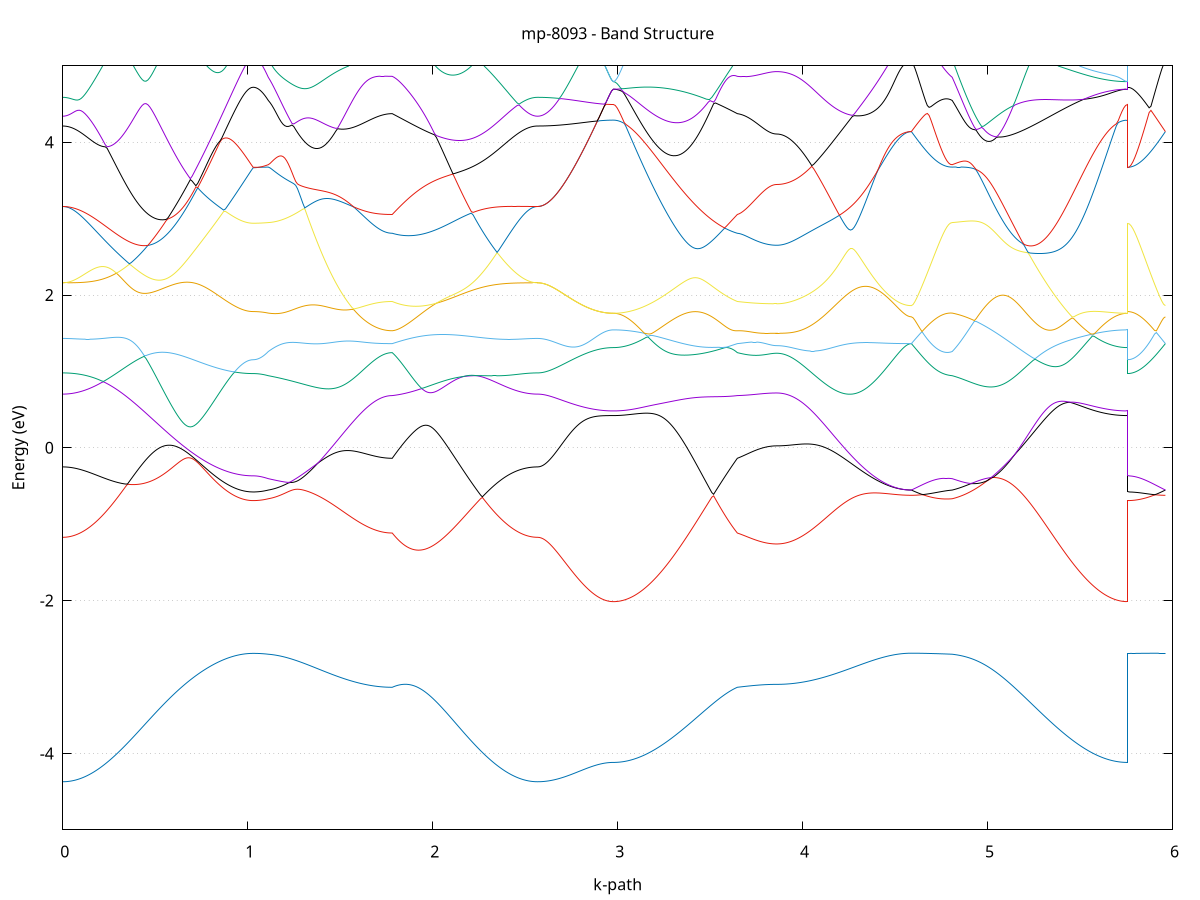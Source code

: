 set title 'mp-8093 - Band Structure'
set xlabel 'k-path'
set ylabel 'Energy (eV)'
set grid y
set yrange [-5:5]
set terminal png size 800,600
set output 'mp-8093_bands_gnuplot.png'
plot '-' using 1:2 with lines notitle, '-' using 1:2 with lines notitle, '-' using 1:2 with lines notitle, '-' using 1:2 with lines notitle, '-' using 1:2 with lines notitle, '-' using 1:2 with lines notitle, '-' using 1:2 with lines notitle, '-' using 1:2 with lines notitle, '-' using 1:2 with lines notitle, '-' using 1:2 with lines notitle, '-' using 1:2 with lines notitle, '-' using 1:2 with lines notitle, '-' using 1:2 with lines notitle, '-' using 1:2 with lines notitle, '-' using 1:2 with lines notitle, '-' using 1:2 with lines notitle, '-' using 1:2 with lines notitle, '-' using 1:2 with lines notitle, '-' using 1:2 with lines notitle, '-' using 1:2 with lines notitle, '-' using 1:2 with lines notitle, '-' using 1:2 with lines notitle, '-' using 1:2 with lines notitle, '-' using 1:2 with lines notitle, '-' using 1:2 with lines notitle, '-' using 1:2 with lines notitle, '-' using 1:2 with lines notitle, '-' using 1:2 with lines notitle, '-' using 1:2 with lines notitle, '-' using 1:2 with lines notitle, '-' using 1:2 with lines notitle, '-' using 1:2 with lines notitle, '-' using 1:2 with lines notitle, '-' using 1:2 with lines notitle, '-' using 1:2 with lines notitle, '-' using 1:2 with lines notitle, '-' using 1:2 with lines notitle, '-' using 1:2 with lines notitle, '-' using 1:2 with lines notitle, '-' using 1:2 with lines notitle, '-' using 1:2 with lines notitle, '-' using 1:2 with lines notitle, '-' using 1:2 with lines notitle, '-' using 1:2 with lines notitle, '-' using 1:2 with lines notitle, '-' using 1:2 with lines notitle, '-' using 1:2 with lines notitle, '-' using 1:2 with lines notitle, '-' using 1:2 with lines notitle, '-' using 1:2 with lines notitle, '-' using 1:2 with lines notitle, '-' using 1:2 with lines notitle, '-' using 1:2 with lines notitle, '-' using 1:2 with lines notitle, '-' using 1:2 with lines notitle, '-' using 1:2 with lines notitle, '-' using 1:2 with lines notitle, '-' using 1:2 with lines notitle, '-' using 1:2 with lines notitle, '-' using 1:2 with lines notitle, '-' using 1:2 with lines notitle, '-' using 1:2 with lines notitle, '-' using 1:2 with lines notitle, '-' using 1:2 with lines notitle
0.000000 -28.512411
0.009994 -28.512411
0.019989 -28.512411
0.029983 -28.512311
0.039978 -28.512211
0.049972 -28.512111
0.059967 -28.512011
0.069961 -28.511911
0.079956 -28.511711
0.089950 -28.511511
0.099944 -28.511311
0.109939 -28.511011
0.119933 -28.510811
0.129928 -28.510511
0.139922 -28.510211
0.149917 -28.509911
0.159911 -28.509511
0.169906 -28.509211
0.179900 -28.508811
0.189894 -28.508411
0.199889 -28.507911
0.209883 -28.507511
0.219878 -28.507011
0.229872 -28.506611
0.239867 -28.506111
0.249861 -28.505511
0.259856 -28.505011
0.269850 -28.504511
0.279844 -28.503911
0.289839 -28.503311
0.299833 -28.502711
0.309828 -28.502111
0.319822 -28.501511
0.329817 -28.500911
0.339811 -28.500211
0.349806 -28.499611
0.359800 -28.498911
0.369794 -28.498211
0.379789 -28.497511
0.389783 -28.496811
0.399778 -28.496111
0.409772 -28.495411
0.419767 -28.494711
0.429761 -28.494011
0.439756 -28.493211
0.449750 -28.492511
0.459744 -28.491811
0.469739 -28.491011
0.479733 -28.490311
0.489728 -28.489511
0.499722 -28.488811
0.509717 -28.488011
0.519711 -28.487311
0.529706 -28.486511
0.539700 -28.485811
0.549694 -28.485011
0.559689 -28.484311
0.569683 -28.483511
0.579678 -28.482811
0.589672 -28.482011
0.599667 -28.481311
0.609661 -28.480611
0.619656 -28.479911
0.629650 -28.479211
0.639644 -28.478511
0.649639 -28.477811
0.659633 -28.477111
0.669628 -28.476411
0.679622 -28.475811
0.689617 -28.475111
0.699611 -28.474511
0.709606 -28.473911
0.719600 -28.473211
0.729594 -28.472611
0.739589 -28.472111
0.749583 -28.471511
0.759578 -28.470911
0.769572 -28.470411
0.779567 -28.469911
0.789561 -28.469411
0.799556 -28.468911
0.809550 -28.468411
0.819544 -28.468011
0.829539 -28.467511
0.839533 -28.467111
0.849528 -28.466711
0.859522 -28.466311
0.869517 -28.466011
0.879511 -28.465611
0.889506 -28.465311
0.899500 -28.465011
0.909494 -28.464711
0.919489 -28.464511
0.929483 -28.464211
0.939478 -28.464011
0.949472 -28.463811
0.959467 -28.463711
0.969461 -28.463511
0.979456 -28.463411
0.989450 -28.463311
0.999445 -28.463211
1.009439 -28.463211
1.019433 -28.463111
1.029428 -28.463111
1.029428 -28.463111
1.038503 -28.463111
1.047577 -28.463211
1.056652 -28.463211
1.065727 -28.463211
1.074801 -28.463311
1.083876 -28.463411
1.092951 -28.463511
1.102025 -28.463611
1.111100 -28.463711
1.111100 -28.463711
1.120955 -28.463811
1.130811 -28.463911
1.140666 -28.464011
1.150521 -28.464211
1.160377 -28.464411
1.170232 -28.464511
1.180087 -28.464711
1.189943 -28.465011
1.199798 -28.465211
1.209653 -28.465511
1.219509 -28.465711
1.229364 -28.466011
1.239220 -28.466311
1.249075 -28.466611
1.258930 -28.466911
1.268786 -28.467311
1.278641 -28.467611
1.288496 -28.468011
1.298352 -28.468411
1.308207 -28.468711
1.318062 -28.469111
1.327918 -28.469511
1.337773 -28.469911
1.347629 -28.470311
1.357484 -28.470711
1.367339 -28.471111
1.377195 -28.471611
1.387050 -28.472011
1.396905 -28.472411
1.406761 -28.472911
1.416616 -28.473311
1.426471 -28.473711
1.436327 -28.474111
1.446182 -28.474611
1.456038 -28.475011
1.465893 -28.475411
1.475748 -28.475811
1.485604 -28.476311
1.495459 -28.476711
1.505314 -28.477111
1.515170 -28.477511
1.525025 -28.477911
1.534880 -28.478211
1.544736 -28.478611
1.554591 -28.479011
1.564447 -28.479311
1.574302 -28.479711
1.584157 -28.480011
1.594013 -28.480311
1.603868 -28.480611
1.613723 -28.480911
1.623579 -28.481211
1.633434 -28.481511
1.643289 -28.481711
1.653145 -28.482011
1.663000 -28.482211
1.672855 -28.482411
1.682711 -28.482611
1.692566 -28.482711
1.702422 -28.482911
1.712277 -28.483011
1.722132 -28.483111
1.731988 -28.483211
1.741843 -28.483311
1.751698 -28.483411
1.761554 -28.483411
1.771409 -28.483511
1.781264 -28.483511
1.781264 -28.483511
1.791210 -28.483511
1.801155 -28.483611
1.811100 -28.483711
1.821045 -28.483811
1.830990 -28.483911
1.840935 -28.484011
1.850880 -28.484211
1.860826 -28.484311
1.870771 -28.484511
1.880716 -28.484811
1.890661 -28.485011
1.900606 -28.485311
1.910551 -28.485511
1.920496 -28.485811
1.930442 -28.486111
1.940387 -28.486511
1.950332 -28.486811
1.960277 -28.487211
1.970222 -28.487611
1.980167 -28.488011
1.990112 -28.488411
2.000058 -28.488811
2.010003 -28.489311
2.019948 -28.489711
2.029893 -28.490211
2.039838 -28.490711
2.049783 -28.491211
2.059728 -28.491711
2.069674 -28.492211
2.079619 -28.492711
2.089564 -28.493211
2.099509 -28.493811
2.109454 -28.494311
2.119399 -28.494911
2.129344 -28.495411
2.139290 -28.496011
2.149235 -28.496611
2.159180 -28.497111
2.169125 -28.497711
2.179070 -28.498311
2.189015 -28.498811
2.198960 -28.499411
2.208906 -28.500011
2.218851 -28.500511
2.228796 -28.501111
2.238741 -28.501711
2.248686 -28.502211
2.258631 -28.502811
2.268576 -28.503311
2.278522 -28.503811
2.288467 -28.504311
2.298412 -28.504911
2.308357 -28.505411
2.318302 -28.505811
2.328247 -28.506311
2.338192 -28.506811
2.348138 -28.507211
2.358083 -28.507711
2.368028 -28.508111
2.377973 -28.508511
2.387918 -28.508911
2.397863 -28.509211
2.407808 -28.509611
2.417754 -28.509911
2.427699 -28.510211
2.437644 -28.510511
2.447589 -28.510811
2.457534 -28.511111
2.467479 -28.511311
2.477424 -28.511511
2.487370 -28.511711
2.497315 -28.511911
2.507260 -28.512011
2.517205 -28.512111
2.527150 -28.512311
2.537095 -28.512311
2.547040 -28.512411
2.556986 -28.512411
2.566931 -28.512411
2.566931 -28.512411
2.576694 -28.512411
2.586457 -28.512411
2.596221 -28.512311
2.605984 -28.512211
2.615748 -28.512111
2.625511 -28.512011
2.635274 -28.511911
2.645038 -28.511711
2.654801 -28.511511
2.664565 -28.511311
2.674328 -28.511011
2.684091 -28.510811
2.693855 -28.510511
2.703618 -28.510211
2.713381 -28.509911
2.723145 -28.509611
2.732908 -28.509211
2.742672 -28.508811
2.752435 -28.508411
2.762198 -28.508011
2.771962 -28.507611
2.781725 -28.507211
2.791489 -28.506711
2.801252 -28.506311
2.811015 -28.505811
2.820779 -28.505311
2.830542 -28.504811
2.840305 -28.504311
2.850069 -28.503811
2.859832 -28.503311
2.869596 -28.502811
2.879359 -28.502311
2.889122 -28.501911
2.898886 -28.501411
2.908649 -28.500911
2.918413 -28.500511
2.928176 -28.500111
2.937939 -28.499811
2.947703 -28.499511
2.957466 -28.499211
2.967229 -28.499111
2.976993 -28.499111
2.976993 -28.499111
2.986848 -28.499011
2.996704 -28.499011
3.006559 -28.499011
3.016414 -28.498911
3.026270 -28.498811
3.036125 -28.498811
3.045980 -28.498711
3.055836 -28.498511
3.065691 -28.498411
3.075546 -28.498211
3.085402 -28.498111
3.095257 -28.497911
3.105113 -28.497711
3.114968 -28.497511
3.124823 -28.497311
3.134679 -28.497011
3.144534 -28.496811
3.154389 -28.496511
3.164245 -28.496211
3.174100 -28.496011
3.183955 -28.495711
3.193811 -28.495411
3.203666 -28.495011
3.213522 -28.494711
3.223377 -28.494411
3.233232 -28.494111
3.243088 -28.493711
3.252943 -28.493411
3.262798 -28.493011
3.272654 -28.492711
3.282509 -28.492311
3.292364 -28.491911
3.302220 -28.491611
3.312075 -28.491211
3.321930 -28.490811
3.331786 -28.490511
3.341641 -28.490111
3.351497 -28.489811
3.361352 -28.489411
3.371207 -28.489011
3.381063 -28.488711
3.390918 -28.488311
3.400773 -28.488011
3.410629 -28.487711
3.420484 -28.487311
3.430339 -28.487011
3.440195 -28.486711
3.450050 -28.486411
3.459906 -28.486111
3.469761 -28.485911
3.479616 -28.485611
3.489472 -28.485411
3.499327 -28.485111
3.509182 -28.484911
3.519038 -28.484711
3.528893 -28.484511
3.538748 -28.484311
3.548604 -28.484111
3.558459 -28.484011
3.568315 -28.483911
3.578170 -28.483811
3.588025 -28.483711
3.597881 -28.483611
3.607736 -28.483511
3.617591 -28.483511
3.627447 -28.483511
3.637302 -28.483511
3.647157 -28.483511
3.647157 -28.483511
3.656840 -28.483511
3.666522 -28.483511
3.676204 -28.483511
3.685886 -28.483511
3.695569 -28.483611
3.705251 -28.483611
3.714933 -28.483611
3.724615 -28.483711
3.734298 -28.483711
3.743980 -28.483711
3.753662 -28.483811
3.763344 -28.483811
3.773026 -28.483811
3.782709 -28.483911
3.792391 -28.483911
3.802073 -28.483911
3.811755 -28.483911
3.821438 -28.483911
3.831120 -28.484011
3.840802 -28.484011
3.850484 -28.484011
3.860167 -28.484011
3.860167 -28.484011
3.870138 -28.484011
3.880109 -28.483911
3.890081 -28.483911
3.900052 -28.483811
3.910024 -28.483711
3.919995 -28.483611
3.929967 -28.483511
3.939938 -28.483411
3.949910 -28.483211
3.959881 -28.483011
3.969852 -28.482811
3.979824 -28.482611
3.989795 -28.482411
3.999767 -28.482211
4.009738 -28.481911
4.019710 -28.481611
4.029681 -28.481311
4.039653 -28.481011
4.049624 -28.480711
4.059595 -28.480411
4.069567 -28.480011
4.079538 -28.479711
4.089510 -28.479311
4.099481 -28.478911
4.109453 -28.478511
4.119424 -28.478111
4.129396 -28.477711
4.139367 -28.477311
4.149338 -28.476911
4.159310 -28.476511
4.169281 -28.476011
4.179253 -28.475611
4.189224 -28.475111
4.199196 -28.474711
4.209167 -28.474211
4.219139 -28.473811
4.229110 -28.473411
4.239081 -28.472911
4.249053 -28.472511
4.259024 -28.472011
4.268996 -28.471611
4.278967 -28.471111
4.288939 -28.470711
4.298910 -28.470311
4.308882 -28.469811
4.318853 -28.469411
4.328824 -28.469011
4.338796 -28.468611
4.348767 -28.468211
4.358739 -28.467811
4.368710 -28.467511
4.378682 -28.467111
4.388653 -28.466811
4.398625 -28.466411
4.408596 -28.466111
4.418567 -28.465811
4.428539 -28.465511
4.438510 -28.465211
4.448482 -28.465011
4.458453 -28.464711
4.468425 -28.464511
4.478396 -28.464311
4.488368 -28.464111
4.498339 -28.463911
4.508310 -28.463711
4.518282 -28.463611
4.528253 -28.463511
4.538225 -28.463411
4.548196 -28.463311
4.558168 -28.463211
4.568139 -28.463211
4.578111 -28.463111
4.588082 -28.463111
4.588082 -28.463111
4.597678 -28.463111
4.607273 -28.463111
4.616869 -28.463111
4.626464 -28.463111
4.636060 -28.463211
4.645656 -28.463211
4.655251 -28.463211
4.664847 -28.463211
4.674442 -28.463211
4.684038 -28.463211
4.693634 -28.463311
4.703229 -28.463311
4.712825 -28.463311
4.722421 -28.463311
4.732016 -28.463411
4.741612 -28.463411
4.751207 -28.463411
4.760803 -28.463511
4.770399 -28.463511
4.779994 -28.463511
4.789590 -28.463611
4.799185 -28.463611
4.808781 -28.463711
4.808781 -28.463711
4.818757 -28.463811
4.828734 -28.464011
4.838710 -28.464111
4.848687 -28.464311
4.858663 -28.464511
4.868639 -28.464711
4.878616 -28.465011
4.888592 -28.465211
4.898568 -28.465511
4.908545 -28.465811
4.918521 -28.466011
4.928498 -28.466311
4.938474 -28.466711
4.948450 -28.467011
4.958427 -28.467311
4.968403 -28.467711
4.978379 -28.468111
4.988356 -28.468411
4.998332 -28.468811
5.008309 -28.469211
5.018285 -28.469611
5.028261 -28.470111
5.038238 -28.470511
5.048214 -28.470911
5.058190 -28.471411
5.068167 -28.471911
5.078143 -28.472311
5.088120 -28.472811
5.098096 -28.473311
5.108072 -28.473811
5.118049 -28.474311
5.128025 -28.474811
5.138001 -28.475311
5.147978 -28.475811
5.157954 -28.476411
5.167931 -28.476911
5.177907 -28.477411
5.187883 -28.478011
5.197860 -28.478511
5.207836 -28.479011
5.217812 -28.479611
5.227789 -28.480111
5.237765 -28.480711
5.247742 -28.481211
5.257718 -28.481811
5.267694 -28.482311
5.277671 -28.482911
5.287647 -28.483411
5.297623 -28.483911
5.307600 -28.484511
5.317576 -28.485011
5.327553 -28.485511
5.337529 -28.486111
5.347505 -28.486611
5.357482 -28.487111
5.367458 -28.487611
5.377434 -28.488111
5.387411 -28.488611
5.397387 -28.489111
5.407364 -28.489611
5.417340 -28.490111
5.427316 -28.490611
5.437293 -28.491011
5.447269 -28.491511
5.457246 -28.491911
5.467222 -28.492411
5.477198 -28.492811
5.487175 -28.493211
5.497151 -28.493611
5.507127 -28.494011
5.517104 -28.494411
5.527080 -28.494711
5.537057 -28.495111
5.547033 -28.495411
5.557009 -28.495811
5.566986 -28.496111
5.576962 -28.496411
5.586938 -28.496711
5.596915 -28.496911
5.606891 -28.497211
5.616868 -28.497411
5.626844 -28.497611
5.636820 -28.497811
5.646797 -28.498011
5.656773 -28.498211
5.666749 -28.498411
5.676726 -28.498511
5.686702 -28.498611
5.696679 -28.498711
5.706655 -28.498811
5.716631 -28.498911
5.726608 -28.499011
5.736584 -28.499011
5.746560 -28.499011
5.756537 -28.499111
5.756537 -28.463111
5.766300 -28.463111
5.776064 -28.463111
5.785827 -28.463111
5.795590 -28.463111
5.805354 -28.463111
5.815117 -28.463111
5.824880 -28.463111
5.834644 -28.463111
5.844407 -28.463111
5.854171 -28.463111
5.863934 -28.463111
5.873697 -28.463111
5.883461 -28.463111
5.893224 -28.463111
5.902988 -28.463111
5.912751 -28.463111
5.922514 -28.463111
5.932278 -28.463111
5.942041 -28.463111
5.951804 -28.463111
5.961568 -28.463111
e
0.000000 -28.476811
0.009994 -28.476811
0.019989 -28.476711
0.029983 -28.476711
0.039978 -28.476711
0.049972 -28.476611
0.059967 -28.476511
0.069961 -28.476411
0.079956 -28.476311
0.089950 -28.476111
0.099944 -28.476011
0.109939 -28.475811
0.119933 -28.475611
0.129928 -28.475411
0.139922 -28.475211
0.149917 -28.475011
0.159911 -28.474711
0.169906 -28.474511
0.179900 -28.474211
0.189894 -28.473911
0.199889 -28.473611
0.209883 -28.473311
0.219878 -28.473011
0.229872 -28.472611
0.239867 -28.472311
0.249861 -28.471911
0.259856 -28.471611
0.269850 -28.471211
0.279844 -28.470811
0.289839 -28.470411
0.299833 -28.470011
0.309828 -28.469511
0.319822 -28.469111
0.329817 -28.468611
0.339811 -28.468211
0.349806 -28.467711
0.359800 -28.467311
0.369794 -28.466811
0.379789 -28.466311
0.389783 -28.465811
0.399778 -28.465311
0.409772 -28.464811
0.419767 -28.464311
0.429761 -28.463811
0.439756 -28.463311
0.449750 -28.462711
0.459744 -28.462211
0.469739 -28.461711
0.479733 -28.461211
0.489728 -28.460611
0.499722 -28.460111
0.509717 -28.459611
0.519711 -28.459011
0.529706 -28.458511
0.539700 -28.458011
0.549694 -28.457411
0.559689 -28.456911
0.569683 -28.456411
0.579678 -28.455911
0.589672 -28.455411
0.599667 -28.454811
0.609661 -28.454311
0.619656 -28.453811
0.629650 -28.453311
0.639644 -28.452811
0.649639 -28.452311
0.659633 -28.451811
0.669628 -28.451411
0.679622 -28.450911
0.689617 -28.450411
0.699611 -28.450011
0.709606 -28.449511
0.719600 -28.449111
0.729594 -28.448711
0.739589 -28.448311
0.749583 -28.447911
0.759578 -28.447511
0.769572 -28.447111
0.779567 -28.446711
0.789561 -28.446411
0.799556 -28.446011
0.809550 -28.445711
0.819544 -28.445311
0.829539 -28.445011
0.839533 -28.444711
0.849528 -28.444511
0.859522 -28.444211
0.869517 -28.443911
0.879511 -28.443711
0.889506 -28.443511
0.899500 -28.443211
0.909494 -28.443111
0.919489 -28.442911
0.929483 -28.442711
0.939478 -28.442611
0.949472 -28.442411
0.959467 -28.442311
0.969461 -28.442211
0.979456 -28.442111
0.989450 -28.442011
0.999445 -28.442011
1.009439 -28.441911
1.019433 -28.441911
1.029428 -28.441911
1.029428 -28.441911
1.038503 -28.441911
1.047577 -28.441911
1.056652 -28.442011
1.065727 -28.442011
1.074801 -28.442111
1.083876 -28.442211
1.092951 -28.442411
1.102025 -28.442511
1.111100 -28.442611
1.111100 -28.442611
1.120955 -28.442811
1.130811 -28.442911
1.140666 -28.443111
1.150521 -28.443311
1.160377 -28.443511
1.170232 -28.443711
1.180087 -28.444011
1.189943 -28.444211
1.199798 -28.444511
1.209653 -28.444811
1.219509 -28.445111
1.229364 -28.445411
1.239220 -28.445711
1.249075 -28.446111
1.258930 -28.446411
1.268786 -28.446811
1.278641 -28.447211
1.288496 -28.447511
1.298352 -28.447911
1.308207 -28.448311
1.318062 -28.448811
1.327918 -28.449211
1.337773 -28.449611
1.347629 -28.450011
1.357484 -28.450511
1.367339 -28.450911
1.377195 -28.451411
1.387050 -28.451811
1.396905 -28.452311
1.406761 -28.452711
1.416616 -28.453211
1.426471 -28.453611
1.436327 -28.454111
1.446182 -28.454511
1.456038 -28.455011
1.465893 -28.455411
1.475748 -28.455811
1.485604 -28.456311
1.495459 -28.456711
1.505314 -28.457111
1.515170 -28.457511
1.525025 -28.457911
1.534880 -28.458311
1.544736 -28.458711
1.554591 -28.459111
1.564447 -28.459511
1.574302 -28.459811
1.584157 -28.460211
1.594013 -28.460511
1.603868 -28.460811
1.613723 -28.461111
1.623579 -28.461411
1.633434 -28.461711
1.643289 -28.462011
1.653145 -28.462211
1.663000 -28.462411
1.672855 -28.462611
1.682711 -28.462811
1.692566 -28.463011
1.702422 -28.463211
1.712277 -28.463311
1.722132 -28.463411
1.731988 -28.463511
1.741843 -28.463611
1.751698 -28.463711
1.761554 -28.463711
1.771409 -28.463711
1.781264 -28.463811
1.781264 -28.463811
1.791210 -28.463511
1.801155 -28.463311
1.811100 -28.463111
1.821045 -28.462911
1.830990 -28.462711
1.840935 -28.462611
1.850880 -28.462411
1.860826 -28.462311
1.870771 -28.462211
1.880716 -28.462111
1.890661 -28.462111
1.900606 -28.462111
1.910551 -28.462011
1.920496 -28.462011
1.930442 -28.462111
1.940387 -28.462111
1.950332 -28.462211
1.960277 -28.462211
1.970222 -28.462311
1.980167 -28.462411
1.990112 -28.462611
2.000058 -28.462711
2.010003 -28.462911
2.019948 -28.463111
2.029893 -28.463211
2.039838 -28.463411
2.049783 -28.463711
2.059728 -28.463911
2.069674 -28.464111
2.079619 -28.464411
2.089564 -28.464711
2.099509 -28.464911
2.109454 -28.465211
2.119399 -28.465511
2.129344 -28.465811
2.139290 -28.466111
2.149235 -28.466511
2.159180 -28.466811
2.169125 -28.467111
2.179070 -28.467511
2.189015 -28.467811
2.198960 -28.468211
2.208906 -28.468511
2.218851 -28.468911
2.228796 -28.469211
2.238741 -28.469611
2.248686 -28.469911
2.258631 -28.470311
2.268576 -28.470611
2.278522 -28.470911
2.288467 -28.471311
2.298412 -28.471611
2.308357 -28.471911
2.318302 -28.472311
2.328247 -28.472611
2.338192 -28.472911
2.348138 -28.473211
2.358083 -28.473511
2.368028 -28.473811
2.377973 -28.474011
2.387918 -28.474311
2.397863 -28.474611
2.407808 -28.474811
2.417754 -28.475011
2.427699 -28.475311
2.437644 -28.475511
2.447589 -28.475611
2.457534 -28.475811
2.467479 -28.476011
2.477424 -28.476111
2.487370 -28.476311
2.497315 -28.476411
2.507260 -28.476511
2.517205 -28.476611
2.527150 -28.476711
2.537095 -28.476711
2.547040 -28.476811
2.556986 -28.476811
2.566931 -28.476811
2.566931 -28.476811
2.576694 -28.476811
2.586457 -28.476811
2.596221 -28.476911
2.605984 -28.477011
2.615748 -28.477111
2.625511 -28.477211
2.635274 -28.477411
2.645038 -28.477511
2.654801 -28.477711
2.664565 -28.477911
2.674328 -28.478211
2.684091 -28.478411
2.693855 -28.478711
2.703618 -28.479011
2.713381 -28.479411
2.723145 -28.479711
2.732908 -28.480111
2.742672 -28.480411
2.752435 -28.480811
2.762198 -28.481211
2.771962 -28.481711
2.781725 -28.482111
2.791489 -28.482611
2.801252 -28.483011
2.811015 -28.483511
2.820779 -28.484011
2.830542 -28.484511
2.840305 -28.485011
2.850069 -28.485511
2.859832 -28.486011
2.869596 -28.486511
2.879359 -28.487011
2.889122 -28.487511
2.898886 -28.487911
2.908649 -28.488411
2.918413 -28.488811
2.928176 -28.489211
2.937939 -28.489611
2.947703 -28.489911
2.957466 -28.490111
2.967229 -28.490211
2.976993 -28.490311
2.976993 -28.490311
2.986848 -28.490311
2.996704 -28.490211
3.006559 -28.490211
3.016414 -28.490111
3.026270 -28.490011
3.036125 -28.489911
3.045980 -28.489811
3.055836 -28.489611
3.065691 -28.489411
3.075546 -28.489211
3.085402 -28.489011
3.095257 -28.488711
3.105113 -28.488511
3.114968 -28.488211
3.124823 -28.487911
3.134679 -28.487611
3.144534 -28.487211
3.154389 -28.486911
3.164245 -28.486511
3.174100 -28.486111
3.183955 -28.485711
3.193811 -28.485311
3.203666 -28.484911
3.213522 -28.484511
3.223377 -28.484011
3.233232 -28.483511
3.243088 -28.483111
3.252943 -28.482611
3.262798 -28.482111
3.272654 -28.481611
3.282509 -28.481111
3.292364 -28.480511
3.302220 -28.480011
3.312075 -28.479511
3.321930 -28.478911
3.331786 -28.478411
3.341641 -28.477811
3.351497 -28.477311
3.361352 -28.476711
3.371207 -28.476211
3.381063 -28.475611
3.390918 -28.475111
3.400773 -28.474611
3.410629 -28.474011
3.420484 -28.473511
3.430339 -28.472911
3.440195 -28.472411
3.450050 -28.471911
3.459906 -28.471411
3.469761 -28.470911
3.479616 -28.470411
3.489472 -28.469911
3.499327 -28.469411
3.509182 -28.468911
3.519038 -28.468411
3.528893 -28.468011
3.538748 -28.467611
3.548604 -28.467111
3.558459 -28.466711
3.568315 -28.466311
3.578170 -28.466011
3.588025 -28.465611
3.597881 -28.465211
3.607736 -28.464911
3.617591 -28.464611
3.627447 -28.464311
3.637302 -28.464011
3.647157 -28.463811
3.647157 -28.463811
3.656840 -28.463711
3.666522 -28.463611
3.676204 -28.463511
3.685886 -28.463511
3.695569 -28.463411
3.705251 -28.463311
3.714933 -28.463211
3.724615 -28.463211
3.734298 -28.463111
3.743980 -28.463011
3.753662 -28.463011
3.763344 -28.462911
3.773026 -28.462811
3.782709 -28.462811
3.792391 -28.462711
3.802073 -28.462711
3.811755 -28.462711
3.821438 -28.462611
3.831120 -28.462611
3.840802 -28.462611
3.850484 -28.462611
3.860167 -28.462611
3.860167 -28.462611
3.870138 -28.462611
3.880109 -28.462611
3.890081 -28.462511
3.900052 -28.462411
3.910024 -28.462411
3.919995 -28.462211
3.929967 -28.462111
3.939938 -28.462011
3.949910 -28.461811
3.959881 -28.461611
3.969852 -28.461511
3.979824 -28.461211
3.989795 -28.461011
3.999767 -28.460811
4.009738 -28.460511
4.019710 -28.460211
4.029681 -28.460011
4.039653 -28.459611
4.049624 -28.459311
4.059595 -28.459011
4.069567 -28.458711
4.079538 -28.458311
4.089510 -28.457911
4.099481 -28.457611
4.109453 -28.457211
4.119424 -28.456811
4.129396 -28.456411
4.139367 -28.456011
4.149338 -28.455511
4.159310 -28.455111
4.169281 -28.454711
4.179253 -28.454311
4.189224 -28.453811
4.199196 -28.453411
4.209167 -28.452911
4.219139 -28.452511
4.229110 -28.452011
4.239081 -28.451611
4.249053 -28.451211
4.259024 -28.450711
4.268996 -28.450311
4.278967 -28.449811
4.288939 -28.449411
4.298910 -28.449011
4.308882 -28.448611
4.318853 -28.448211
4.328824 -28.447711
4.338796 -28.447411
4.348767 -28.447011
4.358739 -28.446611
4.368710 -28.446211
4.378682 -28.445911
4.388653 -28.445511
4.398625 -28.445211
4.408596 -28.444911
4.418567 -28.444611
4.428539 -28.444311
4.438510 -28.444011
4.448482 -28.443711
4.458453 -28.443511
4.468425 -28.443311
4.478396 -28.443011
4.488368 -28.442811
4.498339 -28.442711
4.508310 -28.442511
4.518282 -28.442411
4.528253 -28.442211
4.538225 -28.442111
4.548196 -28.442111
4.558168 -28.442011
4.568139 -28.441911
4.578111 -28.441911
4.588082 -28.441911
4.588082 -28.441911
4.597678 -28.441911
4.607273 -28.441911
4.616869 -28.441911
4.626464 -28.441911
4.636060 -28.441911
4.645656 -28.441911
4.655251 -28.442011
4.664847 -28.442011
4.674442 -28.442011
4.684038 -28.442011
4.693634 -28.442111
4.703229 -28.442111
4.712825 -28.442111
4.722421 -28.442211
4.732016 -28.442211
4.741612 -28.442311
4.751207 -28.442311
4.760803 -28.442411
4.770399 -28.442411
4.779994 -28.442511
4.789590 -28.442511
4.799185 -28.442611
4.808781 -28.442611
4.808781 -28.442611
4.818757 -28.442811
4.828734 -28.443111
4.838710 -28.443311
4.848687 -28.443511
4.858663 -28.443811
4.868639 -28.444111
4.878616 -28.444411
4.888592 -28.444811
4.898568 -28.445111
4.908545 -28.445511
4.918521 -28.445911
4.928498 -28.446311
4.938474 -28.446811
4.948450 -28.447211
4.958427 -28.447711
4.968403 -28.448211
4.978379 -28.448711
4.988356 -28.449211
4.998332 -28.449711
5.008309 -28.450311
5.018285 -28.450811
5.028261 -28.451411
5.038238 -28.452011
5.048214 -28.452611
5.058190 -28.453211
5.068167 -28.453911
5.078143 -28.454511
5.088120 -28.455211
5.098096 -28.455811
5.108072 -28.456511
5.118049 -28.457211
5.128025 -28.457911
5.138001 -28.458611
5.147978 -28.459311
5.157954 -28.460011
5.167931 -28.460711
5.177907 -28.461411
5.187883 -28.462111
5.197860 -28.462911
5.207836 -28.463611
5.217812 -28.464311
5.227789 -28.465111
5.237765 -28.465811
5.247742 -28.466511
5.257718 -28.467311
5.267694 -28.468011
5.277671 -28.468711
5.287647 -28.469511
5.297623 -28.470211
5.307600 -28.470911
5.317576 -28.471611
5.327553 -28.472411
5.337529 -28.473111
5.347505 -28.473811
5.357482 -28.474511
5.367458 -28.475211
5.377434 -28.475811
5.387411 -28.476511
5.397387 -28.477211
5.407364 -28.477811
5.417340 -28.478511
5.427316 -28.479111
5.437293 -28.479711
5.447269 -28.480311
5.457246 -28.480911
5.467222 -28.481511
5.477198 -28.482011
5.487175 -28.482611
5.497151 -28.483111
5.507127 -28.483611
5.517104 -28.484111
5.527080 -28.484611
5.537057 -28.485111
5.547033 -28.485511
5.557009 -28.485911
5.566986 -28.486411
5.576962 -28.486711
5.586938 -28.487111
5.596915 -28.487511
5.606891 -28.487811
5.616868 -28.488111
5.626844 -28.488411
5.636820 -28.488711
5.646797 -28.488911
5.656773 -28.489211
5.666749 -28.489411
5.676726 -28.489611
5.686702 -28.489711
5.696679 -28.489911
5.706655 -28.490011
5.716631 -28.490111
5.726608 -28.490211
5.736584 -28.490211
5.746560 -28.490311
5.756537 -28.490311
5.756537 -28.441911
5.766300 -28.441911
5.776064 -28.441911
5.785827 -28.441911
5.795590 -28.441911
5.805354 -28.441911
5.815117 -28.441911
5.824880 -28.441911
5.834644 -28.441911
5.844407 -28.441911
5.854171 -28.441911
5.863934 -28.441911
5.873697 -28.441911
5.883461 -28.441911
5.893224 -28.441911
5.902988 -28.441911
5.912751 -28.441911
5.922514 -28.441911
5.932278 -28.441911
5.942041 -28.441911
5.951804 -28.441911
5.961568 -28.441911
e
0.000000 -14.049611
0.009994 -14.049611
0.019989 -14.049511
0.029983 -14.049211
0.039978 -14.048911
0.049972 -14.048611
0.059967 -14.048111
0.069961 -14.047511
0.079956 -14.046911
0.089950 -14.046211
0.099944 -14.045411
0.109939 -14.044511
0.119933 -14.043611
0.129928 -14.042511
0.139922 -14.041411
0.149917 -14.040211
0.159911 -14.039011
0.169906 -14.037611
0.179900 -14.036211
0.189894 -14.034811
0.199889 -14.033211
0.209883 -14.031611
0.219878 -14.030011
0.229872 -14.028211
0.239867 -14.026411
0.249861 -14.024611
0.259856 -14.022711
0.269850 -14.020811
0.279844 -14.018811
0.289839 -14.016711
0.299833 -14.014611
0.309828 -14.012511
0.319822 -14.010311
0.329817 -14.008111
0.339811 -14.005911
0.349806 -14.003611
0.359800 -14.001311
0.369794 -13.999011
0.379789 -13.996711
0.389783 -13.994311
0.399778 -13.992011
0.409772 -13.989611
0.419767 -13.987211
0.429761 -13.984811
0.439756 -13.982411
0.449750 -13.979911
0.459744 -13.977511
0.469739 -13.975111
0.479733 -13.972811
0.489728 -13.970411
0.499722 -13.968011
0.509717 -13.965711
0.519711 -13.963411
0.529706 -13.961111
0.539700 -13.958811
0.549694 -13.956611
0.559689 -13.954411
0.569683 -13.952311
0.579678 -13.950211
0.589672 -13.948211
0.599667 -13.946211
0.609661 -13.944311
0.619656 -13.942511
0.629650 -13.940711
0.639644 -13.939011
0.649639 -13.937511
0.659633 -13.936011
0.669628 -13.934711
0.679622 -13.933511
0.689617 -13.932411
0.699611 -13.931511
0.709606 -13.930811
0.719600 -13.930211
0.729594 -13.929911
0.739589 -13.929811
0.749583 -13.929811
0.759578 -13.930111
0.769572 -13.930611
0.779567 -13.931311
0.789561 -13.932111
0.799556 -13.933111
0.809550 -13.934211
0.819544 -13.935311
0.829539 -13.936511
0.839533 -13.937811
0.849528 -13.939011
0.859522 -13.940311
0.869517 -13.941511
0.879511 -13.942711
0.889506 -13.943911
0.899500 -13.945011
0.909494 -13.946011
0.919489 -13.947011
0.929483 -13.947911
0.939478 -13.948811
0.949472 -13.949511
0.959467 -13.950211
0.969461 -13.950811
0.979456 -13.951311
0.989450 -13.951711
0.999445 -13.952011
1.009439 -13.952211
1.019433 -13.952411
1.029428 -13.952411
1.029428 -13.952411
1.038503 -13.952311
1.047577 -13.952211
1.056652 -13.951911
1.065727 -13.951511
1.074801 -13.951011
1.083876 -13.950311
1.092951 -13.949611
1.102025 -13.948711
1.111100 -13.947811
1.111100 -13.947811
1.120955 -13.947011
1.130811 -13.946111
1.140666 -13.945211
1.150521 -13.944411
1.160377 -13.943611
1.170232 -13.942911
1.180087 -13.942311
1.189943 -13.941911
1.199798 -13.941611
1.209653 -13.941611
1.219509 -13.941811
1.229364 -13.942111
1.239220 -13.942711
1.249075 -13.943411
1.258930 -13.944311
1.268786 -13.945311
1.278641 -13.946511
1.288496 -13.947811
1.298352 -13.949111
1.308207 -13.950611
1.318062 -13.952111
1.327918 -13.953711
1.337773 -13.955311
1.347629 -13.957011
1.357484 -13.958711
1.367339 -13.960411
1.377195 -13.962111
1.387050 -13.963911
1.396905 -13.965711
1.406761 -13.967511
1.416616 -13.969211
1.426471 -13.971011
1.436327 -13.972811
1.446182 -13.974611
1.456038 -13.976311
1.465893 -13.978011
1.475748 -13.979711
1.485604 -13.981411
1.495459 -13.983111
1.505314 -13.984711
1.515170 -13.986311
1.525025 -13.987911
1.534880 -13.989411
1.544736 -13.990911
1.554591 -13.992311
1.564447 -13.993711
1.574302 -13.995011
1.584157 -13.996311
1.594013 -13.997611
1.603868 -13.998811
1.613723 -13.999911
1.623579 -14.001011
1.633434 -14.002011
1.643289 -14.003011
1.653145 -14.003911
1.663000 -14.004811
1.672855 -14.005511
1.682711 -14.006311
1.692566 -14.006911
1.702422 -14.007511
1.712277 -14.008011
1.722132 -14.008511
1.731988 -14.008911
1.741843 -14.009211
1.751698 -14.009411
1.761554 -14.009611
1.771409 -14.009711
1.781264 -14.009711
1.781264 -14.009711
1.791210 -14.010711
1.801155 -14.011511
1.811100 -14.012011
1.821045 -14.012211
1.830990 -14.012211
1.840935 -14.012011
1.850880 -14.011511
1.860826 -14.010811
1.870771 -14.009811
1.880716 -14.008711
1.890661 -14.007311
1.900606 -14.005811
1.910551 -14.004011
1.920496 -14.002211
1.930442 -14.000211
1.940387 -13.998111
1.950332 -13.996011
1.960277 -13.993811
1.970222 -13.991711
1.980167 -13.989711
1.990112 -13.987811
2.000058 -13.986111
2.010003 -13.984611
2.019948 -13.983411
2.029893 -13.982511
2.039838 -13.981911
2.049783 -13.981611
2.059728 -13.981611
2.069674 -13.981911
2.079619 -13.982511
2.089564 -13.983311
2.099509 -13.984411
2.109454 -13.985611
2.119399 -13.987011
2.129344 -13.988511
2.139290 -13.990211
2.149235 -13.991911
2.159180 -13.993711
2.169125 -13.995611
2.179070 -13.997511
2.189015 -13.999511
2.198960 -14.001511
2.208906 -14.003511
2.218851 -14.005611
2.228796 -14.007611
2.238741 -14.009611
2.248686 -14.011711
2.258631 -14.013711
2.268576 -14.015711
2.278522 -14.017611
2.288467 -14.019511
2.298412 -14.021411
2.308357 -14.023311
2.318302 -14.025111
2.328247 -14.026911
2.338192 -14.028611
2.348138 -14.030311
2.358083 -14.031911
2.368028 -14.033511
2.377973 -14.035011
2.387918 -14.036411
2.397863 -14.037811
2.407808 -14.039111
2.417754 -14.040411
2.427699 -14.041511
2.437644 -14.042611
2.447589 -14.043611
2.457534 -14.044611
2.467479 -14.045411
2.477424 -14.046211
2.487370 -14.046911
2.497315 -14.047611
2.507260 -14.048111
2.517205 -14.048611
2.527150 -14.049011
2.537095 -14.049211
2.547040 -14.049511
2.556986 -14.049611
2.566931 -14.049611
2.566931 -14.049611
2.576694 -14.049511
2.586457 -14.049111
2.596221 -14.048411
2.605984 -14.047511
2.615748 -14.046311
2.625511 -14.044811
2.635274 -14.043111
2.645038 -14.041111
2.654801 -14.038811
2.664565 -14.036311
2.674328 -14.033611
2.684091 -14.030611
2.693855 -14.027311
2.703618 -14.023911
2.713381 -14.020211
2.723145 -14.016311
2.732908 -14.012211
2.742672 -14.007911
2.752435 -14.003411
2.762198 -13.998711
2.771962 -13.993811
2.781725 -13.988811
2.791489 -13.983711
2.801252 -13.978411
2.811015 -13.973011
2.820779 -13.967611
2.830542 -13.962011
2.840305 -13.956411
2.850069 -13.950811
2.859832 -13.945311
2.869596 -13.939811
2.879359 -13.934411
2.889122 -13.929111
2.898886 -13.924111
2.908649 -13.919311
2.918413 -13.914911
2.928176 -13.911011
2.937939 -13.907511
2.947703 -13.904811
2.957466 -13.902711
2.967229 -13.901411
2.976993 -13.901011
2.976993 -13.901011
2.986848 -13.901011
2.996704 -13.901011
3.006559 -13.901011
3.016414 -13.901011
3.026270 -13.901011
3.036125 -13.901011
3.045980 -13.901011
3.055836 -13.901111
3.065691 -13.901111
3.075546 -13.901111
3.085402 -13.901211
3.095257 -13.901211
3.105113 -13.901311
3.114968 -13.901411
3.124823 -13.901511
3.134679 -13.901611
3.144534 -13.901811
3.154389 -13.902011
3.164245 -13.902211
3.174100 -13.902511
3.183955 -13.902811
3.193811 -13.903111
3.203666 -13.903511
3.213522 -13.904011
3.223377 -13.904511
3.233232 -13.905111
3.243088 -13.905811
3.252943 -13.906511
3.262798 -13.907411
3.272654 -13.908311
3.282509 -13.909411
3.292364 -13.910611
3.302220 -13.911911
3.312075 -13.913411
3.321930 -13.915011
3.331786 -13.916811
3.341641 -13.918811
3.351497 -13.920911
3.361352 -13.923211
3.371207 -13.925711
3.381063 -13.928411
3.390918 -13.931311
3.400773 -13.934311
3.410629 -13.937511
3.420484 -13.940811
3.430339 -13.944311
3.440195 -13.947911
3.450050 -13.951511
3.459906 -13.955311
3.469761 -13.959011
3.479616 -13.962811
3.489472 -13.966611
3.499327 -13.970311
3.509182 -13.974011
3.519038 -13.977511
3.528893 -13.981011
3.538748 -13.984411
3.548604 -13.987611
3.558459 -13.990711
3.568315 -13.993711
3.578170 -13.996411
3.588025 -13.998911
3.597881 -14.001311
3.607736 -14.003411
3.617591 -14.005411
3.627447 -14.007011
3.637302 -14.008511
3.647157 -14.009711
3.647157 -14.009711
3.656840 -14.010011
3.666522 -14.010011
3.676204 -14.010011
3.685886 -14.009811
3.695569 -14.009511
3.705251 -14.009011
3.714933 -14.008511
3.724615 -14.007711
3.734298 -14.006911
3.743980 -14.005911
3.753662 -14.004811
3.763344 -14.003611
3.773026 -14.002311
3.782709 -14.000911
3.792391 -13.999411
3.802073 -13.997811
3.811755 -13.996211
3.821438 -13.994611
3.831120 -13.993011
3.840802 -13.991711
3.850484 -13.990811
3.860167 -13.990411
3.860167 -13.990411
3.870138 -13.990411
3.880109 -13.990311
3.890081 -13.990211
3.900052 -13.989911
3.910024 -13.989711
3.919995 -13.989311
3.929967 -13.988911
3.939938 -13.988511
3.949910 -13.988011
3.959881 -13.987411
3.969852 -13.986811
3.979824 -13.986111
3.989795 -13.985411
3.999767 -13.984611
4.009738 -13.983711
4.019710 -13.982911
4.029681 -13.981911
4.039653 -13.981011
4.049624 -13.979911
4.059595 -13.978911
4.069567 -13.977811
4.079538 -13.976711
4.089510 -13.975511
4.099481 -13.974311
4.109453 -13.973111
4.119424 -13.971811
4.129396 -13.970511
4.139367 -13.969211
4.149338 -13.967911
4.159310 -13.966611
4.169281 -13.965211
4.179253 -13.963911
4.189224 -13.962511
4.199196 -13.961211
4.209167 -13.959811
4.219139 -13.958411
4.229110 -13.957111
4.239081 -13.955811
4.249053 -13.954511
4.259024 -13.953211
4.268996 -13.951911
4.278967 -13.950711
4.288939 -13.949511
4.298910 -13.948311
4.308882 -13.947211
4.318853 -13.946111
4.328824 -13.945111
4.338796 -13.944111
4.348767 -13.943211
4.358739 -13.942411
4.368710 -13.941611
4.378682 -13.940911
4.388653 -13.940311
4.398625 -13.939711
4.408596 -13.939311
4.418567 -13.938911
4.428539 -13.938611
4.438510 -13.938411
4.448482 -13.938211
4.458453 -13.938211
4.468425 -13.938211
4.478396 -13.938211
4.488368 -13.938311
4.498339 -13.938411
4.508310 -13.938611
4.518282 -13.938811
4.528253 -13.939011
4.538225 -13.939211
4.548196 -13.939311
4.558168 -13.939511
4.568139 -13.939611
4.578111 -13.939611
4.588082 -13.939611
4.588082 -13.939611
4.597678 -13.940611
4.607273 -13.941611
4.616869 -13.942511
4.626464 -13.943411
4.636060 -13.944111
4.645656 -13.944911
4.655251 -13.945611
4.664847 -13.946211
4.674442 -13.946811
4.684038 -13.947311
4.693634 -13.947711
4.703229 -13.948111
4.712825 -13.948411
4.722421 -13.948611
4.732016 -13.948811
4.741612 -13.948911
4.751207 -13.948911
4.760803 -13.948911
4.770399 -13.948811
4.779994 -13.948711
4.789590 -13.948411
4.799185 -13.948111
4.808781 -13.947811
4.808781 -13.947811
4.818757 -13.946611
4.828734 -13.945211
4.838710 -13.943811
4.848687 -13.942211
4.858663 -13.940511
4.868639 -13.938611
4.878616 -13.936611
4.888592 -13.934511
4.898568 -13.932311
4.908545 -13.929911
4.918521 -13.927411
4.928498 -13.924811
4.938474 -13.922111
4.948450 -13.919311
4.958427 -13.916411
4.968403 -13.913311
4.978379 -13.910111
4.988356 -13.906911
4.998332 -13.903511
5.008309 -13.903811
5.018285 -13.904111
5.028261 -13.904311
5.038238 -13.904511
5.048214 -13.904711
5.058190 -13.904811
5.068167 -13.904911
5.078143 -13.905011
5.088120 -13.905111
5.098096 -13.905211
5.108072 -13.905211
5.118049 -13.905311
5.128025 -13.905311
5.138001 -13.905311
5.147978 -13.905311
5.157954 -13.905211
5.167931 -13.905211
5.177907 -13.905111
5.187883 -13.905011
5.197860 -13.905011
5.207836 -13.904911
5.217812 -13.904811
5.227789 -13.904711
5.237765 -13.904611
5.247742 -13.904411
5.257718 -13.904311
5.267694 -13.904211
5.277671 -13.904111
5.287647 -13.903911
5.297623 -13.903811
5.307600 -13.903711
5.317576 -13.903611
5.327553 -13.903411
5.337529 -13.903311
5.347505 -13.903211
5.357482 -13.903111
5.367458 -13.902911
5.377434 -13.902811
5.387411 -13.902711
5.397387 -13.902611
5.407364 -13.902511
5.417340 -13.902411
5.427316 -13.902311
5.437293 -13.902211
5.447269 -13.902111
5.457246 -13.902011
5.467222 -13.901911
5.477198 -13.901811
5.487175 -13.901811
5.497151 -13.901711
5.507127 -13.901611
5.517104 -13.901611
5.527080 -13.901511
5.537057 -13.901411
5.547033 -13.901411
5.557009 -13.901411
5.566986 -13.901311
5.576962 -13.901311
5.586938 -13.901211
5.596915 -13.901211
5.606891 -13.901211
5.616868 -13.901211
5.626844 -13.901111
5.636820 -13.901111
5.646797 -13.901111
5.656773 -13.901111
5.666749 -13.901111
5.676726 -13.901011
5.686702 -13.901011
5.696679 -13.901011
5.706655 -13.901011
5.716631 -13.901011
5.726608 -13.901011
5.736584 -13.901011
5.746560 -13.901011
5.756537 -13.901011
5.756537 -13.952411
5.766300 -13.952411
5.776064 -13.952311
5.785827 -13.952111
5.795590 -13.951911
5.805354 -13.951611
5.815117 -13.951311
5.824880 -13.950911
5.834644 -13.950411
5.844407 -13.949911
5.854171 -13.949311
5.863934 -13.948711
5.873697 -13.948011
5.883461 -13.947311
5.893224 -13.946511
5.902988 -13.945711
5.912751 -13.944811
5.922514 -13.943811
5.932278 -13.942811
5.942041 -13.941811
5.951804 -13.940811
5.961568 -13.939611
e
0.000000 -13.609311
0.009994 -13.609411
0.019989 -13.609811
0.029983 -13.610411
0.039978 -13.611111
0.049972 -13.612111
0.059967 -13.613311
0.069961 -13.614611
0.079956 -13.616011
0.089950 -13.617611
0.099944 -13.619311
0.109939 -13.621211
0.119933 -13.623111
0.129928 -13.625111
0.139922 -13.627211
0.149917 -13.629511
0.159911 -13.631811
0.169906 -13.634211
0.179900 -13.636611
0.189894 -13.639211
0.199889 -13.641811
0.209883 -13.644511
0.219878 -13.647311
0.229872 -13.650111
0.239867 -13.653411
0.249861 -13.657811
0.259856 -13.662311
0.269850 -13.666911
0.279844 -13.671611
0.289839 -13.676411
0.299833 -13.681311
0.309828 -13.686311
0.319822 -13.691311
0.329817 -13.696411
0.339811 -13.701611
0.349806 -13.706811
0.359800 -13.712111
0.369794 -13.717311
0.379789 -13.722711
0.389783 -13.728011
0.399778 -13.733411
0.409772 -13.738811
0.419767 -13.744111
0.429761 -13.749511
0.439756 -13.754911
0.449750 -13.760211
0.459744 -13.765511
0.469739 -13.770811
0.479733 -13.776111
0.489728 -13.781311
0.499722 -13.786511
0.509717 -13.791611
0.519711 -13.796711
0.529706 -13.801711
0.539700 -13.806611
0.549694 -13.811511
0.559689 -13.816211
0.569683 -13.820911
0.579678 -13.825511
0.589672 -13.830011
0.599667 -13.834411
0.609661 -13.838611
0.619656 -13.842811
0.629650 -13.846811
0.639644 -13.850611
0.649639 -13.854311
0.659633 -13.857911
0.669628 -13.861211
0.679622 -13.864411
0.689617 -13.867411
0.699611 -13.870211
0.709606 -13.872711
0.719600 -13.875011
0.729594 -13.877011
0.739589 -13.878811
0.749583 -13.880311
0.759578 -13.881511
0.769572 -13.882511
0.779567 -13.883211
0.789561 -13.883811
0.799556 -13.884111
0.809550 -13.886411
0.819544 -13.889211
0.829539 -13.891911
0.839533 -13.894411
0.849528 -13.896811
0.859522 -13.899111
0.869517 -13.901311
0.879511 -13.903411
0.889506 -13.905311
0.899500 -13.907111
0.909494 -13.908811
0.919489 -13.910411
0.929483 -13.911811
0.939478 -13.913111
0.949472 -13.914211
0.959467 -13.915211
0.969461 -13.916111
0.979456 -13.916911
0.989450 -13.917511
0.999445 -13.918011
1.009439 -13.918311
1.019433 -13.918511
1.029428 -13.918611
1.029428 -13.918611
1.038503 -13.918511
1.047577 -13.918411
1.056652 -13.918111
1.065727 -13.917711
1.074801 -13.917211
1.083876 -13.916511
1.092951 -13.915811
1.102025 -13.914911
1.111100 -13.914011
1.111100 -13.914011
1.120955 -13.913111
1.130811 -13.912211
1.140666 -13.911211
1.150521 -13.910111
1.160377 -13.909111
1.170232 -13.908011
1.180087 -13.906911
1.189943 -13.905911
1.199798 -13.905011
1.209653 -13.904111
1.219509 -13.903311
1.229364 -13.902611
1.239220 -13.902111
1.249075 -13.901611
1.258930 -13.901311
1.268786 -13.901011
1.278641 -13.900911
1.288496 -13.900911
1.298352 -13.901011
1.308207 -13.901111
1.318062 -13.901411
1.327918 -13.901711
1.337773 -13.902111
1.347629 -13.902611
1.357484 -13.903111
1.367339 -13.903711
1.377195 -13.904311
1.387050 -13.905011
1.396905 -13.905711
1.406761 -13.906411
1.416616 -13.907211
1.426471 -13.908011
1.436327 -13.908811
1.446182 -13.909611
1.456038 -13.910411
1.465893 -13.911211
1.475748 -13.912111
1.485604 -13.912911
1.495459 -13.913711
1.505314 -13.914611
1.515170 -13.915411
1.525025 -13.916211
1.534880 -13.917011
1.544736 -13.917811
1.554591 -13.918611
1.564447 -13.919411
1.574302 -13.920111
1.584157 -13.920811
1.594013 -13.921511
1.603868 -13.922211
1.613723 -13.922811
1.623579 -13.923511
1.633434 -13.924011
1.643289 -13.924611
1.653145 -13.925111
1.663000 -13.925611
1.672855 -13.926111
1.682711 -13.926511
1.692566 -13.926911
1.702422 -13.927211
1.712277 -13.927511
1.722132 -13.927811
1.731988 -13.928011
1.741843 -13.928211
1.751698 -13.928311
1.761554 -13.928411
1.771409 -13.928511
1.781264 -13.928511
1.781264 -13.928511
1.791210 -13.930311
1.801155 -13.931811
1.811100 -13.933011
1.821045 -13.933911
1.830990 -13.934511
1.840935 -13.934911
1.850880 -13.934911
1.860826 -13.934711
1.870771 -13.934211
1.880716 -13.933411
1.890661 -13.932311
1.900606 -13.930911
1.910551 -13.929211
1.920496 -13.927311
1.930442 -13.925111
1.940387 -13.922611
1.950332 -13.919911
1.960277 -13.916911
1.970222 -13.913611
1.980167 -13.910111
1.990112 -13.906311
2.000058 -13.902311
2.010003 -13.898111
2.019948 -13.894411
2.029893 -13.892011
2.039838 -13.889011
2.049783 -13.885611
2.059728 -13.881711
2.069674 -13.877211
2.079619 -13.872411
2.089564 -13.867111
2.099509 -13.861411
2.109454 -13.855411
2.119399 -13.849111
2.129344 -13.842611
2.139290 -13.835711
2.149235 -13.828711
2.159180 -13.821511
2.169125 -13.814211
2.179070 -13.806711
2.189015 -13.799111
2.198960 -13.791411
2.208906 -13.783611
2.218851 -13.775811
2.228796 -13.768011
2.238741 -13.760111
2.248686 -13.752311
2.258631 -13.744511
2.268576 -13.736711
2.278522 -13.729711
2.288467 -13.723011
2.298412 -13.716411
2.308357 -13.709911
2.318302 -13.703411
2.328247 -13.697211
2.338192 -13.691011
2.348138 -13.685011
2.358083 -13.679211
2.368028 -13.673511
2.377973 -13.668011
2.387918 -13.662611
2.397863 -13.657511
2.407808 -13.652611
2.417754 -13.647911
2.427699 -13.643411
2.437644 -13.639211
2.447589 -13.635111
2.457534 -13.631411
2.467479 -13.627811
2.477424 -13.624611
2.487370 -13.621611
2.497315 -13.618911
2.507260 -13.616511
2.517205 -13.614411
2.527150 -13.612611
2.537095 -13.611211
2.547040 -13.610211
2.556986 -13.609511
2.566931 -13.609311
2.566931 -13.609311
2.576694 -13.609411
2.586457 -13.609811
2.596221 -13.610311
2.605984 -13.610911
2.615748 -13.611711
2.625511 -13.612511
2.635274 -13.613411
2.645038 -13.614411
2.654801 -13.615311
2.664565 -13.616311
2.674328 -13.617311
2.684091 -13.618311
2.693855 -13.619211
2.703618 -13.620211
2.713381 -13.621111
2.723145 -13.624211
2.732908 -13.628911
2.742672 -13.633711
2.752435 -13.638811
2.762198 -13.644011
2.771962 -13.649411
2.781725 -13.655011
2.791489 -13.660711
2.801252 -13.666511
2.811015 -13.672411
2.820779 -13.678411
2.830542 -13.684411
2.840305 -13.690511
2.850069 -13.696611
2.859832 -13.702611
2.869596 -13.708511
2.879359 -13.714311
2.889122 -13.719911
2.898886 -13.725311
2.908649 -13.730311
2.918413 -13.735011
2.928176 -13.739211
2.937939 -13.742811
2.947703 -13.745711
2.957466 -13.747811
2.967229 -13.749211
2.976993 -13.749611
2.976993 -13.749611
2.986848 -13.749611
2.996704 -13.749511
3.006559 -13.749411
3.016414 -13.749311
3.026270 -13.749111
3.036125 -13.748911
3.045980 -13.748611
3.055836 -13.748311
3.065691 -13.748011
3.075546 -13.747611
3.085402 -13.747211
3.095257 -13.746811
3.105113 -13.746411
3.114968 -13.746011
3.124823 -13.745511
3.134679 -13.745111
3.144534 -13.744711
3.154389 -13.744311
3.164245 -13.743911
3.174100 -13.743611
3.183955 -13.743411
3.193811 -13.743211
3.203666 -13.743211
3.213522 -13.743411
3.223377 -13.743711
3.233232 -13.744311
3.243088 -13.745211
3.252943 -13.746511
3.262798 -13.748111
3.272654 -13.751011
3.282509 -13.756911
3.292364 -13.762811
3.302220 -13.768611
3.312075 -13.774411
3.321930 -13.780011
3.331786 -13.785411
3.341641 -13.790811
3.351497 -13.795911
3.361352 -13.800811
3.371207 -13.805611
3.381063 -13.810111
3.390918 -13.814411
3.400773 -13.818411
3.410629 -13.822311
3.420484 -13.825911
3.430339 -13.831911
3.440195 -13.838011
3.450050 -13.844011
3.459906 -13.849911
3.469761 -13.855711
3.479616 -13.861411
3.489472 -13.867011
3.499327 -13.872411
3.509182 -13.877611
3.519038 -13.882711
3.528893 -13.887611
3.538748 -13.892311
3.548604 -13.896711
3.558459 -13.901011
3.568315 -13.905011
3.578170 -13.908811
3.588025 -13.912411
3.597881 -13.915711
3.607736 -13.918811
3.617591 -13.921611
3.627447 -13.924211
3.637302 -13.926511
3.647157 -13.928511
3.647157 -13.928511
3.656840 -13.929211
3.666522 -13.930211
3.676204 -13.931611
3.685886 -13.933311
3.695569 -13.935311
3.705251 -13.937411
3.714933 -13.939811
3.724615 -13.942311
3.734298 -13.945011
3.743980 -13.947711
3.753662 -13.950511
3.763344 -13.953311
3.773026 -13.956111
3.782709 -13.958911
3.792391 -13.961611
3.802073 -13.964311
3.811755 -13.966911
3.821438 -13.969211
3.831120 -13.971411
3.840802 -13.973111
3.850484 -13.974311
3.860167 -13.974811
3.860167 -13.974811
3.870138 -13.974711
3.880109 -13.974711
3.890081 -13.974511
3.900052 -13.974311
3.910024 -13.974011
3.919995 -13.973711
3.929967 -13.973311
3.939938 -13.972911
3.949910 -13.972411
3.959881 -13.971911
3.969852 -13.971311
3.979824 -13.970611
3.989795 -13.969911
3.999767 -13.969211
4.009738 -13.968411
4.019710 -13.967511
4.029681 -13.966611
4.039653 -13.965711
4.049624 -13.964711
4.059595 -13.963611
4.069567 -13.962511
4.079538 -13.961411
4.089510 -13.960211
4.099481 -13.959011
4.109453 -13.957811
4.119424 -13.956511
4.129396 -13.955211
4.139367 -13.953911
4.149338 -13.952511
4.159310 -13.951111
4.169281 -13.949711
4.179253 -13.948211
4.189224 -13.946811
4.199196 -13.945311
4.209167 -13.943811
4.219139 -13.942311
4.229110 -13.940811
4.239081 -13.939311
4.249053 -13.937811
4.259024 -13.936311
4.268996 -13.934811
4.278967 -13.933311
4.288939 -13.931911
4.298910 -13.930511
4.308882 -13.929111
4.318853 -13.927811
4.328824 -13.926511
4.338796 -13.925411
4.348767 -13.924311
4.358739 -13.923311
4.368710 -13.922511
4.378682 -13.921911
4.388653 -13.921511
4.398625 -13.921311
4.408596 -13.921411
4.418567 -13.921811
4.428539 -13.922511
4.438510 -13.923411
4.448482 -13.924611
4.458453 -13.925911
4.468425 -13.927411
4.478396 -13.929011
4.488368 -13.930511
4.498339 -13.932111
4.508310 -13.933511
4.518282 -13.934911
4.528253 -13.936111
4.538225 -13.937111
4.548196 -13.938011
4.558168 -13.938711
4.568139 -13.939211
4.578111 -13.939511
4.588082 -13.939611
4.588082 -13.939611
4.597678 -13.938611
4.607273 -13.937511
4.616869 -13.936411
4.626464 -13.935211
4.636060 -13.934011
4.645656 -13.932811
4.655251 -13.931511
4.664847 -13.930311
4.674442 -13.929011
4.684038 -13.927711
4.693634 -13.926411
4.703229 -13.925011
4.712825 -13.923711
4.722421 -13.922511
4.732016 -13.921211
4.741612 -13.920011
4.751207 -13.918811
4.760803 -13.917711
4.770399 -13.916711
4.779994 -13.915811
4.789590 -13.915111
4.799185 -13.914411
4.808781 -13.914011
4.808781 -13.914011
4.818757 -13.912811
4.828734 -13.911411
4.838710 -13.910011
4.848687 -13.908411
4.858663 -13.906611
4.868639 -13.904811
4.878616 -13.902811
4.888592 -13.900711
4.898568 -13.899111
4.908545 -13.899611
4.918521 -13.900211
4.928498 -13.900711
4.938474 -13.901211
4.948450 -13.901711
4.958427 -13.902111
4.968403 -13.902511
4.978379 -13.902911
4.988356 -13.903211
4.998332 -13.903511
5.008309 -13.900011
5.018285 -13.896511
5.028261 -13.892811
5.038238 -13.889111
5.048214 -13.885211
5.058190 -13.881311
5.068167 -13.877311
5.078143 -13.873211
5.088120 -13.869111
5.098096 -13.864811
5.108072 -13.860611
5.118049 -13.856211
5.128025 -13.851811
5.138001 -13.847311
5.147978 -13.842811
5.157954 -13.838211
5.167931 -13.833611
5.177907 -13.828911
5.187883 -13.824211
5.197860 -13.819511
5.207836 -13.814811
5.217812 -13.810011
5.227789 -13.805211
5.237765 -13.800411
5.247742 -13.795611
5.257718 -13.790711
5.267694 -13.785911
5.277671 -13.781111
5.287647 -13.776311
5.297623 -13.771511
5.307600 -13.766711
5.317576 -13.761911
5.327553 -13.757211
5.337529 -13.752511
5.347505 -13.747811
5.357482 -13.743211
5.367458 -13.738611
5.377434 -13.735911
5.387411 -13.735211
5.397387 -13.734711
5.407364 -13.734411
5.417340 -13.734311
5.427316 -13.734411
5.437293 -13.734611
5.447269 -13.734911
5.457246 -13.735311
5.467222 -13.735811
5.477198 -13.736311
5.487175 -13.736911
5.497151 -13.737611
5.507127 -13.738211
5.517104 -13.738911
5.527080 -13.739611
5.537057 -13.740311
5.547033 -13.741011
5.557009 -13.741711
5.566986 -13.742411
5.576962 -13.743111
5.586938 -13.743711
5.596915 -13.744411
5.606891 -13.745011
5.616868 -13.745511
5.626844 -13.746111
5.636820 -13.746611
5.646797 -13.747111
5.656773 -13.747511
5.666749 -13.747911
5.676726 -13.748311
5.686702 -13.748611
5.696679 -13.748911
5.706655 -13.749111
5.716631 -13.749311
5.726608 -13.749411
5.736584 -13.749511
5.746560 -13.749611
5.756537 -13.749611
5.756537 -13.918611
5.766300 -13.918711
5.776064 -13.919011
5.785827 -13.919511
5.795590 -13.920111
5.805354 -13.920911
5.815117 -13.921811
5.824880 -13.922811
5.834644 -13.923811
5.844407 -13.925011
5.854171 -13.926211
5.863934 -13.927411
5.873697 -13.928611
5.883461 -13.929911
5.893224 -13.931211
5.902988 -13.932411
5.912751 -13.933711
5.922514 -13.934911
5.932278 -13.936111
5.942041 -13.937311
5.951804 -13.938511
5.961568 -13.939611
e
0.000000 -13.609311
0.009994 -13.609411
0.019989 -13.609611
0.029983 -13.610011
0.039978 -13.610511
0.049972 -13.611211
0.059967 -13.612011
0.069961 -13.613011
0.079956 -13.614111
0.089950 -13.615411
0.099944 -13.616811
0.109939 -13.618311
0.119933 -13.620011
0.129928 -13.621911
0.139922 -13.623811
0.149917 -13.625911
0.159911 -13.628211
0.169906 -13.630611
0.179900 -13.633111
0.189894 -13.635711
0.199889 -13.638411
0.209883 -13.641311
0.219878 -13.645011
0.229872 -13.649211
0.239867 -13.653011
0.249861 -13.655911
0.259856 -13.658911
0.269850 -13.662011
0.279844 -13.665111
0.289839 -13.668311
0.299833 -13.672011
0.309828 -13.675911
0.319822 -13.679811
0.329817 -13.683911
0.339811 -13.688011
0.349806 -13.692211
0.359800 -13.696511
0.369794 -13.700811
0.379789 -13.705211
0.389783 -13.709611
0.399778 -13.714111
0.409772 -13.718611
0.419767 -13.723111
0.429761 -13.727711
0.439756 -13.732411
0.449750 -13.737011
0.459744 -13.741711
0.469739 -13.746411
0.479733 -13.751111
0.489728 -13.755811
0.499722 -13.760511
0.509717 -13.765211
0.519711 -13.769911
0.529706 -13.774611
0.539700 -13.779311
0.549694 -13.784011
0.559689 -13.788711
0.569683 -13.793311
0.579678 -13.797911
0.589672 -13.802411
0.599667 -13.807011
0.609661 -13.811411
0.619656 -13.815911
0.629650 -13.820311
0.639644 -13.824611
0.649639 -13.828911
0.659633 -13.833111
0.669628 -13.837211
0.679622 -13.841311
0.689617 -13.845311
0.699611 -13.849211
0.709606 -13.853011
0.719600 -13.856811
0.729594 -13.860511
0.739589 -13.864111
0.749583 -13.867611
0.759578 -13.871011
0.769572 -13.874311
0.779567 -13.877511
0.789561 -13.880611
0.799556 -13.883611
0.809550 -13.884211
0.819544 -13.884311
0.829539 -13.884211
0.839533 -13.884011
0.849528 -13.883711
0.859522 -13.883411
0.869517 -13.883111
0.879511 -13.882711
0.889506 -13.882311
0.899500 -13.881911
0.909494 -13.881611
0.919489 -13.881211
0.929483 -13.880911
0.939478 -13.881011
0.949472 -13.882111
0.959467 -13.883011
0.969461 -13.883811
0.979456 -13.884511
0.989450 -13.885111
0.999445 -13.885611
1.009439 -13.885911
1.019433 -13.886111
1.029428 -13.886111
1.029428 -13.886111
1.038503 -13.886311
1.047577 -13.886811
1.056652 -13.887411
1.065727 -13.888211
1.074801 -13.889011
1.083876 -13.889811
1.092951 -13.890611
1.102025 -13.891511
1.111100 -13.892311
1.111100 -13.892311
1.120955 -13.892811
1.130811 -13.893311
1.140666 -13.893611
1.150521 -13.893811
1.160377 -13.893811
1.170232 -13.893611
1.180087 -13.893211
1.189943 -13.892511
1.199798 -13.891711
1.209653 -13.890611
1.219509 -13.889411
1.229364 -13.888111
1.239220 -13.886711
1.249075 -13.885211
1.258930 -13.883811
1.268786 -13.882411
1.278641 -13.881111
1.288496 -13.879911
1.298352 -13.878811
1.308207 -13.877811
1.318062 -13.876911
1.327918 -13.876211
1.337773 -13.875511
1.347629 -13.874911
1.357484 -13.874411
1.367339 -13.873911
1.377195 -13.873511
1.387050 -13.873211
1.396905 -13.873011
1.406761 -13.872711
1.416616 -13.872611
1.426471 -13.872411
1.436327 -13.872311
1.446182 -13.872311
1.456038 -13.872211
1.465893 -13.872211
1.475748 -13.872211
1.485604 -13.872311
1.495459 -13.872311
1.505314 -13.872411
1.515170 -13.872511
1.525025 -13.872511
1.534880 -13.872711
1.544736 -13.872811
1.554591 -13.872911
1.564447 -13.873011
1.574302 -13.873111
1.584157 -13.873311
1.594013 -13.873411
1.603868 -13.873611
1.613723 -13.873711
1.623579 -13.873811
1.633434 -13.874011
1.643289 -13.874111
1.653145 -13.874211
1.663000 -13.874311
1.672855 -13.874411
1.682711 -13.874511
1.692566 -13.874611
1.702422 -13.874711
1.712277 -13.874811
1.722132 -13.874911
1.731988 -13.874911
1.741843 -13.875011
1.751698 -13.875011
1.761554 -13.875011
1.771409 -13.875111
1.781264 -13.875111
1.781264 -13.875111
1.791210 -13.876711
1.801155 -13.878411
1.811100 -13.880011
1.821045 -13.881711
1.830990 -13.883311
1.840935 -13.884911
1.850880 -13.886511
1.860826 -13.888111
1.870771 -13.889611
1.880716 -13.891111
1.890661 -13.892511
1.900606 -13.893811
1.910551 -13.895111
1.920496 -13.896211
1.930442 -13.897311
1.940387 -13.898111
1.950332 -13.898811
1.960277 -13.899211
1.970222 -13.899311
1.980167 -13.899211
1.990112 -13.898611
2.000058 -13.897711
2.010003 -13.896311
2.019948 -13.893611
2.029893 -13.888911
2.039838 -13.884011
2.049783 -13.878911
2.059728 -13.873611
2.069674 -13.868211
2.079619 -13.862511
2.089564 -13.856711
2.099509 -13.850711
2.109454 -13.844611
2.119399 -13.838411
2.129344 -13.832011
2.139290 -13.825511
2.149235 -13.818911
2.159180 -13.812211
2.169125 -13.805511
2.179070 -13.798711
2.189015 -13.791811
2.198960 -13.784911
2.208906 -13.778011
2.218851 -13.771011
2.228796 -13.764111
2.238741 -13.757111
2.248686 -13.750211
2.258631 -13.743311
2.268576 -13.736511
2.278522 -13.729011
2.288467 -13.721411
2.298412 -13.713911
2.308357 -13.706511
2.318302 -13.699211
2.328247 -13.692011
2.338192 -13.685011
2.348138 -13.678211
2.358083 -13.671611
2.368028 -13.665211
2.377973 -13.659011
2.387918 -13.653011
2.397863 -13.647311
2.407808 -13.641811
2.417754 -13.636611
2.427699 -13.631711
2.437644 -13.627111
2.447589 -13.622711
2.457534 -13.618711
2.467479 -13.615011
2.477424 -13.611611
2.487370 -13.608611
2.497315 -13.608311
2.507260 -13.608511
2.517205 -13.608811
2.527150 -13.609011
2.537095 -13.609111
2.547040 -13.609211
2.556986 -13.609311
2.566931 -13.609311
2.566931 -13.609311
2.576694 -13.609411
2.586457 -13.609811
2.596221 -13.610311
2.605984 -13.610911
2.615748 -13.611711
2.625511 -13.612511
2.635274 -13.613411
2.645038 -13.614411
2.654801 -13.615311
2.664565 -13.616311
2.674328 -13.617311
2.684091 -13.618311
2.693855 -13.619211
2.703618 -13.620211
2.713381 -13.621111
2.723145 -13.622111
2.732908 -13.623011
2.742672 -13.623911
2.752435 -13.624811
2.762198 -13.625611
2.771962 -13.626411
2.781725 -13.627211
2.791489 -13.628011
2.801252 -13.628711
2.811015 -13.629411
2.820779 -13.630111
2.830542 -13.630711
2.840305 -13.631311
2.850069 -13.631811
2.859832 -13.632411
2.869596 -13.632811
2.879359 -13.633311
2.889122 -13.633711
2.898886 -13.634011
2.908649 -13.634411
2.918413 -13.634611
2.928176 -13.634911
2.937939 -13.635111
2.947703 -13.635211
2.957466 -13.635311
2.967229 -13.635411
2.976993 -13.635411
2.976993 -13.635411
2.986848 -13.635611
2.996704 -13.636011
3.006559 -13.636811
3.016414 -13.637911
3.026270 -13.639411
3.036125 -13.641111
3.045980 -13.643111
3.055836 -13.645411
3.065691 -13.648011
3.075546 -13.650911
3.085402 -13.654111
3.095257 -13.657511
3.105113 -13.661211
3.114968 -13.665111
3.124823 -13.669311
3.134679 -13.673711
3.144534 -13.678311
3.154389 -13.683111
3.164245 -13.688111
3.174100 -13.693311
3.183955 -13.698711
3.193811 -13.704111
3.203666 -13.709711
3.213522 -13.715511
3.223377 -13.721311
3.233232 -13.727111
3.243088 -13.733111
3.252943 -13.739011
3.262798 -13.745011
3.272654 -13.750211
3.282509 -13.752811
3.292364 -13.755811
3.302220 -13.759411
3.312075 -13.763511
3.321930 -13.768011
3.331786 -13.772811
3.341641 -13.778011
3.351497 -13.783511
3.361352 -13.789211
3.371207 -13.795111
3.381063 -13.801111
3.390918 -13.807211
3.400773 -13.813411
3.410629 -13.819611
3.420484 -13.825711
3.430339 -13.829311
3.440195 -13.832511
3.450050 -13.835511
3.459906 -13.838311
3.469761 -13.840911
3.479616 -13.843411
3.489472 -13.845811
3.499327 -13.848111
3.509182 -13.850211
3.519038 -13.852311
3.528893 -13.854211
3.538748 -13.856211
3.548604 -13.858011
3.558459 -13.859811
3.568315 -13.861611
3.578170 -13.863311
3.588025 -13.865011
3.597881 -13.866711
3.607736 -13.868411
3.617591 -13.870111
3.627447 -13.871811
3.637302 -13.873411
3.647157 -13.875111
3.647157 -13.875111
3.656840 -13.875411
3.666522 -13.875511
3.676204 -13.875311
3.685886 -13.875011
3.695569 -13.874511
3.705251 -13.873811
3.714933 -13.873111
3.724615 -13.872311
3.734298 -13.871411
3.743980 -13.870611
3.753662 -13.869711
3.763344 -13.868911
3.773026 -13.868111
3.782709 -13.867311
3.792391 -13.866711
3.802073 -13.866111
3.811755 -13.865511
3.821438 -13.865111
3.831120 -13.864811
3.840802 -13.864511
3.850484 -13.864411
3.860167 -13.864311
3.860167 -13.864311
3.870138 -13.864311
3.880109 -13.864311
3.890081 -13.864311
3.900052 -13.864311
3.910024 -13.864211
3.919995 -13.864211
3.929967 -13.864111
3.939938 -13.864111
3.949910 -13.864011
3.959881 -13.864011
3.969852 -13.863911
3.979824 -13.863911
3.989795 -13.863811
3.999767 -13.863711
4.009738 -13.863711
4.019710 -13.863611
4.029681 -13.863511
4.039653 -13.863511
4.049624 -13.863411
4.059595 -13.863411
4.069567 -13.863311
4.079538 -13.863311
4.089510 -13.863211
4.099481 -13.863211
4.109453 -13.863211
4.119424 -13.863211
4.129396 -13.863211
4.139367 -13.863311
4.149338 -13.863311
4.159310 -13.863411
4.169281 -13.863511
4.179253 -13.863611
4.189224 -13.863811
4.199196 -13.864011
4.209167 -13.864211
4.219139 -13.864511
4.229110 -13.864811
4.239081 -13.865211
4.249053 -13.865611
4.259024 -13.866111
4.268996 -13.866711
4.278967 -13.867311
4.288939 -13.868011
4.298910 -13.868811
4.308882 -13.869811
4.318853 -13.870811
4.328824 -13.871911
4.338796 -13.873211
4.348767 -13.874511
4.358739 -13.876011
4.368710 -13.877511
4.378682 -13.879011
4.388653 -13.880511
4.398625 -13.881911
4.408596 -13.883111
4.418567 -13.884111
4.428539 -13.884911
4.438510 -13.885411
4.448482 -13.885611
4.458453 -13.885611
4.468425 -13.885411
4.478396 -13.885011
4.488368 -13.884511
4.498339 -13.883911
4.508310 -13.883211
4.518282 -13.882511
4.528253 -13.881711
4.538225 -13.881011
4.548196 -13.880411
4.558168 -13.879811
4.568139 -13.879411
4.578111 -13.879111
4.588082 -13.879111
4.588082 -13.879111
4.597678 -13.879111
4.607273 -13.879111
4.616869 -13.879211
4.626464 -13.879311
4.636060 -13.879611
4.645656 -13.879911
4.655251 -13.880311
4.664847 -13.880811
4.674442 -13.881511
4.684038 -13.882211
4.693634 -13.883011
4.703229 -13.883911
4.712825 -13.884811
4.722421 -13.885811
4.732016 -13.886711
4.741612 -13.887711
4.751207 -13.888511
4.760803 -13.889411
4.770399 -13.890111
4.779994 -13.890811
4.789590 -13.891411
4.799185 -13.891911
4.808781 -13.892311
4.808781 -13.892311
4.818757 -13.893211
4.828734 -13.894011
4.838710 -13.894811
4.848687 -13.895611
4.858663 -13.896411
4.868639 -13.897111
4.878616 -13.897811
4.888592 -13.898411
4.898568 -13.898411
4.908545 -13.896111
4.918521 -13.893611
4.928498 -13.891011
4.938474 -13.888311
4.948450 -13.885511
4.958427 -13.882511
4.968403 -13.879511
4.978379 -13.876311
4.988356 -13.873111
4.998332 -13.869711
5.008309 -13.866311
5.018285 -13.862811
5.028261 -13.859111
5.038238 -13.855411
5.048214 -13.851711
5.058190 -13.847811
5.068167 -13.843911
5.078143 -13.839911
5.088120 -13.835811
5.098096 -13.831711
5.108072 -13.827611
5.118049 -13.823411
5.128025 -13.819111
5.138001 -13.814911
5.147978 -13.810611
5.157954 -13.806311
5.167931 -13.802011
5.177907 -13.797711
5.187883 -13.793411
5.197860 -13.789111
5.207836 -13.784911
5.217812 -13.780711
5.227789 -13.776611
5.237765 -13.772611
5.247742 -13.768711
5.257718 -13.764911
5.267694 -13.761311
5.277671 -13.757811
5.287647 -13.754511
5.297623 -13.751411
5.307600 -13.748511
5.317576 -13.745911
5.327553 -13.743511
5.337529 -13.741411
5.347505 -13.739611
5.357482 -13.738111
5.367458 -13.736911
5.377434 -13.734011
5.387411 -13.729511
5.397387 -13.725111
5.407364 -13.720711
5.417340 -13.716411
5.427316 -13.712211
5.437293 -13.708011
5.447269 -13.704011
5.457246 -13.700011
5.467222 -13.696111
5.477198 -13.692211
5.487175 -13.688511
5.497151 -13.684911
5.507127 -13.681411
5.517104 -13.678011
5.527080 -13.674711
5.537057 -13.671511
5.547033 -13.668411
5.557009 -13.665411
5.566986 -13.662611
5.576962 -13.659911
5.586938 -13.657311
5.596915 -13.654911
5.606891 -13.652611
5.616868 -13.650411
5.626844 -13.648411
5.636820 -13.646511
5.646797 -13.644711
5.656773 -13.643111
5.666749 -13.641711
5.676726 -13.640411
5.686702 -13.639211
5.696679 -13.638211
5.706655 -13.637411
5.716631 -13.636711
5.726608 -13.636111
5.736584 -13.635711
5.746560 -13.635511
5.756537 -13.635411
5.756537 -13.886111
5.766300 -13.886011
5.776064 -13.885711
5.785827 -13.885311
5.795590 -13.884611
5.805354 -13.883811
5.815117 -13.882911
5.824880 -13.881911
5.834644 -13.880811
5.844407 -13.879711
5.854171 -13.879111
5.863934 -13.879111
5.873697 -13.879111
5.883461 -13.879111
5.893224 -13.879111
5.902988 -13.879111
5.912751 -13.879111
5.922514 -13.879111
5.932278 -13.879111
5.942041 -13.879111
5.951804 -13.879111
5.961568 -13.879111
e
0.000000 -13.597011
0.009994 -13.597111
0.019989 -13.597411
0.029983 -13.597911
0.039978 -13.598711
0.049972 -13.599611
0.059967 -13.600811
0.069961 -13.602211
0.079956 -13.603711
0.089950 -13.605511
0.099944 -13.607511
0.109939 -13.609611
0.119933 -13.612011
0.129928 -13.614511
0.139922 -13.617311
0.149917 -13.620211
0.159911 -13.623211
0.169906 -13.626511
0.179900 -13.629911
0.189894 -13.633511
0.199889 -13.637211
0.209883 -13.641011
0.219878 -13.644311
0.229872 -13.647411
0.239867 -13.650611
0.249861 -13.653911
0.259856 -13.657311
0.269850 -13.660911
0.279844 -13.664511
0.289839 -13.668211
0.299833 -13.671511
0.309828 -13.674811
0.319822 -13.678111
0.329817 -13.681411
0.339811 -13.684811
0.349806 -13.688211
0.359800 -13.691711
0.369794 -13.695111
0.379789 -13.698611
0.389783 -13.702111
0.399778 -13.705711
0.409772 -13.709211
0.419767 -13.712811
0.429761 -13.716311
0.439756 -13.719911
0.449750 -13.723511
0.459744 -13.727011
0.469739 -13.730611
0.479733 -13.734211
0.489728 -13.737711
0.499722 -13.741311
0.509717 -13.744811
0.519711 -13.748311
0.529706 -13.751911
0.539700 -13.756311
0.549694 -13.760711
0.559689 -13.765011
0.569683 -13.769311
0.579678 -13.773611
0.589672 -13.777911
0.599667 -13.782111
0.609661 -13.786311
0.619656 -13.790411
0.629650 -13.794511
0.639644 -13.798511
0.649639 -13.802511
0.659633 -13.806511
0.669628 -13.810311
0.679622 -13.814111
0.689617 -13.817811
0.699611 -13.821511
0.709606 -13.825111
0.719600 -13.828611
0.729594 -13.832011
0.739589 -13.835411
0.749583 -13.838611
0.759578 -13.841811
0.769572 -13.844911
0.779567 -13.847811
0.789561 -13.850711
0.799556 -13.853511
0.809550 -13.856211
0.819544 -13.858811
0.829539 -13.861311
0.839533 -13.863611
0.849528 -13.865911
0.859522 -13.868011
0.869517 -13.870111
0.879511 -13.872011
0.889506 -13.873811
0.899500 -13.875511
0.909494 -13.877011
0.919489 -13.878511
0.929483 -13.879811
0.939478 -13.880511
0.949472 -13.880211
0.959467 -13.880011
0.969461 -13.879711
0.979456 -13.879511
0.989450 -13.879411
0.999445 -13.879211
1.009439 -13.879111
1.019433 -13.879111
1.029428 -13.879111
1.029428 -13.879111
1.038503 -13.878911
1.047577 -13.878311
1.056652 -13.877511
1.065727 -13.876511
1.074801 -13.875411
1.083876 -13.874211
1.092951 -13.872911
1.102025 -13.871611
1.111100 -13.870311
1.111100 -13.870311
1.120955 -13.869211
1.130811 -13.868111
1.140666 -13.866911
1.150521 -13.865711
1.160377 -13.864411
1.170232 -13.863111
1.180087 -13.861611
1.189943 -13.860111
1.199798 -13.858411
1.209653 -13.856611
1.219509 -13.854511
1.229364 -13.852311
1.239220 -13.849711
1.249075 -13.846911
1.258930 -13.843811
1.268786 -13.840311
1.278641 -13.836511
1.288496 -13.832411
1.298352 -13.827911
1.308207 -13.823211
1.318062 -13.818111
1.327918 -13.812811
1.337773 -13.807311
1.347629 -13.801611
1.357484 -13.795711
1.367339 -13.789611
1.377195 -13.783311
1.387050 -13.777011
1.396905 -13.770511
1.406761 -13.764011
1.416616 -13.757411
1.426471 -13.750711
1.436327 -13.744011
1.446182 -13.737311
1.456038 -13.730511
1.465893 -13.723811
1.475748 -13.717111
1.485604 -13.710511
1.495459 -13.703911
1.505314 -13.697411
1.515170 -13.691011
1.525025 -13.684611
1.534880 -13.678411
1.544736 -13.672311
1.554591 -13.666411
1.564447 -13.660611
1.574302 -13.655011
1.584157 -13.649511
1.594013 -13.644211
1.603868 -13.639111
1.613723 -13.634311
1.623579 -13.631211
1.633434 -13.631611
1.643289 -13.632011
1.653145 -13.632311
1.663000 -13.632711
1.672855 -13.633011
1.682711 -13.633311
1.692566 -13.633511
1.702422 -13.633811
1.712277 -13.634011
1.722132 -13.634211
1.731988 -13.634311
1.741843 -13.634411
1.751698 -13.634511
1.761554 -13.634611
1.771409 -13.634711
1.781264 -13.634711
1.781264 -13.634711
1.791210 -13.632911
1.801155 -13.631211
1.811100 -13.629511
1.821045 -13.627811
1.830990 -13.626111
1.840935 -13.624511
1.850880 -13.622811
1.860826 -13.621211
1.870771 -13.619711
1.880716 -13.618111
1.890661 -13.616611
1.900606 -13.615211
1.910551 -13.613711
1.920496 -13.612311
1.930442 -13.610911
1.940387 -13.609611
1.950332 -13.608211
1.960277 -13.607011
1.970222 -13.605711
1.980167 -13.604511
1.990112 -13.603311
2.000058 -13.602211
2.010003 -13.601111
2.019948 -13.600011
2.029893 -13.598911
2.039838 -13.597911
2.049783 -13.597011
2.059728 -13.596011
2.069674 -13.595111
2.079619 -13.594311
2.089564 -13.593411
2.099509 -13.592611
2.109454 -13.591811
2.119399 -13.591111
2.129344 -13.590411
2.139290 -13.589711
2.149235 -13.589111
2.159180 -13.588511
2.169125 -13.587911
2.179070 -13.588211
2.189015 -13.588511
2.198960 -13.588811
2.208906 -13.589111
2.218851 -13.589411
2.228796 -13.589711
2.238741 -13.590011
2.248686 -13.590311
2.258631 -13.591111
2.268576 -13.592111
2.278522 -13.593111
2.288467 -13.594111
2.298412 -13.595111
2.308357 -13.596011
2.318302 -13.596911
2.328247 -13.597811
2.338192 -13.598711
2.348138 -13.599511
2.358083 -13.600411
2.368028 -13.601211
2.377973 -13.601911
2.387918 -13.602611
2.397863 -13.603311
2.407808 -13.604011
2.417754 -13.604611
2.427699 -13.605211
2.437644 -13.605811
2.447589 -13.606311
2.457534 -13.606811
2.467479 -13.607211
2.477424 -13.607611
2.487370 -13.608011
2.497315 -13.605911
2.507260 -13.603511
2.517205 -13.601611
2.527150 -13.599911
2.537095 -13.598611
2.547040 -13.597711
2.556986 -13.597211
2.566931 -13.597011
2.566931 -13.597011
2.576694 -13.596911
2.586457 -13.596511
2.596221 -13.596011
2.605984 -13.595411
2.615748 -13.594611
2.625511 -13.593711
2.635274 -13.593811
2.645038 -13.596011
2.654801 -13.598611
2.664565 -13.601511
2.674328 -13.604611
2.684091 -13.608011
2.693855 -13.611711
2.703618 -13.615711
2.713381 -13.619811
2.723145 -13.622111
2.732908 -13.623011
2.742672 -13.623911
2.752435 -13.624811
2.762198 -13.625611
2.771962 -13.626411
2.781725 -13.627211
2.791489 -13.628011
2.801252 -13.628711
2.811015 -13.629411
2.820779 -13.630111
2.830542 -13.630711
2.840305 -13.631311
2.850069 -13.631811
2.859832 -13.632411
2.869596 -13.632811
2.879359 -13.633311
2.889122 -13.633711
2.898886 -13.634011
2.908649 -13.634411
2.918413 -13.634611
2.928176 -13.634911
2.937939 -13.635111
2.947703 -13.635211
2.957466 -13.635311
2.967229 -13.635411
2.976993 -13.635411
2.976993 -13.635411
2.986848 -13.635411
2.996704 -13.635311
3.006559 -13.635311
3.016414 -13.635211
3.026270 -13.635011
3.036125 -13.634811
3.045980 -13.634611
3.055836 -13.634411
3.065691 -13.634111
3.075546 -13.633811
3.085402 -13.633411
3.095257 -13.633111
3.105113 -13.632711
3.114968 -13.632211
3.124823 -13.631811
3.134679 -13.631311
3.144534 -13.630811
3.154389 -13.630211
3.164245 -13.629711
3.174100 -13.629111
3.183955 -13.630011
3.193811 -13.634911
3.203666 -13.639711
3.213522 -13.644511
3.223377 -13.649211
3.233232 -13.653811
3.243088 -13.658211
3.252943 -13.662311
3.262798 -13.666011
3.272654 -13.669411
3.282509 -13.672311
3.292364 -13.674711
3.302220 -13.676711
3.312075 -13.678211
3.321930 -13.679311
3.331786 -13.679911
3.341641 -13.680211
3.351497 -13.680211
3.361352 -13.679911
3.371207 -13.679411
3.381063 -13.678711
3.390918 -13.677811
3.400773 -13.676711
3.410629 -13.675511
3.420484 -13.674311
3.430339 -13.672911
3.440195 -13.671511
3.450050 -13.669911
3.459906 -13.668411
3.469761 -13.666711
3.479616 -13.665111
3.489472 -13.663411
3.499327 -13.661611
3.509182 -13.659911
3.519038 -13.658111
3.528893 -13.656311
3.538748 -13.654511
3.548604 -13.652711
3.558459 -13.650911
3.568315 -13.649011
3.578170 -13.647211
3.588025 -13.645411
3.597881 -13.643611
3.607736 -13.641811
3.617591 -13.640011
3.627447 -13.638211
3.637302 -13.636411
3.647157 -13.634711
3.647157 -13.634711
3.656840 -13.634211
3.666522 -13.633711
3.676204 -13.633211
3.685886 -13.632711
3.695569 -13.632111
3.705251 -13.631611
3.714933 -13.631111
3.724615 -13.630611
3.734298 -13.630111
3.743980 -13.629611
3.753662 -13.629211
3.763344 -13.628811
3.773026 -13.628411
3.782709 -13.628111
3.792391 -13.627811
3.802073 -13.627511
3.811755 -13.627311
3.821438 -13.627111
3.831120 -13.626911
3.840802 -13.626811
3.850484 -13.626711
3.860167 -13.626711
3.860167 -13.626711
3.870138 -13.626711
3.880109 -13.626711
3.890081 -13.626611
3.900052 -13.626511
3.910024 -13.626411
3.919995 -13.626211
3.929967 -13.626111
3.939938 -13.625911
3.949910 -13.625711
3.959881 -13.625411
3.969852 -13.625211
3.979824 -13.624911
3.989795 -13.624611
3.999767 -13.624311
4.009738 -13.623911
4.019710 -13.627611
4.029681 -13.632411
4.039653 -13.637411
4.049624 -13.642511
4.059595 -13.647911
4.069567 -13.653511
4.079538 -13.659211
4.089510 -13.665111
4.099481 -13.671211
4.109453 -13.677411
4.119424 -13.683711
4.129396 -13.690111
4.139367 -13.696611
4.149338 -13.703211
4.159310 -13.709911
4.169281 -13.716611
4.179253 -13.723411
4.189224 -13.730111
4.199196 -13.736911
4.209167 -13.743611
4.219139 -13.750411
4.229110 -13.757011
4.239081 -13.763611
4.249053 -13.770211
4.259024 -13.776611
4.268996 -13.782811
4.278967 -13.789011
4.288939 -13.794911
4.298910 -13.800611
4.308882 -13.806111
4.318853 -13.811411
4.328824 -13.816411
4.338796 -13.821011
4.348767 -13.825411
4.358739 -13.829411
4.368710 -13.833011
4.378682 -13.836311
4.388653 -13.839311
4.398625 -13.842011
4.408596 -13.844411
4.418567 -13.846611
4.428539 -13.848511
4.438510 -13.850311
4.448482 -13.851911
4.458453 -13.853411
4.468425 -13.854811
4.478396 -13.856111
4.488368 -13.857411
4.498339 -13.858511
4.508310 -13.859611
4.518282 -13.860611
4.528253 -13.861511
4.538225 -13.862411
4.548196 -13.863111
4.558168 -13.863811
4.568139 -13.864211
4.578111 -13.864511
4.588082 -13.864611
4.588082 -13.864611
4.597678 -13.865611
4.607273 -13.866711
4.616869 -13.867711
4.626464 -13.868711
4.636060 -13.869611
4.645656 -13.870411
4.655251 -13.871111
4.664847 -13.871611
4.674442 -13.872111
4.684038 -13.872411
4.693634 -13.872711
4.703229 -13.872811
4.712825 -13.872811
4.722421 -13.872811
4.732016 -13.872711
4.741612 -13.872611
4.751207 -13.872411
4.760803 -13.872211
4.770399 -13.871911
4.779994 -13.871611
4.789590 -13.871211
4.799185 -13.870811
4.808781 -13.870311
4.808781 -13.870311
4.818757 -13.868711
4.828734 -13.867111
4.838710 -13.865411
4.848687 -13.863711
4.858663 -13.862011
4.868639 -13.860211
4.878616 -13.858311
4.888592 -13.856411
4.898568 -13.854511
4.908545 -13.852511
4.918521 -13.850511
4.928498 -13.848411
4.938474 -13.846311
4.948450 -13.844111
4.958427 -13.841911
4.968403 -13.839711
4.978379 -13.837411
4.988356 -13.835111
4.998332 -13.832711
5.008309 -13.830211
5.018285 -13.827811
5.028261 -13.825311
5.038238 -13.822711
5.048214 -13.820111
5.058190 -13.817411
5.068167 -13.814711
5.078143 -13.812011
5.088120 -13.809211
5.098096 -13.806411
5.108072 -13.803511
5.118049 -13.800611
5.128025 -13.797711
5.138001 -13.794711
5.147978 -13.791711
5.157954 -13.788611
5.167931 -13.785511
5.177907 -13.782411
5.187883 -13.779211
5.197860 -13.776011
5.207836 -13.772711
5.217812 -13.769511
5.227789 -13.766211
5.237765 -13.762911
5.247742 -13.759511
5.257718 -13.756111
5.267694 -13.752711
5.277671 -13.749311
5.287647 -13.745911
5.297623 -13.742511
5.307600 -13.739111
5.317576 -13.735611
5.327553 -13.732211
5.337529 -13.728711
5.347505 -13.725311
5.357482 -13.721811
5.367458 -13.718411
5.377434 -13.715011
5.387411 -13.711611
5.397387 -13.708311
5.407364 -13.704911
5.417340 -13.701611
5.427316 -13.698311
5.437293 -13.695111
5.447269 -13.691911
5.457246 -13.688811
5.467222 -13.685711
5.477198 -13.682611
5.487175 -13.679711
5.497151 -13.676711
5.507127 -13.673911
5.517104 -13.671111
5.527080 -13.668411
5.537057 -13.665811
5.547033 -13.663311
5.557009 -13.660811
5.566986 -13.658511
5.576962 -13.656211
5.586938 -13.654111
5.596915 -13.652011
5.606891 -13.650111
5.616868 -13.648211
5.626844 -13.646511
5.636820 -13.644911
5.646797 -13.643411
5.656773 -13.642011
5.666749 -13.640811
5.676726 -13.639711
5.686702 -13.638711
5.696679 -13.637811
5.706655 -13.637111
5.716631 -13.636511
5.726608 -13.636011
5.736584 -13.635711
5.746560 -13.635511
5.756537 -13.635411
5.756537 -13.879111
5.766300 -13.879111
5.776064 -13.879111
5.785827 -13.879111
5.795590 -13.879111
5.805354 -13.879111
5.815117 -13.879111
5.824880 -13.879111
5.834644 -13.879111
5.844407 -13.879111
5.854171 -13.878411
5.863934 -13.877211
5.873697 -13.875911
5.883461 -13.874611
5.893224 -13.873311
5.902988 -13.872011
5.912751 -13.870711
5.922514 -13.869511
5.932278 -13.868211
5.942041 -13.867011
5.951804 -13.865811
5.961568 -13.864611
e
0.000000 -13.597011
0.009994 -13.597011
0.019989 -13.597311
0.029983 -13.597611
0.039978 -13.598111
0.049972 -13.598711
0.059967 -13.599511
0.069961 -13.600411
0.079956 -13.601511
0.089950 -13.602711
0.099944 -13.604011
0.109939 -13.605511
0.119933 -13.607111
0.129928 -13.608811
0.139922 -13.610611
0.149917 -13.612611
0.159911 -13.614711
0.169906 -13.616911
0.179900 -13.619311
0.189894 -13.621811
0.199889 -13.624311
0.209883 -13.627011
0.219878 -13.629811
0.229872 -13.632711
0.239867 -13.635811
0.249861 -13.638911
0.259856 -13.642111
0.269850 -13.645411
0.279844 -13.648811
0.289839 -13.652311
0.299833 -13.655811
0.309828 -13.659511
0.319822 -13.663211
0.329817 -13.667011
0.339811 -13.670911
0.349806 -13.674811
0.359800 -13.678811
0.369794 -13.682811
0.379789 -13.686911
0.389783 -13.691111
0.399778 -13.695311
0.409772 -13.699511
0.419767 -13.703811
0.429761 -13.708111
0.439756 -13.712411
0.449750 -13.716711
0.459744 -13.721111
0.469739 -13.725511
0.479733 -13.729911
0.489728 -13.734311
0.499722 -13.738711
0.509717 -13.743111
0.519711 -13.747511
0.529706 -13.751811
0.539700 -13.755211
0.549694 -13.758611
0.559689 -13.762011
0.569683 -13.765411
0.579678 -13.768711
0.589672 -13.772011
0.599667 -13.775211
0.609661 -13.778411
0.619656 -13.781611
0.629650 -13.784711
0.639644 -13.787811
0.649639 -13.790811
0.659633 -13.793711
0.669628 -13.796611
0.679622 -13.799411
0.689617 -13.802211
0.699611 -13.804911
0.709606 -13.807611
0.719600 -13.810211
0.729594 -13.812711
0.739589 -13.815111
0.749583 -13.817511
0.759578 -13.819811
0.769572 -13.822011
0.779567 -13.824211
0.789561 -13.826311
0.799556 -13.828311
0.809550 -13.830211
0.819544 -13.832011
0.829539 -13.833811
0.839533 -13.835511
0.849528 -13.837111
0.859522 -13.838611
0.869517 -13.840111
0.879511 -13.841411
0.889506 -13.842711
0.899500 -13.843911
0.909494 -13.845011
0.919489 -13.846011
0.929483 -13.846911
0.939478 -13.847811
0.949472 -13.848511
0.959467 -13.849211
0.969461 -13.849711
0.979456 -13.850211
0.989450 -13.850611
0.999445 -13.850911
1.009439 -13.851211
1.019433 -13.851311
1.029428 -13.851311
1.029428 -13.851311
1.038503 -13.851311
1.047577 -13.851111
1.056652 -13.850911
1.065727 -13.850511
1.074801 -13.850111
1.083876 -13.849511
1.092951 -13.848811
1.102025 -13.848011
1.111100 -13.847211
1.111100 -13.847211
1.120955 -13.846411
1.130811 -13.845511
1.140666 -13.844411
1.150521 -13.843211
1.160377 -13.841711
1.170232 -13.840011
1.180087 -13.838211
1.189943 -13.836011
1.199798 -13.833611
1.209653 -13.830911
1.219509 -13.828011
1.229364 -13.824711
1.239220 -13.821111
1.249075 -13.817311
1.258930 -13.813211
1.268786 -13.808811
1.278641 -13.804111
1.288496 -13.799211
1.298352 -13.794011
1.308207 -13.788711
1.318062 -13.783111
1.327918 -13.777311
1.337773 -13.771411
1.347629 -13.765211
1.357484 -13.759011
1.367339 -13.752611
1.377195 -13.746111
1.387050 -13.739511
1.396905 -13.732811
1.406761 -13.726111
1.416616 -13.719311
1.426471 -13.712411
1.436327 -13.705611
1.446182 -13.698711
1.456038 -13.691811
1.465893 -13.685011
1.475748 -13.678211
1.485604 -13.671411
1.495459 -13.664711
1.505314 -13.658111
1.515170 -13.651611
1.525025 -13.645211
1.534880 -13.638911
1.544736 -13.632911
1.554591 -13.628611
1.564447 -13.628511
1.574302 -13.628911
1.584157 -13.629411
1.594013 -13.629911
1.603868 -13.630311
1.613723 -13.630811
1.623579 -13.629611
1.633434 -13.625211
1.643289 -13.621011
1.653145 -13.617111
1.663000 -13.613411
1.672855 -13.610011
1.682711 -13.606911
1.692566 -13.604011
1.702422 -13.601411
1.712277 -13.599211
1.722132 -13.597211
1.731988 -13.595511
1.741843 -13.594111
1.751698 -13.593011
1.761554 -13.592211
1.771409 -13.591711
1.781264 -13.591611
1.781264 -13.591611
1.791210 -13.591011
1.801155 -13.590511
1.811100 -13.590011
1.821045 -13.589611
1.830990 -13.589111
1.840935 -13.588711
1.850880 -13.588311
1.860826 -13.587911
1.870771 -13.587611
1.880716 -13.587211
1.890661 -13.586911
1.900606 -13.586711
1.910551 -13.586411
1.920496 -13.586211
1.930442 -13.586011
1.940387 -13.585911
1.950332 -13.585711
1.960277 -13.585611
1.970222 -13.585511
1.980167 -13.585411
1.990112 -13.585411
2.000058 -13.585411
2.010003 -13.585411
2.019948 -13.585411
2.029893 -13.585411
2.039838 -13.585511
2.049783 -13.585611
2.059728 -13.585711
2.069674 -13.585811
2.079619 -13.586011
2.089564 -13.586111
2.099509 -13.586311
2.109454 -13.586511
2.119399 -13.586711
2.129344 -13.586911
2.139290 -13.587111
2.149235 -13.587411
2.159180 -13.587611
2.169125 -13.587911
2.179070 -13.587411
2.189015 -13.586811
2.198960 -13.586411
2.208906 -13.585911
2.218851 -13.586811
2.228796 -13.587911
2.238741 -13.589011
2.248686 -13.590011
2.258631 -13.590611
2.268576 -13.590911
2.278522 -13.591311
2.288467 -13.591611
2.298412 -13.591911
2.308357 -13.592211
2.318302 -13.592511
2.328247 -13.592811
2.338192 -13.593111
2.348138 -13.593411
2.358083 -13.593711
2.368028 -13.594011
2.377973 -13.594211
2.387918 -13.594511
2.397863 -13.594711
2.407808 -13.595011
2.417754 -13.595211
2.427699 -13.595411
2.437644 -13.595611
2.447589 -13.595811
2.457534 -13.596011
2.467479 -13.596211
2.477424 -13.596311
2.487370 -13.596511
2.497315 -13.596611
2.507260 -13.596711
2.517205 -13.596811
2.527150 -13.596811
2.537095 -13.596911
2.547040 -13.596911
2.556986 -13.597011
2.566931 -13.597011
2.566931 -13.597011
2.576694 -13.596911
2.586457 -13.596511
2.596221 -13.596011
2.605984 -13.595411
2.615748 -13.594611
2.625511 -13.593711
2.635274 -13.592811
2.645038 -13.591911
2.654801 -13.590911
2.664565 -13.589911
2.674328 -13.588911
2.684091 -13.588011
2.693855 -13.587011
2.703618 -13.586011
2.713381 -13.585011
2.723145 -13.584111
2.732908 -13.583111
2.742672 -13.582211
2.752435 -13.581411
2.762198 -13.580511
2.771962 -13.579711
2.781725 -13.578811
2.791489 -13.578111
2.801252 -13.577311
2.811015 -13.576611
2.820779 -13.575911
2.830542 -13.575311
2.840305 -13.574711
2.850069 -13.574111
2.859832 -13.573611
2.869596 -13.573111
2.879359 -13.572611
2.889122 -13.572211
2.898886 -13.571911
2.908649 -13.571511
2.918413 -13.571211
2.928176 -13.571011
2.937939 -13.570811
2.947703 -13.570611
2.957466 -13.570511
2.967229 -13.570511
2.976993 -13.570411
2.976993 -13.570411
2.986848 -13.570611
2.996704 -13.571111
3.006559 -13.571811
3.016414 -13.572911
3.026270 -13.574211
3.036125 -13.575911
3.045980 -13.577911
3.055836 -13.580111
3.065691 -13.582611
3.075546 -13.585411
3.085402 -13.588411
3.095257 -13.591711
3.105113 -13.595211
3.114968 -13.599011
3.124823 -13.602911
3.134679 -13.607111
3.144534 -13.611411
3.154389 -13.615911
3.164245 -13.620511
3.174100 -13.625211
3.183955 -13.628511
3.193811 -13.627811
3.203666 -13.627211
3.213522 -13.626511
3.223377 -13.625811
3.233232 -13.625011
3.243088 -13.624311
3.252943 -13.623511
3.262798 -13.622811
3.272654 -13.622011
3.282509 -13.621211
3.292364 -13.620311
3.302220 -13.619511
3.312075 -13.618711
3.321930 -13.617811
3.331786 -13.617011
3.341641 -13.616111
3.351497 -13.615211
3.361352 -13.614311
3.371207 -13.613511
3.381063 -13.612611
3.390918 -13.611711
3.400773 -13.610811
3.410629 -13.609911
3.420484 -13.609011
3.430339 -13.608111
3.440195 -13.607311
3.450050 -13.606411
3.459906 -13.605511
3.469761 -13.604711
3.479616 -13.603811
3.489472 -13.603011
3.499327 -13.602111
3.509182 -13.601311
3.519038 -13.600511
3.528893 -13.599711
3.538748 -13.598911
3.548604 -13.598211
3.558459 -13.597411
3.568315 -13.596711
3.578170 -13.596011
3.588025 -13.595311
3.597881 -13.594611
3.607736 -13.594011
3.617591 -13.593411
3.627447 -13.592711
3.637302 -13.592211
3.647157 -13.591611
3.647157 -13.591611
3.656840 -13.591411
3.666522 -13.591311
3.676204 -13.591111
3.685886 -13.590911
3.695569 -13.590811
3.705251 -13.590611
3.714933 -13.590411
3.724615 -13.590211
3.734298 -13.590111
3.743980 -13.589911
3.753662 -13.589711
3.763344 -13.589611
3.773026 -13.589411
3.782709 -13.589311
3.792391 -13.589211
3.802073 -13.589111
3.811755 -13.589011
3.821438 -13.588911
3.831120 -13.588811
3.840802 -13.588811
3.850484 -13.588811
3.860167 -13.588811
3.860167 -13.588811
3.870138 -13.588911
3.880109 -13.589411
3.890081 -13.590211
3.900052 -13.591311
3.910024 -13.592711
3.919995 -13.594511
3.929967 -13.596511
3.939938 -13.598811
3.949910 -13.601511
3.959881 -13.604411
3.969852 -13.607611
3.979824 -13.611111
3.989795 -13.614811
3.999767 -13.618911
4.009738 -13.623111
4.019710 -13.623611
4.029681 -13.623311
4.039653 -13.623011
4.049624 -13.622811
4.059595 -13.622911
4.069567 -13.623811
4.079538 -13.626711
4.089510 -13.631511
4.099481 -13.637111
4.109453 -13.643211
4.119424 -13.649511
4.129396 -13.655911
4.139367 -13.662511
4.149338 -13.669211
4.159310 -13.676011
4.169281 -13.682811
4.179253 -13.689711
4.189224 -13.696611
4.199196 -13.703611
4.209167 -13.710611
4.219139 -13.717511
4.229110 -13.724511
4.239081 -13.731411
4.249053 -13.738211
4.259024 -13.745011
4.268996 -13.751711
4.278967 -13.758411
4.288939 -13.764911
4.298910 -13.771311
4.308882 -13.777511
4.318853 -13.783711
4.328824 -13.789611
4.338796 -13.795411
4.348767 -13.801011
4.358739 -13.806411
4.368710 -13.811611
4.378682 -13.816611
4.388653 -13.821311
4.398625 -13.825811
4.408596 -13.830111
4.418567 -13.834111
4.428539 -13.837911
4.438510 -13.841411
4.448482 -13.844611
4.458453 -13.847511
4.468425 -13.850211
4.478396 -13.852711
4.488368 -13.854911
4.498339 -13.856811
4.508310 -13.858511
4.518282 -13.860011
4.528253 -13.861211
4.538225 -13.862311
4.548196 -13.863111
4.558168 -13.863711
4.568139 -13.864211
4.578111 -13.864511
4.588082 -13.864611
4.588082 -13.864611
4.597678 -13.863511
4.607273 -13.862511
4.616869 -13.861511
4.626464 -13.860511
4.636060 -13.859511
4.645656 -13.858611
4.655251 -13.857611
4.664847 -13.856711
4.674442 -13.855911
4.684038 -13.855011
4.693634 -13.854211
4.703229 -13.853411
4.712825 -13.852711
4.722421 -13.852011
4.732016 -13.851311
4.741612 -13.850611
4.751207 -13.850011
4.760803 -13.849511
4.770399 -13.848911
4.779994 -13.848411
4.789590 -13.848011
4.799185 -13.847611
4.808781 -13.847211
4.808781 -13.847211
4.818757 -13.846111
4.828734 -13.844911
4.838710 -13.843611
4.848687 -13.842211
4.858663 -13.840611
4.868639 -13.838911
4.878616 -13.837211
4.888592 -13.835311
4.898568 -13.833311
4.908545 -13.831111
4.918521 -13.828911
4.928498 -13.826611
4.938474 -13.824111
4.948450 -13.821611
4.958427 -13.819011
4.968403 -13.816211
4.978379 -13.813411
4.988356 -13.810511
4.998332 -13.807411
5.008309 -13.804311
5.018285 -13.801211
5.028261 -13.797911
5.038238 -13.794511
5.048214 -13.791111
5.058190 -13.787611
5.068167 -13.784011
5.078143 -13.780411
5.088120 -13.776611
5.098096 -13.772911
5.108072 -13.769011
5.118049 -13.765211
5.128025 -13.761211
5.138001 -13.757211
5.147978 -13.753211
5.157954 -13.749111
5.167931 -13.745011
5.177907 -13.740911
5.187883 -13.736711
5.197860 -13.732511
5.207836 -13.728311
5.217812 -13.724011
5.227789 -13.719811
5.237765 -13.715511
5.247742 -13.711211
5.257718 -13.707011
5.267694 -13.702711
5.277671 -13.698411
5.287647 -13.694211
5.297623 -13.689911
5.307600 -13.685711
5.317576 -13.681511
5.327553 -13.677311
5.337529 -13.673111
5.347505 -13.669011
5.357482 -13.664911
5.367458 -13.660911
5.377434 -13.656911
5.387411 -13.652911
5.397387 -13.649011
5.407364 -13.645211
5.417340 -13.641411
5.427316 -13.638011
5.437293 -13.635011
5.447269 -13.632011
5.457246 -13.628911
5.467222 -13.625811
5.477198 -13.622711
5.487175 -13.619611
5.497151 -13.616511
5.507127 -13.613411
5.517104 -13.610411
5.527080 -13.607511
5.537057 -13.604611
5.547033 -13.601811
5.557009 -13.599111
5.566986 -13.596511
5.576962 -13.593911
5.586938 -13.591511
5.596915 -13.589211
5.606891 -13.587011
5.616868 -13.585011
5.626844 -13.583011
5.636820 -13.581211
5.646797 -13.579511
5.656773 -13.578011
5.666749 -13.576511
5.676726 -13.575311
5.686702 -13.574111
5.696679 -13.573211
5.706655 -13.572311
5.716631 -13.571711
5.726608 -13.571111
5.736584 -13.570711
5.746560 -13.570511
5.756537 -13.570411
5.756537 -13.851311
5.766300 -13.851411
5.776064 -13.851511
5.785827 -13.851611
5.795590 -13.851911
5.805354 -13.852111
5.815117 -13.852511
5.824880 -13.852911
5.834644 -13.853411
5.844407 -13.853911
5.854171 -13.854511
5.863934 -13.855211
5.873697 -13.855911
5.883461 -13.856711
5.893224 -13.857511
5.902988 -13.858411
5.912751 -13.859311
5.922514 -13.860311
5.932278 -13.861311
5.942041 -13.862311
5.951804 -13.863511
5.961568 -13.864611
e
0.000000 -13.586211
0.009994 -13.586111
0.019989 -13.586011
0.029983 -13.585711
0.039978 -13.585411
0.049972 -13.585011
0.059967 -13.584611
0.069961 -13.584111
0.079956 -13.583611
0.089950 -13.583111
0.099944 -13.582611
0.109939 -13.582111
0.119933 -13.581711
0.129928 -13.581211
0.139922 -13.580811
0.149917 -13.580411
0.159911 -13.580011
0.169906 -13.579711
0.179900 -13.579311
0.189894 -13.579011
0.199889 -13.578811
0.209883 -13.578511
0.219878 -13.578311
0.229872 -13.578111
0.239867 -13.578011
0.249861 -13.577911
0.259856 -13.577811
0.269850 -13.577711
0.279844 -13.577611
0.289839 -13.577611
0.299833 -13.577611
0.309828 -13.577611
0.319822 -13.577711
0.329817 -13.577811
0.339811 -13.577811
0.349806 -13.578011
0.359800 -13.578111
0.369794 -13.578211
0.379789 -13.578411
0.389783 -13.578611
0.399778 -13.578811
0.409772 -13.579011
0.419767 -13.579211
0.429761 -13.579511
0.439756 -13.579711
0.449750 -13.580011
0.459744 -13.580311
0.469739 -13.580611
0.479733 -13.580911
0.489728 -13.581211
0.499722 -13.581611
0.509717 -13.581911
0.519711 -13.582311
0.529706 -13.582611
0.539700 -13.583011
0.549694 -13.583411
0.559689 -13.583711
0.569683 -13.584111
0.579678 -13.584511
0.589672 -13.584911
0.599667 -13.585311
0.609661 -13.585711
0.619656 -13.586111
0.629650 -13.586511
0.639644 -13.586911
0.649639 -13.587311
0.659633 -13.587711
0.669628 -13.588111
0.679622 -13.588511
0.689617 -13.588911
0.699611 -13.589311
0.709606 -13.589711
0.719600 -13.590111
0.729594 -13.590511
0.739589 -13.590911
0.749583 -13.591311
0.759578 -13.591611
0.769572 -13.592011
0.779567 -13.592411
0.789561 -13.592711
0.799556 -13.593011
0.809550 -13.593411
0.819544 -13.593711
0.829539 -13.594011
0.839533 -13.594311
0.849528 -13.594611
0.859522 -13.594811
0.869517 -13.595111
0.879511 -13.595311
0.889506 -13.595611
0.899500 -13.595811
0.909494 -13.596011
0.919489 -13.596211
0.929483 -13.596411
0.939478 -13.596511
0.949472 -13.596711
0.959467 -13.596811
0.969461 -13.596911
0.979456 -13.597011
0.989450 -13.597111
0.999445 -13.597111
1.009439 -13.597211
1.019433 -13.597211
1.029428 -13.597211
1.029428 -13.597211
1.038503 -13.597211
1.047577 -13.597311
1.056652 -13.597511
1.065727 -13.597611
1.074801 -13.597911
1.083876 -13.598211
1.092951 -13.598511
1.102025 -13.599011
1.111100 -13.599411
1.111100 -13.599411
1.120955 -13.599811
1.130811 -13.600211
1.140666 -13.600611
1.150521 -13.601111
1.160377 -13.601611
1.170232 -13.602111
1.180087 -13.602611
1.189943 -13.603111
1.199798 -13.603611
1.209653 -13.604211
1.219509 -13.604811
1.229364 -13.605411
1.239220 -13.606011
1.249075 -13.606611
1.258930 -13.607311
1.268786 -13.607911
1.278641 -13.608611
1.288496 -13.609211
1.298352 -13.609911
1.308207 -13.610611
1.318062 -13.611311
1.327918 -13.612011
1.337773 -13.612711
1.347629 -13.613411
1.357484 -13.614111
1.367339 -13.614911
1.377195 -13.615611
1.387050 -13.616311
1.396905 -13.617011
1.406761 -13.617811
1.416616 -13.618511
1.426471 -13.619211
1.436327 -13.619911
1.446182 -13.620611
1.456038 -13.621311
1.465893 -13.622011
1.475748 -13.622611
1.485604 -13.623311
1.495459 -13.624011
1.505314 -13.624611
1.515170 -13.625211
1.525025 -13.625811
1.534880 -13.626411
1.544736 -13.626811
1.554591 -13.625611
1.564447 -13.620411
1.574302 -13.614811
1.584157 -13.609211
1.594013 -13.603911
1.603868 -13.598811
1.613723 -13.593811
1.623579 -13.589111
1.633434 -13.584611
1.643289 -13.580411
1.653145 -13.576411
1.663000 -13.572711
1.672855 -13.569211
1.682711 -13.566011
1.692566 -13.563111
1.702422 -13.560511
1.712277 -13.558211
1.722132 -13.556211
1.731988 -13.554511
1.741843 -13.553111
1.751698 -13.552011
1.761554 -13.551211
1.771409 -13.550711
1.781264 -13.550511
1.781264 -13.550511
1.791210 -13.550811
1.801155 -13.551011
1.811100 -13.551311
1.821045 -13.551711
1.830990 -13.552111
1.840935 -13.552511
1.850880 -13.552911
1.860826 -13.553411
1.870771 -13.553911
1.880716 -13.554511
1.890661 -13.555111
1.900606 -13.555711
1.910551 -13.556311
1.920496 -13.557011
1.930442 -13.557711
1.940387 -13.558511
1.950332 -13.559211
1.960277 -13.560011
1.970222 -13.560911
1.980167 -13.561711
1.990112 -13.562611
2.000058 -13.563511
2.010003 -13.564411
2.019948 -13.565411
2.029893 -13.566311
2.039838 -13.567311
2.049783 -13.568311
2.059728 -13.569411
2.069674 -13.570411
2.079619 -13.571411
2.089564 -13.572511
2.099509 -13.573611
2.109454 -13.574711
2.119399 -13.575811
2.129344 -13.576911
2.139290 -13.578011
2.149235 -13.579111
2.159180 -13.580211
2.169125 -13.581311
2.179070 -13.582411
2.189015 -13.583511
2.198960 -13.584611
2.208906 -13.585711
2.218851 -13.585511
2.228796 -13.585111
2.238741 -13.584711
2.248686 -13.584311
2.258631 -13.584011
2.268576 -13.583711
2.278522 -13.583411
2.288467 -13.583211
2.298412 -13.583011
2.308357 -13.582811
2.318302 -13.582611
2.328247 -13.582511
2.338192 -13.582411
2.348138 -13.582311
2.358083 -13.582211
2.368028 -13.582211
2.377973 -13.582211
2.387918 -13.582211
2.397863 -13.582311
2.407808 -13.582311
2.417754 -13.582411
2.427699 -13.582611
2.437644 -13.582811
2.447589 -13.583011
2.457534 -13.583211
2.467479 -13.583511
2.477424 -13.583811
2.487370 -13.584111
2.497315 -13.584411
2.507260 -13.584811
2.517205 -13.585111
2.527150 -13.585511
2.537095 -13.585811
2.547040 -13.586011
2.556986 -13.586111
2.566931 -13.586211
2.566931 -13.586211
2.576694 -13.586311
2.586457 -13.586811
2.596221 -13.587611
2.605984 -13.588711
2.615748 -13.590111
2.625511 -13.591811
2.635274 -13.592811
2.645038 -13.591911
2.654801 -13.590911
2.664565 -13.589911
2.674328 -13.588911
2.684091 -13.588011
2.693855 -13.587011
2.703618 -13.586011
2.713381 -13.585011
2.723145 -13.584111
2.732908 -13.583111
2.742672 -13.582211
2.752435 -13.581411
2.762198 -13.580511
2.771962 -13.579711
2.781725 -13.578811
2.791489 -13.578111
2.801252 -13.577311
2.811015 -13.576611
2.820779 -13.575911
2.830542 -13.575311
2.840305 -13.574711
2.850069 -13.574111
2.859832 -13.573611
2.869596 -13.573111
2.879359 -13.572611
2.889122 -13.572211
2.898886 -13.571911
2.908649 -13.571511
2.918413 -13.571211
2.928176 -13.571011
2.937939 -13.570811
2.947703 -13.570611
2.957466 -13.570511
2.967229 -13.570511
2.976993 -13.570411
2.976993 -13.570411
2.986848 -13.570411
2.996704 -13.570411
3.006559 -13.570311
3.016414 -13.570211
3.026270 -13.570111
3.036125 -13.570011
3.045980 -13.569811
3.055836 -13.569611
3.065691 -13.569411
3.075546 -13.569211
3.085402 -13.569011
3.095257 -13.568711
3.105113 -13.568411
3.114968 -13.568111
3.124823 -13.567711
3.134679 -13.567411
3.144534 -13.567011
3.154389 -13.566611
3.164245 -13.566211
3.174100 -13.565811
3.183955 -13.565411
3.193811 -13.564911
3.203666 -13.564511
3.213522 -13.564011
3.223377 -13.563511
3.233232 -13.563011
3.243088 -13.562511
3.252943 -13.562011
3.262798 -13.561511
3.272654 -13.561011
3.282509 -13.560511
3.292364 -13.559911
3.302220 -13.559411
3.312075 -13.558911
3.321930 -13.558411
3.331786 -13.557911
3.341641 -13.557411
3.351497 -13.556911
3.361352 -13.556411
3.371207 -13.555911
3.381063 -13.555411
3.390918 -13.554911
3.400773 -13.554511
3.410629 -13.554011
3.420484 -13.553611
3.430339 -13.553211
3.440195 -13.552811
3.450050 -13.552411
3.459906 -13.552111
3.469761 -13.551811
3.479616 -13.551511
3.489472 -13.551211
3.499327 -13.550911
3.509182 -13.550711
3.519038 -13.550511
3.528893 -13.550311
3.538748 -13.550111
3.548604 -13.550011
3.558459 -13.549911
3.568315 -13.549911
3.578170 -13.549811
3.588025 -13.549811
3.597881 -13.549911
3.607736 -13.549911
3.617591 -13.550011
3.627447 -13.550211
3.637302 -13.550311
3.647157 -13.550511
3.647157 -13.550511
3.656840 -13.550611
3.666522 -13.550711
3.676204 -13.550811
3.685886 -13.550911
3.695569 -13.551011
3.705251 -13.551111
3.714933 -13.551211
3.724615 -13.551311
3.734298 -13.551411
3.743980 -13.551511
3.753662 -13.551711
3.763344 -13.551811
3.773026 -13.551911
3.782709 -13.552011
3.792391 -13.552111
3.802073 -13.552211
3.811755 -13.552211
3.821438 -13.552311
3.831120 -13.552311
3.840802 -13.552411
3.850484 -13.552411
3.860167 -13.552411
3.860167 -13.552411
3.870138 -13.552611
3.880109 -13.553011
3.890081 -13.553811
3.900052 -13.555011
3.910024 -13.556411
3.919995 -13.558111
3.929967 -13.560211
3.939938 -13.562611
3.949910 -13.565211
3.959881 -13.568211
3.969852 -13.571411
3.979824 -13.574911
3.989795 -13.578711
3.999767 -13.582711
4.009738 -13.587011
4.019710 -13.591511
4.029681 -13.596211
4.039653 -13.601111
4.049624 -13.606111
4.059595 -13.611011
4.069567 -13.615211
4.079538 -13.617711
4.089510 -13.618311
4.099481 -13.618311
4.109453 -13.618011
4.119424 -13.617611
4.129396 -13.617111
4.139367 -13.616611
4.149338 -13.616011
4.159310 -13.615411
4.169281 -13.614911
4.179253 -13.614311
4.189224 -13.613711
4.199196 -13.613011
4.209167 -13.612411
4.219139 -13.611811
4.229110 -13.611211
4.239081 -13.610611
4.249053 -13.610011
4.259024 -13.609311
4.268996 -13.608711
4.278967 -13.608111
4.288939 -13.607511
4.298910 -13.606911
4.308882 -13.606411
4.318853 -13.605811
4.328824 -13.605211
4.338796 -13.604711
4.348767 -13.604111
4.358739 -13.603611
4.368710 -13.603111
4.378682 -13.602611
4.388653 -13.602111
4.398625 -13.601711
4.408596 -13.601211
4.418567 -13.600811
4.428539 -13.600411
4.438510 -13.600111
4.448482 -13.599711
4.458453 -13.599411
4.468425 -13.599011
4.478396 -13.598811
4.488368 -13.598511
4.498339 -13.598311
4.508310 -13.598011
4.518282 -13.597811
4.528253 -13.597711
4.538225 -13.597511
4.548196 -13.597411
4.558168 -13.597311
4.568139 -13.597311
4.578111 -13.597211
4.588082 -13.597211
4.588082 -13.597211
4.597678 -13.597211
4.607273 -13.597211
4.616869 -13.597211
4.626464 -13.597211
4.636060 -13.597311
4.645656 -13.597311
4.655251 -13.597311
4.664847 -13.597411
4.674442 -13.597511
4.684038 -13.597511
4.693634 -13.597611
4.703229 -13.597711
4.712825 -13.597811
4.722421 -13.597911
4.732016 -13.598111
4.741612 -13.598211
4.751207 -13.598411
4.760803 -13.598511
4.770399 -13.598711
4.779994 -13.598911
4.789590 -13.599011
4.799185 -13.599211
4.808781 -13.599411
4.808781 -13.599411
4.818757 -13.600011
4.828734 -13.600611
4.838710 -13.601311
4.848687 -13.602111
4.858663 -13.602911
4.868639 -13.603811
4.878616 -13.604711
4.888592 -13.605711
4.898568 -13.606711
4.908545 -13.607811
4.918521 -13.608911
4.928498 -13.610111
4.938474 -13.611411
4.948450 -13.612711
4.958427 -13.614011
4.968403 -13.615411
4.978379 -13.616811
4.988356 -13.618211
4.998332 -13.619711
5.008309 -13.621211
5.018285 -13.622711
5.028261 -13.624311
5.038238 -13.625911
5.048214 -13.627511
5.058190 -13.629111
5.068167 -13.630811
5.078143 -13.632411
5.088120 -13.634111
5.098096 -13.635711
5.108072 -13.637411
5.118049 -13.639111
5.128025 -13.640711
5.138001 -13.642311
5.147978 -13.643911
5.157954 -13.645511
5.167931 -13.647111
5.177907 -13.648611
5.187883 -13.650011
5.197860 -13.651411
5.207836 -13.652811
5.217812 -13.654011
5.227789 -13.655211
5.237765 -13.656211
5.247742 -13.657211
5.257718 -13.658011
5.267694 -13.658611
5.277671 -13.659111
5.287647 -13.659411
5.297623 -13.659411
5.307600 -13.659311
5.317576 -13.658811
5.327553 -13.658211
5.337529 -13.657211
5.347505 -13.656011
5.357482 -13.654511
5.367458 -13.652811
5.377434 -13.650811
5.387411 -13.648611
5.397387 -13.646211
5.407364 -13.643611
5.417340 -13.640811
5.427316 -13.637711
5.437293 -13.634011
5.447269 -13.630411
5.457246 -13.626911
5.467222 -13.623511
5.477198 -13.620111
5.487175 -13.616911
5.497151 -13.613711
5.507127 -13.610611
5.517104 -13.607611
5.527080 -13.604711
5.537057 -13.601911
5.547033 -13.599211
5.557009 -13.596711
5.566986 -13.594211
5.576962 -13.591811
5.586938 -13.589611
5.596915 -13.587411
5.606891 -13.585411
5.616868 -13.583511
5.626844 -13.581711
5.636820 -13.580111
5.646797 -13.578611
5.656773 -13.577211
5.666749 -13.575911
5.676726 -13.574811
5.686702 -13.573811
5.696679 -13.572911
5.706655 -13.572111
5.716631 -13.571511
5.726608 -13.571111
5.736584 -13.570711
5.746560 -13.570511
5.756537 -13.570411
5.756537 -13.597211
5.766300 -13.597211
5.776064 -13.597211
5.785827 -13.597211
5.795590 -13.597211
5.805354 -13.597211
5.815117 -13.597211
5.824880 -13.597211
5.834644 -13.597211
5.844407 -13.597211
5.854171 -13.597211
5.863934 -13.597211
5.873697 -13.597211
5.883461 -13.597211
5.893224 -13.597211
5.902988 -13.597211
5.912751 -13.597211
5.922514 -13.597211
5.932278 -13.597211
5.942041 -13.597211
5.951804 -13.597211
5.961568 -13.597211
e
0.000000 -8.444211
0.009994 -8.444211
0.019989 -8.444111
0.029983 -8.443911
0.039978 -8.443611
0.049972 -8.443311
0.059967 -8.442911
0.069961 -8.442411
0.079956 -8.441811
0.089950 -8.441211
0.099944 -8.440511
0.109939 -8.439811
0.119933 -8.438911
0.129928 -8.438011
0.139922 -8.437111
0.149917 -8.436011
0.159911 -8.434911
0.169906 -8.433711
0.179900 -8.432511
0.189894 -8.431211
0.199889 -8.429911
0.209883 -8.428411
0.219878 -8.427011
0.229872 -8.425411
0.239867 -8.423811
0.249861 -8.422211
0.259856 -8.420511
0.269850 -8.418811
0.279844 -8.417011
0.289839 -8.415111
0.299833 -8.413211
0.309828 -8.411311
0.319822 -8.409311
0.329817 -8.407311
0.339811 -8.405311
0.349806 -8.403211
0.359800 -8.401111
0.369794 -8.398911
0.379789 -8.396711
0.389783 -8.395311
0.399778 -8.395911
0.409772 -8.396511
0.419767 -8.397111
0.429761 -8.397711
0.439756 -8.398211
0.449750 -8.398711
0.459744 -8.399211
0.469739 -8.399611
0.479733 -8.400011
0.489728 -8.400411
0.499722 -8.400711
0.509717 -8.401011
0.519711 -8.401211
0.529706 -8.401411
0.539700 -8.401811
0.549694 -8.402311
0.559689 -8.402811
0.569683 -8.403211
0.579678 -8.403711
0.589672 -8.404111
0.599667 -8.404611
0.609661 -8.405011
0.619656 -8.405411
0.629650 -8.405811
0.639644 -8.406211
0.649639 -8.406611
0.659633 -8.406911
0.669628 -8.407311
0.679622 -8.407611
0.689617 -8.407911
0.699611 -8.408311
0.709606 -8.408611
0.719600 -8.408811
0.729594 -8.409111
0.739589 -8.409411
0.749583 -8.409611
0.759578 -8.409911
0.769572 -8.410111
0.779567 -8.410311
0.789561 -8.410511
0.799556 -8.410711
0.809550 -8.410911
0.819544 -8.411111
0.829539 -8.411311
0.839533 -8.411411
0.849528 -8.411611
0.859522 -8.411711
0.869517 -8.411811
0.879511 -8.411911
0.889506 -8.412011
0.899500 -8.412111
0.909494 -8.412211
0.919489 -8.412311
0.929483 -8.412411
0.939478 -8.412511
0.949472 -8.412511
0.959467 -8.412611
0.969461 -8.412611
0.979456 -8.412711
0.989450 -8.412711
0.999445 -8.412711
1.009439 -8.412711
1.019433 -8.412711
1.029428 -8.412711
1.029428 -8.412711
1.038503 -8.412711
1.047577 -8.412711
1.056652 -8.412711
1.065727 -8.412611
1.074801 -8.412611
1.083876 -8.412511
1.092951 -8.412411
1.102025 -8.412411
1.111100 -8.412311
1.111100 -8.412311
1.120955 -8.412211
1.130811 -8.412111
1.140666 -8.412011
1.150521 -8.411811
1.160377 -8.411711
1.170232 -8.411611
1.180087 -8.411411
1.189943 -8.411311
1.199798 -8.411111
1.209653 -8.410911
1.219509 -8.410811
1.229364 -8.410611
1.239220 -8.410411
1.249075 -8.410211
1.258930 -8.409911
1.268786 -8.409711
1.278641 -8.409511
1.288496 -8.409211
1.298352 -8.409011
1.308207 -8.408711
1.318062 -8.408511
1.327918 -8.408211
1.337773 -8.407911
1.347629 -8.407611
1.357484 -8.407411
1.367339 -8.407111
1.377195 -8.406811
1.387050 -8.406511
1.396905 -8.406211
1.406761 -8.405811
1.416616 -8.405511
1.426471 -8.405211
1.436327 -8.404911
1.446182 -8.404611
1.456038 -8.404211
1.465893 -8.403911
1.475748 -8.403611
1.485604 -8.403611
1.495459 -8.404111
1.505314 -8.404511
1.515170 -8.405011
1.525025 -8.405511
1.534880 -8.405911
1.544736 -8.406411
1.554591 -8.406911
1.564447 -8.407311
1.574302 -8.407811
1.584157 -8.408211
1.594013 -8.408611
1.603868 -8.409011
1.613723 -8.409411
1.623579 -8.409811
1.633434 -8.410211
1.643289 -8.410511
1.653145 -8.410811
1.663000 -8.411211
1.672855 -8.411411
1.682711 -8.411711
1.692566 -8.412011
1.702422 -8.412211
1.712277 -8.412411
1.722132 -8.412511
1.731988 -8.412711
1.741843 -8.412811
1.751698 -8.412911
1.761554 -8.413011
1.771409 -8.413011
1.781264 -8.413011
1.781264 -8.413011
1.791210 -8.413211
1.801155 -8.413311
1.811100 -8.413311
1.821045 -8.413411
1.830990 -8.413411
1.840935 -8.413311
1.850880 -8.413211
1.860826 -8.413111
1.870771 -8.413011
1.880716 -8.412811
1.890661 -8.412611
1.900606 -8.412411
1.910551 -8.412111
1.920496 -8.411811
1.930442 -8.411511
1.940387 -8.411111
1.950332 -8.410711
1.960277 -8.410311
1.970222 -8.409811
1.980167 -8.409611
1.990112 -8.409711
2.000058 -8.409811
2.010003 -8.410011
2.019948 -8.410111
2.029893 -8.410311
2.039838 -8.410511
2.049783 -8.410711
2.059728 -8.410911
2.069674 -8.411111
2.079619 -8.411311
2.089564 -8.411611
2.099509 -8.411911
2.109454 -8.412211
2.119399 -8.412611
2.129344 -8.412911
2.139290 -8.413311
2.149235 -8.413711
2.159180 -8.414211
2.169125 -8.414711
2.179070 -8.415211
2.189015 -8.415811
2.198960 -8.416411
2.208906 -8.417011
2.218851 -8.417711
2.228796 -8.418411
2.238741 -8.419111
2.248686 -8.419911
2.258631 -8.420711
2.268576 -8.421611
2.278522 -8.422511
2.288467 -8.423511
2.298412 -8.424411
2.308357 -8.425411
2.318302 -8.426411
2.328247 -8.427511
2.338192 -8.428511
2.348138 -8.429611
2.358083 -8.430611
2.368028 -8.431611
2.377973 -8.432711
2.387918 -8.433711
2.397863 -8.434711
2.407808 -8.435711
2.417754 -8.436611
2.427699 -8.437511
2.437644 -8.438411
2.447589 -8.439211
2.457534 -8.440011
2.467479 -8.440711
2.477424 -8.441311
2.487370 -8.441911
2.497315 -8.442411
2.507260 -8.442911
2.517205 -8.443311
2.527150 -8.443611
2.537095 -8.443911
2.547040 -8.444111
2.556986 -8.444211
2.566931 -8.444211
2.566931 -8.444211
2.576694 -8.444211
2.586457 -8.444211
2.596221 -8.444211
2.605984 -8.444211
2.615748 -8.444211
2.625511 -8.444211
2.635274 -8.444211
2.645038 -8.444211
2.654801 -8.444211
2.664565 -8.444211
2.674328 -8.444211
2.684091 -8.444211
2.693855 -8.444211
2.703618 -8.444211
2.713381 -8.444211
2.723145 -8.444211
2.732908 -8.444211
2.742672 -8.444211
2.752435 -8.444211
2.762198 -8.444211
2.771962 -8.444311
2.781725 -8.444311
2.791489 -8.444311
2.801252 -8.444311
2.811015 -8.444311
2.820779 -8.444311
2.830542 -8.444311
2.840305 -8.444311
2.850069 -8.444311
2.859832 -8.444311
2.869596 -8.444311
2.879359 -8.444311
2.889122 -8.444311
2.898886 -8.444311
2.908649 -8.444311
2.918413 -8.444311
2.928176 -8.444311
2.937939 -8.444311
2.947703 -8.444311
2.957466 -8.444311
2.967229 -8.444311
2.976993 -8.444311
2.976993 -8.444311
2.986848 -8.444311
2.996704 -8.444111
3.006559 -8.444011
3.016414 -8.443711
3.026270 -8.443411
3.036125 -8.443011
3.045980 -8.442511
3.055836 -8.442011
3.065691 -8.441411
3.075546 -8.440811
3.085402 -8.440111
3.095257 -8.439411
3.105113 -8.438611
3.114968 -8.437711
3.124823 -8.436811
3.134679 -8.435911
3.144534 -8.434911
3.154389 -8.434011
3.164245 -8.433011
3.174100 -8.432011
3.183955 -8.430911
3.193811 -8.429911
3.203666 -8.428911
3.213522 -8.427911
3.223377 -8.426811
3.233232 -8.425911
3.243088 -8.424911
3.252943 -8.423911
3.262798 -8.423011
3.272654 -8.422211
3.282509 -8.421311
3.292364 -8.420511
3.302220 -8.419711
3.312075 -8.419011
3.321930 -8.418311
3.331786 -8.417711
3.341641 -8.417011
3.351497 -8.416511
3.361352 -8.415911
3.371207 -8.415411
3.381063 -8.414911
3.390918 -8.414511
3.400773 -8.414011
3.410629 -8.413611
3.420484 -8.413311
3.430339 -8.412911
3.440195 -8.412611
3.450050 -8.412311
3.459906 -8.412011
3.469761 -8.411811
3.479616 -8.411511
3.489472 -8.411311
3.499327 -8.411111
3.509182 -8.410911
3.519038 -8.410711
3.528893 -8.410511
3.538748 -8.410411
3.548604 -8.410211
3.558459 -8.410311
3.568315 -8.410811
3.578170 -8.411211
3.588025 -8.411511
3.597881 -8.411811
3.607736 -8.412211
3.617591 -8.412411
3.627447 -8.412711
3.637302 -8.412911
3.647157 -8.413011
3.647157 -8.413011
3.656840 -8.413111
3.666522 -8.413111
3.676204 -8.413111
3.685886 -8.413211
3.695569 -8.413211
3.705251 -8.413211
3.714933 -8.413311
3.724615 -8.413311
3.734298 -8.413311
3.743980 -8.413311
3.753662 -8.413311
3.763344 -8.413411
3.773026 -8.413411
3.782709 -8.413411
3.792391 -8.413411
3.802073 -8.413411
3.811755 -8.413411
3.821438 -8.413411
3.831120 -8.413411
3.840802 -8.413411
3.850484 -8.413411
3.860167 -8.413511
3.860167 -8.413511
3.870138 -8.413411
3.880109 -8.413411
3.890081 -8.413311
3.900052 -8.413211
3.910024 -8.413111
3.919995 -8.412911
3.929967 -8.412711
3.939938 -8.412511
3.949910 -8.412311
3.959881 -8.412011
3.969852 -8.411711
3.979824 -8.411411
3.989795 -8.411111
3.999767 -8.410811
4.009738 -8.410411
4.019710 -8.410011
4.029681 -8.409611
4.039653 -8.409211
4.049624 -8.408811
4.059595 -8.408311
4.069567 -8.407911
4.079538 -8.407411
4.089510 -8.406911
4.099481 -8.406511
4.109453 -8.406011
4.119424 -8.405511
4.129396 -8.405011
4.139367 -8.404511
4.149338 -8.404011
4.159310 -8.403911
4.169281 -8.404211
4.179253 -8.404611
4.189224 -8.404911
4.199196 -8.405211
4.209167 -8.405611
4.219139 -8.405911
4.229110 -8.406211
4.239081 -8.406611
4.249053 -8.406911
4.259024 -8.407211
4.268996 -8.407511
4.278967 -8.407811
4.288939 -8.408111
4.298910 -8.408411
4.308882 -8.408711
4.318853 -8.408911
4.328824 -8.409211
4.338796 -8.409511
4.348767 -8.409711
4.358739 -8.410011
4.368710 -8.410211
4.378682 -8.410411
4.388653 -8.410611
4.398625 -8.410811
4.408596 -8.411011
4.418567 -8.411211
4.428539 -8.411411
4.438510 -8.411511
4.448482 -8.411711
4.458453 -8.411811
4.468425 -8.412011
4.478396 -8.412111
4.488368 -8.412211
4.498339 -8.412311
4.508310 -8.412411
4.518282 -8.412511
4.528253 -8.412511
4.538225 -8.412611
4.548196 -8.412611
4.558168 -8.412711
4.568139 -8.412711
4.578111 -8.412711
4.588082 -8.412711
4.588082 -8.412711
4.597678 -8.412711
4.607273 -8.412711
4.616869 -8.412711
4.626464 -8.412711
4.636060 -8.412711
4.645656 -8.412711
4.655251 -8.412711
4.664847 -8.412711
4.674442 -8.412711
4.684038 -8.412611
4.693634 -8.412611
4.703229 -8.412611
4.712825 -8.412611
4.722421 -8.412611
4.732016 -8.412511
4.741612 -8.412511
4.751207 -8.412511
4.760803 -8.412411
4.770399 -8.412411
4.779994 -8.412411
4.789590 -8.412311
4.799185 -8.412311
4.808781 -8.412311
4.808781 -8.412311
4.818757 -8.412111
4.828734 -8.412011
4.838710 -8.411811
4.848687 -8.411711
4.858663 -8.411511
4.868639 -8.411311
4.878616 -8.411111
4.888592 -8.410911
4.898568 -8.410711
4.908545 -8.410411
4.918521 -8.410211
4.928498 -8.409911
4.938474 -8.409711
4.948450 -8.409411
4.958427 -8.409111
4.968403 -8.408811
4.978379 -8.408511
4.988356 -8.408211
4.998332 -8.407911
5.008309 -8.407611
5.018285 -8.407311
5.028261 -8.406911
5.038238 -8.406611
5.048214 -8.406211
5.058190 -8.405911
5.068167 -8.405511
5.078143 -8.405211
5.088120 -8.404811
5.098096 -8.404411
5.108072 -8.404011
5.118049 -8.403711
5.128025 -8.403311
5.138001 -8.402911
5.147978 -8.402511
5.157954 -8.402111
5.167931 -8.401711
5.177907 -8.401611
5.187883 -8.401611
5.197860 -8.401611
5.207836 -8.401511
5.217812 -8.401411
5.227789 -8.401311
5.237765 -8.401211
5.247742 -8.401011
5.257718 -8.400811
5.267694 -8.400511
5.277671 -8.400211
5.287647 -8.399911
5.297623 -8.399511
5.307600 -8.399111
5.317576 -8.398711
5.327553 -8.398211
5.337529 -8.397711
5.347505 -8.397211
5.357482 -8.396711
5.367458 -8.396111
5.377434 -8.397011
5.387411 -8.399111
5.397387 -8.401311
5.407364 -8.403411
5.417340 -8.405511
5.427316 -8.407511
5.437293 -8.409511
5.447269 -8.411511
5.457246 -8.413411
5.467222 -8.415311
5.477198 -8.417111
5.487175 -8.418911
5.497151 -8.420611
5.507127 -8.422311
5.517104 -8.424011
5.527080 -8.425611
5.537057 -8.427111
5.547033 -8.428611
5.557009 -8.430011
5.566986 -8.431311
5.576962 -8.432611
5.586938 -8.433811
5.596915 -8.435011
5.606891 -8.436111
5.616868 -8.437111
5.626844 -8.438111
5.636820 -8.439011
5.646797 -8.439811
5.656773 -8.440611
5.666749 -8.441311
5.676726 -8.441911
5.686702 -8.442511
5.696679 -8.443011
5.706655 -8.443411
5.716631 -8.443711
5.726608 -8.444011
5.736584 -8.444111
5.746560 -8.444211
5.756537 -8.444311
5.756537 -8.412711
5.766300 -8.412711
5.776064 -8.412711
5.785827 -8.412711
5.795590 -8.412711
5.805354 -8.412711
5.815117 -8.412711
5.824880 -8.412711
5.834644 -8.412711
5.844407 -8.412711
5.854171 -8.412711
5.863934 -8.412711
5.873697 -8.412711
5.883461 -8.412711
5.893224 -8.412711
5.902988 -8.412711
5.912751 -8.412711
5.922514 -8.412711
5.932278 -8.412711
5.942041 -8.412711
5.951804 -8.412711
5.961568 -8.412711
e
0.000000 -8.389011
0.009994 -8.389011
0.019989 -8.389011
0.029983 -8.388911
0.039978 -8.388811
0.049972 -8.388711
0.059967 -8.388611
0.069961 -8.388411
0.079956 -8.388311
0.089950 -8.388111
0.099944 -8.387911
0.109939 -8.387611
0.119933 -8.387411
0.129928 -8.387211
0.139922 -8.386911
0.149917 -8.386711
0.159911 -8.386511
0.169906 -8.386411
0.179900 -8.386311
0.189894 -8.386211
0.199889 -8.386311
0.209883 -8.386411
0.219878 -8.386611
0.229872 -8.386811
0.239867 -8.387111
0.249861 -8.387511
0.259856 -8.387811
0.269850 -8.388211
0.279844 -8.388611
0.289839 -8.389011
0.299833 -8.389511
0.309828 -8.389911
0.319822 -8.390411
0.329817 -8.391011
0.339811 -8.391711
0.349806 -8.392511
0.359800 -8.393211
0.369794 -8.393911
0.379789 -8.394611
0.389783 -8.394511
0.399778 -8.394511
0.409772 -8.395011
0.419767 -8.395611
0.429761 -8.396111
0.439756 -8.396611
0.449750 -8.397211
0.459744 -8.397711
0.469739 -8.398211
0.479733 -8.398811
0.489728 -8.399311
0.499722 -8.399811
0.509717 -8.400311
0.519711 -8.400811
0.529706 -8.401311
0.539700 -8.401611
0.549694 -8.401811
0.559689 -8.401911
0.569683 -8.402011
0.579678 -8.402011
0.589672 -8.402011
0.599667 -8.402011
0.609661 -8.401911
0.619656 -8.401811
0.629650 -8.401711
0.639644 -8.401511
0.649639 -8.401411
0.659633 -8.401111
0.669628 -8.400911
0.679622 -8.400611
0.689617 -8.400411
0.699611 -8.400111
0.709606 -8.399711
0.719600 -8.399411
0.729594 -8.399011
0.739589 -8.398711
0.749583 -8.398311
0.759578 -8.397911
0.769572 -8.397511
0.779567 -8.397111
0.789561 -8.396611
0.799556 -8.396211
0.809550 -8.395811
0.819544 -8.395411
0.829539 -8.395011
0.839533 -8.394611
0.849528 -8.394211
0.859522 -8.393811
0.869517 -8.393411
0.879511 -8.393011
0.889506 -8.392711
0.899500 -8.392411
0.909494 -8.392011
0.919489 -8.391811
0.929483 -8.391511
0.939478 -8.391211
0.949472 -8.391011
0.959467 -8.391011
0.969461 -8.391011
0.979456 -8.391111
0.989450 -8.391111
0.999445 -8.391111
1.009439 -8.391211
1.019433 -8.391211
1.029428 -8.391211
1.029428 -8.391211
1.038503 -8.391211
1.047577 -8.391211
1.056652 -8.391211
1.065727 -8.391311
1.074801 -8.391411
1.083876 -8.391511
1.092951 -8.391611
1.102025 -8.391711
1.111100 -8.391911
1.111100 -8.391911
1.120955 -8.392011
1.130811 -8.392111
1.140666 -8.392311
1.150521 -8.392411
1.160377 -8.392611
1.170232 -8.392711
1.180087 -8.392911
1.189943 -8.393111
1.199798 -8.393311
1.209653 -8.393511
1.219509 -8.393711
1.229364 -8.393911
1.239220 -8.394111
1.249075 -8.394411
1.258930 -8.394611
1.268786 -8.394911
1.278641 -8.395211
1.288496 -8.395511
1.298352 -8.395811
1.308207 -8.396111
1.318062 -8.396411
1.327918 -8.396811
1.337773 -8.397111
1.347629 -8.397511
1.357484 -8.397811
1.367339 -8.398211
1.377195 -8.398611
1.387050 -8.399011
1.396905 -8.399511
1.406761 -8.399911
1.416616 -8.400311
1.426471 -8.400811
1.436327 -8.401211
1.446182 -8.401711
1.456038 -8.402211
1.465893 -8.402611
1.475748 -8.403111
1.485604 -8.403311
1.495459 -8.403011
1.505314 -8.402611
1.515170 -8.402311
1.525025 -8.402011
1.534880 -8.401711
1.544736 -8.401411
1.554591 -8.401111
1.564447 -8.400811
1.574302 -8.400511
1.584157 -8.400211
1.594013 -8.400011
1.603868 -8.399711
1.613723 -8.399511
1.623579 -8.399311
1.633434 -8.399911
1.643289 -8.401011
1.653145 -8.402111
1.663000 -8.403111
1.672855 -8.404111
1.682711 -8.405011
1.692566 -8.405811
1.702422 -8.406511
1.712277 -8.407111
1.722132 -8.407711
1.731988 -8.408211
1.741843 -8.408611
1.751698 -8.408911
1.761554 -8.409111
1.771409 -8.409211
1.781264 -8.409211
1.781264 -8.409211
1.791210 -8.409211
1.801155 -8.409111
1.811100 -8.409111
1.821045 -8.409111
1.830990 -8.409011
1.840935 -8.409011
1.850880 -8.409011
1.860826 -8.409011
1.870771 -8.409011
1.880716 -8.409011
1.890661 -8.409011
1.900606 -8.409111
1.910551 -8.409111
1.920496 -8.409111
1.930442 -8.409211
1.940387 -8.409311
1.950332 -8.409311
1.960277 -8.409411
1.970222 -8.409511
1.980167 -8.409311
1.990112 -8.408811
2.000058 -8.408311
2.010003 -8.407711
2.019948 -8.407111
2.029893 -8.406511
2.039838 -8.405911
2.049783 -8.405211
2.059728 -8.404511
2.069674 -8.403811
2.079619 -8.403111
2.089564 -8.402311
2.099509 -8.401611
2.109454 -8.400811
2.119399 -8.400011
2.129344 -8.399211
2.139290 -8.398411
2.149235 -8.397611
2.159180 -8.396711
2.169125 -8.395911
2.179070 -8.395011
2.189015 -8.394211
2.198960 -8.393311
2.208906 -8.392511
2.218851 -8.391611
2.228796 -8.390711
2.238741 -8.389911
2.248686 -8.389011
2.258631 -8.388211
2.268576 -8.387311
2.278522 -8.386511
2.288467 -8.386111
2.298412 -8.385811
2.308357 -8.385511
2.318302 -8.385211
2.328247 -8.384911
2.338192 -8.384611
2.348138 -8.384311
2.358083 -8.384011
2.368028 -8.383711
2.377973 -8.383911
2.387918 -8.384511
2.397863 -8.385011
2.407808 -8.385511
2.417754 -8.386011
2.427699 -8.386411
2.437644 -8.386811
2.447589 -8.387211
2.457534 -8.387511
2.467479 -8.387811
2.477424 -8.388011
2.487370 -8.388211
2.497315 -8.388411
2.507260 -8.388611
2.517205 -8.388711
2.527150 -8.388811
2.537095 -8.388911
2.547040 -8.389011
2.556986 -8.389011
2.566931 -8.389011
2.566931 -8.389011
2.576694 -8.389011
2.586457 -8.389011
2.596221 -8.389011
2.605984 -8.389111
2.615748 -8.389111
2.625511 -8.389111
2.635274 -8.389111
2.645038 -8.389211
2.654801 -8.389211
2.664565 -8.389211
2.674328 -8.389311
2.684091 -8.389311
2.693855 -8.389411
2.703618 -8.389411
2.713381 -8.389511
2.723145 -8.389511
2.732908 -8.389611
2.742672 -8.389611
2.752435 -8.389711
2.762198 -8.389711
2.771962 -8.389811
2.781725 -8.389911
2.791489 -8.389911
2.801252 -8.390011
2.811015 -8.390011
2.820779 -8.390111
2.830542 -8.390111
2.840305 -8.390211
2.850069 -8.390211
2.859832 -8.390311
2.869596 -8.390311
2.879359 -8.390411
2.889122 -8.390411
2.898886 -8.390511
2.908649 -8.390511
2.918413 -8.390511
2.928176 -8.390511
2.937939 -8.390611
2.947703 -8.390611
2.957466 -8.390611
2.967229 -8.390611
2.976993 -8.390611
2.976993 -8.390611
2.986848 -8.390611
2.996704 -8.390511
3.006559 -8.390511
3.016414 -8.390411
3.026270 -8.390311
3.036125 -8.390211
3.045980 -8.390011
3.055836 -8.389811
3.065691 -8.389611
3.075546 -8.389311
3.085402 -8.389111
3.095257 -8.388711
3.105113 -8.388411
3.114968 -8.388011
3.124823 -8.387611
3.134679 -8.387111
3.144534 -8.386611
3.154389 -8.386111
3.164245 -8.385511
3.174100 -8.384811
3.183955 -8.384111
3.193811 -8.384411
3.203666 -8.384711
3.213522 -8.385011
3.223377 -8.385311
3.233232 -8.385611
3.243088 -8.385911
3.252943 -8.386711
3.262798 -8.387511
3.272654 -8.388411
3.282509 -8.389311
3.292364 -8.390211
3.302220 -8.391111
3.312075 -8.392011
3.321930 -8.392911
3.331786 -8.393811
3.341641 -8.394711
3.351497 -8.395611
3.361352 -8.396411
3.371207 -8.397311
3.381063 -8.398211
3.390918 -8.399011
3.400773 -8.399811
3.410629 -8.400711
3.420484 -8.401511
3.430339 -8.402211
3.440195 -8.403011
3.450050 -8.403711
3.459906 -8.404511
3.469761 -8.405211
3.479616 -8.405911
3.489472 -8.406511
3.499327 -8.407111
3.509182 -8.407711
3.519038 -8.408311
3.528893 -8.408911
3.538748 -8.409411
3.548604 -8.409911
3.558459 -8.410111
3.568315 -8.410011
3.578170 -8.409811
3.588025 -8.409711
3.597881 -8.409611
3.607736 -8.409511
3.617591 -8.409511
3.627447 -8.409411
3.637302 -8.409311
3.647157 -8.409211
3.647157 -8.409211
3.656840 -8.409211
3.666522 -8.409211
3.676204 -8.409211
3.685886 -8.409211
3.695569 -8.409211
3.705251 -8.409111
3.714933 -8.409111
3.724615 -8.409111
3.734298 -8.409111
3.743980 -8.409111
3.753662 -8.409011
3.763344 -8.409011
3.773026 -8.409011
3.782709 -8.409011
3.792391 -8.409011
3.802073 -8.408911
3.811755 -8.408911
3.821438 -8.408911
3.831120 -8.408911
3.840802 -8.408911
3.850484 -8.408911
3.860167 -8.408911
3.860167 -8.408911
3.870138 -8.408911
3.880109 -8.408711
3.890081 -8.408511
3.900052 -8.408211
3.910024 -8.407811
3.919995 -8.407311
3.929967 -8.406811
3.939938 -8.406111
3.949910 -8.405411
3.959881 -8.404611
3.969852 -8.403711
3.979824 -8.402711
3.989795 -8.401711
3.999767 -8.400611
4.009738 -8.399411
4.019710 -8.399511
4.029681 -8.399811
4.039653 -8.400111
4.049624 -8.400311
4.059595 -8.400611
4.069567 -8.400911
4.079538 -8.401211
4.089510 -8.401511
4.099481 -8.401911
4.109453 -8.402211
4.119424 -8.402511
4.129396 -8.402911
4.139367 -8.403211
4.149338 -8.403511
4.159310 -8.403511
4.169281 -8.402911
4.179253 -8.402411
4.189224 -8.401911
4.199196 -8.401411
4.209167 -8.400911
4.219139 -8.400511
4.229110 -8.400011
4.239081 -8.399511
4.249053 -8.399011
4.259024 -8.398611
4.268996 -8.398111
4.278967 -8.397711
4.288939 -8.397211
4.298910 -8.396811
4.308882 -8.396411
4.318853 -8.396011
4.328824 -8.395611
4.338796 -8.395311
4.348767 -8.394911
4.358739 -8.394611
4.368710 -8.394211
4.378682 -8.393911
4.388653 -8.393611
4.398625 -8.393311
4.408596 -8.393011
4.418567 -8.392811
4.428539 -8.392511
4.438510 -8.392311
4.448482 -8.392111
4.458453 -8.391911
4.468425 -8.391711
4.478396 -8.391511
4.488368 -8.391411
4.498339 -8.391211
4.508310 -8.391111
4.518282 -8.391011
4.528253 -8.390911
4.538225 -8.390811
4.548196 -8.390811
4.558168 -8.390711
4.568139 -8.390711
4.578111 -8.390611
4.588082 -8.390611
4.588082 -8.390611
4.597678 -8.390711
4.607273 -8.390711
4.616869 -8.390811
4.626464 -8.390811
4.636060 -8.390911
4.645656 -8.390911
4.655251 -8.391011
4.664847 -8.391011
4.674442 -8.391111
4.684038 -8.391111
4.693634 -8.391211
4.703229 -8.391211
4.712825 -8.391311
4.722421 -8.391311
4.732016 -8.391411
4.741612 -8.391511
4.751207 -8.391511
4.760803 -8.391611
4.770399 -8.391611
4.779994 -8.391711
4.789590 -8.391811
4.799185 -8.391811
4.808781 -8.391911
4.808781 -8.391911
4.818757 -8.392111
4.828734 -8.392311
4.838710 -8.392511
4.848687 -8.392711
4.858663 -8.393011
4.868639 -8.393211
4.878616 -8.393511
4.888592 -8.393811
4.898568 -8.394111
4.908545 -8.394411
4.918521 -8.394711
4.928498 -8.395111
4.938474 -8.395411
4.948450 -8.395711
4.958427 -8.396111
4.968403 -8.396411
4.978379 -8.396811
4.988356 -8.397111
4.998332 -8.397511
5.008309 -8.397811
5.018285 -8.398211
5.028261 -8.398511
5.038238 -8.398811
5.048214 -8.399111
5.058190 -8.399411
5.068167 -8.399711
5.078143 -8.400011
5.088120 -8.400211
5.098096 -8.400511
5.108072 -8.400711
5.118049 -8.400911
5.128025 -8.401111
5.138001 -8.401211
5.147978 -8.401311
5.157954 -8.401411
5.167931 -8.401511
5.177907 -8.401311
5.187883 -8.400911
5.197860 -8.400511
5.207836 -8.400111
5.217812 -8.399611
5.227789 -8.399211
5.237765 -8.398811
5.247742 -8.398411
5.257718 -8.397911
5.267694 -8.397511
5.277671 -8.397111
5.287647 -8.396611
5.297623 -8.396211
5.307600 -8.395811
5.317576 -8.395311
5.327553 -8.394911
5.337529 -8.394411
5.347505 -8.394011
5.357482 -8.393611
5.367458 -8.394811
5.377434 -8.395411
5.387411 -8.394811
5.397387 -8.394111
5.407364 -8.393411
5.417340 -8.392711
5.427316 -8.391911
5.437293 -8.391211
5.447269 -8.390411
5.457246 -8.389611
5.467222 -8.389111
5.477198 -8.388711
5.487175 -8.388411
5.497151 -8.388111
5.507127 -8.387811
5.517104 -8.387611
5.527080 -8.387411
5.537057 -8.387311
5.547033 -8.387311
5.557009 -8.387311
5.566986 -8.387411
5.576962 -8.387511
5.586938 -8.387711
5.596915 -8.387911
5.606891 -8.388211
5.616868 -8.388411
5.626844 -8.388711
5.636820 -8.388911
5.646797 -8.389211
5.656773 -8.389411
5.666749 -8.389611
5.676726 -8.389811
5.686702 -8.390011
5.696679 -8.390211
5.706655 -8.390311
5.716631 -8.390411
5.726608 -8.390511
5.736584 -8.390511
5.746560 -8.390611
5.756537 -8.390611
5.756537 -8.391211
5.766300 -8.391211
5.776064 -8.391211
5.785827 -8.391211
5.795590 -8.391111
5.805354 -8.391111
5.815117 -8.391111
5.824880 -8.391111
5.834644 -8.391111
5.844407 -8.391111
5.854171 -8.391011
5.863934 -8.391011
5.873697 -8.391011
5.883461 -8.390911
5.893224 -8.390911
5.902988 -8.390911
5.912751 -8.390811
5.922514 -8.390811
5.932278 -8.390811
5.942041 -8.390711
5.951804 -8.390711
5.961568 -8.390611
e
0.000000 -8.380811
0.009994 -8.380811
0.019989 -8.380911
0.029983 -8.380911
0.039978 -8.381011
0.049972 -8.381011
0.059967 -8.381111
0.069961 -8.381211
0.079956 -8.381311
0.089950 -8.381411
0.099944 -8.381611
0.109939 -8.381711
0.119933 -8.381811
0.129928 -8.382011
0.139922 -8.382111
0.149917 -8.382211
0.159911 -8.382311
0.169906 -8.382311
0.179900 -8.382311
0.189894 -8.382211
0.199889 -8.382011
0.209883 -8.381711
0.219878 -8.382211
0.229872 -8.383011
0.239867 -8.383811
0.249861 -8.384611
0.259856 -8.385411
0.269850 -8.386211
0.279844 -8.387011
0.289839 -8.387811
0.299833 -8.388611
0.309828 -8.389411
0.319822 -8.390211
0.329817 -8.390911
0.339811 -8.391411
0.349806 -8.391911
0.359800 -8.392411
0.369794 -8.392911
0.379789 -8.393411
0.389783 -8.394011
0.399778 -8.392311
0.409772 -8.390011
0.419767 -8.387811
0.429761 -8.385511
0.439756 -8.383211
0.449750 -8.380911
0.459744 -8.381211
0.469739 -8.381511
0.479733 -8.381811
0.489728 -8.382111
0.499722 -8.382411
0.509717 -8.382711
0.519711 -8.382911
0.529706 -8.383211
0.539700 -8.383511
0.549694 -8.383811
0.559689 -8.384011
0.569683 -8.384311
0.579678 -8.384611
0.589672 -8.384911
0.599667 -8.385111
0.609661 -8.385411
0.619656 -8.385611
0.629650 -8.385911
0.639644 -8.386111
0.649639 -8.386411
0.659633 -8.386611
0.669628 -8.386811
0.679622 -8.387111
0.689617 -8.387311
0.699611 -8.387511
0.709606 -8.387711
0.719600 -8.387911
0.729594 -8.388111
0.739589 -8.388311
0.749583 -8.388511
0.759578 -8.388711
0.769572 -8.388911
0.779567 -8.389011
0.789561 -8.389211
0.799556 -8.389311
0.809550 -8.389511
0.819544 -8.389611
0.829539 -8.389811
0.839533 -8.389911
0.849528 -8.390011
0.859522 -8.390211
0.869517 -8.390311
0.879511 -8.390411
0.889506 -8.390511
0.899500 -8.390611
0.909494 -8.390711
0.919489 -8.390711
0.929483 -8.390811
0.939478 -8.390911
0.949472 -8.390911
0.959467 -8.390811
0.969461 -8.390611
0.979456 -8.390511
0.989450 -8.390311
0.999445 -8.390211
1.009439 -8.390211
1.019433 -8.390111
1.029428 -8.390111
1.029428 -8.390111
1.038503 -8.390111
1.047577 -8.390111
1.056652 -8.390111
1.065727 -8.390111
1.074801 -8.390011
1.083876 -8.390011
1.092951 -8.390011
1.102025 -8.389911
1.111100 -8.389911
1.111100 -8.389911
1.120955 -8.389911
1.130811 -8.389811
1.140666 -8.389811
1.150521 -8.389811
1.160377 -8.389811
1.170232 -8.389911
1.180087 -8.389911
1.189943 -8.389911
1.199798 -8.389911
1.209653 -8.390011
1.219509 -8.390011
1.229364 -8.390111
1.239220 -8.390211
1.249075 -8.390211
1.258930 -8.390311
1.268786 -8.390411
1.278641 -8.390411
1.288496 -8.390511
1.298352 -8.390611
1.308207 -8.390711
1.318062 -8.390811
1.327918 -8.390811
1.337773 -8.390911
1.347629 -8.391011
1.357484 -8.391111
1.367339 -8.391211
1.377195 -8.391211
1.387050 -8.391311
1.396905 -8.391411
1.406761 -8.391511
1.416616 -8.391511
1.426471 -8.391611
1.436327 -8.391711
1.446182 -8.391811
1.456038 -8.391811
1.465893 -8.391911
1.475748 -8.391911
1.485604 -8.392011
1.495459 -8.392011
1.505314 -8.392111
1.515170 -8.392111
1.525025 -8.392211
1.534880 -8.392211
1.544736 -8.392311
1.554591 -8.392311
1.564447 -8.392311
1.574302 -8.392411
1.584157 -8.393011
1.594013 -8.394511
1.603868 -8.395911
1.613723 -8.397211
1.623579 -8.398411
1.633434 -8.398811
1.643289 -8.398711
1.653145 -8.398511
1.663000 -8.398311
1.672855 -8.398111
1.682711 -8.398011
1.692566 -8.397811
1.702422 -8.397711
1.712277 -8.397611
1.722132 -8.397511
1.731988 -8.397411
1.741843 -8.397311
1.751698 -8.397211
1.761554 -8.397211
1.771409 -8.397211
1.781264 -8.397211
1.781264 -8.397211
1.791210 -8.397211
1.801155 -8.397311
1.811100 -8.397311
1.821045 -8.397411
1.830990 -8.397411
1.840935 -8.397411
1.850880 -8.397311
1.860826 -8.397311
1.870771 -8.397311
1.880716 -8.397211
1.890661 -8.397111
1.900606 -8.397011
1.910551 -8.396911
1.920496 -8.396811
1.930442 -8.396711
1.940387 -8.396511
1.950332 -8.396411
1.960277 -8.396211
1.970222 -8.396011
1.980167 -8.395811
1.990112 -8.395611
2.000058 -8.395411
2.010003 -8.395111
2.019948 -8.394911
2.029893 -8.394611
2.039838 -8.394411
2.049783 -8.394111
2.059728 -8.393811
2.069674 -8.393511
2.079619 -8.393211
2.089564 -8.392911
2.099509 -8.392611
2.109454 -8.392311
2.119399 -8.392011
2.129344 -8.391711
2.139290 -8.391311
2.149235 -8.391011
2.159180 -8.390611
2.169125 -8.390311
2.179070 -8.389911
2.189015 -8.389611
2.198960 -8.389211
2.208906 -8.388911
2.218851 -8.388511
2.228796 -8.388211
2.238741 -8.387811
2.248686 -8.387511
2.258631 -8.387111
2.268576 -8.386811
2.278522 -8.386511
2.288467 -8.385711
2.298412 -8.384911
2.308357 -8.384111
2.318302 -8.383311
2.328247 -8.382511
2.338192 -8.381811
2.348138 -8.381811
2.358083 -8.382511
2.368028 -8.383211
2.377973 -8.383411
2.387918 -8.383211
2.397863 -8.383011
2.407808 -8.382711
2.417754 -8.382511
2.427699 -8.382311
2.437644 -8.382111
2.447589 -8.381911
2.457534 -8.381711
2.467479 -8.381611
2.477424 -8.381411
2.487370 -8.381311
2.497315 -8.381211
2.507260 -8.381111
2.517205 -8.381011
2.527150 -8.381011
2.537095 -8.380911
2.547040 -8.380911
2.556986 -8.380811
2.566931 -8.380811
2.566931 -8.380811
2.576694 -8.380811
2.586457 -8.380811
2.596221 -8.380811
2.605984 -8.380811
2.615748 -8.380811
2.625511 -8.380811
2.635274 -8.380811
2.645038 -8.380811
2.654801 -8.380811
2.664565 -8.380811
2.674328 -8.380811
2.684091 -8.380811
2.693855 -8.380811
2.703618 -8.380811
2.713381 -8.380811
2.723145 -8.380811
2.732908 -8.380811
2.742672 -8.380811
2.752435 -8.380811
2.762198 -8.380811
2.771962 -8.380811
2.781725 -8.380811
2.791489 -8.380811
2.801252 -8.380811
2.811015 -8.380811
2.820779 -8.380811
2.830542 -8.380811
2.840305 -8.380811
2.850069 -8.380811
2.859832 -8.380811
2.869596 -8.380811
2.879359 -8.380811
2.889122 -8.380811
2.898886 -8.380811
2.908649 -8.380811
2.918413 -8.380811
2.928176 -8.380811
2.937939 -8.380811
2.947703 -8.380811
2.957466 -8.380811
2.967229 -8.380811
2.976993 -8.380811
2.976993 -8.380811
2.986848 -8.380811
2.996704 -8.380911
3.006559 -8.380911
3.016414 -8.380911
3.026270 -8.381011
3.036125 -8.381111
3.045980 -8.381211
3.055836 -8.381311
3.065691 -8.381511
3.075546 -8.381611
3.085402 -8.381811
3.095257 -8.381911
3.105113 -8.382111
3.114968 -8.382311
3.124823 -8.382511
3.134679 -8.382811
3.144534 -8.383011
3.154389 -8.383311
3.164245 -8.383511
3.174100 -8.383811
3.183955 -8.384111
3.193811 -8.383311
3.203666 -8.382511
3.213522 -8.383311
3.223377 -8.384111
3.233232 -8.384911
3.243088 -8.385811
3.252943 -8.386311
3.262798 -8.386611
3.272654 -8.387011
3.282509 -8.387311
3.292364 -8.387711
3.302220 -8.388011
3.312075 -8.388411
3.321930 -8.388711
3.331786 -8.389111
3.341641 -8.389411
3.351497 -8.389811
3.361352 -8.390111
3.371207 -8.390511
3.381063 -8.390811
3.390918 -8.391211
3.400773 -8.391511
3.410629 -8.391911
3.420484 -8.392211
3.430339 -8.392511
3.440195 -8.392811
3.450050 -8.393111
3.459906 -8.393411
3.469761 -8.393711
3.479616 -8.394011
3.489472 -8.394311
3.499327 -8.394611
3.509182 -8.394811
3.519038 -8.395111
3.528893 -8.395311
3.538748 -8.395511
3.548604 -8.395711
3.558459 -8.395911
3.568315 -8.396111
3.578170 -8.396311
3.588025 -8.396511
3.597881 -8.396611
3.607736 -8.396811
3.617591 -8.396911
3.627447 -8.397011
3.637302 -8.397111
3.647157 -8.397211
3.647157 -8.397211
3.656840 -8.397211
3.666522 -8.397211
3.676204 -8.397211
3.685886 -8.397211
3.695569 -8.397311
3.705251 -8.397311
3.714933 -8.397311
3.724615 -8.397311
3.734298 -8.397311
3.743980 -8.397311
3.753662 -8.397311
3.763344 -8.397311
3.773026 -8.397311
3.782709 -8.397311
3.792391 -8.397411
3.802073 -8.397411
3.811755 -8.397411
3.821438 -8.397411
3.831120 -8.397411
3.840802 -8.397411
3.850484 -8.397411
3.860167 -8.397411
3.860167 -8.397411
3.870138 -8.397411
3.880109 -8.397411
3.890081 -8.397511
3.900052 -8.397511
3.910024 -8.397611
3.919995 -8.397711
3.929967 -8.397811
3.939938 -8.397911
3.949910 -8.398111
3.959881 -8.398211
3.969852 -8.398411
3.979824 -8.398611
3.989795 -8.398811
3.999767 -8.399011
4.009738 -8.399311
4.019710 -8.398111
4.029681 -8.396811
4.039653 -8.395411
4.049624 -8.394011
4.059595 -8.392811
4.069567 -8.392811
4.079538 -8.392711
4.089510 -8.392711
4.099481 -8.392711
4.109453 -8.392611
4.119424 -8.392611
4.129396 -8.392611
4.139367 -8.392511
4.149338 -8.392511
4.159310 -8.392411
4.169281 -8.392411
4.179253 -8.392411
4.189224 -8.392311
4.199196 -8.392311
4.209167 -8.392211
4.219139 -8.392211
4.229110 -8.392111
4.239081 -8.392111
4.249053 -8.392011
4.259024 -8.392011
4.268996 -8.391911
4.278967 -8.391811
4.288939 -8.391811
4.298910 -8.391711
4.308882 -8.391711
4.318853 -8.391611
4.328824 -8.391611
4.338796 -8.391511
4.348767 -8.391411
4.358739 -8.391411
4.368710 -8.391311
4.378682 -8.391311
4.388653 -8.391211
4.398625 -8.391211
4.408596 -8.391111
4.418567 -8.391111
4.428539 -8.391011
4.438510 -8.391011
4.448482 -8.390911
4.458453 -8.390911
4.468425 -8.390911
4.478396 -8.390811
4.488368 -8.390811
4.498339 -8.390811
4.508310 -8.390711
4.518282 -8.390711
4.528253 -8.390711
4.538225 -8.390711
4.548196 -8.390711
4.558168 -8.390711
4.568139 -8.390611
4.578111 -8.390611
4.588082 -8.390611
4.588082 -8.390611
4.597678 -8.390611
4.607273 -8.390611
4.616869 -8.390511
4.626464 -8.390511
4.636060 -8.390411
4.645656 -8.390411
4.655251 -8.390411
4.664847 -8.390311
4.674442 -8.390311
4.684038 -8.390311
4.693634 -8.390211
4.703229 -8.390211
4.712825 -8.390211
4.722421 -8.390111
4.732016 -8.390111
4.741612 -8.390111
4.751207 -8.390011
4.760803 -8.390011
4.770399 -8.390011
4.779994 -8.390011
4.789590 -8.389911
4.799185 -8.389911
4.808781 -8.389911
4.808781 -8.389911
4.818757 -8.389811
4.828734 -8.389811
4.838710 -8.389711
4.848687 -8.389611
4.858663 -8.389611
4.868639 -8.389511
4.878616 -8.389411
4.888592 -8.389311
4.898568 -8.389211
4.908545 -8.389111
4.918521 -8.389011
4.928498 -8.388811
4.938474 -8.388711
4.948450 -8.388611
4.958427 -8.388411
4.968403 -8.388311
4.978379 -8.388111
4.988356 -8.388011
4.998332 -8.387811
5.008309 -8.387711
5.018285 -8.387511
5.028261 -8.387311
5.038238 -8.387111
5.048214 -8.386911
5.058190 -8.386711
5.068167 -8.386511
5.078143 -8.386311
5.088120 -8.386111
5.098096 -8.385911
5.108072 -8.385711
5.118049 -8.385411
5.128025 -8.385211
5.138001 -8.385011
5.147978 -8.384711
5.157954 -8.384511
5.167931 -8.384311
5.177907 -8.384011
5.187883 -8.383811
5.197860 -8.383511
5.207836 -8.383211
5.217812 -8.383011
5.227789 -8.382711
5.237765 -8.382411
5.247742 -8.382211
5.257718 -8.381911
5.267694 -8.381611
5.277671 -8.381411
5.287647 -8.381111
5.297623 -8.380811
5.307600 -8.381111
5.317576 -8.383411
5.327553 -8.385711
5.337529 -8.388011
5.347505 -8.390311
5.357482 -8.392511
5.367458 -8.393111
5.377434 -8.392711
5.387411 -8.392311
5.397387 -8.391811
5.407364 -8.391411
5.417340 -8.391011
5.427316 -8.390611
5.437293 -8.390211
5.447269 -8.389811
5.457246 -8.389411
5.467222 -8.388811
5.477198 -8.388011
5.487175 -8.387111
5.497151 -8.386311
5.507127 -8.385511
5.517104 -8.384611
5.527080 -8.383811
5.537057 -8.383011
5.547033 -8.382311
5.557009 -8.382511
5.566986 -8.382611
5.576962 -8.382611
5.586938 -8.382511
5.596915 -8.382411
5.606891 -8.382311
5.616868 -8.382211
5.626844 -8.382011
5.636820 -8.381911
5.646797 -8.381711
5.656773 -8.381611
5.666749 -8.381411
5.676726 -8.381311
5.686702 -8.381211
5.696679 -8.381111
5.706655 -8.381011
5.716631 -8.380911
5.726608 -8.380911
5.736584 -8.380911
5.746560 -8.380811
5.756537 -8.380811
5.756537 -8.390111
5.766300 -8.390111
5.776064 -8.390111
5.785827 -8.390111
5.795590 -8.390111
5.805354 -8.390111
5.815117 -8.390211
5.824880 -8.390211
5.834644 -8.390211
5.844407 -8.390211
5.854171 -8.390211
5.863934 -8.390311
5.873697 -8.390311
5.883461 -8.390311
5.893224 -8.390411
5.902988 -8.390411
5.912751 -8.390411
5.922514 -8.390511
5.932278 -8.390511
5.942041 -8.390611
5.951804 -8.390611
5.961568 -8.390611
e
0.000000 -8.372311
0.009994 -8.372311
0.019989 -8.372411
0.029983 -8.372511
0.039978 -8.372711
0.049972 -8.372911
0.059967 -8.373211
0.069961 -8.373511
0.079956 -8.373811
0.089950 -8.374211
0.099944 -8.374611
0.109939 -8.375111
0.119933 -8.375611
0.129928 -8.376111
0.139922 -8.376711
0.149917 -8.377311
0.159911 -8.377911
0.169906 -8.378611
0.179900 -8.379311
0.189894 -8.380011
0.199889 -8.380711
0.209883 -8.381511
0.219878 -8.381411
0.229872 -8.381011
0.239867 -8.380511
0.249861 -8.380011
0.259856 -8.379511
0.269850 -8.379011
0.279844 -8.378411
0.289839 -8.377811
0.299833 -8.377211
0.309828 -8.377011
0.319822 -8.377211
0.329817 -8.377511
0.339811 -8.377811
0.349806 -8.378011
0.359800 -8.378311
0.369794 -8.378611
0.379789 -8.378911
0.389783 -8.379211
0.399778 -8.379511
0.409772 -8.379811
0.419767 -8.380011
0.429761 -8.380311
0.439756 -8.380611
0.449750 -8.380811
0.459744 -8.378511
0.469739 -8.376111
0.479733 -8.373811
0.489728 -8.371411
0.499722 -8.369011
0.509717 -8.366611
0.519711 -8.364311
0.529706 -8.361911
0.539700 -8.360111
0.549694 -8.359411
0.559689 -8.358611
0.569683 -8.357911
0.579678 -8.357211
0.589672 -8.356511
0.599667 -8.355911
0.609661 -8.355211
0.619656 -8.354511
0.629650 -8.353911
0.639644 -8.353211
0.649639 -8.352611
0.659633 -8.351911
0.669628 -8.351311
0.679622 -8.350711
0.689617 -8.350111
0.699611 -8.349511
0.709606 -8.348911
0.719600 -8.348411
0.729594 -8.347811
0.739589 -8.347311
0.749583 -8.346811
0.759578 -8.346311
0.769572 -8.345811
0.779567 -8.345311
0.789561 -8.344911
0.799556 -8.344411
0.809550 -8.344011
0.819544 -8.343611
0.829539 -8.343211
0.839533 -8.342811
0.849528 -8.342511
0.859522 -8.342111
0.869517 -8.341811
0.879511 -8.341511
0.889506 -8.341211
0.899500 -8.340911
0.909494 -8.340711
0.919489 -8.340411
0.929483 -8.340211
0.939478 -8.340011
0.949472 -8.339911
0.959467 -8.339711
0.969461 -8.339611
0.979456 -8.339511
0.989450 -8.339411
0.999445 -8.339311
1.009439 -8.339211
1.019433 -8.339211
1.029428 -8.339211
1.029428 -8.339211
1.038503 -8.339211
1.047577 -8.339211
1.056652 -8.339311
1.065727 -8.339411
1.074801 -8.339411
1.083876 -8.339511
1.092951 -8.339711
1.102025 -8.339811
1.111100 -8.340011
1.111100 -8.340011
1.120955 -8.340111
1.130811 -8.340211
1.140666 -8.340411
1.150521 -8.340611
1.160377 -8.340911
1.170232 -8.341211
1.180087 -8.341511
1.189943 -8.341811
1.199798 -8.342211
1.209653 -8.342611
1.219509 -8.343011
1.229364 -8.343511
1.239220 -8.344111
1.249075 -8.344711
1.258930 -8.345311
1.268786 -8.346011
1.278641 -8.346811
1.288496 -8.347611
1.298352 -8.348511
1.308207 -8.349411
1.318062 -8.350511
1.327918 -8.351611
1.337773 -8.352711
1.347629 -8.353911
1.357484 -8.355211
1.367339 -8.356611
1.377195 -8.358011
1.387050 -8.359511
1.396905 -8.361011
1.406761 -8.362611
1.416616 -8.364211
1.426471 -8.365911
1.436327 -8.367611
1.446182 -8.369311
1.456038 -8.371011
1.465893 -8.372811
1.475748 -8.374611
1.485604 -8.376311
1.495459 -8.378111
1.505314 -8.379911
1.515170 -8.381611
1.525025 -8.383311
1.534880 -8.385011
1.544736 -8.386711
1.554591 -8.388311
1.564447 -8.389911
1.574302 -8.391511
1.584157 -8.392411
1.594013 -8.392411
1.603868 -8.392511
1.613723 -8.392511
1.623579 -8.392511
1.633434 -8.392511
1.643289 -8.392611
1.653145 -8.392611
1.663000 -8.392611
1.672855 -8.392611
1.682711 -8.392611
1.692566 -8.392611
1.702422 -8.392711
1.712277 -8.392711
1.722132 -8.392711
1.731988 -8.392711
1.741843 -8.392711
1.751698 -8.392711
1.761554 -8.392711
1.771409 -8.392711
1.781264 -8.392711
1.781264 -8.392711
1.791210 -8.392811
1.801155 -8.392911
1.811100 -8.392911
1.821045 -8.393011
1.830990 -8.393011
1.840935 -8.393011
1.850880 -8.393011
1.860826 -8.392911
1.870771 -8.392911
1.880716 -8.392811
1.890661 -8.392711
1.900606 -8.392611
1.910551 -8.392411
1.920496 -8.392311
1.930442 -8.392111
1.940387 -8.391911
1.950332 -8.391711
1.960277 -8.391511
1.970222 -8.391311
1.980167 -8.391011
1.990112 -8.390711
2.000058 -8.390411
2.010003 -8.390111
2.019948 -8.389811
2.029893 -8.389511
2.039838 -8.389211
2.049783 -8.388811
2.059728 -8.388411
2.069674 -8.388111
2.079619 -8.387711
2.089564 -8.387311
2.099509 -8.386911
2.109454 -8.386511
2.119399 -8.386111
2.129344 -8.385611
2.139290 -8.385211
2.149235 -8.384811
2.159180 -8.384311
2.169125 -8.383911
2.179070 -8.383511
2.189015 -8.383011
2.198960 -8.382611
2.208906 -8.382111
2.218851 -8.381711
2.228796 -8.381311
2.238741 -8.380811
2.248686 -8.380411
2.258631 -8.380011
2.268576 -8.379511
2.278522 -8.379111
2.288467 -8.378711
2.298412 -8.378311
2.308357 -8.378111
2.318302 -8.379111
2.328247 -8.380111
2.338192 -8.380911
2.348138 -8.381011
2.358083 -8.380311
2.368028 -8.379611
2.377973 -8.379011
2.387918 -8.378311
2.397863 -8.377711
2.407808 -8.377111
2.417754 -8.376611
2.427699 -8.376011
2.437644 -8.375511
2.447589 -8.375111
2.457534 -8.374611
2.467479 -8.374211
2.477424 -8.373911
2.487370 -8.373611
2.497315 -8.373311
2.507260 -8.373011
2.517205 -8.372811
2.527150 -8.372611
2.537095 -8.372511
2.547040 -8.372411
2.556986 -8.372311
2.566931 -8.372311
2.566931 -8.372311
2.576694 -8.372311
2.586457 -8.372311
2.596221 -8.372311
2.605984 -8.372311
2.615748 -8.372311
2.625511 -8.372311
2.635274 -8.372311
2.645038 -8.372311
2.654801 -8.372311
2.664565 -8.372311
2.674328 -8.372311
2.684091 -8.372311
2.693855 -8.372311
2.703618 -8.372311
2.713381 -8.372311
2.723145 -8.372311
2.732908 -8.372311
2.742672 -8.372311
2.752435 -8.372311
2.762198 -8.372211
2.771962 -8.372211
2.781725 -8.372211
2.791489 -8.372211
2.801252 -8.372211
2.811015 -8.372211
2.820779 -8.372211
2.830542 -8.372211
2.840305 -8.372211
2.850069 -8.372211
2.859832 -8.372211
2.869596 -8.372211
2.879359 -8.372211
2.889122 -8.372211
2.898886 -8.372211
2.908649 -8.372211
2.918413 -8.372211
2.928176 -8.372211
2.937939 -8.372211
2.947703 -8.372211
2.957466 -8.372211
2.967229 -8.372211
2.976993 -8.372211
2.976993 -8.372211
2.986848 -8.372211
2.996704 -8.372311
3.006559 -8.372411
3.016414 -8.372511
3.026270 -8.372711
3.036125 -8.372911
3.045980 -8.373211
3.055836 -8.373511
3.065691 -8.373911
3.075546 -8.374311
3.085402 -8.374711
3.095257 -8.375211
3.105113 -8.375711
3.114968 -8.376311
3.124823 -8.376811
3.134679 -8.377411
3.144534 -8.378111
3.154389 -8.378811
3.164245 -8.379511
3.174100 -8.380211
3.183955 -8.380911
3.193811 -8.381711
3.203666 -8.382511
3.213522 -8.381611
3.223377 -8.380711
3.233232 -8.379711
3.243088 -8.378611
3.252943 -8.378711
3.262798 -8.379111
3.272654 -8.379511
3.282509 -8.379911
3.292364 -8.380411
3.302220 -8.380811
3.312075 -8.381311
3.321930 -8.381711
3.331786 -8.382111
3.341641 -8.382611
3.351497 -8.383011
3.361352 -8.383511
3.371207 -8.383911
3.381063 -8.384411
3.390918 -8.384811
3.400773 -8.385211
3.410629 -8.385711
3.420484 -8.386111
3.430339 -8.386511
3.440195 -8.386911
3.450050 -8.387311
3.459906 -8.387711
3.469761 -8.388111
3.479616 -8.388511
3.489472 -8.388811
3.499327 -8.389211
3.509182 -8.389511
3.519038 -8.389811
3.528893 -8.390211
3.538748 -8.390511
3.548604 -8.390711
3.558459 -8.391011
3.568315 -8.391311
3.578170 -8.391511
3.588025 -8.391711
3.597881 -8.391911
3.607736 -8.392111
3.617591 -8.392311
3.627447 -8.392411
3.637302 -8.392611
3.647157 -8.392711
3.647157 -8.392711
3.656840 -8.392711
3.666522 -8.392711
3.676204 -8.392811
3.685886 -8.392811
3.695569 -8.392811
3.705251 -8.392811
3.714933 -8.392911
3.724615 -8.392911
3.734298 -8.392911
3.743980 -8.392911
3.753662 -8.392911
3.763344 -8.392911
3.773026 -8.392911
3.782709 -8.392911
3.792391 -8.393011
3.802073 -8.393011
3.811755 -8.393011
3.821438 -8.393011
3.831120 -8.393011
3.840802 -8.393011
3.850484 -8.393011
3.860167 -8.393011
3.860167 -8.393011
3.870138 -8.393011
3.880109 -8.393011
3.890081 -8.393011
3.900052 -8.393011
3.910024 -8.393011
3.919995 -8.393011
3.929967 -8.393011
3.939938 -8.393011
3.949910 -8.393011
3.959881 -8.392911
3.969852 -8.392911
3.979824 -8.392911
3.989795 -8.392911
3.999767 -8.392911
4.009738 -8.392911
4.019710 -8.392911
4.029681 -8.392811
4.039653 -8.392811
4.049624 -8.392811
4.059595 -8.392511
4.069567 -8.391011
4.079538 -8.389411
4.089510 -8.387711
4.099481 -8.386111
4.109453 -8.384411
4.119424 -8.382711
4.129396 -8.380911
4.139367 -8.379211
4.149338 -8.377411
4.159310 -8.375611
4.169281 -8.373811
4.179253 -8.372011
4.189224 -8.370311
4.199196 -8.368511
4.209167 -8.366811
4.219139 -8.365111
4.229110 -8.363411
4.239081 -8.361811
4.249053 -8.360211
4.259024 -8.358711
4.268996 -8.357211
4.278967 -8.355811
4.288939 -8.354511
4.298910 -8.353211
4.308882 -8.352011
4.318853 -8.350811
4.328824 -8.349811
4.338796 -8.348711
4.348767 -8.347811
4.358739 -8.346911
4.368710 -8.346111
4.378682 -8.345411
4.388653 -8.344711
4.398625 -8.344011
4.408596 -8.343411
4.418567 -8.342911
4.428539 -8.342411
4.438510 -8.342011
4.448482 -8.341611
4.458453 -8.341211
4.468425 -8.340911
4.478396 -8.340611
4.488368 -8.340411
4.498339 -8.340111
4.508310 -8.339911
4.518282 -8.339811
4.528253 -8.339611
4.538225 -8.339511
4.548196 -8.339411
4.558168 -8.339311
4.568139 -8.339311
4.578111 -8.339211
4.588082 -8.339211
4.588082 -8.339211
4.597678 -8.339211
4.607273 -8.339211
4.616869 -8.339211
4.626464 -8.339211
4.636060 -8.339311
4.645656 -8.339311
4.655251 -8.339311
4.664847 -8.339311
4.674442 -8.339311
4.684038 -8.339411
4.693634 -8.339411
4.703229 -8.339411
4.712825 -8.339411
4.722421 -8.339511
4.732016 -8.339511
4.741612 -8.339611
4.751207 -8.339611
4.760803 -8.339711
4.770399 -8.339711
4.779994 -8.339811
4.789590 -8.339811
4.799185 -8.339911
4.808781 -8.340011
4.808781 -8.340011
4.818757 -8.340111
4.828734 -8.340411
4.838710 -8.340611
4.848687 -8.340811
4.858663 -8.341111
4.868639 -8.341411
4.878616 -8.341711
4.888592 -8.342111
4.898568 -8.342411
4.908545 -8.342811
4.918521 -8.343211
4.928498 -8.343611
4.938474 -8.344011
4.948450 -8.344511
4.958427 -8.344911
4.968403 -8.345411
4.978379 -8.345911
4.988356 -8.346411
4.998332 -8.346911
5.008309 -8.347511
5.018285 -8.348011
5.028261 -8.348611
5.038238 -8.349211
5.048214 -8.349811
5.058190 -8.350411
5.068167 -8.351011
5.078143 -8.351611
5.088120 -8.352311
5.098096 -8.352911
5.108072 -8.353611
5.118049 -8.354211
5.128025 -8.354911
5.138001 -8.355611
5.147978 -8.356311
5.157954 -8.357011
5.167931 -8.357711
5.177907 -8.358411
5.187883 -8.359111
5.197860 -8.359811
5.207836 -8.360611
5.217812 -8.361311
5.227789 -8.362211
5.237765 -8.364611
5.247742 -8.366911
5.257718 -8.369311
5.267694 -8.371711
5.277671 -8.374111
5.287647 -8.376411
5.297623 -8.378811
5.307600 -8.380511
5.317576 -8.380211
5.327553 -8.380011
5.337529 -8.379711
5.347505 -8.379411
5.357482 -8.379111
5.367458 -8.378811
5.377434 -8.378611
5.387411 -8.378311
5.397387 -8.378011
5.407364 -8.377811
5.417340 -8.377511
5.427316 -8.377211
5.437293 -8.377111
5.447269 -8.377811
5.457246 -8.378411
5.467222 -8.379011
5.477198 -8.379511
5.487175 -8.380111
5.497151 -8.380611
5.507127 -8.381011
5.517104 -8.381511
5.527080 -8.381811
5.537057 -8.382111
5.547033 -8.382211
5.557009 -8.381411
5.566986 -8.380611
5.576962 -8.379811
5.586938 -8.379111
5.596915 -8.378411
5.606891 -8.377711
5.616868 -8.377011
5.626844 -8.376411
5.636820 -8.375811
5.646797 -8.375211
5.656773 -8.374711
5.666749 -8.374311
5.676726 -8.373811
5.686702 -8.373411
5.696679 -8.373111
5.706655 -8.372811
5.716631 -8.372611
5.726608 -8.372411
5.736584 -8.372311
5.746560 -8.372211
5.756537 -8.372211
5.756537 -8.339211
5.766300 -8.339211
5.776064 -8.339211
5.785827 -8.339211
5.795590 -8.339211
5.805354 -8.339211
5.815117 -8.339211
5.824880 -8.339211
5.834644 -8.339211
5.844407 -8.339211
5.854171 -8.339211
5.863934 -8.339211
5.873697 -8.339211
5.883461 -8.339211
5.893224 -8.339211
5.902988 -8.339211
5.912751 -8.339211
5.922514 -8.339211
5.932278 -8.339211
5.942041 -8.339211
5.951804 -8.339211
5.961568 -8.339211
e
0.000000 -8.372311
0.009994 -8.372311
0.019989 -8.372311
0.029983 -8.372411
0.039978 -8.372411
0.049972 -8.372411
0.059967 -8.372511
0.069961 -8.372611
0.079956 -8.372711
0.089950 -8.372811
0.099944 -8.372911
0.109939 -8.373011
0.119933 -8.373111
0.129928 -8.373211
0.139922 -8.373411
0.149917 -8.373511
0.159911 -8.373711
0.169906 -8.373811
0.179900 -8.374011
0.189894 -8.374211
0.199889 -8.374411
0.209883 -8.374611
0.219878 -8.374811
0.229872 -8.375011
0.239867 -8.375211
0.249861 -8.375511
0.259856 -8.375711
0.269850 -8.375911
0.279844 -8.376211
0.289839 -8.376411
0.299833 -8.376711
0.309828 -8.376611
0.319822 -8.375911
0.329817 -8.375311
0.339811 -8.374611
0.349806 -8.373911
0.359800 -8.373211
0.369794 -8.372511
0.379789 -8.371811
0.389783 -8.371111
0.399778 -8.370411
0.409772 -8.369611
0.419767 -8.368911
0.429761 -8.368211
0.439756 -8.367411
0.449750 -8.366711
0.459744 -8.366011
0.469739 -8.365211
0.479733 -8.364511
0.489728 -8.363711
0.499722 -8.363011
0.509717 -8.362311
0.519711 -8.361511
0.529706 -8.360811
0.539700 -8.359511
0.549694 -8.357111
0.559689 -8.354811
0.569683 -8.352411
0.579678 -8.350111
0.589672 -8.347811
0.599667 -8.345511
0.609661 -8.343211
0.619656 -8.340911
0.629650 -8.338711
0.639644 -8.336511
0.649639 -8.334311
0.659633 -8.332211
0.669628 -8.330011
0.679622 -8.327911
0.689617 -8.325911
0.699611 -8.323911
0.709606 -8.321911
0.719600 -8.319911
0.729594 -8.318011
0.739589 -8.316211
0.749583 -8.314411
0.759578 -8.312611
0.769572 -8.310911
0.779567 -8.309311
0.789561 -8.307611
0.799556 -8.306111
0.809550 -8.304611
0.819544 -8.303111
0.829539 -8.301811
0.839533 -8.300411
0.849528 -8.299211
0.859522 -8.298011
0.869517 -8.296811
0.879511 -8.295711
0.889506 -8.294711
0.899500 -8.293811
0.909494 -8.292911
0.919489 -8.292111
0.929483 -8.291311
0.939478 -8.290711
0.949472 -8.290111
0.959467 -8.289511
0.969461 -8.289011
0.979456 -8.288711
0.989450 -8.288311
0.999445 -8.288111
1.009439 -8.287911
1.019433 -8.287811
1.029428 -8.287811
1.029428 -8.287811
1.038503 -8.287811
1.047577 -8.287911
1.056652 -8.288011
1.065727 -8.288211
1.074801 -8.288511
1.083876 -8.288811
1.092951 -8.289211
1.102025 -8.289711
1.111100 -8.290211
1.111100 -8.290211
1.120955 -8.290611
1.130811 -8.291111
1.140666 -8.291711
1.150521 -8.292311
1.160377 -8.293011
1.170232 -8.293711
1.180087 -8.294511
1.189943 -8.295311
1.199798 -8.296211
1.209653 -8.297111
1.219509 -8.298011
1.229364 -8.299011
1.239220 -8.300011
1.249075 -8.300911
1.258930 -8.301911
1.268786 -8.302911
1.278641 -8.303911
1.288496 -8.304911
1.298352 -8.305911
1.308207 -8.306811
1.318062 -8.307711
1.327918 -8.308611
1.337773 -8.309511
1.347629 -8.310311
1.357484 -8.311111
1.367339 -8.311811
1.377195 -8.312511
1.387050 -8.313211
1.396905 -8.313811
1.406761 -8.314411
1.416616 -8.314911
1.426471 -8.315411
1.436327 -8.315911
1.446182 -8.316311
1.456038 -8.316711
1.465893 -8.317111
1.475748 -8.317411
1.485604 -8.317711
1.495459 -8.318011
1.505314 -8.318311
1.515170 -8.318511
1.525025 -8.318811
1.534880 -8.319011
1.544736 -8.319211
1.554591 -8.319311
1.564447 -8.319511
1.574302 -8.319611
1.584157 -8.319811
1.594013 -8.319911
1.603868 -8.320011
1.613723 -8.320111
1.623579 -8.320211
1.633434 -8.320311
1.643289 -8.320411
1.653145 -8.320511
1.663000 -8.320511
1.672855 -8.320611
1.682711 -8.320711
1.692566 -8.320711
1.702422 -8.320811
1.712277 -8.320811
1.722132 -8.320811
1.731988 -8.320811
1.741843 -8.320911
1.751698 -8.320911
1.761554 -8.320911
1.771409 -8.320911
1.781264 -8.320911
1.781264 -8.320911
1.791210 -8.320411
1.801155 -8.320011
1.811100 -8.319711
1.821045 -8.319511
1.830990 -8.319411
1.840935 -8.319411
1.850880 -8.319411
1.860826 -8.319611
1.870771 -8.319811
1.880716 -8.320111
1.890661 -8.320511
1.900606 -8.321011
1.910551 -8.321611
1.920496 -8.322311
1.930442 -8.323011
1.940387 -8.323811
1.950332 -8.324711
1.960277 -8.325711
1.970222 -8.326811
1.980167 -8.327911
1.990112 -8.329111
2.000058 -8.330411
2.010003 -8.331711
2.019948 -8.333111
2.029893 -8.334511
2.039838 -8.336011
2.049783 -8.337511
2.059728 -8.339111
2.069674 -8.340811
2.079619 -8.342411
2.089564 -8.344111
2.099509 -8.345811
2.109454 -8.347511
2.119399 -8.349311
2.129344 -8.351011
2.139290 -8.352811
2.149235 -8.354511
2.159180 -8.356311
2.169125 -8.358011
2.179070 -8.359711
2.189015 -8.361411
2.198960 -8.363111
2.208906 -8.364711
2.218851 -8.366311
2.228796 -8.367811
2.238741 -8.369311
2.248686 -8.370811
2.258631 -8.372211
2.268576 -8.373511
2.278522 -8.374711
2.288467 -8.375911
2.298412 -8.377111
2.308357 -8.377911
2.318302 -8.377511
2.328247 -8.377211
2.338192 -8.376811
2.348138 -8.376411
2.358083 -8.376111
2.368028 -8.375811
2.377973 -8.375411
2.387918 -8.375111
2.397863 -8.374811
2.407808 -8.374611
2.417754 -8.374311
2.427699 -8.374111
2.437644 -8.373811
2.447589 -8.373611
2.457534 -8.373411
2.467479 -8.373211
2.477424 -8.373011
2.487370 -8.372911
2.497315 -8.372811
2.507260 -8.372611
2.517205 -8.372511
2.527150 -8.372511
2.537095 -8.372411
2.547040 -8.372311
2.556986 -8.372311
2.566931 -8.372311
2.566931 -8.372311
2.576694 -8.372311
2.586457 -8.372311
2.596221 -8.372311
2.605984 -8.372311
2.615748 -8.372311
2.625511 -8.372311
2.635274 -8.372311
2.645038 -8.372311
2.654801 -8.372311
2.664565 -8.372311
2.674328 -8.372311
2.684091 -8.372311
2.693855 -8.372311
2.703618 -8.372311
2.713381 -8.372311
2.723145 -8.372311
2.732908 -8.372311
2.742672 -8.372311
2.752435 -8.372311
2.762198 -8.372211
2.771962 -8.372211
2.781725 -8.372211
2.791489 -8.372211
2.801252 -8.372211
2.811015 -8.372211
2.820779 -8.372211
2.830542 -8.372211
2.840305 -8.372211
2.850069 -8.372211
2.859832 -8.372211
2.869596 -8.372211
2.879359 -8.372211
2.889122 -8.372211
2.898886 -8.372211
2.908649 -8.372211
2.918413 -8.372211
2.928176 -8.372211
2.937939 -8.372211
2.947703 -8.372211
2.957466 -8.372211
2.967229 -8.372211
2.976993 -8.372211
2.976993 -8.372211
2.986848 -8.372211
2.996704 -8.372211
3.006559 -8.372311
3.016414 -8.372311
3.026270 -8.372411
3.036125 -8.372511
3.045980 -8.372611
3.055836 -8.372811
3.065691 -8.372911
3.075546 -8.373111
3.085402 -8.373311
3.095257 -8.373511
3.105113 -8.373711
3.114968 -8.373911
3.124823 -8.374211
3.134679 -8.374511
3.144534 -8.374811
3.154389 -8.375111
3.164245 -8.375411
3.174100 -8.375711
3.183955 -8.376011
3.193811 -8.376411
3.203666 -8.376711
3.213522 -8.377111
3.223377 -8.377511
3.233232 -8.377911
3.243088 -8.378311
3.252943 -8.377511
3.262798 -8.376311
3.272654 -8.375011
3.282509 -8.373711
3.292364 -8.372311
3.302220 -8.370811
3.312075 -8.369311
3.321930 -8.367811
3.331786 -8.366211
3.341641 -8.364511
3.351497 -8.362911
3.361352 -8.361211
3.371207 -8.359411
3.381063 -8.357711
3.390918 -8.355911
3.400773 -8.354111
3.410629 -8.352411
3.420484 -8.350611
3.430339 -8.348811
3.440195 -8.347111
3.450050 -8.345311
3.459906 -8.343611
3.469761 -8.341911
3.479616 -8.340311
3.489472 -8.338711
3.499327 -8.337111
3.509182 -8.335611
3.519038 -8.334111
3.528893 -8.332711
3.538748 -8.331311
3.548604 -8.330011
3.558459 -8.328811
3.568315 -8.327611
3.578170 -8.326511
3.588025 -8.325511
3.597881 -8.324511
3.607736 -8.323611
3.617591 -8.322811
3.627447 -8.322111
3.637302 -8.321511
3.647157 -8.320911
3.647157 -8.320911
3.656840 -8.320811
3.666522 -8.320611
3.676204 -8.320511
3.685886 -8.320411
3.695569 -8.320311
3.705251 -8.320211
3.714933 -8.320111
3.724615 -8.320011
3.734298 -8.319911
3.743980 -8.319811
3.753662 -8.319811
3.763344 -8.319711
3.773026 -8.319611
3.782709 -8.319611
3.792391 -8.319511
3.802073 -8.319511
3.811755 -8.319411
3.821438 -8.319411
3.831120 -8.319411
3.840802 -8.319411
3.850484 -8.319411
3.860167 -8.319411
3.860167 -8.319411
3.870138 -8.319411
3.880109 -8.319311
3.890081 -8.319311
3.900052 -8.319311
3.910024 -8.319311
3.919995 -8.319311
3.929967 -8.319211
3.939938 -8.319211
3.949910 -8.319211
3.959881 -8.319111
3.969852 -8.319011
3.979824 -8.319011
3.989795 -8.318911
3.999767 -8.318811
4.009738 -8.318711
4.019710 -8.318711
4.029681 -8.318611
4.039653 -8.318411
4.049624 -8.318311
4.059595 -8.318211
4.069567 -8.318011
4.079538 -8.317911
4.089510 -8.317711
4.099481 -8.317511
4.109453 -8.317311
4.119424 -8.317111
4.129396 -8.316811
4.139367 -8.316611
4.149338 -8.316311
4.159310 -8.316011
4.169281 -8.315711
4.179253 -8.315311
4.189224 -8.314911
4.199196 -8.314511
4.209167 -8.314111
4.219139 -8.313611
4.229110 -8.313111
4.239081 -8.312511
4.249053 -8.311911
4.259024 -8.311311
4.268996 -8.310611
4.278967 -8.309911
4.288939 -8.309111
4.298910 -8.308311
4.308882 -8.307511
4.318853 -8.306611
4.328824 -8.305711
4.338796 -8.304811
4.348767 -8.303811
4.358739 -8.302911
4.368710 -8.301911
4.378682 -8.300911
4.388653 -8.299911
4.398625 -8.298911
4.408596 -8.297911
4.418567 -8.297011
4.428539 -8.296111
4.438510 -8.295111
4.448482 -8.294311
4.458453 -8.293411
4.468425 -8.292711
4.478396 -8.291911
4.488368 -8.291211
4.498339 -8.290611
4.508310 -8.290011
4.518282 -8.289511
4.528253 -8.289011
4.538225 -8.288611
4.548196 -8.288311
4.558168 -8.288111
4.568139 -8.287911
4.578111 -8.287811
4.588082 -8.287811
4.588082 -8.287811
4.597678 -8.287811
4.607273 -8.287811
4.616869 -8.287811
4.626464 -8.287811
4.636060 -8.287911
4.645656 -8.287911
4.655251 -8.288011
4.664847 -8.288011
4.674442 -8.288111
4.684038 -8.288211
4.693634 -8.288311
4.703229 -8.288411
4.712825 -8.288511
4.722421 -8.288611
4.732016 -8.288811
4.741612 -8.288911
4.751207 -8.289111
4.760803 -8.289211
4.770399 -8.289411
4.779994 -8.289611
4.789590 -8.289811
4.799185 -8.290011
4.808781 -8.290211
4.808781 -8.290211
4.818757 -8.290811
4.828734 -8.291511
4.838710 -8.292211
4.848687 -8.293111
4.858663 -8.294011
4.868639 -8.294911
4.878616 -8.295911
4.888592 -8.297011
4.898568 -8.298211
4.908545 -8.299411
4.918521 -8.300711
4.928498 -8.302011
4.938474 -8.303411
4.948450 -8.304911
4.958427 -8.306411
4.968403 -8.307911
4.978379 -8.309511
4.988356 -8.311211
4.998332 -8.312911
5.008309 -8.314711
5.018285 -8.316511
5.028261 -8.318411
5.038238 -8.320311
5.048214 -8.322211
5.058190 -8.324211
5.068167 -8.326211
5.078143 -8.328311
5.088120 -8.330411
5.098096 -8.332511
5.108072 -8.334711
5.118049 -8.336911
5.128025 -8.339111
5.138001 -8.341311
5.147978 -8.343611
5.157954 -8.345811
5.167931 -8.348111
5.177907 -8.350511
5.187883 -8.352811
5.197860 -8.355111
5.207836 -8.357511
5.217812 -8.359811
5.227789 -8.362011
5.237765 -8.362811
5.247742 -8.363511
5.257718 -8.364311
5.267694 -8.365011
5.277671 -8.365711
5.287647 -8.366511
5.297623 -8.367211
5.307600 -8.368011
5.317576 -8.368711
5.327553 -8.369511
5.337529 -8.370211
5.347505 -8.370911
5.357482 -8.371611
5.367458 -8.372411
5.377434 -8.373111
5.387411 -8.373811
5.397387 -8.374511
5.407364 -8.375211
5.417340 -8.375811
5.427316 -8.376511
5.437293 -8.377011
5.447269 -8.376711
5.457246 -8.376411
5.467222 -8.376211
5.477198 -8.376011
5.487175 -8.375711
5.497151 -8.375511
5.507127 -8.375311
5.517104 -8.375011
5.527080 -8.374811
5.537057 -8.374611
5.547033 -8.374411
5.557009 -8.374211
5.566986 -8.374011
5.576962 -8.373811
5.586938 -8.373711
5.596915 -8.373511
5.606891 -8.373311
5.616868 -8.373211
5.626844 -8.373111
5.636820 -8.372911
5.646797 -8.372811
5.656773 -8.372711
5.666749 -8.372611
5.676726 -8.372511
5.686702 -8.372411
5.696679 -8.372411
5.706655 -8.372311
5.716631 -8.372311
5.726608 -8.372211
5.736584 -8.372211
5.746560 -8.372211
5.756537 -8.372211
5.756537 -8.287811
5.766300 -8.287811
5.776064 -8.287811
5.785827 -8.287811
5.795590 -8.287811
5.805354 -8.287811
5.815117 -8.287811
5.824880 -8.287811
5.834644 -8.287811
5.844407 -8.287811
5.854171 -8.287811
5.863934 -8.287811
5.873697 -8.287811
5.883461 -8.287811
5.893224 -8.287811
5.902988 -8.287811
5.912751 -8.287811
5.922514 -8.287811
5.932278 -8.287811
5.942041 -8.287811
5.951804 -8.287811
5.961568 -8.287811
e
0.000000 -4.371211
0.009994 -4.370711
0.019989 -4.369311
0.029983 -4.367011
0.039978 -4.363711
0.049972 -4.359511
0.059967 -4.354411
0.069961 -4.348411
0.079956 -4.341511
0.089950 -4.333711
0.099944 -4.325011
0.109939 -4.315411
0.119933 -4.304911
0.129928 -4.293611
0.139922 -4.281411
0.149917 -4.268511
0.159911 -4.254711
0.169906 -4.240111
0.179900 -4.224711
0.189894 -4.208611
0.199889 -4.191711
0.209883 -4.174111
0.219878 -4.155811
0.229872 -4.136911
0.239867 -4.117211
0.249861 -4.097011
0.259856 -4.076111
0.269850 -4.054711
0.279844 -4.032811
0.289839 -4.010311
0.299833 -3.987311
0.309828 -3.963811
0.319822 -3.940011
0.329817 -3.915711
0.339811 -3.891111
0.349806 -3.866111
0.359800 -3.840811
0.369794 -3.815311
0.379789 -3.789511
0.389783 -3.763511
0.399778 -3.737311
0.409772 -3.711011
0.419767 -3.684611
0.429761 -3.658211
0.439756 -3.631711
0.449750 -3.605211
0.459744 -3.578711
0.469739 -3.552311
0.479733 -3.526011
0.489728 -3.499811
0.499722 -3.473811
0.509717 -3.447911
0.519711 -3.422311
0.529706 -3.396911
0.539700 -3.371711
0.549694 -3.346911
0.559689 -3.322311
0.569683 -3.298111
0.579678 -3.274211
0.589672 -3.250611
0.599667 -3.227511
0.609661 -3.204711
0.619656 -3.182411
0.629650 -3.160411
0.639644 -3.138911
0.649639 -3.117811
0.659633 -3.097211
0.669628 -3.077011
0.679622 -3.057211
0.689617 -3.037911
0.699611 -3.019111
0.709606 -3.000711
0.719600 -2.982811
0.729594 -2.965411
0.739589 -2.948511
0.749583 -2.932011
0.759578 -2.916011
0.769572 -2.900611
0.779567 -2.885611
0.789561 -2.871111
0.799556 -2.857111
0.809550 -2.843611
0.819544 -2.830611
0.829539 -2.818111
0.839533 -2.806211
0.849528 -2.794811
0.859522 -2.783911
0.869517 -2.773611
0.879511 -2.763911
0.889506 -2.754711
0.899500 -2.746111
0.909494 -2.738111
0.919489 -2.730711
0.929483 -2.723811
0.939478 -2.717611
0.949472 -2.712111
0.959467 -2.707111
0.969461 -2.702811
0.979456 -2.699211
0.989450 -2.696211
0.999445 -2.693911
1.009439 -2.692211
1.019433 -2.691211
1.029428 -2.690911
1.029428 -2.690911
1.038503 -2.691011
1.047577 -2.691411
1.056652 -2.692011
1.065727 -2.692911
1.074801 -2.694111
1.083876 -2.695611
1.092951 -2.697411
1.102025 -2.699511
1.111100 -2.701911
1.111100 -2.701911
1.120955 -2.704111
1.130811 -2.706911
1.140666 -2.710111
1.150521 -2.713811
1.160377 -2.718011
1.170232 -2.722611
1.180087 -2.727711
1.189943 -2.733111
1.199798 -2.739011
1.209653 -2.745311
1.219509 -2.751911
1.229364 -2.758911
1.239220 -2.766211
1.249075 -2.773911
1.258930 -2.781811
1.268786 -2.789911
1.278641 -2.798311
1.288496 -2.806911
1.298352 -2.815711
1.308207 -2.824711
1.318062 -2.833811
1.327918 -2.843111
1.337773 -2.852411
1.347629 -2.861811
1.357484 -2.871311
1.367339 -2.880911
1.377195 -2.890411
1.387050 -2.900011
1.396905 -2.909511
1.406761 -2.919011
1.416616 -2.928511
1.426471 -2.937911
1.436327 -2.947211
1.446182 -2.956411
1.456038 -2.965611
1.465893 -2.974511
1.475748 -2.983411
1.485604 -2.992111
1.495459 -3.000611
1.505314 -3.008911
1.515170 -3.017111
1.525025 -3.025011
1.534880 -3.032811
1.544736 -3.040311
1.554591 -3.047611
1.564447 -3.054611
1.574302 -3.061411
1.584157 -3.067911
1.594013 -3.074211
1.603868 -3.080211
1.613723 -3.085911
1.623579 -3.091311
1.633434 -3.096511
1.643289 -3.101311
1.653145 -3.105811
1.663000 -3.110011
1.672855 -3.113911
1.682711 -3.117511
1.692566 -3.120711
1.702422 -3.123611
1.712277 -3.126211
1.722132 -3.128411
1.731988 -3.130311
1.741843 -3.131911
1.751698 -3.133111
1.761554 -3.134011
1.771409 -3.134511
1.781264 -3.134611
1.781264 -3.134611
1.791210 -3.124811
1.801155 -3.116211
1.811100 -3.108911
1.821045 -3.103211
1.830990 -3.098911
1.840935 -3.096311
1.850880 -3.095311
1.860826 -3.096011
1.870771 -3.098511
1.880716 -3.102711
1.890661 -3.108711
1.900606 -3.116411
1.910551 -3.125811
1.920496 -3.137011
1.930442 -3.149811
1.940387 -3.164111
1.950332 -3.180011
1.960277 -3.197311
1.970222 -3.215911
1.980167 -3.235711
1.990112 -3.256711
2.000058 -3.278711
2.010003 -3.301711
2.019948 -3.325511
2.029893 -3.350111
2.039838 -3.375311
2.049783 -3.401111
2.059728 -3.427511
2.069674 -3.454211
2.079619 -3.481311
2.089564 -3.508611
2.099509 -3.536211
2.109454 -3.563911
2.119399 -3.591711
2.129344 -3.619511
2.139290 -3.647311
2.149235 -3.675011
2.159180 -3.702611
2.169125 -3.730011
2.179070 -3.757211
2.189015 -3.784211
2.198960 -3.810911
2.208906 -3.837311
2.218851 -3.863311
2.228796 -3.889011
2.238741 -3.914211
2.248686 -3.939011
2.258631 -3.963411
2.268576 -3.987211
2.278522 -4.010511
2.288467 -4.033311
2.298412 -4.055411
2.308357 -4.077011
2.318302 -4.098011
2.328247 -4.118311
2.338192 -4.138011
2.348138 -4.157011
2.358083 -4.175311
2.368028 -4.192811
2.377973 -4.209711
2.387918 -4.225811
2.397863 -4.241111
2.407808 -4.255611
2.417754 -4.269311
2.427699 -4.282211
2.437644 -4.294311
2.447589 -4.305511
2.457534 -4.315911
2.467479 -4.325411
2.477424 -4.334011
2.487370 -4.341811
2.497315 -4.348611
2.507260 -4.354611
2.517205 -4.359711
2.527150 -4.363811
2.537095 -4.367011
2.547040 -4.369311
2.556986 -4.370711
2.566931 -4.371211
2.566931 -4.371211
2.576694 -4.370911
2.586457 -4.370011
2.596221 -4.368411
2.605984 -4.366311
2.615748 -4.363611
2.625511 -4.360311
2.635274 -4.356411
2.645038 -4.352011
2.654801 -4.347011
2.664565 -4.341511
2.674328 -4.335511
2.684091 -4.329011
2.693855 -4.322111
2.703618 -4.314711
2.713381 -4.307011
2.723145 -4.298911
2.732908 -4.290511
2.742672 -4.281811
2.752435 -4.272811
2.762198 -4.263711
2.771962 -4.254411
2.781725 -4.245011
2.791489 -4.235511
2.801252 -4.226111
2.811015 -4.216711
2.820779 -4.207411
2.830542 -4.198211
2.840305 -4.189311
2.850069 -4.180711
2.859832 -4.172411
2.869596 -4.164511
2.879359 -4.157111
2.889122 -4.150111
2.898886 -4.143811
2.908649 -4.138011
2.918413 -4.132911
2.928176 -4.128511
2.937939 -4.124911
2.947703 -4.122011
2.957466 -4.120011
2.967229 -4.118711
2.976993 -4.118311
2.976993 -4.118311
2.986848 -4.118011
2.996704 -4.116911
3.006559 -4.115211
3.016414 -4.112811
3.026270 -4.109711
3.036125 -4.106011
3.045980 -4.101511
3.055836 -4.096411
3.065691 -4.090611
3.075546 -4.084211
3.085402 -4.077111
3.095257 -4.069411
3.105113 -4.061111
3.114968 -4.052111
3.124823 -4.042611
3.134679 -4.032411
3.144534 -4.021711
3.154389 -4.010411
3.164245 -3.998511
3.174100 -3.986111
3.183955 -3.973111
3.193811 -3.959611
3.203666 -3.945711
3.213522 -3.931211
3.223377 -3.916311
3.233232 -3.900911
3.243088 -3.885011
3.252943 -3.868811
3.262798 -3.852111
3.272654 -3.835111
3.282509 -3.817711
3.292364 -3.799911
3.302220 -3.781811
3.312075 -3.763411
3.321930 -3.744611
3.331786 -3.725611
3.341641 -3.706411
3.351497 -3.686911
3.361352 -3.667111
3.371207 -3.647211
3.381063 -3.627111
3.390918 -3.606811
3.400773 -3.586511
3.410629 -3.566011
3.420484 -3.545411
3.430339 -3.524811
3.440195 -3.504111
3.450050 -3.483511
3.459906 -3.462911
3.469761 -3.442311
3.479616 -3.421911
3.489472 -3.401611
3.499327 -3.381411
3.509182 -3.361511
3.519038 -3.341811
3.528893 -3.322411
3.538748 -3.303411
3.548604 -3.284811
3.558459 -3.266611
3.568315 -3.249011
3.578170 -3.231911
3.588025 -3.215511
3.597881 -3.199811
3.607736 -3.184911
3.617591 -3.170811
3.627447 -3.157711
3.637302 -3.145611
3.647157 -3.134611
3.647157 -3.134611
3.656840 -3.131911
3.666522 -3.129211
3.676204 -3.126511
3.685886 -3.123911
3.695569 -3.121311
3.705251 -3.118811
3.714933 -3.116411
3.724615 -3.114011
3.734298 -3.111811
3.743980 -3.109711
3.753662 -3.107711
3.763344 -3.105811
3.773026 -3.104111
3.782709 -3.102511
3.792391 -3.101111
3.802073 -3.099911
3.811755 -3.098811
3.821438 -3.098011
3.831120 -3.097311
3.840802 -3.096811
3.850484 -3.096511
3.860167 -3.096411
3.860167 -3.096411
3.870138 -3.096211
3.880109 -3.095811
3.890081 -3.095011
3.900052 -3.094011
3.910024 -3.092711
3.919995 -3.091011
3.929967 -3.089111
3.939938 -3.086911
3.949910 -3.084411
3.959881 -3.081611
3.969852 -3.078511
3.979824 -3.075111
3.989795 -3.071511
3.999767 -3.067511
4.009738 -3.063411
4.019710 -3.058911
4.029681 -3.054111
4.039653 -3.049211
4.049624 -3.043911
4.059595 -3.038411
4.069567 -3.032611
4.079538 -3.026711
4.089510 -3.020411
4.099481 -3.014011
4.109453 -3.007311
4.119424 -3.000411
4.129396 -2.993311
4.139367 -2.986011
4.149338 -2.978611
4.159310 -2.970911
4.169281 -2.963111
4.179253 -2.955111
4.189224 -2.947011
4.199196 -2.938711
4.209167 -2.930411
4.219139 -2.921911
4.229110 -2.913311
4.239081 -2.904611
4.249053 -2.895911
4.259024 -2.887111
4.268996 -2.878311
4.278967 -2.869411
4.288939 -2.860611
4.298910 -2.851711
4.308882 -2.842911
4.318853 -2.834211
4.328824 -2.825511
4.338796 -2.816911
4.348767 -2.808411
4.358739 -2.800011
4.368710 -2.791811
4.378682 -2.783711
4.388653 -2.775911
4.398625 -2.768211
4.408596 -2.760811
4.418567 -2.753711
4.428539 -2.746811
4.438510 -2.740211
4.448482 -2.733911
4.458453 -2.728011
4.468425 -2.722411
4.478396 -2.717211
4.488368 -2.712411
4.498339 -2.707911
4.508310 -2.703911
4.518282 -2.700411
4.528253 -2.697311
4.538225 -2.694611
4.548196 -2.692411
4.558168 -2.690711
4.568139 -2.689511
4.578111 -2.688811
4.588082 -2.688511
4.588082 -2.688511
4.597678 -2.688611
4.607273 -2.688711
4.616869 -2.688911
4.626464 -2.689111
4.636060 -2.689511
4.645656 -2.689911
4.655251 -2.690311
4.664847 -2.690811
4.674442 -2.691311
4.684038 -2.691911
4.693634 -2.692511
4.703229 -2.693111
4.712825 -2.693811
4.722421 -2.694411
4.732016 -2.695111
4.741612 -2.695911
4.751207 -2.696611
4.760803 -2.697411
4.770399 -2.698211
4.779994 -2.699111
4.789590 -2.700011
4.799185 -2.700911
4.808781 -2.701911
4.808781 -2.701911
4.818757 -2.705011
4.828734 -2.708511
4.838710 -2.712411
4.848687 -2.716911
4.858663 -2.721911
4.868639 -2.727411
4.878616 -2.733511
4.888592 -2.740311
4.898568 -2.747611
4.908545 -2.755611
4.918521 -2.764311
4.928498 -2.773611
4.938474 -2.783711
4.948450 -2.794511
4.958427 -2.805911
4.968403 -2.818111
4.978379 -2.831111
4.988356 -2.844711
4.998332 -2.859011
5.008309 -2.874111
5.018285 -2.889811
5.028261 -2.906111
5.038238 -2.923111
5.048214 -2.940711
5.058190 -2.958811
5.068167 -2.977611
5.078143 -2.996811
5.088120 -3.016511
5.098096 -3.036711
5.108072 -3.057311
5.118049 -3.078311
5.128025 -3.099711
5.138001 -3.121311
5.147978 -3.143311
5.157954 -3.165511
5.167931 -3.188011
5.177907 -3.210711
5.187883 -3.233511
5.197860 -3.256511
5.207836 -3.279511
5.217812 -3.302711
5.227789 -3.325911
5.237765 -3.349211
5.247742 -3.372411
5.257718 -3.395611
5.267694 -3.418811
5.277671 -3.442011
5.287647 -3.465011
5.297623 -3.487911
5.307600 -3.510711
5.317576 -3.533311
5.327553 -3.555811
5.337529 -3.578111
5.347505 -3.600111
5.357482 -3.621911
5.367458 -3.643511
5.377434 -3.664811
5.387411 -3.685811
5.397387 -3.706511
5.407364 -3.726811
5.417340 -3.746811
5.427316 -3.766511
5.437293 -3.785811
5.447269 -3.804611
5.457246 -3.823111
5.467222 -3.841211
5.477198 -3.858711
5.487175 -3.875911
5.497151 -3.892511
5.507127 -3.908711
5.517104 -3.924411
5.527080 -3.939511
5.537057 -3.954111
5.547033 -3.968211
5.557009 -3.981711
5.566986 -3.994611
5.576962 -4.006911
5.586938 -4.018711
5.596915 -4.029811
5.606891 -4.040311
5.616868 -4.050211
5.626844 -4.059511
5.636820 -4.068111
5.646797 -4.076011
5.656773 -4.083311
5.666749 -4.089911
5.676726 -4.095811
5.686702 -4.101111
5.696679 -4.105611
5.706655 -4.109511
5.716631 -4.112711
5.726608 -4.115111
5.736584 -4.116911
5.746560 -4.118011
5.756537 -4.118311
5.756537 -2.690911
5.766300 -2.690911
5.776064 -2.690811
5.785827 -2.690711
5.795590 -2.690711
5.805354 -2.690611
5.815117 -2.690411
5.824880 -2.690311
5.834644 -2.690111
5.844407 -2.690011
5.854171 -2.689811
5.863934 -2.689611
5.873697 -2.689411
5.883461 -2.689311
5.893224 -2.689111
5.902988 -2.689011
5.912751 -2.688811
5.922514 -2.688711
5.932278 -2.688611
5.942041 -2.688611
5.951804 -2.688511
5.961568 -2.688511
e
0.000000 -1.171311
0.009994 -1.170711
0.019989 -1.168711
0.029983 -1.165511
0.039978 -1.161011
0.049972 -1.155211
0.059967 -1.148111
0.069961 -1.139711
0.079956 -1.130111
0.089950 -1.119311
0.099944 -1.107211
0.109939 -1.093811
0.119933 -1.079311
0.129928 -1.063611
0.139922 -1.046611
0.149917 -1.028611
0.159911 -1.009311
0.169906 -0.989011
0.179900 -0.967611
0.189894 -0.945111
0.199889 -0.921611
0.209883 -0.897111
0.219878 -0.871611
0.229872 -0.845211
0.239867 -0.817911
0.249861 -0.789711
0.259856 -0.760811
0.269850 -0.731011
0.279844 -0.700611
0.289839 -0.669611
0.299833 -0.638011
0.309828 -0.605811
0.319822 -0.573311
0.329817 -0.540411
0.339811 -0.507211
0.349806 -0.477211
0.359800 -0.479411
0.369794 -0.480711
0.379789 -0.481211
0.389783 -0.480811
0.399778 -0.479411
0.409772 -0.477111
0.419767 -0.473911
0.429761 -0.469611
0.439756 -0.464311
0.449750 -0.458011
0.459744 -0.450611
0.469739 -0.442211
0.479733 -0.432711
0.489728 -0.422211
0.499722 -0.410611
0.509717 -0.397911
0.519711 -0.384311
0.529706 -0.369611
0.539700 -0.354011
0.549694 -0.337411
0.559689 -0.320011
0.569683 -0.301811
0.579678 -0.283011
0.589672 -0.263711
0.599667 -0.244011
0.609661 -0.224311
0.619656 -0.204911
0.629650 -0.186111
0.639644 -0.168711
0.649639 -0.153311
0.659633 -0.141011
0.669628 -0.132811
0.679622 -0.129811
0.689617 -0.132511
0.699611 -0.141111
0.709606 -0.154911
0.719600 -0.173011
0.729594 -0.194311
0.739589 -0.217911
0.749583 -0.242811
0.759578 -0.268611
0.769572 -0.294811
0.779567 -0.321011
0.789561 -0.347111
0.799556 -0.372711
0.809550 -0.397711
0.819544 -0.422111
0.829539 -0.445711
0.839533 -0.468411
0.849528 -0.490311
0.859522 -0.511111
0.869517 -0.531011
0.879511 -0.549811
0.889506 -0.567611
0.899500 -0.584211
0.909494 -0.599711
0.919489 -0.614011
0.929483 -0.627211
0.939478 -0.639111
0.949472 -0.649911
0.959467 -0.659411
0.969461 -0.667611
0.979456 -0.674711
0.989450 -0.680411
0.999445 -0.684911
1.009439 -0.688111
1.019433 -0.690011
1.029428 -0.690711
1.029428 -0.690711
1.038503 -0.690411
1.047577 -0.689511
1.056652 -0.688011
1.065727 -0.685911
1.074801 -0.683211
1.083876 -0.680011
1.092951 -0.676111
1.102025 -0.671711
1.111100 -0.666611
1.111100 -0.666611
1.120955 -0.662011
1.130811 -0.656511
1.140666 -0.650111
1.150521 -0.642911
1.160377 -0.634711
1.170232 -0.625811
1.180087 -0.616211
1.189943 -0.606011
1.199798 -0.595411
1.209653 -0.584511
1.219509 -0.573611
1.229364 -0.563411
1.239220 -0.554411
1.249075 -0.547511
1.258930 -0.543311
1.268786 -0.542011
1.278641 -0.543311
1.288496 -0.546611
1.298352 -0.551611
1.308207 -0.557811
1.318062 -0.565011
1.327918 -0.573111
1.337773 -0.581911
1.347629 -0.591511
1.357484 -0.601811
1.367339 -0.612611
1.377195 -0.624111
1.387050 -0.636211
1.396905 -0.648911
1.406761 -0.662111
1.416616 -0.675811
1.426471 -0.690011
1.436327 -0.704711
1.446182 -0.719711
1.456038 -0.735111
1.465893 -0.750911
1.475748 -0.766911
1.485604 -0.783111
1.495459 -0.799511
1.505314 -0.816011
1.515170 -0.832611
1.525025 -0.849111
1.534880 -0.865611
1.544736 -0.882011
1.554591 -0.898211
1.564447 -0.914211
1.574302 -0.929911
1.584157 -0.945211
1.594013 -0.960211
1.603868 -0.974711
1.613723 -0.988711
1.623579 -1.002211
1.633434 -1.015011
1.643289 -1.027311
1.653145 -1.038911
1.663000 -1.049811
1.672855 -1.059911
1.682711 -1.069311
1.692566 -1.077811
1.702422 -1.085611
1.712277 -1.092511
1.722132 -1.098511
1.731988 -1.103611
1.741843 -1.107811
1.751698 -1.111111
1.761554 -1.113411
1.771409 -1.114811
1.781264 -1.115311
1.781264 -1.115311
1.791210 -1.144411
1.801155 -1.171811
1.811100 -1.197411
1.821045 -1.221111
1.830990 -1.242811
1.840935 -1.262411
1.850880 -1.279811
1.860826 -1.295111
1.870771 -1.308211
1.880716 -1.318911
1.890661 -1.327511
1.900606 -1.333711
1.910551 -1.337711
1.920496 -1.339511
1.930442 -1.339211
1.940387 -1.336711
1.950332 -1.332211
1.960277 -1.325811
1.970222 -1.317511
1.980167 -1.307411
1.990112 -1.295711
2.000058 -1.282411
2.010003 -1.267711
2.019948 -1.251511
2.029893 -1.234111
2.039838 -1.215611
2.049783 -1.195911
2.059728 -1.175311
2.069674 -1.153711
2.079619 -1.131311
2.089564 -1.108211
2.099509 -1.084411
2.109454 -1.060011
2.119399 -1.035011
2.129344 -1.009711
2.139290 -0.983911
2.149235 -0.957811
2.159180 -0.931511
2.169125 -0.904911
2.179070 -0.878211
2.189015 -0.851511
2.198960 -0.824711
2.208906 -0.797911
2.218851 -0.771311
2.228796 -0.744811
2.238741 -0.718611
2.248686 -0.692611
2.258631 -0.667011
2.268576 -0.649011
2.278522 -0.680111
2.288467 -0.710611
2.298412 -0.740411
2.308357 -0.769411
2.318302 -0.797711
2.328247 -0.825111
2.338192 -0.851811
2.348138 -0.877511
2.358083 -0.902311
2.368028 -0.926211
2.377973 -0.949211
2.387918 -0.971111
2.397863 -0.992111
2.407808 -1.012011
2.417754 -1.030811
2.427699 -1.048511
2.437644 -1.065111
2.447589 -1.080611
2.457534 -1.094911
2.467479 -1.108011
2.477424 -1.119911
2.487370 -1.130611
2.497315 -1.140111
2.507260 -1.148411
2.517205 -1.155311
2.527150 -1.161111
2.537095 -1.165611
2.547040 -1.168811
2.556986 -1.170711
2.566931 -1.171311
2.566931 -1.171311
2.576694 -1.173411
2.586457 -1.179811
2.596221 -1.190011
2.605984 -1.204011
2.615748 -1.221211
2.625511 -1.241311
2.635274 -1.263811
2.645038 -1.288411
2.654801 -1.314711
2.664565 -1.342311
2.674328 -1.370911
2.684091 -1.400311
2.693855 -1.430311
2.703618 -1.460611
2.713381 -1.491111
2.723145 -1.521611
2.732908 -1.552111
2.742672 -1.582211
2.752435 -1.612011
2.762198 -1.641411
2.771962 -1.670211
2.781725 -1.698411
2.791489 -1.725811
2.801252 -1.752411
2.811015 -1.778211
2.820779 -1.802911
2.830542 -1.826611
2.840305 -1.849211
2.850069 -1.870611
2.859832 -1.890811
2.869596 -1.909611
2.879359 -1.927111
2.889122 -1.943111
2.898886 -1.957511
2.908649 -1.970511
2.918413 -1.981811
2.928176 -1.991411
2.937939 -1.999411
2.947703 -2.005611
2.957466 -2.010011
2.967229 -2.012711
2.976993 -2.013611
2.976993 -2.013611
2.986848 -2.013011
2.996704 -2.011211
3.006559 -2.008111
3.016414 -2.003911
3.026270 -1.998511
3.036125 -1.991811
3.045980 -1.984011
3.055836 -1.975011
3.065691 -1.964811
3.075546 -1.953511
3.085402 -1.941011
3.095257 -1.927411
3.105113 -1.912611
3.114968 -1.896811
3.124823 -1.879911
3.134679 -1.861911
3.144534 -1.842811
3.154389 -1.822811
3.164245 -1.801711
3.174100 -1.779711
3.183955 -1.756711
3.193811 -1.732711
3.203666 -1.707911
3.213522 -1.682211
3.223377 -1.655611
3.233232 -1.628211
3.243088 -1.600011
3.252943 -1.571011
3.262798 -1.541211
3.272654 -1.510811
3.282509 -1.479711
3.292364 -1.447911
3.302220 -1.415411
3.312075 -1.382411
3.321930 -1.348811
3.331786 -1.314711
3.341641 -1.280111
3.351497 -1.245011
3.361352 -1.209511
3.371207 -1.173511
3.381063 -1.137211
3.390918 -1.100611
3.400773 -1.063611
3.410629 -1.026411
3.420484 -0.988911
3.430339 -0.951211
3.440195 -0.913311
3.450050 -0.875311
3.459906 -0.837211
3.469761 -0.799011
3.479616 -0.760811
3.489472 -0.722511
3.499327 -0.684311
3.509182 -0.646111
3.519038 -0.628611
3.528893 -0.671111
3.538748 -0.713011
3.548604 -0.754311
3.558459 -0.795011
3.568315 -0.834811
3.578170 -0.873811
3.588025 -0.911911
3.597881 -0.948911
3.607736 -0.984811
3.617591 -1.019511
3.627447 -1.052911
3.637302 -1.084811
3.647157 -1.115311
3.647157 -1.115311
3.656840 -1.123511
3.666522 -1.132111
3.676204 -1.141111
3.685886 -1.150311
3.695569 -1.159611
3.705251 -1.168911
3.714933 -1.178111
3.724615 -1.187111
3.734298 -1.195911
3.743980 -1.204311
3.753662 -1.212311
3.763344 -1.219911
3.773026 -1.226811
3.782709 -1.233211
3.792391 -1.239011
3.802073 -1.244111
3.811755 -1.248411
3.821438 -1.252011
3.831120 -1.254811
3.840802 -1.256911
3.850484 -1.258111
3.860167 -1.258511
3.860167 -1.258511
3.870138 -1.257911
3.880109 -1.256211
3.890081 -1.253411
3.900052 -1.249511
3.910024 -1.244511
3.919995 -1.238311
3.929967 -1.231111
3.939938 -1.222911
3.949910 -1.213611
3.959881 -1.203211
3.969852 -1.191911
3.979824 -1.179611
3.989795 -1.166511
3.999767 -1.152411
4.009738 -1.137411
4.019710 -1.121711
4.029681 -1.105211
4.039653 -1.087911
4.049624 -1.070011
4.059595 -1.051511
4.069567 -1.032511
4.079538 -1.012911
4.089510 -0.993011
4.099481 -0.972611
4.109453 -0.952111
4.119424 -0.931311
4.129396 -0.910411
4.139367 -0.889511
4.149338 -0.868611
4.159310 -0.847911
4.169281 -0.827411
4.179253 -0.807311
4.189224 -0.787611
4.199196 -0.768511
4.209167 -0.750011
4.219139 -0.732311
4.229110 -0.715411
4.239081 -0.699411
4.249053 -0.684311
4.259024 -0.670411
4.268996 -0.657511
4.278967 -0.645811
4.288939 -0.635311
4.298910 -0.626011
4.308882 -0.617811
4.318853 -0.610811
4.328824 -0.604911
4.338796 -0.600211
4.348767 -0.596411
4.358739 -0.593611
4.368710 -0.591711
4.378682 -0.590511
4.388653 -0.590111
4.398625 -0.590311
4.408596 -0.591111
4.418567 -0.592311
4.428539 -0.593911
4.438510 -0.595811
4.448482 -0.597911
4.458453 -0.600211
4.468425 -0.602511
4.478396 -0.605011
4.488368 -0.607411
4.498339 -0.609711
4.508310 -0.611911
4.518282 -0.614011
4.528253 -0.615811
4.538225 -0.617511
4.548196 -0.618811
4.558168 -0.619911
4.568139 -0.620711
4.578111 -0.621211
4.588082 -0.621411
4.588082 -0.621411
4.597678 -0.621211
4.607273 -0.620511
4.616869 -0.619411
4.626464 -0.617911
4.636060 -0.616011
4.645656 -0.613711
4.655251 -0.618011
4.664847 -0.625511
4.674442 -0.632511
4.684038 -0.638911
4.693634 -0.644811
4.703229 -0.650111
4.712825 -0.654711
4.722421 -0.658811
4.732016 -0.662311
4.741612 -0.665111
4.751207 -0.667311
4.760803 -0.668811
4.770399 -0.669711
4.779994 -0.669911
4.789590 -0.669511
4.799185 -0.668411
4.808781 -0.666611
4.808781 -0.666611
4.818757 -0.660411
4.828734 -0.653511
4.838710 -0.645811
4.848687 -0.637511
4.858663 -0.628411
4.868639 -0.618711
4.878616 -0.608311
4.888592 -0.597211
4.898568 -0.585311
4.908545 -0.572811
4.918521 -0.559711
4.928498 -0.545811
4.938474 -0.531311
4.948450 -0.516111
4.958427 -0.500311
4.968403 -0.483811
4.978379 -0.466711
4.988356 -0.448911
4.998332 -0.430511
5.008309 -0.417611
5.018285 -0.403811
5.028261 -0.389111
5.038238 -0.389111
5.048214 -0.390911
5.058190 -0.394311
5.068167 -0.399611
5.078143 -0.406811
5.088120 -0.415811
5.098096 -0.426711
5.108072 -0.439511
5.118049 -0.454111
5.128025 -0.470611
5.138001 -0.488811
5.147978 -0.508711
5.157954 -0.530111
5.167931 -0.553111
5.177907 -0.577611
5.187883 -0.603311
5.197860 -0.630311
5.207836 -0.658511
5.217812 -0.687711
5.227789 -0.717911
5.237765 -0.749011
5.247742 -0.780911
5.257718 -0.813511
5.267694 -0.846711
5.277671 -0.880511
5.287647 -0.914711
5.297623 -0.949211
5.307600 -0.984111
5.317576 -1.019211
5.327553 -1.054511
5.337529 -1.089911
5.347505 -1.125211
5.357482 -1.160511
5.367458 -1.195811
5.377434 -1.230811
5.387411 -1.265611
5.397387 -1.300111
5.407364 -1.334211
5.417340 -1.368011
5.427316 -1.401311
5.437293 -1.434111
5.447269 -1.466411
5.457246 -1.498111
5.467222 -1.529111
5.477198 -1.559511
5.487175 -1.589111
5.497151 -1.618011
5.507127 -1.646111
5.517104 -1.673311
5.527080 -1.699711
5.537057 -1.725211
5.547033 -1.749811
5.557009 -1.773411
5.566986 -1.796111
5.576962 -1.817711
5.586938 -1.838311
5.596915 -1.857911
5.606891 -1.876411
5.616868 -1.893711
5.626844 -1.910011
5.636820 -1.925111
5.646797 -1.939111
5.656773 -1.951911
5.666749 -1.963611
5.676726 -1.974011
5.686702 -1.983211
5.696679 -1.991311
5.706655 -1.998111
5.716631 -2.003711
5.726608 -2.008011
5.736584 -2.011111
5.746560 -2.013011
5.756537 -2.013611
5.756537 -0.690711
5.766300 -0.690311
5.776064 -0.689311
5.785827 -0.687611
5.795590 -0.685211
5.805354 -0.682111
5.815117 -0.678311
5.824880 -0.673911
5.834644 -0.668811
5.844407 -0.663111
5.854171 -0.656811
5.863934 -0.649911
5.873697 -0.642411
5.883461 -0.634311
5.893224 -0.625611
5.902988 -0.616511
5.912751 -0.615811
5.922514 -0.617811
5.932278 -0.619311
5.942041 -0.620511
5.951804 -0.621211
5.961568 -0.621411
e
0.000000 -0.249811
0.009994 -0.250211
0.019989 -0.251411
0.029983 -0.253411
0.039978 -0.256111
0.049972 -0.259611
0.059967 -0.263811
0.069961 -0.268711
0.079956 -0.274311
0.089950 -0.280411
0.099944 -0.287211
0.109939 -0.294411
0.119933 -0.302111
0.129928 -0.310211
0.139922 -0.318711
0.149917 -0.327511
0.159911 -0.336511
0.169906 -0.345711
0.179900 -0.355111
0.189894 -0.364411
0.199889 -0.373811
0.209883 -0.383211
0.219878 -0.392411
0.229872 -0.401411
0.239867 -0.410211
0.249861 -0.418811
0.259856 -0.427011
0.269850 -0.434811
0.279844 -0.442111
0.289839 -0.449011
0.299833 -0.455311
0.309828 -0.461011
0.319822 -0.466111
0.329817 -0.470611
0.339811 -0.474311
0.349806 -0.473811
0.359800 -0.440311
0.369794 -0.406911
0.379789 -0.373611
0.389783 -0.340611
0.399778 -0.308011
0.409772 -0.275911
0.419767 -0.244511
0.429761 -0.214011
0.439756 -0.184511
0.449750 -0.156111
0.459744 -0.129111
0.469739 -0.103711
0.479733 -0.079911
0.489728 -0.058011
0.499722 -0.038211
0.509717 -0.020511
0.519711 -0.005211
0.529706 0.007789
0.539700 0.018189
0.549694 0.026089
0.559689 0.031389
0.569683 0.034189
0.579678 0.034389
0.589672 0.032189
0.599667 0.027589
0.609661 0.020789
0.619656 0.011989
0.629650 0.001189
0.639644 -0.011311
0.649639 -0.025511
0.659633 -0.041011
0.669628 -0.057811
0.679622 -0.075611
0.689617 -0.094411
0.699611 -0.113911
0.709606 -0.134011
0.719600 -0.154611
0.729594 -0.175411
0.739589 -0.196611
0.749583 -0.217711
0.759578 -0.238911
0.769572 -0.260011
0.779567 -0.280911
0.789561 -0.301411
0.799556 -0.321611
0.809550 -0.341411
0.819544 -0.360711
0.829539 -0.379411
0.839533 -0.397511
0.849528 -0.414911
0.859522 -0.431711
0.869517 -0.447611
0.879511 -0.462811
0.889506 -0.477111
0.899500 -0.490611
0.909494 -0.503211
0.919489 -0.514911
0.929483 -0.525611
0.939478 -0.535411
0.949472 -0.544211
0.959467 -0.552011
0.969461 -0.558711
0.979456 -0.564511
0.989450 -0.569211
0.999445 -0.572911
1.009439 -0.575611
1.019433 -0.577111
1.029428 -0.577711
1.029428 -0.577711
1.038503 -0.577411
1.047577 -0.576411
1.056652 -0.574911
1.065727 -0.572711
1.074801 -0.569911
1.083876 -0.566511
1.092951 -0.562511
1.102025 -0.558011
1.111100 -0.552911
1.111100 -0.552911
1.120955 -0.548411
1.130811 -0.543111
1.140666 -0.536911
1.150521 -0.530011
1.160377 -0.522211
1.170232 -0.513711
1.180087 -0.504511
1.189943 -0.494511
1.199798 -0.483811
1.209653 -0.472311
1.219509 -0.460211
1.229364 -0.453911
1.239220 -0.453211
1.249075 -0.449711
1.258930 -0.443011
1.268786 -0.432811
1.278641 -0.419611
1.288496 -0.403911
1.298352 -0.386211
1.308207 -0.367011
1.318062 -0.346511
1.327918 -0.325011
1.337773 -0.302511
1.347629 -0.279211
1.357484 -0.255211
1.367339 -0.230511
1.377195 -0.205211
1.387050 -0.186611
1.396905 -0.169911
1.406761 -0.153611
1.416616 -0.138011
1.426471 -0.123111
1.436327 -0.109011
1.446182 -0.095911
1.456038 -0.083911
1.465893 -0.073111
1.475748 -0.063611
1.485604 -0.055411
1.495459 -0.048611
1.505314 -0.043311
1.515170 -0.039411
1.525025 -0.036911
1.534880 -0.035711
1.544736 -0.035811
1.554591 -0.037011
1.564447 -0.039311
1.574302 -0.042611
1.584157 -0.046711
1.594013 -0.051511
1.603868 -0.056811
1.613723 -0.062611
1.623579 -0.068711
1.633434 -0.075011
1.643289 -0.081411
1.653145 -0.087711
1.663000 -0.094011
1.672855 -0.100111
1.682711 -0.105911
1.692566 -0.111411
1.702422 -0.116411
1.712277 -0.121011
1.722132 -0.125111
1.731988 -0.128611
1.741843 -0.131511
1.751698 -0.133911
1.761554 -0.135511
1.771409 -0.136511
1.781264 -0.136911
1.781264 -0.136911
1.791210 -0.103311
1.801155 -0.070311
1.811100 -0.037911
1.821045 -0.006211
1.830990 0.024789
1.840935 0.054889
1.850880 0.084289
1.860826 0.112589
1.870771 0.139989
1.880716 0.166089
1.890661 0.190889
1.900606 0.213989
1.910551 0.235289
1.920496 0.254289
1.930442 0.270489
1.940387 0.283289
1.950332 0.291989
1.960277 0.295989
1.970222 0.294689
1.980167 0.287889
1.990112 0.275589
2.000058 0.258189
2.010003 0.236489
2.019948 0.211289
2.029893 0.183189
2.039838 0.152889
2.049783 0.120889
2.059728 0.087489
2.069674 0.053189
2.079619 0.018089
2.089564 -0.017511
2.099509 -0.053611
2.109454 -0.089911
2.119399 -0.126411
2.129344 -0.162911
2.139290 -0.199411
2.149235 -0.235811
2.159180 -0.272211
2.169125 -0.308311
2.179070 -0.344111
2.189015 -0.379711
2.198960 -0.415011
2.208906 -0.449811
2.218851 -0.484311
2.228796 -0.518311
2.238741 -0.551811
2.248686 -0.584711
2.258631 -0.617211
2.268576 -0.641711
2.278522 -0.617011
2.288467 -0.592711
2.298412 -0.568911
2.308357 -0.545811
2.318302 -0.523411
2.328247 -0.501711
2.338192 -0.480711
2.348138 -0.460511
2.358083 -0.441211
2.368028 -0.422811
2.377973 -0.405211
2.387918 -0.388611
2.397863 -0.373011
2.407808 -0.358311
2.417754 -0.344611
2.427699 -0.331911
2.437644 -0.320111
2.447589 -0.309311
2.457534 -0.299511
2.467479 -0.290611
2.477424 -0.282711
2.487370 -0.275711
2.497315 -0.269511
2.507260 -0.264211
2.517205 -0.259811
2.527150 -0.256211
2.537095 -0.253411
2.547040 -0.251411
2.556986 -0.250211
2.566931 -0.249811
2.566931 -0.249811
2.576694 -0.247511
2.586457 -0.240611
2.596221 -0.229411
2.605984 -0.214111
2.615748 -0.195211
2.625511 -0.173211
2.635274 -0.148411
2.645038 -0.121411
2.654801 -0.092611
2.664565 -0.062411
2.674328 -0.031211
2.684091 0.000589
2.693855 0.032789
2.703618 0.064989
2.713381 0.096889
2.723145 0.128189
2.732908 0.158689
2.742672 0.188089
2.752435 0.216089
2.762198 0.242589
2.771962 0.267289
2.781725 0.290089
2.791489 0.310889
2.801252 0.329589
2.811015 0.346189
2.820779 0.360689
2.830542 0.373089
2.840305 0.383689
2.850069 0.392489
2.859832 0.399689
2.869596 0.405489
2.879359 0.410089
2.889122 0.413589
2.898886 0.416289
2.908649 0.418289
2.918413 0.419689
2.928176 0.420689
2.937939 0.421289
2.947703 0.421789
2.957466 0.421989
2.967229 0.422089
2.976993 0.422189
2.976993 0.422189
2.986848 0.422389
2.996704 0.422989
3.006559 0.423889
3.016414 0.425189
3.026270 0.426889
3.036125 0.428789
3.045980 0.430989
3.055836 0.433389
3.065691 0.435889
3.075546 0.438489
3.085402 0.441089
3.095257 0.443689
3.105113 0.446189
3.114968 0.448489
3.124823 0.450389
3.134679 0.452089
3.144534 0.453189
3.154389 0.453689
3.164245 0.453389
3.174100 0.452089
3.183955 0.449689
3.193811 0.445989
3.203666 0.440589
3.213522 0.433389
3.223377 0.424189
3.233232 0.412789
3.243088 0.398989
3.252943 0.382689
3.262798 0.363889
3.272654 0.342689
3.282509 0.318889
3.292364 0.292789
3.302220 0.264489
3.312075 0.233989
3.321930 0.201689
3.331786 0.167589
3.341641 0.131889
3.351497 0.094789
3.361352 0.056489
3.371207 0.016989
3.381063 -0.023411
3.390918 -0.064611
3.400773 -0.106611
3.410629 -0.149111
3.420484 -0.192211
3.430339 -0.235611
3.440195 -0.279211
3.450050 -0.323111
3.459906 -0.367111
3.469761 -0.411111
3.479616 -0.455011
3.489472 -0.498811
3.499327 -0.542411
3.509182 -0.585711
3.519038 -0.608111
3.528893 -0.570111
3.538748 -0.532411
3.548604 -0.494811
3.558459 -0.457411
3.568315 -0.420311
3.578170 -0.383511
3.588025 -0.347111
3.597881 -0.311011
3.607736 -0.275211
3.617591 -0.239911
3.627447 -0.205111
3.637302 -0.170711
3.647157 -0.136911
3.647157 -0.136911
3.656840 -0.127611
3.666522 -0.117711
3.676204 -0.107411
3.685886 -0.096811
3.695569 -0.086111
3.705251 -0.075411
3.714933 -0.064811
3.724615 -0.054411
3.734298 -0.044311
3.743980 -0.034711
3.753662 -0.025611
3.763344 -0.017111
3.773026 -0.009211
3.782709 -0.002111
3.792391 0.004289
3.802073 0.009989
3.811755 0.014789
3.821438 0.018689
3.831120 0.021789
3.840802 0.023989
3.850484 0.025389
3.860167 0.025789
3.860167 0.025789
3.870138 0.025989
3.880109 0.026589
3.890081 0.027589
3.900052 0.028889
3.910024 0.030589
3.919995 0.032489
3.929967 0.034589
3.939938 0.036989
3.949910 0.039289
3.959881 0.041689
3.969852 0.043989
3.979824 0.046089
3.989795 0.047989
3.999767 0.049389
4.009738 0.050389
4.019710 0.050789
4.029681 0.050489
4.039653 0.049389
4.049624 0.047489
4.059595 0.044689
4.069567 0.040789
4.079538 0.035989
4.089510 0.030089
4.099481 0.023189
4.109453 0.015189
4.119424 0.006089
4.129396 -0.003911
4.139367 -0.014911
4.149338 -0.026811
4.159310 -0.039611
4.169281 -0.053111
4.179253 -0.067311
4.189224 -0.082211
4.199196 -0.097611
4.209167 -0.113511
4.219139 -0.129811
4.229110 -0.146411
4.239081 -0.163211
4.249053 -0.180311
4.259024 -0.197411
4.268996 -0.214611
4.278967 -0.231811
4.288939 -0.249011
4.298910 -0.266011
4.308882 -0.282911
4.318853 -0.299511
4.328824 -0.315911
4.338796 -0.331911
4.348767 -0.347711
4.358739 -0.363011
4.368710 -0.377911
4.378682 -0.392411
4.388653 -0.406411
4.398625 -0.419911
4.408596 -0.432811
4.418567 -0.445211
4.428539 -0.457011
4.438510 -0.468211
4.448482 -0.478811
4.458453 -0.488711
4.468425 -0.497911
4.478396 -0.506511
4.488368 -0.514411
4.498339 -0.521611
4.508310 -0.528011
4.518282 -0.533711
4.528253 -0.538711
4.538225 -0.542911
4.548196 -0.546411
4.558168 -0.549111
4.568139 -0.551011
4.578111 -0.552211
4.588082 -0.552611
4.588082 -0.552611
4.597678 -0.563111
4.607273 -0.573211
4.616869 -0.583011
4.626464 -0.592411
4.636060 -0.601411
4.645656 -0.609911
4.655251 -0.611011
4.664847 -0.608011
4.674442 -0.604711
4.684038 -0.601111
4.693634 -0.597311
4.703229 -0.593411
4.712825 -0.589311
4.722421 -0.585111
4.732016 -0.580811
4.741612 -0.576611
4.751207 -0.572511
4.760803 -0.568511
4.770399 -0.564711
4.779994 -0.561211
4.789590 -0.558011
4.799185 -0.555311
4.808781 -0.552911
4.808781 -0.552911
4.818757 -0.546711
4.828734 -0.539911
4.838710 -0.532611
4.848687 -0.524811
4.858663 -0.516411
4.868639 -0.507711
4.878616 -0.498711
4.888592 -0.489411
4.898568 -0.479911
4.908545 -0.470311
4.918521 -0.468511
4.928498 -0.468911
4.938474 -0.468011
4.948450 -0.465611
4.958427 -0.461611
4.968403 -0.456111
4.978379 -0.449011
4.988356 -0.440211
4.998332 -0.429711
5.008309 -0.411511
5.018285 -0.391911
5.028261 -0.388311
5.038238 -0.371211
5.048214 -0.352411
5.058190 -0.332011
5.068167 -0.310011
5.078143 -0.286511
5.088120 -0.261511
5.098096 -0.235111
5.108072 -0.207311
5.118049 -0.178211
5.128025 -0.147811
5.138001 -0.116311
5.147978 -0.085711
5.157954 -0.058711
5.167931 -0.031311
5.177907 -0.003611
5.187883 0.024389
5.197860 0.052789
5.207836 0.081489
5.217812 0.110289
5.227789 0.139389
5.237765 0.168489
5.247742 0.197789
5.257718 0.227089
5.267694 0.256189
5.277671 0.285289
5.287647 0.313989
5.297623 0.342389
5.307600 0.370289
5.317576 0.397389
5.327553 0.423689
5.337529 0.448989
5.347505 0.472889
5.357482 0.495289
5.367458 0.515889
5.377434 0.534489
5.387411 0.550789
5.397387 0.564589
5.407364 0.575989
5.417340 0.584789
5.427316 0.591289
5.437293 0.595489
5.447269 0.594489
5.457246 0.587689
5.467222 0.580089
5.477198 0.571989
5.487175 0.563489
5.497151 0.554789
5.507127 0.545989
5.517104 0.537189
5.527080 0.528489
5.537057 0.519889
5.547033 0.511589
5.557009 0.503489
5.566986 0.495689
5.576962 0.488189
5.586938 0.481089
5.596915 0.474389
5.606891 0.468089
5.616868 0.462089
5.626844 0.456589
5.636820 0.451489
5.646797 0.446689
5.656773 0.442489
5.666749 0.438589
5.676726 0.435089
5.686702 0.432089
5.696679 0.429389
5.706655 0.427189
5.716631 0.425389
5.726608 0.423989
5.736584 0.422989
5.746560 0.422389
5.756537 0.422189
5.756537 -0.577711
5.766300 -0.577911
5.776064 -0.578711
5.785827 -0.580011
5.795590 -0.581711
5.805354 -0.583811
5.815117 -0.586311
5.824880 -0.589111
5.834644 -0.592111
5.844407 -0.595211
5.854171 -0.598511
5.863934 -0.601811
5.873697 -0.605011
5.883461 -0.608011
5.893224 -0.610911
5.902988 -0.613511
5.912751 -0.606811
5.922514 -0.596811
5.932278 -0.586211
5.942041 -0.575311
5.951804 -0.564111
5.961568 -0.552611
e
0.000000 0.703289
0.009994 0.703589
0.019989 0.704689
0.029983 0.706489
0.039978 0.709089
0.049972 0.712289
0.059967 0.716289
0.069961 0.720889
0.079956 0.726289
0.089950 0.732389
0.099944 0.739089
0.109939 0.746489
0.119933 0.754589
0.129928 0.763389
0.139922 0.772689
0.149917 0.782689
0.159911 0.793289
0.169906 0.804489
0.179900 0.816289
0.189894 0.828589
0.199889 0.841389
0.209883 0.854689
0.219878 0.864889
0.229872 0.852889
0.239867 0.840189
0.249861 0.826889
0.259856 0.812889
0.269850 0.798289
0.279844 0.783089
0.289839 0.767289
0.299833 0.750889
0.309828 0.733989
0.319822 0.716489
0.329817 0.698489
0.339811 0.680089
0.349806 0.661089
0.359800 0.641789
0.369794 0.622089
0.379789 0.601989
0.389783 0.581589
0.399778 0.560889
0.409772 0.539889
0.419767 0.518689
0.429761 0.497289
0.439756 0.475689
0.449750 0.453889
0.459744 0.432089
0.469739 0.410089
0.479733 0.388089
0.489728 0.366089
0.499722 0.344089
0.509717 0.322089
0.519711 0.300089
0.529706 0.278189
0.539700 0.256389
0.549694 0.234689
0.559689 0.213189
0.569683 0.191789
0.579678 0.170589
0.589672 0.149689
0.599667 0.128889
0.609661 0.108389
0.619656 0.088089
0.629650 0.068189
0.639644 0.048489
0.649639 0.029089
0.659633 0.010089
0.669628 -0.008611
0.679622 -0.027011
0.689617 -0.045011
0.699611 -0.062511
0.709606 -0.079711
0.719600 -0.096511
0.729594 -0.112911
0.739589 -0.128811
0.749583 -0.144311
0.759578 -0.159311
0.769572 -0.173911
0.779567 -0.188011
0.789561 -0.201611
0.799556 -0.214711
0.809550 -0.227311
0.819544 -0.239511
0.829539 -0.251111
0.839533 -0.262111
0.849528 -0.272711
0.859522 -0.282711
0.869517 -0.292211
0.879511 -0.301111
0.889506 -0.309511
0.899500 -0.317311
0.909494 -0.324611
0.919489 -0.331211
0.929483 -0.337411
0.939478 -0.342911
0.949472 -0.347911
0.959467 -0.352311
0.969461 -0.356111
0.979456 -0.359311
0.989450 -0.362011
0.999445 -0.364011
1.009439 -0.365511
1.019433 -0.366411
1.029428 -0.366711
1.029428 -0.366711
1.038503 -0.367211
1.047577 -0.368811
1.056652 -0.371411
1.065727 -0.374911
1.074801 -0.379411
1.083876 -0.384611
1.092951 -0.390411
1.102025 -0.396811
1.111100 -0.403611
1.111100 -0.403611
1.120955 -0.408911
1.130811 -0.414211
1.140666 -0.419311
1.150521 -0.424411
1.160377 -0.429411
1.170232 -0.434211
1.180087 -0.438811
1.189943 -0.443111
1.199798 -0.447011
1.209653 -0.450311
1.219509 -0.452811
1.229364 -0.447511
1.239220 -0.434111
1.249075 -0.420111
1.258930 -0.405611
1.268786 -0.390511
1.278641 -0.374911
1.288496 -0.358911
1.298352 -0.342511
1.308207 -0.325711
1.318062 -0.308611
1.327918 -0.291311
1.337773 -0.273811
1.347629 -0.256211
1.357484 -0.238611
1.367339 -0.221111
1.377195 -0.203711
1.387050 -0.179411
1.396905 -0.153011
1.406761 -0.126211
1.416616 -0.099011
1.426471 -0.071411
1.436327 -0.043411
1.446182 -0.015211
1.456038 0.013289
1.465893 0.041889
1.475748 0.070689
1.485604 0.099589
1.495459 0.128489
1.505314 0.157389
1.515170 0.186289
1.525025 0.214989
1.534880 0.243489
1.544736 0.271789
1.554591 0.299789
1.564447 0.327389
1.574302 0.354489
1.584157 0.381089
1.594013 0.407089
1.603868 0.432389
1.613723 0.456889
1.623579 0.480589
1.633434 0.503389
1.643289 0.525089
1.653145 0.545789
1.663000 0.565189
1.672855 0.583389
1.682711 0.600289
1.692566 0.615789
1.702422 0.629789
1.712277 0.642189
1.722132 0.653189
1.731988 0.662489
1.741843 0.670089
1.751698 0.676089
1.761554 0.680389
1.771409 0.682989
1.781264 0.683889
1.781264 0.683889
1.791210 0.686889
1.801155 0.690289
1.811100 0.694089
1.821045 0.698289
1.830990 0.702789
1.840935 0.707789
1.850880 0.713089
1.860826 0.718789
1.870771 0.724889
1.880716 0.731289
1.890661 0.737989
1.900606 0.744989
1.910551 0.752289
1.920496 0.759889
1.930442 0.767689
1.940387 0.775789
1.950332 0.757289
1.960277 0.740989
1.970222 0.729389
1.980167 0.722789
1.990112 0.721089
2.000058 0.723989
2.010003 0.730589
2.019948 0.740289
2.029893 0.752289
2.039838 0.765989
2.049783 0.780689
2.059728 0.796089
2.069674 0.811789
2.079619 0.827589
2.089564 0.842989
2.099509 0.857989
2.109454 0.872289
2.119399 0.885789
2.129344 0.898189
2.139290 0.909489
2.149235 0.919589
2.159180 0.928189
2.169125 0.934489
2.179070 0.937189
2.189015 0.939489
2.198960 0.941289
2.208906 0.942689
2.218851 0.943789
2.228796 0.944389
2.238741 0.943989
2.248686 0.939589
2.258631 0.933989
2.268576 0.927489
2.278522 0.919989
2.288467 0.911589
2.298412 0.902589
2.308357 0.893089
2.318302 0.882989
2.328247 0.872689
2.338192 0.862089
2.348138 0.851289
2.358083 0.840489
2.368028 0.829689
2.377973 0.819089
2.387918 0.808589
2.397863 0.798389
2.407808 0.788489
2.417754 0.778889
2.427699 0.769789
2.437644 0.761089
2.447589 0.752889
2.457534 0.745289
2.467479 0.738189
2.477424 0.731689
2.487370 0.725889
2.497315 0.720589
2.507260 0.716089
2.517205 0.712189
2.527150 0.708989
2.537095 0.706489
2.547040 0.704689
2.556986 0.703589
2.566931 0.703289
2.566931 0.703289
2.576694 0.702589
2.586457 0.700689
2.596221 0.697589
2.605984 0.693389
2.615748 0.688189
2.625511 0.682289
2.635274 0.675589
2.645038 0.668389
2.654801 0.660789
2.664565 0.652789
2.674328 0.644589
2.684091 0.636289
2.693855 0.627889
2.703618 0.619489
2.713381 0.611089
2.723145 0.602889
2.732908 0.594689
2.742672 0.586689
2.752435 0.578889
2.762198 0.571289
2.771962 0.563889
2.781725 0.556689
2.791489 0.549889
2.801252 0.543289
2.811015 0.536989
2.820779 0.530989
2.830542 0.525289
2.840305 0.519989
2.850069 0.514989
2.859832 0.510289
2.869596 0.505989
2.879359 0.502089
2.889122 0.498489
2.898886 0.495289
2.908649 0.492389
2.918413 0.489889
2.928176 0.487789
2.937939 0.486089
2.947703 0.484689
2.957466 0.483789
2.967229 0.483189
2.976993 0.482989
2.976993 0.482989
2.986848 0.483189
2.996704 0.483789
3.006559 0.484789
3.016414 0.486189
3.026270 0.487889
3.036125 0.490089
3.045980 0.492589
3.055836 0.495589
3.065691 0.498889
3.075546 0.502589
3.085402 0.506589
3.095257 0.510889
3.105113 0.515489
3.114968 0.520289
3.124823 0.525289
3.134679 0.530389
3.144534 0.535489
3.154389 0.540689
3.164245 0.545789
3.174100 0.550889
3.183955 0.555889
3.193811 0.560789
3.203666 0.565689
3.213522 0.570389
3.223377 0.575089
3.233232 0.579789
3.243088 0.584489
3.252943 0.589189
3.262798 0.593989
3.272654 0.598689
3.282509 0.603389
3.292364 0.608189
3.302220 0.612889
3.312075 0.617489
3.321930 0.622089
3.331786 0.626489
3.341641 0.630889
3.351497 0.634989
3.361352 0.638989
3.371207 0.642689
3.381063 0.646189
3.390918 0.649489
3.400773 0.652489
3.410629 0.655189
3.420484 0.657689
3.430339 0.659789
3.440195 0.661689
3.450050 0.663289
3.459906 0.664589
3.469761 0.665689
3.479616 0.666589
3.489472 0.667389
3.499327 0.667889
3.509182 0.668389
3.519038 0.668789
3.528893 0.669089
3.538748 0.669489
3.548604 0.669889
3.558459 0.670289
3.568315 0.670889
3.578170 0.671689
3.588025 0.672589
3.597881 0.673789
3.607736 0.675189
3.617591 0.676889
3.627447 0.678889
3.637302 0.681189
3.647157 0.683889
3.647157 0.683889
3.656840 0.684689
3.666522 0.685689
3.676204 0.686889
3.685886 0.688289
3.695569 0.689789
3.705251 0.691489
3.714933 0.693389
3.724615 0.695389
3.734298 0.697489
3.743980 0.699689
3.753662 0.701989
3.763344 0.704189
3.773026 0.706389
3.782709 0.708589
3.792391 0.710589
3.802073 0.712389
3.811755 0.713989
3.821438 0.715389
3.831120 0.716489
3.840802 0.717289
3.850484 0.717789
3.860167 0.717989
3.860167 0.717989
3.870138 0.717389
3.880109 0.715489
3.890081 0.712289
3.900052 0.707789
3.910024 0.701989
3.919995 0.694789
3.929967 0.686389
3.939938 0.676589
3.949910 0.665389
3.959881 0.652889
3.969852 0.638989
3.979824 0.623789
3.989795 0.607289
3.999767 0.589489
4.009738 0.570389
4.019710 0.550189
4.029681 0.528889
4.039653 0.506489
4.049624 0.483089
4.059595 0.458889
4.069567 0.433889
4.079538 0.408089
4.089510 0.381689
4.099481 0.354789
4.109453 0.327389
4.119424 0.299689
4.129396 0.271589
4.139367 0.243389
4.149338 0.214889
4.159310 0.186389
4.169281 0.157889
4.179253 0.129489
4.189224 0.101189
4.199196 0.072989
4.209167 0.045089
4.219139 0.017389
4.229110 -0.009911
4.239081 -0.036911
4.249053 -0.063511
4.259024 -0.089711
4.268996 -0.115311
4.278967 -0.140511
4.288939 -0.165111
4.298910 -0.189111
4.308882 -0.212611
4.318853 -0.235411
4.328824 -0.257511
4.338796 -0.279011
4.348767 -0.299811
4.358739 -0.319911
4.368710 -0.339211
4.378682 -0.357811
4.388653 -0.375611
4.398625 -0.392611
4.408596 -0.408811
4.418567 -0.424211
4.428539 -0.438811
4.438510 -0.452511
4.448482 -0.465311
4.458453 -0.477311
4.468425 -0.488511
4.478396 -0.498711
4.488368 -0.508111
4.498339 -0.516511
4.508310 -0.524111
4.518282 -0.530811
4.528253 -0.536611
4.538225 -0.541511
4.548196 -0.545511
4.558168 -0.548611
4.568139 -0.550811
4.578111 -0.552111
4.588082 -0.552611
4.588082 -0.552611
4.597678 -0.541711
4.607273 -0.530711
4.616869 -0.519511
4.626464 -0.508211
4.636060 -0.496911
4.645656 -0.485811
4.655251 -0.474911
4.664847 -0.464311
4.674442 -0.454211
4.684038 -0.444611
4.693634 -0.435711
4.703229 -0.427611
4.712825 -0.420311
4.722421 -0.414011
4.732016 -0.408711
4.741612 -0.404511
4.751207 -0.401411
4.760803 -0.399411
4.770399 -0.398411
4.779994 -0.398411
4.789590 -0.399411
4.799185 -0.401211
4.808781 -0.403611
4.808781 -0.403611
4.818757 -0.411411
4.828734 -0.419311
4.838710 -0.427111
4.848687 -0.434711
4.858663 -0.442011
4.868639 -0.448611
4.878616 -0.454611
4.888592 -0.459711
4.898568 -0.463711
4.908545 -0.466711
4.918521 -0.460711
4.928498 -0.451211
4.938474 -0.441911
4.948450 -0.432911
4.958427 -0.424411
4.968403 -0.416411
4.978379 -0.409211
4.988356 -0.402911
4.998332 -0.397611
5.008309 -0.393411
5.018285 -0.390511
5.028261 -0.371611
5.038238 -0.350811
5.048214 -0.329411
5.058190 -0.307411
5.068167 -0.284811
5.078143 -0.261711
5.088120 -0.238111
5.098096 -0.213911
5.108072 -0.189211
5.118049 -0.164011
5.128025 -0.138411
5.138001 -0.112211
5.147978 -0.083711
5.157954 -0.050011
5.167931 -0.015511
5.177907 0.019789
5.187883 0.055789
5.197860 0.092389
5.207836 0.129289
5.217812 0.166489
5.227789 0.203789
5.237765 0.240989
5.247742 0.277789
5.257718 0.313989
5.267694 0.349389
5.277671 0.383689
5.287647 0.416589
5.297623 0.447689
5.307600 0.476689
5.317576 0.503289
5.327553 0.527189
5.337529 0.548189
5.347505 0.566189
5.357482 0.580889
5.367458 0.592489
5.377434 0.600889
5.387411 0.606489
5.397387 0.609489
5.407364 0.609989
5.417340 0.608489
5.427316 0.605189
5.437293 0.600489
5.447269 0.597689
5.457246 0.598189
5.467222 0.597089
5.477198 0.594789
5.487175 0.591489
5.497151 0.587389
5.507127 0.582589
5.517104 0.577389
5.527080 0.571889
5.537057 0.566089
5.547033 0.560089
5.557009 0.554189
5.566986 0.548189
5.576962 0.542289
5.586938 0.536489
5.596915 0.530889
5.606891 0.525489
5.616868 0.520389
5.626844 0.515489
5.636820 0.510889
5.646797 0.506589
5.656773 0.502589
5.666749 0.498889
5.676726 0.495689
5.686702 0.492689
5.696679 0.490189
5.706655 0.487989
5.716631 0.486189
5.726608 0.484789
5.736584 0.483789
5.746560 0.483189
5.756537 0.482989
5.756537 -0.366711
5.766300 -0.367311
5.776064 -0.369211
5.785827 -0.372311
5.795590 -0.376711
5.805354 -0.382111
5.815117 -0.388611
5.824880 -0.396111
5.834644 -0.404511
5.844407 -0.413711
5.854171 -0.423611
5.863934 -0.434111
5.873697 -0.445111
5.883461 -0.456511
5.893224 -0.468211
5.902988 -0.480211
5.912751 -0.492311
5.922514 -0.504511
5.932278 -0.516711
5.942041 -0.528811
5.951804 -0.540811
5.961568 -0.552611
e
0.000000 0.980689
0.009994 0.980489
0.019989 0.979889
0.029983 0.978889
0.039978 0.977389
0.049972 0.975589
0.059967 0.973289
0.069961 0.970589
0.079956 0.967389
0.089950 0.963689
0.099944 0.959589
0.109939 0.954889
0.119933 0.949689
0.129928 0.943889
0.139922 0.937589
0.149917 0.930689
0.159911 0.923189
0.169906 0.915089
0.179900 0.906289
0.189894 0.896989
0.199889 0.886889
0.209883 0.876189
0.219878 0.868489
0.229872 0.882789
0.239867 0.897389
0.249861 0.912389
0.259856 0.927689
0.269850 0.943389
0.279844 0.959189
0.289839 0.975289
0.299833 0.991489
0.309828 1.007789
0.319822 1.024189
0.329817 1.040489
0.339811 1.056689
0.349806 1.072789
0.359800 1.088589
0.369794 1.104189
0.379789 1.119289
0.389783 1.133989
0.399778 1.148089
0.409772 1.161489
0.419767 1.174289
0.429761 1.186289
0.439756 1.197389
0.449750 1.169889
0.459744 1.129089
0.469739 1.086689
0.479733 1.042989
0.489728 0.998289
0.499722 0.952889
0.509717 0.906989
0.519711 0.860789
0.529706 0.814589
0.539700 0.768589
0.549694 0.722789
0.559689 0.677489
0.569683 0.632789
0.579678 0.588989
0.589672 0.546289
0.599667 0.504889
0.609661 0.464989
0.619656 0.427089
0.629650 0.391589
0.639644 0.359089
0.649639 0.330489
0.659633 0.306689
0.669628 0.288689
0.679622 0.277589
0.689617 0.273889
0.699611 0.277889
0.709606 0.288689
0.719600 0.305389
0.729594 0.326889
0.739589 0.352189
0.749583 0.380389
0.759578 0.410989
0.769572 0.443289
0.779567 0.476889
0.789561 0.511689
0.799556 0.547189
0.809550 0.583289
0.819544 0.619789
0.829539 0.656389
0.839533 0.693089
0.849528 0.729589
0.859522 0.765789
0.869517 0.801489
0.879511 0.836489
0.889506 0.870789
0.899500 0.903989
0.909494 0.936089
0.919489 0.966789
0.929483 0.992089
0.939478 0.988389
0.949472 0.984989
0.959467 0.981989
0.969461 0.979389
0.979456 0.977189
0.989450 0.975289
0.999445 0.973889
1.009439 0.972889
1.019433 0.972289
1.029428 0.972089
1.029428 0.972089
1.038503 0.971689
1.047577 0.970689
1.056652 0.968889
1.065727 0.966389
1.074801 0.963189
1.083876 0.959389
1.092951 0.954889
1.102025 0.949789
1.111100 0.944189
1.111100 0.944189
1.120955 0.939589
1.130811 0.934889
1.140666 0.929989
1.150521 0.924989
1.160377 0.919789
1.170232 0.914489
1.180087 0.909089
1.189943 0.903489
1.199798 0.897789
1.209653 0.891989
1.219509 0.886089
1.229364 0.879989
1.239220 0.873889
1.249075 0.867589
1.258930 0.861189
1.268786 0.854789
1.278641 0.848289
1.288496 0.841789
1.298352 0.835189
1.308207 0.828689
1.318062 0.822289
1.327918 0.815889
1.337773 0.809689
1.347629 0.803689
1.357484 0.797989
1.367339 0.792489
1.377195 0.787589
1.387050 0.783089
1.396905 0.779189
1.406761 0.775989
1.416616 0.773589
1.426471 0.772089
1.436327 0.771689
1.446182 0.772489
1.456038 0.774489
1.465893 0.777789
1.475748 0.782589
1.485604 0.788989
1.495459 0.796889
1.505314 0.806289
1.515170 0.817389
1.525025 0.829989
1.534880 0.844089
1.544736 0.859589
1.554591 0.876389
1.564447 0.894389
1.574302 0.913389
1.584157 0.933189
1.594013 0.953789
1.603868 0.974989
1.613723 0.996489
1.623579 1.018189
1.633434 1.039989
1.643289 1.061589
1.653145 1.082889
1.663000 1.103589
1.672855 1.123589
1.682711 1.142689
1.692566 1.160689
1.702422 1.177389
1.712277 1.192689
1.722132 1.206289
1.731988 1.218089
1.741843 1.227989
1.751698 1.235789
1.761554 1.241489
1.771409 1.244889
1.781264 1.245989
1.781264 1.245989
1.791210 1.223189
1.801155 1.197789
1.811100 1.170289
1.821045 1.141289
1.830990 1.110989
1.840935 1.079689
1.850880 1.047789
1.860826 1.015489
1.870771 0.982989
1.880716 0.950589
1.890661 0.918589
1.900606 0.887289
1.910551 0.857089
1.920496 0.828389
1.930442 0.801689
1.940387 0.777789
1.950332 0.783989
1.960277 0.792289
1.970222 0.800689
1.980167 0.809289
1.990112 0.817789
2.000058 0.826289
2.010003 0.834789
2.019948 0.843189
2.029893 0.851489
2.039838 0.859589
2.049783 0.867489
2.059728 0.875089
2.069674 0.882489
2.079619 0.889489
2.089564 0.896189
2.099509 0.902589
2.109454 0.908489
2.119399 0.913989
2.129344 0.918989
2.139290 0.923589
2.149235 0.927689
2.159180 0.931289
2.169125 0.935489
2.179070 0.941189
2.189015 0.945389
2.198960 0.948089
2.208906 0.949189
2.218851 0.948889
2.228796 0.947089
2.238741 0.944789
2.248686 0.944989
2.258631 0.944889
2.268576 0.944589
2.278522 0.944289
2.288467 0.943889
2.298412 0.943389
2.308357 0.942989
2.318302 0.942689
2.328247 0.942589
2.338192 0.942589
2.348138 0.942789
2.358083 0.943189
2.368028 0.943989
2.377973 0.944989
2.387918 0.946189
2.397863 0.947789
2.407808 0.949589
2.417754 0.951589
2.427699 0.953889
2.437644 0.956289
2.447589 0.958889
2.457534 0.961489
2.467479 0.964189
2.477424 0.966789
2.487370 0.969389
2.497315 0.971789
2.507260 0.973989
2.517205 0.975889
2.527150 0.977589
2.537095 0.978889
2.547040 0.979889
2.556986 0.980489
2.566931 0.980689
2.566931 0.980689
2.576694 0.981489
2.586457 0.983789
2.596221 0.987689
2.605984 0.992889
2.615748 0.999289
2.625511 1.006889
2.635274 1.015389
2.645038 1.024689
2.654801 1.034689
2.664565 1.045189
2.674328 1.056189
2.684091 1.067589
2.693855 1.079189
2.703618 1.090989
2.713381 1.102889
2.723145 1.114889
2.732908 1.126889
2.742672 1.138889
2.752435 1.150689
2.762198 1.162389
2.771962 1.173989
2.781725 1.185289
2.791489 1.196289
2.801252 1.206989
2.811015 1.217389
2.820779 1.227389
2.830542 1.236889
2.840305 1.245989
2.850069 1.254689
2.859832 1.262789
2.869596 1.270389
2.879359 1.277389
2.889122 1.283889
2.898886 1.289689
2.908649 1.294889
2.918413 1.299389
2.928176 1.303289
2.937939 1.306389
2.947703 1.308889
2.957466 1.310689
2.967229 1.311789
2.976993 1.312089
2.976993 1.312089
2.986848 1.312589
2.996704 1.313889
3.006559 1.316089
3.016414 1.319189
3.026270 1.323189
3.036125 1.327989
3.045980 1.333689
3.055836 1.340189
3.065691 1.347489
3.075546 1.355689
3.085402 1.364589
3.095257 1.374289
3.105113 1.384689
3.114968 1.395789
3.124823 1.407589
3.134679 1.419889
3.144534 1.432689
3.154389 1.445889
3.164245 1.450989
3.174100 1.426989
3.183955 1.403489
3.193811 1.380889
3.203666 1.359289
3.213522 1.338889
3.223377 1.319989
3.233232 1.302589
3.243088 1.286789
3.252943 1.272689
3.262798 1.260389
3.272654 1.249789
3.282509 1.240789
3.292364 1.233289
3.302220 1.227189
3.312075 1.222489
3.321930 1.218889
3.331786 1.216289
3.341641 1.214489
3.351497 1.213589
3.361352 1.213289
3.371207 1.213689
3.381063 1.214489
3.390918 1.215889
3.400773 1.217689
3.410629 1.219889
3.420484 1.222489
3.430339 1.225389
3.440195 1.228789
3.450050 1.232489
3.459906 1.236589
3.469761 1.240989
3.479616 1.245789
3.489472 1.250989
3.499327 1.256489
3.509182 1.262289
3.519038 1.268389
3.528893 1.274689
3.538748 1.281389
3.548604 1.288289
3.558459 1.295389
3.568315 1.302689
3.578170 1.310089
3.588025 1.314089
3.597881 1.310289
3.607736 1.303989
3.617591 1.294689
3.627447 1.281989
3.637302 1.265689
3.647157 1.245989
3.647157 1.245989
3.656840 1.240389
3.666522 1.234989
3.676204 1.229989
3.685886 1.225289
3.695569 1.221189
3.705251 1.217689
3.714933 1.214889
3.724615 1.212789
3.734298 1.211389
3.743980 1.210689
3.753662 1.210789
3.763344 1.211689
3.773026 1.213289
3.782709 1.215589
3.792391 1.218489
3.802073 1.221789
3.811755 1.225489
3.821438 1.229189
3.831120 1.232789
3.840802 1.235689
3.850484 1.237689
3.860167 1.238389
3.860167 1.238389
3.870138 1.237489
3.880109 1.234789
3.890081 1.230389
3.900052 1.224189
3.910024 1.216289
3.919995 1.206789
3.929967 1.195689
3.939938 1.183089
3.949910 1.169089
3.959881 1.153789
3.969852 1.137389
3.979824 1.120089
3.989795 1.101789
3.999767 1.082889
4.009738 1.063389
4.019710 1.043489
4.029681 1.023189
4.039653 1.002689
4.049624 0.982089
4.059595 0.961589
4.069567 0.941089
4.079538 0.920889
4.089510 0.900989
4.099481 0.881489
4.109453 0.862489
4.119424 0.843989
4.129396 0.826289
4.139367 0.809289
4.149338 0.793189
4.159310 0.778089
4.169281 0.764089
4.179253 0.751189
4.189224 0.739589
4.199196 0.729389
4.209167 0.720689
4.219139 0.713489
4.229110 0.707889
4.239081 0.704089
4.249053 0.702089
4.259024 0.701989
4.268996 0.703789
4.278967 0.707589
4.288939 0.713289
4.298910 0.720989
4.308882 0.730589
4.318853 0.742189
4.328824 0.755589
4.338796 0.770889
4.348767 0.787889
4.358739 0.806589
4.368710 0.826889
4.378682 0.848589
4.388653 0.871689
4.398625 0.896089
4.408596 0.921589
4.418567 0.948089
4.428539 0.975489
4.438510 1.003589
4.448482 1.032489
4.458453 1.061789
4.468425 1.091489
4.478396 1.121389
4.488368 1.151289
4.498339 1.180989
4.508310 1.210289
4.518282 1.238889
4.528253 1.266289
4.538225 1.291989
4.548196 1.315289
4.558168 1.335189
4.568139 1.350789
4.578111 1.360789
4.588082 1.364289
4.588082 1.364289
4.597678 1.337289
4.607273 1.309989
4.616869 1.282389
4.626464 1.254989
4.636060 1.227689
4.645656 1.200889
4.655251 1.174689
4.664847 1.149289
4.674442 1.124889
4.684038 1.101489
4.693634 1.079489
4.703229 1.058989
4.712825 1.039989
4.722421 1.022689
4.732016 1.007189
4.741612 0.993589
4.751207 0.981689
4.760803 0.971589
4.770399 0.963189
4.779994 0.956389
4.789590 0.951089
4.799185 0.947089
4.808781 0.944189
4.808781 0.944189
4.818757 0.937389
4.828734 0.929989
4.838710 0.922189
4.848687 0.913789
4.858663 0.905189
4.868639 0.896189
4.878616 0.886989
4.888592 0.877789
4.898568 0.868489
4.908545 0.859289
4.918521 0.850289
4.928498 0.841589
4.938474 0.833289
4.948450 0.825489
4.958427 0.818389
4.968403 0.812089
4.978379 0.806689
4.988356 0.802289
4.998332 0.799089
5.008309 0.797189
5.018285 0.796589
5.028261 0.797489
5.038238 0.799989
5.048214 0.804189
5.058190 0.809989
5.068167 0.817489
5.078143 0.826689
5.088120 0.837489
5.098096 0.849989
5.108072 0.863989
5.118049 0.879489
5.128025 0.896289
5.138001 0.914289
5.147978 0.933389
5.157954 0.953289
5.167931 0.974089
5.177907 0.995289
5.187883 1.016989
5.197860 1.038989
5.207836 1.060989
5.217812 1.082989
5.227789 1.104689
5.237765 1.126089
5.247742 1.146989
5.257718 1.159689
5.267694 1.145589
5.277671 1.132089
5.287647 1.119389
5.297623 1.107589
5.307600 1.096689
5.317576 1.086989
5.327553 1.078589
5.337529 1.071689
5.347505 1.066489
5.357482 1.063289
5.367458 1.062189
5.377434 1.063689
5.387411 1.067689
5.397387 1.074489
5.407364 1.084189
5.417340 1.096589
5.427316 1.111689
5.437293 1.129289
5.447269 1.149189
5.457246 1.170889
5.467222 1.194289
5.477198 1.219089
5.487175 1.244889
5.497151 1.271489
5.507127 1.298689
5.517104 1.326289
5.527080 1.354089
5.537057 1.381889
5.547033 1.409589
5.557009 1.436989
5.566986 1.463989
5.576962 1.458489
5.586938 1.442789
5.596915 1.427889
5.606891 1.413989
5.616868 1.400889
5.626844 1.388689
5.636820 1.377389
5.646797 1.366989
5.656773 1.357489
5.666749 1.348889
5.676726 1.341189
5.686702 1.334389
5.696679 1.328489
5.706655 1.323489
5.716631 1.319389
5.726608 1.316189
5.736584 1.313989
5.746560 1.312589
5.756537 1.312089
5.756537 0.972089
5.766300 0.973189
5.776064 0.976689
5.785827 0.982389
5.795590 0.990289
5.805354 1.000289
5.815117 1.012389
5.824880 1.026489
5.834644 1.042389
5.844407 1.060089
5.854171 1.079389
5.863934 1.100289
5.873697 1.122489
5.883461 1.145989
5.893224 1.170589
5.902988 1.196189
5.912751 1.222689
5.922514 1.249989
5.932278 1.277889
5.942041 1.306389
5.951804 1.335189
5.961568 1.364289
e
0.000000 1.431889
0.009994 1.431789
0.019989 1.431389
0.029983 1.430689
0.039978 1.429889
0.049972 1.428889
0.059967 1.427689
0.069961 1.426589
0.079956 1.425389
0.089950 1.424289
0.099944 1.423389
0.109939 1.422589
0.119933 1.421989
0.129928 1.421789
0.139922 1.421789
0.149917 1.422089
0.159911 1.422689
0.169906 1.423689
0.179900 1.424989
0.189894 1.426589
0.199889 1.428389
0.209883 1.430489
0.219878 1.432789
0.229872 1.435189
0.239867 1.437689
0.249861 1.440089
0.259856 1.442389
0.269850 1.444389
0.279844 1.445889
0.289839 1.446889
0.299833 1.446989
0.309828 1.445989
0.319822 1.443689
0.329817 1.439789
0.339811 1.433789
0.349806 1.425489
0.359800 1.414489
0.369794 1.400389
0.379789 1.383089
0.389783 1.362289
0.399778 1.337989
0.409772 1.310289
0.419767 1.279389
0.429761 1.245389
0.439756 1.208789
0.449750 1.207589
0.459744 1.216789
0.469739 1.224989
0.479733 1.232089
0.489728 1.237989
0.499722 1.242889
0.509717 1.246589
0.519711 1.249289
0.529706 1.250789
0.539700 1.251189
0.549694 1.250589
0.559689 1.249089
0.569683 1.246589
0.579678 1.243189
0.589672 1.238989
0.599667 1.234089
0.609661 1.228589
0.619656 1.222389
0.629650 1.215689
0.639644 1.208489
0.649639 1.200889
0.659633 1.192989
0.669628 1.184789
0.679622 1.176289
0.689617 1.167689
0.699611 1.158889
0.709606 1.149989
0.719600 1.141089
0.729594 1.132189
0.739589 1.123189
0.749583 1.114389
0.759578 1.105689
0.769572 1.096989
0.779567 1.088489
0.789561 1.080189
0.799556 1.072089
0.809550 1.064189
0.819544 1.056589
0.829539 1.049089
0.839533 1.041989
0.849528 1.035189
0.859522 1.028589
0.869517 1.022389
0.879511 1.016489
0.889506 1.010889
0.899500 1.005689
0.909494 1.000789
0.919489 0.996289
0.929483 0.995989
0.939478 1.023289
0.949472 1.048689
0.959467 1.071789
0.969461 1.092489
0.979456 1.110389
0.989450 1.125489
0.999445 1.137489
1.009439 1.146189
1.019433 1.151389
1.029428 1.153189
1.029428 1.153189
1.038503 1.154589
1.047577 1.158789
1.056652 1.165789
1.065727 1.175489
1.074801 1.187689
1.083876 1.202489
1.092951 1.219589
1.102025 1.238989
1.111100 1.260389
1.111100 1.260389
1.120955 1.277289
1.130811 1.293289
1.140666 1.308189
1.150521 1.321989
1.160377 1.334489
1.170232 1.345489
1.180087 1.354989
1.189943 1.362889
1.199798 1.369189
1.209653 1.373989
1.219509 1.377289
1.229364 1.379389
1.239220 1.380189
1.249075 1.380089
1.258930 1.379289
1.268786 1.377789
1.278641 1.375889
1.288496 1.373689
1.298352 1.371489
1.308207 1.369189
1.318062 1.366989
1.327918 1.365089
1.337773 1.363489
1.347629 1.362289
1.357484 1.361589
1.367339 1.361189
1.377195 1.361389
1.387050 1.362089
1.396905 1.363289
1.406761 1.364989
1.416616 1.367189
1.426471 1.369689
1.436327 1.372489
1.446182 1.375589
1.456038 1.378789
1.465893 1.382089
1.475748 1.385389
1.485604 1.388489
1.495459 1.391189
1.505314 1.393689
1.515170 1.395589
1.525025 1.397089
1.534880 1.397889
1.544736 1.398189
1.554591 1.397789
1.564447 1.396889
1.574302 1.395589
1.584157 1.393789
1.594013 1.391689
1.603868 1.389289
1.613723 1.386789
1.623579 1.384189
1.633434 1.381589
1.643289 1.379089
1.653145 1.376689
1.663000 1.374489
1.672855 1.372489
1.682711 1.370689
1.692566 1.369089
1.702422 1.367889
1.712277 1.366789
1.722132 1.365889
1.731988 1.365289
1.741843 1.364789
1.751698 1.364489
1.761554 1.364189
1.771409 1.364089
1.781264 1.363989
1.781264 1.363989
1.791210 1.371689
1.801155 1.379289
1.811100 1.386789
1.821045 1.394089
1.830990 1.401189
1.840935 1.408089
1.850880 1.414789
1.860826 1.421289
1.870771 1.427489
1.880716 1.433389
1.890661 1.438989
1.900606 1.444289
1.910551 1.449289
1.920496 1.453989
1.930442 1.458389
1.940387 1.462389
1.950332 1.465989
1.960277 1.469289
1.970222 1.472289
1.980167 1.474889
1.990112 1.477089
2.000058 1.478989
2.010003 1.480589
2.019948 1.481789
2.029893 1.482689
2.039838 1.483289
2.049783 1.483589
2.059728 1.483589
2.069674 1.483289
2.079619 1.482689
2.089564 1.481789
2.099509 1.480789
2.109454 1.479389
2.119399 1.477889
2.129344 1.476189
2.139290 1.474289
2.149235 1.472189
2.159180 1.469989
2.169125 1.467689
2.179070 1.465189
2.189015 1.462689
2.198960 1.460089
2.208906 1.457389
2.218851 1.454689
2.228796 1.451989
2.238741 1.449189
2.248686 1.446489
2.258631 1.443889
2.268576 1.441189
2.278522 1.438689
2.288467 1.436189
2.298412 1.433889
2.308357 1.431689
2.318302 1.429589
2.328247 1.427589
2.338192 1.425889
2.348138 1.424289
2.358083 1.422989
2.368028 1.421789
2.377973 1.420889
2.387918 1.420189
2.397863 1.419689
2.407808 1.419489
2.417754 1.419489
2.427699 1.419789
2.437644 1.420289
2.447589 1.420989
2.457534 1.421789
2.467479 1.422889
2.477424 1.423989
2.487370 1.425189
2.497315 1.426489
2.507260 1.427689
2.517205 1.428789
2.527150 1.429889
2.537095 1.430689
2.547040 1.431389
2.556986 1.431789
2.566931 1.431889
2.566931 1.431889
2.576694 1.431289
2.586457 1.429389
2.596221 1.426289
2.605984 1.421989
2.615748 1.416589
2.625511 1.410289
2.635274 1.403189
2.645038 1.395389
2.654801 1.386989
2.664565 1.378389
2.674328 1.369589
2.684091 1.360789
2.693855 1.352389
2.703618 1.344389
2.713381 1.337089
2.723145 1.330789
2.732908 1.325589
2.742672 1.321789
2.752435 1.319589
2.762198 1.318989
2.771962 1.320289
2.781725 1.323489
2.791489 1.328789
2.801252 1.335989
2.811015 1.345089
2.820779 1.355989
2.830542 1.368489
2.840305 1.382289
2.850069 1.397289
2.859832 1.412989
2.869596 1.429089
2.879359 1.445289
2.889122 1.461189
2.898886 1.476589
2.908649 1.490989
2.918413 1.504189
2.928176 1.515789
2.937939 1.525689
2.947703 1.533589
2.957466 1.539389
2.967229 1.542889
2.976993 1.544089
2.976993 1.544089
2.986848 1.543889
2.996704 1.543389
3.006559 1.542589
3.016414 1.541489
3.026270 1.540089
3.036125 1.538289
3.045980 1.536189
3.055836 1.533789
3.065691 1.531089
3.075546 1.528089
3.085402 1.524889
3.095257 1.521289
3.105113 1.517489
3.114968 1.513389
3.124823 1.509089
3.134679 1.504589
3.144534 1.499989
3.154389 1.475389
3.164245 1.458789
3.174100 1.469289
3.183955 1.471589
3.193811 1.467889
3.203666 1.462589
3.213522 1.456789
3.223377 1.450589
3.233232 1.444189
3.243088 1.437689
3.252943 1.431089
3.262798 1.424489
3.272654 1.417789
3.282509 1.411089
3.292364 1.404389
3.302220 1.397689
3.312075 1.391189
3.321930 1.384689
3.331786 1.378389
3.341641 1.372189
3.351497 1.366189
3.361352 1.360389
3.371207 1.354889
3.381063 1.349589
3.390918 1.344589
3.400773 1.339989
3.410629 1.335589
3.420484 1.331689
3.430339 1.328089
3.440195 1.324889
3.450050 1.322089
3.459906 1.319789
3.469761 1.317889
3.479616 1.316389
3.489472 1.315389
3.499327 1.314789
3.509182 1.314589
3.519038 1.314689
3.528893 1.315089
3.538748 1.315689
3.548604 1.316289
3.558459 1.316789
3.568315 1.316789
3.578170 1.316089
3.588025 1.317689
3.597881 1.325289
3.607736 1.332989
3.617591 1.340789
3.627447 1.348589
3.637302 1.356289
3.647157 1.363989
3.647157 1.363989
3.656840 1.366289
3.666522 1.368989
3.676204 1.371889
3.685886 1.374789
3.695569 1.377689
3.705251 1.380289
3.714933 1.382589
3.724615 1.384289
3.734298 1.385189
3.743980 1.385189
3.753662 1.384189
3.763344 1.381989
3.773026 1.378689
3.782709 1.374289
3.792391 1.368989
3.802073 1.363189
3.811755 1.357089
3.821438 1.351189
3.831120 1.345789
3.840802 1.341389
3.850484 1.338489
3.860167 1.337489
3.860167 1.337489
3.870138 1.337089
3.880109 1.335689
3.890081 1.333489
3.900052 1.330389
3.910024 1.326589
3.919995 1.322189
3.929967 1.317289
3.939938 1.311989
3.949910 1.306389
3.959881 1.300689
3.969852 1.295089
3.979824 1.289689
3.989795 1.284489
3.999767 1.279789
4.009738 1.275689
4.019710 1.272289
4.029681 1.269589
4.039653 1.267689
4.049624 1.266789
4.059595 1.266789
4.069567 1.267789
4.079538 1.269689
4.089510 1.272489
4.099481 1.276189
4.109453 1.280589
4.119424 1.285689
4.129396 1.291389
4.139367 1.297489
4.149338 1.303889
4.159310 1.310489
4.169281 1.317189
4.179253 1.323789
4.189224 1.330289
4.199196 1.336589
4.209167 1.342489
4.219139 1.347989
4.229110 1.353089
4.239081 1.357689
4.249053 1.361789
4.259024 1.365389
4.268996 1.368489
4.278967 1.371089
4.288939 1.373289
4.298910 1.374989
4.308882 1.376189
4.318853 1.377089
4.328824 1.377689
4.338796 1.377889
4.348767 1.377889
4.358739 1.377589
4.368710 1.377089
4.378682 1.376489
4.388653 1.375689
4.398625 1.374789
4.408596 1.373889
4.418567 1.372989
4.428539 1.371989
4.438510 1.370989
4.448482 1.370089
4.458453 1.369189
4.468425 1.368389
4.478396 1.367689
4.488368 1.366989
4.498339 1.366389
4.508310 1.365889
4.518282 1.365489
4.528253 1.365089
4.538225 1.364889
4.548196 1.364589
4.558168 1.364489
4.568139 1.364389
4.578111 1.364289
4.588082 1.364289
4.588082 1.364289
4.597678 1.390989
4.607273 1.417689
4.616869 1.444289
4.626464 1.470589
4.636060 1.496689
4.645656 1.520689
4.655251 1.486289
4.664847 1.453889
4.674442 1.423489
4.684038 1.395289
4.693634 1.369389
4.703229 1.345689
4.712825 1.324389
4.722421 1.305589
4.732016 1.289289
4.741612 1.275489
4.751207 1.264489
4.760803 1.256189
4.770399 1.250889
4.779994 1.248589
4.789590 1.249289
4.799185 1.253289
4.808781 1.260489
4.808781 1.260489
4.818757 1.286189
4.828734 1.314089
4.838710 1.343789
4.848687 1.375089
4.858663 1.407889
4.868639 1.441789
4.878616 1.476589
4.888592 1.512089
4.898568 1.547989
4.908545 1.584089
4.918521 1.620189
4.928498 1.655989
4.938474 1.654689
4.948450 1.642789
4.958427 1.630389
4.968403 1.617689
4.978379 1.604489
4.988356 1.590889
4.998332 1.576989
5.008309 1.562689
5.018285 1.548089
5.028261 1.533089
5.038238 1.517889
5.048214 1.502389
5.058190 1.486589
5.068167 1.470589
5.078143 1.454389
5.088120 1.437989
5.098096 1.421389
5.108072 1.404689
5.118049 1.387889
5.128025 1.370989
5.138001 1.354089
5.147978 1.337189
5.157954 1.320189
5.167931 1.303289
5.177907 1.286489
5.187883 1.269789
5.197860 1.253189
5.207836 1.236889
5.217812 1.220689
5.227789 1.204889
5.237765 1.189389
5.247742 1.174289
5.257718 1.167289
5.267694 1.186889
5.277671 1.205689
5.287647 1.223689
5.297623 1.240789
5.307600 1.257089
5.317576 1.272489
5.327553 1.287089
5.337529 1.300789
5.347505 1.313789
5.357482 1.325989
5.367458 1.337589
5.377434 1.348489
5.387411 1.358789
5.397387 1.368589
5.407364 1.377889
5.417340 1.386789
5.427316 1.395389
5.437293 1.403589
5.447269 1.411489
5.457246 1.419089
5.467222 1.426489
5.477198 1.433589
5.487175 1.440489
5.497151 1.447289
5.507127 1.453789
5.517104 1.460089
5.527080 1.466289
5.537057 1.472289
5.547033 1.478089
5.557009 1.483689
5.566986 1.475089
5.576962 1.490489
5.586938 1.499389
5.596915 1.504189
5.606891 1.508789
5.616868 1.513089
5.626844 1.517189
5.636820 1.520989
5.646797 1.524589
5.656773 1.527889
5.666749 1.530889
5.676726 1.533589
5.686702 1.536089
5.696679 1.538189
5.706655 1.539989
5.716631 1.541389
5.726608 1.542589
5.736584 1.543389
5.746560 1.543889
5.756537 1.544089
5.756537 1.153189
5.766300 1.154789
5.776064 1.159689
5.785827 1.167789
5.795590 1.178989
5.805354 1.193389
5.815117 1.210889
5.824880 1.231289
5.834644 1.254589
5.844407 1.280689
5.854171 1.309489
5.863934 1.340889
5.873697 1.374689
5.883461 1.410889
5.893224 1.449189
5.902988 1.489389
5.912751 1.509189
5.922514 1.480689
5.932278 1.451889
5.942041 1.422789
5.951804 1.393489
5.961568 1.364289
e
0.000000 2.160189
0.009994 2.160289
0.019989 2.160289
0.029983 2.160489
0.039978 2.160689
0.049972 2.160989
0.059967 2.161389
0.069961 2.161989
0.079956 2.162689
0.089950 2.163589
0.099944 2.164789
0.109939 2.166189
0.119933 2.167989
0.129928 2.170089
0.139922 2.172589
0.149917 2.175589
0.159911 2.178989
0.169906 2.182989
0.179900 2.187589
0.189894 2.192789
0.199889 2.198589
0.209883 2.205089
0.219878 2.212389
0.229872 2.220489
0.239867 2.229289
0.249861 2.238889
0.259856 2.249389
0.269850 2.260789
0.279844 2.272989
0.289839 2.286089
0.299833 2.264289
0.309828 2.240089
0.319822 2.214889
0.329817 2.189289
0.339811 2.163789
0.349806 2.139189
0.359800 2.115889
0.369794 2.094589
0.379789 2.075589
0.389783 2.059289
0.399778 2.045989
0.409772 2.035589
0.419767 2.028289
0.429761 2.023689
0.439756 2.021589
0.449750 2.021889
0.459744 2.024189
0.469739 2.028189
0.479733 2.033589
0.489728 2.040289
0.499722 2.047889
0.509717 2.056289
0.519711 2.065189
0.529706 2.074589
0.539700 2.084089
0.549694 2.093789
0.559689 2.103289
0.569683 2.112689
0.579678 2.121689
0.589672 2.130289
0.599667 2.138189
0.609661 2.145489
0.619656 2.151989
0.629650 2.157489
0.639644 2.161989
0.649639 2.165389
0.659633 2.167489
0.669628 2.168389
0.679622 2.167989
0.689617 2.166189
0.699611 2.162989
0.709606 2.158389
0.719600 2.152389
0.729594 2.144989
0.739589 2.136289
0.749583 2.126289
0.759578 2.115089
0.769572 2.102889
0.779567 2.089689
0.789561 2.075589
0.799556 2.060789
0.809550 2.045389
0.819544 2.029489
0.829539 2.013189
0.839533 1.996689
0.849528 1.980189
0.859522 1.963589
0.869517 1.947189
0.879511 1.930989
0.889506 1.915189
0.899500 1.899789
0.909494 1.884989
0.919489 1.870689
0.929483 1.857189
0.939478 1.844489
0.949472 1.832689
0.959467 1.821989
0.969461 1.812289
0.979456 1.803889
0.989450 1.796789
0.999445 1.791189
1.009439 1.787089
1.019433 1.784589
1.029428 1.783789
1.029428 1.783789
1.038503 1.783489
1.047577 1.782789
1.056652 1.781489
1.065727 1.779789
1.074801 1.777589
1.083876 1.774889
1.092951 1.771689
1.102025 1.767989
1.111100 1.763789
1.111100 1.763789
1.120955 1.760789
1.130811 1.758589
1.140666 1.757189
1.150521 1.756889
1.160377 1.757589
1.170232 1.759589
1.180087 1.762689
1.189943 1.766989
1.199798 1.772489
1.209653 1.779089
1.219509 1.786489
1.229364 1.794689
1.239220 1.803389
1.249075 1.812289
1.258930 1.821189
1.268786 1.829989
1.278641 1.838289
1.288496 1.845889
1.298352 1.852789
1.308207 1.858689
1.318062 1.863589
1.327918 1.867289
1.337773 1.869789
1.347629 1.871089
1.357484 1.871189
1.367339 1.870089
1.377195 1.867989
1.387050 1.864889
1.396905 1.860989
1.406761 1.856289
1.416616 1.850989
1.426471 1.845289
1.436327 1.839389
1.446182 1.833489
1.456038 1.827689
1.465893 1.822189
1.475748 1.817189
1.485604 1.812789
1.495459 1.809189
1.505314 1.806489
1.515170 1.804889
1.525025 1.804389
1.534880 1.804989
1.544736 1.806689
1.554591 1.809489
1.564447 1.813389
1.574302 1.806289
1.584157 1.779489
1.594013 1.754189
1.603868 1.730389
1.613723 1.708089
1.623579 1.687289
1.633434 1.667889
1.643289 1.649889
1.653145 1.633189
1.663000 1.617989
1.672855 1.603989
1.682711 1.591389
1.692566 1.579989
1.702422 1.569889
1.712277 1.561089
1.722132 1.553489
1.731988 1.547089
1.741843 1.541889
1.751698 1.537889
1.761554 1.534989
1.771409 1.533289
1.781264 1.532689
1.781264 1.532689
1.791210 1.536289
1.801155 1.542689
1.811100 1.551289
1.821045 1.561889
1.830990 1.574089
1.840935 1.587689
1.850880 1.602289
1.860826 1.617989
1.870771 1.634389
1.880716 1.651389
1.890661 1.668889
1.900606 1.686789
1.910551 1.704989
1.920496 1.723289
1.930442 1.741689
1.940387 1.759989
1.950332 1.778089
1.960277 1.795889
1.970222 1.813389
1.980167 1.830489
1.990112 1.846989
2.000058 1.863089
2.010003 1.878489
2.019948 1.893089
2.029893 1.899989
2.039838 1.907289
2.049783 1.914989
2.059728 1.922989
2.069674 1.931289
2.079619 1.939889
2.089564 1.948789
2.099509 1.957789
2.109454 1.966989
2.119399 1.976189
2.129344 1.985589
2.139290 1.994889
2.149235 2.004289
2.159180 2.013589
2.169125 2.022689
2.179070 2.031789
2.189015 2.040689
2.198960 2.049289
2.208906 2.057689
2.218851 2.065789
2.228796 2.073689
2.238741 2.081189
2.248686 2.088289
2.258631 2.095089
2.268576 2.101589
2.278522 2.107589
2.288467 2.113189
2.298412 2.118489
2.308357 2.123289
2.318302 2.127789
2.328247 2.131889
2.338192 2.135589
2.348138 2.138989
2.358083 2.141989
2.368028 2.144689
2.377973 2.147089
2.387918 2.149189
2.397863 2.151089
2.407808 2.152689
2.417754 2.154089
2.427699 2.155289
2.437644 2.156289
2.447589 2.157089
2.457534 2.157789
2.467479 2.158389
2.477424 2.158789
2.487370 2.159189
2.497315 2.159489
2.507260 2.159689
2.517205 2.159889
2.527150 2.159989
2.537095 2.160089
2.547040 2.160189
2.556986 2.160189
2.566931 2.160189
2.566931 2.160189
2.576694 2.159289
2.586457 2.156489
2.596221 2.151889
2.605984 2.145489
2.615748 2.137589
2.625511 2.128289
2.635274 2.117689
2.645038 2.105989
2.654801 2.093389
2.664565 2.079989
2.674328 2.065989
2.684091 2.051489
2.693855 2.036689
2.703618 2.021589
2.713381 2.006489
2.723145 1.991389
2.732908 1.976289
2.742672 1.961389
2.752435 1.946789
2.762198 1.932389
2.771962 1.918389
2.781725 1.904789
2.791489 1.891689
2.801252 1.878989
2.811015 1.866889
2.820779 1.855289
2.830542 1.844289
2.840305 1.833889
2.850069 1.824189
2.859832 1.815089
2.869596 1.806589
2.879359 1.798889
2.889122 1.791789
2.898886 1.785489
2.908649 1.779889
2.918413 1.774989
2.928176 1.770789
2.937939 1.767389
2.947703 1.764789
2.957466 1.762889
2.967229 1.761789
2.976993 1.761389
2.976993 1.761389
2.986848 1.760289
2.996704 1.756989
3.006559 1.751489
3.016414 1.743889
3.026270 1.734289
3.036125 1.722689
3.045980 1.709089
3.055836 1.693789
3.065691 1.676889
3.075546 1.658389
3.085402 1.638489
3.095257 1.617489
3.105113 1.595289
3.114968 1.572289
3.124823 1.548589
3.134679 1.524389
3.144534 1.499989
3.154389 1.495389
3.164245 1.491289
3.174100 1.489889
3.183955 1.496989
3.193811 1.510289
3.203666 1.525289
3.213522 1.540989
3.223377 1.557089
3.233232 1.573389
3.243088 1.589689
3.252943 1.606089
3.262798 1.622289
3.272654 1.638289
3.282509 1.653989
3.292364 1.669189
3.302220 1.683989
3.312075 1.698089
3.321930 1.711489
3.331786 1.723989
3.341641 1.735589
3.351497 1.746089
3.361352 1.755489
3.371207 1.763589
3.381063 1.770389
3.390918 1.775789
3.400773 1.779689
3.410629 1.781989
3.420484 1.782689
3.430339 1.781789
3.440195 1.779189
3.450050 1.774889
3.459906 1.768989
3.469761 1.761489
3.479616 1.752289
3.489472 1.741589
3.499327 1.729489
3.509182 1.715889
3.519038 1.701089
3.528893 1.685189
3.538748 1.668289
3.548604 1.650789
3.558459 1.632789
3.568315 1.614689
3.578170 1.596989
3.588025 1.580189
3.597881 1.564989
3.607736 1.551989
3.617591 1.541989
3.627447 1.535389
3.637302 1.532289
3.647157 1.532689
3.647157 1.532689
3.656840 1.532889
3.666522 1.532289
3.676204 1.530889
3.685886 1.528789
3.695569 1.526089
3.705251 1.522889
3.714933 1.519389
3.724615 1.515689
3.734298 1.511989
3.743980 1.508489
3.753662 1.505389
3.763344 1.502889
3.773026 1.500889
3.782709 1.499589
3.792391 1.498789
3.802073 1.498489
3.811755 1.498489
3.821438 1.498689
3.831120 1.498989
3.840802 1.499189
3.850484 1.499389
3.860167 1.499489
3.860167 1.499489
3.870138 1.499489
3.880109 1.499789
3.890081 1.500189
3.900052 1.500989
3.910024 1.502089
3.919995 1.503789
3.929967 1.505989
3.939938 1.508989
3.949910 1.512789
3.959881 1.517589
3.969852 1.523289
3.979824 1.529989
3.989795 1.537789
3.999767 1.546689
4.009738 1.556689
4.019710 1.567889
4.029681 1.580189
4.039653 1.593589
4.049624 1.608089
4.059595 1.623589
4.069567 1.640189
4.079538 1.657689
4.089510 1.676189
4.099481 1.695589
4.109453 1.715689
4.119424 1.736589
4.129396 1.758189
4.139367 1.780289
4.149338 1.802789
4.159310 1.825689
4.169281 1.848789
4.179253 1.871989
4.189224 1.895089
4.199196 1.917989
4.209167 1.940489
4.219139 1.962389
4.229110 1.983589
4.239081 2.003789
4.249053 2.022789
4.259024 2.040489
4.268996 2.056689
4.278967 2.071089
4.288939 2.083689
4.298910 2.094189
4.308882 2.102589
4.318853 2.108689
4.328824 2.112589
4.338796 2.114089
4.348767 2.113289
4.358739 2.110189
4.368710 2.104789
4.378682 2.097189
4.388653 2.087489
4.398625 2.075689
4.408596 2.062089
4.418567 2.046689
4.428539 2.029589
4.438510 2.010889
4.448482 1.990889
4.458453 1.969689
4.468425 1.947289
4.478396 1.924189
4.488368 1.900289
4.498339 1.875889
4.508310 1.851389
4.518282 1.826989
4.528253 1.803189
4.538225 1.780489
4.548196 1.759689
4.558168 1.741489
4.568139 1.727289
4.578111 1.718089
4.588082 1.714889
4.588082 1.714889
4.597678 1.700989
4.607273 1.669689
4.616869 1.632589
4.626464 1.594389
4.636060 1.556889
4.645656 1.522189
4.655251 1.547189
4.664847 1.571489
4.674442 1.594889
4.684038 1.617389
4.693634 1.638689
4.703229 1.658689
4.712825 1.677389
4.722421 1.694589
4.732016 1.710089
4.741612 1.723889
4.751207 1.735689
4.760803 1.745689
4.770399 1.753589
4.779994 1.759289
4.789590 1.762989
4.799185 1.764489
4.808781 1.763789
4.808781 1.763789
4.818757 1.758689
4.828734 1.752989
4.838710 1.746689
4.848687 1.739889
4.858663 1.732489
4.868639 1.724589
4.878616 1.716089
4.888592 1.707089
4.898568 1.697589
4.908545 1.687589
4.918521 1.677089
4.928498 1.666089
4.938474 1.691189
4.948450 1.725789
4.958427 1.759289
4.968403 1.791489
4.978379 1.822289
4.988356 1.851389
4.998332 1.878389
5.008309 1.903389
5.018285 1.925789
5.028261 1.945689
5.038238 1.962689
5.048214 1.976589
5.058190 1.987289
5.068167 1.994489
5.078143 1.998089
5.088120 1.997989
5.098096 1.994089
5.108072 1.986489
5.118049 1.975289
5.128025 1.960789
5.138001 1.943089
5.147978 1.922689
5.157954 1.899989
5.167931 1.875489
5.177907 1.849589
5.187883 1.822689
5.197860 1.795189
5.207836 1.767589
5.217812 1.740189
5.227789 1.713189
5.237765 1.687189
5.247742 1.662289
5.257718 1.638989
5.267694 1.617289
5.277671 1.597789
5.287647 1.580689
5.297623 1.566189
5.307600 1.554589
5.317576 1.546189
5.327553 1.541089
5.337529 1.539389
5.347505 1.541189
5.357482 1.546389
5.367458 1.554789
5.377434 1.565989
5.387411 1.579689
5.397387 1.595289
5.407364 1.612389
5.417340 1.630289
5.427316 1.648489
5.437293 1.666589
5.447269 1.683989
5.457246 1.700489
5.467222 1.688189
5.477198 1.663089
5.487175 1.638789
5.497151 1.615389
5.507127 1.592789
5.517104 1.570989
5.527080 1.550089
5.537057 1.530089
5.547033 1.510889
5.557009 1.492489
5.566986 1.489189
5.576962 1.494389
5.586938 1.516289
5.596915 1.541389
5.606891 1.565589
5.616868 1.588789
5.626844 1.610889
5.636820 1.631789
5.646797 1.651389
5.656773 1.669689
5.666749 1.686489
5.676726 1.701789
5.686702 1.715489
5.696679 1.727489
5.706655 1.737689
5.716631 1.746189
5.726608 1.752789
5.736584 1.757589
5.746560 1.760389
5.756537 1.761389
5.756537 1.783789
5.766300 1.782489
5.776064 1.778489
5.785827 1.771989
5.795590 1.762989
5.805354 1.751589
5.815117 1.737889
5.824880 1.721989
5.834644 1.704189
5.844407 1.684489
5.854171 1.663089
5.863934 1.640289
5.873697 1.616089
5.883461 1.590689
5.893224 1.564289
5.902988 1.537089
5.912751 1.531389
5.922514 1.574689
5.932278 1.618589
5.942041 1.661389
5.951804 1.698089
5.961568 1.714889
e
0.000000 2.160189
0.009994 2.161189
0.019989 2.164189
0.029983 2.169089
0.039978 2.175789
0.049972 2.184289
0.059967 2.194289
0.069961 2.205789
0.079956 2.218489
0.089950 2.232089
0.099944 2.246589
0.109939 2.261589
0.119933 2.276789
0.129928 2.291989
0.139922 2.306789
0.149917 2.320889
0.159911 2.334089
0.169906 2.345889
0.179900 2.355989
0.189894 2.363989
0.199889 2.369689
0.209883 2.372689
0.219878 2.372889
0.229872 2.369889
0.239867 2.363689
0.249861 2.354289
0.259856 2.341689
0.269850 2.326089
0.279844 2.307789
0.289839 2.287089
0.299833 2.300189
0.309828 2.315089
0.319822 2.330989
0.329817 2.347789
0.339811 2.365489
0.349806 2.384089
0.359800 2.403689
0.369794 2.389289
0.379789 2.369289
0.389783 2.349789
0.399778 2.330889
0.409772 2.312689
0.419767 2.295189
0.429761 2.278589
0.439756 2.262989
0.449750 2.248489
0.459744 2.235389
0.469739 2.223789
0.479733 2.213789
0.489728 2.205789
0.499722 2.199689
0.509717 2.195889
0.519711 2.194389
0.529706 2.195389
0.539700 2.198989
0.549694 2.205089
0.559689 2.213889
0.569683 2.225289
0.579678 2.239289
0.589672 2.255589
0.599667 2.274289
0.609661 2.295089
0.619656 2.317689
0.629650 2.342189
0.639644 2.367989
0.649639 2.395189
0.659633 2.423489
0.669628 2.452589
0.679622 2.482289
0.689617 2.512689
0.699611 2.543389
0.709606 2.574389
0.719600 2.605589
0.729594 2.636989
0.739589 2.668489
0.749583 2.700089
0.759578 2.731789
0.769572 2.763689
0.779567 2.795689
0.789561 2.827789
0.799556 2.860089
0.809550 2.892589
0.819544 2.925289
0.829539 2.958289
0.839533 2.991489
0.849528 3.024989
0.859522 3.058789
0.869517 3.092789
0.879511 3.095689
0.889506 3.079189
0.899500 3.063089
0.909494 3.047489
0.919489 3.032489
0.929483 3.018189
0.939478 3.004689
0.949472 2.992089
0.959467 2.980589
0.969461 2.970289
0.979456 2.961389
0.989450 2.953889
0.999445 2.947889
1.009439 2.943589
1.019433 2.940889
1.029428 2.940089
1.029428 2.940089
1.038503 2.940189
1.047577 2.940489
1.056652 2.941089
1.065727 2.941789
1.074801 2.942789
1.083876 2.943989
1.092951 2.945389
1.102025 2.946889
1.111100 2.948689
1.111100 2.948689
1.120955 2.950589
1.130811 2.953389
1.140666 2.957189
1.150521 2.961889
1.160377 2.967489
1.170232 2.973889
1.180087 2.981189
1.189943 2.989389
1.199798 2.998389
1.209653 3.008089
1.219509 3.018589
1.229364 3.029789
1.239220 3.041689
1.249075 3.054189
1.258930 3.067389
1.268786 3.081089
1.278641 3.095389
1.288496 3.110189
1.298352 3.125189
1.308207 3.131189
1.318062 3.064589
1.327918 2.998589
1.337773 2.933489
1.347629 2.869389
1.357484 2.806489
1.367339 2.744689
1.377195 2.684289
1.387050 2.625189
1.396905 2.567589
1.406761 2.511489
1.416616 2.456889
1.426471 2.403789
1.436327 2.352389
1.446182 2.302589
1.456038 2.254389
1.465893 2.207889
1.475748 2.162989
1.485604 2.119889
1.495459 2.078389
1.505314 2.038589
1.515170 2.000489
1.525025 1.964089
1.534880 1.929289
1.544736 1.896089
1.554591 1.864589
1.564447 1.834589
1.574302 1.818089
1.584157 1.823589
1.594013 1.829689
1.603868 1.836289
1.613723 1.843289
1.623579 1.850389
1.633434 1.857489
1.643289 1.864589
1.653145 1.871389
1.663000 1.877889
1.672855 1.883889
1.682711 1.889489
1.692566 1.894589
1.702422 1.899189
1.712277 1.903089
1.722132 1.906489
1.731988 1.909389
1.741843 1.911589
1.751698 1.913389
1.761554 1.914589
1.771409 1.915389
1.781264 1.915589
1.781264 1.915589
1.791210 1.906089
1.801155 1.897289
1.811100 1.889389
1.821045 1.882189
1.830990 1.875789
1.840935 1.870289
1.850880 1.865489
1.860826 1.861489
1.870771 1.858289
1.880716 1.855889
1.890661 1.854189
1.900606 1.853189
1.910551 1.852989
1.920496 1.853489
1.930442 1.854589
1.940387 1.856489
1.950332 1.858989
1.960277 1.862189
1.970222 1.865889
1.980167 1.870289
1.990112 1.875189
2.000058 1.880689
2.010003 1.886589
2.019948 1.893289
2.029893 1.907389
2.039838 1.920889
2.049783 1.933789
2.059728 1.946189
2.069674 1.957989
2.079619 1.969489
2.089564 1.980689
2.099509 1.991689
2.109454 2.002689
2.119399 2.013789
2.129344 2.025189
2.139290 2.037089
2.149235 2.049689
2.159180 2.062989
2.169125 2.077289
2.179070 2.092689
2.189015 2.109289
2.198960 2.127289
2.208906 2.146589
2.218851 2.167289
2.228796 2.189489
2.238741 2.213189
2.248686 2.238289
2.258631 2.264789
2.268576 2.292589
2.278522 2.321789
2.288467 2.352089
2.298412 2.383589
2.308357 2.416089
2.318302 2.449489
2.328247 2.483789
2.338192 2.518789
2.348138 2.554389
2.358083 2.527389
2.368028 2.497489
2.377973 2.468489
2.387918 2.440489
2.397863 2.413489
2.407808 2.387589
2.417754 2.362689
2.427699 2.338889
2.437644 2.316289
2.447589 2.294889
2.457534 2.274789
2.467479 2.256089
2.477424 2.238789
2.487370 2.222889
2.497315 2.208689
2.507260 2.196189
2.517205 2.185389
2.527150 2.176389
2.537095 2.169389
2.547040 2.164289
2.556986 2.161289
2.566931 2.160189
2.566931 2.160189
2.576694 2.159289
2.586457 2.156489
2.596221 2.151889
2.605984 2.145489
2.615748 2.137589
2.625511 2.128289
2.635274 2.117689
2.645038 2.105989
2.654801 2.093389
2.664565 2.079989
2.674328 2.065989
2.684091 2.051489
2.693855 2.036689
2.703618 2.021589
2.713381 2.006489
2.723145 1.991389
2.732908 1.976289
2.742672 1.961389
2.752435 1.946789
2.762198 1.932389
2.771962 1.918389
2.781725 1.904789
2.791489 1.891689
2.801252 1.878989
2.811015 1.866889
2.820779 1.855289
2.830542 1.844289
2.840305 1.833889
2.850069 1.824189
2.859832 1.815089
2.869596 1.806589
2.879359 1.798889
2.889122 1.791789
2.898886 1.785489
2.908649 1.779889
2.918413 1.774989
2.928176 1.770789
2.937939 1.767389
2.947703 1.764789
2.957466 1.762889
2.967229 1.761789
2.976993 1.761389
2.976993 1.761389
2.986848 1.761689
2.996704 1.762689
3.006559 1.764189
3.016414 1.766389
3.026270 1.769289
3.036125 1.772789
3.045980 1.776889
3.055836 1.781589
3.065691 1.786889
3.075546 1.792889
3.085402 1.799389
3.095257 1.806589
3.105113 1.814389
3.114968 1.822689
3.124823 1.831689
3.134679 1.841189
3.144534 1.851389
3.154389 1.861989
3.164245 1.873289
3.174100 1.885089
3.183955 1.897389
3.193811 1.910189
3.203666 1.923489
3.213522 1.937289
3.223377 1.951589
3.233232 1.966389
3.243088 1.981489
3.252943 1.997089
3.262798 2.012889
3.272654 2.029089
3.282509 2.045589
3.292364 2.062289
3.302220 2.079089
3.312075 2.095989
3.321930 2.112789
3.331786 2.129489
3.341641 2.145789
3.351497 2.161489
3.361352 2.176489
3.371207 2.190289
3.381063 2.202689
3.390918 2.212989
3.400773 2.220889
3.410629 2.225789
3.420484 2.227289
3.430339 2.225189
3.440195 2.219589
3.450050 2.210789
3.459906 2.199289
3.469761 2.185589
3.479616 2.170389
3.489472 2.153989
3.499327 2.136989
3.509182 2.119589
3.519038 2.101989
3.528893 2.084589
3.538748 2.067389
3.548604 2.050489
3.558459 2.034089
3.568315 2.018289
3.578170 2.002989
3.588025 1.988389
3.597881 1.974389
3.607736 1.961189
3.617591 1.948689
3.627447 1.936889
3.637302 1.925889
3.647157 1.915589
3.647157 1.915589
3.656840 1.912989
3.666522 1.910489
3.676204 1.907989
3.685886 1.905689
3.695569 1.903489
3.705251 1.901389
3.714933 1.899389
3.724615 1.897489
3.734298 1.895789
3.743980 1.894289
3.753662 1.892889
3.763344 1.891589
3.773026 1.890389
3.782709 1.889389
3.792391 1.888489
3.802073 1.887789
3.811755 1.887189
3.821438 1.886689
3.831120 1.886289
3.840802 1.885989
3.850484 1.885789
3.860167 1.885789
3.860167 1.885789
3.870138 1.886289
3.880109 1.887689
3.890081 1.890189
3.900052 1.893589
3.910024 1.897889
3.919995 1.903089
3.929967 1.909089
3.939938 1.915789
3.949910 1.923389
3.959881 1.931589
3.969852 1.940489
3.979824 1.950089
3.989795 1.960389
3.999767 1.971289
4.009738 1.982889
4.019710 1.995189
4.029681 2.008289
4.039653 2.022189
4.049624 2.036889
4.059595 2.052489
4.069567 2.069089
4.079538 2.086789
4.089510 2.105689
4.099481 2.125789
4.109453 2.147289
4.119424 2.170289
4.129396 2.194789
4.139367 2.220889
4.149338 2.248689
4.159310 2.278189
4.169281 2.309589
4.179253 2.342589
4.189224 2.377389
4.199196 2.413589
4.209167 2.450989
4.219139 2.489189
4.229110 2.526889
4.239081 2.562389
4.249053 2.591889
4.259024 2.609389
4.268996 2.609189
4.278967 2.592489
4.288939 2.565289
4.298910 2.532589
4.308882 2.497189
4.318853 2.460589
4.328824 2.423689
4.338796 2.386889
4.348767 2.350489
4.358739 2.314789
4.368710 2.279889
4.378682 2.245889
4.388653 2.212989
4.398625 2.181189
4.408596 2.150489
4.418567 2.121189
4.428539 2.093089
4.438510 2.066389
4.448482 2.041089
4.458453 2.017289
4.468425 1.994989
4.478396 1.974289
4.488368 1.955189
4.498339 1.937789
4.508310 1.921989
4.518282 1.907989
4.528253 1.895789
4.538225 1.885389
4.548196 1.876889
4.558168 1.870189
4.568139 1.865389
4.578111 1.862489
4.588082 1.861489
4.588082 1.861489
4.597678 1.877289
4.607273 1.913989
4.616869 1.959789
4.626464 2.009989
4.636060 2.062789
4.645656 2.117489
4.655251 2.173589
4.664847 2.230789
4.674442 2.288789
4.684038 2.347489
4.693634 2.406689
4.703229 2.466089
4.712825 2.525389
4.722421 2.584289
4.732016 2.642389
4.741612 2.698889
4.751207 2.753289
4.760803 2.804289
4.770399 2.850589
4.779994 2.890389
4.789590 2.921389
4.799185 2.941389
4.808781 2.948689
4.808781 2.948689
4.818757 2.950789
4.828734 2.953089
4.838710 2.955389
4.848687 2.957889
4.858663 2.960389
4.868639 2.962789
4.878616 2.965089
4.888592 2.967089
4.898568 2.968589
4.908545 2.969589
4.918521 2.969789
4.928498 2.968889
4.938474 2.966589
4.948450 2.962789
4.958427 2.956989
4.968403 2.949089
4.978379 2.938689
4.988356 2.925789
4.998332 2.910289
5.008309 2.892189
5.018285 2.871789
5.028261 2.849489
5.038238 2.825589
5.048214 2.800789
5.058190 2.775389
5.068167 2.750089
5.078143 2.725489
5.088120 2.701889
5.098096 2.679889
5.108072 2.659589
5.118049 2.641389
5.128025 2.625189
5.138001 2.611189
5.147978 2.599089
5.157954 2.588789
5.167931 2.580089
5.177907 2.572789
5.187883 2.566689
5.197860 2.561589
5.207836 2.557289
5.217812 2.553789
5.227789 2.519889
5.237765 2.477289
5.247742 2.435289
5.257718 2.393989
5.267694 2.353189
5.277671 2.313089
5.287647 2.273689
5.297623 2.234889
5.307600 2.196789
5.317576 2.159389
5.327553 2.122689
5.337529 2.086789
5.347505 2.051489
5.357482 2.016989
5.367458 1.983189
5.377434 1.950189
5.387411 1.917989
5.397387 1.886489
5.407364 1.855789
5.417340 1.825789
5.427316 1.796689
5.437293 1.768289
5.447269 1.740789
5.457246 1.714089
5.467222 1.715689
5.477198 1.729489
5.487175 1.741589
5.497151 1.752189
5.507127 1.761089
5.517104 1.768389
5.527080 1.774289
5.537057 1.778889
5.547033 1.782189
5.557009 1.784389
5.566986 1.785789
5.576962 1.786189
5.586938 1.785989
5.596915 1.785289
5.606891 1.784089
5.616868 1.782489
5.626844 1.780589
5.636820 1.778589
5.646797 1.776489
5.656773 1.774389
5.666749 1.772289
5.676726 1.770189
5.686702 1.768289
5.696679 1.766589
5.706655 1.765089
5.716631 1.763789
5.726608 1.762689
5.736584 1.761989
5.746560 1.761489
5.756537 1.761389
5.756537 2.940089
5.766300 2.931489
5.776064 2.906889
5.785827 2.869389
5.795590 2.822289
5.805354 2.768589
5.815117 2.710389
5.824880 2.649489
5.834644 2.586689
5.844407 2.522989
5.854171 2.458889
5.863934 2.394789
5.873697 2.331089
5.883461 2.267989
5.893224 2.205789
5.902988 2.144789
5.912751 2.085189
5.922514 2.027389
5.932278 1.972289
5.942041 1.921489
5.951804 1.879889
5.961568 1.861489
e
0.000000 3.159089
0.009994 3.157589
0.019989 3.153189
0.029983 3.145989
0.039978 3.136089
0.049972 3.123689
0.059967 3.108989
0.069961 3.092289
0.079956 3.073889
0.089950 3.053889
0.099944 3.032589
0.109939 3.010189
0.119933 2.986889
0.129928 2.962789
0.139922 2.938189
0.149917 2.913189
0.159911 2.887789
0.169906 2.862289
0.179900 2.836589
0.189894 2.810989
0.199889 2.785389
0.209883 2.759789
0.219878 2.734489
0.229872 2.709289
0.239867 2.684389
0.249861 2.659689
0.259856 2.635289
0.269850 2.611289
0.279844 2.587489
0.289839 2.564089
0.299833 2.540989
0.309828 2.518189
0.319822 2.495789
0.329817 2.473689
0.339811 2.451989
0.349806 2.430689
0.359800 2.409789
0.369794 2.424089
0.379789 2.445489
0.389783 2.467789
0.399778 2.490989
0.409772 2.515089
0.419767 2.539989
0.429761 2.565889
0.439756 2.592589
0.449750 2.620089
0.459744 2.648489
0.469739 2.654489
0.479733 2.660989
0.489728 2.669589
0.499722 2.680289
0.509717 2.692989
0.519711 2.707689
0.529706 2.724489
0.539700 2.743289
0.549694 2.764089
0.559689 2.786789
0.569683 2.811289
0.579678 2.837689
0.589672 2.865889
0.599667 2.895689
0.609661 2.927089
0.619656 2.960089
0.629650 2.994489
0.639644 3.030389
0.649639 3.067589
0.659633 3.105989
0.669628 3.145689
0.679622 3.186489
0.689617 3.228389
0.699611 3.271289
0.709606 3.315189
0.719600 3.359989
0.729594 3.403489
0.739589 3.377089
0.749583 3.351889
0.759578 3.327889
0.769572 3.304989
0.779567 3.282989
0.789561 3.261789
0.799556 3.241389
0.809550 3.221689
0.819544 3.202489
0.829539 3.183689
0.839533 3.165389
0.849528 3.147489
0.859522 3.129889
0.869517 3.112589
0.879511 3.127189
0.889506 3.161889
0.899500 3.196789
0.909494 3.231989
0.919489 3.267589
0.929483 3.303289
0.939478 3.339389
0.949472 3.375589
0.959467 3.412089
0.969461 3.448689
0.979456 3.485389
0.989450 3.522189
0.999445 3.559089
1.009439 3.595889
1.019433 3.632589
1.029428 3.666289
1.029428 3.666289
1.038503 3.666789
1.047577 3.668389
1.056652 3.671089
1.065727 3.672989
1.074801 3.673289
1.083876 3.673689
1.092951 3.674189
1.102025 3.674589
1.111100 3.675089
1.111100 3.675089
1.120955 3.663989
1.130811 3.646089
1.140666 3.627489
1.150521 3.609189
1.160377 3.591289
1.170232 3.574089
1.180087 3.557489
1.189943 3.541589
1.199798 3.526289
1.209653 3.511689
1.219509 3.497789
1.229364 3.484289
1.239220 3.471089
1.249075 3.457089
1.258930 3.437189
1.268786 3.393389
1.278641 3.331389
1.288496 3.265289
1.298352 3.198289
1.308207 3.140589
1.318062 3.155989
1.327918 3.171289
1.337773 3.186289
1.347629 3.200689
1.357484 3.214189
1.367339 3.226589
1.377195 3.237489
1.387050 3.246689
1.396905 3.254089
1.406761 3.259389
1.416616 3.262689
1.426471 3.263989
1.436327 3.263389
1.446182 3.261089
1.456038 3.257189
1.465893 3.251989
1.475748 3.245689
1.485604 3.238289
1.495459 3.230189
1.505314 3.221389
1.515170 3.212089
1.525025 3.202389
1.534880 3.192389
1.544736 3.182289
1.554591 3.172189
1.564447 3.162089
1.574302 3.150289
1.584157 3.128989
1.594013 3.107289
1.603868 3.085089
1.613723 3.062689
1.623579 3.040289
1.633434 3.017889
1.643289 2.995789
1.653145 2.974189
1.663000 2.953089
1.672855 2.932789
1.682711 2.913389
1.692566 2.895189
1.702422 2.878289
1.712277 2.862889
1.722132 2.849089
1.731988 2.837089
1.741843 2.827089
1.751698 2.819189
1.761554 2.813389
1.771409 2.809989
1.781264 2.808789
1.781264 2.808789
1.791210 2.801989
1.801155 2.796089
1.811100 2.790889
1.821045 2.786589
1.830990 2.783089
1.840935 2.780389
1.850880 2.778489
1.860826 2.777389
1.870771 2.777089
1.880716 2.777589
1.890661 2.778789
1.900606 2.780689
1.910551 2.783489
1.920496 2.786889
1.930442 2.790989
1.940387 2.795889
1.950332 2.801389
1.960277 2.807589
1.970222 2.814389
1.980167 2.821789
1.990112 2.829789
2.000058 2.838389
2.010003 2.847489
2.019948 2.857089
2.029893 2.867089
2.039838 2.877589
2.049783 2.888389
2.059728 2.899589
2.069674 2.911089
2.079619 2.922789
2.089564 2.934789
2.099509 2.946789
2.109454 2.958989
2.119399 2.971189
2.129344 2.983389
2.139290 2.995489
2.149235 3.007389
2.159180 3.019089
2.169125 3.030589
2.179070 3.041689
2.189015 3.052489
2.198960 3.062889
2.208906 3.072689
2.218851 3.047589
2.228796 3.003989
2.238741 2.961489
2.248686 2.919889
2.258631 2.879289
2.268576 2.839689
2.278522 2.801189
2.288467 2.763589
2.298412 2.726989
2.308357 2.691289
2.318302 2.656589
2.328247 2.622889
2.338192 2.590089
2.348138 2.558289
2.358083 2.590489
2.368028 2.626989
2.377973 2.663789
2.387918 2.700689
2.397863 2.737589
2.407808 2.774289
2.417754 2.810689
2.427699 2.846489
2.437644 2.881689
2.447589 2.915989
2.457534 2.949189
2.467479 2.980989
2.477424 3.011189
2.487370 3.039389
2.497315 3.065389
2.507260 3.088889
2.517205 3.109389
2.527150 3.126789
2.537095 3.140689
2.547040 3.150789
2.556986 3.156989
2.566931 3.159089
2.566931 3.159089
2.576694 3.160689
2.586457 3.165589
2.596221 3.173689
2.605984 3.184989
2.615748 3.199189
2.625511 3.216189
2.635274 3.235889
2.645038 3.258089
2.654801 3.282589
2.664565 3.309289
2.674328 3.337989
2.684091 3.368489
2.693855 3.400689
2.703618 3.434489
2.713381 3.469789
2.723145 3.506389
2.732908 3.544289
2.742672 3.583389
2.752435 3.623489
2.762198 3.664789
2.771962 3.706889
2.781725 3.749989
2.791489 3.793989
2.801252 3.838689
2.811015 3.884189
2.820779 3.930389
2.830542 3.977289
2.840305 4.024789
2.850069 4.072889
2.859832 4.121489
2.869596 4.170689
2.879359 4.220389
2.889122 4.270489
2.898886 4.280589
2.908649 4.282589
2.918413 4.284389
2.928176 4.285989
2.937939 4.287389
2.947703 4.288389
2.957466 4.289189
2.967229 4.289689
2.976993 4.289789
2.976993 4.289789
2.986848 4.288589
2.996704 4.284789
3.006559 4.278589
3.016414 4.269989
3.026270 4.259189
3.036125 4.246189
3.045980 4.200589
3.055836 4.145589
3.065691 4.090489
3.075546 4.035489
3.085402 3.980589
3.095257 3.926089
3.105113 3.871889
3.114968 3.818089
3.124823 3.764789
3.134679 3.712089
3.144534 3.659789
3.154389 3.608189
3.164245 3.557189
3.174100 3.506889
3.183955 3.457189
3.193811 3.408189
3.203666 3.359989
3.213522 3.312489
3.223377 3.265789
3.233232 3.219889
3.243088 3.174889
3.252943 3.130789
3.262798 3.087589
3.272654 3.045289
3.282509 3.004089
3.292364 2.963989
3.302220 2.924989
3.312075 2.887189
3.321930 2.850789
3.331786 2.815889
3.341641 2.782489
3.351497 2.750989
3.361352 2.721589
3.371207 2.694589
3.381063 2.670289
3.390918 2.649289
3.400773 2.631989
3.410629 2.618889
3.420484 2.610389
3.430339 2.606689
3.440195 2.607789
3.450050 2.613189
3.459906 2.622489
3.469761 2.635089
3.479616 2.650389
3.489472 2.667889
3.499327 2.687189
3.509182 2.707989
3.519038 2.729889
3.528893 2.752689
3.538748 2.776389
3.548604 2.800589
3.558459 2.825189
3.568315 2.850289
3.578170 2.875589
3.588025 2.866089
3.597881 2.854489
3.607736 2.843689
3.617591 2.833789
3.627447 2.824689
3.637302 2.816289
3.647157 2.808789
3.647157 2.808789
3.656840 2.805389
3.666522 2.799289
3.676204 2.791189
3.685886 2.781689
3.695569 2.771189
3.705251 2.760289
3.714933 2.749189
3.724615 2.738189
3.734298 2.727489
3.743980 2.717089
3.753662 2.707289
3.763344 2.698189
3.773026 2.689689
3.782709 2.681989
3.792391 2.674989
3.802073 2.668989
3.811755 2.663789
3.821438 2.659489
3.831120 2.656089
3.840802 2.653689
3.850484 2.652289
3.860167 2.651789
3.860167 2.651789
3.870138 2.652589
3.880109 2.655089
3.890081 2.659189
3.900052 2.664689
3.910024 2.671689
3.919995 2.679989
3.929967 2.689389
3.939938 2.699789
3.949910 2.710989
3.959881 2.722989
3.969852 2.735489
3.979824 2.748389
3.989795 2.761589
3.999767 2.774989
4.009738 2.788489
4.019710 2.801989
4.029681 2.815589
4.039653 2.829089
4.049624 2.842389
4.059595 2.855689
4.069567 2.868989
4.079538 2.882089
4.089510 2.895089
4.099481 2.908089
4.109453 2.921089
4.119424 2.934089
4.129396 2.947189
4.139367 2.960289
4.149338 2.973689
4.159310 2.987189
4.169281 3.001089
4.179253 3.015289
4.189224 3.029989
4.199196 3.043989
4.209167 3.000889
4.219139 2.959589
4.229110 2.920889
4.239081 2.886989
4.249053 2.861489
4.259024 2.850589
4.268996 2.859689
4.278967 2.887689
4.288939 2.928589
4.298910 2.977289
4.308882 3.030989
4.318853 3.087889
4.328824 3.147189
4.338796 3.208289
4.348767 3.270489
4.358739 3.333589
4.368710 3.397089
4.378682 3.460589
4.388653 3.523589
4.398625 3.585689
4.408596 3.638889
4.418567 3.679389
4.428539 3.719789
4.438510 3.760089
4.448482 3.799789
4.458453 3.838789
4.468425 3.876689
4.478396 3.913289
4.488368 3.948189
4.498339 3.981189
4.508310 4.011889
4.518282 4.040089
4.528253 4.065289
4.538225 4.087289
4.548196 4.105789
4.558168 4.120489
4.568139 4.131089
4.578111 4.137589
4.588082 4.139789
4.588082 4.139789
4.597678 4.108189
4.607273 4.076689
4.616869 4.045489
4.626464 4.014689
4.636060 3.984489
4.645656 3.954889
4.655251 3.926089
4.664847 3.898289
4.674442 3.871589
4.684038 3.846089
4.693634 3.821889
4.703229 3.799189
4.712825 3.778089
4.722421 3.758789
4.732016 3.741189
4.741612 3.725589
4.751207 3.712089
4.760803 3.700589
4.770399 3.691189
4.779994 3.683889
4.789590 3.678889
4.799185 3.675889
4.808781 3.675089
4.808781 3.675089
4.818757 3.675489
4.828734 3.675889
4.838710 3.676089
4.848687 3.676089
4.858663 3.675789
4.868639 3.674989
4.878616 3.673689
4.888592 3.671789
4.898568 3.668889
4.908545 3.664989
4.918521 3.659589
4.928498 3.652589
4.938474 3.636289
4.948450 3.595589
4.958427 3.551489
4.968403 3.504989
4.978379 3.456889
4.988356 3.407989
4.998332 3.358689
5.008309 3.309489
5.018285 3.260789
5.028261 3.212689
5.038238 3.165489
5.048214 3.119489
5.058190 3.074789
5.068167 3.031589
5.078143 2.990089
5.088120 2.950289
5.098096 2.912389
5.108072 2.876589
5.118049 2.842889
5.128025 2.811489
5.138001 2.782389
5.147978 2.755789
5.157954 2.731789
5.167931 2.710489
5.177907 2.691889
5.187883 2.676189
5.197860 2.650989
5.207836 2.606689
5.217812 2.562989
5.227789 2.550789
5.237765 2.548389
5.247742 2.546589
5.257718 2.545089
5.267694 2.544189
5.277671 2.543689
5.287647 2.543789
5.297623 2.544389
5.307600 2.545789
5.317576 2.547789
5.327553 2.550789
5.337529 2.554789
5.347505 2.559889
5.357482 2.566389
5.367458 2.574489
5.377434 2.584289
5.387411 2.596189
5.397387 2.610289
5.407364 2.626889
5.417340 2.646289
5.427316 2.668589
5.437293 2.694089
5.447269 2.722889
5.457246 2.755189
5.467222 2.790889
5.477198 2.829989
5.487175 2.872589
5.497151 2.918489
5.507127 2.967489
5.517104 3.019389
5.527080 3.074089
5.537057 3.131289
5.547033 3.190789
5.557009 3.252389
5.566986 3.315889
5.576962 3.380989
5.586938 3.447589
5.596915 3.515389
5.606891 3.584289
5.616868 3.654089
5.626844 3.724589
5.636820 3.795489
5.646797 3.866789
5.656773 3.937989
5.666749 4.009089
5.676726 4.079589
5.686702 4.149089
5.696679 4.217089
5.706655 4.257089
5.716631 4.268989
5.726608 4.278089
5.736584 4.284589
5.746560 4.288489
5.756537 4.289789
5.756537 3.666289
5.766300 3.673689
5.776064 3.677889
5.785827 3.684889
5.795590 3.694589
5.805354 3.706789
5.815117 3.721489
5.824880 3.738589
5.834644 3.757889
5.844407 3.779189
5.854171 3.802389
5.863934 3.827389
5.873697 3.853889
5.883461 3.881789
5.893224 3.910989
5.902988 3.941389
5.912751 3.972689
5.922514 4.004889
5.932278 4.037789
5.942041 4.071289
5.951804 4.105389
5.961568 4.139789
e
0.000000 3.159089
0.009994 3.158489
0.019989 3.156689
0.029983 3.153789
0.039978 3.149689
0.049972 3.144389
0.059967 3.138089
0.069961 3.130689
0.079956 3.122189
0.089950 3.112689
0.099944 3.102289
0.109939 3.090889
0.119933 3.078689
0.129928 3.065689
0.139922 3.051889
0.149917 3.037389
0.159911 3.022289
0.169906 3.006689
0.179900 2.990489
0.189894 2.973889
0.199889 2.956889
0.209883 2.939589
0.219878 2.922089
0.229872 2.904489
0.239867 2.886789
0.249861 2.869089
0.259856 2.851389
0.269850 2.833889
0.279844 2.816689
0.289839 2.799789
0.299833 2.783289
0.309828 2.767189
0.319822 2.751789
0.329817 2.736989
0.339811 2.722989
0.349806 2.709889
0.359800 2.697689
0.369794 2.686489
0.379789 2.676589
0.389783 2.667789
0.399778 2.660489
0.409772 2.654489
0.419767 2.650189
0.429761 2.647389
0.439756 2.646389
0.449750 2.647189
0.459744 2.649889
0.469739 2.677789
0.479733 2.707889
0.489728 2.738689
0.499722 2.770389
0.509717 2.802889
0.519711 2.836189
0.529706 2.870189
0.539700 2.904989
0.549694 2.940589
0.559689 2.976889
0.569683 2.997489
0.579678 3.006789
0.589672 3.018689
0.599667 3.033189
0.609661 3.050289
0.619656 3.070189
0.629650 3.092689
0.639644 3.117889
0.649639 3.145889
0.659633 3.176689
0.669628 3.210089
0.679622 3.246189
0.689617 3.284789
0.699611 3.325889
0.709606 3.369289
0.719600 3.414889
0.729594 3.405689
0.739589 3.452189
0.749583 3.499389
0.759578 3.547389
0.769572 3.595989
0.779567 3.645189
0.789561 3.694989
0.799556 3.745289
0.809550 3.795989
0.819544 3.847089
0.829539 3.898589
0.839533 3.950289
0.849528 4.002189
0.859522 4.036789
0.869517 4.050589
0.879511 4.056689
0.889506 4.055489
0.899500 4.047789
0.909494 4.034289
0.919489 4.016089
0.929483 3.993889
0.939478 3.968589
0.949472 3.940589
0.959467 3.910589
0.969461 3.878989
0.979456 3.845989
0.989450 3.811989
0.999445 3.777089
1.009439 3.741689
1.019433 3.705789
1.029428 3.672289
1.029428 3.672289
1.038503 3.672389
1.047577 3.672489
1.056652 3.672689
1.065727 3.674889
1.074801 3.679589
1.083876 3.685189
1.092951 3.691589
1.102025 3.698789
1.111100 3.706489
1.111100 3.706489
1.120955 3.723689
1.130811 3.747189
1.140666 3.770089
1.150521 3.790589
1.160377 3.807389
1.170232 3.818589
1.180087 3.821789
1.189943 3.814189
1.199798 3.793789
1.209653 3.760389
1.219509 3.715889
1.229364 3.663089
1.239220 3.604989
1.249075 3.544589
1.258930 3.488489
1.268786 3.455389
1.278641 3.440589
1.288496 3.430289
1.298352 3.421589
1.308207 3.413989
1.318062 3.407189
1.327918 3.400989
1.337773 3.395289
1.347629 3.389989
1.357484 3.385089
1.367339 3.380389
1.377195 3.375889
1.387050 3.371389
1.396905 3.366689
1.406761 3.361889
1.416616 3.356689
1.426471 3.351089
1.436327 3.344789
1.446182 3.337789
1.456038 3.329989
1.465893 3.321189
1.475748 3.311389
1.485604 3.300389
1.495459 3.288189
1.505314 3.274889
1.515170 3.260289
1.525025 3.244589
1.534880 3.227689
1.544736 3.209689
1.554591 3.190789
1.564447 3.170889
1.574302 3.152189
1.584157 3.142489
1.594013 3.133089
1.603868 3.124089
1.613723 3.115589
1.623579 3.107489
1.633434 3.099989
1.643289 3.093089
1.653145 3.086789
1.663000 3.081089
1.672855 3.076089
1.682711 3.071689
1.692566 3.067889
1.702422 3.064689
1.712277 3.062089
1.722132 3.059889
1.731988 3.058189
1.741843 3.056789
1.751698 3.055789
1.761554 3.055189
1.771409 3.054789
1.781264 3.054689
1.781264 3.054689
1.791210 3.079989
1.801155 3.104989
1.811100 3.129689
1.821045 3.153989
1.830990 3.177889
1.840935 3.201189
1.850880 3.224089
1.860826 3.246389
1.870771 3.268089
1.880716 3.289089
1.890661 3.309489
1.900606 3.329189
1.910551 3.348089
1.920496 3.366289
1.930442 3.383789
1.940387 3.400389
1.950332 3.416289
1.960277 3.431389
1.970222 3.445789
1.980167 3.459289
1.990112 3.472189
2.000058 3.484289
2.010003 3.495789
2.019948 3.506589
2.029893 3.516889
2.039838 3.526589
2.049783 3.535789
2.059728 3.544589
2.069674 3.552989
2.079619 3.561089
2.089564 3.569089
2.099509 3.576789
2.109454 3.584489
2.119399 3.534389
2.129344 3.482189
2.139290 3.430589
2.149235 3.379689
2.159180 3.329489
2.169125 3.280289
2.179070 3.231789
2.189015 3.184289
2.198960 3.137789
2.208906 3.092189
2.218851 3.082089
2.228796 3.090889
2.238741 3.099189
2.248686 3.106889
2.258631 3.113989
2.268576 3.120489
2.278522 3.126389
2.288467 3.131689
2.298412 3.136489
2.308357 3.140689
2.318302 3.144389
2.328247 3.147589
2.338192 3.150389
2.348138 3.152689
2.358083 3.154689
2.368028 3.156289
2.377973 3.157589
2.387918 3.158689
2.397863 3.159389
2.407808 3.159989
2.417754 3.160389
2.427699 3.160589
2.437644 3.160789
2.447589 3.160789
2.457534 3.160689
2.467479 3.160589
2.477424 3.160389
2.487370 3.160189
2.497315 3.159989
2.507260 3.159789
2.517205 3.159589
2.527150 3.159389
2.537095 3.159189
2.547040 3.159089
2.556986 3.159089
2.566931 3.159089
2.566931 3.159089
2.576694 3.160689
2.586457 3.165589
2.596221 3.173689
2.605984 3.184989
2.615748 3.199189
2.625511 3.216189
2.635274 3.235889
2.645038 3.258089
2.654801 3.282589
2.664565 3.309289
2.674328 3.337989
2.684091 3.368489
2.693855 3.400689
2.703618 3.434489
2.713381 3.469789
2.723145 3.506389
2.732908 3.544289
2.742672 3.583389
2.752435 3.623489
2.762198 3.664789
2.771962 3.706889
2.781725 3.749989
2.791489 3.793989
2.801252 3.838689
2.811015 3.884189
2.820779 3.930389
2.830542 3.977289
2.840305 4.024789
2.850069 4.072889
2.859832 4.121489
2.869596 4.170689
2.879359 4.220389
2.889122 4.270489
2.898886 4.320989
2.908649 4.371889
2.918413 4.423089
2.928176 4.474389
2.937939 4.497189
2.947703 4.495989
2.957466 4.495089
2.967229 4.494489
2.976993 4.494389
2.976993 4.494389
2.986848 4.482589
2.996704 4.451589
3.006559 4.409089
3.016414 4.360489
3.026270 4.308689
3.036125 4.255089
3.045980 4.231189
3.055836 4.214389
3.065691 4.195889
3.075546 4.175689
3.085402 4.154189
3.095257 4.131289
3.105113 4.107189
3.114968 4.081989
3.124823 4.055789
3.134679 4.028789
3.144534 4.000889
3.154389 3.972389
3.164245 3.943289
3.174100 3.913589
3.183955 3.883589
3.193811 3.853089
3.203666 3.822389
3.213522 3.791389
3.223377 3.760289
3.233232 3.729089
3.243088 3.697889
3.252943 3.666589
3.262798 3.635489
3.272654 3.604389
3.282509 3.573589
3.292364 3.542889
3.302220 3.512489
3.312075 3.482389
3.321930 3.452589
3.331786 3.423189
3.341641 3.394189
3.351497 3.365589
3.361352 3.337489
3.371207 3.309889
3.381063 3.282789
3.390918 3.256189
3.400773 3.230189
3.410629 3.204789
3.420484 3.179989
3.430339 3.155889
3.440195 3.132289
3.450050 3.109489
3.459906 3.087289
3.469761 3.065789
3.479616 3.044989
3.489472 3.024989
3.499327 3.005589
3.509182 2.986989
3.519038 2.969189
3.528893 2.952089
3.538748 2.935789
3.548604 2.920289
3.558459 2.905489
3.568315 2.891589
3.578170 2.878389
3.588025 2.901189
3.597881 2.926789
3.607736 2.952489
3.617591 2.978189
3.627447 3.003789
3.637302 3.029289
3.647157 3.054689
3.647157 3.054689
3.656840 3.063489
3.666522 3.076289
3.676204 3.092289
3.685886 3.110889
3.695569 3.131389
3.705251 3.153489
3.714933 3.176589
3.724615 3.200489
3.734298 3.224889
3.743980 3.249489
3.753662 3.273989
3.763344 3.298089
3.773026 3.321589
3.782709 3.344189
3.792391 3.365589
3.802073 3.385289
3.811755 3.402889
3.821438 3.418189
3.831120 3.430589
3.840802 3.439789
3.850484 3.445389
3.860167 3.447389
3.860167 3.447389
3.870138 3.447989
3.880109 3.449889
3.890081 3.453089
3.900052 3.457589
3.910024 3.463389
3.919995 3.470489
3.929967 3.478989
3.939938 3.488789
3.949910 3.499989
3.959881 3.512589
3.969852 3.526489
3.979824 3.541889
3.989795 3.558589
3.999767 3.576589
4.009738 3.595889
4.019710 3.616389
4.029681 3.638189
4.039653 3.661089
4.049624 3.684989
4.059595 3.655089
4.069567 3.615189
4.079538 3.574289
4.089510 3.532489
4.099481 3.489889
4.109453 3.446589
4.119424 3.402689
4.129396 3.358289
4.139367 3.313489
4.149338 3.268389
4.159310 3.223089
4.169281 3.177889
4.179253 3.132789
4.189224 3.088089
4.199196 3.045189
4.209167 3.061089
4.219139 3.077789
4.229110 3.095289
4.239081 3.113789
4.249053 3.133389
4.259024 3.154189
4.268996 3.176389
4.278967 3.199989
4.288939 3.225089
4.298910 3.251689
4.308882 3.279989
4.318853 3.309889
4.328824 3.341389
4.338796 3.374389
4.348767 3.408889
4.358739 3.444789
4.368710 3.481789
4.378682 3.519989
4.388653 3.558989
4.398625 3.598689
4.408596 3.646189
4.418567 3.704589
4.428539 3.760389
4.438510 3.812889
4.448482 3.861489
4.458453 3.905889
4.468425 3.945889
4.478396 3.981289
4.488368 4.012389
4.498339 4.039189
4.508310 4.062189
4.518282 4.081589
4.528253 4.097789
4.538225 4.111089
4.548196 4.121589
4.558168 4.129689
4.568139 4.135289
4.578111 4.138689
4.588082 4.139789
4.588082 4.139789
4.597678 4.171189
4.607273 4.202189
4.616869 4.232589
4.626464 4.262289
4.636060 4.291089
4.645656 4.318589
4.655251 4.344189
4.664847 4.366189
4.674442 4.376989
4.684038 4.351489
4.693634 4.292389
4.703229 4.225289
4.712825 4.157189
4.722421 4.089989
4.732016 4.024589
4.741612 3.961789
4.751207 3.902589
4.760803 3.847989
4.770399 3.799589
4.779994 3.759089
4.789590 3.728689
4.799185 3.710589
4.808781 3.706489
4.808781 3.706489
4.818757 3.715389
4.828734 3.724489
4.838710 3.733389
4.848687 3.741589
4.858663 3.748289
4.868639 3.752889
4.878616 3.754189
4.888592 3.750889
4.898568 3.741689
4.908545 3.725689
4.918521 3.702489
4.928498 3.672289
4.938474 3.643489
4.948450 3.631889
4.958427 3.617489
4.968403 3.599989
4.978379 3.578889
4.988356 3.554089
4.998332 3.525789
5.008309 3.493989
5.018285 3.458989
5.028261 3.421189
5.038238 3.381189
5.048214 3.339189
5.058190 3.295689
5.068167 3.250989
5.078143 3.205489
5.088120 3.159289
5.098096 3.112689
5.108072 3.065889
5.118049 3.018989
5.128025 2.972089
5.138001 2.925289
5.147978 2.878689
5.157954 2.832389
5.167931 2.786389
5.177907 2.740789
5.187883 2.695689
5.197860 2.663489
5.207836 2.653689
5.217812 2.646989
5.227789 2.643489
5.237765 2.643189
5.247742 2.645989
5.257718 2.652089
5.267694 2.661289
5.277671 2.673689
5.287647 2.689289
5.297623 2.707889
5.307600 2.729389
5.317576 2.753789
5.327553 2.780889
5.337529 2.810589
5.347505 2.842789
5.357482 2.877189
5.367458 2.913689
5.377434 2.952089
5.387411 2.992289
5.397387 3.034089
5.407364 3.077289
5.417340 3.121789
5.427316 3.167289
5.437293 3.213789
5.447269 3.260989
5.457246 3.308789
5.467222 3.357089
5.477198 3.405589
5.487175 3.454289
5.497151 3.502989
5.507127 3.551489
5.517104 3.599689
5.527080 3.647489
5.537057 3.694589
5.547033 3.740989
5.557009 3.786489
5.566986 3.830989
5.576962 3.874189
5.586938 3.915989
5.596915 3.956389
5.606891 3.994989
5.616868 4.031789
5.626844 4.066589
5.636820 4.099189
5.646797 4.129489
5.656773 4.157289
5.666749 4.182589
5.676726 4.205289
5.686702 4.225289
5.696679 4.242589
5.706655 4.282789
5.716631 4.344889
5.726608 4.401389
5.736584 4.448889
5.746560 4.482089
5.756537 4.494389
5.756537 3.672289
5.766300 3.675689
5.776064 3.702589
5.785827 3.744189
5.795590 3.796789
5.805354 3.857689
5.815117 3.924589
5.824880 3.995889
5.834644 4.070589
5.844407 4.147689
5.854171 4.226689
5.863934 4.307289
5.873697 4.388889
5.883461 4.417589
5.893224 4.383489
5.902988 4.349089
5.912751 4.314389
5.922514 4.279389
5.932278 4.244389
5.942041 4.209389
5.951804 4.174489
5.961568 4.139789
e
0.000000 4.212789
0.009994 4.211789
0.019989 4.208889
0.029983 4.204089
0.039978 4.197489
0.049972 4.188989
0.059967 4.178789
0.069961 4.166889
0.079956 4.153589
0.089950 4.138789
0.099944 4.122889
0.109939 4.105989
0.119933 4.088289
0.129928 4.070089
0.139922 4.051689
0.149917 4.033389
0.159911 4.015689
0.169906 3.998889
0.179900 3.983389
0.189894 3.969689
0.199889 3.958089
0.209883 3.949089
0.219878 3.943089
0.229872 3.940189
0.239867 3.920589
0.249861 3.874089
0.259856 3.827089
0.269850 3.779789
0.279844 3.732489
0.289839 3.685189
0.299833 3.638189
0.309828 3.591689
0.319822 3.545789
0.329817 3.500689
0.339811 3.456689
0.349806 3.413789
0.359800 3.372289
0.369794 3.332289
0.379789 3.293889
0.389783 3.257389
0.399778 3.222789
0.409772 3.190289
0.419767 3.159989
0.429761 3.131889
0.439756 3.106089
0.449750 3.082789
0.459744 3.061889
0.469739 3.043489
0.479733 3.027489
0.489728 3.014089
0.499722 3.003189
0.509717 2.994789
0.519711 2.988989
0.529706 2.985589
0.539700 2.984789
0.549694 2.986489
0.559689 2.990689
0.569683 3.013889
0.579678 3.051689
0.589672 3.090189
0.599667 3.129289
0.609661 3.169189
0.619656 3.209689
0.629650 3.250889
0.639644 3.292789
0.649639 3.335289
0.659633 3.378389
0.669628 3.422189
0.679622 3.466589
0.689617 3.511489
0.699611 3.490989
0.709606 3.460389
0.719600 3.431289
0.729594 3.462289
0.739589 3.511389
0.749583 3.561789
0.759578 3.613189
0.769572 3.665089
0.779567 3.716889
0.789561 3.768189
0.799556 3.818189
0.809550 3.865989
0.819544 3.910689
0.829539 3.951289
0.839533 3.986389
0.849528 4.015189
0.859522 4.054189
0.869517 4.106189
0.879511 4.158189
0.889506 4.209789
0.899500 4.261189
0.909494 4.311889
0.919489 4.361889
0.929483 4.410789
0.939478 4.458289
0.949472 4.503989
0.959467 4.547489
0.969461 4.587989
0.979456 4.624789
0.989450 4.656989
0.999445 4.683589
1.009439 4.703589
1.019433 4.716089
1.029428 4.720289
1.029428 4.720289
1.038503 4.717889
1.047577 4.710789
1.056652 4.699089
1.065727 4.682989
1.074801 4.662789
1.083876 4.638789
1.092951 4.611289
1.102025 4.580689
1.111100 4.547589
1.111100 4.547589
1.120955 4.518189
1.130811 4.482889
1.140666 4.442589
1.150521 4.398789
1.160377 4.353589
1.170232 4.309489
1.180087 4.269989
1.189943 4.238389
1.199798 4.217389
1.209653 4.207489
1.219509 4.207389
1.229364 4.214289
1.239220 4.225889
1.249075 4.205589
1.258930 4.166189
1.268786 4.128889
1.278641 4.094089
1.288496 4.061889
1.298352 4.032289
1.308207 4.005689
1.318062 3.982189
1.327918 3.961989
1.337773 3.945289
1.347629 3.932389
1.357484 3.923389
1.367339 3.918689
1.377195 3.918189
1.387050 3.922289
1.396905 3.930889
1.406761 3.944089
1.416616 3.961689
1.426471 3.983489
1.436327 4.009189
1.446182 4.038489
1.456038 4.070989
1.465893 4.106389
1.475748 4.144289
1.485604 4.177589
1.495459 4.173989
1.505314 4.171889
1.515170 4.171389
1.525025 4.172389
1.534880 4.174889
1.544736 4.178889
1.554591 4.184189
1.564447 4.190689
1.574302 4.198389
1.584157 4.206989
1.594013 4.216489
1.603868 4.226689
1.613723 4.237389
1.623579 4.248589
1.633434 4.260089
1.643289 4.271589
1.653145 4.283189
1.663000 4.294589
1.672855 4.305689
1.682711 4.316389
1.692566 4.326489
1.702422 4.335889
1.712277 4.344489
1.722132 4.352189
1.731988 4.358789
1.741843 4.364389
1.751698 4.368889
1.761554 4.372089
1.771409 4.373989
1.781264 4.374589
1.781264 4.374589
1.791210 4.361989
1.801155 4.349289
1.811100 4.336489
1.821045 4.323689
1.830990 4.310889
1.840935 4.297989
1.850880 4.285189
1.860826 4.272389
1.870771 4.259589
1.880716 4.246889
1.890661 4.234189
1.900606 4.221689
1.910551 4.209289
1.920496 4.196989
1.930442 4.184889
1.940387 4.172989
1.950332 4.161289
1.960277 4.149789
1.970222 4.138589
1.980167 4.127689
1.990112 4.117189
2.000058 4.106989
2.010003 4.097189
2.019948 4.063489
2.029893 4.012389
2.039838 3.960389
2.049783 3.907789
2.059728 3.854589
2.069674 3.801089
2.079619 3.747389
2.089564 3.693789
2.099509 3.640289
2.109454 3.587089
2.119399 3.592189
2.129344 3.599989
2.139290 3.607889
2.149235 3.615989
2.159180 3.624389
2.169125 3.633089
2.179070 3.642289
2.189015 3.651989
2.198960 3.662089
2.208906 3.672889
2.218851 3.684189
2.228796 3.696189
2.238741 3.708889
2.248686 3.722289
2.258631 3.736389
2.268576 3.751189
2.278522 3.766689
2.288467 3.782889
2.298412 3.799789
2.308357 3.817289
2.318302 3.835389
2.328247 3.853989
2.338192 3.873189
2.348138 3.892689
2.358083 3.912589
2.368028 3.932789
2.377973 3.953089
2.387918 3.973489
2.397863 3.993789
2.407808 4.013989
2.417754 4.033989
2.427699 4.053489
2.437644 4.072489
2.447589 4.090789
2.457534 4.108389
2.467479 4.124989
2.477424 4.140489
2.487370 4.154889
2.497315 4.167889
2.507260 4.179389
2.517205 4.189389
2.527150 4.197689
2.537095 4.204189
2.547040 4.208989
2.556986 4.211789
2.566931 4.212789
2.566931 4.212789
2.576694 4.212889
2.586457 4.213089
2.596221 4.213489
2.605984 4.214089
2.615748 4.214789
2.625511 4.215689
2.635274 4.216689
2.645038 4.217889
2.654801 4.219289
2.664565 4.220789
2.674328 4.222389
2.684091 4.224189
2.693855 4.226089
2.703618 4.228089
2.713381 4.230189
2.723145 4.232489
2.732908 4.234889
2.742672 4.237389
2.752435 4.239889
2.762198 4.242589
2.771962 4.245289
2.781725 4.248089
2.791489 4.250889
2.801252 4.253789
2.811015 4.256689
2.820779 4.259589
2.830542 4.262389
2.840305 4.265289
2.850069 4.268089
2.859832 4.270789
2.869596 4.273489
2.879359 4.275989
2.889122 4.278389
2.898886 4.320989
2.908649 4.371889
2.918413 4.423089
2.928176 4.474389
2.937939 4.525689
2.947703 4.576689
2.957466 4.626289
2.967229 4.671289
2.976993 4.694689
2.976993 4.694689
2.986848 4.693389
2.996704 4.689489
3.006559 4.683189
3.016414 4.674489
3.026270 4.663689
3.036125 4.632589
3.045980 4.591989
3.055836 4.550489
3.065691 4.508489
3.075546 4.466189
3.085402 4.423889
3.095257 4.381889
3.105113 4.340189
3.114968 4.299089
3.124823 4.258689
3.134679 4.219189
3.144534 4.180789
3.154389 4.143489
3.164245 4.107589
3.174100 4.073089
3.183955 4.040289
3.193811 4.009289
3.203666 3.980089
3.213522 3.953089
3.223377 3.928189
3.233232 3.905689
3.243088 3.885589
3.252943 3.868089
3.262798 3.853389
3.272654 3.841489
3.282509 3.832489
3.292364 3.826489
3.302220 3.823589
3.312075 3.823889
3.321930 3.827289
3.331786 3.833989
3.341641 3.843989
3.351497 3.857289
3.361352 3.873789
3.371207 3.893489
3.381063 3.916489
3.390918 3.942489
3.400773 3.971689
3.410629 4.003689
3.420484 4.038589
3.430339 4.076289
3.440195 4.116489
3.450050 4.159089
3.459906 4.203989
3.469761 4.250789
3.479616 4.299489
3.489472 4.349589
3.499327 4.400889
3.509182 4.452989
3.519038 4.505389
3.528893 4.514489
3.538748 4.503789
3.548604 4.492889
3.558459 4.481789
3.568315 4.470489
3.578170 4.459089
3.588025 4.447389
3.597881 4.435589
3.607736 4.423689
3.617591 4.411589
3.627447 4.399389
3.637302 4.387089
3.647157 4.374589
3.647157 4.374589
3.656840 4.370489
3.666522 4.364489
3.676204 4.356889
3.685886 4.347689
3.695569 4.336789
3.705251 4.324489
3.714933 4.310889
3.724615 4.295989
3.734298 4.280189
3.743980 4.263389
3.753662 4.246089
3.763344 4.228389
3.773026 4.210589
3.782709 4.192989
3.792391 4.176089
3.802073 4.160089
3.811755 4.145489
3.821438 4.132689
3.831120 4.122189
3.840802 4.114389
3.850484 4.109589
3.860167 4.107889
3.860167 4.107889
3.870138 4.106589
3.880109 4.102589
3.890081 4.095889
3.900052 4.086689
3.910024 4.074889
3.919995 4.060689
3.929967 4.044089
3.939938 4.025089
3.949910 4.003989
3.959881 3.980789
3.969852 3.955589
3.979824 3.928589
3.989795 3.899689
3.999767 3.869089
4.009738 3.836889
4.019710 3.803189
4.029681 3.768089
4.039653 3.731689
4.049624 3.693989
4.059595 3.709889
4.069567 3.735689
4.079538 3.762389
4.089510 3.789789
4.099481 3.817889
4.109453 3.846489
4.119424 3.875689
4.129396 3.905189
4.139367 3.935189
4.149338 3.965389
4.159310 3.995889
4.169281 4.026589
4.179253 4.057489
4.189224 4.088389
4.199196 4.119389
4.209167 4.150489
4.219139 4.181689
4.229110 4.212789
4.239081 4.243989
4.249053 4.275289
4.259024 4.306489
4.268996 4.337889
4.278967 4.348489
4.288939 4.346289
4.298910 4.345489
4.308882 4.346089
4.318853 4.348189
4.328824 4.351789
4.338796 4.356989
4.348767 4.363989
4.358739 4.372689
4.368710 4.383389
4.378682 4.396289
4.388653 4.411489
4.398625 4.429389
4.408596 4.450289
4.418567 4.474589
4.428539 4.502589
4.438510 4.534489
4.448482 4.570789
4.458453 4.611289
4.468425 4.655789
4.478396 4.703989
4.488368 4.754789
4.498339 4.807089
4.508310 4.858989
4.518282 4.908089
4.528253 4.951789
4.538225 4.987189
4.548196 5.013089
4.558168 5.030389
4.568139 5.040889
4.578111 5.046389
4.588082 5.048089
4.588082 5.048089
4.597678 5.023989
4.607273 4.968889
4.616869 4.901889
4.626464 4.830389
4.636060 4.757189
4.645656 4.683489
4.655251 4.610689
4.664847 4.540589
4.674442 4.480889
4.684038 4.456989
4.693634 4.466089
4.703229 4.482889
4.712825 4.500489
4.722421 4.517089
4.732016 4.532089
4.741612 4.545089
4.751207 4.555589
4.760803 4.563289
4.770399 4.567889
4.779994 4.568889
4.789590 4.565989
4.799185 4.558889
4.808781 4.547589
4.808781 4.547589
4.818757 4.508689
4.828734 4.467889
4.838710 4.425789
4.848687 4.383389
4.858663 4.341489
4.868639 4.301289
4.878616 4.263889
4.888592 4.230989
4.898568 4.203889
4.908545 4.183689
4.918521 4.170989
4.928498 4.165589
4.938474 4.157389
4.948450 4.119789
4.958427 4.086989
4.968403 4.059589
4.978379 4.037889
4.988356 4.022289
4.998332 4.013189
5.008309 4.010589
5.018285 4.014489
5.028261 4.024889
5.038238 4.041489
5.048214 4.063989
5.058190 4.068289
5.068167 4.068189
5.078143 4.069689
5.088120 4.072789
5.098096 4.077089
5.108072 4.082589
5.118049 4.088989
5.128025 4.096189
5.138001 4.104189
5.147978 4.112789
5.157954 4.121989
5.167931 4.131689
5.177907 4.141889
5.187883 4.152489
5.197860 4.163389
5.207836 4.174689
5.217812 4.186289
5.227789 4.198089
5.237765 4.210189
5.247742 4.222489
5.257718 4.234989
5.267694 4.247589
5.277671 4.260389
5.287647 4.273289
5.297623 4.286289
5.307600 4.299389
5.317576 4.312489
5.327553 4.325689
5.337529 4.338789
5.347505 4.351989
5.357482 4.365189
5.367458 4.378389
5.377434 4.391389
5.387411 4.404489
5.397387 4.417389
5.407364 4.430189
5.417340 4.442889
5.427316 4.455489
5.437293 4.467889
5.447269 4.480089
5.457246 4.492189
5.467222 4.503989
5.477198 4.515589
5.487175 4.526989
5.497151 4.538189
5.507127 4.548989
5.517104 4.559589
5.527080 4.564489
5.537057 4.567389
5.547033 4.570789
5.557009 4.574489
5.566986 4.578689
5.576962 4.583289
5.586938 4.588389
5.596915 4.593889
5.606891 4.599889
5.616868 4.606289
5.626844 4.613189
5.636820 4.620589
5.646797 4.628289
5.656773 4.636289
5.666749 4.644489
5.676726 4.652689
5.686702 4.660889
5.696679 4.668589
5.706655 4.675789
5.716631 4.682189
5.726608 4.687489
5.736584 4.691389
5.746560 4.693889
5.756537 4.694689
5.756537 4.720289
5.766300 4.717389
5.776064 4.708889
5.785827 4.695389
5.795590 4.677589
5.805354 4.656189
5.815117 4.631889
5.824880 4.605389
5.834644 4.576989
5.844407 4.547089
5.854171 4.516089
5.863934 4.483989
5.873697 4.451089
5.883461 4.471289
5.893224 4.554189
5.902988 4.637189
5.912751 4.719989
5.922514 4.801889
5.932278 4.881689
5.942041 4.956889
5.951804 5.019789
5.961568 5.048089
e
0.000000 4.341089
0.009994 4.342789
0.019989 4.347989
0.029983 4.356389
0.039978 4.367589
0.049972 4.380889
0.059967 4.395189
0.069961 4.408489
0.079956 4.417689
0.089950 4.419189
0.099944 4.411489
0.109939 4.395889
0.119933 4.374589
0.129928 4.348989
0.139922 4.320089
0.149917 4.288389
0.159911 4.254289
0.169906 4.218089
0.179900 4.179889
0.189894 4.139889
0.199889 4.098389
0.209883 4.055589
0.219878 4.011589
0.229872 3.966489
0.239867 3.940889
0.249861 3.945289
0.259856 3.953389
0.269850 3.965289
0.279844 3.980989
0.289839 4.000289
0.299833 4.022989
0.309828 4.048889
0.319822 4.077889
0.329817 4.109489
0.339811 4.143489
0.349806 4.179689
0.359800 4.217589
0.369794 4.256989
0.379789 4.297289
0.389783 4.338189
0.399778 4.378689
0.409772 4.417989
0.419767 4.453989
0.429761 4.483889
0.439756 4.502889
0.449750 4.505989
0.459744 4.491989
0.469739 4.464489
0.479733 4.428389
0.489728 4.387189
0.499722 4.342989
0.509717 4.296889
0.519711 4.249789
0.529706 4.202189
0.539700 4.154289
0.549694 4.106489
0.559689 4.058989
0.569683 4.011889
0.579678 3.965289
0.589672 3.919489
0.599667 3.874489
0.609661 3.830489
0.619656 3.787589
0.629650 3.745789
0.639644 3.705189
0.649639 3.665889
0.659633 3.627989
0.669628 3.591589
0.679622 3.556489
0.689617 3.522989
0.699611 3.557089
0.709606 3.603189
0.719600 3.649889
0.729594 3.697089
0.739589 3.744789
0.749583 3.793089
0.759578 3.841789
0.769572 3.891089
0.779567 3.940689
0.789561 3.990789
0.799556 4.041389
0.809550 4.092289
0.819544 4.143589
0.829539 4.195189
0.839533 4.247089
0.849528 4.299289
0.859522 4.351789
0.869517 4.404389
0.879511 4.457189
0.889506 4.510089
0.899500 4.562989
0.909494 4.615789
0.919489 4.668489
0.929483 4.720789
0.939478 4.772689
0.949472 4.823989
0.959467 4.874189
0.969461 4.922889
0.979456 4.969489
0.989450 5.012889
0.999445 5.051589
1.009439 5.083089
1.019433 5.104189
1.029428 5.111689
1.029428 5.111689
1.038503 5.107689
1.047577 5.095989
1.056652 5.076889
1.065727 5.051189
1.074801 5.019489
1.083876 4.982789
1.092951 4.941989
1.102025 4.897589
1.111100 4.850489
1.111100 4.850489
1.120955 4.811289
1.130811 4.768189
1.140666 4.722489
1.150521 4.674789
1.160377 4.625989
1.170232 4.576589
1.180087 4.527089
1.189943 4.477889
1.199798 4.429389
1.209653 4.381789
1.219509 4.335289
1.229364 4.290389
1.239220 4.247089
1.249075 4.239989
1.258930 4.255089
1.268786 4.270289
1.278641 4.284389
1.288496 4.296889
1.298352 4.306889
1.308207 4.314189
1.318062 4.318389
1.327918 4.319389
1.337773 4.317389
1.347629 4.312589
1.357484 4.305489
1.367339 4.296489
1.377195 4.286189
1.387050 4.274889
1.396905 4.262989
1.406761 4.250889
1.416616 4.238889
1.426471 4.227389
1.436327 4.216389
1.446182 4.206289
1.456038 4.197189
1.465893 4.189289
1.475748 4.182689
1.485604 4.184289
1.495459 4.226089
1.505314 4.269289
1.515170 4.313489
1.525025 4.358389
1.534880 4.403589
1.544736 4.448789
1.554591 4.493489
1.564447 4.537189
1.574302 4.579589
1.584157 4.620189
1.594013 4.658489
1.603868 4.694089
1.613723 4.726489
1.623579 4.755489
1.633434 4.780689
1.643289 4.802289
1.653145 4.820089
1.663000 4.834289
1.672855 4.845289
1.682711 4.853389
1.692566 4.858989
1.702422 4.862589
1.712277 4.864589
1.722132 4.865389
1.731988 4.865389
1.741843 4.864989
1.751698 4.864289
1.761554 4.863689
1.771409 4.863189
1.781264 4.863089
1.781264 4.863089
1.791210 4.850389
1.801155 4.834089
1.811100 4.814889
1.821045 4.793289
1.830990 4.769789
1.840935 4.744489
1.850880 4.717889
1.860826 4.689889
1.870771 4.660689
1.880716 4.630389
1.890661 4.598989
1.900606 4.566389
1.910551 4.532589
1.920496 4.497489
1.930442 4.460989
1.940387 4.423089
1.950332 4.383589
1.960277 4.342589
1.970222 4.299889
1.980167 4.255589
1.990112 4.209689
2.000058 4.162289
2.010003 4.113489
2.019948 4.087789
2.029893 4.078889
2.039838 4.070489
2.049783 4.062589
2.059728 4.055289
2.069674 4.048589
2.079619 4.042589
2.089564 4.037289
2.099509 4.032689
2.109454 4.028989
2.119399 4.026089
2.129344 4.024089
2.139290 4.023089
2.149235 4.023089
2.159180 4.024089
2.169125 4.026189
2.179070 4.029389
2.189015 4.033789
2.198960 4.039389
2.208906 4.046189
2.218851 4.054189
2.228796 4.063389
2.238741 4.073889
2.248686 4.085489
2.258631 4.098289
2.268576 4.112289
2.278522 4.127389
2.288467 4.143389
2.298412 4.160489
2.308357 4.178389
2.318302 4.197189
2.328247 4.216589
2.338192 4.236689
2.348138 4.257289
2.358083 4.278189
2.368028 4.299489
2.377973 4.320889
2.387918 4.342389
2.397863 4.363689
2.407808 4.384889
2.417754 4.405589
2.427699 4.425889
2.437644 4.445589
2.447589 4.464489
2.457534 4.482489
2.467479 4.487389
2.477424 4.462989
2.487370 4.439989
2.497315 4.418789
2.507260 4.399489
2.517205 4.382489
2.527150 4.367989
2.537095 4.356389
2.547040 4.347989
2.556986 4.342789
2.566931 4.341089
2.566931 4.341089
2.576694 4.342789
2.586457 4.347789
2.596221 4.356189
2.605984 4.367989
2.615748 4.382889
2.625511 4.400889
2.635274 4.421889
2.645038 4.445689
2.654801 4.472189
2.664565 4.501289
2.674328 4.532689
2.684091 4.566289
2.693855 4.571289
2.703618 4.568689
2.713381 4.565989
2.723145 4.563189
2.732908 4.560189
2.742672 4.557089
2.752435 4.553889
2.762198 4.550589
2.771962 4.547289
2.781725 4.543889
2.791489 4.540389
2.801252 4.536889
2.811015 4.533389
2.820779 4.529989
2.830542 4.526489
2.840305 4.523089
2.850069 4.519789
2.859832 4.516489
2.869596 4.513389
2.879359 4.510389
2.889122 4.507689
2.898886 4.505089
2.908649 4.502689
2.918413 4.500589
2.928176 4.498689
2.937939 4.525689
2.947703 4.576689
2.957466 4.626289
2.967229 4.671289
2.976993 4.694689
2.976993 4.694689
2.986848 4.694989
2.996704 4.695689
3.006559 4.696889
3.016414 4.698489
3.026270 4.671589
3.036125 4.650989
3.045980 4.636789
3.055836 4.621089
3.065691 4.604389
3.075546 4.586789
3.085402 4.568489
3.095257 4.549689
3.105113 4.530689
3.114968 4.511489
3.124823 4.492289
3.134679 4.473289
3.144534 4.454489
3.154389 4.436089
3.164245 4.418089
3.174100 4.400689
3.183955 4.383989
3.193811 4.367989
3.203666 4.352689
3.213522 4.338289
3.223377 4.324889
3.233232 4.312389
3.243088 4.300989
3.252943 4.290689
3.262798 4.281589
3.272654 4.273789
3.282509 4.267189
3.292364 4.262089
3.302220 4.258389
3.312075 4.256289
3.321930 4.255689
3.331786 4.256689
3.341641 4.259489
3.351497 4.263989
3.361352 4.270289
3.371207 4.278489
3.381063 4.288489
3.390918 4.300489
3.400773 4.314389
3.410629 4.330289
3.420484 4.348089
3.430339 4.367789
3.440195 4.389389
3.450050 4.412789
3.459906 4.438089
3.469761 4.464989
3.479616 4.493489
3.489472 4.523589
3.499327 4.545189
3.509182 4.535189
3.519038 4.524989
3.528893 4.557589
3.538748 4.608889
3.548604 4.658389
3.558459 4.705189
3.568315 4.748289
3.578170 4.786389
3.588025 4.818389
3.597881 4.843389
3.607736 4.860889
3.617591 4.871089
3.627447 4.874189
3.637302 4.871289
3.647157 4.863089
3.647157 4.863089
3.656840 4.860589
3.666522 4.858989
3.676204 4.858189
3.685886 4.858189
3.695569 4.858989
3.705251 4.860589
3.714933 4.862989
3.724615 4.866089
3.734298 4.869889
3.743980 4.874189
3.753662 4.878989
3.763344 4.884089
3.773026 4.889389
3.782709 4.894889
3.792391 4.900389
3.802073 4.905689
3.811755 4.910789
3.821438 4.915289
3.831120 4.919289
3.840802 4.922289
3.850484 4.924189
3.860167 4.924889
3.860167 4.924889
3.870138 4.924389
3.880109 4.922789
3.890081 4.920189
3.900052 4.916489
3.910024 4.911689
3.919995 4.905689
3.929967 4.898389
3.939938 4.889889
3.949910 4.880089
3.959881 4.868889
3.969852 4.856289
3.979824 4.842389
3.989795 4.827089
3.999767 4.810389
4.009738 4.792489
4.019710 4.773489
4.029681 4.753489
4.039653 4.732589
4.049624 4.710989
4.059595 4.688789
4.069567 4.666389
4.079538 4.643689
4.089510 4.621089
4.099481 4.598789
4.109453 4.576689
4.119424 4.555189
4.129396 4.534289
4.139367 4.514089
4.149338 4.494889
4.159310 4.476489
4.169281 4.459189
4.179253 4.442989
4.189224 4.427889
4.199196 4.413989
4.209167 4.401289
4.219139 4.389889
4.229110 4.379689
4.239081 4.370789
4.249053 4.363189
4.259024 4.356989
4.268996 4.351989
4.278967 4.369389
4.288939 4.400989
4.298910 4.432689
4.308882 4.464689
4.318853 4.496889
4.328824 4.529389
4.338796 4.562189
4.348767 4.595489
4.358739 4.629089
4.368710 4.663289
4.378682 4.697889
4.388653 4.733189
4.398625 4.768989
4.408596 4.805389
4.418567 4.842389
4.428539 4.880089
4.438510 4.918289
4.448482 4.957189
4.458453 4.996489
4.468425 5.036389
4.478396 5.076589
4.488368 5.116989
4.498339 5.157589
4.508310 5.197889
4.518282 5.237689
4.528253 5.261589
4.538225 5.288789
4.548196 5.288789
4.558168 5.283489
4.568139 5.279189
4.578111 5.276489
4.588082 5.275589
4.588082 5.275589
4.597678 5.299089
4.607273 5.350889
4.616869 5.397589
4.626464 5.395289
4.636060 5.374289
4.645656 5.349189
4.655251 5.322089
4.664847 5.293589
4.674442 5.263789
4.684038 5.232989
4.693634 5.201489
4.703229 5.169389
4.712825 5.136889
4.722421 5.104189
4.732016 5.071489
4.741612 5.039189
4.751207 5.007389
4.760803 4.976589
4.770399 4.947089
4.779994 4.919289
4.789590 4.893789
4.799185 4.870789
4.808781 4.850489
4.808781 4.850489
4.818757 4.796389
4.828734 4.740389
4.838710 4.683289
4.848687 4.625489
4.858663 4.567689
4.868639 4.510289
4.878616 4.453689
4.888592 4.398389
4.898568 4.344789
4.908545 4.293389
4.918521 4.244689
4.928498 4.199189
4.938474 4.166389
4.948450 4.172389
4.958427 4.182389
4.968403 4.195389
4.978379 4.174989
4.988356 4.147989
4.998332 4.125389
5.008309 4.107189
5.018285 4.092989
5.028261 4.082489
5.038238 4.075089
5.048214 4.070489
5.058190 4.091989
5.068167 4.125089
5.078143 4.162889
5.088120 4.205089
5.098096 4.251289
5.108072 4.300989
5.118049 4.353989
5.128025 4.409789
5.138001 4.468089
5.147978 4.487989
5.157954 4.498189
5.167931 4.507389
5.177907 4.515789
5.187883 4.523289
5.197860 4.529889
5.207836 4.535689
5.217812 4.540789
5.227789 4.545089
5.237765 4.548789
5.247742 4.551789
5.257718 4.554289
5.267694 4.556189
5.277671 4.557589
5.287647 4.558589
5.297623 4.559189
5.307600 4.559389
5.317576 4.559389
5.327553 4.559189
5.337529 4.558789
5.347505 4.558189
5.357482 4.557489
5.367458 4.556789
5.377434 4.556089
5.387411 4.555289
5.397387 4.554689
5.407364 4.554089
5.417340 4.553689
5.427316 4.553389
5.437293 4.553289
5.447269 4.553389
5.457246 4.553689
5.467222 4.554289
5.477198 4.555189
5.487175 4.556389
5.497151 4.557889
5.507127 4.559689
5.517104 4.561889
5.527080 4.569789
5.537057 4.579789
5.547033 4.589389
5.557009 4.598689
5.566986 4.607589
5.576962 4.616189
5.586938 4.624289
5.596915 4.632089
5.606891 4.639489
5.616868 4.646389
5.626844 4.652889
5.636820 4.658989
5.646797 4.664589
5.656773 4.669789
5.666749 4.674389
5.676726 4.678689
5.686702 4.682389
5.696679 4.685689
5.706655 4.688389
5.716631 4.690689
5.726608 4.692489
5.736584 4.693689
5.746560 4.694489
5.756537 4.694689
5.756537 5.111689
5.766300 5.114089
5.776064 5.121089
5.785827 5.131989
5.795590 5.146289
5.805354 5.163089
5.815117 5.181789
5.824880 5.201789
5.834644 5.222689
5.844407 5.244189
5.854171 5.265989
5.863934 5.287789
5.873697 5.309689
5.883461 5.331289
5.893224 5.352689
5.902988 5.373689
5.912751 5.394389
5.922514 5.414489
5.932278 5.434189
5.942041 5.364789
5.951804 5.303489
5.961568 5.275589
e
0.000000 4.588289
0.009994 4.587289
0.019989 4.584389
0.029983 4.579789
0.039978 4.573689
0.049972 4.566489
0.059967 4.559289
0.069961 4.553589
0.079956 4.552489
0.089950 4.559189
0.099944 4.575089
0.109939 4.598489
0.119933 4.627189
0.129928 4.659589
0.139922 4.694589
0.149917 4.731489
0.159911 4.769989
0.169906 4.809589
0.179900 4.850089
0.189894 4.891389
0.199889 4.933089
0.209883 4.975189
0.219878 5.017489
0.229872 5.059689
0.239867 5.101889
0.249861 5.143689
0.259856 5.185089
0.269850 5.225889
0.279844 5.265889
0.289839 5.305089
0.299833 5.343089
0.309828 5.306989
0.319822 5.265489
0.329817 5.223589
0.339811 5.181289
0.349806 5.138689
0.359800 5.095689
0.369794 5.052489
0.379789 5.009389
0.389783 4.966689
0.399778 4.924989
0.409772 4.885289
0.419767 4.849189
0.429761 4.819689
0.439756 4.801389
0.449750 4.799289
0.459744 4.814489
0.469739 4.843289
0.479733 4.880989
0.489728 4.923889
0.499722 4.969989
0.509717 5.018089
0.519711 5.067289
0.529706 5.117289
0.539700 5.167589
0.549694 5.218089
0.559689 5.268489
0.569683 5.318689
0.579678 5.368589
0.589672 5.417989
0.599667 5.466889
0.609661 5.483389
0.619656 5.458189
0.629650 5.431989
0.639644 5.404989
0.649639 5.377189
0.659633 5.348689
0.669628 5.319589
0.679622 5.289989
0.689617 5.259989
0.699611 5.229689
0.709606 5.199289
0.719600 5.168789
0.729594 5.138489
0.739589 5.108589
0.749583 5.079189
0.759578 5.050589
0.769572 5.023189
0.779567 4.997389
0.789561 4.973589
0.799556 4.952489
0.809550 4.934789
0.819544 4.921289
0.829539 4.913089
0.839533 4.911089
0.849528 4.916189
0.859522 4.929289
0.869517 4.950589
0.879511 4.980089
0.889506 5.017189
0.899500 5.060989
0.909494 5.110389
0.919489 5.164289
0.929483 5.221589
0.939478 5.281089
0.949472 5.341889
0.959467 5.402689
0.969461 5.462389
0.979456 5.519489
0.989450 5.572189
0.999445 5.574889
1.009439 5.544489
1.019433 5.524089
1.029428 5.516789
1.029428 5.516789
1.038503 5.516489
1.047577 5.515589
1.056652 5.462589
1.065727 5.399089
1.074801 5.335989
1.083876 5.273189
1.092951 5.210989
1.102025 5.149389
1.111100 5.088389
1.111100 5.088389
1.120955 5.043889
1.130811 5.003789
1.140666 4.968389
1.150521 4.937189
1.160377 4.909789
1.170232 4.885489
1.180087 4.863489
1.189943 4.843389
1.199798 4.824789
1.209653 4.807289
1.219509 4.790789
1.229364 4.775189
1.239220 4.760489
1.249075 4.746889
1.258930 4.734489
1.268786 4.723589
1.278641 4.714389
1.288496 4.707489
1.298352 4.702989
1.308207 4.701289
1.318062 4.702589
1.327918 4.706789
1.337773 4.713789
1.347629 4.723289
1.357484 4.734889
1.367339 4.748089
1.377195 4.762489
1.387050 4.777789
1.396905 4.793589
1.406761 4.809789
1.416616 4.825889
1.426471 4.841989
1.436327 4.857789
1.446182 4.873289
1.456038 4.888289
1.465893 4.902789
1.475748 4.916789
1.485604 4.930189
1.495459 4.942989
1.505314 4.955189
1.515170 4.966689
1.525025 4.977489
1.534880 4.987789
1.544736 4.997389
1.554591 5.006389
1.564447 5.014689
1.574302 5.022489
1.584157 5.029689
1.594013 5.036389
1.603868 5.042489
1.613723 5.047989
1.623579 5.053089
1.633434 5.057689
1.643289 5.061889
1.653145 5.065589
1.663000 5.068889
1.672855 5.071789
1.682711 5.074389
1.692566 5.076589
1.702422 5.078589
1.712277 5.080189
1.722132 5.081589
1.731988 5.082689
1.741843 5.083589
1.751698 5.084189
1.761554 5.084689
1.771409 5.084989
1.781264 5.085089
1.781264 5.085089
1.791210 5.117189
1.801155 5.148189
1.811100 5.177689
1.821045 5.205889
1.830990 5.232589
1.840935 5.257589
1.850880 5.281089
1.860826 5.302789
1.870771 5.322689
1.880716 5.340689
1.890661 5.356689
1.900606 5.370689
1.910551 5.382389
1.920496 5.380489
1.930442 5.330389
1.940387 5.281889
1.950332 5.235389
1.960277 5.191089
1.970222 5.149489
1.980167 5.110689
1.990112 5.074789
2.000058 5.042089
2.010003 5.012389
2.019948 4.985889
2.029893 4.962489
2.039838 4.942189
2.049783 4.924789
2.059728 4.910389
2.069674 4.898689
2.079619 4.889889
2.089564 4.883589
2.099509 4.879989
2.109454 4.878889
2.119399 4.880189
2.129344 4.883989
2.139290 4.890189
2.149235 4.898689
2.159180 4.909389
2.169125 4.922489
2.179070 4.937789
2.189015 4.955189
2.198960 4.974889
2.208906 4.996689
2.218851 5.020589
2.228796 5.046589
2.238741 5.074589
2.248686 5.063289
2.258631 5.042289
2.268576 5.020289
2.278522 4.997389
2.288467 4.973789
2.298412 4.949389
2.308357 4.924389
2.318302 4.898789
2.328247 4.872589
2.338192 4.845889
2.348138 4.818789
2.358083 4.791289
2.368028 4.763489
2.377973 4.735389
2.387918 4.707089
2.397863 4.678789
2.407808 4.650389
2.417754 4.622089
2.427699 4.594089
2.437644 4.566389
2.447589 4.539289
2.457534 4.512889
2.467479 4.499489
2.477424 4.515389
2.487370 4.529889
2.497315 4.543089
2.507260 4.554689
2.517205 4.564789
2.527150 4.573089
2.537095 4.579689
2.547040 4.584389
2.556986 4.587289
2.566931 4.588289
2.566931 4.588289
2.576694 4.588189
2.586457 4.587789
2.596221 4.587289
2.605984 4.586589
2.615748 4.585589
2.625511 4.584489
2.635274 4.583189
2.645038 4.581589
2.654801 4.579889
2.664565 4.577989
2.674328 4.575989
2.684091 4.573689
2.693855 4.601889
2.703618 4.639189
2.713381 4.678189
2.723145 4.718589
2.732908 4.760089
2.742672 4.802689
2.752435 4.845989
2.762198 4.889789
2.771962 4.933989
2.781725 4.978289
2.791489 5.022389
2.801252 5.066089
2.811015 5.109189
2.820779 5.151389
2.830542 5.192289
2.840305 5.231389
2.850069 5.267889
2.859832 5.299989
2.869596 5.321089
2.879359 5.291589
2.889122 5.236989
2.898886 5.182489
2.908649 5.128089
2.918413 5.073889
2.928176 5.019889
2.937939 4.966489
2.947703 4.913789
2.957466 4.862989
2.967229 4.817289
2.976993 4.793589
2.976993 4.793589
2.986848 4.786989
2.996704 4.768489
3.006559 4.741289
3.016414 4.708289
3.026270 4.700389
3.036125 4.702489
3.045980 4.704789
3.055836 4.707089
3.065691 4.709489
3.075546 4.711689
3.085402 4.713889
3.095257 4.715889
3.105113 4.717589
3.114968 4.719089
3.124823 4.720389
3.134679 4.721389
3.144534 4.722089
3.154389 4.722389
3.164245 4.722489
3.174100 4.722289
3.183955 4.721689
3.193811 4.720789
3.203666 4.719589
3.213522 4.718089
3.223377 4.716289
3.233232 4.714089
3.243088 4.711689
3.252943 4.708889
3.262798 4.705789
3.272654 4.702489
3.282509 4.698789
3.292364 4.694789
3.302220 4.690489
3.312075 4.685889
3.321930 4.681089
3.331786 4.675889
3.341641 4.670389
3.351497 4.664689
3.361352 4.658689
3.371207 4.652289
3.381063 4.645689
3.390918 4.638789
3.400773 4.631689
3.410629 4.624189
3.420484 4.616489
3.430339 4.608489
3.440195 4.600189
3.450050 4.591689
3.459906 4.582889
3.469761 4.573889
3.479616 4.564589
3.489472 4.554989
3.499327 4.554989
3.509182 4.587589
3.519038 4.621389
3.528893 4.656089
3.538748 4.691589
3.548604 4.727789
3.558459 4.764289
3.568315 4.801189
3.578170 4.838089
3.588025 4.874889
3.597881 4.911489
3.607736 4.947689
3.617591 4.983289
3.627447 5.018089
3.637302 5.052089
3.647157 5.085089
3.647157 5.085089
3.656840 5.092789
3.666522 5.098689
3.676204 5.102689
3.685886 5.104889
3.695569 5.105289
3.705251 5.103989
3.714933 5.101189
3.724615 5.096989
3.734298 5.091689
3.743980 5.085289
3.753662 5.078189
3.763344 5.070589
3.773026 5.062589
3.782709 5.054589
3.792391 5.046689
3.802073 5.039089
3.811755 5.031989
3.821438 5.025789
3.831120 5.020489
3.840802 5.016489
3.850484 5.013989
3.860167 5.013089
3.860167 5.013089
3.870138 5.013589
3.880109 5.015289
3.890081 5.017989
3.900052 5.021689
3.910024 5.026489
3.919995 5.032189
3.929967 5.038689
3.939938 5.045989
3.949910 5.054089
3.959881 5.062789
3.969852 5.071989
3.979824 5.081689
3.989795 5.091789
3.999767 5.102189
4.009738 5.112689
4.019710 5.123389
4.029681 5.134089
4.039653 5.144789
4.049624 5.155489
4.059595 5.165989
4.069567 5.176389
4.079538 5.186489
4.089510 5.196489
4.099481 5.206189
4.109453 5.215589
4.119424 5.224789
4.129396 5.233789
4.139367 5.242489
4.149338 5.250889
4.159310 5.259089
4.169281 5.267089
4.179253 5.274889
4.189224 5.282589
4.199196 5.289989
4.209167 5.297389
4.219139 5.304589
4.229110 5.311689
4.239081 5.318789
4.249053 5.325689
4.259024 5.332589
4.268996 5.339389
4.278967 5.346089
4.288939 5.352589
4.298910 5.358989
4.308882 5.365089
4.318853 5.370989
4.328824 5.376489
4.338796 5.374089
4.348767 5.362989
4.358739 5.351789
4.368710 5.340489
4.378682 5.329189
4.388653 5.317889
4.398625 5.306789
4.408596 5.295789
4.418567 5.284989
4.428539 5.274689
4.438510 5.264889
4.448482 5.255789
4.458453 5.247489
4.468425 5.240489
4.478396 5.234989
4.488368 5.231589
4.498339 5.231089
4.508310 5.234689
4.518282 5.244089
4.528253 5.274589
4.538225 5.292289
4.548196 5.326189
4.558168 5.371689
4.568139 5.421289
4.578111 5.467189
4.588082 5.489789
4.588082 5.489789
4.597678 5.473189
4.607273 5.457189
4.616869 5.455989
4.626464 5.468189
4.636060 5.454389
4.645656 5.439189
4.655251 5.422789
4.664847 5.405589
4.674442 5.387589
4.684038 5.368989
4.693634 5.349789
4.703229 5.330089
4.712825 5.309989
4.722421 5.289389
4.732016 5.268489
4.741612 5.247089
4.751207 5.225389
4.760803 5.203389
4.770399 5.180989
4.779994 5.158289
4.789590 5.135289
4.799185 5.111989
4.808781 5.088389
4.808781 5.088389
4.818757 5.022089
4.828734 4.956589
4.838710 4.892089
4.848687 4.828489
4.858663 4.766089
4.868639 4.704889
4.878616 4.645089
4.888592 4.586689
4.898568 4.530089
4.908545 4.475489
4.918521 4.423089
4.928498 4.373189
4.938474 4.326189
4.948450 4.282489
4.958427 4.242489
4.968403 4.206589
4.978379 4.210489
4.988356 4.227189
4.998332 4.244989
5.008309 4.263489
5.018285 4.282289
5.028261 4.301189
5.038238 4.320089
5.048214 4.338589
5.058190 4.356789
5.068167 4.374489
5.078143 4.391489
5.088120 4.407789
5.098096 4.423289
5.108072 4.438089
5.118049 4.451889
5.128025 4.464889
5.138001 4.476889
5.147978 4.528489
5.157954 4.590689
5.167931 4.654189
5.177907 4.718589
5.187883 4.783289
5.197860 4.847589
5.207836 4.910689
5.217812 4.971489
5.227789 5.028589
5.237765 5.080289
5.247742 5.105689
5.257718 5.097889
5.267694 5.089989
5.277671 5.082189
5.287647 5.074289
5.297623 5.066389
5.307600 5.058489
5.317576 5.050489
5.327553 5.042489
5.337529 5.034489
5.347505 5.026489
5.357482 5.018389
5.367458 5.010289
5.377434 5.002189
5.387411 4.994089
5.397387 4.985989
5.407364 4.977789
5.417340 4.969689
5.427316 4.961689
5.437293 4.953589
5.447269 4.945589
5.457246 4.937589
5.467222 4.929789
5.477198 4.921989
5.487175 4.914289
5.497151 4.906689
5.507127 4.899189
5.517104 4.891889
5.527080 4.884689
5.537057 4.877689
5.547033 4.870889
5.557009 4.864289
5.566986 4.857889
5.576962 4.851789
5.586938 4.845889
5.596915 4.840189
5.606891 4.834789
5.616868 4.829689
5.626844 4.824889
5.636820 4.820389
5.646797 4.816289
5.656773 4.812389
5.666749 4.808889
5.676726 4.805689
5.686702 4.802889
5.696679 4.800489
5.706655 4.798389
5.716631 4.796689
5.726608 4.795389
5.736584 4.794389
5.746560 4.793789
5.756537 4.793589
5.756537 5.516789
5.766300 5.516789
5.776064 5.516789
5.785827 5.516789
5.795590 5.516789
5.805354 5.516789
5.815117 5.516789
5.824880 5.516789
5.834644 5.516789
5.844407 5.516789
5.854171 5.516789
5.863934 5.516789
5.873697 5.516789
5.883461 5.516789
5.893224 5.516789
5.902988 5.516789
5.912751 5.516789
5.922514 5.513789
5.932278 5.437489
5.942041 5.453289
5.951804 5.471889
5.961568 5.489789
e
0.000000 6.583989
0.009994 6.577989
0.019989 6.560789
0.029983 6.533689
0.039978 6.498889
0.049972 6.458189
0.059967 6.413489
0.069961 6.365989
0.079956 6.316889
0.089950 6.266989
0.099944 6.216789
0.109939 6.166789
0.119933 6.117389
0.129928 6.068589
0.139922 6.020789
0.149917 5.973889
0.159911 5.927989
0.169906 5.882989
0.179900 5.838989
0.189894 5.795889
0.199889 5.753489
0.209883 5.711789
0.219878 5.670689
0.229872 5.629989
0.239867 5.589589
0.249861 5.549489
0.259856 5.509389
0.269850 5.469389
0.279844 5.429189
0.289839 5.388789
0.299833 5.347989
0.309828 5.379989
0.319822 5.415389
0.329817 5.449289
0.339811 5.481389
0.349806 5.511589
0.359800 5.539789
0.369794 5.565789
0.379789 5.589389
0.389783 5.610589
0.399778 5.629289
0.409772 5.645389
0.419767 5.658789
0.429761 5.669589
0.439756 5.677589
0.449750 5.683089
0.459744 5.685889
0.469739 5.686289
0.479733 5.684189
0.489728 5.679689
0.499722 5.673089
0.509717 5.664289
0.519711 5.653489
0.529706 5.640789
0.539700 5.626389
0.549694 5.610189
0.559689 5.592489
0.569683 5.573189
0.579678 5.552589
0.589672 5.530689
0.599667 5.507589
0.609661 5.515089
0.619656 5.562589
0.629650 5.609189
0.639644 5.654989
0.649639 5.699889
0.659633 5.743789
0.669628 5.786589
0.679622 5.828389
0.689617 5.868989
0.699611 5.908389
0.709606 5.946589
0.719600 5.983489
0.729594 6.019189
0.739589 6.053589
0.749583 6.086789
0.759578 6.118589
0.769572 6.148989
0.779567 6.178189
0.789561 6.206089
0.799556 6.232689
0.809550 6.257989
0.819544 6.281989
0.829539 6.304789
0.839533 6.279789
0.849528 6.239489
0.859522 6.197989
0.869517 6.155389
0.879511 6.111889
0.889506 6.067389
0.899500 6.022189
0.909494 5.976289
0.919489 5.929889
0.929483 5.882989
0.939478 5.836089
0.949472 5.789089
0.959467 5.742689
0.969461 5.697089
0.979456 5.653089
0.989450 5.611889
0.999445 5.618089
1.009439 5.649489
1.019433 5.636589
1.029428 5.632189
1.029428 5.632189
1.038503 5.588489
1.047577 5.526189
1.056652 5.514089
1.065727 5.511889
1.074801 5.509189
1.083876 5.505889
1.092951 5.501989
1.102025 5.497589
1.111100 5.492689
1.111100 5.492689
1.120955 5.489989
1.130811 5.489489
1.140666 5.490389
1.150521 5.492189
1.160377 5.494389
1.170232 5.496789
1.180087 5.499089
1.189943 5.501289
1.199798 5.503189
1.209653 5.504789
1.219509 5.506189
1.229364 5.507289
1.239220 5.508189
1.249075 5.508789
1.258930 5.509189
1.268786 5.509489
1.278641 5.509589
1.288496 5.509689
1.298352 5.509589
1.308207 5.509489
1.318062 5.509389
1.327918 5.509289
1.337773 5.509189
1.347629 5.509089
1.357484 5.509089
1.367339 5.509089
1.377195 5.509089
1.387050 5.509189
1.396905 5.509289
1.406761 5.509489
1.416616 5.509789
1.426471 5.510089
1.436327 5.510489
1.446182 5.511089
1.456038 5.511689
1.465893 5.512589
1.475748 5.513689
1.485604 5.514989
1.495459 5.516789
1.505314 5.518989
1.515170 5.521689
1.525025 5.525089
1.534880 5.529389
1.544736 5.534689
1.554591 5.541289
1.564447 5.549389
1.574302 5.559189
1.584157 5.570989
1.594013 5.585089
1.603868 5.601589
1.613723 5.620589
1.623579 5.641989
1.633434 5.665289
1.643289 5.689589
1.653145 5.713389
1.663000 5.734289
1.672855 5.749989
1.682711 5.758789
1.692566 5.761289
1.702422 5.759389
1.712277 5.754889
1.722132 5.749489
1.731988 5.743989
1.741843 5.738989
1.751698 5.734889
1.761554 5.731889
1.771409 5.729989
1.781264 5.729289
1.781264 5.729289
1.791210 5.760389
1.801155 5.784089
1.811100 5.796889
1.821045 5.796489
1.830990 5.782589
1.840935 5.756889
1.850880 5.722089
1.860826 5.680689
1.870771 5.634689
1.880716 5.585689
1.890661 5.534889
1.900606 5.483289
1.910551 5.431589
1.920496 5.391789
1.930442 5.398689
1.940387 5.402989
1.950332 5.404489
1.960277 5.403289
1.970222 5.399189
1.980167 5.392389
1.990112 5.383089
2.000058 5.371789
2.010003 5.358889
2.019948 5.344989
2.029893 5.330789
2.039838 5.316589
2.049783 5.302889
2.059728 5.289989
2.069674 5.278089
2.079619 5.267289
2.089564 5.257489
2.099509 5.248589
2.109454 5.240489
2.119399 5.232789
2.129344 5.225189
2.139290 5.217389
2.149235 5.209189
2.159180 5.200089
2.169125 5.189989
2.179070 5.178589
2.189015 5.165989
2.198960 5.152089
2.208906 5.136789
2.218851 5.120189
2.228796 5.102389
2.238741 5.083389
2.248686 5.104689
2.258631 5.136689
2.268576 5.170689
2.278522 5.206589
2.288467 5.244289
2.298412 5.283889
2.308357 5.325289
2.318302 5.368389
2.328247 5.413089
2.338192 5.459489
2.348138 5.507389
2.358083 5.556789
2.368028 5.607689
2.377973 5.659889
2.387918 5.713289
2.397863 5.767889
2.407808 5.823589
2.417754 5.880189
2.427699 5.937689
2.437644 5.995689
2.447589 6.054289
2.457534 6.112989
2.467479 6.171589
2.477424 6.229789
2.487370 6.287089
2.497315 6.342789
2.507260 6.395989
2.517205 6.445889
2.527150 6.490789
2.537095 6.529089
2.547040 6.558589
2.556986 6.577489
2.566931 6.583989
2.566931 6.583989
2.576694 6.581689
2.586457 6.574889
2.596221 6.563689
2.605984 6.548289
2.615748 6.528789
2.625511 6.505589
2.635274 6.478989
2.645038 6.449189
2.654801 6.416389
2.664565 6.381089
2.674328 6.343389
2.684091 6.303589
2.693855 6.261889
2.703618 6.218489
2.713381 6.173589
2.723145 6.127289
2.732908 6.079889
2.742672 6.031289
2.752435 5.981889
2.762198 5.931589
2.771962 5.880589
2.781725 5.828889
2.791489 5.776589
2.801252 5.723889
2.811015 5.670689
2.820779 5.617189
2.830542 5.563389
2.840305 5.509289
2.850069 5.455089
2.859832 5.400689
2.869596 5.346189
2.879359 5.291589
2.889122 5.236989
2.898886 5.182489
2.908649 5.128089
2.918413 5.073889
2.928176 5.019889
2.937939 4.966489
2.947703 4.913789
2.957466 4.862989
2.967229 4.817289
2.976993 4.793589
2.976993 4.793589
2.986848 4.805789
2.996704 4.837789
3.006559 4.881889
3.016414 4.932789
3.026270 4.987589
3.036125 5.044889
3.045980 5.103689
3.055836 5.163589
3.065691 5.224289
3.075546 5.285489
3.085402 5.347289
3.095257 5.409289
3.105113 5.471689
3.114968 5.506989
3.124823 5.534989
3.134679 5.561489
3.144534 5.586389
3.154389 5.609689
3.164245 5.631489
3.174100 5.651889
3.183955 5.670789
3.193811 5.688189
3.203666 5.704389
3.213522 5.719189
3.223377 5.732689
3.233232 5.744989
3.243088 5.755989
3.252943 5.765789
3.262798 5.774489
3.272654 5.781989
3.282509 5.788189
3.292364 5.793289
3.302220 5.797189
3.312075 5.799789
3.321930 5.801289
3.331786 5.801389
3.341641 5.800389
3.351497 5.797989
3.361352 5.794389
3.371207 5.789389
3.381063 5.783189
3.390918 5.775689
3.400773 5.766889
3.410629 5.756889
3.420484 5.745689
3.430339 5.733489
3.440195 5.720089
3.450050 5.705889
3.459906 5.690789
3.469761 5.674989
3.479616 5.658889
3.489472 5.642389
3.499327 5.625989
3.509182 5.609889
3.519038 5.594589
3.528893 5.580489
3.538748 5.568289
3.548604 5.558489
3.558459 5.552089
3.568315 5.549889
3.578170 5.552889
3.588025 5.561989
3.597881 5.577589
3.607736 5.599789
3.617591 5.627789
3.627447 5.660189
3.637302 5.694889
3.647157 5.729289
3.647157 5.729289
3.656840 5.738789
3.666522 5.749189
3.676204 5.760589
3.685886 5.772589
3.695569 5.785089
3.705251 5.797989
3.714933 5.810889
3.724615 5.823789
3.734298 5.836489
3.743980 5.848689
3.753662 5.860189
3.763344 5.871089
3.773026 5.880989
3.782709 5.889889
3.792391 5.897689
3.802073 5.904389
3.811755 5.909989
3.821438 5.914489
3.831120 5.917889
3.840802 5.920289
3.850484 5.921789
3.860167 5.922189
3.860167 5.922189
3.870138 5.921489
3.880109 5.919189
3.890081 5.915389
3.900052 5.909689
3.910024 5.902089
3.919995 5.892389
3.929967 5.880489
3.939938 5.866489
3.949910 5.850489
3.959881 5.832789
3.969852 5.813889
3.979824 5.794089
3.989795 5.773889
3.999767 5.753689
4.009738 5.733889
4.019710 5.714689
4.029681 5.696289
4.039653 5.678889
4.049624 5.662589
4.059595 5.647289
4.069567 5.632989
4.079538 5.619789
4.089510 5.607489
4.099481 5.595989
4.109453 5.585189
4.119424 5.575089
4.129396 5.565489
4.139367 5.556389
4.149338 5.547589
4.159310 5.539089
4.169281 5.530789
4.179253 5.522589
4.189224 5.514489
4.199196 5.506389
4.209167 5.498189
4.219139 5.489889
4.229110 5.481489
4.239081 5.472889
4.249053 5.464089
4.259024 5.455089
4.268996 5.445789
4.278967 5.436289
4.288939 5.426489
4.298910 5.416489
4.308882 5.406189
4.318853 5.395689
4.328824 5.384989
4.338796 5.381589
4.348767 5.386189
4.358739 5.390189
4.368710 5.393389
4.378682 5.395789
4.388653 5.397289
4.398625 5.397689
4.408596 5.396989
4.418567 5.395089
4.428539 5.391789
4.438510 5.387389
4.448482 5.381589
4.458453 5.374689
4.468425 5.366689
4.478396 5.357889
4.488368 5.348489
4.498339 5.338689
4.508310 5.328889
4.518282 5.319789
4.528253 5.313589
4.538225 5.326789
4.548196 5.361489
4.558168 5.398089
4.568139 5.433889
4.578111 5.467389
4.588082 5.489789
4.588082 5.489789
4.597678 5.496289
4.607273 5.490289
4.616869 5.480389
4.626464 5.506389
4.636060 5.536589
4.645656 5.535089
4.655251 5.533189
4.664847 5.531089
4.674442 5.528889
4.684038 5.526589
4.693634 5.524189
4.703229 5.521689
4.712825 5.519089
4.722421 5.516389
4.732016 5.513689
4.741612 5.510889
4.751207 5.508089
4.760803 5.505289
4.770399 5.502489
4.779994 5.499789
4.789590 5.497189
4.799185 5.494789
4.808781 5.492689
4.808781 5.492689
4.818757 5.486689
4.828734 5.480089
4.838710 5.473089
4.848687 5.465589
4.858663 5.457589
4.868639 5.449289
4.878616 5.440589
4.888592 5.431589
4.898568 5.422389
4.908545 5.412889
4.918521 5.403189
4.928498 5.393389
4.938474 5.383489
4.948450 5.373489
4.958427 5.363389
4.968403 5.353389
4.978379 5.343289
4.988356 5.333189
4.998332 5.323189
5.008309 5.313289
5.018285 5.303389
5.028261 5.293689
5.038238 5.283989
5.048214 5.274489
5.058190 5.264989
5.068167 5.255689
5.078143 5.246589
5.088120 5.237489
5.098096 5.228589
5.108072 5.219789
5.118049 5.211089
5.128025 5.202589
5.138001 5.194089
5.147978 5.185689
5.157954 5.177489
5.167931 5.169289
5.177907 5.161189
5.187883 5.153089
5.197860 5.145189
5.207836 5.137189
5.217812 5.129289
5.227789 5.121389
5.237765 5.113589
5.247742 5.124889
5.257718 5.160889
5.267694 5.187489
5.277671 5.204889
5.287647 5.214189
5.297623 5.216989
5.307600 5.214789
5.317576 5.208989
5.327553 5.200589
5.337529 5.190389
5.347505 5.178989
5.357482 5.166689
5.367458 5.153989
5.377434 5.140889
5.387411 5.127789
5.397387 5.114789
5.407364 5.101789
5.417340 5.089089
5.427316 5.076589
5.437293 5.064389
5.447269 5.052589
5.457246 5.041089
5.467222 5.029989
5.477198 5.019189
5.487175 5.008889
5.497151 4.998989
5.507127 4.989389
5.517104 4.980289
5.527080 4.971489
5.537057 4.963189
5.547033 4.955189
5.557009 4.947589
5.566986 4.940289
5.576962 4.933389
5.586938 4.926789
5.596915 4.920489
5.606891 4.914489
5.616868 4.908689
5.626844 4.903189
5.636820 4.897789
5.646797 4.892389
5.656773 4.887089
5.666749 4.881589
5.676726 4.875689
5.686702 4.869189
5.696679 4.861589
5.706655 4.852389
5.716631 4.841089
5.726608 4.827289
5.736584 4.812189
5.746560 4.799089
5.756537 4.793589
5.756537 5.632189
5.766300 5.632189
5.776064 5.632189
5.785827 5.632189
5.795590 5.632189
5.805354 5.632189
5.815117 5.632189
5.824880 5.632189
5.834644 5.632189
5.844407 5.632189
5.854171 5.632189
5.863934 5.629789
5.873697 5.619389
5.883461 5.607989
5.893224 5.595889
5.902988 5.582989
5.912751 5.569289
5.922514 5.516789
5.932278 5.516789
5.942041 5.516789
5.951804 5.507089
5.961568 5.489789
e
0.000000 6.583989
0.009994 6.584189
0.019989 6.584889
0.029983 6.586089
0.039978 6.587789
0.049972 6.589889
0.059967 6.592489
0.069961 6.595489
0.079956 6.598989
0.089950 6.602889
0.099944 6.607189
0.109939 6.611889
0.119933 6.616989
0.129928 6.622489
0.139922 6.628389
0.149917 6.634589
0.159911 6.641089
0.169906 6.647889
0.179900 6.654989
0.189894 6.662389
0.199889 6.669989
0.209883 6.677789
0.219878 6.685789
0.229872 6.693989
0.239867 6.702289
0.249861 6.710689
0.259856 6.719189
0.269850 6.727789
0.279844 6.736389
0.289839 6.744889
0.299833 6.753489
0.309828 6.761989
0.319822 6.770289
0.329817 6.778589
0.339811 6.786689
0.349806 6.794589
0.359800 6.802289
0.369794 6.809789
0.379789 6.816989
0.389783 6.823889
0.399778 6.830389
0.409772 6.836589
0.419767 6.842389
0.429761 6.847689
0.439756 6.852589
0.449750 6.856889
0.459744 6.860789
0.469739 6.864089
0.479733 6.866689
0.489728 6.868789
0.499722 6.870189
0.509717 6.870789
0.519711 6.870789
0.529706 6.869989
0.539700 6.868389
0.549694 6.865889
0.559689 6.862589
0.569683 6.858289
0.579678 6.853089
0.589672 6.846889
0.599667 6.839689
0.609661 6.831389
0.619656 6.821989
0.629650 6.811489
0.639644 6.799689
0.649639 6.786789
0.659633 6.772589
0.669628 6.757189
0.679622 6.740389
0.689617 6.722289
0.699611 6.702789
0.709606 6.681889
0.719600 6.659489
0.729594 6.635789
0.739589 6.610589
0.749583 6.583889
0.759578 6.555789
0.769572 6.526189
0.779567 6.495089
0.789561 6.462689
0.799556 6.428789
0.809550 6.393489
0.819544 6.356889
0.829539 6.318989
0.839533 6.326489
0.849528 6.346889
0.859522 6.340289
0.869517 6.283789
0.879511 6.227589
0.889506 6.171889
0.899500 6.116689
0.909494 6.062389
0.919489 6.009089
0.929483 5.957089
0.939478 5.906689
0.949472 5.858389
0.959467 5.812689
0.969461 5.770189
0.979456 5.731589
0.989450 5.697989
0.999445 5.670289
1.009439 5.654389
1.019433 5.677989
1.029428 5.686189
1.029428 5.686189
1.038503 5.730289
1.047577 5.793989
1.056652 5.859689
1.065727 5.926189
1.074801 5.993189
1.083876 6.060689
1.092951 6.128589
1.102025 6.196789
1.111100 6.265389
1.111100 6.265389
1.120955 6.309089
1.130811 6.332489
1.140666 6.339289
1.150521 6.337089
1.160377 6.330689
1.170232 6.322589
1.180087 6.313889
1.189943 6.305089
1.199798 6.296689
1.209653 6.288689
1.219509 6.281389
1.229364 6.274589
1.239220 6.268589
1.249075 6.263189
1.258930 6.258489
1.268786 6.254389
1.278641 6.250989
1.288496 6.248189
1.298352 6.245989
1.308207 6.244389
1.318062 6.243289
1.327918 6.242689
1.337773 6.242589
1.347629 6.242989
1.357484 6.243689
1.367339 6.244789
1.377195 6.246189
1.387050 6.247889
1.396905 6.249889
1.406761 6.251989
1.416616 6.254289
1.426471 6.256689
1.436327 6.259089
1.446182 6.261589
1.456038 6.263989
1.465893 6.266389
1.475748 6.268589
1.485604 6.270789
1.495459 6.272689
1.505314 6.274389
1.515170 6.275889
1.525025 6.277189
1.534880 6.278189
1.544736 6.278889
1.554591 6.261589
1.564447 6.228789
1.574302 6.196089
1.584157 6.163689
1.594013 6.132289
1.603868 6.102089
1.613723 6.073789
1.623579 6.047989
1.633434 6.025489
1.643289 6.007489
1.653145 5.995489
1.663000 5.991889
1.672855 5.998889
1.682711 6.017689
1.692566 6.047189
1.702422 6.085089
1.712277 6.128789
1.722132 6.175889
1.731988 6.224489
1.741843 6.251189
1.751698 6.250189
1.761554 6.249389
1.771409 6.248889
1.781264 6.248789
1.781264 6.248789
1.791210 6.260689
1.801155 6.269089
1.811100 6.273289
1.821045 6.272489
1.830990 6.266089
1.840935 6.253689
1.850880 6.235389
1.860826 6.211489
1.870771 6.182789
1.880716 6.149889
1.890661 6.113889
1.900606 6.075789
1.910551 6.036489
1.920496 5.996989
1.930442 5.957989
1.940387 5.920489
1.950332 5.884889
1.960277 5.851989
1.970222 5.821989
1.980167 5.795189
1.990112 5.771689
2.000058 5.751389
2.010003 5.734089
2.019948 5.719289
2.029893 5.706689
2.039838 5.695989
2.049783 5.686889
2.059728 5.679289
2.069674 5.672989
2.079619 5.668189
2.089564 5.664789
2.099509 5.662989
2.109454 5.663189
2.119399 5.665489
2.129344 5.670289
2.139290 5.677889
2.149235 5.688489
2.159180 5.702489
2.169125 5.719989
2.179070 5.741089
2.189015 5.765789
2.198960 5.794089
2.208906 5.825889
2.218851 5.861089
2.228796 5.899489
2.238741 5.940889
2.248686 5.985289
2.258631 6.032289
2.268576 6.081989
2.278522 6.133989
2.288467 6.188389
2.298412 6.244789
2.308357 6.303189
2.318302 6.363489
2.328247 6.425489
2.338192 6.488989
2.348138 6.554089
2.358083 6.620489
2.368028 6.688189
2.377973 6.756989
2.387918 6.754389
2.397863 6.743789
2.407808 6.732489
2.417754 6.720389
2.427699 6.707889
2.437644 6.694989
2.447589 6.681989
2.457534 6.669089
2.467479 6.656389
2.477424 6.644289
2.487370 6.632789
2.497315 6.622089
2.507260 6.612489
2.517205 6.604089
2.527150 6.596989
2.537095 6.591389
2.547040 6.587289
2.556986 6.584789
2.566931 6.583989
2.566931 6.583989
2.576694 6.581689
2.586457 6.574889
2.596221 6.563689
2.605984 6.548289
2.615748 6.528789
2.625511 6.505589
2.635274 6.478989
2.645038 6.449189
2.654801 6.416389
2.664565 6.381089
2.674328 6.343389
2.684091 6.303589
2.693855 6.261889
2.703618 6.218489
2.713381 6.173589
2.723145 6.127289
2.732908 6.079889
2.742672 6.031289
2.752435 5.981889
2.762198 5.931589
2.771962 5.880589
2.781725 5.828889
2.791489 5.776589
2.801252 5.723889
2.811015 5.670689
2.820779 5.617189
2.830542 5.563389
2.840305 5.509289
2.850069 5.455089
2.859832 5.400689
2.869596 5.346189
2.879359 5.314989
2.889122 5.284689
2.898886 5.249089
2.908649 5.214789
2.918413 5.183889
2.928176 5.156989
2.937939 5.134589
2.947703 5.116989
2.957466 5.104189
2.967229 5.096589
2.976993 5.093989
2.976993 5.093989
2.986848 5.100289
2.996704 5.117589
3.006559 5.142889
3.016414 5.173189
3.026270 5.206389
3.036125 5.241089
3.045980 5.276389
3.055836 5.311789
3.065691 5.346789
3.075546 5.381089
3.085402 5.414489
3.095257 5.446689
3.105113 5.477589
3.114968 5.534189
3.124823 5.596889
3.134679 5.659689
3.144534 5.722489
3.154389 5.785289
3.164245 5.848089
3.174100 5.910789
3.183955 5.949289
3.193811 5.968189
3.203666 5.985589
3.213522 6.001389
3.223377 6.015489
3.233232 6.027889
3.243088 6.038289
3.252943 6.046889
3.262798 6.053689
3.272654 6.058589
3.282509 6.061789
3.292364 6.063289
3.302220 6.063389
3.312075 6.062089
3.321930 6.059689
3.331786 6.056289
3.341641 6.052189
3.351497 6.047589
3.361352 6.042589
3.371207 6.037489
3.381063 6.032489
3.390918 6.027689
3.400773 6.023289
3.410629 6.019489
3.420484 6.016389
3.430339 6.014189
3.440195 6.012889
3.450050 6.012689
3.459906 6.013689
3.469761 6.015789
3.479616 6.019289
3.489472 6.024089
3.499327 6.030289
3.509182 6.037989
3.519038 6.046989
3.528893 6.057489
3.538748 6.069289
3.548604 6.082489
3.558459 6.096889
3.568315 6.112489
3.578170 6.129089
3.588025 6.146489
3.597881 6.164489
3.607736 6.182689
3.617591 6.200689
3.627447 6.218089
3.637302 6.234389
3.647157 6.248789
3.647157 6.248789
3.656840 6.246589
3.666522 6.235189
3.676204 6.218989
3.685886 6.201489
3.695569 6.184589
3.705251 6.169189
3.714933 6.155589
3.724615 6.144089
3.734298 6.134789
3.743980 6.127589
3.753662 6.122489
3.763344 6.119289
3.773026 6.117889
3.782709 6.117989
3.792391 6.119289
3.802073 6.121589
3.811755 6.124389
3.821438 6.127389
3.831120 6.130289
3.840802 6.132589
3.850484 6.134089
3.860167 6.134589
3.860167 6.134589
3.870138 6.134989
3.880109 6.136389
3.890081 6.138689
3.900052 6.141789
3.910024 6.145789
3.919995 6.150689
3.929967 6.156189
3.939938 6.162489
3.949910 6.169389
3.959881 6.176789
3.969852 6.184689
3.979824 6.192889
3.989795 6.201289
3.999767 6.209689
4.009738 6.217989
4.019710 6.225989
4.029681 6.233589
4.039653 6.240589
4.049624 6.246789
4.059595 6.251989
4.069567 6.256089
4.079538 6.258889
4.089510 6.260389
4.099481 6.260389
4.109453 6.258889
4.119424 6.255889
4.129396 6.251289
4.139367 6.245289
4.149338 6.237689
4.159310 6.228889
4.169281 6.218789
4.179253 6.207489
4.189224 6.195189
4.199196 6.181989
4.209167 6.167989
4.219139 6.153289
4.229110 6.138089
4.239081 6.122289
4.249053 6.106189
4.259024 6.089789
4.268996 6.073189
4.278967 6.056389
4.288939 6.039489
4.298910 6.022489
4.308882 6.005489
4.318853 5.988489
4.328824 5.971589
4.338796 5.954689
4.348767 5.937989
4.358739 5.921489
4.368710 5.905089
4.378682 5.889089
4.388653 5.873289
4.398625 5.857889
4.408596 5.842789
4.418567 5.828089
4.428539 5.813689
4.438510 5.799689
4.448482 5.785789
4.458453 5.771989
4.468425 5.758189
4.478396 5.744089
4.488368 5.729489
4.498339 5.714089
4.508310 5.697689
4.518282 5.679989
4.528253 5.660789
4.538225 5.639789
4.548196 5.616889
4.558168 5.592089
4.568139 5.565389
4.578111 5.537389
4.588082 5.516789
4.588082 5.516789
4.597678 5.522489
4.607273 5.531489
4.616869 5.536189
4.626464 5.537289
4.636060 5.575389
4.645656 5.647289
4.655251 5.719489
4.664847 5.791289
4.674442 5.847989
4.684038 5.879589
4.693634 5.911189
4.703229 5.942589
4.712825 5.973789
4.722421 6.004689
4.732016 6.035289
4.741612 6.065489
4.751207 6.095389
4.760803 6.124789
4.770399 6.153889
4.779994 6.182489
4.789590 6.210589
4.799185 6.238189
4.808781 6.265389
4.808781 6.265389
4.818757 6.340989
4.828734 6.416989
4.838710 6.493289
4.848687 6.556989
4.858663 6.566689
4.868639 6.575789
4.878616 6.584389
4.888592 6.592489
4.898568 6.600089
4.908545 6.607189
4.918521 6.613789
4.928498 6.620089
4.938474 6.600689
4.948450 6.563389
4.958427 6.525989
4.968403 6.488289
4.978379 6.450689
4.988356 6.412989
4.998332 6.375389
5.008309 6.337989
5.018285 6.300789
5.028261 6.263889
5.038238 6.227289
5.048214 6.191189
5.058190 6.155389
5.068167 6.120189
5.078143 6.085589
5.088120 6.051589
5.098096 6.018289
5.108072 5.985889
5.118049 5.954189
5.128025 5.923589
5.138001 5.893989
5.147978 5.865689
5.157954 5.838789
5.167931 5.813489
5.177907 5.790189
5.187883 5.769189
5.197860 5.750989
5.207836 5.736489
5.217812 5.726389
5.227789 5.722189
5.237765 5.725189
5.247742 5.737089
5.257718 5.759289
5.267694 5.792489
5.277671 5.836189
5.287647 5.889089
5.297623 5.949489
5.307600 6.015589
5.317576 6.085689
5.327553 6.158289
5.337529 6.232089
5.347505 6.305889
5.357482 6.378089
5.367458 6.446889
5.377434 6.510089
5.387411 6.518389
5.397387 6.493089
5.407364 6.466789
5.417340 6.439589
5.427316 6.411589
5.437293 6.382789
5.447269 6.353389
5.457246 6.323289
5.467222 6.292589
5.477198 6.261389
5.487175 6.229789
5.497151 6.197789
5.507127 6.165489
5.517104 6.132989
5.527080 6.100389
5.537057 6.067589
5.547033 6.034889
5.557009 6.002289
5.566986 5.969789
5.576962 5.937589
5.586938 5.905789
5.596915 5.874489
5.606891 5.841789
5.616868 5.781589
5.626844 5.720589
5.636820 5.659089
5.646797 5.597289
5.656773 5.535289
5.666749 5.473489
5.676726 5.412289
5.686702 5.352489
5.696679 5.294989
5.706655 5.240989
5.716631 5.192289
5.726608 5.151189
5.736584 5.119989
5.746560 5.100589
5.756537 5.093989
5.756537 5.686189
5.766300 5.685689
5.776064 5.684289
5.785827 5.681889
5.795590 5.678589
5.805354 5.674389
5.815117 5.669189
5.824880 5.663089
5.834644 5.656089
5.844407 5.648189
5.854171 5.639489
5.863934 5.632189
5.873697 5.632189
5.883461 5.632189
5.893224 5.632189
5.902988 5.632189
5.912751 5.590989
5.922514 5.554789
5.932278 5.539589
5.942041 5.523689
5.951804 5.516789
5.961568 5.516789
e
0.000000 7.475389
0.009994 7.482489
0.019989 7.503389
0.029983 7.536389
0.039978 7.579489
0.049972 7.593389
0.059967 7.601789
0.069961 7.611589
0.079956 7.620089
0.089950 7.568889
0.099944 7.518289
0.109939 7.468789
0.119933 7.420589
0.129928 7.374089
0.139922 7.329289
0.149917 7.286589
0.159911 7.245889
0.169906 7.207389
0.179900 7.171089
0.189894 7.136889
0.199889 7.104989
0.209883 7.075289
0.219878 7.047789
0.229872 7.022489
0.239867 6.999289
0.249861 6.978089
0.259856 6.958989
0.269850 6.941889
0.279844 6.926789
0.289839 6.913689
0.299833 6.902389
0.309828 6.893089
0.319822 6.885689
0.329817 6.880289
0.339811 6.876689
0.349806 6.875089
0.359800 6.875389
0.369794 6.877689
0.379789 6.881989
0.389783 6.888189
0.399778 6.896289
0.409772 6.906289
0.419767 6.918189
0.429761 6.931889
0.439756 6.947389
0.449750 6.964389
0.459744 6.982989
0.469739 7.002989
0.479733 7.024189
0.489728 7.046589
0.499722 7.070089
0.509717 7.094389
0.519711 7.119489
0.529706 7.145289
0.539700 7.171589
0.549694 7.198289
0.559689 7.225389
0.569683 7.252689
0.579678 7.280189
0.589672 7.307689
0.599667 7.335289
0.609661 7.362689
0.619656 7.390089
0.629650 7.417189
0.639644 7.443989
0.649639 7.436289
0.659633 7.392789
0.669628 7.347989
0.679622 7.302089
0.689617 7.254989
0.699611 7.206789
0.709606 7.157589
0.719600 7.107389
0.729594 7.056389
0.739589 7.004489
0.749583 6.951789
0.759578 6.898389
0.769572 6.844389
0.779567 6.789689
0.789561 6.734589
0.799556 6.678989
0.809550 6.622989
0.819544 6.566689
0.829539 6.510189
0.839533 6.453589
0.849528 6.396889
0.859522 6.366189
0.869517 6.384289
0.879511 6.401389
0.889506 6.417389
0.899500 6.432389
0.909494 6.446289
0.919489 6.459089
0.929483 6.470989
0.939478 6.481789
0.949472 6.491489
0.959467 6.500189
0.969461 6.507689
0.979456 6.514189
0.989450 6.519489
0.999445 6.523689
1.009439 6.492689
1.019433 6.468789
1.029428 6.460489
1.029428 6.460489
1.038503 6.461389
1.047577 6.463889
1.056652 6.467989
1.065727 6.473489
1.074801 6.480189
1.083876 6.487989
1.092951 6.496489
1.102025 6.505689
1.111100 6.515189
1.111100 6.515189
1.120955 6.532489
1.130811 6.571689
1.140666 6.628389
1.150521 6.694689
1.160377 6.765389
1.170232 6.837789
1.180087 6.893089
1.189943 6.876789
1.199798 6.860389
1.209653 6.844189
1.219509 6.828189
1.229364 6.812589
1.239220 6.797389
1.249075 6.782589
1.258930 6.768189
1.268786 6.754389
1.278641 6.741089
1.288496 6.728289
1.298352 6.715889
1.308207 6.704089
1.318062 6.692589
1.327918 6.681589
1.337773 6.670789
1.347629 6.660389
1.357484 6.650089
1.367339 6.639789
1.377195 6.629489
1.387050 6.619089
1.396905 6.608189
1.406761 6.596889
1.416616 6.584789
1.426471 6.571789
1.436327 6.557689
1.446182 6.542289
1.456038 6.525289
1.465893 6.506689
1.475748 6.486289
1.485604 6.463989
1.495459 6.439789
1.505314 6.413689
1.515170 6.385889
1.525025 6.356489
1.534880 6.325789
1.544736 6.294089
1.554591 6.279189
1.564447 6.279289
1.574302 6.279089
1.584157 6.278589
1.594013 6.277789
1.603868 6.276789
1.613723 6.275489
1.623579 6.273889
1.633434 6.272189
1.643289 6.270289
1.653145 6.268289
1.663000 6.266189
1.672855 6.264089
1.682711 6.261889
1.692566 6.259789
1.702422 6.257789
1.712277 6.255889
1.722132 6.254089
1.731988 6.252589
1.741843 6.272389
1.751698 6.317089
1.761554 6.354989
1.771409 6.381189
1.781264 6.390789
1.781264 6.390789
1.791210 6.365989
1.801155 6.349189
1.811100 6.342889
1.821045 6.348389
1.830990 6.365089
1.840935 6.390389
1.850880 6.421289
1.860826 6.454789
1.870771 6.488789
1.880716 6.521589
1.890661 6.552589
1.900606 6.544489
1.910551 6.529289
1.920496 6.515889
1.930442 6.504289
1.940387 6.494289
1.950332 6.486189
1.960277 6.479689
1.970222 6.474989
1.980167 6.472089
1.990112 6.470689
2.000058 6.471089
2.010003 6.472989
2.019948 6.476489
2.029893 6.481389
2.039838 6.487789
2.049783 6.495489
2.059728 6.504389
2.069674 6.514489
2.079619 6.525589
2.089564 6.537689
2.099509 6.550589
2.109454 6.564289
2.119399 6.578589
2.129344 6.593289
2.139290 6.608389
2.149235 6.623689
2.159180 6.639189
2.169125 6.654489
2.179070 6.669689
2.189015 6.684589
2.198960 6.698989
2.208906 6.712889
2.218851 6.725989
2.228796 6.738289
2.238741 6.749589
2.248686 6.759789
2.258631 6.768789
2.268576 6.776589
2.278522 6.782889
2.288467 6.787789
2.298412 6.791289
2.308357 6.793089
2.318302 6.793489
2.328247 6.792189
2.338192 6.789389
2.348138 6.785089
2.358083 6.779389
2.368028 6.772289
2.377973 6.763889
2.387918 6.826789
2.397863 6.897489
2.407808 6.968889
2.417754 7.040889
2.427699 7.113289
2.437644 7.185989
2.447589 7.258689
2.457534 7.331189
2.467479 7.403089
2.477424 7.474189
2.487370 7.543989
2.497315 7.593389
2.507260 7.586189
2.517205 7.578189
2.527150 7.563889
2.537095 7.533389
2.547040 7.502789
2.556986 7.482389
2.566931 7.475389
2.566931 7.475389
2.576694 7.467189
2.586457 7.443389
2.596221 7.405889
2.605984 7.357289
2.615748 7.299889
2.625511 7.235789
2.635274 7.166489
2.645038 7.093189
2.654801 7.017089
2.664565 6.938689
2.674328 6.858689
2.684091 6.777689
2.693855 6.695889
2.703618 6.613789
2.713381 6.531589
2.723145 6.449789
2.732908 6.368389
2.742672 6.287689
2.752435 6.208089
2.762198 6.129589
2.771962 6.052389
2.781725 5.976889
2.791489 5.903189
2.801252 5.831489
2.811015 5.762089
2.820779 5.695189
2.830542 5.631189
2.840305 5.570389
2.850069 5.513789
2.859832 5.463089
2.869596 5.424889
2.879359 5.415289
2.889122 5.431489
2.898886 5.454389
2.908649 5.477389
2.918413 5.498589
2.928176 5.517189
2.937939 5.532789
2.947703 5.545189
2.957466 5.554089
2.967229 5.559489
2.976993 5.561289
2.976993 5.561289
2.986848 5.562889
2.996704 5.567589
3.006559 5.575289
3.016414 5.585889
3.026270 5.599089
3.036125 5.614589
3.045980 5.632189
3.055836 5.651589
3.065691 5.672389
3.075546 5.694489
3.085402 5.717589
3.095257 5.741289
3.105113 5.765489
3.114968 5.789889
3.124823 5.814289
3.134679 5.838489
3.144534 5.862289
3.154389 5.885389
3.164245 5.907789
3.174100 5.929089
3.183955 5.973389
3.193811 6.035889
3.203666 6.098189
3.213522 6.160189
3.223377 6.221989
3.233232 6.283489
3.243088 6.344589
3.252943 6.405289
3.262798 6.465489
3.272654 6.525189
3.282509 6.584289
3.292364 6.642689
3.302220 6.700289
3.312075 6.756989
3.321930 6.812689
3.331786 6.867189
3.341641 6.920289
3.351497 6.971889
3.361352 7.021589
3.371207 7.069289
3.381063 7.114489
3.390918 7.156789
3.400773 7.195889
3.410629 7.231089
3.420484 7.194789
3.430339 7.157789
3.440195 7.121189
3.450050 7.085089
3.459906 7.049489
3.469761 7.014389
3.479616 6.979589
3.489472 6.945189
3.499327 6.910989
3.509182 6.876989
3.519038 6.842989
3.528893 6.808889
3.538748 6.774689
3.548604 6.740189
3.558459 6.705289
3.568315 6.670089
3.578170 6.634389
3.588025 6.598289
3.597881 6.561889
3.607736 6.525389
3.617591 6.489189
3.627447 6.453989
3.637302 6.420689
3.647157 6.390789
3.647157 6.390789
3.656840 6.390089
3.666522 6.400589
3.676204 6.417789
3.685886 6.438289
3.695569 6.460189
3.705251 6.482589
3.714933 6.504789
3.724615 6.526489
3.734298 6.547289
3.743980 6.566989
3.753662 6.585089
3.763344 6.601389
3.773026 6.615389
3.782709 6.626689
3.792391 6.634789
3.802073 6.639589
3.811755 6.641189
3.821438 6.640289
3.831120 6.637789
3.840802 6.635089
3.850484 6.632989
3.860167 6.632289
3.860167 6.632289
3.870138 6.625289
3.880109 6.606289
3.890081 6.579689
3.900052 6.550189
3.910024 6.520789
3.919995 6.493389
3.929967 6.468889
3.939938 6.447889
3.949910 6.430489
3.959881 6.416489
3.969852 6.405589
3.979824 6.397389
3.989795 6.391489
3.999767 6.387389
4.009738 6.384689
4.019710 6.382989
4.029681 6.382089
4.039653 6.381589
4.049624 6.381489
4.059595 6.381489
4.069567 6.381489
4.079538 6.381489
4.089510 6.381289
4.099481 6.380889
4.109453 6.380289
4.119424 6.379389
4.129396 6.378289
4.139367 6.376789
4.149338 6.375089
4.159310 6.373189
4.169281 6.370889
4.179253 6.368289
4.189224 6.365489
4.199196 6.362389
4.209167 6.358989
4.219139 6.355389
4.229110 6.351589
4.239081 6.347489
4.249053 6.343089
4.259024 6.338489
4.268996 6.333689
4.278967 6.328589
4.288939 6.323189
4.298910 6.317589
4.308882 6.311689
4.318853 6.305389
4.328824 6.298789
4.338796 6.291789
4.348767 6.284389
4.358739 6.276389
4.368710 6.267789
4.378682 6.258489
4.388653 6.248389
4.398625 6.237389
4.408596 6.225189
4.418567 6.211789
4.428539 6.196889
4.438510 6.180289
4.448482 6.161689
4.458453 6.140789
4.468425 6.117389
4.478396 6.090989
4.488368 6.061389
4.498339 6.028289
4.508310 5.991489
4.518282 5.950889
4.528253 5.906589
4.538225 5.858689
4.548196 5.807889
4.558168 5.754989
4.568139 5.702189
4.578111 5.654989
4.588082 5.632189
4.588082 5.632189
4.597678 5.635989
4.607273 5.648489
4.616869 5.668889
4.626464 5.694689
4.636060 5.723389
4.645656 5.753589
4.655251 5.784689
4.664847 5.816289
4.674442 5.862089
4.684038 5.931389
4.693634 5.999089
4.703229 6.064689
4.712825 6.127989
4.722421 6.188389
4.732016 6.245689
4.741612 6.299389
4.751207 6.348789
4.760803 6.393389
4.770399 6.432289
4.779994 6.464789
4.789590 6.489889
4.799185 6.506889
4.808781 6.515189
4.808781 6.515189
4.818757 6.525889
4.828734 6.536489
4.838710 6.546889
4.848687 6.569789
4.858663 6.646589
4.868639 6.723489
4.878616 6.800689
4.888592 6.779689
4.898568 6.745189
4.908545 6.709989
4.918521 6.674089
4.928498 6.637589
4.938474 6.626089
4.948450 6.631889
4.958427 6.637489
4.968403 6.642989
4.978379 6.648389
4.988356 6.653889
4.998332 6.659389
5.008309 6.664989
5.018285 6.670689
5.028261 6.676489
5.038238 6.682589
5.048214 6.688689
5.058190 6.694989
5.068167 6.701389
5.078143 6.707889
5.088120 6.714389
5.098096 6.720789
5.108072 6.727089
5.118049 6.733189
5.128025 6.738989
5.138001 6.744389
5.147978 6.749189
5.157954 6.753389
5.167931 6.756789
5.177907 6.759389
5.187883 6.761089
5.197860 6.761589
5.207836 6.761089
5.217812 6.759289
5.227789 6.756189
5.237765 6.751689
5.247742 6.745889
5.257718 6.738589
5.267694 6.729889
5.277671 6.719689
5.287647 6.708089
5.297623 6.694989
5.307600 6.680589
5.317576 6.664689
5.327553 6.647489
5.337529 6.628989
5.347505 6.609189
5.357482 6.588189
5.367458 6.565989
5.377434 6.542689
5.387411 6.564889
5.397387 6.608189
5.407364 6.637389
5.417340 6.651189
5.427316 6.650689
5.437293 6.638089
5.447269 6.616289
5.457246 6.587489
5.467222 6.553289
5.477198 6.515189
5.487175 6.473889
5.497151 6.429989
5.507127 6.383789
5.517104 6.335889
5.527080 6.286189
5.537057 6.234989
5.547033 6.182389
5.557009 6.128489
5.566986 6.073289
5.576962 6.016989
5.586938 5.959589
5.596915 5.901089
5.606891 5.843689
5.616868 5.813589
5.626844 5.784389
5.636820 5.756089
5.646797 5.728989
5.656773 5.703189
5.666749 5.678789
5.676726 5.656089
5.686702 5.635289
5.696679 5.616689
5.706655 5.600389
5.716631 5.586689
5.726608 5.575689
5.736584 5.567789
5.746560 5.562889
5.756537 5.561289
5.756537 6.460489
5.766300 6.450289
5.776064 6.425889
5.785827 6.393289
5.795590 6.354889
5.805354 6.311189
5.815117 6.262789
5.824880 6.209889
5.834644 6.152889
5.844407 6.091989
5.854171 6.027789
5.863934 5.960389
5.873697 5.890389
5.883461 5.817989
5.893224 5.743689
5.902988 5.667789
5.912751 5.632189
5.922514 5.632189
5.932278 5.632189
5.942041 5.632189
5.951804 5.632189
5.961568 5.632189
e
0.000000 7.574389
0.009994 7.575189
0.019989 7.577489
0.029983 7.581289
0.039978 7.586589
0.049972 7.630589
0.059967 7.688089
0.069961 7.671389
0.079956 7.622889
0.089950 7.635689
0.099944 7.649889
0.109939 7.665489
0.119933 7.682589
0.129928 7.701089
0.139922 7.720889
0.149917 7.742189
0.159911 7.764689
0.169906 7.788589
0.179900 7.813789
0.189894 7.840189
0.199889 7.867889
0.209883 7.896889
0.219878 7.926989
0.229872 7.958389
0.239867 7.990889
0.249861 8.016489
0.259856 8.021589
0.269850 8.026389
0.279844 8.030889
0.289839 8.034989
0.299833 8.038489
0.309828 8.041589
0.319822 8.043989
0.329817 8.045789
0.339811 8.046889
0.349806 8.047189
0.359800 8.046589
0.369794 8.044989
0.379789 8.042489
0.389783 8.038889
0.399778 8.034089
0.409772 8.028189
0.419767 8.020989
0.429761 8.012489
0.439756 8.002689
0.449750 7.991389
0.459744 7.978689
0.469739 7.964389
0.479733 7.948589
0.489728 7.931289
0.499722 7.912289
0.509717 7.891789
0.519711 7.869589
0.529706 7.845789
0.539700 7.820289
0.549694 7.793189
0.559689 7.764389
0.569683 7.734089
0.579678 7.702089
0.589672 7.668589
0.599667 7.633489
0.609661 7.596989
0.619656 7.558889
0.629650 7.519389
0.639644 7.478489
0.649639 7.470389
0.659633 7.496389
0.669628 7.521789
0.679622 7.546589
0.689617 7.570589
0.699611 7.593789
0.709606 7.615889
0.719600 7.588689
0.729594 7.549089
0.739589 7.511189
0.749583 7.475089
0.759578 7.440789
0.769572 7.408389
0.779567 7.377889
0.789561 7.349389
0.799556 7.322789
0.809550 7.298189
0.819544 7.275589
0.829539 7.254789
0.839533 7.235889
0.849528 7.218789
0.859522 7.203389
0.869517 7.189689
0.879511 7.177489
0.889506 7.166789
0.899500 7.149889
0.909494 7.083489
0.919489 7.016589
0.929483 6.949589
0.939478 6.882689
0.949472 6.816589
0.959467 6.751889
0.969461 6.689389
0.979456 6.630389
0.989450 6.576289
0.999445 6.529489
1.009439 6.526689
1.019433 6.528489
1.029428 6.529089
1.029428 6.529089
1.038503 6.533489
1.047577 6.546489
1.056652 6.567689
1.065727 6.596389
1.074801 6.631889
1.083876 6.673189
1.092951 6.719489
1.102025 6.769989
1.111100 6.823389
1.111100 6.823389
1.120955 6.865089
1.130811 6.904489
1.140666 6.932089
1.150521 6.934589
1.160377 6.923589
1.170232 6.908889
1.180087 6.910389
1.189943 6.982389
1.199798 7.053389
1.209653 7.122789
1.219509 7.190589
1.229364 7.256489
1.239220 7.320389
1.249075 7.382289
1.258930 7.442089
1.268786 7.499789
1.278641 7.555589
1.288496 7.609289
1.298352 7.661189
1.308207 7.711189
1.318062 7.759489
1.327918 7.789989
1.337773 7.812189
1.347629 7.827789
1.357484 7.835189
1.367339 7.833389
1.377195 7.822289
1.387050 7.802889
1.396905 7.776989
1.406761 7.746489
1.416616 7.713089
1.426471 7.678089
1.436327 7.642589
1.446182 7.607489
1.456038 7.573489
1.465893 7.541089
1.475748 7.510689
1.485604 7.482589
1.495459 7.457089
1.505314 7.434289
1.515170 7.414089
1.525025 7.396589
1.534880 7.381489
1.544736 7.368789
1.554591 7.358289
1.564447 7.349589
1.574302 7.342489
1.584157 7.336789
1.594013 7.332189
1.603868 7.328489
1.613723 7.325189
1.623579 7.322089
1.633434 7.318689
1.643289 7.314589
1.653145 7.308889
1.663000 7.300289
1.672855 7.286489
1.682711 7.264389
1.692566 7.231289
1.702422 7.187589
1.712277 7.136589
1.722132 7.081989
1.731988 7.026589
1.741843 6.972989
1.751698 6.923789
1.761554 6.882789
1.771409 6.854589
1.781264 6.844389
1.781264 6.844389
1.791210 6.812489
1.801155 6.781489
1.811100 6.751589
1.821045 6.722889
1.830990 6.695489
1.840935 6.669389
1.850880 6.644689
1.860826 6.621489
1.870771 6.599789
1.880716 6.579689
1.890661 6.561289
1.900606 6.581389
1.910551 6.607989
1.920496 6.632489
1.930442 6.655489
1.940387 6.677089
1.950332 6.697889
1.960277 6.718089
1.970222 6.738089
1.980167 6.758089
1.990112 6.778289
2.000058 6.798889
2.010003 6.819989
2.019948 6.841789
2.029893 6.864389
2.039838 6.887689
2.049783 6.911989
2.059728 6.937089
2.069674 6.963089
2.079619 6.989989
2.089564 7.017789
2.099509 7.046489
2.109454 7.075989
2.119399 7.106189
2.129344 7.137289
2.139290 7.168989
2.149235 7.201189
2.159180 7.233889
2.169125 7.266989
2.179070 7.300389
2.189015 7.333789
2.198960 7.367089
2.208906 7.400089
2.218851 7.432689
2.228796 7.464489
2.238741 7.495189
2.248686 7.524689
2.258631 7.552589
2.268576 7.578489
2.278522 7.602289
2.288467 7.623589
2.298412 7.642189
2.308357 7.657789
2.318302 7.670489
2.328247 7.680189
2.338192 7.686889
2.348138 7.690789
2.358083 7.692089
2.368028 7.691089
2.377973 7.687989
2.387918 7.683289
2.397863 7.677089
2.407808 7.669789
2.417754 7.661789
2.427699 7.653089
2.437644 7.644189
2.447589 7.635089
2.457534 7.626089
2.467479 7.617289
2.477424 7.608889
2.487370 7.600889
2.497315 7.611789
2.507260 7.676889
2.517205 7.642889
2.527150 7.600389
2.537095 7.583389
2.547040 7.577689
2.556986 7.575189
2.566931 7.574389
2.566931 7.574389
2.576694 7.554689
2.586457 7.509089
2.596221 7.453689
2.605984 7.394889
2.615748 7.334989
2.625511 7.275189
2.635274 7.215889
2.645038 7.157389
2.654801 7.099789
2.664565 7.043289
2.674328 6.987989
2.684091 6.933989
2.693855 6.881189
2.703618 6.829789
2.713381 6.779689
2.723145 6.731089
2.732908 6.683889
2.742672 6.638189
2.752435 6.594089
2.762198 6.551489
2.771962 6.510489
2.781725 6.471189
2.791489 6.433489
2.801252 6.397489
2.811015 6.363289
2.820779 6.330789
2.830542 6.300089
2.840305 6.271189
2.850069 6.244189
2.859832 6.219089
2.869596 6.195789
2.879359 6.174489
2.889122 6.155189
2.898886 6.137789
2.908649 6.122389
2.918413 6.109089
2.928176 6.097689
2.937939 6.088389
2.947703 6.081189
2.957466 6.075989
2.967229 6.072889
2.976993 6.071889
2.976993 6.071889
2.986848 6.073289
2.996704 6.077689
3.006559 6.084989
3.016414 6.095289
3.026270 6.108489
3.036125 6.124789
3.045980 6.144089
3.055836 6.166389
3.065691 6.191789
3.075546 6.220389
3.085402 6.251989
3.095257 6.286789
3.105113 6.324689
3.114968 6.365689
3.124823 6.409589
3.134679 6.456389
3.144534 6.505889
3.154389 6.558089
3.164245 6.612589
3.174100 6.669289
3.183955 6.727989
3.193811 6.788389
3.203666 6.850289
3.213522 6.913389
3.223377 6.977389
3.233232 7.041789
3.243088 7.106289
3.252943 7.170189
3.262798 7.232689
3.272654 7.292889
3.282509 7.349389
3.292364 7.399989
3.302220 7.441889
3.312075 7.471589
3.321930 7.486189
3.331786 7.484889
3.341641 7.470189
3.351497 7.445789
3.361352 7.415289
3.371207 7.381189
3.381063 7.344889
3.390918 7.307689
3.400773 7.269989
3.410629 7.232289
3.420484 7.261989
3.430339 7.287989
3.440195 7.308589
3.450050 7.323389
3.459906 7.332089
3.469761 7.334589
3.479616 7.331089
3.489472 7.321989
3.499327 7.307689
3.509182 7.288889
3.519038 7.266189
3.528893 7.240289
3.538748 7.211789
3.548604 7.181189
3.558459 7.149089
3.568315 7.115889
3.578170 7.081889
3.588025 7.047489
3.597881 7.012889
3.607736 6.978289
3.617591 6.943989
3.627447 6.910189
3.637302 6.876889
3.647157 6.844389
3.647157 6.844389
3.656840 6.836289
3.666522 6.829189
3.676204 6.823189
3.685886 6.818289
3.695569 6.814489
3.705251 6.811789
3.714933 6.810089
3.724615 6.809289
3.734298 6.809389
3.743980 6.810189
3.753662 6.811589
3.763344 6.813489
3.773026 6.815789
3.782709 6.818289
3.792391 6.820889
3.802073 6.823389
3.811755 6.825789
3.821438 6.827889
3.831120 6.823389
3.840802 6.820789
3.850484 6.819689
3.860167 6.819389
3.860167 6.819389
3.870138 6.798889
3.880109 6.784289
3.890081 6.778789
3.900052 6.779789
3.910024 6.785189
3.919995 6.794089
3.929967 6.805889
3.939938 6.820489
3.949910 6.837689
3.959881 6.857389
3.969852 6.879589
3.979824 6.904389
3.989795 6.931589
3.999767 6.961189
4.009738 6.993189
4.019710 7.027389
4.029681 7.063789
4.039653 7.102189
4.049624 7.142489
4.059595 7.184489
4.069567 7.227989
4.079538 7.272889
4.089510 7.319089
4.099481 7.366289
4.109453 7.414289
4.119424 7.462989
4.129396 7.512089
4.139367 7.561489
4.149338 7.610989
4.159310 7.660289
4.169281 7.709389
4.179253 7.757889
4.189224 7.805589
4.199196 7.852389
4.209167 7.897889
4.219139 7.862389
4.229110 7.825389
4.239081 7.787389
4.249053 7.748589
4.259024 7.709289
4.268996 7.669489
4.278967 7.629489
4.288939 7.589289
4.298910 7.549089
4.308882 7.508789
4.318853 7.468489
4.328824 7.428289
4.338796 7.388189
4.348767 7.348189
4.358739 7.308389
4.368710 7.268689
4.378682 7.229189
4.388653 7.189789
4.398625 7.150689
4.408596 7.111789
4.418567 7.073089
4.428539 7.034889
4.438510 6.997089
4.448482 6.959789
4.458453 6.923189
4.468425 6.887589
4.478396 6.852989
4.488368 6.819789
4.498339 6.788289
4.508310 6.758689
4.518282 6.731389
4.528253 6.706889
4.538225 6.685289
4.548196 6.667089
4.558168 6.652689
4.568139 6.642089
4.578111 6.635689
4.588082 6.633589
4.588082 6.633589
4.597678 6.633789
4.607273 6.634289
4.616869 6.635289
4.626464 6.636689
4.636060 6.638589
4.645656 6.640989
4.655251 6.643889
4.664847 6.647289
4.674442 6.651389
4.684038 6.656189
4.693634 6.661689
4.703229 6.667989
4.712825 6.675289
4.722421 6.683689
4.732016 6.693089
4.741612 6.703889
4.751207 6.716089
4.760803 6.729889
4.770399 6.745389
4.779994 6.762789
4.789590 6.781789
4.799185 6.802189
4.808781 6.823389
4.808781 6.823389
4.818757 6.882889
4.828734 6.929089
4.838710 6.927589
4.848687 6.904189
4.858663 6.875889
4.868639 6.845289
4.878616 6.813089
4.888592 6.877889
4.898568 6.955289
4.908545 7.032689
4.918521 7.110189
4.928498 7.187589
4.938474 7.264989
4.948450 7.342289
4.958427 7.419389
4.968403 7.496289
4.978379 7.572889
4.988356 7.649189
4.998332 7.725089
5.008309 7.800489
5.018285 7.875289
5.028261 7.949489
5.038238 8.022989
5.048214 8.095589
5.058190 8.167289
5.068167 8.237989
5.078143 8.307289
5.088120 8.273589
5.098096 8.239389
5.108072 8.204589
5.118049 8.169289
5.128025 8.133689
5.138001 8.097789
5.147978 8.061489
5.157954 8.024889
5.167931 7.988089
5.177907 7.951089
5.187883 7.913889
5.197860 7.876489
5.207836 7.838889
5.217812 7.801289
5.227789 7.763489
5.237765 7.725689
5.247742 7.687889
5.257718 7.650089
5.267694 7.612389
5.277671 7.574889
5.287647 7.537689
5.297623 7.500789
5.307600 7.464489
5.317576 7.428989
5.327553 7.394689
5.337529 7.361989
5.347505 7.331489
5.357482 7.304189
5.367458 7.281489
5.377434 7.265289
5.387411 7.258189
5.397387 7.262889
5.407364 7.282089
5.417340 7.316489
5.427316 7.365089
5.437293 7.306189
5.447269 7.242889
5.457246 7.180389
5.467222 7.118689
5.477198 7.057889
5.487175 6.998089
5.497151 6.939489
5.507127 6.881889
5.517104 6.825689
5.527080 6.770789
5.537057 6.717289
5.547033 6.665189
5.557009 6.614789
5.566986 6.566089
5.576962 6.519089
5.586938 6.473989
5.596915 6.430789
5.606891 6.389689
5.616868 6.350689
5.626844 6.313789
5.636820 6.279289
5.646797 6.247189
5.656773 6.217589
5.666749 6.190489
5.676726 6.165989
5.686702 6.144189
5.696679 6.125189
5.706655 6.108989
5.716631 6.095689
5.726608 6.085289
5.736584 6.077789
5.746560 6.073289
5.756537 6.071889
5.756537 6.529089
5.766300 6.535389
5.776064 6.548289
5.785827 6.561789
5.795590 6.573889
5.805354 6.584389
5.815117 6.593289
5.824880 6.600789
5.834644 6.607089
5.844407 6.612289
5.854171 6.616589
5.863934 6.620189
5.873697 6.623189
5.883461 6.625689
5.893224 6.627789
5.902988 6.629389
5.912751 6.630789
5.922514 6.631789
5.932278 6.632589
5.942041 6.633089
5.951804 6.633489
5.961568 6.633589
e
0.000000 7.786789
0.009994 7.787989
0.019989 7.791589
0.029983 7.797489
0.039978 7.805889
0.049972 7.770889
0.059967 7.721989
0.069961 7.750289
0.079956 7.815989
0.089950 7.880489
0.099944 7.900689
0.109939 7.920389
0.119933 7.935789
0.129928 7.945489
0.139922 7.952589
0.149917 7.958889
0.159911 7.964789
0.169906 7.970689
0.179900 7.976489
0.189894 7.982389
0.199889 7.988289
0.209883 7.994089
0.219878 7.999889
0.229872 8.005589
0.239867 8.011089
0.249861 8.024489
0.259856 8.059189
0.269850 8.095089
0.279844 8.131989
0.289839 8.169889
0.299833 8.208789
0.309828 8.248689
0.319822 8.254789
0.329817 8.223689
0.339811 8.194989
0.349806 8.168689
0.359800 8.144889
0.369794 8.123589
0.379789 8.104789
0.389783 8.088589
0.399778 8.074889
0.409772 8.063689
0.419767 8.055089
0.429761 8.048889
0.439756 8.045189
0.449750 8.043889
0.459744 8.044889
0.469739 8.048189
0.479733 8.053689
0.489728 8.061389
0.499722 8.071189
0.509717 8.082989
0.519711 8.096589
0.529706 8.111789
0.539700 8.128389
0.549694 8.145789
0.559689 8.162889
0.569683 8.177189
0.579678 8.182989
0.589672 8.171589
0.599667 8.140989
0.609661 8.099089
0.619656 8.052389
0.629650 8.003689
0.639644 7.954489
0.649639 7.905489
0.659633 7.856889
0.669628 7.809189
0.679622 7.762489
0.689617 7.716989
0.699611 7.672789
0.709606 7.629989
0.719600 7.636689
0.729594 7.655889
0.739589 7.673089
0.749583 7.687689
0.759578 7.698889
0.769572 7.705389
0.779567 7.705689
0.789561 7.697689
0.799556 7.679889
0.809550 7.651689
0.819544 7.613989
0.829539 7.568589
0.839533 7.517489
0.849528 7.462189
0.859522 7.403589
0.869517 7.342589
0.879511 7.279689
0.889506 7.215389
0.899500 7.157389
0.909494 7.149289
0.919489 7.142289
0.929483 7.136289
0.939478 7.131289
0.949472 7.126989
0.959467 7.123489
0.969461 7.120689
0.979456 7.118389
0.989450 7.116589
0.999445 7.115289
1.009439 7.114389
1.019433 7.113889
1.029428 7.113689
1.029428 7.113689
1.038503 7.112489
1.047577 7.108689
1.056652 7.102589
1.065727 7.094089
1.074801 7.083389
1.083876 7.070389
1.092951 7.055589
1.102025 7.038989
1.111100 7.021389
1.111100 7.021389
1.120955 7.008089
1.130811 6.997789
1.140666 6.999889
1.150521 7.027689
1.160377 7.069389
1.170232 7.115089
1.180087 7.162289
1.189943 7.209989
1.199798 7.257889
1.209653 7.305589
1.219509 7.352889
1.229364 7.399689
1.239220 7.445689
1.249075 7.490889
1.258930 7.534889
1.268786 7.577789
1.278641 7.619089
1.288496 7.658589
1.298352 7.696089
1.308207 7.730889
1.318062 7.762489
1.327918 7.805989
1.337773 7.850889
1.347629 7.894289
1.357484 7.935989
1.367339 7.976189
1.377195 8.014789
1.387050 8.051489
1.396905 8.086289
1.406761 8.118889
1.416616 8.148889
1.426471 8.175789
1.436327 8.198889
1.446182 8.217489
1.456038 8.230989
1.465893 8.238589
1.475748 8.240189
1.485604 8.235789
1.495459 8.225789
1.505314 8.210989
1.515170 8.191989
1.525025 8.169689
1.534880 8.144689
1.544736 8.117789
1.554591 8.089289
1.564447 8.059689
1.574302 8.029489
1.584157 7.998989
1.594013 7.968389
1.603868 7.911689
1.613723 7.852689
1.623579 7.792889
1.633434 7.732689
1.643289 7.672689
1.653145 7.613889
1.663000 7.557689
1.672855 7.506289
1.682711 7.463089
1.692566 7.431089
1.702422 7.409989
1.712277 7.396989
1.722132 7.389089
1.731988 7.384089
1.741843 7.380989
1.751698 7.378989
1.761554 7.377789
1.771409 7.377089
1.781264 7.376889
1.781264 7.376889
1.791210 7.366589
1.801155 7.360789
1.811100 7.359989
1.821045 7.364989
1.830990 7.376289
1.840935 7.394489
1.850880 7.388489
1.860826 7.382289
1.870771 7.382089
1.880716 7.387089
1.890661 7.396389
1.900606 7.408789
1.910551 7.423589
1.920496 7.439889
1.930442 7.457089
1.940387 7.474589
1.950332 7.492189
1.960277 7.509489
1.970222 7.526389
1.980167 7.542789
1.990112 7.558689
2.000058 7.574289
2.010003 7.589389
2.019948 7.604289
2.029893 7.618989
2.039838 7.633589
2.049783 7.648189
2.059728 7.662789
2.069674 7.677589
2.079619 7.692489
2.089564 7.707589
2.099509 7.722889
2.109454 7.738389
2.119399 7.754089
2.129344 7.769989
2.139290 7.786089
2.149235 7.802189
2.159180 7.818389
2.169125 7.834589
2.179070 7.850789
2.189015 7.866889
2.198960 7.882889
2.208906 7.898689
2.218851 7.914189
2.228796 7.929289
2.238741 7.943989
2.248686 7.958189
2.258631 7.971789
2.268576 7.984689
2.278522 7.996889
2.288467 8.008089
2.298412 8.018289
2.308357 8.027389
2.318302 8.035089
2.328247 8.041289
2.338192 8.045689
2.348138 8.048189
2.358083 8.048389
2.368028 8.046189
2.377973 8.041189
2.387918 8.033389
2.397863 8.022789
2.407808 8.009389
2.417754 7.993689
2.427699 7.975989
2.437644 7.956889
2.447589 7.936989
2.457534 7.916989
2.467479 7.897189
2.477424 7.878289
2.487370 7.828989
2.497315 7.761789
2.507260 7.698989
2.517205 7.738189
2.527150 7.791989
2.537095 7.796989
2.547040 7.791489
2.556986 7.787989
2.566931 7.786789
2.566931 7.786789
2.576694 7.807589
2.586457 7.856389
2.596221 7.917289
2.605984 7.946789
2.615748 7.960789
2.625511 7.977489
2.635274 7.996389
2.645038 8.017489
2.654801 8.040489
2.664565 8.064989
2.674328 8.090889
2.684091 8.117989
2.693855 8.146089
2.703618 8.175089
2.713381 8.204789
2.723145 8.235089
2.732908 8.265889
2.742672 8.296989
2.752435 8.328389
2.762198 8.359989
2.771962 8.391789
2.781725 8.423489
2.791489 8.455189
2.801252 8.486689
2.811015 8.517989
2.820779 8.548989
2.830542 8.579389
2.840305 8.609289
2.850069 8.638389
2.859832 8.666589
2.869596 8.693789
2.879359 8.719689
2.889122 8.744089
2.898886 8.751689
2.908649 8.740789
2.918413 8.730989
2.928176 8.722589
2.937939 8.715589
2.947703 8.709989
2.957466 8.705989
2.967229 8.703589
2.976993 8.702789
2.976993 8.702789
2.986848 8.703889
2.996704 8.707289
3.006559 8.712889
3.016414 8.720489
3.026270 8.730089
3.036125 8.715189
3.045980 8.670489
3.055836 8.622989
3.065691 8.573289
3.075546 8.522289
3.085402 8.470589
3.095257 8.418689
3.105113 8.366989
3.114968 8.316089
3.124823 8.266189
3.134679 8.217589
3.144534 8.170689
3.154389 8.125689
3.164245 8.082889
3.174100 8.042389
3.183955 8.004589
3.193811 7.969489
3.203666 7.937389
3.213522 7.908389
3.223377 7.882689
3.233232 7.860389
3.243088 7.841489
3.252943 7.826089
3.262798 7.814189
3.272654 7.805689
3.282509 7.800589
3.292364 7.798789
3.302220 7.800089
3.312075 7.804289
3.321930 7.811289
3.331786 7.820889
3.341641 7.832789
3.351497 7.846689
3.361352 7.862389
3.371207 7.879689
3.381063 7.898289
3.390918 7.917989
3.400773 7.938289
3.410629 7.959089
3.420484 7.969989
3.430339 7.951989
3.440195 7.930989
3.450050 7.907589
3.459906 7.882389
3.469761 7.855789
3.479616 7.828089
3.489472 7.799589
3.499327 7.770389
3.509182 7.740689
3.519038 7.710589
3.528893 7.680289
3.538748 7.649889
3.548604 7.619589
3.558459 7.589489
3.568315 7.559989
3.578170 7.531089
3.588025 7.503189
3.597881 7.476689
3.607736 7.451789
3.617591 7.428889
3.627447 7.408489
3.637302 7.390989
3.647157 7.376889
3.647157 7.376889
3.656840 7.364789
3.666522 7.337789
3.676204 7.301389
3.685886 7.260289
3.695569 7.217389
3.705251 7.173989
3.714933 7.131089
3.724615 7.089289
3.734298 7.049089
3.743980 7.010889
3.753662 6.975089
3.763344 6.942089
3.773026 6.912389
3.782709 6.886589
3.792391 6.865089
3.802073 6.848289
3.811755 6.836089
3.821438 6.828089
3.831120 6.829589
3.840802 6.830889
3.850484 6.831689
3.860167 6.831889
3.860167 6.831889
3.870138 6.862789
3.880109 6.906689
3.890081 6.955989
3.900052 7.008989
3.910024 7.064589
3.919995 7.121989
3.929967 7.180789
3.939938 7.240589
3.949910 7.301189
3.959881 7.362189
3.969852 7.423589
3.979824 7.484989
3.989795 7.546489
3.999767 7.607689
4.009738 7.668589
4.019710 7.729189
4.029681 7.789189
4.039653 7.848489
4.049624 7.907189
4.059595 7.965089
4.069567 7.988289
4.079538 7.994089
4.089510 8.001289
4.099481 8.009589
4.109453 8.018589
4.119424 8.027289
4.129396 8.034489
4.139367 8.038189
4.149338 8.036389
4.159310 8.027689
4.169281 8.011789
4.179253 7.989489
4.189224 7.962289
4.199196 7.931489
4.209167 7.898089
4.219139 7.942289
4.229110 7.984889
4.239081 8.025689
4.249053 8.064189
4.259024 8.100189
4.268996 8.133289
4.278967 8.162789
4.288939 8.188189
4.298910 8.208389
4.308882 8.222489
4.318853 8.229189
4.328824 8.227189
4.338796 8.215689
4.348767 8.194089
4.358739 8.162789
4.368710 8.122689
4.378682 8.075189
4.388653 8.021589
4.398625 7.963189
4.408596 7.901189
4.418567 7.836689
4.428539 7.770589
4.438510 7.703789
4.448482 7.637189
4.458453 7.571489
4.468425 7.507489
4.478396 7.445889
4.488368 7.387489
4.498339 7.332889
4.508310 7.282689
4.518282 7.237489
4.528253 7.197689
4.538225 7.163689
4.548196 7.135689
4.558168 7.113789
4.568139 7.098089
4.578111 7.088789
4.588082 7.085589
4.588082 7.085589
4.597678 7.086089
4.607273 7.087389
4.616869 7.089389
4.626464 7.092189
4.636060 7.095389
4.645656 7.098889
4.655251 7.102589
4.664847 7.106089
4.674442 7.109289
4.684038 7.111789
4.693634 7.113489
4.703229 7.113889
4.712825 7.112789
4.722421 7.109989
4.732016 7.105289
4.741612 7.098589
4.751207 7.089789
4.760803 7.079189
4.770399 7.067089
4.779994 7.054289
4.789590 7.041589
4.799185 7.030089
4.808781 7.021389
4.808781 7.021389
4.818757 7.002689
4.828734 6.998589
4.838710 7.043189
4.848687 7.110089
4.858663 7.182389
4.868639 7.257189
4.878616 7.333689
4.888592 7.411389
4.898568 7.490089
4.908545 7.569489
4.918521 7.649489
4.928498 7.729889
4.938474 7.810489
4.948450 7.891389
4.958427 7.972189
4.968403 8.052989
4.978379 8.133389
4.988356 8.213189
4.998332 8.291689
5.008309 8.366989
5.018285 8.429889
5.028261 8.448489
5.038238 8.430189
5.048214 8.402689
5.058190 8.372189
5.068167 8.340189
5.078143 8.307489
5.088120 8.375589
5.098096 8.442389
5.108072 8.507489
5.118049 8.570889
5.128025 8.632389
5.138001 8.691889
5.147978 8.749089
5.157954 8.803889
5.167931 8.856189
5.177907 8.905689
5.187883 8.907689
5.197860 8.851289
5.207836 8.793589
5.217812 8.734689
5.227789 8.674589
5.237765 8.613489
5.247742 8.551489
5.257718 8.488589
5.267694 8.424989
5.277671 8.360589
5.287647 8.295689
5.297623 8.230189
5.307600 8.164289
5.317576 8.098089
5.327553 8.031589
5.337529 7.964889
5.347505 7.898089
5.357482 7.831289
5.367458 7.764589
5.377434 7.698089
5.387411 7.631689
5.397387 7.565689
5.407364 7.500089
5.417340 7.434889
5.427316 7.370289
5.437293 7.425389
5.447269 7.494589
5.457246 7.570089
5.467222 7.649989
5.477198 7.733089
5.487175 7.818189
5.497151 7.904589
5.507127 7.991789
5.517104 8.079289
5.527080 8.166789
5.537057 8.253789
5.547033 8.340089
5.557009 8.405389
5.566986 8.419389
5.576962 8.435889
5.586938 8.454589
5.596915 8.475589
5.606891 8.498689
5.616868 8.523689
5.626844 8.550589
5.636820 8.578989
5.646797 8.608789
5.656773 8.639389
5.666749 8.670689
5.676726 8.701889
5.686702 8.732589
5.696679 8.744289
5.706655 8.731689
5.716631 8.721289
5.726608 8.713189
5.736584 8.707389
5.746560 8.703889
5.756537 8.702789
5.756537 7.113689
5.766300 7.113389
5.776064 7.112389
5.785827 7.110989
5.795590 7.109089
5.805354 7.106989
5.815117 7.104689
5.824880 7.102289
5.834644 7.099989
5.844407 7.097789
5.854171 7.095789
5.863934 7.093889
5.873697 7.092289
5.883461 7.090789
5.893224 7.089489
5.902988 7.088489
5.912751 7.087589
5.922514 7.086889
5.932278 7.086289
5.942041 7.085889
5.951804 7.085689
5.961568 7.085589
e
0.000000 7.920789
0.009994 7.912889
0.019989 7.890689
0.029983 7.857489
0.039978 7.816689
0.049972 7.816489
0.059967 7.829389
0.069961 7.844389
0.079956 7.861589
0.089950 7.884389
0.099944 7.945689
0.109939 7.954389
0.119933 7.969889
0.129928 7.993289
0.139922 8.021589
0.149917 8.052989
0.159911 8.086789
0.169906 8.122689
0.179900 8.160489
0.189894 8.200089
0.199889 8.241489
0.209883 8.284389
0.219878 8.328989
0.229872 8.375089
0.239867 8.422689
0.249861 8.471589
0.259856 8.479089
0.269850 8.439089
0.279844 8.399289
0.289839 8.360589
0.299833 8.323389
0.309828 8.288089
0.319822 8.289589
0.329817 8.331389
0.339811 8.374089
0.349806 8.417589
0.359800 8.461889
0.369794 8.506989
0.379789 8.552789
0.389783 8.599289
0.399778 8.646389
0.409772 8.694089
0.419767 8.742189
0.429761 8.790689
0.439756 8.839489
0.449750 8.888489
0.459744 8.930989
0.469739 8.883889
0.479733 8.835089
0.489728 8.785089
0.499722 8.734089
0.509717 8.682389
0.519711 8.630089
0.529706 8.577689
0.539700 8.525489
0.549694 8.474289
0.559689 8.425189
0.569683 8.380889
0.579678 8.346989
0.589672 8.332589
0.599667 8.339489
0.609661 8.359989
0.619656 8.387689
0.629650 8.419789
0.639644 8.455089
0.649639 8.492789
0.659633 8.532689
0.669628 8.574589
0.679622 8.606789
0.689617 8.549389
0.699611 8.492489
0.709606 8.436189
0.719600 8.380489
0.729594 8.325589
0.739589 8.271989
0.749583 8.219989
0.759578 8.170489
0.769572 8.124589
0.779567 8.083789
0.789561 8.049889
0.799556 8.024589
0.809550 8.008189
0.819544 7.999789
0.829539 7.997489
0.839533 7.999389
0.849528 8.003989
0.859522 8.010189
0.869517 8.017189
0.879511 8.024589
0.889506 8.031989
0.899500 8.039189
0.909494 8.046089
0.919489 8.052489
0.929483 8.058389
0.939478 8.063789
0.949472 8.068589
0.959467 8.072889
0.969461 8.076489
0.979456 8.079589
0.989450 8.082089
0.999445 8.083989
1.009439 8.085389
1.019433 8.086189
1.029428 8.086489
1.029428 8.086489
1.038503 8.088389
1.047577 8.094189
1.056652 8.103889
1.065727 8.117289
1.074801 8.134489
1.083876 8.155289
1.092951 8.179689
1.102025 8.207589
1.111100 8.238689
1.111100 8.238689
1.120955 8.264489
1.130811 8.291889
1.140666 8.320689
1.150521 8.350789
1.160377 8.381989
1.170232 8.414089
1.180087 8.446989
1.189943 8.480389
1.199798 8.513889
1.209653 8.547389
1.219509 8.580389
1.229364 8.612489
1.239220 8.630989
1.249075 8.600189
1.258930 8.567989
1.268786 8.534689
1.278641 8.500389
1.288496 8.465489
1.298352 8.430289
1.308207 8.395389
1.318062 8.361489
1.327918 8.329589
1.337773 8.300989
1.347629 8.277289
1.357484 8.260089
1.367339 8.250589
1.377195 8.249189
1.387050 8.254989
1.396905 8.266389
1.406761 8.281789
1.416616 8.299589
1.426471 8.318589
1.436327 8.337589
1.446182 8.355689
1.456038 8.371789
1.465893 8.384689
1.475748 8.392789
1.485604 8.394189
1.495459 8.387389
1.505314 8.371189
1.515170 8.346189
1.525025 8.313489
1.534880 8.274789
1.544736 8.231189
1.554591 8.183989
1.564447 8.133689
1.574302 8.080989
1.584157 8.026189
1.594013 7.969689
1.603868 7.938089
1.613723 7.908189
1.623579 7.878889
1.633434 7.850489
1.643289 7.823089
1.653145 7.796889
1.663000 7.772089
1.672855 7.748689
1.682711 7.726889
1.692566 7.706889
1.702422 7.688589
1.712277 7.672289
1.722132 7.657989
1.731988 7.645789
1.741843 7.635689
1.751698 7.627789
1.761554 7.622089
1.771409 7.618689
1.781264 7.617589
1.781264 7.617589
1.791210 7.568189
1.801155 7.522889
1.811100 7.482789
1.821045 7.448789
1.830990 7.421589
1.840935 7.401489
1.850880 7.420189
1.860826 7.453689
1.870771 7.495289
1.880716 7.544989
1.890661 7.602389
1.900606 7.667089
1.910551 7.738489
1.920496 7.815989
1.930442 7.898689
1.940387 7.985989
1.950332 8.077089
1.960277 8.171689
1.970222 8.268889
1.980167 8.368389
1.990112 8.469589
2.000058 8.572089
2.010003 8.675089
2.019948 8.777889
2.029893 8.878689
2.039838 8.973689
2.049783 9.052589
2.059728 9.097789
2.069674 9.111489
2.079619 9.109989
2.089564 9.101789
2.099509 9.089789
2.109454 9.075289
2.119399 9.058889
2.129344 9.041089
2.139290 9.022189
2.149235 9.002489
2.159180 8.982189
2.169125 8.961589
2.179070 8.940889
2.189015 8.920389
2.198960 8.900289
2.208906 8.880989
2.218851 8.862589
2.228796 8.845489
2.238741 8.829989
2.248686 8.816289
2.258631 8.804689
2.268576 8.795389
2.278522 8.788589
2.288467 8.784189
2.298412 8.781889
2.308357 8.781289
2.318302 8.780989
2.328247 8.751689
2.338192 8.694189
2.348138 8.637789
2.358083 8.582589
2.368028 8.528589
2.377973 8.476089
2.387918 8.425089
2.397863 8.375789
2.407808 8.328389
2.417754 8.282789
2.427699 8.239389
2.437644 8.198189
2.447589 8.123289
2.457534 8.047189
2.467479 7.972389
2.477424 7.899489
2.487370 7.860489
2.497315 7.844189
2.507260 7.829789
2.517205 7.817389
2.527150 7.809689
2.537095 7.845889
2.547040 7.885189
2.556986 7.911389
2.566931 7.920789
2.566931 7.920789
2.576694 7.922389
2.586457 7.927389
2.596221 7.935589
2.605984 7.946789
2.615748 7.960789
2.625511 7.977489
2.635274 7.996389
2.645038 8.017489
2.654801 8.040489
2.664565 8.064989
2.674328 8.090889
2.684091 8.117989
2.693855 8.146089
2.703618 8.175089
2.713381 8.204789
2.723145 8.235089
2.732908 8.265889
2.742672 8.296989
2.752435 8.328389
2.762198 8.359989
2.771962 8.391789
2.781725 8.423489
2.791489 8.455189
2.801252 8.486689
2.811015 8.517989
2.820779 8.548989
2.830542 8.579389
2.840305 8.609289
2.850069 8.638389
2.859832 8.666589
2.869596 8.693789
2.879359 8.719689
2.889122 8.744089
2.898886 8.766789
2.908649 8.787589
2.918413 8.806289
2.928176 8.822589
2.937939 8.836189
2.947703 8.847089
2.957466 8.854989
2.967229 8.859789
2.976993 8.861389
2.976993 8.861389
2.986848 8.856789
2.996704 8.843089
3.006559 8.820989
3.016414 8.791489
3.026270 8.755889
3.036125 8.741389
3.045980 8.754089
3.055836 8.768089
3.065691 8.782889
3.075546 8.798089
3.085402 8.813289
3.095257 8.827789
3.105113 8.840689
3.114968 8.849789
3.124823 8.849189
3.134679 8.824889
3.144534 8.777289
3.154389 8.721089
3.164245 8.662089
3.174100 8.602189
3.183955 8.541989
3.193811 8.482089
3.203666 8.422589
3.213522 8.363789
3.223377 8.305889
3.233232 8.249189
3.243088 8.193989
3.252943 8.140589
3.262798 8.089589
3.272654 8.041589
3.282509 7.997889
3.292364 7.959989
3.302220 7.930289
3.312075 7.911389
3.321930 7.905689
3.331786 7.912789
3.341641 7.928989
3.351497 7.949289
3.361352 7.968989
3.371207 7.984589
3.381063 7.994289
3.390918 7.997189
3.400773 7.993489
3.410629 7.984189
3.420484 7.980089
3.430339 8.000889
3.440195 8.021189
3.450050 8.040589
3.459906 8.058789
3.469761 8.075189
3.479616 8.089289
3.489472 8.100489
3.499327 8.108289
3.509182 8.111989
3.519038 8.110789
3.528893 8.103989
3.538748 8.091089
3.548604 8.071689
3.558459 8.045489
3.568315 8.012789
3.578170 7.974089
3.588025 7.930089
3.597881 7.881789
3.607736 7.830389
3.617591 7.776989
3.627447 7.722989
3.637302 7.669389
3.647157 7.617589
3.647157 7.617589
3.656840 7.613189
3.666522 7.624489
3.676204 7.645689
3.685886 7.672089
3.695569 7.700789
3.705251 7.730389
3.714933 7.759889
3.724615 7.788789
3.734298 7.816589
3.743980 7.843089
3.753662 7.867989
3.763344 7.891189
3.773026 7.912389
3.782709 7.931589
3.792391 7.948589
3.802073 7.963389
3.811755 7.975889
3.821438 7.986089
3.831120 7.994089
3.840802 7.999689
3.850484 8.003089
3.860167 8.004189
3.860167 8.004189
3.870138 8.004089
3.880109 8.003789
3.890081 8.003189
3.900052 8.002289
3.910024 8.001289
3.919995 7.999889
3.929967 7.998389
3.939938 7.996489
3.949910 7.994489
3.959881 7.992189
3.969852 7.989889
3.979824 7.987389
3.989795 7.985089
3.999767 7.982889
4.009738 7.980989
4.019710 7.979789
4.029681 7.979189
4.039653 7.979589
4.049624 7.981189
4.059595 7.983989
4.069567 8.022089
4.079538 8.078089
4.089510 8.133089
4.099481 8.186989
4.109453 8.239689
4.119424 8.291089
4.129396 8.331989
4.139367 8.322189
4.149338 8.319189
4.159310 8.324489
4.169281 8.338489
4.179253 8.360289
4.189224 8.388589
4.199196 8.422089
4.209167 8.459689
4.219139 8.499889
4.229110 8.538189
4.239081 8.545689
4.249053 8.538689
4.259024 8.529989
4.268996 8.520489
4.278967 8.510289
4.288939 8.499689
4.298910 8.488489
4.308882 8.476989
4.318853 8.465089
4.328824 8.452889
4.338796 8.440589
4.348767 8.428289
4.358739 8.415989
4.368710 8.403789
4.378682 8.391989
4.388653 8.380589
4.398625 8.369689
4.408596 8.359489
4.418567 8.350089
4.428539 8.341589
4.438510 8.333989
4.448482 8.327489
4.458453 8.321989
4.468425 8.317689
4.478396 8.314589
4.488368 8.312489
4.498339 8.311489
4.508310 8.311289
4.518282 8.311989
4.528253 8.313189
4.538225 8.314889
4.548196 8.316689
4.558168 8.318389
4.568139 8.319789
4.578111 8.320789
4.588082 8.321089
4.588082 8.321089
4.597678 8.320189
4.607273 8.317589
4.616869 8.313389
4.626464 8.307689
4.636060 8.300589
4.645656 8.292389
4.655251 8.283089
4.664847 8.273089
4.674442 8.262589
4.684038 8.251889
4.693634 8.241289
4.703229 8.231289
4.712825 8.222089
4.722421 8.214089
4.732016 8.207789
4.741612 8.203389
4.751207 8.201189
4.760803 8.201389
4.770399 8.204089
4.779994 8.209289
4.789590 8.216889
4.799185 8.226789
4.808781 8.238689
4.808781 8.238689
4.818757 8.276389
4.828734 8.317589
4.838710 8.361989
4.848687 8.409189
4.858663 8.458689
4.868639 8.510189
4.878616 8.563189
4.888592 8.617089
4.898568 8.671389
4.908545 8.725389
4.918521 8.751689
4.928498 8.733289
4.938474 8.713489
4.948450 8.692289
4.958427 8.669789
4.968403 8.646089
4.978379 8.621489
4.988356 8.596289
4.998332 8.570989
5.008309 8.547689
5.018285 8.535589
5.028261 8.566489
5.038238 8.632989
5.048214 8.707589
5.058190 8.783789
5.068167 8.860289
5.078143 8.936489
5.088120 9.011989
5.098096 9.086889
5.108072 9.137489
5.118049 9.134989
5.128025 9.132289
5.138001 9.129289
5.147978 9.118089
5.157954 9.067989
5.167931 9.016089
5.177907 8.962589
5.187883 8.952389
5.197860 8.995989
5.207836 9.036489
5.217812 9.041189
5.227789 9.015889
5.237765 8.987689
5.247742 8.957289
5.257718 8.925189
5.267694 8.892089
5.277671 8.858189
5.287647 8.824189
5.297623 8.790089
5.307600 8.756389
5.317576 8.723189
5.327553 8.690789
5.337529 8.659189
5.347505 8.628789
5.357482 8.599489
5.367458 8.571489
5.377434 8.544989
5.387411 8.520089
5.397387 8.496689
5.407364 8.475189
5.417340 8.455389
5.427316 8.437489
5.437293 8.421589
5.447269 8.407789
5.457246 8.396089
5.467222 8.386489
5.477198 8.379189
5.487175 8.374189
5.497151 8.371389
5.507127 8.371089
5.517104 8.373089
5.527080 8.377489
5.537057 8.384389
5.547033 8.393689
5.557009 8.425489
5.566986 8.509689
5.576962 8.592289
5.586938 8.673089
5.596915 8.751489
5.606891 8.825989
5.616868 8.884989
5.626844 8.884589
5.636820 8.861989
5.646797 8.838289
5.656773 8.815789
5.666749 8.794889
5.676726 8.775989
5.686702 8.759089
5.696679 8.761889
5.706655 8.789189
5.716631 8.813289
5.726608 8.833489
5.736584 8.848689
5.746560 8.858189
5.756537 8.861389
5.756537 8.086489
5.766300 8.088189
5.776064 8.093389
5.785827 8.101689
5.795590 8.112789
5.805354 8.126289
5.815117 8.141689
5.824880 8.158289
5.834644 8.175689
5.844407 8.193389
5.854171 8.210989
5.863934 8.228089
5.873697 8.244389
5.883461 8.259589
5.893224 8.273389
5.902988 8.285689
5.912751 8.296289
5.922514 8.305089
5.932278 8.311989
5.942041 8.317089
5.951804 8.320089
5.961568 8.321089
e
0.000000 7.920789
0.009994 7.920989
0.019989 7.921589
0.029983 7.922789
0.039978 7.924289
0.049972 7.926389
0.059967 7.928889
0.069961 7.931889
0.079956 7.935489
0.089950 7.939889
0.099944 7.954489
0.109939 8.025589
0.119933 8.097289
0.129928 8.168789
0.139922 8.239489
0.149917 8.308689
0.159911 8.375589
0.169906 8.431989
0.179900 8.439089
0.189894 8.446589
0.199889 8.454389
0.209883 8.462789
0.219878 8.471789
0.229872 8.481489
0.239867 8.491989
0.249861 8.503389
0.259856 8.515689
0.269850 8.529089
0.279844 8.543589
0.289839 8.559289
0.299833 8.576289
0.309828 8.594589
0.319822 8.614389
0.329817 8.635689
0.339811 8.658589
0.349806 8.682989
0.359800 8.709189
0.369794 8.737089
0.379789 8.766789
0.389783 8.798289
0.399778 8.831589
0.409772 8.866789
0.419767 8.903789
0.429761 8.942589
0.439756 8.983089
0.449750 8.976389
0.459744 8.937489
0.469739 8.986489
0.479733 9.035289
0.489728 9.083589
0.499722 9.131389
0.509717 9.178189
0.519711 9.223989
0.529706 9.268289
0.539700 9.310789
0.549694 9.328689
0.559689 9.288489
0.569683 9.239589
0.579678 9.185989
0.589672 9.129989
0.599667 9.072689
0.609661 9.014589
0.619656 8.956189
0.629650 8.897589
0.639644 8.839089
0.649639 8.780689
0.659633 8.722389
0.669628 8.664489
0.679622 8.618189
0.689617 8.663589
0.699611 8.710589
0.709606 8.759189
0.719600 8.809189
0.729594 8.860589
0.739589 8.913389
0.749583 8.967389
0.759578 9.022489
0.769572 9.078689
0.779567 9.135789
0.789561 9.193589
0.799556 9.194089
0.809550 9.166289
0.819544 9.139289
0.829539 9.113389
0.839533 9.088489
0.849528 9.064689
0.859522 9.041989
0.869517 9.020589
0.879511 9.000489
0.889506 8.981589
0.899500 8.964089
0.909494 8.947889
0.919489 8.932989
0.929483 8.919389
0.939478 8.907089
0.949472 8.896089
0.959467 8.886489
0.969461 8.878089
0.979456 8.871089
0.989450 8.865289
0.999445 8.860889
1.009439 8.857689
1.019433 8.855789
1.029428 8.855089
1.029428 8.855089
1.038503 8.855189
1.047577 8.855289
1.056652 8.855489
1.065727 8.855689
1.074801 8.855789
1.083876 8.855589
1.092951 8.855189
1.102025 8.854289
1.111100 8.852789
1.111100 8.852789
1.120955 8.850389
1.130811 8.845389
1.140666 8.837689
1.150521 8.827289
1.160377 8.814189
1.170232 8.798489
1.180087 8.780489
1.189943 8.760389
1.199798 8.738189
1.209653 8.713989
1.219509 8.687989
1.229364 8.660289
1.239220 8.643389
1.249075 8.672489
1.258930 8.699589
1.268786 8.724289
1.278641 8.746289
1.288496 8.765289
1.298352 8.781089
1.308207 8.793789
1.318062 8.803189
1.327918 8.809489
1.337773 8.812789
1.347629 8.813289
1.357484 8.811289
1.367339 8.806989
1.377195 8.800889
1.387050 8.793189
1.396905 8.784589
1.406761 8.775489
1.416616 8.766589
1.426471 8.758789
1.436327 8.752789
1.446182 8.749589
1.456038 8.750189
1.465893 8.755489
1.475748 8.743589
1.485604 8.722089
1.495459 8.707589
1.505314 8.700889
1.515170 8.701589
1.525025 8.708289
1.534880 8.719489
1.544736 8.733889
1.554591 8.750289
1.564447 8.768289
1.574302 8.787089
1.584157 8.806589
1.594013 8.826389
1.603868 8.846289
1.613723 8.866189
1.623579 8.885889
1.633434 8.905289
1.643289 8.924189
1.653145 8.942589
1.663000 8.960189
1.672855 8.976889
1.682711 8.984789
1.692566 8.971189
1.702422 8.958989
1.712277 8.948089
1.722132 8.938689
1.731988 8.930589
1.741843 8.924089
1.751698 8.918889
1.761554 8.915289
1.771409 8.913089
1.781264 8.912289
1.781264 8.912289
1.791210 8.899589
1.801155 8.887689
1.811100 8.876989
1.821045 8.867689
1.830990 8.860089
1.840935 8.854489
1.850880 8.851389
1.860826 8.850989
1.870771 8.853789
1.880716 8.860089
1.890661 8.869989
1.900606 8.883889
1.910551 8.901789
1.920496 8.923889
1.930442 8.950089
1.940387 8.980389
1.950332 9.014389
1.960277 9.051989
1.970222 9.092789
1.980167 9.136289
1.990112 9.182189
2.000058 9.199989
2.010003 9.201789
2.019948 9.203289
2.029893 9.205789
2.039838 9.212889
2.049783 9.234889
2.059728 9.288889
2.069674 9.372589
2.079619 9.469689
2.089564 9.571589
2.099509 9.667789
2.109454 9.691989
2.119399 9.709289
2.129344 9.719089
2.139290 9.720689
2.149235 9.713589
2.159180 9.697789
2.169125 9.673489
2.179070 9.641289
2.189015 9.599989
2.198960 9.540189
2.208906 9.479889
2.218851 9.419089
2.228796 9.357889
2.238741 9.296489
2.248686 9.234889
2.258631 9.173289
2.268576 9.111889
2.278522 9.050589
2.288467 8.989689
2.298412 8.929189
2.308357 8.869289
2.318302 8.810089
2.328247 8.779189
2.338192 8.736089
2.348138 8.686389
2.358083 8.639989
2.368028 8.597389
2.377973 8.558689
2.387918 8.524189
2.397863 8.493989
2.407808 8.429789
2.417754 8.354089
2.427699 8.277289
2.437644 8.200089
2.447589 8.159289
2.457534 8.122989
2.467479 8.089189
2.477424 8.058189
2.487370 8.030089
2.497315 8.004989
2.507260 7.982989
2.517205 7.964189
2.527150 7.948589
2.537095 7.936489
2.547040 7.927789
2.556986 7.922489
2.566931 7.920789
2.566931 7.920789
2.576694 7.922389
2.586457 7.927389
2.596221 7.935589
2.605984 7.983689
2.615748 8.053289
2.625511 8.124989
2.635274 8.198389
2.645038 8.273189
2.654801 8.349189
2.664565 8.426289
2.674328 8.504489
2.684091 8.583589
2.693855 8.662789
2.703618 8.695589
2.713381 8.727389
2.723145 8.758189
2.732908 8.788089
2.742672 8.816989
2.752435 8.844589
2.762198 8.869889
2.771962 8.890689
2.781725 8.902689
2.791489 8.902689
2.801252 8.893989
2.811015 8.881189
2.820779 8.866589
2.830542 8.851189
2.840305 8.835689
2.850069 8.820189
2.859832 8.805089
2.869596 8.790589
2.879359 8.776689
2.889122 8.763689
2.898886 8.766789
2.908649 8.787589
2.918413 8.806289
2.928176 8.822589
2.937939 8.836189
2.947703 8.847089
2.957466 8.854989
2.967229 8.859789
2.976993 8.861389
2.976993 8.861389
2.986848 8.863289
2.996704 8.868889
3.006559 8.878089
3.016414 8.891089
3.026270 8.907689
3.036125 8.927889
3.045980 8.951589
3.055836 8.978889
3.065691 9.009489
3.075546 9.043389
3.085402 9.080589
3.095257 9.100589
3.105113 9.044889
3.114968 8.990689
3.124823 8.943889
3.134679 8.918389
3.144534 8.913589
3.154389 8.914689
3.164245 8.915789
3.174100 8.914989
3.183955 8.911789
3.193811 8.905889
3.203666 8.897189
3.213522 8.885789
3.223377 8.871989
3.233232 8.855889
3.243088 8.837789
3.252943 8.818189
3.262798 8.797289
3.272654 8.775589
3.282509 8.753589
3.292364 8.731889
3.302220 8.710989
3.312075 8.691589
3.321930 8.674689
3.331786 8.661189
3.341641 8.652289
3.351497 8.649089
3.361352 8.652789
3.371207 8.663989
3.381063 8.682989
3.390918 8.668889
3.400773 8.630289
3.410629 8.595989
3.420484 8.566589
3.430339 8.542689
3.440195 8.524889
3.450050 8.513489
3.459906 8.508989
3.469761 8.511289
3.479616 8.520389
3.489472 8.535989
3.499327 8.557589
3.509182 8.584689
3.519038 8.616489
3.528893 8.652489
3.538748 8.692089
3.548604 8.734789
3.558459 8.780189
3.568315 8.827789
3.578170 8.877389
3.588025 8.928589
3.597881 8.981189
3.607736 8.973089
3.617591 8.955889
3.627447 8.940289
3.637302 8.925889
3.647157 8.912289
3.647157 8.912289
3.656840 8.908089
3.666522 8.902789
3.676204 8.896889
3.685886 8.890489
3.695569 8.883989
3.705251 8.877289
3.714933 8.870589
3.724615 8.863889
3.734298 8.856889
3.743980 8.836889
3.753662 8.806089
3.763344 8.776289
3.773026 8.747989
3.782709 8.721889
3.792391 8.698089
3.802073 8.676989
3.811755 8.658789
3.821438 8.643589
3.831120 8.631689
3.840802 8.623089
3.850484 8.617989
3.860167 8.616189
3.860167 8.616189
3.870138 8.615489
3.880109 8.613489
3.890081 8.609989
3.900052 8.605289
3.910024 8.599389
3.919995 8.592389
3.929967 8.584489
3.939938 8.575689
3.949910 8.566389
3.959881 8.556389
3.969852 8.546189
3.979824 8.535589
3.989795 8.524889
3.999767 8.514089
4.009738 8.503089
4.019710 8.491989
4.029681 8.480589
4.039653 8.468889
4.049624 8.456489
4.059595 8.443289
4.069567 8.429089
4.079538 8.413789
4.089510 8.397389
4.099481 8.380189
4.109453 8.362789
4.119424 8.346189
4.129396 8.341189
4.139367 8.389789
4.149338 8.436689
4.159310 8.481889
4.169281 8.524989
4.179253 8.565889
4.189224 8.587389
4.199196 8.580589
4.209167 8.573789
4.219139 8.567289
4.229110 8.565089
4.239081 8.595489
4.249053 8.641489
4.259024 8.690089
4.268996 8.739789
4.278967 8.776289
4.288939 8.772189
4.298910 8.764689
4.308882 8.755189
4.318853 8.745289
4.328824 8.736589
4.338796 8.730789
4.348767 8.728789
4.358739 8.730989
4.368710 8.736989
4.378682 8.746089
4.388653 8.757689
4.398625 8.770889
4.408596 8.785189
4.418567 8.799989
4.428539 8.814989
4.438510 8.829989
4.448482 8.844589
4.458453 8.858789
4.468425 8.872289
4.478396 8.885089
4.488368 8.896989
4.498339 8.908089
4.508310 8.918089
4.518282 8.927089
4.528253 8.934889
4.538225 8.941689
4.548196 8.947189
4.558168 8.951589
4.568139 8.954689
4.578111 8.956589
4.588082 8.957289
4.588082 8.957289
4.597678 8.950889
4.607273 8.944589
4.616869 8.938489
4.626464 8.932489
4.636060 8.926689
4.645656 8.920889
4.655251 8.915289
4.664847 8.909789
4.674442 8.904389
4.684038 8.899089
4.693634 8.893989
4.703229 8.888989
4.712825 8.884189
4.722421 8.879589
4.732016 8.875189
4.741612 8.870989
4.751207 8.867189
4.760803 8.863589
4.770399 8.860489
4.779994 8.857789
4.789590 8.855489
4.799185 8.853889
4.808781 8.852789
4.808781 8.852789
4.818757 8.850389
4.828734 8.846889
4.838710 8.842289
4.848687 8.836289
4.858663 8.828889
4.868639 8.820089
4.878616 8.809589
4.888592 8.797589
4.898568 8.783889
4.908545 8.768589
4.918521 8.778489
4.928498 8.829889
4.938474 8.878889
4.948450 8.924689
4.958427 8.966789
4.968403 9.004389
4.978379 9.037289
4.988356 9.065189
4.998332 9.088189
5.008309 9.106389
5.018285 9.120289
5.028261 9.130389
5.038238 9.137289
5.048214 9.141489
5.058190 9.143589
5.068167 9.143989
5.078143 9.143289
5.088120 9.141889
5.098096 9.139789
5.108072 9.160789
5.118049 9.233789
5.128025 9.212489
5.138001 9.166289
5.147978 9.125789
5.157954 9.121289
5.167931 9.115289
5.177907 9.107089
5.187883 9.095989
5.197860 9.081489
5.207836 9.063189
5.217812 9.073689
5.227789 9.107489
5.237765 9.137889
5.247742 9.164889
5.257718 9.188489
5.267694 9.208589
5.277671 9.225389
5.287647 9.238989
5.297623 9.249489
5.307600 9.256989
5.317576 9.261789
5.327553 9.263989
5.337529 9.263689
5.347505 9.261289
5.357482 9.256889
5.367458 9.250689
5.377434 9.242889
5.387411 9.233689
5.397387 9.223189
5.407364 9.211789
5.417340 9.199389
5.427316 9.186289
5.437293 9.172589
5.447269 9.158489
5.457246 9.143989
5.467222 9.129289
5.477198 9.114389
5.487175 9.099589
5.497151 9.084689
5.507127 9.069989
5.517104 9.055489
5.527080 9.041189
5.537057 9.027189
5.547033 9.013589
5.557009 9.000289
5.566986 8.987589
5.576962 8.975289
5.586938 8.963489
5.596915 8.952289
5.606891 8.941589
5.616868 8.931489
5.626844 8.922089
5.636820 8.913289
5.646797 8.905089
5.656773 8.897589
5.666749 8.890789
5.676726 8.884689
5.686702 8.879289
5.696679 8.874489
5.706655 8.870489
5.716631 8.867289
5.726608 8.864689
5.736584 8.862889
5.746560 8.861789
5.756537 8.861389
5.756537 8.855089
5.766300 8.855389
5.776064 8.856289
5.785827 8.857789
5.795590 8.859889
5.805354 8.862589
5.815117 8.865789
5.824880 8.869589
5.834644 8.873789
5.844407 8.878489
5.854171 8.883689
5.863934 8.889289
5.873697 8.895189
5.883461 8.901389
5.893224 8.907889
5.902988 8.914689
5.912751 8.921589
5.922514 8.928689
5.932278 8.935789
5.942041 8.942989
5.951804 8.950089
5.961568 8.957289
e
0.000000 8.254889
0.009994 8.258989
0.019989 8.270089
0.029983 8.285389
0.039978 8.302089
0.049972 8.318589
0.059967 8.333889
0.069961 8.347689
0.079956 8.359889
0.089950 8.370689
0.099944 8.380389
0.109939 8.388989
0.119933 8.396989
0.129928 8.404389
0.139922 8.411389
0.149917 8.418289
0.159911 8.425089
0.169906 8.438889
0.179900 8.496889
0.189894 8.546589
0.199889 8.583889
0.209883 8.603489
0.219878 8.602789
0.229872 8.584389
0.239867 8.554489
0.249861 8.518189
0.259856 8.521889
0.269850 8.573389
0.279844 8.626189
0.289839 8.680089
0.299833 8.735189
0.309828 8.791289
0.319822 8.848389
0.329817 8.906489
0.339811 8.965489
0.349806 9.025389
0.359800 9.085989
0.369794 9.147489
0.379789 9.209689
0.389783 9.193589
0.399778 9.165689
0.409772 9.133989
0.419767 9.098789
0.429761 9.060689
0.439756 9.019689
0.449750 9.025289
0.459744 9.069089
0.469739 9.114089
0.479733 9.160189
0.489728 9.206489
0.499722 9.252189
0.509717 9.295089
0.519711 9.331189
0.529706 9.353189
0.539700 9.352689
0.549694 9.351189
0.559689 9.388989
0.569683 9.423789
0.579678 9.455189
0.589672 9.482589
0.599667 9.505589
0.609661 9.523989
0.619656 9.537389
0.629650 9.545689
0.639644 9.548789
0.649639 9.546889
0.659633 9.540289
0.669628 9.529289
0.679622 9.514289
0.689617 9.495889
0.699611 9.474489
0.709606 9.450589
0.719600 9.424789
0.729594 9.397489
0.739589 9.369189
0.749583 9.340089
0.759578 9.310589
0.769572 9.280989
0.779567 9.251589
0.789561 9.222489
0.799556 9.251689
0.809550 9.309489
0.819544 9.365189
0.829539 9.413489
0.839533 9.438489
0.849528 9.428389
0.859522 9.400789
0.869517 9.368289
0.879511 9.334789
0.889506 9.301489
0.899500 9.269189
0.909494 9.238189
0.919489 9.208789
0.929483 9.181189
0.939478 9.155689
0.949472 9.132289
0.959467 9.111289
0.969461 9.092789
0.979456 9.076889
0.989450 9.063789
0.999445 9.053489
1.009439 9.045989
1.019433 9.041489
1.029428 9.039989
1.029428 9.039989
1.038503 9.040989
1.047577 9.043789
1.056652 9.048489
1.065727 9.055089
1.074801 9.063389
1.083876 9.073589
1.092951 9.085489
1.102025 9.098989
1.111100 9.114189
1.111100 9.114189
1.120955 9.128489
1.130811 9.146689
1.140666 9.168689
1.150521 9.193989
1.160377 9.221589
1.170232 9.250789
1.180087 9.280489
1.189943 9.309589
1.199798 9.336789
1.209653 9.360989
1.219509 9.380889
1.229364 9.395689
1.239220 9.404589
1.249075 9.407289
1.258930 9.403789
1.268786 9.394489
1.278641 9.379889
1.288496 9.360789
1.298352 9.337989
1.308207 9.312089
1.318062 9.283689
1.327918 9.253289
1.337773 9.221389
1.347629 9.188289
1.357484 9.154289
1.367339 9.119589
1.377195 9.084289
1.387050 9.048589
1.396905 9.012589
1.406761 8.976489
1.416616 8.940289
1.426471 8.904389
1.436327 8.868889
1.446182 8.834289
1.456038 8.801189
1.465893 8.770489
1.475748 8.765789
1.485604 8.781189
1.495459 8.801589
1.505314 8.826489
1.515170 8.854989
1.525025 8.886489
1.534880 8.920389
1.544736 8.955789
1.554591 8.991889
1.564447 9.027289
1.574302 9.060189
1.584157 9.086989
1.594013 9.103289
1.603868 9.106289
1.613723 9.098389
1.623579 9.084389
1.633434 9.067689
1.643289 9.049989
1.653145 9.032489
1.663000 9.015489
1.672855 8.999589
1.682711 8.992489
1.692566 9.006889
1.702422 9.019989
1.712277 9.031689
1.722132 9.041689
1.731988 9.050189
1.741843 9.057089
1.751698 9.062389
1.761554 9.066089
1.771409 9.068289
1.781264 9.068989
1.781264 9.068989
1.791210 9.068889
1.801155 9.069989
1.811100 9.072389
1.821045 9.075989
1.830990 9.080689
1.840935 9.086489
1.850880 9.093089
1.860826 9.100589
1.870771 9.108689
1.880716 9.117189
1.890661 9.126089
1.900606 9.135189
1.910551 9.144289
1.920496 9.153089
1.930442 9.161689
1.940387 9.169689
1.950332 9.176989
1.960277 9.183589
1.970222 9.189189
1.980167 9.193889
1.990112 9.197389
2.000058 9.229789
2.010003 9.278689
2.019948 9.328189
2.029893 9.377789
2.039838 9.426689
2.049783 9.474289
2.059728 9.519989
2.069674 9.562889
2.079619 9.602389
2.089564 9.637689
2.099509 9.675189
2.109454 9.779289
2.119399 9.883189
2.129344 9.939289
2.139290 9.885489
2.149235 9.830489
2.159180 9.774389
2.169125 9.717089
2.179070 9.658989
2.189015 9.601989
2.198960 9.556489
2.208906 9.505989
2.218851 9.451289
2.228796 9.393489
2.238741 9.333389
2.248686 9.271689
2.258631 9.209189
2.268576 9.146389
2.278522 9.083789
2.288467 9.021789
2.298412 8.960989
2.308357 8.901589
2.318302 8.844089
2.328247 8.788789
2.338192 8.772889
2.348138 8.758089
2.358083 8.730889
2.368028 8.689689
2.377973 8.635889
2.387918 8.572689
2.397863 8.503189
2.407808 8.467989
2.417754 8.445889
2.427699 8.427289
2.437644 8.411489
2.447589 8.397889
2.457534 8.385989
2.467479 8.374889
2.477424 8.364189
2.487370 8.353289
2.497315 8.341689
2.507260 8.328989
2.517205 8.315089
2.527150 8.299889
2.537095 8.284289
2.547040 8.269789
2.556986 8.258889
2.566931 8.254889
2.566931 8.254889
2.576694 8.260489
2.586457 8.276689
2.596221 8.301489
2.605984 8.332589
2.615748 8.367789
2.625511 8.405289
2.635274 8.443789
2.645038 8.482389
2.654801 8.520489
2.664565 8.557689
2.674328 8.593889
2.684091 8.628889
2.693855 8.663589
2.703618 8.744389
2.713381 8.826089
2.723145 8.908589
2.732908 8.991889
2.742672 9.026689
2.752435 9.012889
2.762198 9.000689
2.771962 8.992789
2.781725 8.993589
2.791489 9.006489
2.801252 9.028289
2.811015 9.054689
2.820779 9.083489
2.830542 9.113889
2.840305 9.145289
2.850069 9.177489
2.859832 9.210489
2.869596 9.243989
2.879359 9.277989
2.889122 9.312189
2.898886 9.346189
2.908649 9.379789
2.918413 9.412389
2.928176 9.443189
2.937939 9.471189
2.947703 9.495289
2.957466 9.513989
2.967229 9.525889
2.976993 9.529989
2.976993 9.529989
2.986848 9.526089
2.996704 9.514389
3.006559 9.495189
3.016414 9.469289
3.026270 9.437189
3.036125 9.399589
3.045980 9.357489
3.055836 9.311289
3.065691 9.261989
3.075546 9.209989
3.085402 9.155889
3.095257 9.120989
3.105113 9.164389
3.114968 9.210889
3.124823 9.260189
3.134679 9.312289
3.144534 9.367089
3.154389 9.424489
3.164245 9.484489
3.174100 9.546789
3.183955 9.611489
3.193811 9.678389
3.203666 9.747489
3.213522 9.695789
3.223377 9.633189
3.233232 9.570489
3.243088 9.507689
3.252943 9.444989
3.262798 9.382489
3.272654 9.320489
3.282509 9.258989
3.292364 9.198089
3.302220 9.137989
3.312075 9.078989
3.321930 9.021089
3.331786 8.964489
3.341641 8.909589
3.351497 8.856489
3.361352 8.805489
3.371207 8.756989
3.381063 8.711289
3.390918 8.708989
3.400773 8.740889
3.410629 8.777189
3.420484 8.816089
3.430339 8.856089
3.440195 8.895689
3.450050 8.933789
3.459906 8.969189
3.469761 9.001189
3.479616 9.029189
3.489472 9.052789
3.499327 9.071889
3.509182 9.086389
3.519038 9.096689
3.528893 9.103089
3.538748 9.106189
3.548604 9.106389
3.558459 9.104389
3.568315 9.070989
3.578170 9.040689
3.588025 9.014789
3.597881 8.992489
3.607736 9.035089
3.617591 9.076289
3.627447 9.072789
3.637302 9.070289
3.647157 9.068989
3.647157 9.068989
3.656840 9.065489
3.666522 9.055589
3.676204 9.039489
3.685886 9.018189
3.695569 8.992789
3.705251 8.964289
3.714933 8.933789
3.724615 8.902089
3.734298 8.870289
3.743980 8.851889
3.753662 8.845289
3.763344 8.839189
3.773026 8.833489
3.782709 8.828089
3.792391 8.823189
3.802073 8.818789
3.811755 8.814889
3.821438 8.811589
3.831120 8.808989
3.840802 8.806989
3.850484 8.805889
3.860167 8.805489
3.860167 8.805489
3.870138 8.806389
3.880109 8.809189
3.890081 8.813689
3.900052 8.820089
3.910024 8.828289
3.919995 8.838289
3.929967 8.849989
3.939938 8.863489
3.949910 8.878589
3.959881 8.895389
3.969852 8.913789
3.979824 8.933689
3.989795 8.955089
3.999767 8.926389
4.009738 8.897389
4.019710 8.868689
4.029681 8.840289
4.039653 8.812589
4.049624 8.785889
4.059595 8.760489
4.069567 8.736689
4.079538 8.714689
4.089510 8.694789
4.099481 8.677089
4.109453 8.661589
4.119424 8.648089
4.129396 8.636289
4.139367 8.626089
4.149338 8.616989
4.159310 8.608889
4.169281 8.601389
4.179253 8.594289
4.189224 8.604289
4.199196 8.639889
4.209167 8.672189
4.219139 8.700889
4.229110 8.725489
4.239081 8.745589
4.249053 8.760789
4.259024 8.770989
4.268996 8.776089
4.278967 8.790089
4.288939 8.840589
4.298910 8.890889
4.308882 8.940389
4.318853 8.988789
4.328824 9.035489
4.338796 9.079889
4.348767 9.121489
4.358739 9.159389
4.368710 9.193089
4.378682 9.221689
4.388653 9.244589
4.398625 9.261189
4.408596 9.270889
4.418567 9.273689
4.428539 9.269689
4.438510 9.259389
4.448482 9.243489
4.458453 9.222989
4.468425 9.198889
4.478396 9.172289
4.488368 9.144289
4.498339 9.115689
4.508310 9.087489
4.518282 9.060489
4.528253 9.035389
4.538225 9.012989
4.548196 8.993689
4.558168 8.978089
4.568139 8.966589
4.578111 8.959589
4.588082 8.957289
4.588082 8.957289
4.597678 8.963789
4.607273 8.970389
4.616869 8.977089
4.626464 8.983889
4.636060 8.990689
4.645656 8.997589
4.655251 9.004489
4.664847 9.011489
4.674442 9.018489
4.684038 9.025489
4.693634 9.032489
4.703229 9.039489
4.712825 9.046489
4.722421 9.053489
4.732016 9.060489
4.741612 9.067489
4.751207 9.074389
4.760803 9.081289
4.770399 9.088089
4.779994 9.094789
4.789590 9.101389
4.799185 9.107889
4.808781 9.114189
4.808781 9.114189
4.818757 9.132689
4.828734 9.152889
4.838710 9.174689
4.848687 9.197889
4.858663 9.222389
4.868639 9.247989
4.878616 9.274489
4.888592 9.301589
4.898568 9.328889
4.908545 9.356289
4.918521 9.383289
4.928498 9.409489
4.938474 9.434389
4.948450 9.457489
4.958427 9.478289
4.968403 9.496189
4.978379 9.510589
4.988356 9.521089
4.998332 9.527189
5.008309 9.528489
5.018285 9.524989
5.028261 9.516489
5.038238 9.503189
5.048214 9.485289
5.058190 9.463089
5.068167 9.436889
5.078143 9.406989
5.088120 9.373789
5.098096 9.337389
5.108072 9.298289
5.118049 9.256589
5.128025 9.305689
5.138001 9.376489
5.147978 9.445889
5.157954 9.513989
5.167931 9.580589
5.177907 9.571989
5.187883 9.556389
5.197860 9.547289
5.207836 9.544989
5.217812 9.549889
5.227789 9.561689
5.237765 9.579989
5.247742 9.604389
5.257718 9.634289
5.267694 9.669289
5.277671 9.708989
5.287647 9.752989
5.297623 9.801089
5.307600 9.853089
5.317576 9.908589
5.327553 9.967489
5.337529 9.935789
5.347505 9.899089
5.357482 9.862889
5.367458 9.826989
5.377434 9.791389
5.387411 9.755989
5.397387 9.720589
5.407364 9.685089
5.417340 9.649489
5.427316 9.613589
5.437293 9.577389
5.447269 9.540789
5.457246 9.503789
5.467222 9.466289
5.477198 9.428589
5.487175 9.390489
5.497151 9.352189
5.507127 9.313789
5.517104 9.275289
5.527080 9.236989
5.537057 9.199089
5.547033 9.161489
5.557009 9.124689
5.566986 9.088589
5.576962 9.053589
5.586938 9.019889
5.596915 8.987989
5.606891 8.959289
5.616868 8.945189
5.626844 8.989589
5.636820 9.055089
5.646797 9.120289
5.656773 9.182989
5.666749 9.242089
5.676726 9.297189
5.686702 9.347789
5.696679 9.393389
5.706655 9.433289
5.716631 9.467089
5.726608 9.494189
5.736584 9.513889
5.746560 9.525989
5.756537 9.529989
5.756537 9.039989
5.766300 9.039789
5.776064 9.039289
5.785827 9.038289
5.795590 9.036989
5.805354 9.035189
5.815117 9.033089
5.824880 9.030489
5.834644 9.027589
5.844407 9.024289
5.854171 9.020589
5.863934 9.016489
5.873697 9.011989
5.883461 9.007089
5.893224 9.001789
5.902988 8.996289
5.912751 8.990389
5.922514 8.984189
5.932278 8.977789
5.942041 8.971089
5.951804 8.964289
5.961568 8.957289
e
0.000000 9.191589
0.009994 9.197389
0.019989 9.214889
0.029983 9.243389
0.039978 9.282289
0.049972 9.330589
0.059967 9.387389
0.069961 9.451389
0.079956 9.521789
0.089950 9.597489
0.099944 9.575589
0.109939 9.504089
0.119933 9.433889
0.129928 9.365289
0.139922 9.298689
0.149917 9.234489
0.159911 9.173189
0.169906 9.115889
0.179900 9.064089
0.189894 9.020389
0.199889 8.988689
0.209883 8.974089
0.219878 8.978889
0.229872 9.000089
0.239867 9.031389
0.249861 9.067289
0.259856 9.103989
0.269850 9.139089
0.279844 9.171289
0.289839 9.199489
0.299833 9.223089
0.309828 9.241589
0.319822 9.254689
0.329817 9.262089
0.339811 9.263889
0.349806 9.260089
0.359800 9.250989
0.369794 9.236589
0.379789 9.217389
0.389783 9.272489
0.399778 9.335989
0.409772 9.400089
0.419767 9.464689
0.429761 9.529889
0.439756 9.595489
0.449750 9.661589
0.459744 9.727989
0.469739 9.794789
0.479733 9.861889
0.489728 9.833489
0.499722 9.777489
0.509717 9.726289
0.519711 9.683989
0.529706 9.657889
0.539700 9.656389
0.549694 9.680389
0.559689 9.722589
0.569683 9.775689
0.579678 9.835189
0.589672 9.899189
0.599667 9.966189
0.609661 10.035789
0.619656 10.107389
0.629650 10.180789
0.639644 10.255589
0.649639 10.303789
0.659633 10.262589
0.669628 10.221089
0.679622 10.179389
0.689617 10.137389
0.699611 10.095289
0.709606 10.052889
0.719600 10.010389
0.729594 9.967689
0.739589 9.925089
0.749583 9.882389
0.759578 9.839789
0.769572 9.797389
0.779567 9.755389
0.789561 9.713889
0.799556 9.673389
0.809550 9.634489
0.819544 9.598989
0.829539 9.572289
0.839533 9.570389
0.849528 9.605089
0.859522 9.658689
0.869517 9.718889
0.879511 9.781789
0.889506 9.846089
0.899500 9.911289
0.909494 9.976889
0.919489 10.042889
0.929483 10.108989
0.939478 10.175189
0.949472 10.198489
0.959467 10.177189
0.969461 10.158989
0.979456 10.143589
0.989450 10.130989
0.999445 10.121289
1.009439 10.114389
1.019433 10.110189
1.029428 10.108789
1.029428 10.108789
1.038503 10.108389
1.047577 10.106989
1.056652 10.104689
1.065727 10.101489
1.074801 10.097389
1.083876 10.092489
1.092951 10.086889
1.102025 10.080489
1.111100 10.073489
1.111100 10.073489
1.120955 10.068489
1.130811 10.064589
1.140666 10.062089
1.150521 10.060889
1.160377 10.061389
1.170232 10.063489
1.180087 10.067589
1.189943 10.073689
1.199798 10.082189
1.209653 10.093189
1.219509 10.107089
1.229364 10.123789
1.239220 10.143689
1.249075 10.166789
1.258930 10.193089
1.268786 10.222189
1.278641 10.253589
1.288496 10.286189
1.298352 10.317989
1.308207 10.345489
1.318062 10.363489
1.327918 10.366389
1.337773 10.351789
1.347629 10.322789
1.357484 10.284089
1.367339 10.239489
1.377195 10.191389
1.387050 10.141189
1.396905 10.089789
1.406761 10.037889
1.416616 9.985889
1.426471 9.934089
1.436327 9.882789
1.446182 9.832189
1.456038 9.782489
1.465893 9.733789
1.475748 9.686289
1.485604 9.640089
1.495459 9.595289
1.505314 9.551989
1.515170 9.510489
1.525025 9.470789
1.534880 9.433189
1.544736 9.397989
1.554591 9.365689
1.564447 9.337389
1.574302 9.314789
1.584157 9.301089
1.594013 9.300589
1.603868 9.315989
1.613723 9.344389
1.623579 9.381289
1.633434 9.396389
1.643289 9.375789
1.653145 9.357089
1.663000 9.340189
1.672855 9.325189
1.682711 9.311889
1.692566 9.300389
1.702422 9.290589
1.712277 9.282289
1.722132 9.275589
1.731988 9.270289
1.741843 9.266289
1.751698 9.263389
1.761554 9.261489
1.771409 9.260389
1.781264 9.259989
1.781264 9.259989
1.791210 9.318589
1.801155 9.377689
1.811100 9.437389
1.821045 9.497489
1.830990 9.557989
1.840935 9.618789
1.850880 9.679989
1.860826 9.741389
1.870771 9.803089
1.880716 9.864989
1.890661 9.927089
1.900606 9.989289
1.910551 10.051689
1.920496 10.114089
1.930442 10.176689
1.940387 10.239189
1.950332 10.301789
1.960277 10.364289
1.970222 10.426789
1.980167 10.489189
1.990112 10.522489
2.000058 10.491889
2.010003 10.459789
2.019948 10.425889
2.029893 10.390289
2.039838 10.352989
2.049783 10.313889
2.059728 10.272989
2.069674 10.230289
2.079619 10.185889
2.089564 10.139689
2.099509 10.091889
2.109454 10.042589
2.119399 9.991589
2.129344 9.986389
2.139290 10.088789
2.149235 10.190089
2.159180 10.289989
2.169125 10.388389
2.179070 10.484189
2.189015 10.546789
2.198960 10.467589
2.208906 10.377489
2.218851 10.286389
2.228796 10.194989
2.238741 10.103689
2.248686 10.012589
2.258631 9.922189
2.268576 9.832589
2.278522 9.744189
2.288467 9.657389
2.298412 9.572889
2.308357 9.491489
2.318302 9.414589
2.328247 9.344389
2.338192 9.283789
2.348138 9.236789
2.358083 9.207089
2.368028 9.196189
2.377973 9.202489
2.387918 9.222689
2.397863 9.253289
2.407808 9.291889
2.417754 9.336589
2.427699 9.386189
2.437644 9.439789
2.447589 9.496789
2.457534 9.556689
2.467479 9.619089
2.477424 9.576189
2.487370 9.506389
2.497315 9.440989
2.507260 9.380689
2.517205 9.326689
2.527150 9.280289
2.537095 9.242489
2.547040 9.214489
2.556986 9.197389
2.566931 9.191589
2.566931 9.191589
2.576694 9.190889
2.586457 9.189089
2.596221 9.186089
2.605984 9.181889
2.615748 9.176589
2.625511 9.170089
2.635274 9.162589
2.645038 9.153989
2.654801 9.144489
2.664565 9.133989
2.674328 9.122689
2.684091 9.110489
2.693855 9.097689
2.703618 9.084189
2.713381 9.070189
2.723145 9.055789
2.732908 9.041189
2.742672 9.075789
2.752435 9.160489
2.762198 9.245689
2.771962 9.331589
2.781725 9.417989
2.791489 9.504989
2.801252 9.592289
2.811015 9.680089
2.820779 9.768089
2.830542 9.856389
2.840305 9.944689
2.850069 10.033089
2.859832 10.121189
2.869596 10.208789
2.879359 10.295789
2.889122 10.381689
2.898886 10.466089
2.908649 10.505889
2.918413 10.447189
2.928176 10.394089
2.937939 10.347589
2.947703 10.309089
2.957466 10.280089
2.967229 10.261889
2.976993 10.255689
2.976993 10.255689
2.986848 10.261489
2.996704 10.278789
3.006559 10.306789
3.016414 10.344589
3.026270 10.390889
3.036125 10.444789
3.045980 10.504889
3.055836 10.532289
3.065691 10.497689
3.075546 10.459589
3.085402 10.418389
3.095257 10.374089
3.105113 10.327089
3.114968 10.277589
3.124823 10.225889
3.134679 10.172089
3.144534 10.116589
3.154389 10.059589
3.164245 10.001189
3.174100 9.941689
3.183955 9.881189
3.193811 9.819989
3.203666 9.758089
3.213522 9.818589
3.223377 9.891589
3.233232 9.966589
3.243088 10.043289
3.252943 10.121589
3.262798 10.201589
3.272654 10.282989
3.282509 10.365689
3.292364 10.449589
3.302220 10.534489
3.312075 10.620089
3.321930 10.706389
3.331786 10.721989
3.341641 10.644889
3.351497 10.567489
3.361352 10.489789
3.371207 10.411889
3.381063 10.333789
3.390918 10.255689
3.400773 10.177489
3.410629 10.099389
3.420484 10.021489
3.430339 9.943889
3.440195 9.866689
3.450050 9.790189
3.459906 9.714589
3.469761 9.640189
3.479616 9.567389
3.489472 9.496589
3.499327 9.428389
3.509182 9.363389
3.519038 9.302089
3.528893 9.245389
3.538748 9.193589
3.548604 9.147189
3.558459 9.106389
3.568315 9.100789
3.578170 9.096089
3.588025 9.090889
3.597881 9.085589
3.607736 9.080689
3.617591 9.090089
3.627447 9.145889
3.637302 9.202589
3.647157 9.259989
3.647157 9.259989
3.656840 9.274089
3.666522 9.285589
3.676204 9.294189
3.685886 9.299789
3.695569 9.302589
3.705251 9.302589
3.714933 9.300089
3.724615 9.295489
3.734298 9.288989
3.743980 9.280989
3.753662 9.271989
3.763344 9.262289
3.773026 9.252289
3.782709 9.242389
3.792391 9.232789
3.802073 9.223889
3.811755 9.215989
3.821438 9.209189
3.831120 9.203689
3.840802 9.199689
3.850484 9.197189
3.860167 9.196389
3.860167 9.196389
3.870138 9.194489
3.880109 9.188889
3.890081 9.179589
3.900052 9.166989
3.910024 9.151289
3.919995 9.132889
3.929967 9.112089
3.939938 9.089189
3.949910 9.064589
3.959881 9.038589
3.969852 9.011589
3.979824 8.983689
3.989795 8.955189
3.999767 8.977989
4.009738 9.002189
4.019710 9.027689
4.029681 9.054389
4.039653 9.082289
4.049624 9.111189
4.059595 9.141089
4.069567 9.171789
4.079538 9.203189
4.089510 9.235189
4.099481 9.267689
4.109453 9.300489
4.119424 9.333589
4.129396 9.366689
4.139367 9.399689
4.149338 9.432489
4.159310 9.464989
4.169281 9.496889
4.179253 9.528089
4.189224 9.558589
4.199196 9.588189
4.209167 9.616989
4.219139 9.644889
4.229110 9.671789
4.239081 9.697989
4.249053 9.723389
4.259024 9.748189
4.268996 9.772489
4.278967 9.796189
4.288939 9.819189
4.298910 9.841489
4.308882 9.862789
4.318853 9.882889
4.328824 9.901389
4.338796 9.918289
4.348767 9.933289
4.358739 9.946489
4.368710 9.957889
4.378682 9.967389
4.388653 9.975389
4.398625 9.981889
4.408596 9.987089
4.418567 9.991189
4.428539 9.994189
4.438510 9.996389
4.448482 9.997989
4.458453 9.998889
4.468425 9.999289
4.478396 9.999389
4.488368 9.999089
4.498339 9.998689
4.508310 9.998089
4.518282 9.997389
4.528253 9.996689
4.538225 9.995989
4.548196 9.995389
4.558168 9.994889
4.568139 9.994489
4.578111 9.994289
4.588082 9.994189
4.588082 9.994189
4.597678 9.994589
4.607273 9.995689
4.616869 9.997389
4.626464 9.999789
4.636060 10.002789
4.645656 10.006389
4.655251 10.010589
4.664847 10.015289
4.674442 10.020389
4.684038 10.025889
4.693634 10.031789
4.703229 10.037789
4.712825 10.043989
4.722421 10.050089
4.732016 10.056089
4.741612 10.061589
4.751207 10.066589
4.760803 10.070689
4.770399 10.073889
4.779994 10.075789
4.789590 10.076489
4.799185 10.075689
4.808781 10.073489
4.808781 10.073489
4.818757 10.065189
4.828734 10.056389
4.838710 10.047189
4.848687 10.037789
4.858663 10.028389
4.868639 10.019189
4.878616 10.010389
4.888592 10.002389
4.898568 9.995389
4.908545 9.989689
4.918521 9.985589
4.928498 9.983389
4.938474 9.983289
4.948450 9.985389
4.958427 9.989489
4.968403 9.995189
4.978379 10.001789
4.988356 10.008089
4.998332 10.012589
5.008309 10.013989
5.018285 10.010889
5.028261 10.002489
5.038238 9.988589
5.048214 9.969389
5.058190 9.945589
5.068167 9.917889
5.078143 9.887289
5.088120 9.854389
5.098096 9.819989
5.108072 9.784789
5.118049 9.749289
5.128025 9.714289
5.138001 9.680389
5.147978 9.648289
5.157954 9.618889
5.167931 9.593189
5.177907 9.645489
5.187883 9.708789
5.197860 9.770189
5.207836 9.829689
5.217812 9.887089
5.227789 9.942189
5.237765 9.994889
5.247742 10.045089
5.257718 10.092289
5.267694 10.135589
5.277671 10.159789
5.287647 10.128289
5.297623 10.088989
5.307600 10.049689
5.317576 10.011089
5.327553 9.973189
5.337529 10.029689
5.347505 10.080289
5.357482 10.068389
5.367458 10.058289
5.377434 10.050189
5.387411 10.043889
5.397387 10.039489
5.407364 10.036989
5.417340 10.036289
5.427316 10.037289
5.437293 10.040189
5.447269 10.044789
5.457246 10.051189
5.467222 10.059189
5.477198 10.068789
5.487175 10.080089
5.497151 10.092889
5.507127 10.107289
5.517104 10.123089
5.527080 10.140289
5.537057 10.158989
5.547033 10.178889
5.557009 10.200089
5.566986 10.222489
5.576962 10.245989
5.586938 10.270589
5.596915 10.296089
5.606891 10.322489
5.616868 10.349589
5.626844 10.377389
5.636820 10.405589
5.646797 10.434089
5.656773 10.462789
5.666749 10.491389
5.676726 10.519589
5.686702 10.519089
5.696679 10.454089
5.706655 10.396789
5.716631 10.347889
5.726608 10.308389
5.736584 10.279389
5.746560 10.261689
5.756537 10.255689
5.756537 10.108789
5.766300 10.107789
5.776064 10.104789
5.785827 10.099889
5.795590 10.093589
5.805354 10.086189
5.815117 10.077889
5.824880 10.069289
5.834644 10.060489
5.844407 10.051689
5.854171 10.043289
5.863934 10.035189
5.873697 10.027689
5.883461 10.020889
5.893224 10.014789
5.902988 10.009389
5.912751 10.004789
5.922514 10.000989
5.932278 9.998089
5.942041 9.995889
5.951804 9.994689
5.961568 9.994189
e
0.000000 10.324089
0.009994 10.257189
0.019989 10.179889
0.029983 10.102489
0.039978 10.025389
0.049972 9.948589
0.059967 9.872489
0.069961 9.796989
0.079956 9.722189
0.089950 9.648389
0.099944 9.677689
0.109939 9.761589
0.119933 9.848489
0.129928 9.937689
0.139922 10.028689
0.149917 10.120689
0.159911 10.213189
0.169906 10.305389
0.179900 10.396589
0.189894 10.485889
0.199889 10.571989
0.209883 10.653589
0.219878 10.720389
0.229872 10.754189
0.239867 10.789389
0.249861 10.825789
0.259856 10.863389
0.269850 10.902189
0.279844 10.941489
0.289839 10.928689
0.299833 10.904889
0.309828 10.872089
0.319822 10.832289
0.329817 10.786889
0.339811 10.737089
0.349806 10.684089
0.359800 10.628389
0.369794 10.570689
0.379789 10.511489
0.389783 10.450989
0.399778 10.389589
0.409772 10.327589
0.419767 10.265089
0.429761 10.202389
0.439756 10.139589
0.449750 10.076889
0.459744 10.014589
0.469739 9.952989
0.479733 9.892389
0.489728 9.929189
0.499722 9.996789
0.509717 10.064389
0.519711 10.132189
0.529706 10.199989
0.539700 10.267689
0.549694 10.335389
0.559689 10.402789
0.569683 10.469889
0.579678 10.536689
0.589672 10.543389
0.599667 10.504489
0.609661 10.465189
0.619656 10.425389
0.629650 10.385189
0.639644 10.344689
0.649639 10.331789
0.659633 10.408989
0.669628 10.487089
0.679622 10.565889
0.689617 10.644889
0.699611 10.723789
0.709606 10.801589
0.719600 10.877189
0.729594 10.947789
0.739589 11.007889
0.749583 11.046989
0.759578 11.052789
0.769572 11.025589
0.779567 10.978489
0.789561 10.922189
0.799556 10.862489
0.809550 10.802189
0.819544 10.742589
0.829539 10.684689
0.839533 10.628689
0.849528 10.575189
0.859522 10.524289
0.869517 10.476189
0.879511 10.430989
0.889506 10.388689
0.899500 10.349389
0.909494 10.313189
0.919489 10.279889
0.929483 10.249789
0.939478 10.222589
0.949472 10.241189
0.959467 10.306989
0.969461 10.372389
0.979456 10.437289
0.989450 10.501589
0.999445 10.565189
1.009439 10.627689
1.019433 10.688089
1.029428 10.731289
1.029428 10.731289
1.038503 10.730789
1.047577 10.729289
1.056652 10.726689
1.065727 10.723089
1.074801 10.718489
1.083876 10.712989
1.092951 10.706489
1.102025 10.699089
1.111100 10.690789
1.111100 10.690789
1.120955 10.674689
1.130811 10.647489
1.140666 10.616489
1.150521 10.584789
1.160377 10.554089
1.170232 10.525489
1.180087 10.499889
1.189943 10.478289
1.199798 10.461489
1.209653 10.450589
1.219509 10.446289
1.229364 10.449189
1.239220 10.459689
1.249075 10.477489
1.258930 10.501789
1.268786 10.531189
1.278641 10.563789
1.288496 10.596889
1.298352 10.627089
1.308207 10.650589
1.318062 10.663589
1.327918 10.663789
1.337773 10.651289
1.347629 10.627389
1.357484 10.594689
1.367339 10.555289
1.377195 10.510889
1.387050 10.462989
1.396905 10.412589
1.406761 10.360489
1.416616 10.307289
1.426471 10.253589
1.436327 10.199689
1.446182 10.146089
1.456038 10.092889
1.465893 10.040489
1.475748 9.989089
1.485604 9.938889
1.495459 9.889989
1.505314 9.842589
1.515170 9.796789
1.525025 9.752789
1.534880 9.710489
1.544736 9.670189
1.554591 9.631789
1.564447 9.595389
1.574302 9.560889
1.584157 9.528489
1.594013 9.498089
1.603868 9.469689
1.613723 9.443289
1.623579 9.418889
1.633434 9.422789
1.643289 9.467089
1.653145 9.512789
1.663000 9.559089
1.672855 9.605489
1.682711 9.651489
1.692566 9.696489
1.702422 9.739889
1.712277 9.781189
1.722132 9.819689
1.731988 9.854589
1.741843 9.884989
1.751698 9.909989
1.761554 9.928689
1.771409 9.940189
1.781264 9.944189
1.781264 9.944189
1.791210 9.946689
1.801155 9.954089
1.811100 9.965789
1.821045 9.981589
1.830990 10.000889
1.840935 10.023489
1.850880 10.048989
1.860826 10.076989
1.870771 10.107389
1.880716 10.139889
1.890661 10.174289
1.900606 10.210389
1.910551 10.247989
1.920496 10.287089
1.930442 10.327489
1.940387 10.369089
1.950332 10.411989
1.960277 10.455889
1.970222 10.500889
1.980167 10.546889
1.990112 10.551389
2.000058 10.613489
2.010003 10.675389
2.019948 10.737089
2.029893 10.787889
2.039838 10.836789
2.049783 10.884789
2.059728 10.930989
2.069674 10.973789
2.079619 11.011289
2.089564 11.040789
2.099509 11.059289
2.109454 11.065089
2.119399 11.058889
2.129344 11.043989
2.139290 10.990989
2.149235 10.909889
2.159180 10.825889
2.169125 10.739789
2.179070 10.653089
2.189015 10.596789
2.198960 10.679789
2.208906 10.771289
2.218851 10.861789
2.228796 10.950589
2.238741 10.913189
2.248686 10.859789
2.258631 10.808989
2.268576 10.760989
2.278522 10.715689
2.288467 10.673289
2.298412 10.633689
2.308357 10.597089
2.318302 10.563289
2.328247 10.532389
2.338192 10.504289
2.348138 10.478989
2.358083 10.456489
2.368028 10.434589
2.377973 10.359289
2.387918 10.281889
2.397863 10.202989
2.407808 10.123089
2.417754 10.042589
2.427699 9.962089
2.437644 9.881889
2.447589 9.802789
2.457534 9.724989
2.467479 9.649289
2.477424 9.683689
2.487370 9.750389
2.497315 9.818789
2.507260 9.888789
2.517205 9.960289
2.527150 10.033089
2.537095 10.107089
2.547040 10.182189
2.556986 10.257889
2.566931 10.324089
2.566931 10.324089
2.576694 10.327889
2.586457 10.339289
2.596221 10.358189
2.605984 10.369289
2.615748 10.381389
2.625511 10.395989
2.635274 10.413189
2.645038 10.432789
2.654801 10.454689
2.664565 10.478989
2.674328 10.505489
2.684091 10.533989
2.693855 10.564389
2.703618 10.596689
2.713381 10.630589
2.723145 10.665889
2.732908 10.702489
2.742672 10.740089
2.752435 10.778489
2.762198 10.817189
2.771962 10.855689
2.781725 10.893489
2.791489 10.929589
2.801252 10.962589
2.811015 10.990189
2.820779 11.009189
2.830542 11.015889
2.840305 11.007989
2.850069 10.935489
2.859832 10.857389
2.869596 10.781189
2.879359 10.707489
2.889122 10.636689
2.898886 10.569289
2.908649 10.548089
2.918413 10.626989
2.928176 10.701289
2.937939 10.705989
2.947703 10.689089
2.957466 10.676789
2.967229 10.669389
2.976993 10.666889
2.976993 10.666889
2.986848 10.664789
2.996704 10.658289
3.006559 10.647589
3.016414 10.632689
3.026270 10.613589
3.036125 10.590389
3.045980 10.563289
3.055836 10.570389
3.065691 10.640489
3.075546 10.670589
3.085402 10.673489
3.095257 10.677889
3.105113 10.684289
3.114968 10.692989
3.124823 10.704589
3.134679 10.719289
3.144534 10.737489
3.154389 10.759489
3.164245 10.785389
3.174100 10.815189
3.183955 10.848589
3.193811 10.884889
3.203666 10.922689
3.213522 10.959689
3.223377 10.992389
3.233232 11.017689
3.243088 11.035189
3.252943 11.046489
3.262798 11.053489
3.272654 11.057689
3.282509 11.059789
3.292364 11.024489
3.302220 10.949989
3.312075 10.874589
3.321930 10.798589
3.331786 10.792789
3.341641 10.878789
3.351497 10.963889
3.361352 11.027589
3.371207 11.018889
3.381063 11.009489
3.390918 10.999789
3.400773 10.990189
3.410629 10.980989
3.420484 10.972789
3.430339 10.966189
3.440195 10.961589
3.450050 10.959889
3.459906 10.889289
3.469761 10.800289
3.479616 10.714389
3.489472 10.631789
3.499327 10.552889
3.509182 10.477789
3.519038 10.406689
3.528893 10.339989
3.538748 10.277789
3.548604 10.220389
3.558459 10.167889
3.568315 10.120689
3.578170 10.078789
3.588025 10.042489
3.597881 10.011789
3.607736 9.986989
3.617591 9.967889
3.627447 9.954489
3.637302 9.946689
3.647157 9.944189
3.647157 9.944189
3.656840 9.948289
3.666522 9.960489
3.676204 9.979889
3.685886 10.005589
3.695569 10.036589
3.705251 10.071989
3.714933 10.110989
3.724615 10.152989
3.734298 10.197389
3.743980 10.243989
3.753662 10.292389
3.763344 10.342489
3.773026 10.394189
3.782709 10.447389
3.792391 10.501989
3.802073 10.557789
3.811755 10.614889
3.821438 10.672989
3.831120 10.732089
3.840802 10.791889
3.850484 10.852389
3.860167 10.910589
3.860167 10.910589
3.870138 10.911389
3.880109 10.913789
3.890081 10.917589
3.900052 10.922989
3.910024 10.929689
3.919995 10.937789
3.929967 10.947089
3.939938 10.957389
3.949910 10.968289
3.959881 10.979489
3.969852 10.990389
3.979824 10.999989
3.989795 11.007089
3.999767 11.010389
4.009738 11.008389
4.019710 11.000289
4.029681 10.985889
4.039653 10.966189
4.049624 10.942189
4.059595 10.914889
4.069567 10.885189
4.079538 10.853789
4.089510 10.821289
4.099481 10.787989
4.109453 10.754189
4.119424 10.720189
4.129396 10.686189
4.139367 10.652589
4.149338 10.619389
4.159310 10.586989
4.169281 10.555589
4.179253 10.525389
4.189224 10.496789
4.199196 10.469989
4.209167 10.445489
4.219139 10.423589
4.229110 10.404589
4.239081 10.388889
4.249053 10.376889
4.259024 10.368789
4.268996 10.364889
4.278967 10.365289
4.288939 10.370089
4.298910 10.379289
4.308882 10.392789
4.318853 10.410489
4.328824 10.432289
4.338796 10.457789
4.348767 10.486489
4.358739 10.517989
4.368710 10.551789
4.378682 10.587289
4.388653 10.623889
4.398625 10.660989
4.408596 10.698189
4.418567 10.709889
4.428539 10.701289
4.438510 10.701389
4.448482 10.709589
4.458453 10.724889
4.468425 10.746289
4.478396 10.772589
4.488368 10.802789
4.498339 10.835889
4.508310 10.870689
4.518282 10.906189
4.528253 10.941289
4.538225 10.974889
4.548196 11.005589
4.558168 11.031989
4.568139 11.052489
4.578111 11.065489
4.588082 11.069989
4.588082 11.069989
4.597678 11.043189
4.607273 11.016989
4.616869 10.991589
4.626464 10.966889
4.636060 10.942989
4.645656 10.919989
4.655251 10.897989
4.664847 10.876789
4.674442 10.856689
4.684038 10.837589
4.693634 10.819489
4.703229 10.802489
4.712825 10.786589
4.722421 10.771689
4.732016 10.757989
4.741612 10.745389
4.751207 10.733989
4.760803 10.723689
4.770399 10.714689
4.779994 10.706789
4.789590 10.700189
4.799185 10.694789
4.808781 10.690789
4.808781 10.690789
4.818757 10.680689
4.828734 10.669689
4.838710 10.657789
4.848687 10.645089
4.858663 10.631789
4.868639 10.618089
4.878616 10.603889
4.888592 10.589589
4.898568 10.575389
4.908545 10.561389
4.918521 10.548089
4.928498 10.535589
4.938474 10.524489
4.948450 10.514989
4.958427 10.507689
4.968403 10.502889
4.978379 10.501089
4.988356 10.502489
4.998332 10.507489
5.008309 10.515989
5.018285 10.527989
5.028261 10.543089
5.038238 10.560689
5.048214 10.580089
5.058190 10.600289
5.068167 10.620189
5.078143 10.638389
5.088120 10.653489
5.098096 10.664089
5.108072 10.668989
5.118049 10.667289
5.128025 10.658689
5.138001 10.643489
5.147978 10.622389
5.157954 10.596689
5.167931 10.567389
5.177907 10.535489
5.187883 10.502089
5.197860 10.467889
5.207836 10.433489
5.217812 10.399389
5.227789 10.365989
5.237765 10.333489
5.247742 10.302189
5.257718 10.260789
5.267694 10.219089
5.277671 10.194489
5.287647 10.191989
5.297623 10.168689
5.307600 10.147289
5.317576 10.127689
5.327553 10.109989
5.337529 10.094189
5.347505 10.094989
5.357482 10.163189
5.367458 10.234189
5.377434 10.307889
5.387411 10.384089
5.397387 10.453989
5.407364 10.460189
5.417340 10.464989
5.427316 10.468789
5.437293 10.472089
5.447269 10.475089
5.457246 10.478289
5.467222 10.481889
5.477198 10.486189
5.487175 10.491489
5.497151 10.497889
5.507127 10.505589
5.517104 10.514589
5.527080 10.525089
5.537057 10.536889
5.547033 10.549989
5.557009 10.564289
5.566986 10.579489
5.576962 10.595389
5.586938 10.611689
5.596915 10.627989
5.606891 10.643789
5.616868 10.658589
5.626844 10.671989
5.636820 10.683389
5.646797 10.692289
5.656773 10.698489
5.666749 10.668089
5.676726 10.590589
5.686702 10.546989
5.696679 10.573289
5.706655 10.597989
5.716631 10.620189
5.726608 10.639289
5.736584 10.654089
5.746560 10.663589
5.756537 10.666889
5.756537 10.731289
5.766300 10.732089
5.776064 10.734489
5.785827 10.738489
5.795590 10.744189
5.805354 10.751389
5.815117 10.760189
5.824880 10.770589
5.834644 10.782589
5.844407 10.796189
5.854171 10.811289
5.863934 10.827989
5.873697 10.846189
5.883461 10.865889
5.893224 10.887089
5.902988 10.909589
5.912751 10.933489
5.922514 10.958589
5.932278 10.984889
5.942041 11.012289
5.951804 11.040689
5.961568 11.069989
e
0.000000 10.347689
0.009994 10.348489
0.019989 10.350889
0.029983 10.354789
0.039978 10.360289
0.049972 10.367289
0.059967 10.375889
0.069961 10.386089
0.079956 10.397789
0.089950 10.411089
0.099944 10.425889
0.109939 10.442189
0.119933 10.460089
0.129928 10.479489
0.139922 10.500389
0.149917 10.522789
0.159911 10.546689
0.169906 10.572089
0.179900 10.598889
0.189894 10.627189
0.199889 10.656889
0.209883 10.687989
0.219878 10.728989
0.229872 10.796189
0.239867 10.852789
0.249861 10.896789
0.259856 10.926489
0.269850 10.941189
0.279844 10.942189
0.289839 10.983189
0.299833 11.025189
0.309828 11.068189
0.319822 11.111989
0.329817 11.149389
0.339811 11.135389
0.349806 11.122689
0.359800 11.110989
0.369794 11.099889
0.379789 11.088989
0.389783 11.077789
0.399778 11.065889
0.409772 11.052989
0.419767 11.038589
0.429761 11.022589
0.439756 11.004789
0.449750 10.985089
0.459744 10.963389
0.469739 10.939689
0.479733 10.914189
0.489728 10.886889
0.499722 10.857989
0.509717 10.827389
0.519711 10.795489
0.529706 10.762289
0.539700 10.727989
0.549694 10.692689
0.559689 10.656389
0.569683 10.619389
0.579678 10.581689
0.589672 10.602889
0.599667 10.668389
0.609661 10.733089
0.619656 10.796889
0.629650 10.859389
0.639644 10.920589
0.649639 10.980089
0.659633 11.037689
0.669628 11.093089
0.679622 11.146089
0.689617 11.196289
0.699611 11.243489
0.709606 11.287389
0.719600 11.327789
0.729594 11.364589
0.739589 11.397589
0.749583 11.421889
0.759578 11.425489
0.769572 11.464789
0.779567 11.493789
0.789561 11.509689
0.799556 11.522789
0.809550 11.533489
0.819544 11.541989
0.829539 11.548589
0.839533 11.553589
0.849528 11.557189
0.859522 11.559689
0.869517 11.561189
0.879511 11.538489
0.889506 11.493189
0.899500 11.447189
0.909494 11.400489
0.919489 11.352889
0.929483 11.304389
0.939478 11.254689
0.949472 11.203889
0.959467 11.151989
0.969461 11.098889
0.979456 11.044489
0.989450 10.988989
0.999445 10.932289
1.009439 10.874889
1.019433 10.817389
1.029428 10.775189
1.029428 10.775189
1.038503 10.775889
1.047577 10.778089
1.056652 10.781689
1.065727 10.786789
1.074801 10.793289
1.083876 10.801489
1.092951 10.811089
1.102025 10.822389
1.111100 10.835289
1.111100 10.835289
1.120955 10.854889
1.130811 10.885389
1.140666 10.919689
1.150521 10.954489
1.160377 10.988689
1.170232 11.021289
1.180087 11.051889
1.189943 11.079789
1.199798 11.104689
1.209653 11.126089
1.219509 11.088989
1.229364 11.049389
1.239220 11.008589
1.249075 10.966689
1.258930 10.923889
1.268786 10.880989
1.278641 10.838489
1.288496 10.797689
1.298352 10.760689
1.308207 10.730889
1.318062 10.713289
1.327918 10.713489
1.337773 10.733289
1.347629 10.769589
1.357484 10.817189
1.367339 10.871889
1.377195 10.930789
1.387050 10.992089
1.396905 11.054289
1.406761 11.116289
1.416616 11.177089
1.426471 11.235789
1.436327 11.291589
1.446182 11.343789
1.456038 11.391689
1.465893 11.434889
1.475748 11.472789
1.485604 11.505189
1.495459 11.531989
1.505314 11.552889
1.515170 11.568189
1.525025 11.577989
1.534880 11.582389
1.544736 11.581689
1.554591 11.576189
1.564447 11.566189
1.574302 11.551989
1.584157 11.533789
1.594013 11.512089
1.603868 11.486989
1.613723 11.458989
1.623579 11.428289
1.633434 11.395289
1.643289 11.360289
1.653145 11.323689
1.663000 11.285789
1.672855 11.247089
1.682711 11.207989
1.692566 11.169089
1.702422 11.130889
1.712277 11.093989
1.722132 11.059189
1.731988 11.027389
1.741843 10.999489
1.751698 10.976289
1.761554 10.958989
1.771409 10.948189
1.781264 10.944489
1.781264 10.944489
1.791210 10.927389
1.801155 10.910589
1.811100 10.893789
1.821045 10.877189
1.830990 10.860589
1.840935 10.843889
1.850880 10.826989
1.860826 10.809889
1.870771 10.792489
1.880716 10.774589
1.890661 10.756289
1.900606 10.737289
1.910551 10.717689
1.920496 10.697189
1.930442 10.675789
1.940387 10.653289
1.950332 10.629789
1.960277 10.604989
1.970222 10.578889
1.980167 10.551489
1.990112 10.593789
2.000058 10.641489
2.010003 10.689889
2.019948 10.738789
2.029893 10.798489
2.039838 10.859489
2.049783 10.920189
2.059728 10.980489
2.069674 11.040289
2.079619 11.099589
2.089564 11.158289
2.099509 11.216289
2.109454 11.207889
2.119399 11.140989
2.129344 11.068389
2.139290 11.024689
2.149235 11.004989
2.159180 10.987289
2.169125 10.973189
2.179070 10.963189
2.189015 10.956989
2.198960 10.953889
2.208906 10.953089
2.218851 10.953189
2.228796 10.953089
2.238741 10.951489
2.248686 10.947089
2.258631 10.938589
2.268576 10.924989
2.278522 10.905089
2.288467 10.878389
2.298412 10.844489
2.308357 10.803489
2.318302 10.755489
2.328247 10.701189
2.338192 10.641089
2.348138 10.576189
2.358083 10.507089
2.368028 10.436489
2.377973 10.418989
2.387918 10.403889
2.397863 10.390989
2.407808 10.380089
2.417754 10.371089
2.427699 10.363889
2.437644 10.358189
2.447589 10.353789
2.457534 10.350589
2.467479 10.348389
2.477424 10.346989
2.487370 10.346189
2.497315 10.345889
2.507260 10.345989
2.517205 10.346289
2.527150 10.346689
2.537095 10.347089
2.547040 10.347389
2.556986 10.347689
2.566931 10.347689
2.566931 10.347689
2.576694 10.349089
2.586457 10.353189
2.596221 10.359889
2.605984 10.369289
2.615748 10.381389
2.625511 10.395989
2.635274 10.413189
2.645038 10.432789
2.654801 10.454689
2.664565 10.478989
2.674328 10.505489
2.684091 10.533989
2.693855 10.564389
2.703618 10.596689
2.713381 10.630589
2.723145 10.665889
2.732908 10.702489
2.742672 10.740089
2.752435 10.778489
2.762198 10.817189
2.771962 10.855689
2.781725 10.893489
2.791489 10.929589
2.801252 10.962589
2.811015 10.990189
2.820779 11.009189
2.830542 11.015889
2.840305 11.007989
2.850069 10.986889
2.859832 10.956689
2.869596 10.921789
2.879359 10.885089
2.889122 10.848789
2.898886 10.813989
2.908649 10.781789
2.918413 10.752789
2.928176 10.727389
2.937939 10.705989
2.947703 10.689089
2.957466 10.676789
2.967229 10.669389
2.976993 10.666889
2.976993 10.666889
2.986848 10.666989
2.996704 10.667089
3.006559 10.667189
3.016414 10.667289
3.026270 10.667389
3.036125 10.667389
3.045980 10.667589
3.055836 10.667989
3.065691 10.668889
3.075546 10.714289
3.085402 10.791289
3.095257 10.870989
3.105113 10.952789
3.114968 11.036389
3.124823 11.067789
3.134679 11.073789
3.144534 11.079489
3.154389 11.084989
3.164245 11.090689
3.174100 11.096789
3.183955 11.103889
3.193811 11.112789
3.203666 11.124789
3.213522 11.142289
3.223377 11.168389
3.233232 11.206089
3.243088 11.255689
3.252943 11.310289
3.262798 11.241189
3.272654 11.170389
3.282509 11.098089
3.292364 11.060189
3.302220 11.059089
3.312075 11.056789
3.321930 11.053189
3.331786 11.048389
3.341641 11.042489
3.351497 11.035489
3.361352 11.046789
3.371207 11.126089
3.381063 11.199389
3.390918 11.263389
3.400773 11.314189
3.410629 11.348589
3.420484 11.269289
3.430339 11.171389
3.440195 11.075189
3.450050 10.980989
3.459906 10.961589
3.469761 10.967189
3.479616 10.977189
3.489472 10.991989
3.499327 11.011689
3.509182 11.036189
3.519038 11.065389
3.528893 11.098789
3.538748 11.135889
3.548604 11.134789
3.558459 11.113589
3.568315 11.092889
3.578170 11.072789
3.588025 11.053189
3.597881 11.033989
3.607736 11.015289
3.617591 10.996989
3.627447 10.979189
3.637302 10.961689
3.647157 10.944489
3.647157 10.944489
3.656840 10.942389
3.666522 10.945289
3.676204 10.953289
3.685886 10.966289
3.695569 10.984189
3.705251 11.006689
3.714933 11.033289
3.724615 11.063689
3.734298 11.097289
3.743980 11.133389
3.753662 11.171389
3.763344 11.210589
3.773026 11.250089
3.782709 11.289189
3.792391 11.319789
3.802073 11.267089
3.811755 11.211589
3.821438 11.154089
3.831120 11.095089
3.840802 11.034989
3.850484 10.974289
3.860167 10.915989
3.860167 10.915989
3.870138 10.918989
3.880109 10.928289
3.890081 10.943389
3.900052 10.964189
3.910024 10.990289
3.919995 11.021089
3.929967 11.056389
3.939938 11.095389
3.949910 11.137789
3.959881 11.182989
3.969852 11.230489
3.979824 11.279889
3.989795 11.314089
3.999767 11.304889
4.009738 11.301789
4.019710 11.305689
4.029681 11.316789
4.039653 11.334389
4.049624 11.357689
4.059595 11.385489
4.069567 11.417189
4.079538 11.452089
4.089510 11.489789
4.099481 11.529989
4.109453 11.572489
4.119424 11.616989
4.129396 11.663389
4.139367 11.711489
4.149338 11.761289
4.159310 11.812589
4.169281 11.865389
4.179253 11.919489
4.189224 11.974889
4.199196 12.031489
4.209167 12.089189
4.219139 12.147989
4.229110 12.069489
4.239081 11.977289
4.249053 11.883089
4.259024 11.788489
4.268996 11.694089
4.278967 11.600589
4.288939 11.508489
4.298910 11.418289
4.308882 11.330589
4.318853 11.245789
4.328824 11.164589
4.338796 11.087589
4.348767 11.015489
4.358739 10.948989
4.368710 10.888889
4.378682 10.836089
4.388653 10.791189
4.398625 10.754889
4.408596 10.727789
4.418567 10.734989
4.428539 10.770989
4.438510 10.805689
4.448482 10.838889
4.458453 10.870289
4.468425 10.899689
4.478396 10.926889
4.488368 10.951889
4.498339 10.974489
4.508310 10.994689
4.518282 11.012489
4.528253 11.027889
4.538225 11.040789
4.548196 11.051289
4.558168 11.059489
4.568139 11.065289
4.578111 11.068789
4.588082 11.069989
4.588082 11.069989
4.597678 11.096689
4.607273 11.122689
4.616869 11.147889
4.626464 11.172389
4.636060 11.195889
4.645656 11.217789
4.655251 11.236789
4.664847 11.247689
4.674442 11.234589
4.684038 11.194489
4.693634 11.146489
4.703229 11.098489
4.712825 11.052589
4.722421 11.009889
4.732016 10.970889
4.741612 10.935989
4.751207 10.905689
4.760803 10.880189
4.770399 10.859989
4.779994 10.845189
4.789590 10.836089
4.799185 10.832789
4.808781 10.835289
4.808781 10.835289
4.818757 10.851289
4.828734 10.869289
4.838710 10.889189
4.848687 10.910989
4.858663 10.934589
4.868639 10.959789
4.878616 10.986489
4.888592 11.014389
4.898568 11.043189
4.908545 11.047089
4.918521 11.008989
4.928498 10.972289
4.938474 10.937489
4.948450 10.905189
4.958427 10.876189
4.968403 10.851589
4.978379 10.832689
4.988356 10.820689
4.998332 10.817189
5.008309 10.823389
5.018285 10.840289
5.028261 10.868389
5.038238 10.907189
5.048214 10.956189
5.058190 11.014089
5.068167 11.079889
5.078143 11.123389
5.088120 11.082489
5.098096 11.038589
5.108072 10.992389
5.118049 10.944389
5.128025 10.895089
5.138001 10.844789
5.147978 10.794089
5.157954 10.743089
5.167931 10.692089
5.177907 10.641389
5.187883 10.590989
5.197860 10.541289
5.207836 10.492189
5.217812 10.443889
5.227789 10.396489
5.237765 10.350189
5.247742 10.304889
5.257718 10.272189
5.267694 10.243789
5.277671 10.217089
5.287647 10.223789
5.297623 10.258689
5.307600 10.291289
5.317576 10.321089
5.327553 10.347689
5.337529 10.371289
5.347505 10.391789
5.357482 10.409389
5.367458 10.424189
5.377434 10.436389
5.387411 10.446189
5.397387 10.462689
5.407364 10.543689
5.417340 10.626789
5.427316 10.712089
5.437293 10.799389
5.447269 10.888689
5.457246 10.979689
5.467222 11.072489
5.477198 11.166789
5.487175 11.262689
5.497151 11.275189
5.507127 11.254789
5.517104 11.234889
5.527080 11.215689
5.537057 11.196989
5.547033 11.178889
5.557009 11.161389
5.566986 11.144389
5.576962 11.127989
5.586938 11.112189
5.596915 11.096789
5.606891 11.081989
5.616868 11.067589
5.626844 11.024489
5.636820 10.929489
5.646797 10.838089
5.656773 10.750789
5.666749 10.701589
5.676726 10.701789
5.686702 10.699489
5.696679 10.694989
5.706655 10.689089
5.716631 10.682589
5.726608 10.676489
5.736584 10.671389
5.746560 10.668089
5.756537 10.666889
5.756537 10.775189
5.766300 10.778789
5.776064 10.789689
5.785827 10.807489
5.795590 10.831889
5.805354 10.862489
5.815117 10.898789
5.824880 10.940389
5.834644 10.986689
5.844407 11.037489
5.854171 11.092189
5.863934 11.150589
5.873697 11.211989
5.883461 11.276189
5.893224 11.286389
5.902988 11.255489
5.912751 11.224189
5.922514 11.192889
5.932278 11.161589
5.942041 11.130589
5.951804 11.099989
5.961568 11.069989
e
0.000000 10.347689
0.009994 10.414589
0.019989 10.491789
0.029983 10.568889
0.039978 10.645489
0.049972 10.721389
0.059967 10.796189
0.069961 10.869589
0.079956 10.941189
0.089950 11.010589
0.099944 11.077189
0.109939 11.140089
0.119933 11.198789
0.129928 11.251989
0.139922 11.298989
0.149917 11.338489
0.159911 11.369789
0.169906 11.392189
0.179900 11.405589
0.189894 11.410289
0.199889 11.407189
0.209883 11.397389
0.219878 11.382289
0.229872 11.363089
0.239867 11.341189
0.249861 11.317489
0.259856 11.293089
0.269850 11.268789
0.279844 11.245089
0.289839 11.222589
0.299833 11.201689
0.309828 11.182389
0.319822 11.164989
0.329817 11.156489
0.339811 11.201589
0.349806 11.247089
0.359800 11.292789
0.369794 11.338389
0.379789 11.383689
0.389783 11.428089
0.399778 11.471189
0.409772 11.512289
0.419767 11.550389
0.429761 11.584289
0.439756 11.612589
0.449750 11.633789
0.459744 11.646289
0.469739 11.649189
0.479733 11.642389
0.489728 11.626789
0.499722 11.603989
0.509717 11.575789
0.519711 11.544089
0.529706 11.510689
0.539700 11.476989
0.549694 11.444189
0.559689 11.413489
0.569683 11.385789
0.579678 11.361989
0.589672 11.342889
0.599667 11.329189
0.609661 11.321489
0.619656 11.320189
0.629650 11.325689
0.639644 11.338089
0.649639 11.357489
0.659633 11.383589
0.669628 11.416289
0.679622 11.455089
0.689617 11.499689
0.699611 11.549489
0.709606 11.604289
0.719600 11.578889
0.729594 11.510089
0.739589 11.454189
0.749583 11.426989
0.759578 11.452689
0.769572 11.474889
0.779567 11.526889
0.789561 11.600889
0.799556 11.681089
0.809550 11.764989
0.819544 11.805189
0.829539 11.760589
0.839533 11.716289
0.849528 11.672089
0.859522 11.627789
0.869517 11.583389
0.879511 11.561889
0.889506 11.562089
0.899500 11.561689
0.909494 11.560989
0.919489 11.559989
0.929483 11.558789
0.939478 11.557589
0.949472 11.556289
0.959467 11.555089
0.969461 11.553889
0.979456 11.552889
0.989450 11.551989
0.999445 11.551189
1.009439 11.550689
1.019433 11.550389
1.029428 11.550289
1.029428 11.550289
1.038503 11.548489
1.047577 11.542989
1.056652 11.534089
1.065727 11.521789
1.074801 11.506189
1.083876 11.487589
1.092951 11.466289
1.102025 11.442289
1.111100 11.416089
1.111100 11.416089
1.120955 11.394489
1.130811 11.371289
1.140666 11.346489
1.150521 11.320189
1.160377 11.292189
1.170232 11.262589
1.180087 11.231189
1.189943 11.198189
1.199798 11.163389
1.209653 11.126989
1.219509 11.143589
1.229364 11.157089
1.239220 11.166289
1.249075 11.171289
1.258930 11.172389
1.268786 11.170489
1.278641 11.166889
1.288496 11.163389
1.298352 11.163089
1.308207 11.169089
1.318062 11.184989
1.327918 11.212789
1.337773 11.252389
1.347629 11.302089
1.357484 11.359489
1.367339 11.422289
1.377195 11.488789
1.387050 11.557189
1.396905 11.626689
1.406761 11.696089
1.416616 11.764689
1.426471 11.831889
1.436327 11.897189
1.446182 11.959889
1.456038 12.019789
1.465893 12.076389
1.475748 12.129289
1.485604 12.178289
1.495459 12.222789
1.505314 12.262289
1.515170 12.295589
1.525025 12.320889
1.534880 12.334389
1.544736 12.331489
1.554591 12.310189
1.564447 12.274789
1.574302 12.231389
1.584157 12.184189
1.594013 12.135689
1.603868 12.086989
1.613723 12.038789
1.623579 11.991689
1.633434 11.945989
1.643289 11.901989
1.653145 11.859889
1.663000 11.819889
1.672855 11.782189
1.682711 11.746889
1.692566 11.714389
1.702422 11.684689
1.712277 11.657989
1.722132 11.634489
1.731988 11.614289
1.741843 11.597589
1.751698 11.584389
1.761554 11.574989
1.771409 11.569289
1.781264 11.567389
1.781264 11.567389
1.791210 11.589889
1.801155 11.607589
1.811100 11.620589
1.821045 11.628989
1.830990 11.633189
1.840935 11.633689
1.850880 11.630989
1.860826 11.625589
1.870771 11.617989
1.880716 11.608889
1.890661 11.598589
1.900606 11.587589
1.910551 11.576289
1.920496 11.565089
1.930442 11.554089
1.940387 11.543689
1.950332 11.534089
1.960277 11.525289
1.970222 11.517289
1.980167 11.510189
1.990112 11.503689
2.000058 11.497589
2.010003 11.491389
2.019948 11.484389
2.029893 11.475689
2.039838 11.464289
2.049783 11.448789
2.059728 11.427789
2.069674 11.399989
2.079619 11.364289
2.089564 11.320189
2.099509 11.267889
2.109454 11.273589
2.119399 11.329989
2.129344 11.385289
2.139290 11.438389
2.149235 11.473689
2.159180 11.420489
2.169125 11.351589
2.179070 11.283189
2.189015 11.216289
2.198960 11.151289
2.208906 11.088289
2.218851 11.027589
2.228796 10.969189
2.238741 11.037589
2.248686 11.122689
2.258631 11.205489
2.268576 11.285789
2.278522 11.363289
2.288467 11.437489
2.298412 11.507689
2.308357 11.572689
2.318302 11.631289
2.328247 11.681489
2.338192 11.720889
2.348138 11.746589
2.358083 11.756389
2.368028 11.748889
2.377973 11.724789
2.387918 11.686189
2.397863 11.635889
2.407808 11.576789
2.417754 11.511189
2.427699 11.440789
2.437644 11.367089
2.447589 11.290889
2.457534 11.212889
2.467479 11.133789
2.477424 11.053889
2.487370 10.973589
2.497315 10.892989
2.507260 10.812389
2.517205 10.731889
2.527150 10.651789
2.537095 10.571989
2.547040 10.492889
2.556986 10.414689
2.566931 10.347689
2.566931 10.347689
2.576694 10.349089
2.586457 10.353189
2.596221 10.359889
2.605984 10.384389
2.615748 10.417789
2.625511 10.458089
2.635274 10.504989
2.645038 10.558089
2.654801 10.616989
2.664565 10.681189
2.674328 10.750389
2.684091 10.823889
2.693855 10.901089
2.703618 10.981289
2.713381 11.063589
2.723145 11.146989
2.732908 11.229589
2.742672 11.308489
2.752435 11.378689
2.762198 11.430989
2.771962 11.452889
2.781725 11.437389
2.791489 11.391489
2.801252 11.327189
2.811015 11.253489
2.820779 11.175389
2.830542 11.095289
2.840305 11.015089
2.850069 10.986889
2.859832 10.956689
2.869596 10.921789
2.879359 10.885089
2.889122 10.848789
2.898886 10.813989
2.908649 10.781789
2.918413 10.752789
2.928176 10.727389
2.937939 10.769189
2.947703 10.827989
2.957466 10.874289
2.967229 10.904389
2.976993 10.914789
2.976993 10.914789
2.986848 10.916689
2.996704 10.922089
3.006559 10.930789
3.016414 10.942089
3.026270 10.955289
3.036125 10.969589
3.045980 10.984289
3.055836 10.998589
3.065691 11.012089
3.075546 11.024389
3.085402 11.035489
3.095257 11.045189
3.105113 11.053689
3.114968 11.061189
3.124823 11.121489
3.134679 11.207589
3.144534 11.294489
3.154389 11.381789
3.164245 11.469089
3.174100 11.556089
3.183955 11.641989
3.193811 11.663189
3.203666 11.614389
3.213522 11.560689
3.223377 11.502889
3.233232 11.441589
3.243088 11.377189
3.252943 11.315089
3.262798 11.381989
3.272654 11.454889
3.282509 11.532489
3.292364 11.614189
3.302220 11.699189
3.312075 11.787289
3.321930 11.877889
3.331786 11.970689
3.341641 11.953989
3.351497 11.920689
3.361352 11.858589
3.371207 11.764089
3.381063 11.666789
3.390918 11.567789
3.400773 11.468089
3.410629 11.368389
3.420484 11.366389
3.430339 11.370189
3.440195 11.363889
3.450050 11.350689
3.459906 11.333289
3.469761 11.313289
3.479616 11.291689
3.489472 11.269289
3.499327 11.246489
3.509182 11.223689
3.519038 11.200889
3.528893 11.178489
3.538748 11.156389
3.548604 11.175989
3.558459 11.218389
3.568315 11.262189
3.578170 11.306689
3.588025 11.350889
3.597881 11.393989
3.607736 11.435189
3.617591 11.473789
3.627447 11.508989
3.637302 11.540389
3.647157 11.567389
3.647157 11.567389
3.656840 11.573689
3.666522 11.579389
3.676204 11.583789
3.685886 11.586289
3.695569 11.586189
3.705251 11.582589
3.714933 11.574889
3.724615 11.562289
3.734298 11.544289
3.743980 11.520389
3.753662 11.490589
3.763344 11.455189
3.773026 11.414489
3.782709 11.369189
3.792391 11.326989
3.802073 11.362589
3.811755 11.394989
3.821438 11.423189
3.831120 11.446389
3.840802 11.463589
3.850484 11.474289
3.860167 11.477889
3.860167 11.477889
3.870138 11.476489
3.880109 11.472389
3.890081 11.465689
3.900052 11.456389
3.910024 11.444789
3.919995 11.431089
3.929967 11.415489
3.939938 11.398489
3.949910 11.380489
3.959881 11.362189
3.969852 11.344189
3.979824 11.327689
3.989795 11.330589
3.999767 11.382289
4.009738 11.434489
4.019710 11.486889
4.029681 11.538989
4.039653 11.590489
4.049624 11.641289
4.059595 11.690889
4.069567 11.739089
4.079538 11.785889
4.089510 11.831089
4.099481 11.874589
4.109453 11.916289
4.119424 11.956289
4.129396 11.994589
4.139367 12.031189
4.149338 12.066089
4.159310 12.099289
4.169281 12.130889
4.179253 12.160489
4.189224 12.187389
4.199196 12.208889
4.209167 12.209989
4.219139 12.154889
4.229110 12.207689
4.239081 12.268189
4.249053 12.329389
4.259024 12.369189
4.268996 12.385289
4.278967 12.399189
4.288939 12.410689
4.298910 12.401189
4.308882 12.371789
4.318853 12.345389
4.328824 12.321889
4.338796 12.301089
4.348767 12.282789
4.358739 12.266889
4.368710 12.252989
4.378682 12.241089
4.388653 12.230889
4.398625 12.222089
4.408596 12.214589
4.418567 12.208089
4.428539 12.202489
4.438510 12.197589
4.448482 12.167389
4.458453 12.129989
4.468425 12.091289
4.478396 12.051789
4.488368 12.011589
4.498339 11.971289
4.508310 11.931289
4.518282 11.892189
4.528253 11.854589
4.538225 11.819389
4.548196 11.787689
4.558168 11.760789
4.568139 11.739989
4.578111 11.726789
4.588082 11.722289
4.588082 11.722289
4.597678 11.709689
4.607273 11.675689
4.616869 11.627889
4.626464 11.572589
4.636060 11.513989
4.645656 11.454989
4.655251 11.398289
4.664847 11.349989
4.674442 11.326489
4.684038 11.331189
4.693634 11.345189
4.703229 11.360989
4.712825 11.376389
4.722421 11.390689
4.732016 11.403389
4.741612 11.414189
4.751207 11.422889
4.760803 11.428989
4.770399 11.432489
4.779994 11.433189
4.789590 11.430789
4.799185 11.425089
4.808781 11.416089
4.808781 11.416089
4.818757 11.384989
4.828734 11.351689
4.838710 11.316589
4.848687 11.280089
4.858663 11.242289
4.868639 11.203789
4.878616 11.164589
4.888592 11.125189
4.898568 11.085889
4.908545 11.072589
4.918521 11.102189
4.928498 11.131489
4.938474 11.159889
4.948450 11.186789
4.958427 11.211489
4.968403 11.233189
4.978379 11.251189
4.988356 11.264689
4.998332 11.272889
5.008309 11.275289
5.018285 11.271489
5.028261 11.261189
5.038238 11.244689
5.048214 11.222089
5.058190 11.193889
5.068167 11.160789
5.078143 11.152289
5.088120 11.230289
5.098096 11.313089
5.108072 11.399889
5.118049 11.464889
5.128025 11.462689
5.138001 11.468989
5.147978 11.482589
5.157954 11.501889
5.167931 11.525489
5.177907 11.551589
5.187883 11.578989
5.197860 11.606189
5.207836 11.632089
5.217812 11.655689
5.227789 11.676289
5.237765 11.692989
5.247742 11.705389
5.257718 11.713289
5.267694 11.716689
5.277671 11.715689
5.287647 11.710589
5.297623 11.701789
5.307600 11.689789
5.317576 11.674889
5.327553 11.657789
5.337529 11.638789
5.347505 11.618289
5.357482 11.596589
5.367458 11.573989
5.377434 11.550789
5.387411 11.527189
5.397387 11.503289
5.407364 11.479389
5.417340 11.455489
5.427316 11.431689
5.437293 11.408189
5.447269 11.384889
5.457246 11.362089
5.467222 11.339589
5.477198 11.317589
5.487175 11.296189
5.497151 11.359789
5.507127 11.457789
5.517104 11.556289
5.527080 11.653689
5.537057 11.744489
5.547033 11.796989
5.557009 11.744989
5.566986 11.646389
5.576962 11.540289
5.586938 11.433489
5.596915 11.327789
5.606891 11.224089
5.616868 11.122889
5.626844 11.053589
5.636820 11.039989
5.646797 11.026689
5.656773 11.013589
5.666749 11.000689
5.676726 10.988089
5.686702 10.975489
5.696679 10.963289
5.706655 10.951389
5.716631 10.940189
5.726608 10.930189
5.736584 10.922089
5.746560 10.916689
5.756537 10.914789
5.756537 11.550289
5.766300 11.548589
5.776064 11.543689
5.785827 11.535489
5.795590 11.524289
5.805354 11.510089
5.815117 11.493089
5.824880 11.473589
5.834644 11.451789
5.844407 11.427889
5.854171 11.402189
5.863934 11.374889
5.873697 11.346389
5.883461 11.316789
5.893224 11.342489
5.902988 11.410189
5.912751 11.478389
5.922514 11.545689
5.932278 11.609589
5.942041 11.665789
5.951804 11.706789
5.961568 11.722289
e
0.000000 12.749889
0.009994 12.748389
0.019989 12.743689
0.029983 12.735989
0.039978 12.725089
0.049972 12.710989
0.059967 12.693789
0.069961 12.673789
0.079956 12.651389
0.089950 12.627189
0.099944 12.602189
0.109939 12.577489
0.119933 12.554389
0.129928 12.534189
0.139922 12.499789
0.149917 12.439689
0.159911 12.381389
0.169906 12.325289
0.179900 12.271889
0.189894 12.221889
0.199889 12.176389
0.209883 12.136489
0.219878 12.103689
0.229872 12.079889
0.239867 12.067289
0.249861 12.067689
0.259856 12.082789
0.269850 12.112889
0.279844 12.157389
0.289839 12.214589
0.299833 12.282389
0.309828 12.358389
0.319822 12.440589
0.329817 12.526989
0.339811 12.615989
0.349806 12.706389
0.359800 12.782089
0.369794 12.730689
0.379789 12.679589
0.389783 12.629289
0.399778 12.580489
0.409772 12.533889
0.419767 12.490689
0.429761 12.452189
0.439756 12.419989
0.449750 12.395889
0.459744 12.381489
0.469739 12.377889
0.479733 12.385589
0.489728 12.403889
0.499722 12.431489
0.509717 12.466589
0.519711 12.507889
0.529706 12.553789
0.539700 12.603389
0.549694 12.655789
0.559689 12.710289
0.569683 12.766489
0.579678 12.769489
0.589672 12.714489
0.599667 12.625689
0.609661 12.535889
0.619656 12.445389
0.629650 12.354489
0.639644 12.263589
0.649639 12.172889
0.659633 12.082889
0.669628 11.993689
0.679622 11.905789
0.689617 11.819689
0.699611 11.735689
0.709606 11.654989
0.719600 11.663389
0.729594 11.726589
0.739589 11.793389
0.749583 11.863489
0.759578 11.936489
0.769572 12.012189
0.779567 11.988289
0.789561 11.941489
0.799556 11.895489
0.809550 11.850089
0.819544 11.850989
0.829539 11.938289
0.839533 12.026589
0.849528 12.115289
0.859522 12.204189
0.869517 12.293089
0.879511 12.381789
0.889506 12.469889
0.899500 12.557289
0.909494 12.643589
0.919489 12.728489
0.929483 12.811589
0.939478 12.892489
0.949472 12.970289
0.959467 13.044489
0.969461 13.113889
0.979456 13.177289
0.989450 13.233089
0.999445 13.279589
1.009439 13.314789
1.019433 13.336889
1.029428 13.344389
1.029428 13.344389
1.038503 13.346089
1.047577 13.351089
1.056652 13.359389
1.065727 13.370889
1.074801 13.385289
1.083876 13.402589
1.092951 13.422589
1.102025 13.444989
1.111100 13.469589
1.111100 13.469589
1.120955 13.470289
1.130811 13.419589
1.140666 13.367189
1.150521 13.313789
1.160377 13.260189
1.170232 13.206889
1.180087 13.154989
1.189943 13.104989
1.199798 13.057889
1.209653 13.014489
1.219509 12.975389
1.229364 12.941489
1.239220 12.913189
1.249075 12.891189
1.258930 12.875789
1.268786 12.867089
1.278641 12.865189
1.288496 12.869989
1.298352 12.880989
1.308207 12.897889
1.318062 12.913289
1.327918 12.889889
1.337773 12.869389
1.347629 12.851789
1.357484 12.837189
1.367339 12.825889
1.377195 12.817889
1.387050 12.813389
1.396905 12.812789
1.406761 12.816089
1.416616 12.823589
1.426471 12.835489
1.436327 12.851989
1.446182 12.873389
1.456038 12.899789
1.465893 12.926389
1.475748 12.876489
1.485604 12.824289
1.495459 12.770889
1.505314 12.717689
1.515170 12.666389
1.525025 12.619689
1.534880 12.581689
1.544736 12.557589
1.554591 12.549789
1.564447 12.554389
1.574302 12.565689
1.584157 12.579689
1.594013 12.594389
1.603868 12.608989
1.613723 12.622889
1.623579 12.635889
1.633434 12.647889
1.643289 12.658889
1.653145 12.668889
1.663000 12.677889
1.672855 12.685989
1.682711 12.693189
1.692566 12.699489
1.702422 12.704989
1.712277 12.709689
1.722132 12.713689
1.731988 12.716989
1.741843 12.719589
1.751698 12.721689
1.761554 12.723089
1.771409 12.723989
1.781264 12.724189
1.781264 12.724189
1.791210 12.728189
1.801155 12.735589
1.811100 12.746489
1.821045 12.760589
1.830990 12.777689
1.840935 12.797189
1.850880 12.818889
1.860826 12.841989
1.870771 12.866189
1.880716 12.890789
1.890661 12.915189
1.900606 12.938589
1.910551 12.960189
1.920496 12.978889
1.930442 12.993389
1.940387 13.001989
1.950332 12.962789
1.960277 12.851789
1.970222 12.741989
1.980167 12.633489
1.990112 12.526689
2.000058 12.421789
2.010003 12.319289
2.019948 12.219589
2.029893 12.123189
2.039838 12.030989
2.049783 11.943789
2.059728 11.862889
2.069674 11.790289
2.079619 11.728289
2.089564 11.680089
2.099509 11.648889
2.109454 11.636989
2.119399 11.643889
2.129344 11.648589
2.139290 11.575289
2.149235 11.520189
2.159180 11.554089
2.169125 11.604289
2.179070 11.654689
2.189015 11.704389
2.198960 11.752989
2.208906 11.800389
2.218851 11.846689
2.228796 11.891589
2.238741 11.935289
2.248686 11.977589
2.258631 12.018589
2.268576 12.050489
2.278522 12.051489
2.288467 12.054489
2.298412 12.060989
2.308357 12.071789
2.318302 12.087489
2.328247 12.108089
2.338192 12.133589
2.348138 12.163689
2.358083 12.197989
2.368028 12.236189
2.377973 12.277789
2.387918 12.322489
2.397863 12.370089
2.407808 12.420189
2.417754 12.472489
2.427699 12.526889
2.437644 12.561989
2.447589 12.584389
2.457534 12.606189
2.467479 12.627089
2.477424 12.647089
2.487370 12.666089
2.497315 12.683789
2.507260 12.699889
2.517205 12.714289
2.527150 12.726589
2.537095 12.736589
2.547040 12.743889
2.556986 12.748389
2.566931 12.749889
2.566931 12.749889
2.576694 12.750689
2.586457 12.752889
2.596221 12.756689
2.605984 12.761989
2.615748 12.768789
2.625511 12.777089
2.635274 12.786789
2.645038 12.715989
2.654801 12.626589
2.664565 12.538089
2.674328 12.450489
2.684091 12.364089
2.693855 12.278889
2.703618 12.194989
2.713381 12.112689
2.723145 12.031989
2.732908 11.953089
2.742672 11.876089
2.752435 11.801289
2.762198 11.728889
2.771962 11.659389
2.781725 11.593189
2.791489 11.531189
2.801252 11.474789
2.811015 11.426089
2.820779 11.388089
2.830542 11.364489
2.840305 11.357489
2.850069 11.365589
2.859832 11.384389
2.869596 11.409589
2.879359 11.437889
2.889122 11.467289
2.898886 11.496189
2.908649 11.523689
2.918413 11.548889
2.928176 11.571289
2.937939 11.590289
2.947703 11.605589
2.957466 11.616689
2.967229 11.623489
2.976993 11.625789
2.976993 11.625789
2.986848 11.626089
2.996704 11.627289
3.006559 11.629289
3.016414 11.632289
3.026270 11.636389
3.036125 11.641789
3.045980 11.648589
3.055836 11.657089
3.065691 11.667389
3.075546 11.679489
3.085402 11.693589
3.095257 11.709689
3.105113 11.727889
3.114968 11.748189
3.124823 11.770589
3.134679 11.795089
3.144534 11.821689
3.154389 11.807289
3.164245 11.779889
3.174100 11.746889
3.183955 11.708589
3.193811 11.728289
3.203666 11.811189
3.213522 11.891889
3.223377 11.969289
3.233232 12.042189
3.243088 12.109089
3.252943 12.168189
3.262798 12.217189
3.272654 12.253489
3.282509 12.209489
3.292364 12.162089
3.302220 12.116289
3.312075 12.072289
3.321930 12.030389
3.331786 11.990789
3.341641 12.032989
3.351497 11.948789
3.361352 11.891889
3.371207 11.868989
3.381063 11.854489
3.390918 11.851589
3.400773 11.864089
3.410629 11.894989
3.420484 11.944789
3.430339 12.010589
3.440195 12.088689
3.450050 12.175489
3.459906 12.268489
3.469761 12.366089
3.479616 12.466989
3.489472 12.570589
3.499327 12.676289
3.509182 12.783789
3.519038 12.789389
3.528893 12.789789
3.538748 12.788689
3.548604 12.785789
3.558459 12.780689
3.568315 12.773689
3.578170 12.765189
3.588025 12.755989
3.597881 12.746689
3.607736 12.738089
3.617591 12.730989
3.627447 12.725989
3.637302 12.723589
3.647157 12.724189
3.647157 12.724189
3.656840 12.722989
3.666522 12.718489
3.676204 12.711589
3.685886 12.703389
3.695569 12.694889
3.705251 12.687289
3.714933 12.681789
3.724615 12.679589
3.734298 12.681589
3.743980 12.688489
3.753662 12.700689
3.763344 12.718089
3.773026 12.740389
3.782709 12.766889
3.792391 12.796789
3.802073 12.828889
3.811755 12.861889
3.821438 12.893889
3.831120 12.922989
3.840802 12.946689
3.850484 12.962289
3.860167 12.967789
3.860167 12.967789
3.870138 12.966389
3.880109 12.962389
3.890081 12.956389
3.900052 12.949289
3.910024 12.941589
3.919995 12.933989
3.929967 12.926989
3.939938 12.920989
3.949910 12.916189
3.959881 12.912989
3.969852 12.911589
3.979824 12.912089
3.989795 12.914689
3.999767 12.919489
4.009738 12.926489
4.019710 12.935689
4.029681 12.947089
4.039653 12.960289
4.049624 12.974989
4.059595 12.990189
4.069567 13.004489
4.079538 13.015589
4.089510 13.019589
4.099481 13.012089
4.109453 12.989789
4.119424 12.952889
4.129396 12.903689
4.139367 12.844689
4.149338 12.777889
4.159310 12.704789
4.169281 12.626689
4.179253 12.544889
4.189224 12.460789
4.199196 12.377789
4.209167 12.311689
4.219139 12.298589
4.229110 12.313189
4.239081 12.332189
4.249053 12.351289
4.259024 12.391189
4.268996 12.453189
4.278967 12.468789
4.288939 12.433589
4.298910 12.419489
4.308882 12.425289
4.318853 12.427989
4.328824 12.427289
4.338796 12.423089
4.348767 12.415489
4.358739 12.404289
4.368710 12.389589
4.378682 12.371589
4.388653 12.350389
4.398625 12.326089
4.408596 12.299089
4.418567 12.269389
4.428539 12.237389
4.438510 12.203289
4.448482 12.193389
4.458453 12.189589
4.468425 12.186189
4.478396 12.183089
4.488368 12.180289
4.498339 12.177689
4.508310 12.175389
4.518282 12.173289
4.528253 12.171389
4.538225 12.169789
4.548196 12.168489
4.558168 12.167389
4.568139 12.166689
4.578111 12.166189
4.588082 12.165989
4.588082 12.165989
4.597678 12.179989
4.607273 12.218289
4.616869 12.273189
4.626464 12.338289
4.636060 12.409589
4.645656 12.484489
4.655251 12.561589
4.664847 12.639589
4.674442 12.717789
4.684038 12.795489
4.693634 12.871889
4.703229 12.946489
4.712825 13.018689
4.722421 13.087889
4.732016 13.153389
4.741612 13.214589
4.751207 13.270789
4.760803 13.321389
4.770399 13.365689
4.779994 13.403189
4.789590 13.433189
4.799185 13.455489
4.808781 13.469589
4.808781 13.469589
4.818757 13.449389
4.828734 13.376889
4.838710 13.301789
4.848687 13.224589
4.858663 13.145889
4.868639 13.065989
4.878616 12.985389
4.888592 12.904289
4.898568 12.822889
4.908545 12.741589
4.918521 12.660489
4.928498 12.579889
4.938474 12.499789
4.948450 12.420489
4.958427 12.342189
4.968403 12.264889
4.978379 12.188889
4.988356 12.114389
4.998332 12.041589
5.008309 11.970789
5.018285 11.902189
5.028261 11.836189
5.038238 11.773189
5.048214 11.713789
5.058190 11.658589
5.068167 11.608289
5.078143 11.563989
5.088120 11.526489
5.098096 11.496989
5.108072 11.476289
5.118049 11.489989
5.128025 11.582889
5.138001 11.678289
5.147978 11.775589
5.157954 11.874589
5.167931 11.974889
5.177907 12.076389
5.187883 12.112989
5.197860 12.088789
5.207836 12.067789
5.217812 12.049989
5.227789 12.035389
5.237765 12.023889
5.247742 12.015189
5.257718 12.009289
5.267694 12.005889
5.277671 12.004789
5.287647 12.005589
5.297623 12.007989
5.307600 12.011789
5.317576 12.016389
5.327553 12.021689
5.337529 12.027289
5.347505 12.032889
5.357482 12.038089
5.367458 12.042789
5.377434 12.046789
5.387411 12.049889
5.397387 12.051989
5.407364 12.052989
5.417340 12.052889
5.427316 12.051789
5.437293 12.049489
5.447269 12.046289
5.457246 12.041989
5.467222 12.036889
5.477198 12.031089
5.487175 12.024489
5.497151 12.017289
5.507127 12.009589
5.517104 12.001389
5.527080 11.992989
5.537057 11.965889
5.547033 11.931089
5.557009 11.896289
5.566986 11.861789
5.576962 11.827889
5.586938 11.794989
5.596915 11.763389
5.606891 11.733589
5.616868 11.706189
5.626844 11.681489
5.636820 11.660089
5.646797 11.642389
5.656773 11.628589
5.666749 11.618689
5.676726 11.612689
5.686702 11.610089
5.696679 11.610289
5.706655 11.612489
5.716631 11.615789
5.726608 11.619489
5.736584 11.622789
5.746560 11.624989
5.756537 11.625789
5.756537 13.344389
5.766300 13.339089
5.776064 13.323289
5.785827 13.297389
5.795590 13.262189
5.805354 13.218489
5.815117 13.167289
5.824880 13.109389
5.834644 13.045889
5.844407 12.977689
5.854171 12.905589
5.863934 12.830289
5.873697 12.752689
5.883461 12.673489
5.893224 12.593489
5.902988 12.513489
5.912751 12.434689
5.922514 12.358589
5.932278 12.287689
5.942041 12.226489
5.951804 12.182589
5.961568 12.165989
e
0.000000 13.315289
0.009994 13.297989
0.019989 13.255289
0.029983 13.200189
0.039978 13.139489
0.049972 13.076289
0.059967 13.011689
0.069961 12.946589
0.079956 12.881389
0.089950 12.816289
0.099944 12.751489
0.109939 12.687289
0.119933 12.623789
0.129928 12.561189
0.139922 12.518389
0.149917 12.508489
0.159911 12.505589
0.169906 12.510589
0.179900 12.523789
0.189894 12.544989
0.199889 12.573389
0.209883 12.607889
0.219878 12.646989
0.229872 12.689189
0.239867 12.733289
0.249861 12.777889
0.259856 12.821889
0.269850 12.864389
0.279844 12.904589
0.289839 12.941989
0.299833 12.976089
0.309828 13.006689
0.319822 12.982289
0.329817 12.933589
0.339811 12.883789
0.349806 12.833189
0.359800 12.796789
0.369794 12.886189
0.379789 12.941589
0.389783 12.933989
0.399778 12.926789
0.409772 12.919989
0.419767 12.913389
0.429761 12.906889
0.439756 12.900589
0.449750 12.894089
0.459744 12.887389
0.469739 12.880389
0.479733 12.872989
0.489728 12.864989
0.499722 12.856289
0.509717 12.847089
0.519711 12.837189
0.529706 12.826689
0.539700 12.815689
0.549694 12.804289
0.559689 12.792589
0.569683 12.780989
0.579678 12.801689
0.589672 12.758489
0.599667 12.748189
0.609661 12.738889
0.619656 12.730989
0.629650 12.724589
0.639644 12.720089
0.649639 12.684289
0.659633 12.625289
0.669628 12.566889
0.679622 12.509289
0.689617 12.452589
0.699611 12.396889
0.709606 12.342189
0.719600 12.288489
0.729594 12.235889
0.739589 12.184289
0.749583 12.133889
0.759578 12.084389
0.769572 12.035889
0.779567 12.090289
0.789561 12.170589
0.799556 12.252789
0.809550 12.336789
0.819544 12.422189
0.829539 12.509089
0.839533 12.597089
0.849528 12.685989
0.859522 12.775689
0.869517 12.865889
0.879511 12.956289
0.889506 13.046789
0.899500 13.136989
0.909494 13.226389
0.919489 13.314589
0.929483 13.401189
0.939478 13.485389
0.949472 13.566389
0.959467 13.643189
0.969461 13.714689
0.979456 13.779389
0.989450 13.835789
0.999445 13.855189
1.009439 13.846489
1.019433 13.841289
1.029428 13.839489
1.029428 13.839489
1.038503 13.834789
1.047577 13.820889
1.056652 13.798089
1.065727 13.767189
1.074801 13.728789
1.083876 13.683889
1.092951 13.633389
1.102025 13.578089
1.111100 13.518589
1.111100 13.518589
1.120955 13.485589
1.130811 13.493489
1.140666 13.492989
1.150521 13.483989
1.160377 13.466989
1.170232 13.443089
1.180087 13.413489
1.189943 13.379489
1.199798 13.342289
1.209653 13.303089
1.219509 13.262789
1.229364 13.222189
1.239220 13.181789
1.249075 13.142189
1.258930 13.103689
1.268786 13.066789
1.278641 13.031689
1.288496 12.998589
1.298352 12.967789
1.308207 12.939289
1.318062 12.919989
1.327918 12.946589
1.337773 12.976889
1.347629 13.009789
1.357484 13.043689
1.367339 13.076189
1.377195 13.103389
1.387050 13.120489
1.396905 13.124789
1.406761 13.117689
1.416616 13.101989
1.426471 13.079089
1.436327 13.049689
1.446182 13.013989
1.456038 12.972589
1.465893 12.931189
1.475748 12.967489
1.485604 13.008789
1.495459 13.054589
1.505314 13.104689
1.515170 13.158489
1.525025 13.215689
1.534880 13.275489
1.544736 13.337389
1.554591 13.400789
1.564447 13.465089
1.574302 13.529789
1.584157 13.594189
1.594013 13.642889
1.603868 13.656889
1.613723 13.667789
1.623579 13.674889
1.633434 13.677889
1.643289 13.676889
1.653145 13.672389
1.663000 13.665089
1.672855 13.656089
1.682711 13.646089
1.692566 13.635789
1.702422 13.625589
1.712277 13.615989
1.722132 13.607289
1.731988 13.599689
1.741843 13.593189
1.751698 13.588089
1.761554 13.584389
1.771409 13.582189
1.781264 13.581489
1.781264 13.581489
1.791210 13.649289
1.801155 13.720289
1.811100 13.793589
1.821045 13.868189
1.830990 13.826589
1.840935 13.777389
1.850880 13.725089
1.860826 13.669989
1.870771 13.612189
1.880716 13.551989
1.890661 13.489389
1.900606 13.424589
1.910551 13.357789
1.920496 13.288989
1.930442 13.186889
1.940387 13.074589
1.950332 13.002689
1.960277 12.993589
1.970222 12.920889
1.980167 12.843289
1.990112 12.764889
2.000058 12.685489
2.010003 12.605589
2.019948 12.524989
2.029893 12.444189
2.039838 12.363089
2.049783 12.281889
2.059728 12.200789
2.069674 12.119889
2.079619 12.039389
2.089564 11.959489
2.099509 11.880189
2.109454 11.801789
2.119399 11.724489
2.129344 11.666489
2.139290 11.700489
2.149235 11.741589
2.159180 11.786489
2.169125 11.832389
2.179070 11.877189
2.189015 11.918889
2.198960 11.955989
2.208906 11.987389
2.218851 12.011989
2.228796 12.029789
2.238741 12.041189
2.248686 12.047289
2.258631 12.049689
2.268576 12.058189
2.278522 12.096489
2.288467 12.133389
2.298412 12.169089
2.308357 12.203489
2.318302 12.236689
2.328247 12.268689
2.338192 12.299689
2.348138 12.329589
2.358083 12.358489
2.368028 12.386489
2.377973 12.413689
2.387918 12.440089
2.397863 12.465789
2.407808 12.490789
2.417754 12.515089
2.427699 12.538889
2.437644 12.583089
2.447589 12.640989
2.457534 12.700389
2.467479 12.761089
2.477424 12.822889
2.487370 12.885689
2.497315 12.949089
2.507260 13.012989
2.517205 13.076689
2.527150 13.139489
2.537095 13.199989
2.547040 13.255089
2.556986 13.297889
2.566931 13.315289
2.566931 13.315289
2.576694 13.291989
2.586457 13.233689
2.596221 13.157589
2.605984 13.073289
2.615748 12.985289
2.625511 12.895789
2.635274 12.805789
2.645038 12.715989
2.654801 12.626589
2.664565 12.538089
2.674328 12.450489
2.684091 12.364089
2.693855 12.278889
2.703618 12.194989
2.713381 12.112689
2.723145 12.031989
2.732908 11.953089
2.742672 11.876089
2.752435 11.801289
2.762198 11.728889
2.771962 11.659389
2.781725 11.593189
2.791489 11.531189
2.801252 11.474789
2.811015 11.426089
2.820779 11.388089
2.830542 11.364489
2.840305 11.357489
2.850069 11.365589
2.859832 11.384389
2.869596 11.409589
2.879359 11.437889
2.889122 11.467289
2.898886 11.496189
2.908649 11.523689
2.918413 11.548889
2.928176 11.571289
2.937939 11.590289
2.947703 11.605589
2.957466 11.616689
2.967229 11.623489
2.976993 11.625789
2.976993 11.625789
2.986848 11.627289
2.996704 11.631789
3.006559 11.639689
3.016414 11.650989
3.026270 11.665989
3.036125 11.685089
3.045980 11.708489
3.055836 11.736289
3.065691 11.768489
3.075546 11.805089
3.085402 11.845689
3.095257 11.875089
3.105113 11.872389
3.114968 11.867089
3.124823 11.858589
3.134679 11.846089
3.144534 11.829189
3.154389 11.850289
3.164245 11.880989
3.174100 11.913689
3.183955 11.948489
3.193811 11.985089
3.203666 12.023689
3.213522 12.064189
3.223377 12.106489
3.233232 12.150689
3.243088 12.196689
3.252943 12.244289
3.262798 12.293789
3.272654 12.258489
3.282509 12.274089
3.292364 12.276789
3.302220 12.260389
3.312075 12.225589
3.321930 12.174189
3.331786 12.108989
3.341641 12.065289
3.351497 12.161389
3.361352 12.258289
3.371207 12.355689
3.381063 12.452389
3.390918 12.547289
3.400773 12.637689
3.410629 12.717589
3.420484 12.772789
3.430339 12.794189
3.440195 12.797189
3.450050 12.794689
3.459906 12.791289
3.469761 12.788589
3.479616 12.786989
3.489472 12.786589
3.499327 12.787189
3.509182 12.788289
3.519038 12.892689
3.528893 13.002989
3.538748 13.114289
3.548604 13.175289
3.558459 13.189489
3.568315 13.209989
3.578170 13.236889
3.588025 13.269989
3.597881 13.309089
3.607736 13.353789
3.617591 13.403689
3.627447 13.458589
3.637302 13.517889
3.647157 13.581489
3.647157 13.581489
3.656840 13.597489
3.666522 13.610789
3.676204 13.621989
3.685886 13.631889
3.695569 13.641589
3.705251 13.651689
3.714933 13.662789
3.724615 13.674689
3.734298 13.667389
3.743980 13.609889
3.753662 13.552289
3.763344 13.495289
3.773026 13.439689
3.782709 13.386389
3.792391 13.336189
3.802073 13.289989
3.811755 13.248689
3.821438 13.213189
3.831120 13.184489
3.840802 13.163289
3.850484 13.150289
3.860167 13.145889
3.860167 13.145889
3.870138 13.147889
3.880109 13.153689
3.890081 13.162789
3.900052 13.174189
3.910024 13.187389
3.919995 13.201689
3.929967 13.216489
3.939938 13.231589
3.949910 13.246389
3.959881 13.260689
3.969852 13.274089
3.979824 13.286289
3.989795 13.296989
3.999767 13.305689
4.009738 13.312189
4.019710 13.316089
4.029681 13.316889
4.039653 13.314289
4.049624 13.308089
4.059595 13.298589
4.069567 13.286489
4.079538 13.273489
4.089510 13.262889
4.099481 13.258489
4.109453 13.263189
4.119424 13.276389
4.129396 13.295489
4.139367 13.239089
4.149338 13.175189
4.159310 13.110989
4.169281 13.047189
4.179253 12.984189
4.189224 12.922389
4.199196 12.862189
4.209167 12.803989
4.219139 12.747889
4.229110 12.694289
4.239081 12.643389
4.249053 12.595389
4.259024 12.550389
4.268996 12.508689
4.278967 12.516989
4.288939 12.579289
4.298910 12.641789
4.308882 12.703889
4.318853 12.765289
4.328824 12.825489
4.338796 12.884089
4.348767 12.940689
4.358739 12.994789
4.368710 13.045989
4.378682 13.094289
4.388653 13.139589
4.398625 13.182089
4.408596 13.222489
4.418567 13.261189
4.428539 13.298889
4.438510 13.336389
4.448482 13.374089
4.458453 13.412489
4.468425 13.451589
4.478396 13.491589
4.488368 13.532189
4.498339 13.572989
4.508310 13.613389
4.518282 13.652689
4.528253 13.690089
4.538225 13.724489
4.548196 13.754689
4.558168 13.779789
4.568139 13.798489
4.578111 13.810189
4.588082 13.814089
4.588082 13.814089
4.597678 13.809889
4.607273 13.804889
4.616869 13.798989
4.626464 13.792289
4.636060 13.784889
4.645656 13.776789
4.655251 13.767889
4.664847 13.758489
4.674442 13.748289
4.684038 13.737489
4.693634 13.726089
4.703229 13.713889
4.712825 13.700989
4.722421 13.687289
4.732016 13.672789
4.741612 13.657289
4.751207 13.640889
4.760803 13.623389
4.770399 13.604789
4.779994 13.585089
4.789590 13.564089
4.799185 13.541989
4.808781 13.518589
4.808781 13.518589
4.818757 13.498989
4.828734 13.530689
4.838710 13.564389
4.848687 13.599889
4.858663 13.636989
4.868639 13.675589
4.878616 13.606489
4.888592 13.532089
4.898568 13.457989
4.908545 13.384989
4.918521 13.314089
4.928498 13.245889
4.938474 13.181089
4.948450 13.120589
4.958427 13.064889
4.968403 13.014889
4.978379 12.971289
4.988356 12.934789
4.998332 12.905989
5.008309 12.885389
5.018285 12.873389
5.028261 12.869789
5.038238 12.820189
5.048214 12.756589
5.058190 12.694889
5.068167 12.635089
5.078143 12.577489
5.088120 12.521989
5.098096 12.468789
5.108072 12.418089
5.118049 12.369889
5.128025 12.324389
5.138001 12.281689
5.147978 12.241789
5.157954 12.204889
5.167931 12.171089
5.177907 12.140489
5.187883 12.178789
5.197860 12.281789
5.207836 12.385189
5.217812 12.488789
5.227789 12.592389
5.237765 12.695589
5.247742 12.798189
5.257718 12.899789
5.267694 12.926489
5.277671 12.936289
5.287647 12.948989
5.297623 12.914689
5.307600 12.860689
5.317576 12.807689
5.327553 12.755889
5.337529 12.705589
5.347505 12.657189
5.357482 12.610589
5.367458 12.565989
5.377434 12.523289
5.387411 12.482589
5.397387 12.443489
5.407364 12.405989
5.417340 12.369889
5.427316 12.334989
5.437293 12.300889
5.447269 12.267489
5.457246 12.234489
5.467222 12.201689
5.477198 12.168889
5.487175 12.135889
5.497151 12.102589
5.507127 12.068989
5.517104 12.034989
5.527080 12.000589
5.537057 11.984289
5.547033 11.975389
5.557009 11.966389
5.566986 11.957489
5.576962 11.948589
5.586938 11.939789
5.596915 11.931189
5.606891 11.922889
5.616868 11.914789
5.626844 11.907189
5.636820 11.899889
5.646797 11.892989
5.656773 11.861289
5.666749 11.820989
5.676726 11.783489
5.686702 11.748989
5.696679 11.717989
5.706655 11.690889
5.716631 11.667989
5.726608 11.649789
5.736584 11.636489
5.746560 11.628489
5.756537 11.625789
5.756537 13.839489
5.766300 13.839089
5.776064 13.837889
5.785827 13.835989
5.795590 13.833489
5.805354 13.830389
5.815117 13.827089
5.824880 13.823489
5.834644 13.819789
5.844407 13.816289
5.854171 13.812989
5.863934 13.809989
5.873697 13.807389
5.883461 13.805389
5.893224 13.803989
5.902988 13.803189
5.912751 13.803189
5.922514 13.803889
5.932278 13.805289
5.942041 13.807489
5.951804 13.810389
5.961568 13.814089
e
0.000000 13.315289
0.009994 13.314789
0.019989 13.313389
0.029983 13.310989
0.039978 13.307589
0.049972 13.303289
0.059967 13.298089
0.069961 13.292089
0.079956 13.285189
0.089950 13.277389
0.099944 13.268889
0.109939 13.259689
0.119933 13.249689
0.129928 13.239189
0.139922 13.227989
0.149917 13.216389
0.159911 13.204189
0.169906 13.191689
0.179900 13.178789
0.189894 13.165589
0.199889 13.152289
0.209883 13.138689
0.219878 13.125089
0.229872 13.111489
0.239867 13.097889
0.249861 13.084389
0.259856 13.070989
0.269850 13.057889
0.279844 13.045089
0.289839 13.032689
0.299833 13.020589
0.309828 13.008889
0.319822 12.997689
0.329817 12.987089
0.339811 12.976889
0.349806 12.967289
0.359800 12.958189
0.369794 12.949589
0.379789 12.973289
0.389783 13.057089
0.399778 13.136089
0.409772 13.178889
0.419767 13.195089
0.429761 13.213189
0.439756 13.233289
0.449750 13.255189
0.459744 13.278689
0.469739 13.302989
0.479733 13.326889
0.489728 13.348189
0.499722 13.360689
0.509717 13.313889
0.519711 13.257789
0.529706 13.194089
0.539700 13.124089
0.549694 13.048889
0.559689 12.969589
0.569683 12.886989
0.579678 12.823789
0.589672 12.882089
0.599667 12.941089
0.609661 12.923589
0.619656 12.863689
0.629650 12.803689
0.639644 12.743789
0.649639 12.717989
0.659633 12.718489
0.669628 12.721989
0.679622 12.728889
0.689617 12.739389
0.699611 12.753989
0.709606 12.772989
0.719600 12.796489
0.729594 12.824889
0.739589 12.858089
0.749583 12.896089
0.759578 12.939089
0.769572 12.986589
0.779567 13.038689
0.789561 13.094889
0.799556 13.155089
0.809550 13.218689
0.819544 13.285689
0.829539 13.355389
0.839533 13.427789
0.849528 13.502289
0.859522 13.578689
0.869517 13.656589
0.879511 13.735689
0.889506 13.815589
0.899500 13.895889
0.909494 13.976289
0.919489 14.040689
0.929483 14.007489
0.939478 13.976789
0.949472 13.948789
0.959467 13.923689
0.969461 13.901689
0.979456 13.882889
0.989450 13.867389
0.999445 13.882189
1.009439 13.916889
1.019433 13.938389
1.029428 13.945689
1.029428 13.945689
1.038503 13.946489
1.047577 13.948989
1.056652 13.952889
1.065727 13.957889
1.074801 13.963389
1.083876 13.968489
1.092951 13.971989
1.102025 13.971789
1.111100 13.965589
1.111100 13.965589
1.120955 13.954889
1.130811 13.938889
1.140666 13.918289
1.150521 13.893689
1.160377 13.865989
1.170232 13.835789
1.180087 13.803589
1.189943 13.769989
1.199798 13.735489
1.209653 13.700489
1.219509 13.665389
1.229364 13.630589
1.239220 13.596189
1.249075 13.562589
1.258930 13.529889
1.268786 13.498389
1.278641 13.468189
1.288496 13.439389
1.298352 13.412089
1.308207 13.386489
1.318062 13.362689
1.327918 13.340789
1.337773 13.321089
1.347629 13.303889
1.357484 13.289889
1.367339 13.280689
1.377195 13.278689
1.387050 13.287389
1.396905 13.307389
1.406761 13.334189
1.416616 13.361789
1.426471 13.384989
1.436327 13.401389
1.446182 13.411489
1.456038 13.418289
1.465893 13.424689
1.475748 13.432589
1.485604 13.442889
1.495459 13.455589
1.505314 13.470689
1.515170 13.487889
1.525025 13.506589
1.534880 13.526489
1.544736 13.546989
1.554591 13.567789
1.564447 13.588189
1.574302 13.607889
1.584157 13.626289
1.594013 13.657789
1.603868 13.720089
1.613723 13.780589
1.623579 13.838889
1.633434 13.894689
1.643289 13.916789
1.653145 13.921389
1.663000 13.928689
1.672855 13.937789
1.682711 13.948089
1.692566 13.958789
1.702422 13.969489
1.712277 13.979789
1.722132 13.989289
1.731988 13.997789
1.741843 14.005089
1.751698 14.010889
1.761554 14.015189
1.771409 14.017789
1.781264 14.018689
1.781264 14.018689
1.791210 13.988489
1.801155 13.953789
1.811100 13.915089
1.821045 13.872589
1.830990 13.942589
1.840935 14.014189
1.850880 14.057689
1.860826 13.958689
1.870771 13.854189
1.880716 13.746289
1.890661 13.636189
1.900606 13.524589
1.910551 13.412289
1.920496 13.299589
1.930442 13.218389
1.940387 13.146189
1.950332 13.072389
1.960277 12.997289
1.970222 12.972989
1.980167 12.940389
1.990112 12.896989
2.000058 12.844889
2.010003 12.787189
2.019948 12.726789
2.029893 12.666689
2.039838 12.609489
2.049783 12.557789
2.059728 12.513689
2.069674 12.479189
2.079619 12.455889
2.089564 12.444489
2.099509 12.445289
2.109454 12.457689
2.119399 12.480889
2.129344 12.513789
2.139290 12.555289
2.149235 12.604189
2.159180 12.659489
2.169125 12.719889
2.179070 12.784289
2.189015 12.851189
2.198960 12.918589
2.208906 12.983689
2.218851 13.042389
2.228796 13.088589
2.238741 13.115289
2.248686 13.117689
2.258631 13.096789
2.268576 13.058189
2.278522 13.008189
2.288467 12.951589
2.298412 12.892089
2.308357 12.832789
2.318302 12.776289
2.328247 12.725389
2.338192 12.683189
2.348138 12.652889
2.358083 12.637189
2.368028 12.637689
2.377973 12.653889
2.387918 12.683789
2.397863 12.724589
2.407808 12.773789
2.417754 12.828789
2.427699 12.888089
2.437644 12.950289
2.447589 13.014289
2.457534 13.079489
2.467479 13.145289
2.477424 13.211089
2.487370 13.276589
2.497315 13.303889
2.507260 13.306889
2.517205 13.309389
2.527150 13.311589
2.537095 13.313189
2.547040 13.314389
2.556986 13.315089
2.566931 13.315289
2.566931 13.315289
2.576694 13.291989
2.586457 13.233689
2.596221 13.157589
2.605984 13.073289
2.615748 12.985289
2.625511 12.895789
2.635274 12.805789
2.645038 12.798089
2.654801 12.810889
2.664565 12.825189
2.674328 12.752889
2.684091 12.655989
2.693855 12.558989
2.703618 12.462589
2.713381 12.367489
2.723145 12.274889
2.732908 12.186389
2.742672 12.104789
2.752435 12.034989
2.762198 11.986189
2.771962 11.970689
2.781725 11.995589
2.791489 12.053789
2.801252 12.133189
2.811015 12.224789
2.820779 12.323689
2.830542 12.427289
2.840305 12.534089
2.850069 12.642989
2.859832 12.691289
2.869596 12.597089
2.879359 12.504089
2.889122 12.412589
2.898886 12.323189
2.908649 12.236589
2.918413 12.153689
2.928176 12.075989
2.937939 12.005289
2.947703 11.944289
2.957466 11.896289
2.967229 11.865289
2.976993 11.854489
2.976993 11.854489
2.986848 11.854889
2.996704 11.855789
3.006559 11.857389
3.016414 11.859489
3.026270 11.861989
3.036125 11.864789
3.045980 11.867789
3.055836 11.870589
3.065691 11.873089
3.075546 11.874989
3.085402 11.875789
3.095257 11.889989
3.105113 11.937489
3.114968 11.987789
3.124823 12.040389
3.134679 12.094689
3.144534 12.150289
3.154389 12.206789
3.164245 12.263589
3.174100 12.320389
3.183955 12.376789
3.193811 12.432389
3.203666 12.486689
3.213522 12.539489
3.223377 12.523489
3.233232 12.467989
3.243088 12.413689
3.252943 12.360589
3.262798 12.308889
3.272654 12.344789
3.282509 12.397489
3.292364 12.451789
3.302220 12.507489
3.312075 12.564789
3.321930 12.623389
3.331786 12.683289
3.341641 12.744489
3.351497 12.806889
3.361352 12.870289
3.371207 12.916289
3.381063 12.907889
3.390918 12.899189
3.400773 12.892689
3.410629 12.893889
3.420484 12.915789
3.430339 12.965689
3.440195 13.025589
3.450050 13.079589
3.459906 13.121089
3.469761 13.148489
3.479616 13.163489
3.489472 13.169289
3.499327 13.169489
3.509182 13.167089
3.519038 13.164489
3.528893 13.163989
3.538748 13.167089
3.548604 13.226589
3.558459 13.339689
3.568315 13.453589
3.578170 13.568189
3.588025 13.683189
3.597881 13.798689
3.607736 13.914289
3.617591 14.029989
3.627447 14.063989
3.637302 14.043889
3.647157 14.018689
3.647157 14.018689
3.656840 14.006789
3.666522 13.985989
3.676204 13.956989
3.685886 13.920589
3.695569 13.877889
3.705251 13.830089
3.714933 13.778389
3.724615 13.723889
3.734298 13.687189
3.743980 13.699389
3.753662 13.709989
3.763344 13.717289
3.773026 13.719589
3.782709 13.714989
3.792391 13.702789
3.802073 13.683189
3.811755 13.658189
3.821438 13.630489
3.831120 13.603389
3.840802 13.580389
3.850484 13.564789
3.860167 13.559289
3.860167 13.559289
3.870138 13.559989
3.880109 13.561989
3.890081 13.565389
3.900052 13.569989
3.910024 13.575689
3.919995 13.582489
3.929967 13.590289
3.939938 13.598889
3.949910 13.608089
3.959881 13.617689
3.969852 13.627489
3.979824 13.637189
3.989795 13.646489
3.999767 13.654789
4.009738 13.661489
4.019710 13.665689
4.029681 13.666489
4.039653 13.662289
4.049624 13.651689
4.059595 13.633389
4.069567 13.606489
4.079538 13.570889
4.089510 13.527389
4.099481 13.477389
4.109453 13.422389
4.119424 13.363589
4.129396 13.302189
4.139367 13.317689
4.149338 13.340889
4.159310 13.363589
4.169281 13.384989
4.179253 13.404589
4.189224 13.422389
4.199196 13.438689
4.209167 13.453789
4.219139 13.468389
4.229110 13.482989
4.239081 13.497889
4.249053 13.513589
4.259024 13.530489
4.268996 13.548889
4.278967 13.568889
4.288939 13.590889
4.298910 13.615089
4.308882 13.641589
4.318853 13.670689
4.328824 13.702389
4.338796 13.736889
4.348767 13.774189
4.358739 13.814389
4.368710 13.857289
4.378682 13.886789
4.388653 13.917189
4.398625 13.955189
4.408596 13.958789
4.418567 13.947589
4.428539 13.935189
4.438510 13.922589
4.448482 13.910189
4.458453 13.898189
4.468425 13.886689
4.478396 13.875789
4.488368 13.865589
4.498339 13.856189
4.508310 13.847689
4.518282 13.839989
4.528253 13.833189
4.538225 13.827489
4.548196 13.822689
4.558168 13.818889
4.568139 13.816289
4.578111 13.814689
4.588082 13.814089
4.588082 13.814089
4.597678 13.818489
4.607273 13.823989
4.616869 13.830789
4.626464 13.838689
4.636060 13.847589
4.645656 13.857489
4.655251 13.868189
4.664847 13.879589
4.674442 13.891589
4.684038 13.903889
4.693634 13.916289
4.703229 13.928489
4.712825 13.940189
4.722421 13.950989
4.732016 13.960489
4.741612 13.968189
4.751207 13.973789
4.760803 13.977089
4.770399 13.977889
4.779994 13.976589
4.789590 13.973689
4.799185 13.969789
4.808781 13.965589
4.808781 13.965589
4.818757 13.948389
4.828734 13.917389
4.838710 13.872389
4.848687 13.815489
4.858663 13.750189
4.868639 13.679789
4.878616 13.715589
4.888592 13.756789
4.898568 13.799089
4.908545 13.754589
4.918521 13.680189
4.928498 13.605189
4.938474 13.530189
4.948450 13.455389
4.958427 13.380889
4.968403 13.306989
4.978379 13.233889
4.988356 13.161789
4.998332 13.090689
5.008309 13.020889
5.018285 12.952489
5.028261 12.885489
5.038238 12.874589
5.048214 12.887189
5.058190 12.906989
5.068167 12.932989
5.078143 12.964289
5.088120 12.999989
5.098096 13.038789
5.108072 13.079689
5.118049 13.121489
5.128025 13.162989
5.138001 13.202889
5.147978 13.178289
5.157954 13.132789
5.167931 13.090889
5.177907 13.052789
5.187883 13.018789
5.197860 12.989389
5.207836 12.964789
5.217812 12.945389
5.227789 12.931189
5.237765 12.922389
5.247742 12.918989
5.257718 12.920489
5.267694 13.000089
5.277671 13.023189
5.287647 12.969089
5.297623 12.963689
5.307600 12.979289
5.317576 12.994789
5.327553 13.008989
5.337529 13.021189
5.347505 13.030389
5.357482 13.035789
5.367458 13.036989
5.377434 13.033489
5.387411 13.025089
5.397387 13.011689
5.407364 12.993489
5.417340 12.970489
5.427316 12.943089
5.437293 12.911589
5.447269 12.876389
5.457246 12.837989
5.467222 12.796589
5.477198 12.736789
5.487175 12.616789
5.497151 12.496889
5.507127 12.377789
5.517104 12.260289
5.527080 12.146089
5.537057 12.040889
5.547033 11.976589
5.557009 12.019589
5.566986 12.111989
5.576962 12.214989
5.586938 12.194389
5.596915 12.143089
5.606891 12.092689
5.616868 12.043389
5.626844 11.995289
5.636820 11.948789
5.646797 11.903989
5.656773 11.886589
5.666749 11.880689
5.676726 11.875389
5.686702 11.870589
5.696679 11.866389
5.706655 11.862789
5.716631 11.859889
5.726608 11.857489
5.736584 11.855889
5.746560 11.854889
5.756537 11.854489
5.756537 13.945689
5.766300 13.944989
5.776064 13.942989
5.785827 13.939689
5.795590 13.935289
5.805354 13.929789
5.815117 13.923489
5.824880 13.916289
5.834644 13.908589
5.844407 13.900389
5.854171 13.891989
5.863934 13.883389
5.873697 13.874789
5.883461 13.866389
5.893224 13.858189
5.902988 13.850289
5.912751 13.842789
5.922514 13.835889
5.932278 13.829489
5.942041 13.823689
5.951804 13.818489
5.961568 13.814089
e
0.000000 13.581389
0.009994 13.598989
0.019989 13.642589
0.029983 13.607489
0.039978 13.563989
0.049972 13.523989
0.059967 13.488089
0.069961 13.456789
0.079956 13.430389
0.089950 13.408989
0.099944 13.392489
0.109939 13.380789
0.119933 13.373389
0.129928 13.370089
0.139922 13.370489
0.149917 13.374389
0.159911 13.381389
0.169906 13.391289
0.179900 13.403989
0.189894 13.419089
0.199889 13.436489
0.209883 13.417589
0.219878 13.386389
0.229872 13.353489
0.239867 13.318989
0.249861 13.282689
0.259856 13.244689
0.269850 13.204989
0.279844 13.163589
0.289839 13.120589
0.299833 13.075889
0.309828 13.029789
0.319822 13.033789
0.329817 13.057389
0.339811 13.077789
0.349806 13.095489
0.359800 13.110889
0.369794 13.124789
0.379789 13.137789
0.389783 13.150789
0.399778 13.164289
0.409772 13.208989
0.419767 13.274289
0.429761 13.330289
0.439756 13.375189
0.449750 13.407589
0.459744 13.426289
0.469739 13.430489
0.479733 13.420389
0.489728 13.396689
0.499722 13.363489
0.509717 13.368089
0.519711 13.358589
0.529706 13.334789
0.539700 13.299589
0.549694 13.256289
0.559689 13.207289
0.569683 13.154589
0.579678 13.099089
0.589672 13.041689
0.599667 12.982989
0.609661 13.000389
0.619656 13.060089
0.629650 13.119889
0.639644 13.179689
0.649639 13.239489
0.659633 13.299089
0.669628 13.358489
0.679622 13.417589
0.689617 13.476389
0.699611 13.534889
0.709606 13.592989
0.719600 13.650789
0.729594 13.708189
0.739589 13.765289
0.749583 13.821889
0.759578 13.878189
0.769572 13.934189
0.779567 13.989789
0.789561 14.044989
0.799556 14.099989
0.809550 14.154489
0.819544 14.208789
0.829539 14.262589
0.839533 14.316089
0.849528 14.317189
0.859522 14.275889
0.869517 14.234389
0.879511 14.193189
0.889506 14.152789
0.899500 14.113689
0.909494 14.076189
0.919489 14.056089
0.929483 14.134889
0.939478 14.211889
0.949472 14.286489
0.959467 14.357489
0.969461 14.423889
0.979456 14.484289
0.989450 14.537189
0.999445 14.580889
1.009439 14.588689
1.019433 14.568789
1.029428 14.562089
1.029428 14.562089
1.038503 14.559889
1.047577 14.553389
1.056652 14.542489
1.065727 14.527189
1.074801 14.507489
1.083876 14.483289
1.092951 14.454589
1.102025 14.421389
1.111100 14.383789
1.111100 14.383789
1.120955 14.356289
1.130811 14.335189
1.140666 14.321289
1.150521 14.314689
1.160377 14.314689
1.170232 14.320389
1.180087 14.324389
1.189943 14.308489
1.199798 14.294289
1.209653 14.281689
1.219509 14.270189
1.229364 14.259689
1.239220 14.249689
1.249075 14.239889
1.258930 14.230089
1.268786 14.219589
1.278641 14.208189
1.288496 14.195089
1.298352 14.179589
1.308207 14.160889
1.318062 14.137989
1.327918 14.109889
1.337773 14.076189
1.347629 14.036989
1.357484 13.993089
1.367339 13.945989
1.377195 13.897889
1.387050 13.850989
1.396905 13.807989
1.406761 13.772089
1.416616 13.746889
1.426471 13.735889
1.436327 13.740789
1.446182 13.760189
1.456038 13.789689
1.465893 13.824489
1.475748 13.860389
1.485604 13.894189
1.495459 13.923589
1.505314 13.947089
1.515170 13.964189
1.525025 13.975189
1.534880 13.980489
1.544736 13.980989
1.554591 13.977389
1.564447 13.970789
1.574302 13.961789
1.584157 13.951589
1.594013 13.940989
1.603868 13.931089
1.613723 13.922889
1.623579 13.917489
1.633434 13.915289
1.643289 13.947589
1.653145 13.997489
1.663000 14.044189
1.672855 14.087789
1.682711 14.128289
1.692566 14.165689
1.702422 14.200089
1.712277 14.231589
1.722132 14.260389
1.731988 14.286389
1.741843 14.309789
1.751698 14.330589
1.761554 14.348789
1.771409 14.363489
1.781264 14.370689
1.781264 14.370689
1.791210 14.384089
1.801155 14.364489
1.811100 14.334289
1.821045 14.289389
1.830990 14.226989
1.840935 14.148489
1.850880 14.079489
1.860826 14.132689
1.870771 14.166189
1.880716 14.154889
1.890661 14.096589
1.900606 14.039089
1.910551 13.982689
1.920496 13.927289
1.930442 13.873289
1.940387 13.820589
1.950332 13.769389
1.960277 13.719789
1.970222 13.671889
1.980167 13.625889
1.990112 13.581789
2.000058 13.539689
2.010003 13.499789
2.019948 13.461889
2.029893 13.426289
2.039838 13.392889
2.049783 13.361789
2.059728 13.332989
2.069674 13.306489
2.079619 13.282189
2.089564 13.260189
2.099509 13.240389
2.109454 13.222789
2.119399 13.207289
2.129344 13.193789
2.139290 13.182189
2.149235 13.172489
2.159180 13.164489
2.169125 13.158189
2.179070 13.153489
2.189015 13.150189
2.198960 13.148289
2.208906 13.147589
2.218851 13.148089
2.228796 13.149589
2.238741 13.152089
2.248686 13.155489
2.258631 13.159589
2.268576 13.164389
2.278522 13.169689
2.288467 13.175589
2.298412 13.181789
2.308357 13.188389
2.318302 13.195289
2.328247 13.202289
2.338192 13.209489
2.348138 13.216789
2.358083 13.224089
2.368028 13.231289
2.377973 13.238389
2.387918 13.245389
2.397863 13.252289
2.407808 13.258889
2.417754 13.265189
2.427699 13.271289
2.437644 13.277089
2.447589 13.282489
2.457534 13.287589
2.467479 13.292189
2.477424 13.296489
2.487370 13.300389
2.497315 13.341489
2.507260 13.405389
2.517205 13.467989
2.527150 13.529089
2.537095 13.588189
2.547040 13.641689
2.556986 13.598789
2.566931 13.581389
2.566931 13.581389
2.576694 13.562089
2.586457 13.514389
2.596221 13.451289
2.605984 13.378889
2.615748 13.299989
2.625511 13.216189
2.635274 13.128489
2.645038 13.037589
2.654801 12.944289
2.664565 12.849189
2.674328 12.840889
2.684091 12.858189
2.693855 12.876789
2.703618 12.896989
2.713381 12.918589
2.723145 12.941689
2.732908 12.966189
2.742672 12.992189
2.752435 13.019489
2.762198 13.048289
2.771962 13.078489
2.781725 13.110089
2.791489 13.143089
2.801252 13.177489
2.811015 13.168789
2.820779 13.073089
2.830542 12.977289
2.840305 12.881589
2.850069 12.786189
2.859832 12.753489
2.869596 12.865189
2.879359 12.977689
2.889122 13.090789
2.898886 13.204189
2.908649 13.317889
2.918413 13.431489
2.928176 13.544789
2.937939 13.657489
2.947703 13.768889
2.957466 13.877389
2.967229 13.955489
2.976993 13.989189
2.976993 13.989189
2.986848 13.992089
2.996704 14.000789
3.006559 13.947989
3.016414 13.887089
3.026270 13.821789
3.036125 13.754089
3.045980 13.685189
3.055836 13.615689
3.065691 13.546089
3.075546 13.476689
3.085402 13.407589
3.095257 13.339089
3.105113 13.271089
3.114968 13.203889
3.124823 13.137389
3.134679 13.071689
3.144534 13.006789
3.154389 12.942889
3.164245 12.879889
3.174100 12.817889
3.183955 12.756889
3.193811 12.696889
3.203666 12.637989
3.213522 12.580189
3.223377 12.590389
3.233232 12.638889
3.243088 12.684689
3.252943 12.727489
3.262798 12.766889
3.272654 12.802589
3.282509 12.834089
3.292364 12.861289
3.302220 12.883989
3.312075 12.901789
3.321930 12.914889
3.331786 12.923289
3.341641 12.927089
3.351497 12.926789
3.361352 12.922889
3.371207 12.934689
3.381063 12.999989
3.390918 13.065889
3.400773 13.132489
3.410629 13.199389
3.420484 13.266489
3.430339 13.333589
3.440195 13.400389
3.450050 13.466589
3.459906 13.531989
3.469761 13.595989
3.479616 13.658489
3.489472 13.718789
3.499327 13.776389
3.509182 13.830889
3.519038 13.881489
3.528893 13.927889
3.538748 13.969189
3.548604 14.005089
3.558459 14.035089
3.568315 14.058689
3.578170 14.075789
3.588025 14.086189
3.597881 14.089989
3.607736 14.087389
3.617591 14.078589
3.627447 14.145289
3.637302 14.259489
3.647157 14.370689
3.647157 14.370689
3.656840 14.398989
3.666522 14.410489
3.676204 14.429989
3.685886 14.455489
3.695569 14.484489
3.705251 14.514189
3.714933 14.539589
3.724615 14.546089
3.734298 14.516689
3.743980 14.471389
3.753662 14.425489
3.763344 14.384089
3.773026 14.350489
3.782709 14.326689
3.792391 14.313889
3.802073 14.311989
3.811755 14.319389
3.821438 14.333489
3.831120 14.350989
3.840802 14.368389
3.850484 14.381489
3.860167 14.386389
3.860167 14.386389
3.870138 14.384289
3.880109 14.377989
3.890081 14.367589
3.900052 14.353389
3.910024 14.335589
3.919995 14.314489
3.929967 14.290489
3.939938 14.264089
3.949910 14.235589
3.959881 14.205489
3.969852 14.174189
3.979824 14.142189
3.989795 14.109889
3.999767 14.077689
4.009738 14.045989
4.019710 14.015189
4.029681 13.985789
4.039653 13.958089
4.049624 13.932389
4.059595 13.909089
4.069567 13.888289
4.079538 13.869989
4.089510 13.854389
4.099481 13.841489
4.109453 13.831089
4.119424 13.823489
4.129396 13.818789
4.139367 13.817289
4.149338 13.819189
4.159310 13.824689
4.169281 13.833789
4.179253 13.846289
4.189224 13.861889
4.199196 13.879889
4.209167 13.899689
4.219139 13.920589
4.229110 13.941889
4.239081 13.963189
4.249053 13.983789
4.259024 14.003289
4.268996 13.985789
4.278967 13.953189
4.288939 13.923889
4.298910 13.898089
4.308882 13.876489
4.318853 13.859489
4.328824 13.847689
4.338796 13.841689
4.348767 13.842089
4.358739 13.849389
4.368710 13.864189
4.378682 13.902089
4.388653 13.944489
4.398625 13.964389
4.408596 14.000289
4.418567 14.051789
4.428539 14.108889
4.438510 14.170689
4.448482 14.236389
4.458453 14.305089
4.468425 14.375989
4.478396 14.448289
4.488368 14.521189
4.498339 14.593989
4.508310 14.665789
4.518282 14.735489
4.528253 14.801889
4.538225 14.863389
4.548196 14.918189
4.558168 14.964089
4.568139 14.998889
4.578111 15.020589
4.588082 15.027889
4.588082 15.027889
4.597678 15.022689
4.607273 15.008889
4.616869 14.987989
4.626464 14.961789
4.636060 14.931689
4.645656 14.898789
4.655251 14.864089
4.664847 14.828189
4.674442 14.791689
4.684038 14.754889
4.693634 14.718389
4.703229 14.682289
4.712825 14.646989
4.722421 14.612689
4.732016 14.579789
4.741612 14.548289
4.751207 14.518489
4.760803 14.490589
4.770399 14.464789
4.779994 14.441089
4.789590 14.419689
4.799185 14.400589
4.808781 14.383789
4.808781 14.383789
4.818757 14.337589
4.828734 14.286389
4.838710 14.230789
4.848687 14.170989
4.858663 14.107589
4.868639 14.041089
4.878616 13.972089
4.888592 13.900989
4.898568 13.828389
4.908545 13.842389
4.918521 13.886589
4.928498 13.931789
4.938474 13.977689
4.948450 14.024389
4.958427 14.071689
4.968403 14.119589
4.978379 14.167989
4.988356 14.216789
4.998332 14.151789
5.008309 14.074689
5.018285 13.998789
5.028261 13.924289
5.038238 13.851289
5.048214 13.779789
5.058190 13.710089
5.068167 13.642189
5.078143 13.576089
5.088120 13.512089
5.098096 13.450189
5.108072 13.390589
5.118049 13.333389
5.128025 13.278889
5.138001 13.227089
5.147978 13.239689
5.157954 13.271789
5.167931 13.297489
5.177907 13.315389
5.187883 13.323889
5.197860 13.322289
5.207836 13.310289
5.217812 13.288489
5.227789 13.257789
5.237765 13.219689
5.247742 13.175889
5.257718 13.127689
5.267694 13.076389
5.277671 13.098389
5.287647 13.194189
5.297623 13.286589
5.307600 13.374589
5.317576 13.456589
5.327553 13.530789
5.337529 13.594589
5.347505 13.644689
5.357482 13.677289
5.367458 13.688389
5.377434 13.675489
5.387411 13.638289
5.397387 13.579189
5.407364 13.502289
5.417340 13.411589
5.427316 13.310989
5.437293 13.203189
5.447269 13.090489
5.457246 12.974489
5.467222 12.856289
5.477198 12.752789
5.487175 12.706789
5.497151 12.659089
5.507127 12.609789
5.517104 12.559389
5.527080 12.508089
5.537057 12.456089
5.547033 12.403689
5.557009 12.351189
5.566986 12.298589
5.576962 12.246289
5.586938 12.321789
5.596915 12.430789
5.606891 12.541389
5.616868 12.653089
5.626844 12.765789
5.636820 12.879289
5.646797 12.993489
5.656773 13.108189
5.666749 13.223289
5.676726 13.338489
5.686702 13.453389
5.696679 13.567689
5.706655 13.680589
5.716631 13.790389
5.726608 13.893689
5.736584 13.981589
5.746560 13.992089
5.756537 13.989189
5.756537 14.562089
5.766300 14.563889
5.776064 14.569489
5.785827 14.578589
5.795590 14.591189
5.805354 14.607089
5.815117 14.626089
5.824880 14.647889
5.834644 14.672389
5.844407 14.699189
5.854171 14.728089
5.863934 14.758689
5.873697 14.790789
5.883461 14.823889
5.893224 14.857589
5.902988 14.891289
5.912751 14.924289
5.922514 14.955589
5.932278 14.983689
5.942041 15.006589
5.951804 15.022089
5.961568 15.027889
e
0.000000 13.726689
0.009994 13.698589
0.019989 13.653289
0.029983 13.699089
0.039978 13.715789
0.049972 13.709589
0.059967 13.702089
0.069961 13.693089
0.079956 13.682789
0.089950 13.671089
0.099944 13.658089
0.109939 13.643589
0.119933 13.627689
0.129928 13.610289
0.139922 13.591489
0.149917 13.571289
0.159911 13.549489
0.169906 13.526289
0.179900 13.501489
0.189894 13.475189
0.199889 13.447189
0.209883 13.456089
0.219878 13.477489
0.229872 13.500489
0.239867 13.524389
0.249861 13.548789
0.259856 13.572689
0.269850 13.595189
0.279844 13.615189
0.289839 13.631989
0.299833 13.644989
0.309828 13.654589
0.319822 13.661289
0.329817 13.666089
0.339811 13.669989
0.349806 13.673889
0.359800 13.678189
0.369794 13.683189
0.379789 13.688889
0.389783 13.694789
0.399778 13.700589
0.409772 13.705589
0.419767 13.709189
0.429761 13.710589
0.439756 13.709289
0.449750 13.704589
0.459744 13.696389
0.469739 13.684789
0.479733 13.670889
0.489728 13.656689
0.499722 13.645589
0.509717 13.642589
0.519711 13.651389
0.529706 13.672689
0.539700 13.703889
0.549694 13.741889
0.559689 13.784689
0.569683 13.830789
0.579678 13.879089
0.589672 13.928889
0.599667 13.979789
0.609661 14.031289
0.619656 14.082889
0.629650 14.134389
0.639644 14.185189
0.649639 14.235089
0.659633 14.283489
0.669628 14.329889
0.679622 14.373889
0.689617 14.414889
0.699611 14.452089
0.709606 14.484789
0.719600 14.512489
0.729594 14.534189
0.739589 14.549489
0.749583 14.557889
0.759578 14.559089
0.769572 14.553089
0.779567 14.540289
0.789561 14.521189
0.799556 14.496389
0.809550 14.466789
0.819544 14.433289
0.829539 14.396589
0.839533 14.357689
0.849528 14.369189
0.859522 14.421889
0.869517 14.474089
0.879511 14.525689
0.889506 14.576689
0.899500 14.626889
0.909494 14.676389
0.919489 14.724889
0.929483 14.772389
0.939478 14.818689
0.949472 14.863489
0.959467 14.823489
0.969461 14.764789
0.979456 14.710089
0.989450 14.661289
0.999445 14.620089
1.009439 14.613689
1.019433 14.634089
1.029428 14.640989
1.029428 14.640989
1.038503 14.642889
1.047577 14.648889
1.056652 14.658689
1.065727 14.672389
1.074801 14.689989
1.083876 14.694789
1.092951 14.625489
1.102025 14.562489
1.111100 14.508589
1.111100 14.508589
1.120955 14.472989
1.130811 14.440789
1.140666 14.411789
1.150521 14.385789
1.160377 14.362789
1.170232 14.342389
1.180087 14.330089
1.189943 14.341889
1.199798 14.353789
1.209653 14.363389
1.219509 14.368589
1.229364 14.367989
1.239220 14.361589
1.249075 14.350089
1.258930 14.334889
1.268786 14.317289
1.278641 14.298589
1.288496 14.279389
1.298352 14.260289
1.308207 14.241689
1.318062 14.223889
1.327918 14.207089
1.337773 14.191289
1.347629 14.176589
1.357484 14.163089
1.367339 14.150689
1.377195 14.139489
1.387050 14.129589
1.396905 14.120789
1.406761 14.113189
1.416616 14.106789
1.426471 14.101589
1.436327 14.097689
1.446182 14.094989
1.456038 14.093589
1.465893 14.093589
1.475748 14.094889
1.485604 14.097789
1.495459 14.102189
1.505314 14.108189
1.515170 14.115989
1.525025 14.125489
1.534880 14.136989
1.544736 14.150389
1.554591 14.165789
1.564447 14.183389
1.574302 14.203189
1.584157 14.225289
1.594013 14.249589
1.603868 14.276189
1.613723 14.305189
1.623579 14.336289
1.633434 14.369389
1.643289 14.404389
1.653145 14.440789
1.663000 14.477689
1.672855 14.497289
1.682711 14.488589
1.692566 14.479089
1.702422 14.469589
1.712277 14.460389
1.722132 14.451189
1.731988 14.441889
1.741843 14.432289
1.751698 14.422489
1.761554 14.412189
1.771409 14.402189
1.781264 14.396689
1.781264 14.396689
1.791210 14.473889
1.801155 14.545089
1.811100 14.546289
1.821045 14.504389
1.830990 14.450189
1.840935 14.392189
1.850880 14.332989
1.860826 14.273389
1.870771 14.213889
1.880716 14.173189
1.890661 14.152189
1.900606 14.108289
1.910551 14.049689
1.920496 13.983589
1.930442 13.915289
1.940387 13.849089
1.950332 13.788889
1.960277 13.737589
1.970222 13.697889
1.980167 13.670789
1.990112 13.656089
2.000058 13.652089
2.010003 13.656589
2.019948 13.667489
2.029893 13.682789
2.039838 13.701089
2.049783 13.721189
2.059728 13.742089
2.069674 13.763089
2.079619 13.783489
2.089564 13.802589
2.099509 13.819789
2.109454 13.834489
2.119399 13.845989
2.129344 13.853689
2.139290 13.856689
2.149235 13.812689
2.159180 13.740689
2.169125 13.674189
2.179070 13.614289
2.189015 13.562389
2.198960 13.519689
2.208906 13.487289
2.218851 13.466289
2.228796 13.457089
2.238741 13.459589
2.248686 13.473389
2.258631 13.497189
2.268576 13.529689
2.278522 13.569189
2.288467 13.614289
2.298412 13.663389
2.308357 13.715089
2.318302 13.768389
2.328247 13.822189
2.338192 13.875389
2.348138 13.927289
2.358083 13.976889
2.368028 14.023489
2.377973 14.066089
2.387918 14.103789
2.397863 14.135489
2.407808 14.150489
2.417754 14.115589
2.427699 14.079789
2.437644 14.043489
2.447589 14.006989
2.457534 13.970889
2.467479 13.935589
2.477424 13.901389
2.487370 13.868989
2.497315 13.838689
2.507260 13.810989
2.517205 13.786589
2.527150 13.756889
2.537095 13.696789
2.547040 13.644589
2.556986 13.696289
2.566931 13.726689
2.566931 13.726689
2.576694 13.750989
2.586457 13.812289
2.596221 13.880789
2.605984 13.922389
2.615748 13.963689
2.625511 14.004489
2.635274 14.044989
2.645038 14.085589
2.654801 14.126589
2.664565 14.168389
2.674328 14.211389
2.684091 14.255789
2.693855 14.245189
2.703618 14.165089
2.713381 14.082389
2.723145 13.997489
2.732908 13.910489
2.742672 13.821789
2.752435 13.731589
2.762198 13.639989
2.771962 13.547289
2.781725 13.453689
2.791489 13.359289
2.801252 13.264289
2.811015 13.213189
2.820779 13.250289
2.830542 13.288789
2.840305 13.328589
2.850069 13.369689
2.859832 13.412089
2.869596 13.455789
2.879359 13.500789
2.889122 13.546989
2.898886 13.594489
2.908649 13.643289
2.918413 13.693189
2.928176 13.744289
2.937939 13.796389
2.947703 13.849489
2.957466 13.903089
2.967229 13.976689
2.976993 14.030989
2.976993 14.030989
2.986848 14.033389
2.996704 14.000989
3.006559 14.015689
3.016414 13.977389
3.026270 13.897789
3.036125 13.817889
3.045980 13.738589
3.055836 13.660389
3.065691 13.583889
3.075546 13.509589
3.085402 13.437889
3.095257 13.369489
3.105113 13.304889
3.114968 13.244689
3.124823 13.189689
3.134679 13.140389
3.144534 13.097489
3.154389 13.061489
3.164245 13.032689
3.174100 13.011289
3.183955 12.997089
3.193811 12.989789
3.203666 12.988589
3.213522 12.992889
3.223377 13.001689
3.233232 13.013989
3.243088 13.028689
3.252943 13.044989
3.262798 13.062189
3.272654 13.080489
3.282509 13.100789
3.292364 13.124689
3.302220 13.153589
3.312075 13.188589
3.321930 13.229489
3.331786 13.275689
3.341641 13.326089
3.351497 13.379589
3.361352 13.435489
3.371207 13.492889
3.381063 13.551389
3.390918 13.610489
3.400773 13.669689
3.410629 13.728689
3.420484 13.718789
3.430339 13.714089
3.440195 13.721689
3.450050 13.744889
3.459906 13.785689
3.469761 13.844089
3.479616 13.918089
3.489472 14.004089
3.499327 14.099089
3.509182 14.200289
3.519038 14.265289
3.528893 14.295489
3.538748 14.321789
3.548604 14.344289
3.558459 14.363089
3.568315 14.378389
3.578170 14.390389
3.588025 14.399389
3.597881 14.405689
3.607736 14.409189
3.617591 14.410289
3.627447 14.408789
3.637302 14.404489
3.647157 14.396689
3.647157 14.396689
3.656840 14.398989
3.666522 14.426089
3.676204 14.451989
3.685886 14.476589
3.695569 14.500089
3.705251 14.522489
3.714933 14.543889
3.724615 14.564189
3.734298 14.583389
3.743980 14.601589
3.753662 14.618589
3.763344 14.634489
3.773026 14.649189
3.782709 14.662489
3.792391 14.674589
3.802073 14.685189
3.811755 14.690289
3.821438 14.676489
3.831120 14.660889
3.840802 14.645789
3.850484 14.634389
3.860167 14.630089
3.860167 14.630089
3.870138 14.630889
3.880109 14.632889
3.890081 14.635989
3.900052 14.639689
3.910024 14.643089
3.919995 14.644889
3.929967 14.643089
3.939938 14.635189
3.949910 14.618789
3.959881 14.593289
3.969852 14.559789
3.979824 14.520089
3.989795 14.476389
3.999767 14.430089
4.009738 14.382989
4.019710 14.336389
4.029681 14.292089
4.039653 14.251689
4.049624 14.217189
4.059595 14.190389
4.069567 14.172189
4.079538 14.163089
4.089510 14.162489
4.099481 14.169289
4.109453 14.182389
4.119424 14.200389
4.129396 14.222289
4.139367 14.246889
4.149338 14.272789
4.159310 14.297189
4.169281 14.314489
4.179253 14.315289
4.189224 14.295189
4.199196 14.261689
4.209167 14.222389
4.219139 14.180889
4.229110 14.139189
4.239081 14.098289
4.249053 14.058689
4.259024 14.021089
4.268996 14.021089
4.278967 14.036489
4.288939 14.048889
4.298910 14.057589
4.308882 14.062189
4.318853 14.062589
4.328824 14.059389
4.338796 14.053089
4.348767 14.044389
4.358739 14.034289
4.368710 14.023289
4.378682 14.012889
4.388653 14.007289
4.398625 14.027189
4.408596 14.075489
4.418567 14.132489
4.428539 14.193789
4.438510 14.258389
4.448482 14.325789
4.458453 14.395689
4.468425 14.467889
4.478396 14.541989
4.488368 14.617489
4.498339 14.693689
4.508310 14.769389
4.518282 14.842289
4.528253 14.907389
4.538225 14.957289
4.548196 14.989289
4.558168 15.008289
4.568139 15.019689
4.578111 15.025889
4.588082 15.027889
4.588082 15.027889
4.597678 15.023489
4.607273 15.010489
4.616869 14.991089
4.626464 14.967489
4.636060 14.941289
4.645656 14.913689
4.655251 14.885389
4.664847 14.856989
4.674442 14.828889
4.684038 14.801289
4.693634 14.774589
4.703229 14.748789
4.712825 14.723989
4.722421 14.700489
4.732016 14.677989
4.741612 14.656389
4.751207 14.635189
4.760803 14.613989
4.770399 14.592489
4.779994 14.570689
4.789590 14.549089
4.799185 14.528189
4.808781 14.508589
4.808781 14.508589
4.818757 14.463189
4.828734 14.435289
4.838710 14.425389
4.848687 14.431289
4.858663 14.449589
4.868639 14.477089
4.878616 14.511589
4.888592 14.551289
4.898568 14.595089
4.908545 14.642089
4.918521 14.691589
4.928498 14.717689
4.938474 14.635089
4.948450 14.552889
4.958427 14.471089
4.968403 14.389889
4.978379 14.309589
4.988356 14.230189
4.998332 14.265989
5.008309 14.315389
5.018285 14.365089
5.028261 14.351689
5.038238 14.316589
5.048214 14.281989
5.058190 14.247889
5.068167 14.214489
5.078143 14.181689
5.088120 14.149489
5.098096 14.118089
5.108072 14.087589
5.118049 14.057789
5.128025 14.028989
5.138001 14.001189
5.147978 13.974389
5.157954 13.948789
5.167931 13.924389
5.177907 13.901389
5.187883 13.879789
5.197860 13.859789
5.207836 13.841389
5.217812 13.824889
5.227789 13.810389
5.237765 13.797889
5.247742 13.787789
5.257718 13.779989
5.267694 13.774889
5.277671 13.772589
5.287647 13.773189
5.297623 13.776889
5.307600 13.783889
5.317576 13.794189
5.327553 13.808089
5.337529 13.825489
5.347505 13.846589
5.357482 13.871189
5.367458 13.899389
5.377434 13.930889
5.387411 13.965689
5.397387 14.003489
5.407364 14.043889
5.417340 14.086589
5.427316 14.131089
5.437293 14.176889
5.447269 14.223389
5.457246 14.269789
5.467222 14.315489
5.477198 14.359389
5.487175 14.400789
5.497151 14.397589
5.507127 14.378989
5.517104 14.360589
5.527080 14.342689
5.537057 14.325189
5.547033 14.308389
5.557009 14.292089
5.566986 14.276489
5.576962 14.259089
5.586938 14.229689
5.596915 14.202489
5.606891 14.177489
5.616868 14.154489
5.626844 14.133489
5.636820 14.114289
5.646797 14.096989
5.656773 14.081389
5.666749 14.067389
5.676726 14.054989
5.686702 14.043989
5.696679 14.034189
5.706655 14.025389
5.716631 14.017089
5.726608 14.008589
5.736584 13.999589
5.746560 14.033589
5.756537 14.030989
5.756537 14.640989
5.766300 14.642489
5.776064 14.646889
5.785827 14.654189
5.795590 14.664389
5.805354 14.677189
5.815117 14.692489
5.824880 14.710289
5.834644 14.730189
5.844407 14.752089
5.854171 14.775789
5.863934 14.800989
5.873697 14.827489
5.883461 14.854989
5.893224 14.883089
5.902988 14.911389
5.912751 14.939289
5.922514 14.965889
5.932278 14.990089
5.942041 15.010089
5.951804 15.023489
5.961568 15.027889
e
0.000000 13.726689
0.009994 13.725989
0.019989 13.723989
0.029983 13.720589
0.039978 13.761689
0.049972 13.827589
0.059967 13.895389
0.069961 13.964289
0.079956 14.034089
0.089950 14.104289
0.099944 14.174989
0.109939 14.245989
0.119933 14.276389
0.129928 14.297189
0.139922 14.313489
0.149917 14.325389
0.159911 14.332789
0.169906 14.335989
0.179900 14.335189
0.189894 14.330589
0.199889 14.322789
0.209883 14.312289
0.219878 14.299989
0.229872 14.286789
0.239867 14.274089
0.249861 14.263089
0.259856 14.255589
0.269850 14.253189
0.279844 14.257389
0.289839 14.269589
0.299833 14.290189
0.309828 14.307389
0.319822 14.275589
0.329817 14.243789
0.339811 14.211789
0.349806 14.179989
0.359800 14.148489
0.369794 14.117389
0.379789 14.086989
0.389783 14.057489
0.399778 14.029089
0.409772 14.001989
0.419767 13.976489
0.429761 13.952789
0.439756 13.931289
0.449750 13.912189
0.459744 13.895689
0.469739 13.882189
0.479733 13.871789
0.489728 13.864889
0.499722 13.861589
0.509717 13.861989
0.519711 13.866389
0.529706 13.874589
0.539700 13.886789
0.549694 13.902889
0.559689 13.922889
0.569683 13.946589
0.579678 13.973989
0.589672 14.004889
0.599667 14.039189
0.609661 14.076589
0.619656 14.117089
0.629650 14.160489
0.639644 14.206589
0.649639 14.255189
0.659633 14.306189
0.669628 14.359489
0.679622 14.414789
0.689617 14.472089
0.699611 14.531089
0.709606 14.591689
0.719600 14.653789
0.729594 14.717189
0.739589 14.781789
0.749583 14.847389
0.759578 14.913789
0.769572 14.980889
0.779567 15.048489
0.789561 15.116489
0.799556 15.184589
0.809550 15.252689
0.819544 15.320689
0.829539 15.388189
0.839533 15.455189
0.849528 15.432289
0.859522 15.393389
0.869517 15.349589
0.879511 15.301389
0.889506 15.248989
0.899500 15.193089
0.909494 15.134189
0.919489 15.073089
0.929483 15.010589
0.939478 14.947489
0.949472 14.884789
0.959467 14.906789
0.969461 14.948189
0.979456 14.987289
0.989450 15.023389
0.999445 15.055289
1.009439 15.081289
1.019433 15.098689
1.029428 15.104889
1.029428 15.104889
1.038503 15.067689
1.047577 14.997989
1.056652 14.921789
1.065727 14.844589
1.074801 14.768389
1.083876 14.711289
1.092951 14.736289
1.102025 14.764989
1.111100 14.797089
1.111100 14.797089
1.120955 14.819589
1.130811 14.834089
1.140666 14.839289
1.150521 14.834689
1.160377 14.821589
1.170232 14.802589
1.180087 14.780789
1.189943 14.759289
1.199798 14.740689
1.209653 14.727589
1.219509 14.722089
1.229364 14.725289
1.239220 14.737389
1.249075 14.757289
1.258930 14.783289
1.268786 14.813789
1.278641 14.759489
1.288496 14.702489
1.298352 14.646889
1.308207 14.593789
1.318062 14.544489
1.327918 14.500089
1.337773 14.461589
1.347629 14.429489
1.357484 14.403489
1.367339 14.382889
1.377195 14.366889
1.387050 14.354689
1.396905 14.345589
1.406761 14.339389
1.416616 14.335689
1.426471 14.334589
1.436327 14.336189
1.446182 14.340789
1.456038 14.349089
1.465893 14.361489
1.475748 14.378689
1.485604 14.401389
1.495459 14.429689
1.505314 14.463289
1.515170 14.501189
1.525025 14.541689
1.534880 14.583489
1.544736 14.624989
1.554591 14.665489
1.564447 14.652989
1.574302 14.635689
1.584157 14.619089
1.594013 14.603189
1.603868 14.587889
1.613723 14.573389
1.623579 14.559489
1.633434 14.546389
1.643289 14.533889
1.653145 14.522189
1.663000 14.511789
1.672855 14.519689
1.682711 14.556489
1.692566 14.594089
1.702422 14.630789
1.712277 14.665789
1.722132 14.698689
1.731988 14.728789
1.741843 14.755589
1.751698 14.778289
1.761554 14.796089
1.771409 14.807589
1.781264 14.811589
1.781264 14.811589
1.791210 14.764089
1.801155 14.748989
1.811100 14.719389
1.821045 14.657689
1.830990 14.611489
1.840935 14.580189
1.850880 14.560289
1.860826 14.548289
1.870771 14.541789
1.880716 14.539089
1.890661 14.539389
1.900606 14.541989
1.910551 14.546689
1.920496 14.553189
1.930442 14.561189
1.940387 14.570689
1.950332 14.581489
1.960277 14.593389
1.970222 14.605989
1.980167 14.618989
1.990112 14.631789
2.000058 14.643189
2.010003 14.651689
2.019948 14.654489
2.029893 14.647489
2.039838 14.625889
2.049783 14.586389
2.059728 14.530189
2.069674 14.461489
2.079619 14.384689
2.089564 14.303189
2.099509 14.219489
2.109454 14.135089
2.119399 14.051289
2.129344 13.968989
2.139290 13.889189
2.149235 13.854489
2.159180 13.846389
2.169125 13.832289
2.179070 13.812189
2.189015 13.786889
2.198960 13.757889
2.208906 13.728289
2.218851 13.702489
2.228796 13.687089
2.238741 13.689489
2.248686 13.715089
2.258631 13.762989
2.268576 13.827889
2.278522 13.903289
2.288467 13.983889
2.298412 14.065089
2.308357 14.142389
2.318302 14.211289
2.328247 14.267489
2.338192 14.308189
2.348138 14.325389
2.358083 14.301289
2.368028 14.274989
2.377973 14.246589
2.387918 14.216289
2.397863 14.184089
2.407808 14.159989
2.417754 14.175789
2.427699 14.181689
2.437644 14.176489
2.447589 14.159889
2.457534 14.132189
2.467479 14.094589
2.477424 14.048889
2.487370 13.996789
2.497315 13.940089
2.507260 13.880289
2.517205 13.818689
2.527150 13.765689
2.537095 13.748989
2.547040 13.736689
2.556986 13.729189
2.566931 13.726689
2.566931 13.726689
2.576694 13.750989
2.586457 13.812289
2.596221 13.893389
2.605984 13.984589
2.615748 14.081389
2.625511 14.181789
2.635274 14.284689
2.645038 14.389389
2.654801 14.495589
2.664565 14.466689
2.674328 14.396389
2.684091 14.322389
2.693855 14.301889
2.703618 14.349789
2.713381 14.399589
2.723145 14.451489
2.732908 14.505489
2.742672 14.561689
2.752435 14.620089
2.762198 14.680589
2.771962 14.743189
2.781725 14.807889
2.791489 14.874589
2.801252 14.943089
2.811015 15.013089
2.820779 15.083989
2.830542 15.015989
2.840305 14.942389
2.850069 14.869789
2.859832 14.798189
2.869596 14.727589
2.879359 14.658089
2.889122 14.589689
2.898886 14.522289
2.908649 14.456089
2.918413 14.390889
2.928176 14.326989
2.937939 14.264289
2.947703 14.203089
2.957466 14.143589
2.967229 14.087789
2.976993 14.052889
2.976993 14.052889
2.986848 14.038689
2.996704 14.040689
3.006559 14.052689
3.016414 14.035989
3.026270 14.061589
3.036125 14.092489
3.045980 14.128089
3.055836 14.168289
3.065691 14.212589
3.075546 14.253889
3.085402 14.295889
3.095257 14.340189
3.105113 14.386189
3.114968 14.433389
3.124823 14.481189
3.134679 14.528689
3.144534 14.574989
3.154389 14.619089
3.164245 14.659489
3.174100 14.694389
3.183955 14.721689
3.193811 14.640989
3.203666 14.545789
3.213522 14.452089
3.223377 14.361589
3.233232 14.276689
3.243088 14.199689
3.252943 14.133089
3.262798 14.079789
3.272654 14.041989
3.282509 14.021589
3.292364 14.019189
3.302220 14.034289
3.312075 14.065289
3.321930 14.110089
3.331786 14.056389
3.341641 13.999689
3.351497 13.947289
3.361352 13.899189
3.371207 13.855789
3.381063 13.817089
3.390918 13.783389
3.400773 13.755189
3.410629 13.733189
3.420484 13.787189
3.430339 13.844789
3.440195 13.901189
3.450050 13.955989
3.459906 14.008789
3.469761 14.059289
3.479616 14.107089
3.489472 14.151889
3.499327 14.193289
3.509182 14.231189
3.519038 14.305589
3.528893 14.413589
3.538748 14.523089
3.548604 14.632889
3.558459 14.741989
3.568315 14.849189
3.578170 14.953189
3.588025 15.052189
3.597881 15.111389
3.607736 15.049589
3.617591 14.988089
3.627447 14.927189
3.637302 14.867789
3.647157 14.811589
3.647157 14.811589
3.656840 14.800189
3.666522 14.794489
3.676204 14.794189
3.685886 14.798389
3.695569 14.767789
3.705251 14.717089
3.714933 14.669089
3.724615 14.637989
3.734298 14.640989
3.743980 14.658789
3.753662 14.676989
3.763344 14.691789
3.773026 14.701789
3.782709 14.706589
3.792391 14.706089
3.802073 14.700489
3.811755 14.694289
3.821438 14.701789
3.831120 14.707789
3.840802 14.711989
3.850484 14.714589
3.860167 14.715489
3.860167 14.715489
3.870138 14.715189
3.880109 14.714489
3.890081 14.713389
3.900052 14.711989
3.910024 14.710289
3.919995 14.708289
3.929967 14.706089
3.939938 14.703689
3.949910 14.700889
3.959881 14.697789
3.969852 14.693989
3.979824 14.689589
3.989795 14.684289
3.999767 14.677789
4.009738 14.670089
4.019710 14.660789
4.029681 14.649689
4.039653 14.636589
4.049624 14.621289
4.059595 14.603889
4.069567 14.584789
4.079538 14.564689
4.089510 14.544789
4.099481 14.526289
4.109453 14.510489
4.119424 14.498789
4.129396 14.491889
4.139367 14.490389
4.149338 14.494389
4.159310 14.504089
4.169281 14.494689
4.179253 14.485589
4.189224 14.499889
4.199196 14.529089
4.209167 14.505189
4.219139 14.481989
4.229110 14.459589
4.239081 14.438389
4.249053 14.418989
4.259024 14.401789
4.268996 14.387589
4.278967 14.376989
4.288939 14.371089
4.298910 14.370489
4.308882 14.375889
4.318853 14.387489
4.328824 14.404789
4.338796 14.427289
4.348767 14.454189
4.358739 14.484789
4.368710 14.518289
4.378682 14.553989
4.388653 14.591389
4.398625 14.629689
4.408596 14.668589
4.418567 14.707189
4.428539 14.745189
4.438510 14.781989
4.448482 14.817289
4.458453 14.850789
4.468425 14.882289
4.478396 14.911689
4.488368 14.939389
4.498339 14.965489
4.508310 14.991089
4.518282 15.017889
4.528253 15.050089
4.538225 15.094189
4.548196 15.151289
4.558168 15.213389
4.568139 15.270689
4.578111 15.312689
4.588082 15.328589
4.588082 15.328589
4.597678 15.330089
4.607273 15.336189
4.616869 15.342789
4.626464 15.345489
4.636060 15.340489
4.645656 15.325289
4.655251 15.298789
4.664847 15.262189
4.674442 15.217689
4.684038 15.167889
4.693634 15.115089
4.703229 15.061389
4.712825 15.008689
4.722421 14.958389
4.732016 14.911989
4.741612 14.870889
4.751207 14.836389
4.760803 14.809889
4.770399 14.791889
4.779994 14.782489
4.789590 14.780989
4.799185 14.786289
4.808781 14.797089
4.808781 14.797089
4.818757 14.836289
4.828734 14.879389
4.838710 14.926089
4.848687 14.976189
4.858663 15.029289
4.868639 14.995789
4.878616 14.947589
4.888592 14.901389
4.898568 14.856789
4.908545 14.813489
4.918521 14.771289
4.928498 14.730189
4.938474 14.689789
4.948450 14.650189
4.958427 14.611089
4.968403 14.572589
4.978379 14.534589
4.988356 14.497089
4.998332 14.460089
5.008309 14.423489
5.018285 14.387389
5.028261 14.414789
5.038238 14.464589
5.048214 14.514189
5.058190 14.563489
5.068167 14.612589
5.078143 14.661189
5.088120 14.709089
5.098096 14.756389
5.108072 14.802689
5.118049 14.847889
5.128025 14.804589
5.138001 14.742389
5.147978 14.684789
5.157954 14.633389
5.167931 14.589689
5.177907 14.555289
5.187883 14.531189
5.197860 14.518289
5.207836 14.516589
5.217812 14.525389
5.227789 14.543489
5.237765 14.569089
5.247742 14.600689
5.257718 14.636389
5.267694 14.674789
5.277671 14.714489
5.287647 14.754389
5.297623 14.793689
5.307600 14.831589
5.317576 14.867489
5.327553 14.823889
5.337529 14.777189
5.347505 14.729889
5.357482 14.684589
5.367458 14.644489
5.377434 14.611889
5.387411 14.587289
5.397387 14.568589
5.407364 14.553189
5.417340 14.538789
5.427316 14.523789
5.437293 14.507789
5.447269 14.490789
5.457246 14.472889
5.467222 14.454389
5.477198 14.435489
5.487175 14.416489
5.497151 14.438689
5.507127 14.472289
5.517104 14.483389
5.527080 14.440389
5.537057 14.399489
5.547033 14.360889
5.557009 14.324689
5.566986 14.290689
5.576962 14.261589
5.586938 14.247389
5.596915 14.233989
5.606891 14.221289
5.616868 14.209389
5.626844 14.198289
5.636820 14.187989
5.646797 14.178589
5.656773 14.170089
5.666749 14.162489
5.676726 14.155789
5.686702 14.150189
5.696679 14.145889
5.706655 14.128689
5.716631 14.089689
5.726608 14.060689
5.736584 14.042489
5.746560 14.036689
5.756537 14.052889
5.756537 15.104889
5.766300 15.107389
5.776064 15.114989
5.785827 15.127489
5.795590 15.144489
5.805354 15.165589
5.815117 15.190189
5.824880 15.217589
5.834644 15.246689
5.844407 15.276389
5.854171 15.305289
5.863934 15.331589
5.873697 15.353689
5.883461 15.369789
5.893224 15.378889
5.902988 15.380689
5.912751 15.375789
5.922514 15.365689
5.932278 15.352789
5.942041 15.340089
5.951804 15.330889
5.961568 15.328589
e
0.000000 13.792589
0.009994 13.821589
0.019989 13.869789
0.029983 13.920289
0.039978 13.970489
0.049972 14.019289
0.059967 14.065989
0.069961 14.109989
0.079956 14.150889
0.089950 14.188289
0.099944 14.221789
0.109939 14.251289
0.119933 14.317089
0.129928 14.388389
0.139922 14.459689
0.149917 14.530889
0.159911 14.602089
0.169906 14.673089
0.179900 14.659789
0.189894 14.638289
0.199889 14.615589
0.209883 14.591989
0.219878 14.567289
0.229872 14.541589
0.239867 14.514989
0.249861 14.487489
0.259856 14.459189
0.269850 14.429989
0.279844 14.400189
0.289839 14.369689
0.299833 14.338789
0.309828 14.318989
0.319822 14.354789
0.329817 14.395689
0.339811 14.439289
0.349806 14.482889
0.359800 14.523289
0.369794 14.557889
0.379789 14.584389
0.389783 14.601789
0.399778 14.610289
0.409772 14.611289
0.419767 14.606789
0.429761 14.598889
0.439756 14.589589
0.449750 14.580789
0.459744 14.573889
0.469739 14.570089
0.479733 14.570189
0.489728 14.574689
0.499722 14.583489
0.509717 14.596689
0.519711 14.613889
0.529706 14.634789
0.539700 14.659089
0.549694 14.686189
0.559689 14.715889
0.569683 14.747789
0.579678 14.781689
0.589672 14.817089
0.599667 14.853989
0.609661 14.892089
0.619656 14.931189
0.629650 14.970989
0.639644 15.011489
0.649639 15.052389
0.659633 15.093489
0.669628 15.134689
0.679622 15.175789
0.689617 15.216489
0.699611 15.256789
0.709606 15.296489
0.719600 15.335489
0.729594 15.373889
0.739589 15.411689
0.749583 15.448989
0.759578 15.485989
0.769572 15.522789
0.779567 15.559289
0.789561 15.567489
0.799556 15.555589
0.809550 15.539889
0.819544 15.519889
0.829539 15.495489
0.839533 15.466389
0.849528 15.521289
0.859522 15.586389
0.869517 15.607689
0.879511 15.570289
0.889506 15.532889
0.899500 15.496389
0.909494 15.461489
0.919489 15.428589
0.929483 15.397989
0.939478 15.369789
0.949472 15.344289
0.959467 15.321489
0.969461 15.301589
0.979456 15.284589
0.989450 15.270589
0.999445 15.259689
1.009439 15.251789
1.019433 15.247089
1.029428 15.245489
1.029428 15.245489
1.038503 15.282189
1.047577 15.350189
1.056652 15.423489
1.065727 15.496889
1.074801 15.568189
1.083876 15.534289
1.092951 15.468089
1.102025 15.403589
1.111100 15.341389
1.111100 15.341389
1.120955 15.298189
1.130811 15.263289
1.140666 15.238389
1.150521 15.223989
1.160377 15.219289
1.170232 15.221989
1.180087 15.229489
1.189943 15.239589
1.199798 15.204089
1.209653 15.152389
1.219509 15.099189
1.229364 15.044689
1.239220 14.989089
1.249075 14.932489
1.258930 14.875089
1.268786 14.817289
1.278641 14.847289
1.288496 14.882389
1.298352 14.917889
1.308207 14.952289
1.318062 14.983789
1.327918 15.010189
1.337773 15.029189
1.347629 15.039389
1.357484 15.041189
1.367339 15.035989
1.377195 15.025589
1.387050 15.011689
1.396905 14.995289
1.406761 14.977189
1.416616 14.957789
1.426471 14.937689
1.436327 14.916889
1.446182 14.895789
1.456038 14.874489
1.465893 14.853089
1.475748 14.831689
1.485604 14.810389
1.495459 14.789389
1.505314 14.768589
1.515170 14.748089
1.525025 14.728089
1.534880 14.708489
1.544736 14.689489
1.554591 14.670889
1.564447 14.704689
1.574302 14.742689
1.584157 14.780189
1.594013 14.817489
1.603868 14.855089
1.613723 14.893189
1.623579 14.931889
1.633434 14.971089
1.643289 15.010489
1.653145 15.049889
1.663000 15.088889
1.672855 15.075189
1.682711 15.060489
1.692566 15.046489
1.702422 15.033089
1.712277 15.020189
1.722132 15.007789
1.731988 14.995889
1.741843 14.984689
1.751698 14.974389
1.761554 14.965789
1.771409 14.959889
1.781264 14.957689
1.781264 14.957689
1.791210 14.874189
1.801155 14.793289
1.811100 14.804089
1.821045 14.902589
1.830990 15.013589
1.840935 15.020589
1.850880 14.957089
1.860826 14.906189
1.870771 14.876289
1.880716 14.874789
1.890661 14.903889
1.900606 14.958589
1.910551 15.031389
1.920496 15.115789
1.930442 15.207189
1.940387 15.302189
1.950332 15.397989
1.960277 15.467589
1.970222 15.402289
1.980167 15.339689
1.990112 15.279689
2.000058 15.222189
2.010003 15.167289
2.019948 15.114789
2.029893 15.064789
2.039838 15.017289
2.049783 14.972089
2.059728 14.929189
2.069674 14.888589
2.079619 14.850189
2.089564 14.813989
2.099509 14.779889
2.109454 14.747889
2.119399 14.717989
2.129344 14.689989
2.139290 14.663989
2.149235 14.639789
2.159180 14.617389
2.169125 14.596689
2.179070 14.577589
2.189015 14.559989
2.198960 14.543689
2.208906 14.528789
2.218851 14.514789
2.228796 14.501789
2.238741 14.489489
2.248686 14.477589
2.258631 14.465989
2.268576 14.454289
2.278522 14.442289
2.288467 14.429689
2.298412 14.416089
2.308357 14.401389
2.318302 14.385189
2.328247 14.367189
2.338192 14.347289
2.348138 14.333889
2.358083 14.346989
2.368028 14.350589
2.377973 14.347189
2.387918 14.338689
2.397863 14.326289
2.407808 14.310689
2.417754 14.292489
2.427699 14.271989
2.437644 14.249389
2.447589 14.224789
2.457534 14.198289
2.467479 14.169789
2.477424 14.139289
2.487370 14.106689
2.497315 14.071889
2.507260 14.034989
2.517205 13.995789
2.527150 13.954289
2.537095 13.910789
2.547040 13.865589
2.556986 13.820689
2.566931 13.792589
2.566931 13.792589
2.576694 13.807089
2.586457 13.840589
2.596221 13.893389
2.605984 13.984589
2.615748 14.081389
2.625511 14.181789
2.635274 14.284689
2.645038 14.389389
2.654801 14.495589
2.664565 14.602889
2.674328 14.711289
2.684091 14.820389
2.693855 14.930189
2.703618 15.040489
2.713381 15.150989
2.723145 15.261189
2.732908 15.370289
2.742672 15.476189
2.752435 15.571589
2.762198 15.558589
2.771962 15.478289
2.781725 15.398889
2.791489 15.320389
2.801252 15.242789
2.811015 15.166189
2.820779 15.090589
2.830542 15.130589
2.840305 15.055589
2.850069 14.983489
2.859832 14.914689
2.869596 14.849489
2.879359 14.788189
2.889122 14.731289
2.898886 14.678989
2.908649 14.631689
2.918413 14.589789
2.928176 14.553589
2.937939 14.523489
2.947703 14.471489
2.957466 14.365589
2.967229 14.267789
2.976993 14.213989
2.976993 14.213989
2.986848 14.187889
2.996704 14.128089
3.006559 14.055189
3.016414 14.069289
3.026270 14.090389
3.036125 14.115689
3.045980 14.144989
3.055836 14.177989
3.065691 14.214389
3.075546 14.260689
3.085402 14.312189
3.095257 14.366789
3.105113 14.424189
3.114968 14.483989
3.124823 14.545889
3.134679 14.609489
3.144534 14.674589
3.154389 14.740889
3.164245 14.807989
3.174100 14.827589
3.183955 14.735589
3.193811 14.739189
3.203666 14.744689
3.213522 14.736589
3.223377 14.714589
3.233232 14.679489
3.243088 14.633189
3.252943 14.578089
3.262798 14.516689
3.272654 14.451089
3.282509 14.383289
3.292364 14.314689
3.302220 14.246789
3.312075 14.180489
3.321930 14.116789
3.331786 14.166689
3.341641 14.232989
3.351497 14.307189
3.361352 14.387889
3.371207 14.473889
3.381063 14.563989
3.390918 14.657189
3.400773 14.752689
3.410629 14.849389
3.420484 14.946089
3.430339 15.041389
3.440195 15.133089
3.450050 15.218389
3.459906 15.293389
3.469761 15.354289
3.479616 15.399589
3.489472 15.431389
3.499327 15.453189
3.509182 15.467989
3.519038 15.477489
3.528893 15.482289
3.538748 15.478989
3.548604 15.418689
3.558459 15.357789
3.568315 15.296589
3.578170 15.234989
3.588025 15.173289
3.597881 15.143789
3.607736 15.224689
3.617591 15.192689
3.627447 15.118789
3.637302 15.039789
3.647157 14.957689
3.647157 14.957689
3.656840 14.932289
3.666522 14.899989
3.676204 14.861089
3.685886 14.816489
3.695569 14.806189
3.705251 14.816789
3.714933 14.829089
3.724615 14.842289
3.734298 14.855989
3.743980 14.869489
3.753662 14.882489
3.763344 14.894789
3.773026 14.906089
3.782709 14.916389
3.792391 14.925489
3.802073 14.933389
3.811755 14.939989
3.821438 14.945489
3.831120 14.949689
3.840802 14.952689
3.850484 14.954389
3.860167 14.954989
3.860167 14.954989
3.870138 14.952689
3.880109 14.945589
3.890081 14.934189
3.900052 14.919089
3.910024 14.901189
3.919995 14.881989
3.929967 14.863589
3.939938 14.848589
3.949910 14.839389
3.959881 14.836789
3.969852 14.839589
3.979824 14.846089
3.989795 14.854189
3.999767 14.862389
4.009738 14.869289
4.019710 14.873889
4.029681 14.875089
4.039653 14.872289
4.049624 14.864889
4.059595 14.852489
4.069567 14.834989
4.079538 14.812489
4.089510 14.785189
4.099481 14.753789
4.109453 14.718789
4.119424 14.680889
4.129396 14.640889
4.139367 14.599989
4.149338 14.559589
4.159310 14.522589
4.169281 14.519089
4.179253 14.538989
4.189224 14.553089
4.199196 14.530389
4.209167 14.569489
4.219139 14.613789
4.229110 14.661489
4.239081 14.711789
4.249053 14.763989
4.259024 14.801189
4.268996 14.835489
4.278967 14.868089
4.288939 14.898889
4.298910 14.927889
4.308882 14.955289
4.318853 14.981289
4.328824 15.006489
4.338796 15.031289
4.348767 15.056089
4.358739 15.081489
4.368710 15.107889
4.378682 15.135889
4.388653 15.165689
4.398625 15.197789
4.408596 15.232689
4.418567 15.270589
4.428539 15.311789
4.438510 15.356589
4.448482 15.376889
4.458453 15.368289
4.468425 15.359489
4.478396 15.350789
4.488368 15.342689
4.498339 15.335389
4.508310 15.329289
4.518282 15.324489
4.528253 15.321289
4.538225 15.319889
4.548196 15.320189
4.558168 15.322189
4.568139 15.324989
4.578111 15.327489
4.588082 15.328589
4.588082 15.328589
4.597678 15.331989
4.607273 15.337989
4.616869 15.345389
4.626464 15.352989
4.636060 15.360089
4.645656 15.365989
4.655251 15.370789
4.664847 15.374389
4.674442 15.377089
4.684038 15.379089
4.693634 15.380589
4.703229 15.381789
4.712825 15.382889
4.722421 15.383889
4.732016 15.384889
4.741612 15.385689
4.751207 15.386189
4.760803 15.385989
4.770399 15.384589
4.779994 15.380989
4.789590 15.373789
4.799185 15.361189
4.808781 15.341389
4.808781 15.341389
4.818757 15.275989
4.828734 15.213889
4.838710 15.154989
4.848687 15.099189
4.858663 15.046189
4.868639 15.085189
4.878616 15.125289
4.888592 15.045589
4.898568 14.964589
4.908545 14.882689
4.918521 14.800289
4.928498 14.742889
4.938474 14.795589
4.948450 14.849089
4.958427 14.902889
4.968403 14.956389
4.978379 15.008989
4.988356 15.059989
4.998332 15.108489
5.008309 15.153289
5.018285 15.192689
5.028261 15.224089
5.038238 15.243389
5.048214 15.245189
5.058190 15.225389
5.068167 15.185589
5.078143 15.132089
5.088120 15.070489
5.098096 15.004689
5.108072 14.937189
5.118049 14.869989
5.128025 14.891889
5.138001 14.934389
5.147978 14.975089
5.157954 15.013589
5.167931 15.049389
5.177907 15.081689
5.187883 15.109489
5.197860 15.130989
5.207836 15.144489
5.217812 15.148389
5.227789 15.142389
5.237765 15.128089
5.247742 15.107289
5.257718 15.081789
5.267694 15.052689
5.277671 15.020889
5.287647 14.986489
5.297623 14.949789
5.307600 14.910489
5.317576 14.868589
5.327553 14.900889
5.337529 14.931389
5.347505 14.958289
5.357482 14.981189
5.367458 14.998789
5.377434 15.009889
5.387411 15.012489
5.397387 15.004789
5.407364 14.985889
5.417340 14.956289
5.427316 14.918189
5.437293 14.873989
5.447269 14.826089
5.457246 14.775989
5.467222 14.725089
5.477198 14.674289
5.487175 14.624289
5.497151 14.575689
5.507127 14.528589
5.517104 14.500889
5.527080 14.524189
5.537057 14.542089
5.547033 14.554789
5.557009 14.562689
5.566986 14.566389
5.576962 14.566689
5.586938 14.564289
5.596915 14.559689
5.606891 14.553589
5.616868 14.546289
5.626844 14.538389
5.636820 14.530189
5.646797 14.510089
5.656773 14.433289
5.666749 14.360789
5.676726 14.293289
5.686702 14.231489
5.696679 14.176289
5.706655 14.143089
5.716631 14.142689
5.726608 14.146589
5.736584 14.160289
5.746560 14.190889
5.756537 14.213989
5.756537 15.245489
5.766300 15.249189
5.776064 15.259989
5.785827 15.277489
5.795590 15.301089
5.805354 15.329989
5.815117 15.363289
5.824880 15.400189
5.834644 15.439989
5.844407 15.481789
5.854171 15.525089
5.863934 15.569289
5.873697 15.571889
5.883461 15.536289
5.893224 15.500789
5.902988 15.465889
5.912751 15.432389
5.922514 15.401089
5.932278 15.373289
5.942041 15.350589
5.951804 15.335189
5.961568 15.328589
e
0.000000 14.852489
0.009994 14.851889
0.019989 14.849989
0.029983 14.846989
0.039978 14.842789
0.049972 14.837289
0.059967 14.830689
0.069961 14.822789
0.079956 14.813789
0.089950 14.803589
0.099944 14.792189
0.109939 14.779589
0.119933 14.765889
0.129928 14.751089
0.139922 14.735089
0.149917 14.717889
0.159911 14.699689
0.169906 14.680289
0.179900 14.743789
0.189894 14.814289
0.199889 14.884289
0.209883 14.953689
0.219878 15.022489
0.229872 15.090389
0.239867 15.157189
0.249861 15.222589
0.259856 15.285789
0.269850 15.337489
0.279844 15.320589
0.289839 15.305189
0.299833 15.291389
0.309828 15.279289
0.319822 15.269489
0.329817 15.252889
0.339811 15.213689
0.349806 15.177189
0.359800 15.143489
0.369794 15.112789
0.379789 15.084889
0.389783 15.059989
0.399778 15.037989
0.409772 15.018989
0.419767 15.002889
0.429761 14.989789
0.439756 14.967789
0.449750 14.949989
0.459744 14.941689
0.469739 14.943389
0.479733 14.954589
0.489728 14.971689
0.499722 14.978689
0.509717 14.988389
0.519711 15.000989
0.529706 15.016389
0.539700 15.034489
0.549694 15.055489
0.559689 15.079289
0.569683 15.105889
0.579678 15.135189
0.589672 15.167389
0.599667 15.202389
0.609661 15.240089
0.619656 15.280589
0.629650 15.323889
0.639644 15.369889
0.649639 15.418589
0.659633 15.469889
0.669628 15.505389
0.679622 15.520789
0.689617 15.534589
0.699611 15.546989
0.709606 15.557789
0.719600 15.566789
0.729594 15.573989
0.739589 15.579289
0.749583 15.582289
0.759578 15.582889
0.769572 15.580789
0.779567 15.575789
0.789561 15.595189
0.799556 15.629489
0.809550 15.660589
0.819544 15.685089
0.829539 15.697789
0.839533 15.693689
0.849528 15.673589
0.859522 15.643189
0.869517 15.650089
0.879511 15.712389
0.889506 15.772789
0.899500 15.831189
0.909494 15.887189
0.919489 15.940589
0.929483 15.962689
0.939478 15.939689
0.949472 15.919489
0.959467 15.901789
0.969461 15.886689
0.979456 15.873889
0.989450 15.806089
0.999445 15.741289
1.009439 15.690689
1.019433 15.657889
1.029428 15.646489
1.029428 15.646489
1.038503 15.647689
1.047577 15.650789
1.056652 15.654689
1.065727 15.657389
1.074801 15.601489
1.083876 15.636489
1.092951 15.635389
1.102025 15.611889
1.111100 15.579289
1.111100 15.579289
1.120955 15.548589
1.130811 15.514189
1.140666 15.476789
1.150521 15.436689
1.160377 15.394189
1.170232 15.349489
1.180087 15.302789
1.189943 15.254289
1.199798 15.250589
1.209653 15.261189
1.219509 15.270689
1.229364 15.278489
1.239220 15.284289
1.249075 15.287889
1.258930 15.289289
1.268786 15.288689
1.278641 15.286389
1.288496 15.282889
1.298352 15.279089
1.308207 15.276089
1.318062 15.275389
1.327918 15.278989
1.337773 15.289089
1.347629 15.306689
1.357484 15.331389
1.367339 15.361189
1.377195 15.393589
1.387050 15.426389
1.396905 15.457589
1.406761 15.485389
1.416616 15.492789
1.426471 15.451589
1.436327 15.411489
1.446182 15.373289
1.456038 15.337389
1.465893 15.304689
1.475748 15.275889
1.485604 15.251889
1.495459 15.233989
1.505314 15.223089
1.515170 15.220489
1.525025 15.227289
1.534880 15.244489
1.544736 15.272389
1.554591 15.311089
1.564447 15.292289
1.574302 15.267989
1.584157 15.244589
1.594013 15.221989
1.603868 15.200389
1.613723 15.179689
1.623579 15.160089
1.633434 15.141289
1.643289 15.123489
1.653145 15.106589
1.663000 15.090489
1.672855 15.126989
1.682711 15.163589
1.692566 15.198289
1.702422 15.230489
1.712277 15.259689
1.722132 15.285389
1.731988 15.307389
1.741843 15.325389
1.751698 15.339389
1.761554 15.349289
1.771409 15.355189
1.781264 15.357189
1.781264 15.357189
1.791210 15.330789
1.801155 15.285589
1.811100 15.227189
1.821045 15.160489
1.830990 15.090189
1.840935 15.128689
1.850880 15.245389
1.860826 15.362589
1.870771 15.479789
1.880716 15.596689
1.890661 15.712989
1.900606 15.828389
1.910551 15.833189
1.920496 15.754889
1.930442 15.679089
1.940387 15.605989
1.950332 15.535389
1.960277 15.491889
1.970222 15.580989
1.980167 15.502889
1.990112 15.414989
2.000058 15.329789
2.010003 15.248889
2.019948 15.175389
2.029893 15.113389
2.039838 15.067989
2.049783 15.042389
2.059728 15.035989
2.069674 15.044489
2.079619 15.063789
2.089564 15.090589
2.099509 15.122989
2.109454 15.159489
2.119399 15.199289
2.129344 15.128389
2.139290 15.059689
2.149235 14.995389
2.159180 14.936489
2.169125 14.883689
2.179070 14.837589
2.189015 14.798389
2.198960 14.765889
2.208906 14.739589
2.218851 14.718889
2.228796 14.702789
2.238741 14.690689
2.248686 14.681989
2.258631 14.675989
2.268576 14.672789
2.278522 14.672489
2.288467 14.675689
2.298412 14.683789
2.308357 14.698889
2.318302 14.724089
2.328247 14.762389
2.338192 14.815389
2.348138 14.881789
2.358083 14.958289
2.368028 15.040889
2.377973 15.126089
2.387918 15.124389
2.397863 15.065989
2.407808 15.011689
2.417754 14.962789
2.427699 14.920789
2.437644 14.886789
2.447589 14.861289
2.457534 14.843989
2.467479 14.833989
2.477424 14.829589
2.487370 14.829189
2.497315 14.831489
2.507260 14.835189
2.517205 14.839389
2.527150 14.843589
2.537095 14.847289
2.547040 14.850089
2.556986 14.851889
2.566931 14.852489
2.566931 14.852489
2.576694 14.847989
2.586457 14.834789
2.596221 14.812989
2.605984 14.783189
2.615748 14.745789
2.625511 14.701489
2.635274 14.650789
2.645038 14.594389
2.654801 14.532789
2.664565 14.602889
2.674328 14.711289
2.684091 14.820389
2.693855 14.930189
2.703618 15.040489
2.713381 15.150989
2.723145 15.261189
2.732908 15.370289
2.742672 15.476189
2.752435 15.571589
2.762198 15.626989
2.771962 15.600589
2.781725 15.530989
2.791489 15.451189
2.801252 15.369389
2.811015 15.287989
2.820779 15.208289
2.830542 15.130589
2.840305 15.055589
2.850069 14.983489
2.859832 14.914689
2.869596 14.849489
2.879359 14.788189
2.889122 14.731289
2.898886 14.678989
2.908649 14.631689
2.918413 14.589789
2.928176 14.553589
2.937939 14.523489
2.947703 14.499689
2.957466 14.482589
2.967229 14.472189
2.976993 14.468689
2.976993 14.468689
2.986848 14.483489
2.996704 14.523089
3.006559 14.578489
3.016414 14.643189
3.026270 14.713389
3.036125 14.786989
3.045980 14.862789
3.055836 14.940089
3.065691 15.018289
3.075546 15.097189
3.085402 15.140489
3.095257 15.170289
3.105113 15.184789
3.114968 15.181789
3.124823 15.160189
3.134679 15.120289
3.144534 15.064089
3.154389 14.994589
3.164245 14.914789
3.174100 14.875589
3.183955 14.943489
3.193811 15.011389
3.203666 15.078889
3.213522 15.145689
3.223377 15.211589
3.233232 15.276089
3.243088 15.338889
3.252943 15.399789
3.262798 15.458189
3.272654 15.513989
3.282509 15.566689
3.292364 15.615889
3.302220 15.661489
3.312075 15.703189
3.321930 15.740589
3.331786 15.773789
3.341641 15.782589
3.351497 15.764889
3.361352 15.747789
3.371207 15.731789
3.381063 15.716989
3.390918 15.703789
3.400773 15.692589
3.410629 15.684089
3.420484 15.679189
3.430339 15.678889
3.440195 15.685189
3.450050 15.700889
3.459906 15.729489
3.469761 15.774389
3.479616 15.826489
3.489472 15.770789
3.499327 15.714089
3.509182 15.656389
3.519038 15.597989
3.528893 15.538789
3.538748 15.481989
3.548604 15.475789
3.558459 15.462389
3.568315 15.440789
3.578170 15.409889
3.588025 15.369389
3.597881 15.319189
3.607736 15.259889
3.617591 15.290889
3.627447 15.337289
3.637302 15.359989
3.647157 15.357189
3.647157 15.357189
3.656840 15.353189
3.666522 15.350289
3.676204 15.349889
3.685886 15.352689
3.695569 15.358989
3.705251 15.368589
3.714933 15.380989
3.724615 15.395489
3.734298 15.411389
3.743980 15.427789
3.753662 15.443389
3.763344 15.457289
3.773026 15.468489
3.782709 15.476289
3.792391 15.480489
3.802073 15.481389
3.811755 15.479889
3.821438 15.476789
3.831120 15.473189
3.840802 15.469989
3.850484 15.467889
3.860167 15.467089
3.860167 15.467089
3.870138 15.467489
3.880109 15.468489
3.890081 15.469789
3.900052 15.470689
3.910024 15.470489
3.919995 15.468089
3.929967 15.462289
3.939938 15.451889
3.949910 15.435589
3.959881 15.412489
3.969852 15.382189
3.979824 15.344789
3.989795 15.300989
3.999767 15.252189
4.009738 15.199789
4.019710 15.145489
4.029681 15.090689
4.039653 15.036889
4.049624 14.985389
4.059595 14.937289
4.069567 14.893189
4.079538 14.853389
4.089510 14.817589
4.099481 14.785289
4.109453 14.755789
4.119424 14.728189
4.129396 14.702089
4.139367 14.676689
4.149338 14.651789
4.159310 14.627089
4.169281 14.602489
4.179253 14.577989
4.189224 14.563989
4.199196 14.591989
4.209167 14.623489
4.219139 14.657489
4.229110 14.692989
4.239081 14.729289
4.249053 14.765589
4.259024 14.817789
4.268996 14.872689
4.278967 14.928289
4.288939 14.984089
4.298910 15.039489
4.308882 15.093889
4.318853 15.146389
4.328824 15.196189
4.338796 15.242089
4.348767 15.283189
4.358739 15.318389
4.368710 15.346989
4.378682 15.368689
4.388653 15.383589
4.398625 15.392289
4.408596 15.395689
4.418567 15.394889
4.428539 15.390889
4.438510 15.384589
4.448482 15.404889
4.458453 15.456689
4.468425 15.511689
4.478396 15.569589
4.488368 15.629589
4.498339 15.690889
4.508310 15.752389
4.518282 15.812589
4.528253 15.868889
4.538225 15.915589
4.548196 15.931689
4.558168 15.900689
4.568139 15.857189
4.578111 15.821989
4.588082 15.808289
4.588082 15.808289
4.597678 15.806089
4.607273 15.800789
4.616869 15.795089
4.626464 15.790089
4.636060 15.786289
4.645656 15.783589
4.655251 15.781689
4.664847 15.780289
4.674442 15.778889
4.684038 15.777089
4.693634 15.774389
4.703229 15.770289
4.712825 15.764189
4.722421 15.755689
4.732016 15.744289
4.741612 15.729689
4.751207 15.711889
4.760803 15.691089
4.770399 15.667789
4.779994 15.643089
4.789590 15.618689
4.799185 15.596689
4.808781 15.579289
4.808781 15.579289
4.818757 15.533689
4.828734 15.479289
4.838710 15.417589
4.848687 15.350189
4.858663 15.278389
4.868639 15.203089
4.878616 15.143389
4.888592 15.203389
4.898568 15.264489
4.908545 15.325789
4.918521 15.386489
4.928498 15.445089
4.938474 15.499989
4.948450 15.549489
4.958427 15.591689
4.968403 15.625489
4.978379 15.650489
4.988356 15.667289
4.998332 15.676989
5.008309 15.681089
5.018285 15.670089
5.028261 15.623289
5.038238 15.581489
5.048214 15.550489
5.058190 15.534589
5.068167 15.532589
5.078143 15.538989
5.088120 15.548789
5.098096 15.559089
5.108072 15.568489
5.118049 15.559089
5.128025 15.539989
5.138001 15.520189
5.147978 15.499789
5.157954 15.479189
5.167931 15.458789
5.177907 15.439489
5.187883 15.422189
5.197860 15.408489
5.207836 15.400289
5.217812 15.398889
5.227789 15.404289
5.237765 15.414989
5.247742 15.428289
5.257718 15.441789
5.267694 15.452889
5.277671 15.459189
5.287647 15.445089
5.297623 15.409489
5.307600 15.378589
5.317576 15.352989
5.327553 15.326389
5.337529 15.274389
5.347505 15.226489
5.357482 15.187389
5.367458 15.159989
5.377434 15.145889
5.387411 15.145889
5.397387 15.159789
5.407364 15.186689
5.417340 15.224689
5.427316 15.271289
5.437293 15.323789
5.447269 15.379889
5.457246 15.412989
5.467222 15.427889
5.477198 15.441289
5.487175 15.451389
5.497151 15.456189
5.507127 15.453089
5.517104 15.439189
5.527080 15.412389
5.537057 15.371589
5.547033 15.317589
5.557009 15.252489
5.566986 15.178889
5.576962 15.099389
5.586938 15.016089
5.596915 14.930589
5.606891 14.844189
5.616868 14.758089
5.626844 14.673189
5.636820 14.590289
5.646797 14.521889
5.656773 14.513689
5.666749 14.505889
5.676726 14.498589
5.686702 14.491889
5.696679 14.485989
5.706655 14.480789
5.716631 14.476489
5.726608 14.473089
5.736584 14.470689
5.746560 14.469189
5.756537 14.468689
5.756537 15.646489
5.766300 15.646989
5.776064 15.648189
5.785827 15.650389
5.795590 15.653389
5.805354 15.657189
5.815117 15.661989
5.824880 15.667489
5.834644 15.673889
5.844407 15.674889
5.854171 15.641589
5.863934 15.607189
5.873697 15.613989
5.883461 15.658689
5.893224 15.703089
5.902988 15.741489
5.912751 15.754089
5.922514 15.767089
5.932278 15.780389
5.942041 15.793189
5.951804 15.803789
5.961568 15.808289
e
0.000000 15.637389
0.009994 15.638889
0.019989 15.643089
0.029983 15.649889
0.039978 15.658989
0.049972 15.669889
0.059967 15.681889
0.069961 15.693989
0.079956 15.705089
0.089950 15.713889
0.099944 15.718989
0.109939 15.719089
0.119933 15.713189
0.129928 15.700989
0.139922 15.682789
0.149917 15.659289
0.159911 15.631789
0.169906 15.601589
0.179900 15.569989
0.189894 15.538189
0.199889 15.506989
0.209883 15.477089
0.219878 15.448889
0.229872 15.422589
0.239867 15.398489
0.249861 15.376289
0.259856 15.356089
0.269850 15.346189
0.279844 15.401889
0.289839 15.434589
0.299833 15.385789
0.309828 15.339089
0.319822 15.294789
0.329817 15.262589
0.339811 15.259889
0.349806 15.262789
0.359800 15.273089
0.369794 15.259089
0.379789 15.208289
0.389783 15.158689
0.399778 15.111389
0.409772 15.067289
0.419767 15.027789
0.429761 14.994089
0.439756 14.979589
0.449750 14.972289
0.459744 14.967789
0.469739 14.966289
0.479733 14.967589
0.489728 14.974489
0.499722 15.001589
0.509717 15.034089
0.519711 15.070289
0.529706 15.108589
0.539700 15.147589
0.549694 15.186189
0.559689 15.223589
0.569683 15.259289
0.579678 15.292989
0.589672 15.324389
0.599667 15.353589
0.609661 15.380789
0.619656 15.405789
0.629650 15.428989
0.639644 15.450489
0.649639 15.470289
0.659633 15.488589
0.669628 15.523889
0.679622 15.580389
0.689617 15.639389
0.699611 15.700689
0.709606 15.764289
0.719600 15.830089
0.729594 15.897889
0.739589 15.967589
0.749583 16.038889
0.759578 16.111689
0.769572 16.124589
0.779567 16.101589
0.789561 16.071189
0.799556 16.035989
0.809550 16.000289
0.819544 15.969389
0.829539 15.950089
0.839533 15.948289
0.849528 15.963589
0.859522 15.990689
0.869517 16.024489
0.879511 16.061689
0.889506 16.085789
0.899500 16.049889
0.909494 16.017589
0.919489 15.988589
0.929483 15.990989
0.939478 16.038289
0.949472 16.082089
0.959467 16.056889
0.969461 15.966089
0.979456 15.881889
0.989450 15.863489
0.999445 15.855489
1.009439 15.849689
1.019433 15.846289
1.029428 15.845189
1.029428 15.845189
1.038503 15.829489
1.047577 15.788189
1.056652 15.731789
1.065727 15.668089
1.074801 15.656589
1.083876 15.649889
1.092951 15.700689
1.102025 15.759889
1.111100 15.813389
1.111100 15.813389
1.120955 15.852689
1.130811 15.891689
1.140666 15.929389
1.150521 15.965089
1.160377 15.998389
1.170232 16.028789
1.180087 16.056089
1.189943 16.079989
1.199798 16.100189
1.209653 16.116289
1.219509 16.127789
1.229364 16.120289
1.239220 16.113789
1.249075 16.109389
1.258930 16.107089
1.268786 16.093689
1.278641 16.065989
1.288496 16.032989
1.298352 15.996289
1.308207 15.957089
1.318062 15.916489
1.327918 15.874989
1.337773 15.832989
1.347629 15.790689
1.357484 15.748289
1.367339 15.705689
1.377195 15.662989
1.387050 15.620189
1.396905 15.577389
1.406761 15.534889
1.416616 15.508389
1.426471 15.525089
1.436327 15.534989
1.446182 15.537789
1.456038 15.533889
1.465893 15.524089
1.475748 15.509389
1.485604 15.490689
1.495459 15.469189
1.505314 15.445589
1.515170 15.420689
1.525025 15.394889
1.534880 15.368889
1.544736 15.342989
1.554591 15.317389
1.564447 15.359889
1.574302 15.417689
1.584157 15.482989
1.594013 15.554489
1.603868 15.630789
1.613723 15.710689
1.623579 15.793189
1.633434 15.877289
1.643289 15.961689
1.653145 16.043689
1.663000 16.107089
1.672855 16.121589
1.682711 16.121289
1.692566 16.121389
1.702422 16.124189
1.712277 16.130689
1.722132 16.140989
1.731988 16.154989
1.741843 16.172289
1.751698 16.191589
1.761554 16.210489
1.771409 16.225289
1.781264 16.231089
1.781264 16.231089
1.791210 16.262089
1.801155 16.302589
1.811100 16.347189
1.821045 16.391289
1.830990 16.431689
1.840935 16.448189
1.850880 16.354089
1.860826 16.261789
1.870771 16.171389
1.880716 16.083289
1.890661 15.997489
1.900606 15.914089
1.910551 15.942689
1.920496 16.040989
1.930442 15.952189
1.940387 15.862689
1.950332 15.772589
1.960277 15.682389
1.970222 15.592289
1.980167 15.661589
1.990112 15.728889
2.000058 15.777689
2.010003 15.803589
2.019948 15.805389
2.029893 15.785389
2.039838 15.747989
2.049783 15.697389
2.059728 15.637289
2.069674 15.570589
2.079619 15.499389
2.089564 15.425289
2.099509 15.349989
2.109454 15.274589
2.119399 15.200389
2.129344 15.241689
2.139290 15.286389
2.149235 15.332789
2.159180 15.380489
2.169125 15.428989
2.179070 15.477889
2.189015 15.526389
2.198960 15.573589
2.208906 15.618489
2.218851 15.659589
2.228796 15.694989
2.238741 15.722889
2.248686 15.740889
2.258631 15.747389
2.268576 15.741289
2.278522 15.722789
2.288467 15.693089
2.298412 15.653889
2.308357 15.607089
2.318302 15.554489
2.328247 15.497489
2.338192 15.437289
2.348138 15.375189
2.358083 15.311889
2.368028 15.248289
2.377973 15.185489
2.387918 15.210989
2.397863 15.293389
2.407808 15.371189
2.417754 15.442789
2.427699 15.506489
2.437644 15.561089
2.447589 15.605589
2.457534 15.639389
2.467479 15.662489
2.477424 15.675789
2.487370 15.680889
2.497315 15.679489
2.507260 15.673889
2.517205 15.665989
2.527150 15.657289
2.537095 15.649289
2.547040 15.642889
2.556986 15.638789
2.566931 15.637389
2.566931 15.637389
2.576694 15.643589
2.586457 15.661689
2.596221 15.691189
2.605984 15.730789
2.615748 15.779289
2.625511 15.834889
2.635274 15.895889
2.645038 15.960589
2.654801 16.026889
2.664565 16.092789
2.674328 16.156289
2.684091 16.214989
2.693855 16.145689
2.703618 16.059289
2.713381 15.973689
2.723145 15.888889
2.732908 15.804989
2.742672 15.721989
2.752435 15.639889
2.762198 15.626989
2.771962 15.600589
2.781725 15.530989
2.791489 15.451189
2.801252 15.369389
2.811015 15.287989
2.820779 15.208289
2.830542 15.154689
2.840305 15.222389
2.850069 15.279389
2.859832 15.303989
2.869596 15.270389
2.879359 15.195189
2.889122 15.102989
2.898886 15.003389
2.908649 14.899989
2.918413 14.794289
2.928176 14.687189
2.937939 14.579289
2.947703 14.499689
2.957466 14.482589
2.967229 14.472189
2.976993 14.468689
2.976993 14.468689
2.986848 14.494389
2.996704 14.553189
3.006559 14.624089
3.016414 14.698889
3.026270 14.774089
3.036125 14.847789
3.045980 14.918589
3.055836 14.984889
3.065691 15.045389
3.075546 15.097989
3.085402 15.176389
3.095257 15.255789
3.105113 15.334989
3.114968 15.413889
3.124823 15.492289
3.134679 15.569989
3.144534 15.646589
3.154389 15.721889
3.164245 15.795689
3.174100 15.862089
3.183955 15.818289
3.193811 15.782589
3.203666 15.757489
3.213522 15.744689
3.223377 15.744689
3.233232 15.756689
3.243088 15.778889
3.252943 15.808589
3.262798 15.843189
3.272654 15.879789
3.282509 15.893789
3.292364 15.875489
3.302220 15.856889
3.312075 15.838189
3.321930 15.819489
3.331786 15.800889
3.341641 15.802489
3.351497 15.826889
3.361352 15.846989
3.371207 15.862989
3.381063 15.875089
3.390918 15.883589
3.400773 15.888889
3.410629 15.891289
3.420484 15.891289
3.430339 15.889489
3.440195 15.886089
3.450050 15.881889
3.459906 15.877189
3.469761 15.872789
3.479616 15.836689
3.489472 15.866789
3.499327 15.866589
3.509182 15.869189
3.519038 15.875089
3.528893 15.885189
3.538748 15.899989
3.548604 15.920189
3.558459 15.946189
3.568315 15.978489
3.578170 16.017389
3.588025 16.062789
3.597881 16.114789
3.607736 16.173289
3.617591 16.228889
3.627447 16.214389
3.637302 16.214489
3.647157 16.231089
3.647157 16.231089
3.656840 16.241189
3.666522 16.257989
3.676204 16.279689
3.685886 16.305089
3.695569 16.332789
3.705251 16.361489
3.714933 16.389789
3.724615 16.415889
3.734298 16.435189
3.743980 16.434589
3.753662 16.407289
3.763344 16.373989
3.773026 16.345189
3.782709 16.323789
3.792391 16.310289
3.802073 16.304289
3.811755 16.304589
3.821438 16.309689
3.831120 16.317389
3.840802 16.325589
3.850484 16.331889
3.860167 16.334289
3.860167 16.334289
3.870138 16.333589
3.880109 16.331489
3.890081 16.327989
3.900052 16.322889
3.910024 16.316189
3.919995 16.290489
3.929967 16.241089
3.939938 16.194289
3.949910 16.151589
3.959881 16.114489
3.969852 16.083489
3.979824 16.058789
3.989795 16.039889
3.999767 16.025689
4.009738 16.014989
4.019710 16.006689
4.029681 15.999789
4.039653 15.993389
4.049624 15.986889
4.059595 15.979689
4.069567 15.971689
4.079538 15.962589
4.089510 15.952289
4.099481 15.940989
4.109453 15.928789
4.119424 15.915789
4.129396 15.902289
4.139367 15.888689
4.149338 15.875289
4.159310 15.862489
4.169281 15.850789
4.179253 15.840389
4.189224 15.832089
4.199196 15.826089
4.209167 15.823089
4.219139 15.823589
4.229110 15.828089
4.239081 15.836989
4.249053 15.850889
4.259024 15.869889
4.268996 15.893989
4.278967 15.923189
4.288939 15.956789
4.298910 15.993889
4.308882 16.033289
4.318853 16.073089
4.328824 16.111289
4.338796 16.145689
4.348767 16.153989
4.358739 16.151689
4.368710 16.156389
4.378682 16.167789
4.388653 16.184489
4.398625 16.204789
4.408596 16.226289
4.418567 16.234789
4.428539 16.231289
4.438510 16.225989
4.448482 16.218989
4.458453 16.210289
4.468425 16.199689
4.478396 16.186889
4.488368 16.171489
4.498339 16.152789
4.508310 16.129889
4.518282 16.102089
4.528253 16.069189
4.538225 16.028589
4.548196 15.973989
4.558168 15.928989
4.568139 15.895589
4.578111 15.874889
4.588082 15.867989
4.588082 15.867989
4.597678 15.873589
4.607273 15.888989
4.616869 15.889289
4.626464 15.864489
4.636060 15.843789
4.645656 15.829489
4.655251 15.822289
4.664847 15.820589
4.674442 15.821789
4.684038 15.823189
4.693634 15.822589
4.703229 15.818989
4.712825 15.812689
4.722421 15.804689
4.732016 15.795989
4.741612 15.787789
4.751207 15.780989
4.760803 15.776489
4.770399 15.775189
4.779994 15.777589
4.789590 15.784589
4.799185 15.796389
4.808781 15.813389
4.808781 15.813389
4.818757 15.864889
4.828734 15.908289
4.838710 15.943389
4.848687 15.970689
4.858663 15.990689
4.868639 16.004189
4.878616 16.011889
4.888592 16.014489
4.898568 16.012489
4.908545 16.006089
4.918521 15.995589
4.928498 15.981089
4.938474 15.962589
4.948450 15.939989
4.958427 15.913289
4.968403 15.882189
4.978379 15.846889
4.988356 15.807289
4.998332 15.764089
5.008309 15.717789
5.018285 15.680689
5.028261 15.676789
5.038238 15.670289
5.048214 15.661489
5.058190 15.650889
5.068167 15.638789
5.078143 15.625189
5.088120 15.610389
5.098096 15.594389
5.108072 15.577189
5.118049 15.576389
5.128025 15.582489
5.138001 15.587089
5.147978 15.590289
5.157954 15.592389
5.167931 15.593689
5.177907 15.594489
5.187883 15.594989
5.197860 15.595489
5.207836 15.596089
5.217812 15.596989
5.227789 15.598189
5.237765 15.599789
5.247742 15.601589
5.257718 15.574789
5.267694 15.528289
5.277671 15.484889
5.287647 15.457389
5.297623 15.444189
5.307600 15.416889
5.317576 15.376189
5.327553 15.333089
5.337529 15.319489
5.347505 15.312589
5.357482 15.312889
5.367458 15.320489
5.377434 15.335589
5.387411 15.358189
5.397387 15.384989
5.407364 15.373589
5.417340 15.370789
5.427316 15.375389
5.437293 15.385189
5.447269 15.398289
5.457246 15.437189
5.467222 15.493889
5.477198 15.548389
5.487175 15.545589
5.497151 15.545089
5.507127 15.552389
5.517104 15.567889
5.527080 15.591789
5.537057 15.624089
5.547033 15.664089
5.557009 15.711389
5.566986 15.764989
5.576962 15.794089
5.586938 15.777889
5.596915 15.752089
5.606891 15.716289
5.616868 15.670189
5.626844 15.614089
5.636820 15.548289
5.646797 15.473889
5.656773 15.391589
5.666749 15.302689
5.676726 15.208289
5.686702 15.109389
5.696679 15.007189
5.706655 14.902589
5.716631 14.797089
5.726608 14.692489
5.736584 14.592589
5.746560 14.507689
5.756537 14.468689
5.756537 15.845189
5.766300 15.842689
5.776064 15.835389
5.785827 15.823389
5.795590 15.806989
5.805354 15.786689
5.815117 15.762789
5.824880 15.735889
5.834644 15.706489
5.844407 15.681089
5.854171 15.689189
5.863934 15.698089
5.873697 15.707789
5.883461 15.718289
5.893224 15.729489
5.902988 15.746889
5.912751 15.789689
5.922514 15.831089
5.932278 15.870189
5.942041 15.886289
5.951804 15.873289
5.961568 15.867989
e
0.000000 16.319989
0.009994 16.319489
0.019989 16.318089
0.029983 16.315689
0.039978 16.312089
0.049972 16.307289
0.059967 16.301089
0.069961 16.293189
0.079956 16.283489
0.089950 16.271589
0.099944 16.257089
0.109939 16.239689
0.119933 16.218989
0.129928 16.194689
0.139922 16.166389
0.149917 16.134089
0.159911 16.097789
0.169906 16.057389
0.179900 16.013389
0.189894 15.966189
0.199889 15.916289
0.209883 15.864189
0.219878 15.810489
0.229872 15.755789
0.239867 15.700689
0.249861 15.645689
0.259856 15.591089
0.269850 15.537489
0.279844 15.485189
0.289839 15.449789
0.299833 15.483889
0.309828 15.496189
0.319822 15.482989
0.329817 15.450889
0.339811 15.408289
0.349806 15.360389
0.359800 15.310189
0.369794 15.292889
0.379789 15.323589
0.389783 15.365789
0.399778 15.418889
0.409772 15.481489
0.419767 15.551289
0.429761 15.626389
0.439756 15.704689
0.449750 15.784289
0.459744 15.863489
0.469739 15.940689
0.479733 16.014589
0.489728 16.083989
0.499722 16.147789
0.509717 16.196689
0.519711 16.215389
0.529706 16.238089
0.539700 16.264889
0.549694 16.295689
0.559689 16.330489
0.569683 16.368889
0.579678 16.410389
0.589672 16.414889
0.599667 16.412789
0.609661 16.405789
0.619656 16.394189
0.629650 16.378689
0.639644 16.359989
0.649639 16.338689
0.659633 16.315589
0.669628 16.291589
0.679622 16.267389
0.689617 16.244089
0.699611 16.222289
0.709606 16.202789
0.719600 16.186289
0.729594 16.172689
0.739589 16.161689
0.749583 16.151689
0.759578 16.140389
0.769572 16.185489
0.779567 16.260189
0.789561 16.335289
0.799556 16.410089
0.809550 16.484089
0.819544 16.445789
0.829539 16.383389
0.839533 16.324189
0.849528 16.268589
0.859522 16.216889
0.869517 16.169189
0.879511 16.125489
0.889506 16.100589
0.899500 16.139889
0.909494 16.178989
0.919489 16.217189
0.929483 16.254089
0.939478 16.252789
0.949472 16.152889
0.959467 16.122189
0.969461 16.158589
0.979456 16.191089
0.989450 16.219989
0.999445 16.245689
1.009439 16.268989
1.019433 16.290089
1.029428 16.302289
1.029428 16.302289
1.038503 16.319789
1.047577 16.343289
1.056652 16.338689
1.065727 16.332289
1.074801 16.324289
1.083876 16.314889
1.092951 16.304189
1.102025 16.292389
1.111100 16.279689
1.111100 16.279689
1.120955 16.268489
1.130811 16.255489
1.140666 16.241089
1.150521 16.225889
1.160377 16.210289
1.170232 16.194589
1.180087 16.179289
1.189943 16.164689
1.199798 16.151289
1.209653 16.139189
1.219509 16.128789
1.229364 16.134189
1.239220 16.134689
1.249075 16.128389
1.258930 16.114789
1.268786 16.106689
1.278641 16.108089
1.288496 16.110889
1.298352 16.114789
1.308207 16.119589
1.318062 16.124689
1.327918 16.129989
1.337773 16.135189
1.347629 16.139889
1.357484 16.144289
1.367339 16.148389
1.377195 16.152689
1.387050 16.157589
1.396905 16.163989
1.406761 16.173189
1.416616 16.186189
1.426471 16.204089
1.436327 16.227689
1.446182 16.257289
1.456038 16.292689
1.465893 16.333189
1.475748 16.361489
1.485604 16.358889
1.495459 16.354889
1.505314 16.349389
1.515170 16.342289
1.525025 16.333589
1.534880 16.323489
1.544736 16.311889
1.554591 16.299189
1.564447 16.285389
1.574302 16.270789
1.584157 16.255589
1.594013 16.239889
1.603868 16.224189
1.613723 16.208689
1.623579 16.193789
1.633434 16.179989
1.643289 16.168189
1.653145 16.161089
1.663000 16.174689
1.672855 16.239289
1.682711 16.320889
1.692566 16.404089
1.702422 16.485789
1.712277 16.562589
1.722132 16.616789
1.731988 16.606789
1.741843 16.568989
1.751698 16.530089
1.761554 16.496289
1.771409 16.472389
1.781264 16.463589
1.781264 16.463589
1.791210 16.548189
1.801155 16.634389
1.811100 16.697789
1.821045 16.636989
1.830990 16.543289
1.840935 16.466689
1.850880 16.495489
1.860826 16.517789
1.870771 16.465989
1.880716 16.384189
1.890661 16.300589
1.900606 16.215289
1.910551 16.128689
1.920496 16.055589
1.930442 16.166789
1.940387 16.275689
1.950332 16.381789
1.960277 16.484589
1.970222 16.479989
1.980167 16.469389
1.990112 16.465289
2.000058 16.471589
2.010003 16.490589
2.019948 16.521489
2.029893 16.559389
2.039838 16.597289
2.049783 16.628789
2.059728 16.650289
2.069674 16.660989
2.079619 16.662489
2.089564 16.657089
2.099509 16.646989
2.109454 16.633789
2.119399 16.618889
2.129344 16.602989
2.139290 16.586789
2.149235 16.570689
2.159180 16.554989
2.169125 16.540089
2.179070 16.526189
2.189015 16.513289
2.198960 16.501689
2.208906 16.491589
2.218851 16.482889
2.228796 16.475889
2.238741 16.470489
2.248686 16.466889
2.258631 16.465089
2.268576 16.465089
2.278522 16.466889
2.288467 16.470389
2.298412 16.475589
2.308357 16.482189
2.318302 16.490089
2.328247 16.498989
2.338192 16.508389
2.348138 16.517689
2.358083 16.525689
2.368028 16.530889
2.377973 16.531189
2.387918 16.524289
2.397863 16.508889
2.407808 16.485789
2.417754 16.457389
2.427699 16.426889
2.437644 16.397189
2.447589 16.370289
2.457534 16.347989
2.467479 16.330889
2.477424 16.319389
2.487370 16.312689
2.497315 16.309889
2.507260 16.309789
2.517205 16.311389
2.527150 16.313789
2.537095 16.316189
2.547040 16.318189
2.556986 16.319489
2.566931 16.319989
2.566931 16.319989
2.576694 16.321989
2.586457 16.327689
2.596221 16.336989
2.605984 16.349489
2.615748 16.364689
2.625511 16.382289
2.635274 16.401489
2.645038 16.422089
2.654801 16.443489
2.664565 16.409589
2.674328 16.320889
2.684091 16.232889
2.693855 16.266489
2.703618 16.308589
2.713381 16.236389
2.723145 16.139889
2.732908 16.046189
2.742672 15.957589
2.752435 15.881289
2.762198 15.846889
2.771962 15.896289
2.781725 15.990889
2.791489 16.097289
2.801252 16.021789
2.811015 15.941289
2.820779 15.857289
2.830542 15.771789
2.840305 15.688089
2.850069 15.614489
2.859832 15.573189
2.869596 15.590089
2.879359 15.648989
2.889122 15.725589
2.898886 15.810089
2.908649 15.899389
2.918413 15.991989
2.928176 16.087189
2.937939 16.184689
2.947703 16.283989
2.957466 16.384989
2.967229 16.487589
2.976993 16.591189
2.976993 16.591189
2.986848 16.589489
2.996704 16.582589
3.006559 16.571189
3.016414 16.555389
3.026270 16.535189
3.036125 16.510689
3.045980 16.482189
3.055836 16.449789
3.065691 16.413589
3.075546 16.373789
3.085402 16.315989
3.095257 16.254989
3.105113 16.200489
3.114968 16.154689
3.124823 16.118489
3.134679 16.075589
3.144534 16.020089
3.154389 15.964989
3.164245 15.911689
3.174100 15.867589
3.183955 15.937189
3.193811 16.004089
3.203666 16.012789
3.213522 16.001589
3.223377 15.989189
3.233232 15.975689
3.243088 15.960989
3.252943 15.945289
3.262798 15.928789
3.272654 15.911589
3.282509 15.915689
3.292364 15.948589
3.302220 15.976889
3.312075 15.999989
3.321930 16.018489
3.331786 16.033689
3.341641 16.047189
3.351497 16.060289
3.361352 16.073789
3.371207 16.088389
3.381063 16.104389
3.390918 16.121889
3.400773 16.140989
3.410629 16.161489
3.420484 16.132289
3.430339 16.085489
3.440195 16.036789
3.450050 15.986389
3.459906 15.934389
3.469761 15.881089
3.479616 15.869089
3.489472 15.913789
3.499327 16.001489
3.509182 16.095489
3.519038 16.192889
3.528893 16.291089
3.538748 16.388389
3.548604 16.390689
3.558459 16.381089
3.568315 16.364789
3.578170 16.342089
3.588025 16.314389
3.597881 16.283889
3.607736 16.253789
3.617591 16.237789
3.627447 16.307989
3.637302 16.383389
3.647157 16.463589
3.647157 16.463589
3.656840 16.486189
3.666522 16.509989
3.676204 16.534589
3.685886 16.559189
3.695569 16.583289
3.705251 16.605989
3.714933 16.626289
3.724615 16.592689
3.734298 16.542789
3.743980 16.515589
3.753662 16.517789
3.763344 16.528889
3.773026 16.538589
3.782709 16.544289
3.792391 16.545489
3.802073 16.542389
3.811755 16.535889
3.821438 16.527089
3.831120 16.517289
3.840802 16.508189
3.850484 16.501489
3.860167 16.499089
3.860167 16.499089
3.870138 16.490589
3.880109 16.466889
3.890081 16.431489
3.900052 16.388289
3.910024 16.340289
3.919995 16.307689
3.929967 16.297389
3.939938 16.285189
3.949910 16.271189
3.959881 16.255489
3.969852 16.238389
3.979824 16.220289
3.989795 16.201889
3.999767 16.183689
4.009738 16.166489
4.019710 16.151189
4.029681 16.138389
4.039653 16.128989
4.049624 16.123489
4.059595 16.122089
4.069567 16.125089
4.079538 16.132189
4.089510 16.143189
4.099481 16.157589
4.109453 16.174789
4.119424 16.194189
4.129396 16.214989
4.139367 16.236689
4.149338 16.258589
4.159310 16.280389
4.169281 16.301489
4.179253 16.321589
4.189224 16.340489
4.199196 16.357789
4.209167 16.373489
4.219139 16.387189
4.229110 16.398289
4.239081 16.405589
4.249053 16.405889
4.259024 16.392689
4.268996 16.364689
4.278967 16.329389
4.288939 16.293189
4.298910 16.258789
4.308882 16.227689
4.318853 16.200889
4.328824 16.179189
4.338796 16.163289
4.348767 16.174689
4.358739 16.197489
4.368710 16.214089
4.378682 16.225389
4.388653 16.232289
4.398625 16.235689
4.408596 16.236389
4.418567 16.246589
4.428539 16.263689
4.438510 16.275889
4.448482 16.282289
4.458453 16.282589
4.468425 16.276389
4.478396 16.263689
4.488368 16.244389
4.498339 16.218489
4.508310 16.185989
4.518282 16.145089
4.528253 16.089389
4.538225 16.034589
4.548196 16.018189
4.558168 16.000289
4.568139 15.970489
4.578111 15.950889
4.588082 15.944089
4.588082 15.944089
4.597678 15.935489
4.607273 15.914789
4.616869 15.911589
4.626464 15.939789
4.636060 15.972689
4.645656 16.009589
4.655251 16.049889
4.664847 16.092989
4.674442 16.128789
4.684038 16.123489
4.693634 16.125189
4.703229 16.133789
4.712825 16.148089
4.722421 16.166389
4.732016 16.186789
4.741612 16.207689
4.751207 16.227889
4.760803 16.246089
4.770399 16.261389
4.779994 16.272789
4.789590 16.279989
4.799185 16.282289
4.808781 16.279689
4.808781 16.279689
4.818757 16.264889
4.828734 16.249589
4.838710 16.233989
4.848687 16.218389
4.858663 16.203289
4.868639 16.188789
4.878616 16.175489
4.888592 16.163789
4.898568 16.154289
4.908545 16.147789
4.918521 16.145089
4.928498 16.147589
4.938474 16.156689
4.948450 16.174189
4.958427 16.201489
4.968403 16.239789
4.978379 16.289389
4.988356 16.349289
4.998332 16.418389
5.008309 16.494989
5.018285 16.577589
5.028261 16.626889
5.038238 16.618589
5.048214 16.615189
5.058190 16.616789
5.068167 16.622989
5.078143 16.580289
5.088120 16.527189
5.098096 16.472989
5.108072 16.417789
5.118049 16.361689
5.128025 16.304789
5.138001 16.247289
5.147978 16.189289
5.157954 16.130889
5.167931 16.072289
5.177907 16.013789
5.187883 15.955489
5.197860 15.897589
5.207836 15.840389
5.217812 15.784089
5.227789 15.729089
5.237765 15.675589
5.247742 15.624089
5.257718 15.603289
5.267694 15.604689
5.277671 15.605089
5.287647 15.603889
5.297623 15.600189
5.307600 15.593189
5.317576 15.581989
5.327553 15.566189
5.337529 15.545389
5.347505 15.520189
5.357482 15.491389
5.367458 15.460889
5.377434 15.431089
5.387411 15.404789
5.397387 15.388289
5.407364 15.425489
5.417340 15.469489
5.427316 15.519889
5.437293 15.576189
5.447269 15.612389
5.457246 15.587289
5.467222 15.567389
5.477198 15.553289
5.487175 15.599489
5.497151 15.646089
5.507127 15.687389
5.517104 15.722989
5.527080 15.752389
5.537057 15.775389
5.547033 15.791389
5.557009 15.800189
5.566986 15.801289
5.576962 15.824089
5.586938 15.887589
5.596915 15.954689
5.606891 16.024589
5.616868 16.096489
5.626844 16.169389
5.636820 16.242889
5.646797 16.315989
5.656773 16.387989
5.666749 16.427189
5.676726 16.457989
5.686702 16.486589
5.696679 16.512689
5.706655 16.535689
5.716631 16.555289
5.726608 16.570989
5.736584 16.582389
5.746560 16.589389
5.756537 16.591189
5.756537 16.302289
5.766300 16.296989
5.776064 16.282689
5.785827 16.262389
5.795590 16.238889
5.805354 16.213489
5.815117 16.187389
5.824880 16.160889
5.834644 16.134489
5.844407 16.108389
5.854171 16.082689
5.863934 16.057489
5.873697 16.032989
5.883461 16.009089
5.893224 15.985989
5.902988 15.963689
5.912751 15.942289
5.922514 15.921989
5.932278 15.903089
5.942041 15.905489
5.951804 15.932789
5.961568 15.944089
e
0.000000 17.267189
0.009994 17.264789
0.019989 17.257489
0.029983 17.245089
0.039978 17.196489
0.049972 17.131489
0.059967 17.070289
0.069961 17.014389
0.079956 16.965589
0.089950 16.925589
0.099944 16.895989
0.109939 16.878289
0.119933 16.873289
0.129928 16.809989
0.139922 16.744889
0.149917 16.678689
0.159911 16.611789
0.169906 16.544689
0.179900 16.477689
0.189894 16.410989
0.199889 16.344789
0.209883 16.279489
0.219878 16.215089
0.229872 16.151689
0.239867 16.089789
0.249861 16.029389
0.259856 15.971189
0.269850 15.915689
0.279844 15.864689
0.289839 15.820889
0.299833 15.790089
0.309828 15.780289
0.319822 15.794589
0.329817 15.826089
0.339811 15.865989
0.349806 15.908689
0.359800 15.950889
0.369794 15.990589
0.379789 16.026589
0.389783 16.057789
0.399778 16.083789
0.409772 16.104389
0.419767 16.119889
0.429761 16.130989
0.439756 16.138889
0.449750 16.144689
0.459744 16.149589
0.469739 16.154889
0.479733 16.161489
0.489728 16.170189
0.499722 16.181789
0.509717 16.205189
0.519711 16.255789
0.529706 16.299189
0.539700 16.335389
0.549694 16.364489
0.559689 16.386589
0.569683 16.402189
0.579678 16.411489
0.589672 16.454689
0.599667 16.501089
0.609661 16.548989
0.619656 16.597889
0.629650 16.647189
0.639644 16.696289
0.649639 16.744489
0.659633 16.791189
0.669628 16.835689
0.679622 16.876989
0.689617 16.913889
0.699611 16.937489
0.709606 16.856489
0.719600 16.779289
0.729594 16.706889
0.739589 16.640589
0.749583 16.582389
0.759578 16.535189
0.769572 16.502389
0.779567 16.486389
0.789561 16.487689
0.799556 16.503789
0.809550 16.510689
0.819544 16.555989
0.829539 16.612089
0.839533 16.660489
0.849528 16.712489
0.859522 16.766989
0.869517 16.821289
0.879511 16.830189
0.889506 16.771589
0.899500 16.670989
0.909494 16.565889
0.919489 16.460289
0.929483 16.355589
0.939478 16.289289
0.949472 16.322289
0.959467 16.352789
0.969461 16.380189
0.979456 16.404289
0.989450 16.424689
0.999445 16.440989
1.009439 16.400489
1.019433 16.364389
1.029428 16.347089
1.029428 16.347089
1.038503 16.346089
1.047577 16.366589
1.056652 16.432189
1.065727 16.477789
1.074801 16.483389
1.083876 16.490489
1.092951 16.506489
1.102025 16.532289
1.111100 16.555189
1.111100 16.555189
1.120955 16.573189
1.130811 16.589889
1.140666 16.604789
1.150521 16.617189
1.160377 16.625989
1.170232 16.630289
1.180087 16.628989
1.189943 16.621089
1.199798 16.606289
1.209653 16.584889
1.219509 16.558189
1.229364 16.527889
1.239220 16.496489
1.249075 16.466389
1.258930 16.439889
1.268786 16.418089
1.278641 16.401189
1.288496 16.388589
1.298352 16.379389
1.308207 16.372489
1.318062 16.367189
1.327918 16.363089
1.337773 16.359789
1.347629 16.357289
1.357484 16.355389
1.367339 16.354189
1.377195 16.353589
1.387050 16.353689
1.396905 16.354389
1.406761 16.355689
1.416616 16.357189
1.426471 16.358989
1.436327 16.360689
1.446182 16.362089
1.456038 16.362789
1.465893 16.362689
1.475748 16.377789
1.485604 16.425589
1.495459 16.475689
1.505314 16.526989
1.515170 16.578889
1.525025 16.630389
1.534880 16.681089
1.544736 16.730289
1.554591 16.777689
1.564447 16.822689
1.574302 16.865189
1.584157 16.904989
1.594013 16.941889
1.603868 16.975889
1.613723 17.007089
1.623579 17.035389
1.633434 17.060989
1.643289 17.083889
1.653145 17.048289
1.663000 16.995989
1.672855 16.943189
1.682711 16.890389
1.692566 16.838089
1.702422 16.787389
1.712277 16.741589
1.722132 16.718089
1.731988 16.759089
1.741843 16.828289
1.751698 16.899989
1.761554 16.968789
1.771409 17.026889
1.781264 17.024289
1.781264 17.024289
1.791210 16.956789
1.801155 16.858189
1.811100 16.787389
1.821045 16.834889
1.830990 16.768289
1.840935 16.697389
1.850880 16.623089
1.860826 16.545789
1.870771 16.534189
1.880716 16.544989
1.890661 16.550789
1.900606 16.552189
1.910551 16.549489
1.920496 16.543289
1.930442 16.533889
1.940387 16.521989
1.950332 16.508289
1.960277 16.493689
1.970222 16.583089
1.980167 16.676189
1.990112 16.762589
2.000058 16.840589
2.010003 16.908189
2.019948 16.963589
2.029893 17.005589
2.039838 17.033989
2.049783 17.049689
2.059728 17.054789
2.069674 17.051489
2.079619 17.042089
2.089564 17.028389
2.099509 17.011889
2.109454 16.993789
2.119399 16.974689
2.129344 16.955389
2.139290 16.936289
2.149235 16.917689
2.159180 16.899889
2.169125 16.883189
2.179070 16.867689
2.189015 16.853489
2.198960 16.804389
2.208906 16.757589
2.218851 16.715789
2.228796 16.680589
2.238741 16.653889
2.248686 16.637589
2.258631 16.633189
2.268576 16.641589
2.278522 16.662289
2.288467 16.693789
2.298412 16.734089
2.308357 16.781089
2.318302 16.765389
2.328247 16.728689
2.338192 16.698389
2.348138 16.674689
2.358083 16.657689
2.368028 16.647189
2.377973 16.643289
2.387918 16.645889
2.397863 16.654789
2.407808 16.669589
2.417754 16.690189
2.427699 16.716289
2.437644 16.747489
2.447589 16.783489
2.457534 16.823989
2.467479 16.868589
2.477424 16.917089
2.487370 16.968989
2.497315 17.024089
2.507260 17.082089
2.517205 17.142589
2.527150 17.205089
2.537095 17.246789
2.547040 17.257889
2.556986 17.264789
2.566931 17.267189
2.566931 17.267189
2.576694 17.220889
2.586457 17.137389
2.596221 17.047089
2.605984 16.955289
2.615748 16.863289
2.625511 16.771389
2.635274 16.680089
2.645038 16.589189
2.654801 16.499089
2.664565 16.465489
2.674328 16.487589
2.684091 16.509689
2.693855 16.434389
2.703618 16.334689
2.713381 16.236389
2.723145 16.139889
2.732908 16.046189
2.742672 15.957589
2.752435 15.881289
2.762198 15.846889
2.771962 15.896289
2.781725 15.990889
2.791489 16.097889
2.801252 16.209189
2.811015 16.322189
2.820779 16.436089
2.830542 16.550389
2.840305 16.664689
2.850069 16.777789
2.859832 16.786189
2.869596 16.793889
2.879359 16.800889
2.889122 16.807089
2.898886 16.812589
2.908649 16.817489
2.918413 16.821689
2.928176 16.825189
2.937939 16.827989
2.947703 16.830289
2.957466 16.802589
2.967229 16.696589
2.976993 16.591789
2.976993 16.591789
2.986848 16.591289
2.996704 16.591689
3.006559 16.592189
3.016414 16.592789
3.026270 16.592589
3.036125 16.587989
3.045980 16.562889
3.055836 16.509789
3.065691 16.446589
3.075546 16.380789
3.085402 16.330789
3.095257 16.284589
3.105113 16.235489
3.114968 16.183989
3.124823 16.130489
3.134679 16.091789
3.144534 16.072789
3.154389 16.059289
3.164245 16.049089
3.174100 16.040389
3.183955 16.031889
3.193811 16.022789
3.203666 16.067889
3.213522 16.128189
3.223377 16.184289
3.233232 16.235789
3.243088 16.282189
3.252943 16.323089
3.262798 16.357789
3.272654 16.386289
3.282509 16.406589
3.292364 16.410789
3.302220 16.426389
3.312075 16.433789
3.321930 16.429489
3.331786 16.419289
3.341641 16.403689
3.351497 16.382989
3.361352 16.357789
3.371207 16.328289
3.381063 16.295189
3.390918 16.258589
3.400773 16.219089
3.410629 16.176889
3.420484 16.183089
3.430339 16.205689
3.440195 16.228789
3.450050 16.252089
3.459906 16.275289
3.469761 16.297789
3.479616 16.319389
3.489472 16.339289
3.499327 16.357189
3.509182 16.372289
3.519038 16.383989
3.528893 16.391489
3.538748 16.393989
3.548604 16.482889
3.558459 16.572689
3.568315 16.656089
3.578170 16.731489
3.588025 16.798389
3.597881 16.857989
3.607736 16.912689
3.617591 16.963789
3.627447 17.007689
3.637302 17.031089
3.647157 17.024289
3.647157 17.024289
3.656840 17.006389
3.666522 16.966389
3.676204 16.910389
3.685886 16.846789
3.695569 16.780789
3.705251 16.714989
3.714933 16.651589
3.724615 16.643489
3.734298 16.656789
3.743980 16.665989
3.753662 16.671189
3.763344 16.673189
3.773026 16.672789
3.782709 16.670989
3.792391 16.668189
3.802073 16.665189
3.811755 16.662189
3.821438 16.659489
3.831120 16.657189
3.840802 16.655489
3.850484 16.654489
3.860167 16.654189
3.860167 16.654189
3.870138 16.656389
3.880109 16.662489
3.890081 16.671189
3.900052 16.681889
3.910024 16.694389
3.919995 16.708589
3.929967 16.724489
3.939938 16.741789
3.949910 16.760489
3.959881 16.780089
3.969852 16.800489
3.979824 16.821089
3.989795 16.841589
3.999767 16.861289
4.009738 16.879489
4.019710 16.887589
4.029681 16.886289
4.039653 16.887189
4.049624 16.890089
4.059595 16.894889
4.069567 16.901489
4.079538 16.900289
4.089510 16.882589
4.099481 16.860689
4.109453 16.835489
4.119424 16.808089
4.129396 16.779389
4.139367 16.750189
4.149338 16.720989
4.159310 16.692489
4.169281 16.664989
4.179253 16.638789
4.189224 16.614189
4.199196 16.591389
4.209167 16.570489
4.219139 16.551589
4.229110 16.534789
4.239081 16.520089
4.249053 16.507489
4.259024 16.492989
4.268996 16.483589
4.278967 16.483489
4.288939 16.481989
4.298910 16.483089
4.308882 16.488489
4.318853 16.498989
4.328824 16.506989
4.338796 16.512189
4.348767 16.517589
4.358739 16.523389
4.368710 16.529589
4.378682 16.536689
4.388653 16.544889
4.398625 16.554389
4.408596 16.564989
4.418567 16.576289
4.428539 16.586489
4.438510 16.592689
4.448482 16.589989
4.458453 16.572289
4.468425 16.534289
4.478396 16.476389
4.488368 16.404889
4.498339 16.327289
4.508310 16.249689
4.518282 16.178089
4.528253 16.122889
4.538225 16.078289
4.548196 16.037089
4.558168 16.037289
4.568139 16.061289
4.578111 16.077389
4.588082 16.082889
4.588082 16.082889
4.597678 16.090689
4.607273 16.109389
4.616869 16.131389
4.626464 16.151089
4.636060 16.163289
4.645656 16.163489
4.655251 16.153389
4.664847 16.139789
4.674442 16.138389
4.684038 16.185489
4.693634 16.233389
4.703229 16.281489
4.712825 16.328689
4.722421 16.373789
4.732016 16.415089
4.741612 16.450389
4.751207 16.478389
4.760803 16.499189
4.770399 16.514689
4.779994 16.527589
4.789590 16.536989
4.799185 16.545989
4.808781 16.555189
4.808781 16.555189
4.818757 16.583889
4.828734 16.616589
4.838710 16.652489
4.848687 16.690189
4.858663 16.727889
4.868639 16.763389
4.878616 16.794689
4.888592 16.820089
4.898568 16.837989
4.908545 16.847489
4.918521 16.848489
4.928498 16.841389
4.938474 16.827189
4.948450 16.807189
4.958427 16.783189
4.968403 16.756789
4.978379 16.729589
4.988356 16.703189
4.998332 16.678789
5.008309 16.657389
5.018285 16.639889
5.028261 16.664989
5.038238 16.756089
5.048214 16.732089
5.058190 16.682789
5.068167 16.632189
5.078143 16.633489
5.088120 16.647689
5.098096 16.665089
5.108072 16.684889
5.118049 16.706389
5.128025 16.728689
5.138001 16.751289
5.147978 16.773389
5.157954 16.794389
5.167931 16.813789
5.177907 16.831189
5.187883 16.846189
5.197860 16.858389
5.207836 16.867589
5.217812 16.873489
5.227789 16.825389
5.237765 16.720689
5.247742 16.593789
5.257718 16.468689
5.267694 16.348489
5.277671 16.236389
5.287647 16.136489
5.297623 16.053389
5.307600 15.990989
5.317576 15.950789
5.327553 15.930389
5.337529 15.925089
5.347505 15.930289
5.357482 15.942889
5.367458 15.942189
5.377434 15.891389
5.387411 15.842789
5.397387 15.796789
5.407364 15.753389
5.417340 15.712889
5.427316 15.675589
5.437293 15.641989
5.447269 15.638089
5.457246 15.704889
5.467222 15.776289
5.477198 15.851689
5.487175 15.930689
5.497151 16.012989
5.507127 16.098089
5.517104 16.174489
5.527080 16.136689
5.537057 16.113389
5.547033 16.104189
5.557009 16.107089
5.566986 16.119589
5.576962 16.139389
5.586938 16.164389
5.596915 16.193289
5.606891 16.224689
5.616868 16.257889
5.626844 16.292089
5.636820 16.326689
5.646797 16.360989
5.656773 16.394689
5.666749 16.458089
5.676726 16.525389
5.686702 16.588889
5.696679 16.597589
5.706655 16.595189
5.716631 16.593589
5.726608 16.592389
5.736584 16.591689
5.746560 16.591289
5.756537 16.591789
5.756537 16.347089
5.766300 16.344689
5.776064 16.337789
5.785827 16.326589
5.795590 16.311689
5.805354 16.293789
5.815117 16.273789
5.824880 16.252789
5.834644 16.232089
5.844407 16.213189
5.854171 16.197889
5.863934 16.188089
5.873697 16.185789
5.883461 16.193089
5.893224 16.211289
5.902988 16.239889
5.912751 16.209489
5.922514 16.178189
5.932278 16.146789
5.942041 16.117089
5.951804 16.092989
5.961568 16.082889
e
0.000000 17.420789
0.009994 17.390089
0.019989 17.329989
0.029983 17.263489
0.039978 17.227189
0.049972 17.203289
0.059967 17.173089
0.069961 17.136489
0.079956 17.093689
0.089950 17.045189
0.099944 16.991689
0.109939 16.934089
0.119933 16.873589
0.129928 16.882089
0.139922 16.903389
0.149917 16.936489
0.159911 16.979489
0.169906 17.030489
0.179900 17.010389
0.189894 16.994289
0.199889 16.982289
0.209883 16.974089
0.219878 16.969389
0.229872 16.967889
0.239867 16.969389
0.249861 16.973389
0.259856 16.979789
0.269850 16.988289
0.279844 16.998789
0.289839 17.010989
0.299833 17.024889
0.309828 17.040289
0.319822 17.057089
0.329817 17.075189
0.339811 17.094489
0.349806 17.114989
0.359800 17.109089
0.369794 17.097189
0.379789 17.089889
0.389783 17.087389
0.399778 17.089989
0.409772 17.097889
0.419767 17.111289
0.429761 17.130489
0.439756 17.155789
0.449750 17.187489
0.459744 17.226189
0.469739 17.272089
0.479733 17.325789
0.489728 17.387589
0.499722 17.457789
0.509717 17.536289
0.519711 17.596289
0.529706 17.630189
0.539700 17.664289
0.549694 17.698789
0.559689 17.709589
0.569683 17.721289
0.579678 17.733989
0.589672 17.747589
0.599667 17.762189
0.609661 17.763689
0.619656 17.666989
0.629650 17.570889
0.639644 17.475589
0.649639 17.381489
0.659633 17.288789
0.669628 17.197689
0.679622 17.108489
0.689617 17.021689
0.699611 16.944489
0.709606 16.966189
0.719600 16.975189
0.729594 16.967489
0.739589 16.941089
0.749583 16.897889
0.759578 16.842689
0.769572 16.780089
0.779567 16.713689
0.789561 16.645589
0.799556 16.577589
0.809550 16.531789
0.819544 16.568689
0.829539 16.624789
0.839533 16.688389
0.849528 16.744489
0.859522 16.790089
0.869517 16.823089
0.879511 16.880089
0.889506 16.856189
0.899500 16.838489
0.909494 16.813789
0.919489 16.782489
0.929483 16.746989
0.939478 16.709589
0.949472 16.672089
0.959467 16.635789
0.969461 16.602089
0.979456 16.571189
0.989450 16.504789
0.999445 16.447589
1.009439 16.452789
1.019433 16.459989
1.029428 16.462389
1.029428 16.462389
1.038503 16.463289
1.047577 16.466089
1.056652 16.470889
1.065727 16.482789
1.074801 16.487189
1.083876 16.499189
1.092951 16.514389
1.102025 16.532989
1.111100 16.568189
1.111100 16.568189
1.120955 16.604289
1.130811 16.650089
1.140666 16.704989
1.150521 16.768089
1.160377 16.838589
1.170232 16.915589
1.180087 16.997889
1.189943 17.083689
1.199798 17.169089
1.209653 17.239689
1.219509 17.269389
1.229364 17.275189
1.239220 17.277789
1.249075 17.281489
1.258930 17.286489
1.268786 17.291989
1.278641 17.297189
1.288496 17.301289
1.298352 17.303589
1.308207 17.303489
1.318062 17.300689
1.327918 17.295089
1.337773 17.286689
1.347629 17.276089
1.357484 17.263889
1.367339 17.250689
1.377195 17.237289
1.387050 17.224389
1.396905 17.212489
1.406761 17.202289
1.416616 17.194089
1.426471 17.188389
1.436327 17.185389
1.446182 17.185389
1.456038 17.188389
1.465893 17.194489
1.475748 17.203789
1.485604 17.216089
1.495459 17.230989
1.505314 17.248289
1.515170 17.267389
1.525025 17.287289
1.534880 17.307189
1.544736 17.325389
1.554591 17.340089
1.564447 17.348389
1.574302 17.347489
1.584157 17.335389
1.594013 17.312089
1.603868 17.279689
1.613723 17.240489
1.623579 17.196489
1.633434 17.149089
1.643289 17.099489
1.653145 17.104289
1.663000 17.122089
1.672855 17.137389
1.682711 17.149689
1.692566 17.157389
1.702422 17.155589
1.712277 17.137889
1.722132 17.112289
1.731988 17.087089
1.741843 17.065189
1.751698 17.047589
1.761554 17.034689
1.771409 17.028889
1.781264 17.059189
1.781264 17.059189
1.791210 16.994389
1.801155 16.950089
1.811100 16.896089
1.821045 16.845689
1.830990 16.941589
1.840935 17.043589
1.850880 17.148989
1.860826 17.256889
1.870771 17.367089
1.880716 17.479189
1.890661 17.592889
1.900606 17.707989
1.910551 17.824389
1.920496 17.941789
1.930442 17.997389
1.940387 17.919589
1.950332 17.835889
1.960277 17.752489
1.970222 17.672489
1.980167 17.598289
1.990112 17.531489
2.000058 17.473889
2.010003 17.427389
2.019948 17.394189
2.029893 17.377089
2.039838 17.378489
2.049783 17.400689
2.059728 17.443489
2.069674 17.504789
2.079619 17.517889
2.089564 17.452589
2.099509 17.388089
2.109454 17.324589
2.119399 17.261889
2.129344 17.200189
2.139290 17.139389
2.149235 17.079589
2.159180 17.020989
2.169125 16.963789
2.179070 16.908189
2.189015 16.854889
2.198960 16.840589
2.208906 16.829289
2.218851 16.819489
2.228796 16.811389
2.238741 16.804889
2.248686 16.799989
2.258631 16.796889
2.268576 16.795489
2.278522 16.795789
2.288467 16.797889
2.298412 16.801689
2.308357 16.807189
2.318302 16.814489
2.328247 16.823389
2.338192 16.834089
2.348138 16.846389
2.358083 16.860289
2.368028 16.875789
2.377973 16.892789
2.387918 16.908889
2.397863 16.899589
2.407808 16.905089
2.417754 16.923689
2.427699 16.953289
2.437644 16.991689
2.447589 17.037289
2.457534 17.071389
2.467479 17.096689
2.477424 17.121989
2.487370 17.146789
2.497315 17.170689
2.507260 17.193189
2.517205 17.213789
2.527150 17.231889
2.537095 17.268989
2.547040 17.332489
2.556986 17.390689
2.566931 17.420789
2.566931 17.420789
2.576694 17.467689
2.586457 17.492789
2.596221 17.419689
2.605984 17.333889
2.615748 17.240889
2.625511 17.143589
2.635274 17.043789
2.645038 16.942489
2.654801 16.840589
2.664565 16.738489
2.674328 16.636589
2.684091 16.535089
2.693855 16.434389
2.703618 16.334689
2.713381 16.338889
2.723145 16.355689
2.732908 16.357889
2.742672 16.345289
2.752435 16.318489
2.762198 16.278589
2.771962 16.227289
2.781725 16.166389
2.791489 16.097889
2.801252 16.209189
2.811015 16.322189
2.820779 16.436089
2.830542 16.550389
2.840305 16.664689
2.850069 16.778789
2.859832 16.892389
2.869596 17.005289
2.879359 17.117089
2.889122 17.227589
2.898886 17.336089
2.908649 17.339989
2.918413 17.232489
2.928176 17.124689
2.937939 17.016889
2.947703 16.909489
2.957466 16.831889
2.967229 16.832789
2.976993 16.833089
2.976993 16.833089
2.986848 16.827489
2.996704 16.810989
3.006559 16.784089
3.016414 16.747989
3.026270 16.704689
3.036125 16.659189
3.045980 16.629489
3.055836 16.624889
3.065691 16.629889
3.075546 16.639289
3.085402 16.652589
3.095257 16.669989
3.105113 16.692089
3.114968 16.719489
3.124823 16.752689
3.134679 16.792089
3.144534 16.837789
3.154389 16.889689
3.164245 16.936989
3.174100 16.865489
3.183955 16.797589
3.193811 16.733689
3.203666 16.674089
3.213522 16.619189
3.223377 16.569289
3.233232 16.524789
3.243088 16.486289
3.252943 16.454189
3.262798 16.429589
3.272654 16.413289
3.282509 16.408089
3.292364 16.423289
3.302220 16.431789
3.312075 16.453189
3.321930 16.489789
3.331786 16.534489
3.341641 16.584889
3.351497 16.639089
3.361352 16.695689
3.371207 16.753289
3.381063 16.810889
3.390918 16.867489
3.400773 16.922289
3.410629 16.974689
3.420484 17.023789
3.430339 17.068989
3.440195 17.109689
3.450050 17.145189
3.459906 17.174889
3.469761 17.198289
3.479616 17.215189
3.489472 17.225289
3.499327 17.228689
3.509182 17.225889
3.519038 17.217389
3.528893 17.204389
3.538748 17.161589
3.548604 17.122089
3.558459 17.093489
3.568315 17.077389
3.578170 17.074189
3.588025 17.082789
3.597881 17.098889
3.607736 17.116989
3.617591 17.126589
3.627447 17.140989
3.637302 17.161489
3.647157 17.059189
3.647157 17.059189
3.656840 17.032789
3.666522 17.008489
3.676204 16.986489
3.685886 16.966989
3.695569 16.950589
3.705251 16.937489
3.714933 16.928589
3.724615 16.924189
3.734298 16.924789
3.743980 16.930189
3.753662 16.939989
3.763344 16.953089
3.773026 16.968089
3.782709 16.984189
3.792391 17.000089
3.802073 17.015189
3.811755 17.028789
3.821438 17.040489
3.831120 17.049889
3.840802 17.056789
3.850484 17.061089
3.860167 17.062489
3.860167 17.062489
3.870138 17.060589
3.880109 17.054989
3.890081 17.045989
3.900052 17.034089
3.910024 17.019989
3.919995 17.004389
3.929967 16.987889
3.939938 16.971189
3.949910 16.954989
3.959881 16.939789
3.969852 16.926089
3.979824 16.914189
3.989795 16.904289
3.999767 16.896489
4.009738 16.890889
4.019710 16.895589
4.029681 16.908489
4.039653 16.917389
4.049624 16.921489
4.059595 16.920089
4.069567 16.912989
4.079538 16.909989
4.089510 16.920089
4.099481 16.931589
4.109453 16.944389
4.119424 16.957789
4.129396 16.970789
4.139367 16.981189
4.149338 16.984289
4.159310 16.971989
4.169281 16.938889
4.179253 16.890389
4.189224 16.834589
4.199196 16.776689
4.209167 16.718789
4.219139 16.662589
4.229110 16.609089
4.239081 16.559989
4.249053 16.519089
4.259024 16.497289
4.268996 16.489489
4.278967 16.484189
4.288939 16.486989
4.298910 16.491689
4.308882 16.496689
4.318853 16.501889
4.328824 16.515889
4.338796 16.540489
4.348767 16.573489
4.358739 16.614689
4.368710 16.663089
4.378682 16.716989
4.388653 16.774189
4.398625 16.832889
4.408596 16.891089
4.418567 16.946889
4.428539 16.998289
4.438510 17.023889
4.448482 16.949389
4.458453 16.879889
4.468425 16.822289
4.478396 16.778489
4.488368 16.745489
4.498339 16.719089
4.508310 16.697289
4.518282 16.679089
4.528253 16.664089
4.538225 16.652189
4.548196 16.642889
4.558168 16.631289
4.568139 16.625589
4.578111 16.626389
4.588082 16.627589
4.588082 16.627589
4.597678 16.552089
4.607273 16.483989
4.616869 16.425089
4.626464 16.377789
4.636060 16.346189
4.645656 16.333689
4.655251 16.338389
4.664847 16.353089
4.674442 16.372189
4.684038 16.392389
4.693634 16.412289
4.703229 16.430889
4.712825 16.447989
4.722421 16.463389
4.732016 16.477089
4.741612 16.489289
4.751207 16.500189
4.760803 16.510089
4.770399 16.519289
4.779994 16.528189
4.789590 16.539889
4.799185 16.553189
4.808781 16.568189
4.808781 16.568189
4.818757 16.617989
4.828734 16.676989
4.838710 16.742689
4.848687 16.812489
4.858663 16.883689
4.868639 16.952889
4.878616 17.016389
4.888592 17.069889
4.898568 17.110089
4.908545 17.135089
4.918521 17.145689
4.928498 17.144089
4.938474 17.132689
4.948450 17.113889
4.958427 17.089389
4.968403 17.060389
4.978379 17.027689
4.988356 16.991989
4.998332 16.953589
5.008309 16.912989
5.018285 16.870389
5.028261 16.825989
5.038238 16.779789
5.048214 16.849989
5.058190 16.945589
5.068167 17.041189
5.078143 17.133489
5.088120 17.211789
5.098096 17.253889
5.108072 17.262289
5.118049 17.259889
5.128025 17.255689
5.138001 17.252189
5.147978 17.249689
5.157954 17.246989
5.167931 17.241889
5.177907 17.189689
5.187883 17.115889
5.197860 17.042489
5.207836 16.969489
5.217812 16.897089
5.227789 16.845789
5.237765 16.754389
5.247742 16.684289
5.257718 16.615189
5.267694 16.547089
5.277671 16.480189
5.287647 16.414389
5.297623 16.349989
5.307600 16.286889
5.317576 16.225289
5.327553 16.165189
5.337529 16.106689
5.347505 16.049989
5.357482 15.995089
5.367458 15.960489
5.377434 15.981689
5.387411 16.005789
5.397387 16.032089
5.407364 16.060489
5.417340 16.090789
5.427316 16.122989
5.437293 16.157289
5.447269 16.193589
5.457246 16.231989
5.467222 16.272689
5.477198 16.315589
5.487175 16.357889
5.497151 16.287889
5.507127 16.225689
5.517104 16.185689
5.527080 16.275389
5.537057 16.366889
5.547033 16.459889
5.557009 16.554089
5.566986 16.649189
5.576962 16.679289
5.586938 16.683189
5.596915 16.680289
5.606891 16.672389
5.616868 16.661689
5.626844 16.649689
5.636820 16.637989
5.646797 16.627489
5.656773 16.618489
5.666749 16.611089
5.676726 16.605289
5.686702 16.600889
5.696679 16.647589
5.706655 16.700389
5.716631 16.745889
5.726608 16.782989
5.736584 16.810489
5.746560 16.827389
5.756537 16.833089
5.756537 16.462389
5.766300 16.461589
5.776064 16.458989
5.785827 16.454689
5.795590 16.448489
5.805354 16.440389
5.815117 16.430189
5.824880 16.417889
5.834644 16.403289
5.844407 16.386389
5.854171 16.367289
5.863934 16.345789
5.873697 16.322189
5.883461 16.296589
5.893224 16.269089
5.902988 16.241089
5.912751 16.282589
5.922514 16.334689
5.932278 16.396489
5.942041 16.466689
5.951804 16.544089
5.961568 16.627589
e
0.000000 17.563589
0.009994 17.559989
0.019989 17.549089
0.029983 17.531389
0.039978 17.507389
0.049972 17.477789
0.059967 17.443489
0.069961 17.405489
0.079956 17.364589
0.089950 17.322089
0.099944 17.278689
0.109939 17.235689
0.119933 17.193889
0.129928 17.154289
0.139922 17.117689
0.149917 17.084589
0.159911 17.055489
0.169906 17.030689
0.179900 17.086789
0.189894 17.145889
0.199889 17.204189
0.209883 17.257989
0.219878 17.303089
0.229872 17.335789
0.239867 17.353989
0.249861 17.357689
0.259856 17.349289
0.269850 17.331689
0.279844 17.307989
0.289839 17.280689
0.299833 17.251689
0.309828 17.222589
0.319822 17.194489
0.329817 17.168389
0.339811 17.145089
0.349806 17.125189
0.359800 17.136589
0.369794 17.159289
0.379789 17.139889
0.389783 17.116689
0.399778 17.104389
0.409772 17.103389
0.419767 17.113289
0.429761 17.133589
0.439756 17.163389
0.449750 17.201389
0.459744 17.246689
0.469739 17.298189
0.479733 17.354989
0.489728 17.416189
0.499722 17.481389
0.509717 17.549889
0.519711 17.621189
0.529706 17.681489
0.539700 17.689689
0.549694 17.699089
0.559689 17.733289
0.569683 17.767889
0.579678 17.802389
0.589672 17.836689
0.599667 17.860889
0.609661 17.777489
0.619656 17.793589
0.629650 17.810289
0.639644 17.827589
0.649639 17.845289
0.659633 17.863389
0.669628 17.813889
0.679622 17.731189
0.689617 17.651489
0.699611 17.576789
0.709606 17.509889
0.719600 17.454689
0.729594 17.415389
0.739589 17.394089
0.749583 17.388889
0.759578 17.395489
0.769572 17.409189
0.779567 17.427089
0.789561 17.446989
0.799556 17.467989
0.809550 17.489389
0.819544 17.451989
0.829539 17.367489
0.839533 17.279289
0.849528 17.187389
0.859522 17.091989
0.869517 16.994189
0.879511 16.900489
0.889506 16.937189
0.899500 16.993489
0.909494 17.048489
0.919489 17.101389
0.929483 17.003189
0.939478 16.907089
0.949472 16.814789
0.959467 16.727289
0.969461 16.645689
0.979456 16.571789
0.989450 16.545789
0.999445 16.524789
1.009439 16.509289
1.019433 16.499889
1.029428 16.496689
1.029428 16.496689
1.038503 16.495189
1.047577 16.491189
1.056652 16.486389
1.065727 16.508789
1.074801 16.592189
1.083876 16.679789
1.092951 16.770389
1.102025 16.862889
1.111100 16.956789
1.111100 16.956789
1.120955 17.031989
1.130811 17.112289
1.140666 17.196789
1.150521 17.284889
1.160377 17.375989
1.170232 17.440989
1.180087 17.406389
1.189943 17.376889
1.199798 17.358189
1.209653 17.365089
1.219509 17.423289
1.229364 17.514189
1.239220 17.615189
1.249075 17.719389
1.258930 17.823889
1.268786 17.913089
1.278641 17.888289
1.288496 17.858389
1.298352 17.823889
1.308207 17.785689
1.318062 17.745389
1.327918 17.704689
1.337773 17.664989
1.347629 17.627689
1.357484 17.593889
1.367339 17.564289
1.377195 17.539789
1.387050 17.520689
1.396905 17.507389
1.406761 17.500089
1.416616 17.498689
1.426471 17.503289
1.436327 17.513589
1.446182 17.529489
1.456038 17.550689
1.465893 17.576989
1.475748 17.608189
1.485604 17.644089
1.495459 17.684389
1.505314 17.728989
1.515170 17.777289
1.525025 17.753789
1.534880 17.725889
1.544736 17.697789
1.554591 17.671289
1.564447 17.648589
1.574302 17.632289
1.584157 17.623989
1.594013 17.623089
1.603868 17.627289
1.613723 17.633589
1.623579 17.598889
1.633434 17.541089
1.643289 17.484789
1.653145 17.430389
1.663000 17.378389
1.672855 17.329389
1.682711 17.284389
1.692566 17.245189
1.702422 17.217489
1.712277 17.207789
1.722132 17.208889
1.731988 17.212589
1.741843 17.216389
1.751698 17.219589
1.761554 17.221989
1.771409 17.215689
1.781264 17.188489
1.781264 17.188489
1.791210 17.222889
1.801155 17.265289
1.811100 17.316189
1.821045 17.375989
1.830990 17.444589
1.840935 17.521489
1.850880 17.605489
1.860826 17.694789
1.870771 17.787289
1.880716 17.879589
1.890661 17.966589
1.900606 18.037789
1.910551 18.073389
1.920496 18.056189
1.930442 18.059989
1.940387 18.116589
1.950332 18.064389
1.960277 18.016589
1.970222 17.974189
1.980167 17.937889
1.990112 17.909189
2.000058 17.889489
2.010003 17.880689
2.019948 17.884389
2.029893 17.857089
2.039838 17.787789
2.049783 17.719089
2.059728 17.651189
2.069674 17.584089
2.079619 17.580889
2.089564 17.667689
2.099509 17.761189
2.109454 17.858289
2.119399 17.955789
2.129344 18.050589
2.139290 18.137989
2.149235 18.109389
2.159180 18.004589
2.169125 17.901989
2.179070 17.801689
2.189015 17.703789
2.198960 17.608689
2.208906 17.516389
2.218851 17.427189
2.228796 17.341289
2.238741 17.259089
2.248686 17.180689
2.258631 17.106389
2.268576 17.036589
2.278522 16.971589
2.288467 16.911589
2.298412 16.857089
2.308357 16.808189
2.318302 16.832789
2.328247 16.887389
2.338192 16.943589
2.348138 17.000289
2.358083 17.015889
2.368028 16.969589
2.377973 16.932889
2.387918 16.911189
2.397863 16.930989
2.407808 16.951989
2.417754 16.974189
2.427699 16.997389
2.437644 17.021389
2.447589 17.046189
2.457534 17.088489
2.467479 17.143889
2.477424 17.201989
2.487370 17.261089
2.497315 17.319689
2.507260 17.375789
2.517205 17.427689
2.527150 17.473489
2.537095 17.511489
2.547040 17.539989
2.556986 17.557689
2.566931 17.563589
2.566931 17.563589
2.576694 17.544489
2.586457 17.492789
2.596221 17.419689
2.605984 17.333889
2.615748 17.240889
2.625511 17.143589
2.635274 17.043789
2.645038 16.942489
2.654801 16.840589
2.664565 16.738489
2.674328 16.636589
2.684091 16.535089
2.693855 16.531489
2.703618 16.552789
2.713381 16.573589
2.723145 16.593589
2.732908 16.612889
2.742672 16.631389
2.752435 16.648989
2.762198 16.665689
2.771962 16.681589
2.781725 16.696589
2.791489 16.710689
2.801252 16.723989
2.811015 16.736389
2.820779 16.747889
2.830542 16.758689
2.840305 16.768689
2.850069 16.778789
2.859832 16.892389
2.869596 17.005289
2.879359 17.117089
2.889122 17.227589
2.898886 17.336089
2.908649 17.442089
2.918413 17.544689
2.928176 17.642389
2.937939 17.733089
2.947703 17.813789
2.957466 17.879389
2.967229 17.923389
2.976993 17.939089
2.976993 17.939089
2.986848 17.936589
2.996704 17.928689
3.006559 17.915189
3.016414 17.895589
3.026270 17.868989
3.036125 17.835089
3.045980 17.793489
3.055836 17.744089
3.065691 17.687289
3.075546 17.623989
3.085402 17.555189
3.095257 17.481789
3.105113 17.405189
3.114968 17.326489
3.124823 17.246789
3.134679 17.167089
3.144534 17.088389
3.154389 17.011489
3.164245 16.947289
3.174100 17.009989
3.183955 17.077089
3.193811 17.147689
3.203666 17.220989
3.213522 17.296189
3.223377 17.372389
3.233232 17.448689
3.243088 17.524289
3.252943 17.598489
3.262798 17.670089
3.272654 17.738389
3.282509 17.777689
3.292364 17.787189
3.302220 17.799989
3.312075 17.816289
3.321930 17.836189
3.331786 17.859689
3.341641 17.886989
3.351497 17.917789
3.361352 17.951989
3.371207 17.989289
3.381063 18.018289
3.390918 17.992389
3.400773 17.959289
3.410629 17.919789
3.420484 17.874589
3.430339 17.824289
3.440195 17.769489
3.450050 17.710889
3.459906 17.649189
3.469761 17.585289
3.479616 17.519889
3.489472 17.453989
3.499327 17.388689
3.509182 17.325189
3.519038 17.265089
3.528893 17.209889
3.538748 17.188289
3.548604 17.170589
3.558459 17.153089
3.568315 17.137489
3.578170 17.125289
3.588025 17.117589
3.597881 17.115089
3.607736 17.117989
3.617591 17.132789
3.627447 17.147689
3.637302 17.162089
3.647157 17.188489
3.647157 17.188489
3.656840 17.150589
3.666522 17.115189
3.676204 17.093189
3.685886 17.078389
3.695569 17.067189
3.705251 17.057989
3.714933 17.050489
3.724615 17.044989
3.734298 17.041889
3.743980 17.042089
3.753662 17.046589
3.763344 17.056089
3.773026 17.071389
3.782709 17.092789
3.792391 17.120089
3.802073 17.152389
3.811755 17.188389
3.821438 17.225989
3.831120 17.262589
3.840802 17.294389
3.850484 17.316689
3.860167 17.324789
3.860167 17.324789
3.870138 17.333189
3.880109 17.357489
3.890081 17.395389
3.900052 17.443989
3.910024 17.500489
3.919995 17.562689
3.929967 17.628889
3.939938 17.697489
3.949910 17.767189
3.959881 17.836489
3.969852 17.902889
3.979824 17.961389
3.989795 17.998989
3.999767 17.999889
4.009738 17.973089
4.019710 17.938089
4.029681 17.904389
4.039653 17.876189
4.049624 17.855689
4.059595 17.844289
4.069567 17.783389
4.079538 17.708989
4.089510 17.632489
4.099481 17.555489
4.109453 17.479189
4.119424 17.404689
4.129396 17.333589
4.139367 17.268189
4.149338 17.213589
4.159310 17.177689
4.169281 17.165889
4.179253 17.172789
4.189224 17.189889
4.199196 17.212089
4.209167 17.236589
4.219139 17.262089
4.229110 17.287389
4.239081 17.311789
4.249053 17.334689
4.259024 17.355489
4.268996 17.373689
4.278967 17.388989
4.288939 17.401089
4.298910 17.409789
4.308882 17.414689
4.318853 17.415789
4.328824 17.412889
4.338796 17.405789
4.348767 17.394389
4.358739 17.378489
4.368710 17.357789
4.378682 17.331889
4.388653 17.300389
4.398625 17.262189
4.408596 17.216189
4.418567 17.160889
4.428539 17.096089
4.438510 17.042789
4.448482 17.076989
4.458453 17.095889
4.468425 17.092489
4.478396 17.060889
4.488368 17.003789
4.498339 16.932589
4.508310 16.858189
4.518282 16.788189
4.528253 16.727889
4.538225 16.680789
4.548196 16.648689
4.558168 16.635989
4.568139 16.631289
4.578111 16.628489
4.588082 16.627589
4.588082 16.627589
4.597678 16.707389
4.607273 16.786889
4.616869 16.857489
4.626464 16.897189
4.636060 16.901689
4.645656 16.890989
4.655251 16.873989
4.664847 16.853689
4.674442 16.831589
4.684038 16.808689
4.693634 16.786189
4.703229 16.765189
4.712825 16.747189
4.722421 16.733789
4.732016 16.727289
4.741612 16.729989
4.751207 16.743389
4.760803 16.767489
4.770399 16.800089
4.779994 16.837989
4.789590 16.878189
4.799185 16.918389
4.808781 16.956789
4.808781 16.956789
4.818757 17.060989
4.828734 17.165689
4.838710 17.270489
4.848687 17.374889
4.858663 17.478189
4.868639 17.580089
4.878616 17.650889
4.888592 17.683189
4.898568 17.728989
4.908545 17.789889
4.918521 17.865089
4.928498 17.896389
4.938474 17.861889
4.948450 17.824789
4.958427 17.785789
4.968403 17.745589
4.978379 17.704689
4.988356 17.663689
4.998332 17.623089
5.008309 17.583389
5.018285 17.544989
5.028261 17.508389
5.038238 17.474089
5.048214 17.442489
5.058190 17.414489
5.068167 17.391389
5.078143 17.376389
5.088120 17.379789
5.098096 17.423589
5.108072 17.504489
5.118049 17.598789
5.128025 17.557789
5.138001 17.484889
5.147978 17.411389
5.157954 17.337589
5.167931 17.263589
5.177907 17.229589
5.187883 17.202089
5.197860 17.149889
5.207836 17.068789
5.217812 16.964289
5.227789 16.876089
5.237765 16.875189
5.247742 16.871089
5.257718 16.863989
5.267694 16.854589
5.277671 16.843789
5.287647 16.832789
5.297623 16.823289
5.307600 16.816889
5.317576 16.815289
5.327553 16.820189
5.337529 16.832389
5.347505 16.852389
5.357482 16.879689
5.367458 16.912489
5.377434 16.946389
5.387411 16.971589
5.397387 16.970989
5.407364 16.937989
5.417340 16.883489
5.427316 16.817589
5.437293 16.745189
5.447269 16.668889
5.457246 16.590489
5.467222 16.511389
5.477198 16.433189
5.487175 16.360189
5.497151 16.406289
5.507127 16.452889
5.517104 16.498889
5.527080 16.542889
5.537057 16.583389
5.547033 16.618589
5.557009 16.646889
5.566986 16.667289
5.576962 16.744789
5.586938 16.840589
5.596915 16.936289
5.606891 17.031389
5.616868 17.125489
5.626844 17.218089
5.636820 17.308689
5.646797 17.396489
5.656773 17.480889
5.666749 17.560889
5.676726 17.635689
5.686702 17.704089
5.696679 17.765189
5.706655 17.817889
5.716631 17.861589
5.726608 17.895589
5.736584 17.919889
5.746560 17.934289
5.756537 17.939089
5.756537 16.496689
5.766300 16.502389
5.776064 16.518189
5.785827 16.540689
5.795590 16.567589
5.805354 16.596989
5.815117 16.627989
5.824880 16.659989
5.834644 16.692489
5.844407 16.725089
5.854171 16.757489
5.863934 16.789489
5.873697 16.820589
5.883461 16.850489
5.893224 16.878789
5.902988 16.904889
5.912751 16.928489
5.922514 16.948789
5.932278 16.907789
5.942041 16.810089
5.951804 16.716489
5.961568 16.627589
e
0.000000 17.563589
0.009994 17.593489
0.019989 17.651389
0.029983 17.714289
0.039978 17.776489
0.049972 17.835889
0.059967 17.891289
0.069961 17.941689
0.079956 17.929689
0.089950 17.911389
0.099944 17.899589
0.109939 17.893689
0.119933 17.893289
0.129928 17.897589
0.139922 17.906189
0.149917 17.918489
0.159911 17.934189
0.169906 17.952789
0.179900 17.973989
0.189894 17.997389
0.199889 18.022289
0.209883 18.047989
0.219878 18.072089
0.229872 18.088989
0.239867 18.083289
0.249861 18.037389
0.259856 17.963389
0.269850 17.879289
0.279844 17.792789
0.289839 17.706689
0.299833 17.622889
0.309828 17.542089
0.319822 17.465489
0.329817 17.393689
0.339811 17.327689
0.349806 17.268389
0.359800 17.216589
0.369794 17.173489
0.379789 17.182889
0.389783 17.207489
0.399778 17.232989
0.409772 17.259389
0.419767 17.286589
0.429761 17.314589
0.439756 17.343289
0.449750 17.372789
0.459744 17.402989
0.469739 17.433789
0.479733 17.465189
0.489728 17.497289
0.499722 17.529789
0.509717 17.562789
0.519711 17.623089
0.529706 17.694989
0.539700 17.770489
0.549694 17.847389
0.559689 17.924689
0.569683 18.000889
0.579678 18.055289
0.589672 17.958189
0.599667 17.870589
0.609661 17.903889
0.619656 17.936289
0.629650 17.967289
0.639644 17.996689
0.649639 17.980589
0.659633 17.897689
0.669628 17.881789
0.679622 17.900189
0.689617 17.918589
0.699611 17.936789
0.709606 17.954589
0.719600 17.971689
0.729594 17.987889
0.739589 17.989689
0.749583 17.940889
0.759578 17.884789
0.769572 17.822789
0.779567 17.755989
0.789561 17.685189
0.799556 17.610789
0.809550 17.533089
0.819544 17.510989
0.829539 17.532589
0.839533 17.554189
0.849528 17.575889
0.859522 17.597689
0.869517 17.605289
0.879511 17.507689
0.889506 17.407089
0.899500 17.305189
0.909494 17.203189
0.919489 17.102189
0.929483 17.151389
0.939478 17.197789
0.949472 17.240089
0.959467 17.277589
0.969461 17.310089
0.979456 17.337289
0.989450 17.359189
0.999445 17.375889
1.009439 17.387589
1.019433 17.394489
1.029428 17.396789
1.029428 17.396789
1.038503 17.399789
1.047577 17.408589
1.056652 17.422289
1.065727 17.439789
1.074801 17.459789
1.083876 17.480989
1.092951 17.502189
1.102025 17.522489
1.111100 17.541089
1.111100 17.541089
1.120955 17.549789
1.130811 17.547489
1.140666 17.533389
1.150521 17.508789
1.160377 17.476589
1.170232 17.469389
1.180087 17.564289
1.189943 17.659689
1.199798 17.754389
1.209653 17.846689
1.219509 17.932089
1.229364 17.966989
1.239220 17.960389
1.249075 17.948489
1.258930 17.932889
1.268786 17.924389
1.278641 18.006089
1.288496 18.025889
1.298352 18.003289
1.308207 17.975089
1.318062 17.949089
1.327918 17.927489
1.337773 17.910589
1.347629 17.898389
1.357484 17.890389
1.367339 17.885889
1.377195 17.884189
1.387050 17.884489
1.396905 17.885889
1.406761 17.887689
1.416616 17.889289
1.426471 17.889789
1.436327 17.888889
1.446182 17.885789
1.456038 17.880189
1.465893 17.871589
1.475748 17.859789
1.485604 17.844689
1.495459 17.826289
1.505314 17.804689
1.515170 17.780389
1.525025 17.828689
1.534880 17.881089
1.544736 17.928189
1.554591 17.950989
1.564447 17.931589
1.574302 17.886989
1.584157 17.833189
1.594013 17.775789
1.603868 17.716889
1.613723 17.657689
1.623579 17.639589
1.633434 17.643489
1.643289 17.644089
1.653145 17.640489
1.663000 17.631889
1.672855 17.618089
1.682711 17.598889
1.692566 17.574189
1.702422 17.543989
1.712277 17.508589
1.722132 17.468189
1.731988 17.423189
1.741843 17.373989
1.751698 17.321389
1.761554 17.267089
1.771409 17.223389
1.781264 17.223889
1.781264 17.223889
1.791210 17.290289
1.801155 17.366289
1.811100 17.448489
1.821045 17.535389
1.830990 17.625889
1.840935 17.719189
1.850880 17.814589
1.860826 17.911389
1.870771 18.008689
1.880716 18.104989
1.890661 18.198389
1.900606 18.285289
1.910551 18.295189
1.920496 18.232389
1.930442 18.172789
1.940387 18.178789
1.950332 18.297889
1.960277 18.330289
1.970222 18.269989
1.980167 18.204689
1.990112 18.136689
2.000058 18.067189
2.010003 17.997189
2.019948 17.926989
2.029893 17.901689
2.039838 17.932689
2.049783 17.976189
2.059728 18.030089
2.069674 18.091789
2.079619 18.158889
2.089564 18.229489
2.099509 18.301789
2.109454 18.374389
2.119399 18.434989
2.129344 18.324689
2.139290 18.216089
2.149235 18.210089
2.159180 18.252389
2.169125 18.250689
2.179070 18.212989
2.189015 18.156889
2.198960 18.092589
2.208906 18.024489
2.218851 17.954489
2.228796 17.883489
2.238741 17.812189
2.248686 17.740789
2.258631 17.669489
2.268576 17.598589
2.278522 17.527989
2.288467 17.458089
2.298412 17.388989
2.308357 17.320989
2.318302 17.254489
2.328247 17.189789
2.338192 17.127789
2.348138 17.069289
2.358083 17.056789
2.368028 17.112689
2.377973 17.167889
2.387918 17.222289
2.397863 17.276289
2.407808 17.330189
2.417754 17.384189
2.427699 17.438689
2.437644 17.493989
2.447589 17.550289
2.457534 17.607789
2.467479 17.666589
2.477424 17.726589
2.487370 17.787789
2.497315 17.849789
2.507260 17.912189
2.517205 17.882689
2.527150 17.805389
2.537095 17.730089
2.547040 17.658389
2.556986 17.595389
2.566931 17.563589
2.566931 17.563589
2.576694 17.544489
2.586457 17.553089
2.596221 17.646489
2.605984 17.742689
2.615748 17.840489
2.625511 17.939289
2.635274 18.038789
2.645038 18.138989
2.654801 18.239789
2.664565 18.280089
2.674328 18.233889
2.684091 18.192689
2.693855 18.158289
2.703618 18.132789
2.713381 18.117989
2.723145 18.114989
2.732908 18.124089
2.742672 18.144089
2.752435 18.172589
2.762198 18.205889
2.771962 18.238389
2.781725 18.263489
2.791489 18.274089
2.801252 18.264889
2.811015 18.233989
2.820779 18.183289
2.830542 18.116689
2.840305 18.038089
2.850069 17.950689
2.859832 17.856889
2.869596 17.758589
2.879359 17.656789
2.889122 17.552689
2.898886 17.446889
2.908649 17.442089
2.918413 17.544689
2.928176 17.642389
2.937939 17.733089
2.947703 17.813789
2.957466 17.879389
2.967229 17.923389
2.976993 17.939089
2.976993 17.939089
2.986848 17.938789
2.996704 17.937589
3.006559 17.935689
3.016414 17.932989
3.026270 17.929589
3.036125 17.925389
3.045980 17.920589
3.055836 17.915089
3.065691 17.908889
3.075546 17.901989
3.085402 17.894689
3.095257 17.886689
3.105113 17.878289
3.114968 17.869489
3.124823 17.860289
3.134679 17.850889
3.144534 17.841289
3.154389 17.831689
3.164245 17.822089
3.174100 17.812689
3.183955 17.803589
3.193811 17.795089
3.203666 17.787189
3.213522 17.780289
3.223377 17.774489
3.233232 17.769989
3.243088 17.767189
3.252943 17.766189
3.262798 17.767489
3.272654 17.771189
3.282509 17.802289
3.292364 17.860789
3.302220 17.912789
3.312075 17.957389
3.321930 17.993589
3.331786 18.020889
3.341641 18.038789
3.351497 18.047189
3.361352 18.046289
3.371207 18.036489
3.381063 18.029189
3.390918 18.071289
3.400773 18.114789
3.410629 18.159089
3.420484 18.202989
3.430339 18.245589
3.440195 18.285289
3.450050 18.320589
3.459906 18.349289
3.469761 18.369389
3.479616 18.378189
3.489472 18.373789
3.499327 18.354689
3.509182 18.320289
3.519038 18.271489
3.528893 18.209889
3.538748 18.137489
3.548604 18.056289
3.558459 17.968389
3.568315 17.875289
3.578170 17.778289
3.588025 17.678389
3.597881 17.576589
3.607736 17.473489
3.617591 17.369789
3.627447 17.265789
3.637302 17.174489
3.647157 17.223889
3.647157 17.223889
3.656840 17.297489
3.666522 17.389389
3.676204 17.482789
3.685886 17.575589
3.695569 17.666589
3.705251 17.755089
3.714933 17.839889
3.724615 17.919389
3.734298 17.990989
3.743980 18.050589
3.753662 18.093389
3.763344 18.115089
3.773026 18.115889
3.782709 18.099189
3.792391 18.069589
3.802073 18.031089
3.811755 17.987389
3.821438 17.941789
3.831120 17.898189
3.840802 17.860889
3.850484 17.835189
3.860167 17.825889
3.860167 17.825889
3.870138 17.828389
3.880109 17.835589
3.890081 17.847389
3.900052 17.863089
3.910024 17.882289
3.919995 17.904189
3.929967 17.928089
3.939938 17.952989
3.949910 17.977989
3.959881 18.002089
3.969852 18.023989
3.979824 18.042389
3.989795 18.055589
3.999767 18.061689
4.009738 18.058389
4.019710 18.043389
4.029681 18.014889
4.039653 17.972589
4.049624 17.917989
4.059595 17.853889
4.069567 17.842689
4.079538 17.851089
4.089510 17.869189
4.099481 17.896189
4.109453 17.931389
4.119424 17.973689
4.129396 18.022289
4.139367 18.076289
4.149338 18.135089
4.159310 18.197989
4.169281 18.264389
4.179253 18.295589
4.189224 18.291289
4.199196 18.288289
4.209167 18.286689
4.219139 18.286289
4.229110 18.287289
4.239081 18.289389
4.249053 18.292589
4.259024 18.296389
4.268996 18.300489
4.278967 18.304489
4.288939 18.307689
4.298910 18.309689
4.308882 18.309489
4.318853 18.306589
4.328824 18.299489
4.338796 18.285689
4.348767 18.256889
4.358739 18.192589
4.368710 18.091189
4.378682 17.977489
4.388653 17.863789
4.398625 17.755589
4.408596 17.656889
4.418567 17.571889
4.428539 17.504189
4.438510 17.455989
4.448482 17.427689
4.458453 17.418789
4.468425 17.427889
4.478396 17.405189
4.488368 17.365289
4.498339 17.333989
4.508310 17.301889
4.518282 17.264489
4.528253 17.220689
4.538225 17.171989
4.548196 17.120889
4.558168 17.071489
4.568139 17.028689
4.578111 16.998789
4.588082 16.987889
4.588082 16.987889
4.597678 16.987389
4.607273 16.987789
4.616869 16.996989
4.626464 17.036889
4.636060 17.111489
4.645656 17.200889
4.655251 17.296289
4.664847 17.394689
4.674442 17.494889
4.684038 17.594989
4.693634 17.685889
4.703229 17.702589
4.712825 17.676489
4.722421 17.648789
4.732016 17.623289
4.741612 17.600489
4.751207 17.580689
4.760803 17.564289
4.770399 17.551389
4.779994 17.542189
4.789590 17.537189
4.799185 17.536689
4.808781 17.541089
4.808781 17.541089
4.818757 17.559089
4.828734 17.574589
4.838710 17.587889
4.848687 17.600189
4.858663 17.612889
4.868639 17.628689
4.878616 17.679789
4.888592 17.776489
4.898568 17.869289
4.908545 17.954889
4.918521 17.927589
4.928498 17.952289
4.938474 17.955589
4.948450 17.947789
4.958427 17.940189
4.968403 17.933089
4.978379 17.926989
4.988356 17.922489
4.998332 17.919889
5.008309 17.919789
5.018285 17.922389
5.028261 17.928089
5.038238 17.937189
5.048214 17.949689
5.058190 17.965889
5.068167 17.966389
5.078143 17.903589
5.088120 17.837989
5.098096 17.770289
5.108072 17.700789
5.118049 17.629789
5.128025 17.695289
5.138001 17.787289
5.147978 17.863689
5.157954 17.899489
5.167931 17.867089
5.177907 17.788889
5.187883 17.705889
5.197860 17.643189
5.207836 17.610789
5.217812 17.605489
5.227789 17.619489
5.237765 17.646389
5.247742 17.682289
5.257718 17.725189
5.267694 17.773489
5.277671 17.752489
5.287647 17.692389
5.297623 17.635989
5.307600 17.582689
5.317576 17.531789
5.327553 17.482389
5.337529 17.433889
5.347505 17.385589
5.357482 17.337489
5.367458 17.290389
5.377434 17.247489
5.387411 17.217789
5.397387 17.217089
5.407364 17.251389
5.417340 17.309089
5.427316 17.379789
5.437293 17.458289
5.447269 17.542289
5.457246 17.630289
5.467222 17.721189
5.477198 17.814089
5.487175 17.908289
5.497151 18.002289
5.507127 18.093889
5.517104 18.178689
5.527080 18.247389
5.537057 18.288089
5.547033 18.282689
5.557009 18.230489
5.566986 18.192589
5.576962 18.169789
5.586938 18.162289
5.596915 18.169089
5.606891 18.188489
5.616868 18.178789
5.626844 18.154889
5.636820 18.130889
5.646797 18.106789
5.656773 18.083089
5.666749 18.060089
5.676726 18.037989
5.686702 18.017189
5.696679 17.998189
5.706655 17.981089
5.716631 17.966589
5.726608 17.954789
5.736584 17.946189
5.746560 17.940889
5.756537 17.939089
5.756537 17.396789
5.766300 17.400189
5.776064 17.409989
5.785827 17.426289
5.795590 17.448589
5.805354 17.476489
5.815117 17.509589
5.824880 17.547289
5.834644 17.588689
5.844407 17.632489
5.854171 17.672689
5.863934 17.655289
5.873697 17.554289
5.883461 17.442589
5.893224 17.330889
5.902988 17.221089
5.912751 17.113689
5.922514 17.009089
5.932278 16.965389
5.942041 16.977789
5.951804 16.985389
5.961568 16.987889
e
0.000000 18.188489
0.009994 18.177189
0.019989 18.147689
0.029983 18.107989
0.039978 18.065189
0.049972 18.023689
0.059967 17.986289
0.069961 17.954789
0.079956 17.986489
0.089950 18.024989
0.099944 18.056689
0.109939 18.081489
0.119933 18.099189
0.129928 18.110089
0.139922 18.114389
0.149917 18.112989
0.159911 18.106689
0.169906 18.096989
0.179900 18.085689
0.189894 18.074989
0.199889 18.067889
0.209883 18.067989
0.219878 18.079489
0.229872 18.106289
0.239867 18.150389
0.249861 18.211989
0.259856 18.166889
0.269850 18.119989
0.279844 18.074989
0.289839 18.032189
0.299833 17.991689
0.309828 17.953489
0.319822 17.917889
0.329817 17.884589
0.339811 17.853889
0.349806 17.825589
0.359800 17.799789
0.369794 17.776389
0.379789 17.755289
0.389783 17.736489
0.399778 17.720089
0.409772 17.705789
0.419767 17.693589
0.429761 17.683589
0.439756 17.675489
0.449750 17.669289
0.459744 17.665089
0.469739 17.662589
0.479733 17.661789
0.489728 17.662789
0.499722 17.665189
0.509717 17.669289
0.519711 17.674689
0.529706 17.717889
0.539700 17.819889
0.549694 17.928689
0.559689 18.043389
0.569683 18.145889
0.579678 18.073889
0.589672 18.138789
0.599667 18.186989
0.609661 18.204789
0.619656 18.183489
0.629650 18.130589
0.639644 18.059889
0.649639 18.023689
0.659633 18.047589
0.669628 18.067389
0.679622 18.081989
0.689617 18.089989
0.699611 18.089889
0.709606 18.080289
0.719600 18.060289
0.729594 18.029889
0.739589 18.002689
0.749583 18.015689
0.759578 18.026189
0.769572 18.033389
0.779567 18.036189
0.789561 18.033089
0.799556 18.022089
0.809550 18.000989
0.819544 17.967489
0.829539 17.919789
0.839533 17.857789
0.849528 17.782989
0.859522 17.697889
0.869517 17.619689
0.879511 17.641989
0.889506 17.664489
0.899500 17.687189
0.909494 17.709989
0.919489 17.732789
0.929483 17.755189
0.939478 17.777189
0.949472 17.798389
0.959467 17.818389
0.969461 17.836989
0.979456 17.853489
0.989450 17.867789
0.999445 17.879389
1.009439 17.887889
1.019433 17.893189
1.029428 17.894889
1.029428 17.894889
1.038503 17.896089
1.047577 17.899689
1.056652 17.905389
1.065727 17.913289
1.074801 17.922889
1.083876 17.933989
1.092951 17.946089
1.102025 17.958789
1.111100 17.971689
1.111100 17.971689
1.120955 17.980489
1.130811 17.987589
1.140666 17.992789
1.150521 17.996489
1.160377 17.998489
1.170232 17.999089
1.180087 17.998289
1.189943 17.996289
1.199798 17.993189
1.209653 17.989189
1.219509 17.987089
1.229364 18.027889
1.239220 18.099489
1.249075 18.160889
1.258930 18.198389
1.268786 18.160989
1.278641 18.142089
1.288496 18.184889
1.298352 18.186289
1.308207 18.170489
1.318062 18.158289
1.327918 18.149489
1.337773 18.143689
1.347629 18.140489
1.357484 18.139489
1.367339 18.140289
1.377195 18.142689
1.387050 18.146489
1.396905 18.151589
1.406761 18.157989
1.416616 18.165389
1.426471 18.173889
1.436327 18.183589
1.446182 18.194189
1.456038 18.205889
1.465893 18.218489
1.475748 18.231589
1.485604 18.244689
1.495459 18.255689
1.505314 18.258389
1.515170 18.242089
1.525025 18.208089
1.534880 18.167889
1.544736 18.132589
1.554591 18.122889
1.564447 18.157789
1.574302 18.220889
1.584157 18.296289
1.594013 18.378289
1.603868 18.463889
1.613723 18.549089
1.623579 18.624489
1.633434 18.676089
1.643289 18.694089
1.653145 18.675789
1.663000 18.638989
1.672855 18.597089
1.682711 18.554689
1.692566 18.513789
1.702422 18.475489
1.712277 18.440389
1.722132 18.408989
1.731988 18.381789
1.741843 18.358989
1.751698 18.340989
1.761554 18.327889
1.771409 18.319989
1.781264 18.317389
1.781264 18.317389
1.791210 18.380689
1.801155 18.450189
1.811100 18.522689
1.821045 18.595089
1.830990 18.664489
1.840935 18.728289
1.850880 18.725489
1.860826 18.648189
1.870771 18.572889
1.880716 18.499889
1.890661 18.429089
1.900606 18.360789
1.910551 18.359589
1.920496 18.411589
1.930442 18.431589
1.940387 18.418889
1.950332 18.381989
1.960277 18.417189
1.970222 18.536289
1.980167 18.654989
1.990112 18.772789
2.000058 18.889089
2.010003 19.003289
2.019948 19.078989
2.029893 19.033689
2.039838 18.985789
2.049783 18.935789
2.059728 18.884089
2.069674 18.830889
2.079619 18.776689
2.089564 18.721689
2.099509 18.659889
2.109454 18.546789
2.119399 18.446389
2.129344 18.499789
2.139290 18.445389
2.149235 18.391989
2.159180 18.339989
2.169125 18.289689
2.179070 18.241489
2.189015 18.195589
2.198960 18.152389
2.208906 18.112389
2.218851 18.075689
2.228796 18.042689
2.238741 18.013889
2.248686 17.989489
2.258631 17.969989
2.268576 17.955689
2.278522 17.947089
2.288467 17.944689
2.298412 17.948789
2.308357 17.959989
2.318302 17.978689
2.328247 18.005289
2.338192 18.040289
2.348138 18.083689
2.358083 18.135689
2.368028 18.195989
2.377973 18.264289
2.387918 18.339889
2.397863 18.421989
2.407808 18.509689
2.417754 18.601589
2.427699 18.612089
2.437644 18.530489
2.447589 18.448589
2.457534 18.366689
2.467479 18.284789
2.477424 18.203189
2.487370 18.121989
2.497315 18.041289
2.507260 17.961489
2.517205 17.974289
2.527150 18.034789
2.537095 18.091389
2.547040 18.140389
2.556986 18.175389
2.566931 18.188489
2.566931 18.188489
2.576694 18.207589
2.586457 18.259189
2.596221 18.332289
2.605984 18.417789
2.615748 18.510489
2.625511 18.474889
2.635274 18.428189
2.645038 18.378989
2.654801 18.329089
2.664565 18.340989
2.674328 18.442689
2.684091 18.544789
2.693855 18.647289
2.703618 18.652389
2.713381 18.634089
2.723145 18.616489
2.732908 18.599489
2.742672 18.583289
2.752435 18.567889
2.762198 18.553189
2.771962 18.539289
2.781725 18.526189
2.791489 18.513789
2.801252 18.502189
2.811015 18.491389
2.820779 18.481189
2.830542 18.471789
2.840305 18.463089
2.850069 18.454989
2.859832 18.447589
2.869596 18.440789
2.879359 18.434689
2.889122 18.429189
2.898886 18.424389
2.908649 18.420089
2.918413 18.416389
2.928176 18.413289
2.937939 18.410689
2.947703 18.408789
2.957466 18.407389
2.967229 18.406489
2.976993 18.406189
2.976993 18.406189
2.986848 18.404489
2.996704 18.399589
3.006559 18.391789
3.016414 18.381989
3.026270 18.371089
3.036125 18.360089
3.045980 18.349789
3.055836 18.341089
3.065691 18.334189
3.075546 18.329489
3.085402 18.326889
3.095257 18.326389
3.105113 18.327589
3.114968 18.330589
3.124823 18.335089
3.134679 18.340889
3.144534 18.347989
3.154389 18.356189
3.164245 18.365589
3.174100 18.375889
3.183955 18.387189
3.193811 18.398889
3.203666 18.385389
3.213522 18.374789
3.223377 18.367489
3.233232 18.364089
3.243088 18.365189
3.252943 18.371289
3.262798 18.382689
3.272654 18.399889
3.282509 18.422989
3.292364 18.452189
3.302220 18.487389
3.312075 18.528489
3.321930 18.575089
3.331786 18.626989
3.341641 18.683489
3.351497 18.715989
3.361352 18.744089
3.371207 18.773389
3.381063 18.803789
3.390918 18.835389
3.400773 18.868289
3.410629 18.902489
3.420484 18.937889
3.430339 18.974489
3.440195 19.012289
3.450050 19.016289
3.459906 18.958489
3.469761 18.897789
3.479616 18.834889
3.489472 18.770789
3.499327 18.706089
3.509182 18.641289
3.519038 18.577189
3.528893 18.514289
3.538748 18.453289
3.548604 18.395189
3.558459 18.340989
3.568315 18.291989
3.578170 18.250089
3.588025 18.217389
3.597881 18.196389
3.607736 18.189389
3.617591 18.198289
3.627447 18.223689
3.637302 18.264189
3.647157 18.317389
3.647157 18.317389
3.656840 18.332189
3.666522 18.345389
3.676204 18.357089
3.685886 18.367489
3.695569 18.376589
3.705251 18.384789
3.714933 18.392489
3.724615 18.400389
3.734298 18.410389
3.743980 18.425089
3.753662 18.448789
3.763344 18.484489
3.773026 18.531589
3.782709 18.586189
3.792391 18.644089
3.802073 18.701489
3.811755 18.755589
3.821438 18.804189
3.831120 18.844889
3.840802 18.875789
3.850484 18.895089
3.860167 18.901689
3.860167 18.901689
3.870138 18.887589
3.880109 18.850089
3.890081 18.797689
3.900052 18.736989
3.910024 18.671789
3.919995 18.604289
3.929967 18.536089
3.939938 18.468189
3.949910 18.401689
3.959881 18.338089
3.969852 18.279689
3.979824 18.231789
3.989795 18.207189
3.999767 18.222089
4.009738 18.267489
4.019710 18.324189
4.029681 18.382489
4.039653 18.438189
4.049624 18.447789
4.059595 18.423989
4.069567 18.405289
4.079538 18.389989
4.089510 18.376589
4.099481 18.364589
4.109453 18.353389
4.119424 18.342789
4.129396 18.332889
4.139367 18.323689
4.149338 18.315289
4.159310 18.307689
4.169281 18.301089
4.179253 18.333589
4.189224 18.404989
4.199196 18.477489
4.209167 18.549189
4.219139 18.616489
4.229110 18.672089
4.239081 18.709689
4.249053 18.732889
4.259024 18.748589
4.268996 18.760689
4.278967 18.770789
4.288939 18.779789
4.298910 18.788189
4.308882 18.796089
4.318853 18.791589
4.328824 18.662089
4.338796 18.537289
4.348767 18.425989
4.358739 18.349789
4.368710 18.311489
4.378682 18.287989
4.388653 18.268889
4.398625 18.251389
4.408596 18.125589
4.418567 17.998689
4.428539 17.875389
4.438510 17.757089
4.448482 17.646089
4.458453 17.546589
4.468425 17.464589
4.478396 17.453189
4.488368 17.492189
4.498339 17.541789
4.508310 17.599289
4.518282 17.661689
4.528253 17.726389
4.538225 17.790089
4.548196 17.848889
4.558168 17.897989
4.568139 17.933089
4.578111 17.953189
4.588082 17.959489
4.588082 17.959489
4.597678 17.961189
4.607273 17.965589
4.616869 17.970689
4.626464 17.972689
4.636060 17.964889
4.645656 17.942389
4.655251 17.908489
4.664847 17.869689
4.674442 17.830189
4.684038 17.793189
4.693634 17.768489
4.703229 17.820989
4.712825 17.919289
4.722421 17.919589
4.732016 17.913289
4.741612 17.911189
4.751207 17.913289
4.760803 17.919089
4.770399 17.928089
4.779994 17.939489
4.789590 17.951989
4.799185 17.963689
4.808781 17.971689
4.808781 17.971689
4.818757 17.985189
4.828734 17.997189
4.838710 18.006989
4.848687 18.013689
4.858663 18.016389
4.868639 18.014489
4.878616 18.007489
4.888592 17.995189
4.898568 17.977589
4.908545 17.956989
4.918521 17.972589
4.928498 17.963689
4.938474 18.048889
4.948450 18.152589
4.958427 18.261289
4.968403 18.284389
4.978379 18.293689
4.988356 18.290389
4.998332 18.275889
5.008309 18.251589
5.018285 18.218989
5.028261 18.179089
5.038238 18.133089
5.048214 18.081789
5.058190 18.025989
5.068167 17.985789
5.078143 18.009489
5.088120 18.036889
5.098096 18.067989
5.108072 18.102389
5.118049 18.139689
5.128025 18.178889
5.138001 18.218889
5.147978 18.257389
5.157954 18.291389
5.167931 18.315989
5.177907 18.326089
5.187883 18.316089
5.197860 18.284489
5.207836 18.234389
5.217812 18.171489
5.227789 18.101389
5.237765 18.028389
5.247742 17.955389
5.257718 17.884389
5.267694 17.816589
5.277671 17.826389
5.287647 17.883189
5.297623 17.943589
5.307600 18.006989
5.317576 18.073189
5.327553 18.141889
5.337529 18.212889
5.347505 18.285789
5.357482 18.360589
5.367458 18.426989
5.377434 18.417789
5.387411 18.409089
5.397387 18.401089
5.407364 18.393589
5.417340 18.386689
5.427316 18.380289
5.437293 18.374289
5.447269 18.368789
5.457246 18.363689
5.467222 18.358989
5.477198 18.354689
5.487175 18.350689
5.497151 18.347089
5.507127 18.343889
5.517104 18.340889
5.527080 18.338289
5.537057 18.335989
5.547033 18.300589
5.557009 18.296189
5.566986 18.283289
5.576962 18.266089
5.586938 18.246189
5.596915 18.224789
5.606891 18.202189
5.616868 18.218489
5.626844 18.256689
5.636820 18.300889
5.646797 18.336689
5.656773 18.340289
5.666749 18.344889
5.676726 18.350589
5.686702 18.357389
5.696679 18.365389
5.706655 18.374189
5.716631 18.383389
5.726608 18.392189
5.736584 18.399589
5.746560 18.404489
5.756537 18.406189
5.756537 17.894889
5.766300 17.894989
5.776064 17.895389
5.785827 17.896389
5.795590 17.898289
5.805354 17.901889
5.815117 17.907589
5.824880 17.915989
5.834644 17.927589
5.844407 17.931889
5.854171 17.820189
5.863934 17.771089
5.873697 17.810589
5.883461 17.865589
5.893224 17.925089
5.902988 17.987389
5.912751 18.031689
5.922514 18.006789
5.932278 17.986689
5.942041 17.971789
5.951804 17.962589
5.961568 17.959489
e
0.000000 18.188489
0.009994 18.189889
0.019989 18.194189
0.029983 18.201289
0.039978 18.211189
0.049972 18.223789
0.059967 18.239089
0.069961 18.256889
0.079956 18.277189
0.089950 18.299589
0.099944 18.324089
0.109939 18.350289
0.119933 18.377689
0.129928 18.405589
0.139922 18.433089
0.149917 18.458589
0.159911 18.479489
0.169906 18.492289
0.179900 18.492689
0.189894 18.477889
0.199889 18.448789
0.209883 18.409289
0.219878 18.363589
0.229872 18.314689
0.239867 18.264889
0.249861 18.215389
0.259856 18.288889
0.269850 18.328589
0.279844 18.369389
0.289839 18.414389
0.299833 18.462589
0.309828 18.513389
0.319822 18.566589
0.329817 18.621789
0.339811 18.678989
0.349806 18.737989
0.359800 18.798489
0.369794 18.860489
0.379789 18.923489
0.389783 18.987389
0.399778 19.051689
0.409772 19.115989
0.419767 19.179389
0.429761 19.241089
0.439756 19.299589
0.449750 19.290689
0.459744 19.198889
0.469739 19.106189
0.479733 19.012689
0.489728 18.918789
0.499722 18.824489
0.509717 18.729789
0.519711 18.634789
0.529706 18.539389
0.539700 18.443489
0.549694 18.347289
0.559689 18.250889
0.569683 18.171489
0.579678 18.289389
0.589672 18.417189
0.599667 18.547189
0.609661 18.650289
0.619656 18.665589
0.629650 18.712989
0.639644 18.778389
0.649639 18.851589
0.659633 18.926289
0.669628 18.944589
0.679622 18.950889
0.689617 18.958389
0.699611 18.938189
0.709606 18.898689
0.719600 18.867789
0.729594 18.843589
0.739589 18.821189
0.749583 18.789689
0.759578 18.732789
0.769572 18.645189
0.779567 18.539089
0.789561 18.426389
0.799556 18.313389
0.809550 18.203689
0.819544 18.099989
0.829539 18.004689
0.839533 17.920589
0.849528 17.850589
0.859522 17.797889
0.869517 17.765389
0.879511 17.755089
0.889506 17.766789
0.899500 17.798389
0.909494 17.845989
0.919489 17.905689
0.929483 17.973989
0.939478 18.047689
0.949472 18.124589
0.959467 18.202289
0.969461 18.278689
0.979456 18.351689
0.989450 18.418589
0.999445 18.476289
1.009439 18.518989
1.019433 18.518489
1.029428 18.518289
1.029428 18.518289
1.038503 18.519389
1.047577 18.522589
1.056652 18.512389
1.065727 18.480489
1.074801 18.444189
1.083876 18.405289
1.092951 18.364989
1.102025 18.324189
1.111100 18.283689
1.111100 18.283689
1.120955 18.255689
1.130811 18.236589
1.140666 18.228989
1.150521 18.233289
1.160377 18.247489
1.170232 18.268189
1.180087 18.291689
1.189943 18.313789
1.199798 18.330089
1.209653 18.336189
1.219509 18.328889
1.229364 18.308189
1.239220 18.276789
1.249075 18.238689
1.258930 18.204389
1.268786 18.223589
1.278641 18.219789
1.288496 18.204189
1.298352 18.269289
1.308207 18.357389
1.318062 18.439889
1.327918 18.513289
1.337773 18.563989
1.347629 18.574089
1.357484 18.581689
1.367339 18.586689
1.377195 18.589089
1.387050 18.588989
1.396905 18.586089
1.406761 18.580289
1.416616 18.571389
1.426471 18.559389
1.436327 18.543789
1.446182 18.524789
1.456038 18.502089
1.465893 18.475789
1.475748 18.446289
1.485604 18.414389
1.495459 18.382389
1.505314 18.357089
1.515170 18.349789
1.525025 18.360489
1.534880 18.380089
1.544736 18.404489
1.554591 18.432189
1.564447 18.462489
1.574302 18.495389
1.584157 18.530789
1.594013 18.568789
1.603868 18.609789
1.613723 18.655589
1.623579 18.711189
1.633434 18.776189
1.643289 18.816789
1.653145 18.847589
1.663000 18.888289
1.672855 18.933589
1.682711 18.980889
1.692566 19.028489
1.702422 19.075689
1.712277 19.121589
1.722132 19.165089
1.731988 19.205289
1.741843 19.240889
1.751698 19.270589
1.761554 19.293089
1.771409 19.307189
1.781264 19.311989
1.781264 19.311989
1.791210 19.224489
1.801155 19.137889
1.811100 19.052389
1.821045 18.968289
1.830990 18.885589
1.840935 18.804689
1.850880 18.783689
1.860826 18.828189
1.870771 18.822289
1.880716 18.713889
1.890661 18.615589
1.900606 18.536689
1.910551 18.495989
1.920496 18.509989
1.930442 18.566589
1.940387 18.642289
1.950332 18.722889
1.960277 18.801689
1.970222 18.874789
1.980167 18.939689
1.990112 18.994889
2.000058 19.039689
2.010003 19.073689
2.019948 19.096889
2.029893 19.109089
2.039838 19.110089
2.049783 19.099489
2.059728 19.077289
2.069674 19.004789
2.079619 18.889389
2.089564 18.774189
2.099509 18.666189
2.109454 18.610489
2.119399 18.554989
2.129344 18.516889
2.139290 18.585289
2.149235 18.593489
2.159180 18.569889
2.169125 18.584189
2.179070 18.627689
2.189015 18.681889
2.198960 18.736289
2.208906 18.786489
2.218851 18.830989
2.228796 18.869189
2.238741 18.901389
2.248686 18.928189
2.258631 18.950089
2.268576 18.967789
2.278522 18.981889
2.288467 18.992889
2.298412 19.001189
2.308357 19.007289
2.318302 19.011489
2.328247 19.014089
2.338192 19.001489
2.348138 18.970489
2.358083 18.936089
2.368028 18.898689
2.377973 18.858889
2.387918 18.816989
2.397863 18.773389
2.407808 18.728589
2.417754 18.682889
2.427699 18.636589
2.437644 18.590289
2.447589 18.544189
2.457534 18.498889
2.467479 18.454589
2.477424 18.411789
2.487370 18.371089
2.497315 18.332889
2.507260 18.297889
2.517205 18.266589
2.527150 18.239689
2.537095 18.217789
2.547040 18.201689
2.556986 18.191789
2.566931 18.188489
2.566931 18.188489
2.576694 18.207589
2.586457 18.259189
2.596221 18.332289
2.605984 18.417789
2.615748 18.510489
2.625511 18.607089
2.635274 18.705789
2.645038 18.768989
2.654801 18.749689
2.664565 18.729989
2.674328 18.710189
2.684091 18.690589
2.693855 18.671189
2.703618 18.749989
2.713381 18.852989
2.723145 18.956189
2.732908 19.059389
2.742672 19.162789
2.752435 19.266089
2.762198 19.275489
2.771962 19.230889
2.781725 19.200589
2.791489 19.190489
2.801252 19.204689
2.811015 19.244089
2.820779 19.306089
2.830542 19.386189
2.840305 19.479989
2.850069 19.583789
2.859832 19.539389
2.869596 19.465889
2.879359 19.389089
2.889122 19.309689
2.898886 19.228489
2.908649 19.146189
2.918413 19.063989
2.928176 18.983289
2.937939 18.906289
2.947703 18.836289
2.957466 18.778189
2.967229 18.738689
2.976993 18.724489
2.976993 18.724489
2.986848 18.723489
2.996704 18.720589
3.006559 18.715689
3.016414 18.708989
3.026270 18.700389
3.036125 18.690089
3.045980 18.677989
3.055836 18.664389
3.065691 18.649189
3.075546 18.632689
3.085402 18.614889
3.095257 18.596089
3.105113 18.576289
3.114968 18.555889
3.124823 18.534889
3.134679 18.513789
3.144534 18.492589
3.154389 18.471789
3.164245 18.451589
3.174100 18.432489
3.183955 18.414789
3.193811 18.399389
3.203666 18.412489
3.213522 18.426489
3.223377 18.441289
3.233232 18.456989
3.243088 18.473589
3.252943 18.491089
3.262798 18.509389
3.272654 18.528489
3.282509 18.548589
3.292364 18.569589
3.302220 18.591489
3.312075 18.614389
3.321930 18.638289
3.331786 18.663089
3.341641 18.689089
3.351497 18.744289
3.361352 18.808889
3.371207 18.876689
3.381063 18.947189
3.390918 19.019989
3.400773 19.094689
3.410629 19.170689
3.420484 19.161389
3.430339 19.118989
3.440195 19.070189
3.450050 19.051089
3.459906 19.090589
3.469761 19.130689
3.479616 19.170589
3.489472 19.209889
3.499327 19.247589
3.509182 19.282689
3.519038 19.314189
3.528893 19.341289
3.538748 19.363789
3.548604 19.381889
3.558459 19.396489
3.568315 19.408389
3.578170 19.418789
3.588025 19.428289
3.597881 19.437389
3.607736 19.446389
3.617591 19.455489
3.627447 19.464689
3.637302 19.399289
3.647157 19.311989
3.647157 19.311989
3.656840 19.289789
3.666522 19.269689
3.676204 19.251589
3.685886 19.235689
3.695569 19.222189
3.705251 19.210889
3.714933 19.202089
3.724615 19.195789
3.734298 19.192089
3.743980 19.190989
3.753662 19.192589
3.763344 19.168589
3.773026 19.144989
3.782709 19.127489
3.792391 19.116189
3.802073 19.110389
3.811755 19.109289
3.821438 19.111889
3.831120 19.116589
3.840802 19.121889
3.850484 19.126089
3.860167 19.127789
3.860167 19.127789
3.870138 19.127689
3.880109 19.127589
3.890081 19.127089
3.900052 19.125889
3.910024 19.123389
3.919995 19.118489
3.929967 19.108689
3.939938 19.089689
3.949910 19.054989
3.959881 19.001389
3.969852 18.933589
3.979824 18.858389
3.989795 18.781189
3.999767 18.705789
4.009738 18.635389
4.019710 18.572989
4.029681 18.520689
4.039653 18.479289
4.049624 18.488789
4.059595 18.532489
4.069567 18.568489
4.079538 18.597189
4.089510 18.619489
4.099481 18.636889
4.109453 18.650789
4.119424 18.662489
4.129396 18.672789
4.139367 18.682489
4.149338 18.691889
4.159310 18.701389
4.169281 18.711089
4.179253 18.721489
4.189224 18.732689
4.199196 18.745489
4.209167 18.761289
4.219139 18.783689
4.229110 18.819489
4.239081 18.874589
4.249053 18.945089
4.259024 19.023789
4.268996 19.106089
4.278967 19.189189
4.288939 19.180089
4.298910 19.052289
4.308882 18.922289
4.318853 18.803689
4.328824 18.810789
4.338796 18.816389
4.348767 18.814289
4.358739 18.763389
4.368710 18.646989
4.378682 18.517389
4.388653 18.385889
4.398625 18.254989
4.408596 18.234889
4.418567 18.219289
4.428539 18.204789
4.438510 18.191289
4.448482 18.178989
4.458453 18.167989
4.468425 18.158289
4.478396 18.149989
4.488368 18.143189
4.498339 18.137989
4.508310 18.134689
4.518282 18.133889
4.528253 18.136289
4.538225 18.143489
4.548196 18.157989
4.558168 18.183089
4.568139 18.220889
4.578111 18.268089
4.588082 18.299789
4.588082 18.299789
4.597678 18.289189
4.607273 18.264489
4.616869 18.218789
4.626464 18.175589
4.636060 18.148989
4.645656 18.118289
4.655251 18.081789
4.664847 18.047589
4.674442 18.016389
4.684038 17.988689
4.693634 17.964989
4.703229 17.945489
4.712825 17.930289
4.722421 18.021389
4.732016 18.122689
4.741612 18.220989
4.751207 18.313489
4.760803 18.396289
4.770399 18.433289
4.779994 18.384089
4.789590 18.340989
4.799185 18.306389
4.808781 18.283689
4.808781 18.283689
4.818757 18.240089
4.828734 18.198189
4.838710 18.158589
4.848687 18.121789
4.858663 18.088489
4.868639 18.058989
4.878616 18.033789
4.888592 18.012989
4.898568 17.996289
4.908545 17.983089
4.918521 18.038089
4.928498 18.110889
4.938474 18.173489
4.948450 18.224089
4.958427 18.261489
4.968403 18.374189
4.978379 18.489389
4.988356 18.606189
4.998332 18.723389
5.008309 18.839189
5.018285 18.950989
5.028261 19.053389
5.038238 19.136289
5.048214 19.185589
5.058190 19.196889
5.068167 19.181789
5.078143 19.152889
5.088120 19.117589
5.098096 19.079289
5.108072 18.932589
5.118049 18.780889
5.128025 18.634189
5.138001 18.496889
5.147978 18.379889
5.157954 18.309589
5.167931 18.316189
5.177907 18.381289
5.187883 18.472389
5.197860 18.573889
5.207836 18.680189
5.217812 18.673789
5.227789 18.649289
5.237765 18.626089
5.247742 18.604189
5.257718 18.583689
5.267694 18.564389
5.277671 18.546189
5.287647 18.529189
5.297623 18.513289
5.307600 18.498289
5.317576 18.484389
5.327553 18.471289
5.337529 18.459089
5.347505 18.447589
5.357482 18.436989
5.367458 18.436889
5.377434 18.514489
5.387411 18.593089
5.397387 18.672289
5.407364 18.751489
5.417340 18.744689
5.427316 18.704889
5.437293 18.668889
5.447269 18.636089
5.457246 18.606389
5.467222 18.579489
5.477198 18.555289
5.487175 18.533889
5.497151 18.515789
5.507127 18.502789
5.517104 18.498689
5.527080 18.423689
5.537057 18.347689
5.547033 18.334089
5.557009 18.332389
5.566986 18.331089
5.576962 18.330189
5.586938 18.329589
5.596915 18.329489
5.606891 18.329789
5.616868 18.330489
5.626844 18.331889
5.636820 18.333889
5.646797 18.348989
5.656773 18.399189
5.666749 18.449789
5.676726 18.499289
5.686702 18.546389
5.696679 18.589989
5.706655 18.628789
5.716631 18.661989
5.726608 18.688789
5.736584 18.708489
5.746560 18.720389
5.756537 18.724489
5.756537 18.518289
5.766300 18.514389
5.776064 18.502889
5.785827 18.484289
5.795590 18.459789
5.805354 18.430189
5.815117 18.303189
5.824880 18.176889
5.834644 18.052689
5.844407 17.942689
5.854171 17.961689
5.863934 17.984689
5.873697 18.011589
5.883461 18.042289
5.893224 18.076489
5.902988 18.060589
5.912751 18.051789
5.922514 18.117889
5.932278 18.185489
5.942041 18.254189
5.951804 18.290489
5.961568 18.299789
e
0.000000 18.627289
0.009994 18.641189
0.019989 18.678989
0.029983 18.732289
0.039978 18.794089
0.049972 18.859289
0.059967 18.922389
0.069961 18.942689
0.079956 18.965489
0.089950 18.990589
0.099944 19.017989
0.109939 19.047389
0.119933 19.078989
0.129928 19.102189
0.139922 19.060889
0.149917 19.004789
0.159911 18.936889
0.169906 18.860089
0.179900 18.776689
0.189894 18.688889
0.199889 18.598589
0.209883 18.507789
0.219878 18.419589
0.229872 18.340189
0.239867 18.285889
0.249861 18.274489
0.259856 18.294589
0.269850 18.378089
0.279844 18.476989
0.289839 18.582889
0.299833 18.693889
0.309828 18.808289
0.319822 18.924289
0.329817 19.040389
0.339811 19.154389
0.349806 19.263989
0.359800 19.365789
0.369794 19.455889
0.379789 19.529789
0.389783 19.583089
0.399778 19.609789
0.409772 19.598389
0.419767 19.544189
0.429761 19.466789
0.439756 19.380589
0.449750 19.352889
0.459744 19.398189
0.469739 19.431489
0.479733 19.448089
0.489728 19.443989
0.499722 19.417289
0.509717 19.369989
0.519711 19.306589
0.529706 19.231889
0.539700 19.149789
0.549694 19.063589
0.559689 18.975789
0.569683 18.888789
0.579678 18.805689
0.589672 18.731489
0.599667 18.675089
0.609661 18.676789
0.619656 18.798389
0.629650 18.887989
0.639644 18.923989
0.649639 18.934489
0.659633 18.939589
0.669628 18.997689
0.679622 19.042489
0.689617 18.986389
0.699611 18.966989
0.709606 18.976189
0.719600 18.985589
0.729594 18.994489
0.739589 19.002489
0.749583 19.008989
0.759578 19.013389
0.769572 19.007589
0.779567 19.007889
0.789561 19.009889
0.799556 18.908389
0.809550 18.817489
0.819544 18.739589
0.829539 18.676289
0.839533 18.627789
0.849528 18.592589
0.859522 18.568389
0.869517 18.552289
0.879511 18.541989
0.889506 18.535589
0.899500 18.531689
0.909494 18.529389
0.919489 18.527889
0.929483 18.526889
0.939478 18.525989
0.949472 18.525089
0.959467 18.524089
0.969461 18.522989
0.979456 18.521889
0.989450 18.520789
0.999445 18.519789
1.009439 18.521389
1.019433 18.550289
1.029428 18.560289
1.029428 18.560289
1.038503 18.554489
1.047577 18.537789
1.056652 18.527789
1.065727 18.534989
1.074801 18.544089
1.083876 18.554989
1.092951 18.567489
1.102025 18.581489
1.111100 18.596689
1.111100 18.596689
1.120955 18.609189
1.130811 18.622189
1.140666 18.635989
1.150521 18.650589
1.160377 18.666289
1.170232 18.682989
1.180087 18.700389
1.189943 18.716889
1.199798 18.724589
1.209653 18.703489
1.219509 18.655089
1.229364 18.599189
1.239220 18.544689
1.249075 18.497189
1.258930 18.463089
1.268786 18.449589
1.278641 18.456889
1.288496 18.475489
1.298352 18.496989
1.308207 18.517489
1.318062 18.535689
1.327918 18.551189
1.337773 18.575789
1.347629 18.627089
1.357484 18.667689
1.367339 18.698989
1.377195 18.722489
1.387050 18.739589
1.396905 18.751789
1.406761 18.760189
1.416616 18.765889
1.426471 18.769889
1.436327 18.773089
1.446182 18.776289
1.456038 18.780189
1.465893 18.785489
1.475748 18.792789
1.485604 18.802389
1.495459 18.814789
1.505314 18.830089
1.515170 18.848589
1.525025 18.870289
1.534880 18.895289
1.544736 18.923589
1.554591 18.955189
1.564447 18.990089
1.574302 19.028389
1.584157 19.069989
1.594013 19.066989
1.603868 19.012489
1.613723 18.960689
1.623579 18.915589
1.633434 18.891189
1.643289 18.930889
1.653145 19.022289
1.663000 19.127689
1.672855 19.238389
1.682711 19.351989
1.692566 19.467289
1.702422 19.535689
1.712277 19.524889
1.722132 19.514489
1.731988 19.505289
1.741843 19.497489
1.751698 19.491489
1.761554 19.487089
1.771409 19.484489
1.781264 19.483589
1.781264 19.483589
1.791210 19.493289
1.801155 19.503089
1.811100 19.512189
1.821045 19.414389
1.830990 19.293689
1.840935 19.173189
1.850880 19.053689
1.860826 18.936289
1.870771 18.859989
1.880716 18.877989
1.890661 18.883289
1.900606 18.879889
1.910551 18.875689
1.920496 18.882989
1.930442 18.913689
1.940387 18.970289
1.950332 19.043889
1.960277 19.120889
1.970222 19.180889
1.980167 19.201089
1.990112 19.187589
2.000058 19.158189
2.010003 19.120889
2.019948 19.113789
2.029893 19.215989
2.039838 19.281189
2.049783 19.225989
2.059728 19.118989
2.069674 19.043889
2.079619 19.000489
2.089564 18.948789
2.099509 18.890889
2.109454 18.828889
2.119399 18.764889
2.129344 18.701289
2.139290 18.641789
2.149235 18.650889
2.159180 18.713289
2.169125 18.771989
2.179070 18.826689
2.189015 18.876989
2.198960 18.922589
2.208906 18.963389
2.218851 18.998989
2.228796 19.029189
2.238741 19.053989
2.248686 19.073089
2.258631 19.086589
2.268576 19.094389
2.278522 19.096589
2.288467 19.093189
2.298412 19.084489
2.308357 19.070689
2.318302 19.051989
2.328247 19.028889
2.338192 19.015389
2.348138 19.015489
2.358083 19.014689
2.368028 19.012989
2.377973 19.010489
2.387918 18.933189
2.397863 18.854089
2.407808 18.774089
2.417754 18.693389
2.427699 18.695889
2.437644 18.790189
2.447589 18.880489
2.457534 18.959689
2.467479 18.955989
2.477424 18.945589
2.487370 18.934389
2.497315 18.922589
2.507260 18.910489
2.517205 18.855189
2.527150 18.791289
2.537095 18.730689
2.547040 18.678289
2.556986 18.641089
2.566931 18.627289
2.566931 18.627289
2.576694 18.622489
2.586457 18.608489
2.596221 18.585689
2.605984 18.555089
2.615748 18.517689
2.625511 18.607089
2.635274 18.705789
2.645038 18.805289
2.654801 18.904789
2.664565 19.003489
2.674328 19.100889
2.684091 19.196289
2.693855 19.289189
2.703618 19.378989
2.713381 19.464989
2.723145 19.507989
2.732908 19.447889
2.742672 19.387589
2.752435 19.329089
2.762198 19.369289
2.771962 19.472389
2.781725 19.575089
2.791489 19.677489
2.801252 19.779289
2.811015 19.826689
2.820779 19.784589
2.830542 19.732889
2.840305 19.673889
2.850069 19.609089
2.859832 19.539389
2.869596 19.465889
2.879359 19.389089
2.889122 19.309689
2.898886 19.228489
2.908649 19.146189
2.918413 19.063989
2.928176 18.983289
2.937939 18.906289
2.947703 18.836289
2.957466 18.778189
2.967229 18.738689
2.976993 18.724489
2.976993 18.724489
2.986848 18.726889
2.996704 18.733989
3.006559 18.745489
3.016414 18.760689
3.026270 18.779089
3.036125 18.799989
3.045980 18.822489
3.055836 18.846189
3.065691 18.870289
3.075546 18.894389
3.085402 18.918089
3.095257 18.940989
3.105113 18.962989
3.114968 18.983689
3.124823 19.002989
3.134679 19.020989
3.144534 19.037389
3.154389 19.052389
3.164245 19.065889
3.174100 19.077889
3.183955 19.088489
3.193811 19.097689
3.203666 19.105789
3.213522 19.112789
3.223377 19.118889
3.233232 19.124189
3.243088 19.129189
3.252943 19.133889
3.262798 19.138789
3.272654 19.144289
3.282509 19.150689
3.292364 19.158489
3.302220 19.167789
3.312075 19.178989
3.321930 19.191789
3.331786 19.205789
3.341641 19.220089
3.351497 19.233389
3.361352 19.243889
3.371207 19.249789
3.381063 19.249189
3.390918 19.240489
3.400773 19.222889
3.410629 19.196389
3.420484 19.247589
3.430339 19.324989
3.440195 19.402589
3.450050 19.479789
3.459906 19.556189
3.469761 19.631189
3.479616 19.651789
3.489472 19.619889
3.499327 19.601689
3.509182 19.597789
3.519038 19.607489
3.528893 19.629389
3.538748 19.661489
3.548604 19.701689
3.558459 19.748389
3.568315 19.799789
3.578170 19.854789
3.588025 19.822089
3.597881 19.742889
3.607736 19.659489
3.617591 19.573689
3.627447 19.486689
3.637302 19.474089
3.647157 19.483589
3.647157 19.483589
3.656840 19.482889
3.666522 19.475389
3.676204 19.460989
3.685886 19.439989
3.695569 19.412889
3.705251 19.380689
3.714933 19.344889
3.724615 19.306889
3.734298 19.268489
3.743980 19.231589
3.753662 19.197789
3.763344 19.196789
3.773026 19.203589
3.782709 19.212889
3.792391 19.224389
3.802073 19.237889
3.811755 19.252589
3.821438 19.267989
3.831120 19.282689
3.840802 19.295289
3.850484 19.303889
3.860167 19.306989
3.860167 19.306989
3.870138 19.315189
3.880109 19.312589
3.890081 19.305089
3.900052 19.294689
3.910024 19.281289
3.919995 19.265389
3.929967 19.246989
3.939938 19.226689
3.949910 19.204789
3.959881 19.181989
3.969852 19.158889
3.979824 19.136189
3.989795 19.114789
3.999767 19.095789
4.009738 19.080089
4.019710 19.069089
4.029681 19.063989
4.039653 19.066589
4.049624 19.078189
4.059595 19.100089
4.069567 19.132889
4.079538 19.175989
4.089510 19.228189
4.099481 19.287689
4.109453 19.352689
4.119424 19.421589
4.129396 19.492689
4.139367 19.564589
4.149338 19.635689
4.159310 19.703689
4.169281 19.765089
4.179253 19.814689
4.189224 19.845889
4.199196 19.855789
4.209167 19.848089
4.219139 19.805989
4.229110 19.752589
4.239081 19.690489
4.249053 19.615889
4.259024 19.525289
4.268996 19.419789
4.278967 19.303489
4.288939 19.269489
4.298910 19.338089
4.308882 19.363389
4.318853 19.302589
4.328824 19.192689
4.338796 19.069789
4.348767 18.949889
4.358739 18.877389
4.368710 18.870389
4.378682 18.877389
4.388653 18.887089
4.398625 18.896489
4.408596 18.902489
4.418567 18.900189
4.428539 18.881689
4.438510 18.840989
4.448482 18.781289
4.458453 18.711889
4.468425 18.641089
4.478396 18.574289
4.488368 18.515289
4.498339 18.466489
4.508310 18.428989
4.518282 18.402789
4.528253 18.387189
4.538225 18.380189
4.548196 18.379689
4.558168 18.383189
4.568139 18.388189
4.578111 18.392489
4.588082 18.394089
4.588082 18.394089
4.597678 18.331189
4.607273 18.271989
4.616869 18.231689
4.626464 18.194789
4.636060 18.156389
4.645656 18.143989
4.655251 18.157089
4.664847 18.181789
4.674442 18.213789
4.684038 18.250789
4.693634 18.291389
4.703229 18.334889
4.712825 18.380689
4.722421 18.428589
4.732016 18.478689
4.741612 18.531689
4.751207 18.542989
4.760803 18.486789
4.770399 18.465589
4.779994 18.519489
4.789590 18.558489
4.799185 18.583989
4.808781 18.596689
4.808781 18.596689
4.818757 18.614689
4.828734 18.633589
4.838710 18.653089
4.848687 18.672789
4.858663 18.692489
4.868639 18.711889
4.878616 18.730889
4.888592 18.749389
4.898568 18.740189
4.908545 18.719989
4.918521 18.711489
4.928498 18.715689
4.938474 18.732689
4.948450 18.762189
4.958427 18.802989
4.968403 18.853889
4.978379 18.913289
4.988356 18.979489
4.998332 19.051389
5.008309 19.127489
5.018285 19.206989
5.028261 19.258289
5.038238 19.305489
5.048214 19.349889
5.058190 19.391389
5.068167 19.430089
5.078143 19.398289
5.088120 19.242589
5.098096 19.086989
5.108072 19.039989
5.118049 19.000589
5.128025 18.961889
5.138001 18.924189
5.147978 18.887789
5.157954 18.852689
5.167931 18.819089
5.177907 18.786989
5.187883 18.756389
5.197860 18.727389
5.207836 18.699889
5.217812 18.788789
5.227789 18.898289
5.237765 19.007889
5.247742 19.117089
5.257718 19.225289
5.267694 19.332089
5.277671 19.436789
5.287647 19.526789
5.297623 19.481089
5.307600 19.418889
5.317576 19.349589
5.327553 19.277789
5.337529 19.206089
5.347505 19.135989
5.357482 19.068589
5.367458 19.004389
5.377434 18.944089
5.387411 18.887889
5.397387 18.835989
5.407364 18.788289
5.417340 18.829789
5.427316 18.905089
5.437293 18.973089
5.447269 19.022089
5.457246 19.027389
5.467222 18.976089
5.477198 18.891689
5.487175 18.795589
5.497151 18.696989
5.507127 18.600489
5.517104 18.508589
5.527080 18.512289
5.537057 18.555189
5.547033 18.627089
5.557009 18.716589
5.566986 18.814789
5.576962 18.917589
5.586938 19.022889
5.596915 19.129689
5.606891 19.237289
5.616868 19.345389
5.626844 19.353389
5.636820 19.284589
5.646797 19.216089
5.656773 19.148389
5.666749 19.082289
5.676726 19.018589
5.686702 18.958189
5.696679 18.902289
5.706655 18.851889
5.716631 18.808289
5.726608 18.772689
5.736584 18.746289
5.746560 18.729989
5.756537 18.724489
5.756537 18.560289
5.766300 18.564189
5.776064 18.575989
5.785827 18.595289
5.795590 18.561289
5.805354 18.431389
5.815117 18.396789
5.824880 18.360489
5.834644 18.322189
5.844407 18.282789
5.854171 18.243089
5.863934 18.203489
5.873697 18.164889
5.883461 18.127789
5.893224 18.092789
5.902988 18.113489
5.912751 18.152689
5.922514 18.192689
5.932278 18.231389
5.942041 18.265789
5.951804 18.323789
5.961568 18.394089
e
0.000000 18.862689
0.009994 18.864389
0.019989 18.869589
0.029983 18.878189
0.039978 18.889989
0.049972 18.904789
0.059967 18.924389
0.069961 18.985889
0.079956 19.040689
0.089950 19.085389
0.099944 19.116389
0.109939 19.130589
0.119933 19.125889
0.129928 19.112489
0.139922 19.121989
0.149917 19.054889
0.159911 18.996989
0.169906 18.951989
0.179900 18.924089
0.189894 18.916089
0.199889 18.927089
0.209883 18.953289
0.219878 18.990389
0.229872 19.035289
0.239867 19.085789
0.249861 19.140689
0.259856 19.199089
0.269850 19.260389
0.279844 19.324289
0.289839 19.390389
0.299833 19.458589
0.309828 19.528689
0.319822 19.600489
0.329817 19.673989
0.339811 19.748989
0.349806 19.825389
0.359800 19.903189
0.369794 19.981489
0.379789 19.934789
0.389783 19.871289
0.399778 19.805689
0.409772 19.756489
0.419767 19.732789
0.429761 19.718789
0.439756 19.702389
0.449750 19.680189
0.459744 19.651589
0.469739 19.616889
0.479733 19.576789
0.489728 19.532089
0.499722 19.483989
0.509717 19.433389
0.519711 19.381689
0.529706 19.329989
0.539700 19.279389
0.549694 19.230889
0.559689 19.185489
0.569683 19.144089
0.579678 19.107289
0.589672 19.075989
0.599667 19.051189
0.609661 19.035189
0.619656 19.034789
0.629650 19.073589
0.639644 19.172489
0.649639 19.246389
0.659633 19.173589
0.669628 19.105289
0.679622 19.061389
0.689617 19.112589
0.699611 19.147589
0.709606 19.165689
0.719600 19.169289
0.729594 19.162889
0.739589 19.150589
0.749583 19.099589
0.759578 19.033889
0.769572 19.015389
0.779567 19.014589
0.789561 19.010689
0.799556 19.003489
0.809550 18.993189
0.819544 18.979789
0.829539 18.963689
0.839533 18.945289
0.849528 18.924989
0.859522 18.903589
0.869517 18.881789
0.879511 18.860289
0.889506 18.839789
0.899500 18.821289
0.909494 18.805689
0.919489 18.793689
0.929483 18.786389
0.939478 18.784489
0.949472 18.788789
0.959467 18.799889
0.969461 18.818389
0.979456 18.844389
0.989450 18.877989
0.999445 18.918689
1.009439 18.966289
1.019433 19.019889
1.029428 19.072289
1.029428 19.072289
1.038503 19.070589
1.047577 19.065789
1.056652 19.058989
1.065727 19.051689
1.074801 19.045289
1.083876 19.041189
1.092951 19.040489
1.102025 19.043889
1.111100 19.052089
1.111100 19.052089
1.120955 19.062689
1.130811 19.068289
1.140666 19.041989
1.150521 19.001589
1.160377 18.957089
1.170232 18.911289
1.180087 18.866489
1.189943 18.825389
1.199798 18.791289
1.209653 18.768089
1.219509 18.758689
1.229364 18.763389
1.239220 18.779889
1.249075 18.804889
1.258930 18.835789
1.268786 18.871089
1.278641 18.909989
1.288496 18.952489
1.298352 18.999289
1.308207 19.051489
1.318062 19.110389
1.327918 19.177389
1.337773 19.253089
1.347629 19.337089
1.357484 19.428289
1.367339 19.524989
1.377195 19.625089
1.387050 19.726689
1.396905 19.827889
1.406761 19.926489
1.416616 20.019189
1.426471 20.098689
1.436327 20.048889
1.446182 19.975989
1.456038 19.905389
1.465893 19.837089
1.475748 19.770889
1.485604 19.706789
1.495459 19.644589
1.505314 19.583889
1.515170 19.524489
1.525025 19.465989
1.534880 19.408089
1.544736 19.350689
1.554591 19.293389
1.564447 19.236289
1.574302 19.179389
1.584157 19.122889
1.594013 19.115089
1.603868 19.163589
1.613723 19.215389
1.623579 19.270189
1.633434 19.327589
1.643289 19.386589
1.653145 19.444989
1.663000 19.497789
1.672855 19.534689
1.682711 19.547989
1.692566 19.544989
1.702422 19.583289
1.712277 19.698889
1.722132 19.812789
1.731988 19.923389
1.741843 19.908089
1.751698 19.895089
1.761554 19.885489
1.771409 19.879689
1.781264 19.877689
1.781264 19.877689
1.791210 19.767989
1.801155 19.652989
1.811100 19.535489
1.821045 19.523289
1.830990 19.533289
1.840935 19.543689
1.850880 19.554289
1.860826 19.565289
1.870771 19.576889
1.880716 19.589089
1.890661 19.585189
1.900606 19.543589
1.910551 19.508989
1.920496 19.479189
1.930442 19.452589
1.940387 19.428189
1.950332 19.406989
1.960277 19.393889
1.970222 19.403489
1.980167 19.455589
1.990112 19.542089
2.000058 19.644389
2.010003 19.746589
2.019948 19.628089
2.029893 19.515689
2.039838 19.437789
2.049783 19.476989
2.059728 19.563889
2.069674 19.653089
2.079619 19.664089
2.089564 19.656789
2.099509 19.656289
2.109454 19.662189
2.119399 19.674089
2.129344 19.691789
2.139290 19.715489
2.149235 19.745589
2.159180 19.782389
2.169125 19.826589
2.179070 19.878289
2.189015 19.937689
2.198960 20.003889
2.208906 19.996889
2.218851 19.965389
2.228796 19.929589
2.238741 19.889589
2.248686 19.845689
2.258631 19.798189
2.268576 19.747189
2.278522 19.692989
2.288467 19.635689
2.298412 19.575489
2.308357 19.512589
2.318302 19.447089
2.328247 19.379289
2.338192 19.309289
2.348138 19.237289
2.358083 19.163489
2.368028 19.088089
2.377973 19.011289
2.387918 19.007389
2.397863 19.003589
2.407808 18.999189
2.417754 18.993989
2.427699 18.988089
2.437644 18.981389
2.447589 18.973889
2.457534 18.965389
2.467479 19.015889
2.477424 19.036289
2.487370 19.018889
2.497315 18.975489
2.507260 18.918189
2.517205 18.898389
2.527150 18.887089
2.537095 18.877189
2.547040 18.869389
2.556986 18.864389
2.566931 18.862689
2.566931 18.862689
2.576694 18.860789
2.586457 18.855489
2.596221 18.846889
2.605984 18.835289
2.615748 18.821289
2.625511 18.805189
2.635274 18.787689
2.645038 18.805289
2.654801 18.904789
2.664565 19.003489
2.674328 19.100889
2.684091 19.196289
2.693855 19.289189
2.703618 19.378989
2.713381 19.464989
2.723145 19.546489
2.732908 19.622589
2.742672 19.692089
2.752435 19.753589
2.762198 19.804889
2.771962 19.843289
2.781725 19.865789
2.791489 19.870089
2.801252 19.856289
2.811015 19.826689
2.820779 19.784589
2.830542 19.732889
2.840305 19.673889
2.850069 19.609089
2.859832 19.694889
2.869596 19.811089
2.879359 19.930689
2.889122 20.052489
2.898886 20.175089
2.908649 20.297289
2.918413 20.417489
2.928176 20.533989
2.937939 20.638789
2.947703 20.647089
2.957466 20.653089
2.967229 20.656689
2.976993 20.657889
2.976993 20.657889
2.986848 20.635389
2.996704 20.585689
3.006559 20.529389
3.016414 20.474889
3.026270 20.425389
3.036125 20.382389
3.045980 20.346589
3.055836 20.318189
3.065691 20.297089
3.075546 20.282789
3.085402 20.274889
3.095257 20.272889
3.105113 20.276189
3.114968 20.284089
3.124823 20.296189
3.134679 20.311689
3.144534 20.330289
3.154389 20.351389
3.164245 20.374589
3.174100 20.399489
3.183955 20.425789
3.193811 20.453089
3.203666 20.480989
3.213522 20.509389
3.223377 20.537889
3.233232 20.566289
3.243088 20.561589
3.252943 20.532089
3.262798 20.503689
3.272654 20.476389
3.282509 20.449889
3.292364 20.424089
3.302220 20.398589
3.312075 20.373589
3.321930 20.348689
3.331786 20.324289
3.341641 20.300689
3.351497 20.278589
3.361352 20.258689
3.371207 20.242189
3.381063 20.229889
3.390918 20.207389
3.400773 20.145189
3.410629 20.079789
3.420484 20.012089
3.430339 19.943589
3.440195 19.875589
3.450050 19.810189
3.459906 19.749389
3.469761 19.695689
3.479616 19.704089
3.489472 19.774189
3.499327 19.840289
3.509182 19.900789
3.519038 19.953189
3.528893 19.960689
3.538748 19.971389
3.548604 19.993389
3.558459 19.999089
3.568315 19.955089
3.578170 19.894189
3.588025 19.912289
3.597881 19.971389
3.607736 20.031589
3.617591 20.092289
3.627447 20.064289
3.637302 19.977989
3.647157 19.877689
3.647157 19.877689
3.656840 19.848489
3.666522 19.817389
3.676204 19.785389
3.685886 19.753089
3.695569 19.720989
3.705251 19.689189
3.714933 19.657989
3.724615 19.627289
3.734298 19.597189
3.743980 19.567789
3.753662 19.539089
3.763344 19.510989
3.773026 19.483689
3.782709 19.457289
3.792391 19.431789
3.802073 19.407689
3.811755 19.384989
3.821438 19.364489
3.831120 19.346689
3.840802 19.332689
3.850484 19.323589
3.860167 19.320389
3.860167 19.320389
3.870138 19.324389
3.880109 19.358989
3.890081 19.409789
3.900052 19.468489
3.910024 19.488489
3.919995 19.429489
3.929967 19.368689
3.939938 19.312389
3.949910 19.268689
3.959881 19.242689
3.969852 19.231689
3.979824 19.230789
3.989795 19.236889
3.999767 19.248389
4.009738 19.264989
4.019710 19.286189
4.029681 19.311989
4.039653 19.341989
4.049624 19.375989
4.059595 19.413489
4.069567 19.453989
4.079538 19.496889
4.089510 19.541589
4.099481 19.587389
4.109453 19.633589
4.119424 19.679589
4.129396 19.724389
4.139367 19.767189
4.149338 19.806889
4.159310 19.841889
4.169281 19.870489
4.179253 19.889689
4.189224 19.895589
4.199196 19.883089
4.209167 19.851089
4.219139 19.829289
4.229110 19.804189
4.239081 19.775689
4.249053 19.742689
4.259024 19.685189
4.268996 19.633089
4.278967 19.586289
4.288939 19.544089
4.298910 19.506289
4.308882 19.472689
4.318853 19.443389
4.328824 19.418089
4.338796 19.396789
4.348767 19.378789
4.358739 19.363689
4.368710 19.348989
4.378682 19.313489
4.388653 19.276689
4.398625 19.237889
4.408596 19.196989
4.418567 19.154489
4.428539 19.114089
4.438510 19.079989
4.448482 19.050489
4.458453 19.020889
4.468425 18.989189
4.478396 18.955889
4.488368 18.921789
4.498339 18.887389
4.508310 18.853289
4.518282 18.819889
4.528253 18.784089
4.538225 18.714189
4.548196 18.642489
4.558168 18.569889
4.568139 18.498189
4.578111 18.431889
4.588082 18.394089
4.588082 18.394089
4.597678 18.460189
4.607273 18.522189
4.616869 18.575189
4.626464 18.620189
4.636060 18.659989
4.645656 18.696589
4.655251 18.730489
4.664847 18.760889
4.674442 18.785889
4.684038 18.802089
4.693634 18.804589
4.703229 18.789289
4.712825 18.756189
4.722421 18.710389
4.732016 18.657089
4.741612 18.600389
4.751207 18.589089
4.760803 18.653489
4.770399 18.727389
4.779994 18.811089
4.789590 18.901789
4.799185 18.993089
4.808781 19.052089
4.808781 19.052089
4.818757 19.066889
4.828734 19.066989
4.838710 19.014689
4.848687 18.960389
4.858663 18.906689
4.868639 18.855889
4.878616 18.809889
4.888592 18.770789
4.898568 18.767789
4.908545 18.786389
4.918521 18.805989
4.928498 18.827689
4.938474 18.852789
4.948450 18.882589
4.958427 18.917789
4.968403 18.958789
4.978379 19.004589
4.988356 19.054089
4.998332 19.105589
5.008309 19.157589
5.018285 19.208789
5.028261 19.288689
5.038238 19.371889
5.048214 19.455489
5.058190 19.538689
5.068167 19.552589
5.078143 19.466089
5.088120 19.499689
5.098096 19.531289
5.108072 19.561189
5.118049 19.589589
5.128025 19.535789
5.138001 19.430289
5.147978 19.330789
5.157954 19.241589
5.167931 19.168089
5.177907 19.116189
5.187883 19.091389
5.197860 19.095289
5.207836 19.124689
5.217812 19.173889
5.227789 19.236789
5.237765 19.308289
5.247742 19.383289
5.257718 19.455389
5.267694 19.513589
5.277671 19.540889
5.287647 19.538989
5.297623 19.637689
5.307600 19.731989
5.317576 19.820389
5.327553 19.900789
5.337529 19.969689
5.347505 20.022089
5.357482 20.050889
5.367458 20.049089
5.377434 20.014389
5.387411 19.951589
5.397387 19.868989
5.407364 19.774189
5.417340 19.673189
5.427316 19.570989
5.437293 19.474189
5.447269 19.395889
5.457246 19.361789
5.467222 19.385889
5.477198 19.445489
5.487175 19.520089
5.497151 19.601289
5.507127 19.685889
5.517104 19.772289
5.527080 19.859789
5.537057 19.897489
5.547033 19.848489
5.557009 19.795789
5.566986 19.739789
5.576962 19.680689
5.586938 19.618989
5.596915 19.554989
5.606891 19.488989
5.616868 19.421689
5.626844 19.453589
5.636820 19.561589
5.646797 19.669089
5.656773 19.775989
5.666749 19.881889
5.676726 19.986589
5.686702 20.089789
5.696679 20.190989
5.706655 20.289889
5.716631 20.385489
5.726608 20.476589
5.736584 20.560189
5.746560 20.628089
5.756537 20.657889
5.756537 19.072289
5.766300 18.958189
5.776064 18.824989
5.785827 18.692489
5.795590 18.621689
5.805354 18.654289
5.815117 18.692389
5.824880 18.734489
5.834644 18.779089
5.844407 18.823189
5.854171 18.862789
5.863934 18.890989
5.873697 18.899889
5.883461 18.884789
5.893224 18.848389
5.902988 18.797489
5.912751 18.737589
5.922514 18.672589
5.932278 18.604589
5.942041 18.534989
5.951804 18.464589
5.961568 18.394089
e
0.000000 19.942889
0.009994 19.942689
0.019989 19.941989
0.029983 19.940789
0.039978 19.938889
0.049972 19.899989
0.059967 19.807489
0.069961 19.714689
0.079956 19.622589
0.089950 19.531989
0.099944 19.443489
0.109939 19.357489
0.119933 19.274689
0.129928 19.195789
0.139922 19.147889
0.149917 19.185189
0.159911 19.224389
0.169906 19.265289
0.179900 19.307989
0.189894 19.352389
0.199889 19.398389
0.209883 19.446089
0.219878 19.495289
0.229872 19.545989
0.239867 19.598089
0.249861 19.651589
0.259856 19.706389
0.269850 19.762389
0.279844 19.819589
0.289839 19.877789
0.299833 19.936089
0.309828 19.949289
0.319822 19.963189
0.329817 19.977389
0.339811 19.990989
0.349806 20.001389
0.359800 20.001989
0.369794 19.982289
0.379789 20.062589
0.389783 20.143989
0.399778 20.226389
0.409772 20.309889
0.419767 20.394289
0.429761 20.479389
0.439756 20.525889
0.449750 20.440289
0.459744 20.362289
0.469739 20.295389
0.479733 20.243789
0.489728 20.210989
0.499722 20.197389
0.509717 20.199489
0.519711 20.210889
0.529706 20.224389
0.539700 20.164789
0.549694 20.080089
0.559689 19.994389
0.569683 19.908189
0.579678 19.821889
0.589672 19.735989
0.599667 19.650589
0.609661 19.566189
0.619656 19.483189
0.629650 19.401789
0.639644 19.322689
0.649639 19.302489
0.659633 19.442889
0.669628 19.587189
0.679622 19.733389
0.689617 19.731789
0.699611 19.731289
0.709606 19.590189
0.719600 19.452889
0.729594 19.321489
0.739589 19.200489
0.749583 19.135689
0.759578 19.120389
0.769572 19.106189
0.779567 19.093889
0.789561 19.022189
0.799556 19.044289
0.809550 19.071089
0.819544 19.071089
0.829539 19.072089
0.839533 19.075389
0.849528 19.080589
0.859522 19.087289
0.869517 19.095089
0.879511 19.103389
0.889506 19.111889
0.899500 19.119889
0.909494 19.127189
0.919489 19.133089
0.929483 19.137389
0.939478 19.139989
0.949472 19.140689
0.959467 19.139489
0.969461 19.136989
0.979456 19.133289
0.989450 19.129189
0.999445 19.125189
1.009439 19.121789
1.019433 19.119589
1.029428 19.086789
1.029428 19.086789
1.038503 19.091889
1.047577 19.105989
1.056652 19.124089
1.065727 19.128189
1.074801 19.133689
1.083876 19.140489
1.092951 19.148789
1.102025 19.158789
1.111100 19.152189
1.111100 19.152189
1.120955 19.127389
1.130811 19.108389
1.140666 19.123189
1.150521 19.109989
1.160377 19.061889
1.170232 19.007089
1.180087 18.948989
1.189943 18.891889
1.199798 18.845689
1.209653 18.832489
1.219509 18.853289
1.229364 18.891189
1.239220 18.940789
1.249075 19.001389
1.258930 19.073289
1.268786 19.156289
1.278641 19.249789
1.288496 19.352689
1.298352 19.463489
1.308207 19.580989
1.318062 19.703789
1.327918 19.823789
1.337773 19.848289
1.347629 19.874989
1.357484 19.903689
1.367339 19.934689
1.377195 19.967589
1.387050 20.002589
1.396905 20.039389
1.406761 20.078489
1.416616 20.121089
1.426471 20.123689
1.436327 20.156089
1.446182 20.197089
1.456038 20.228889
1.465893 20.252289
1.475748 20.265389
1.485604 20.266689
1.495459 20.255989
1.505314 20.235189
1.515170 20.207189
1.525025 20.174189
1.534880 20.138089
1.544736 20.099889
1.554591 20.060389
1.564447 20.020289
1.574302 19.979989
1.584157 19.940089
1.594013 19.900789
1.603868 19.862589
1.613723 19.826089
1.623579 19.791689
1.633434 19.760089
1.643289 19.732389
1.653145 19.710689
1.663000 19.699789
1.672855 19.709389
1.682711 19.746689
1.692566 19.803189
1.702422 19.866689
1.712277 19.923789
1.722132 19.937789
1.731988 19.923689
1.741843 20.027989
1.751698 20.122789
1.761554 20.201389
1.771409 20.254889
1.781264 20.272589
1.781264 20.272589
1.791210 20.264489
1.801155 20.236589
1.811100 20.175089
1.821045 20.093189
1.830990 20.006389
1.840935 19.920589
1.850880 19.838789
1.860826 19.762989
1.870771 19.694789
1.880716 19.635389
1.890661 19.602289
1.900606 19.616689
1.910551 19.632589
1.920496 19.650289
1.930442 19.669989
1.940387 19.692089
1.950332 19.716489
1.960277 19.742889
1.970222 19.769989
1.980167 19.795689
1.990112 19.816389
2.000058 19.827889
2.010003 19.753489
2.019948 19.812989
2.029893 19.788589
2.039838 19.758589
2.049783 19.727889
2.059728 19.700389
2.069674 19.678689
2.079619 19.737289
2.089564 19.814189
2.099509 19.882089
2.109454 19.939889
2.119399 19.986889
2.129344 20.023089
2.139290 20.048689
2.149235 20.064389
2.159180 20.070889
2.169125 20.069289
2.179070 20.060289
2.189015 20.044789
2.198960 20.023489
2.208906 20.074789
2.218851 20.144589
2.228796 20.198489
2.238741 20.213689
2.248686 20.192789
2.258631 20.156689
2.268576 20.116689
2.278522 20.076989
2.288467 20.039189
2.298412 20.004389
2.308357 19.972789
2.318302 19.944789
2.328247 19.920389
2.338192 19.899689
2.348138 19.882589
2.358083 19.869089
2.368028 19.858989
2.377973 19.852189
2.387918 19.848489
2.397863 19.847689
2.407808 19.849589
2.417754 19.824789
2.427699 19.749089
2.437644 19.677389
2.447589 19.613289
2.457534 19.563189
2.467479 19.538689
2.477424 19.552189
2.487370 19.604989
2.497315 19.684889
2.507260 19.778989
2.517205 19.878589
2.527150 19.938189
2.537095 19.940589
2.547040 19.941989
2.556986 19.942689
2.566931 19.942889
2.566931 19.942889
2.576694 19.942089
2.586457 19.939589
2.596221 19.934989
2.605984 19.927889
2.615748 19.917589
2.625511 19.903589
2.635274 19.885389
2.645038 19.862589
2.654801 19.834789
2.664565 19.801989
2.674328 19.764089
2.684091 19.721189
2.693855 19.673689
2.703618 19.621889
2.713381 19.566389
2.723145 19.546489
2.732908 19.622589
2.742672 19.692089
2.752435 19.753589
2.762198 19.804889
2.771962 19.843289
2.781725 19.865789
2.791489 19.870089
2.801252 19.856289
2.811015 19.880289
2.820779 19.980589
2.830542 20.079689
2.840305 20.177389
2.850069 20.273589
2.859832 20.367689
2.869596 20.459389
2.879359 20.542089
2.889122 20.563489
2.898886 20.582889
2.908649 20.600189
2.918413 20.615289
2.928176 20.628189
2.937939 20.638789
2.947703 20.647089
2.957466 20.653089
2.967229 20.656689
2.976993 20.657889
2.976993 20.657889
2.986848 20.657989
2.996704 20.658089
3.006559 20.658489
3.016414 20.658889
3.026270 20.659389
3.036125 20.660089
3.045980 20.660789
3.055836 20.661689
3.065691 20.662589
3.075546 20.663489
3.085402 20.664489
3.095257 20.665389
3.105113 20.666389
3.114968 20.667289
3.124823 20.668089
3.134679 20.668689
3.144534 20.669189
3.154389 20.669389
3.164245 20.669289
3.174100 20.668789
3.183955 20.667889
3.193811 20.666389
3.203666 20.664189
3.213522 20.658989
3.223377 20.624989
3.233232 20.592589
3.243088 20.594189
3.252943 20.621489
3.262798 20.628489
3.272654 20.616889
3.282509 20.602989
3.292364 20.586489
3.302220 20.566989
3.312075 20.544289
3.321930 20.517789
3.331786 20.487289
3.341641 20.452389
3.351497 20.412989
3.361352 20.368689
3.371207 20.319489
3.381063 20.265689
3.390918 20.222489
3.400773 20.219989
3.410629 20.221789
3.420484 20.226989
3.430339 20.234389
3.440195 20.242789
3.450050 20.251389
3.459906 20.222089
3.469761 20.155389
3.479616 20.096089
3.489472 20.045789
3.499327 20.005989
3.509182 19.977989
3.519038 19.962789
3.528893 19.993989
3.538748 20.018189
3.548604 20.020789
3.558459 20.024489
3.568315 20.061589
3.578170 20.100689
3.588025 20.136489
3.597881 20.160389
3.607736 20.160789
3.617591 20.128389
3.627447 20.152889
3.637302 20.213189
3.647157 20.272589
3.647157 20.272589
3.656840 20.275089
3.666522 20.280389
3.676204 20.273589
3.685886 20.256189
3.695569 20.232189
3.705251 20.202889
3.714933 20.169289
3.724615 20.132389
3.734298 20.092989
3.743980 20.051589
3.753662 20.008889
3.763344 19.965489
3.773026 19.921889
3.782709 19.878589
3.792391 19.836089
3.802073 19.795289
3.811755 19.756789
3.821438 19.721789
3.831120 19.691589
3.840802 19.667789
3.850484 19.652389
3.860167 19.647089
3.860167 19.647089
3.870138 19.639989
3.880109 19.619189
3.890081 19.585889
3.900052 19.541489
3.910024 19.531389
3.919995 19.596189
3.929967 19.661689
3.939938 19.727089
3.949910 19.791789
3.959881 19.855389
3.969852 19.917389
3.979824 19.977389
3.989795 20.034989
3.999767 20.089389
4.009738 20.139989
4.019710 20.185789
4.029681 20.225589
4.039653 20.258189
4.049624 20.282689
4.059595 20.298389
4.069567 20.305489
4.079538 20.304889
4.089510 20.297689
4.099481 20.285189
4.109453 20.268389
4.119424 20.248389
4.129396 20.226289
4.139367 20.202989
4.149338 20.169389
4.159310 20.130589
4.169281 20.089589
4.179253 20.047789
4.189224 20.007389
4.199196 19.971689
4.209167 19.939889
4.219139 19.903989
4.229110 19.858289
4.239081 19.802689
4.249053 19.745189
4.259024 19.713789
4.268996 19.681789
4.278967 19.649789
4.288939 19.617889
4.298910 19.586289
4.308882 19.550789
4.318853 19.514889
4.328824 19.482589
4.338796 19.450089
4.348767 19.417089
4.358739 19.383389
4.368710 19.350589
4.378682 19.338589
4.388653 19.326689
4.398625 19.313789
4.408596 19.298989
4.418567 19.281289
4.428539 19.259989
4.438510 19.234289
4.448482 19.203989
4.458453 19.168489
4.468425 19.127789
4.478396 19.081889
4.488368 19.030989
4.498339 18.975289
4.508310 18.915289
4.518282 18.851289
4.528253 18.787989
4.538225 18.757889
4.548196 18.730489
4.558168 18.706989
4.568139 18.688389
4.578111 18.676489
4.588082 18.672289
4.588082 18.672289
4.597678 18.682789
4.607273 18.714889
4.616869 18.766789
4.626464 18.833389
4.636060 18.908089
4.645656 18.985489
4.655251 19.060789
4.664847 19.125589
4.674442 19.162189
4.684038 19.158189
4.693634 19.138089
4.703229 19.124589
4.712825 19.123789
4.722421 19.132589
4.732016 19.145489
4.741612 19.157989
4.751207 19.167489
4.760803 19.172789
4.770399 19.174189
4.779994 19.172389
4.789590 19.168189
4.799185 19.161689
4.808781 19.152189
4.808781 19.152189
4.818757 19.114089
4.828734 19.087989
4.838710 19.115289
4.848687 19.148389
4.858663 19.186589
4.868639 19.229289
4.878616 19.275489
4.888592 19.324389
4.898568 19.374789
4.908545 19.423989
4.918521 19.450789
4.928498 19.484389
4.938474 19.524389
4.948450 19.569889
4.958427 19.620289
4.968403 19.636689
4.978379 19.638989
4.988356 19.630489
4.998332 19.613389
5.008309 19.590989
5.018285 19.567789
5.028261 19.550789
5.038238 19.551389
5.048214 19.584889
5.058190 19.656189
5.068167 19.619889
5.078143 19.696289
5.088120 19.760489
5.098096 19.786989
5.108072 19.737489
5.118049 19.642089
5.128025 19.616889
5.138001 19.643389
5.147978 19.669189
5.157954 19.694389
5.167931 19.719289
5.177907 19.743789
5.187883 19.768089
5.197860 19.792189
5.207836 19.816189
5.217812 19.839889
5.227789 19.863489
5.237765 19.886889
5.247742 19.909989
5.257718 19.932789
5.267694 19.951989
5.277671 19.945589
5.287647 19.982889
5.297623 20.019789
5.307600 20.039889
5.317576 20.059289
5.327553 20.077689
5.337529 20.094889
5.347505 20.110889
5.357482 20.125389
5.367458 20.138289
5.377434 20.149289
5.387411 20.158189
5.397387 20.164789
5.407364 20.168889
5.417340 20.170289
5.427316 20.168489
5.437293 20.163589
5.447269 20.155089
5.457246 20.142889
5.467222 20.126789
5.477198 20.106689
5.487175 20.082389
5.497151 20.053789
5.507127 20.020989
5.517104 19.983889
5.527080 19.942689
5.537057 19.947789
5.547033 20.035989
5.557009 20.124089
5.566986 20.211789
5.576962 20.298889
5.586938 20.385089
5.596915 20.469889
5.606891 20.552989
5.616868 20.633589
5.626844 20.711089
5.636820 20.784189
5.646797 20.851489
5.656773 20.911389
5.666749 20.962089
5.676726 21.002389
5.686702 20.982989
5.696679 20.902989
5.706655 20.832189
5.716631 20.771689
5.726608 20.722989
5.736584 20.687189
5.746560 20.665289
5.756537 20.657889
5.756537 19.086789
5.766300 19.090589
5.776064 19.101589
5.785827 19.119189
5.795590 19.141989
5.805354 19.167989
5.815117 19.193889
5.824880 19.214689
5.834644 19.224089
5.844407 19.216589
5.854171 19.191289
5.863934 19.151589
5.873697 19.102089
5.883461 19.046589
5.893224 18.987789
5.902988 18.927689
5.912751 18.868189
5.922514 18.810989
5.932278 18.758489
5.942041 18.714289
5.951804 18.683589
5.961568 18.672289
e
0.000000 20.229389
0.009994 20.208089
0.019989 20.152389
0.029983 20.076589
0.039978 19.990589
0.049972 19.935989
0.059967 19.932089
0.069961 19.926889
0.079956 19.920489
0.089950 19.912889
0.099944 19.904289
0.109939 19.895089
0.119933 19.885789
0.129928 19.876889
0.139922 19.868789
0.149917 19.861889
0.159911 19.856489
0.169906 19.852689
0.179900 19.850689
0.189894 19.850489
0.199889 19.851989
0.209883 19.855089
0.219878 19.859689
0.229872 19.865589
0.239867 19.872789
0.249861 19.881089
0.259856 19.890389
0.269850 19.900589
0.279844 19.911689
0.289839 19.923489
0.299833 19.936989
0.309828 19.996889
0.319822 20.057589
0.329817 20.118689
0.339811 20.180089
0.349806 20.241489
0.359800 20.302589
0.369794 20.302389
0.379789 20.320989
0.389783 20.375689
0.399778 20.456789
0.409772 20.556789
0.419767 20.623889
0.429761 20.616389
0.439756 20.565289
0.449750 20.651889
0.459744 20.672389
0.469739 20.643889
0.479733 20.600189
0.489728 20.543989
0.499722 20.478389
0.509717 20.405989
0.519711 20.328689
0.529706 20.247889
0.539700 20.233589
0.549694 20.233789
0.559689 20.222489
0.569683 20.199489
0.579678 20.166089
0.589672 20.124889
0.599667 20.077989
0.609661 20.027789
0.619656 19.976089
0.629650 19.924689
0.639644 19.875089
0.649639 19.829089
0.659633 19.788689
0.669628 19.756689
0.679622 19.736489
0.689617 19.874989
0.699611 19.745889
0.709606 19.778989
0.719600 19.827989
0.729594 19.742589
0.739589 19.611689
0.749583 19.483189
0.759578 19.357789
0.769572 19.236389
0.779567 19.119889
0.789561 19.083989
0.799556 19.076889
0.809550 19.072589
0.819544 19.100789
0.829539 19.132389
0.839533 19.165089
0.849528 19.198389
0.859522 19.231789
0.869517 19.265189
0.879511 19.298089
0.889506 19.330289
0.899500 19.361489
0.909494 19.391589
0.919489 19.420389
0.929483 19.447589
0.939478 19.473089
0.949472 19.496789
0.959467 19.518489
0.969461 19.503989
0.979456 19.429189
0.989450 19.354889
0.999445 19.282089
1.009439 19.211389
1.019433 19.143889
1.029428 19.118789
1.029428 19.118789
1.038503 19.119389
1.047577 19.121189
1.056652 19.126389
1.065727 19.148989
1.074801 19.169489
1.083876 19.183189
1.092951 19.186089
1.102025 19.175689
1.111100 19.170489
1.111100 19.170489
1.120955 19.176189
1.130811 19.169789
1.140666 19.147289
1.150521 19.154589
1.160377 19.193689
1.170232 19.239089
1.180087 19.289989
1.189943 19.346189
1.199798 19.406889
1.209653 19.470989
1.219509 19.535789
1.229364 19.595889
1.239220 19.643089
1.249075 19.674389
1.258930 19.695589
1.268786 19.712689
1.278641 19.728589
1.288496 19.744889
1.298352 19.762089
1.308207 19.780889
1.318062 19.801389
1.327918 19.830989
1.337773 19.961389
1.347629 20.094289
1.357484 20.228289
1.367339 20.360089
1.377195 20.462489
1.387050 20.431089
1.396905 20.356489
1.406761 20.278389
1.416616 20.200389
1.426471 20.172589
1.436327 20.239789
1.446182 20.313989
1.456038 20.384289
1.465893 20.444389
1.475748 20.488589
1.485604 20.514389
1.495459 20.527689
1.505314 20.534989
1.515170 20.538189
1.525025 20.536689
1.534880 20.530189
1.544736 20.518689
1.554591 20.502589
1.564447 20.482389
1.574302 20.458789
1.584157 20.432089
1.594013 20.402589
1.603868 20.370489
1.613723 20.336089
1.623579 20.299689
1.633434 20.261789
1.643289 20.223089
1.653145 20.184189
1.663000 20.145689
1.672855 20.108589
1.682711 20.073289
1.692566 20.040889
1.702422 20.012789
1.712277 19.996789
1.722132 20.026689
1.731988 20.085189
1.741843 20.143489
1.751698 20.195189
1.761554 20.236289
1.771409 20.263189
1.781264 20.273989
1.781264 20.273989
1.791210 20.331489
1.801155 20.376889
1.811100 20.348689
1.821045 20.346189
1.830990 20.356089
1.840935 20.374189
1.850880 20.400089
1.860826 20.434189
1.870771 20.476889
1.880716 20.528689
1.890661 20.589689
1.900606 20.659489
1.910551 20.737389
1.920496 20.800689
1.930442 20.700789
1.940387 20.588089
1.950332 20.471189
1.960277 20.351989
1.970222 20.231389
1.980167 20.110089
1.990112 19.988589
2.000058 19.867189
2.010003 19.826989
2.019948 19.866189
2.029893 19.980789
2.039838 20.096489
2.049783 20.212689
2.059728 20.328989
2.069674 20.445089
2.079619 20.560689
2.089564 20.675189
2.099509 20.788289
2.109454 20.899089
2.119399 20.993489
2.129344 20.961889
2.139290 20.919289
2.149235 20.868689
2.159180 20.812489
2.169125 20.752789
2.179070 20.691589
2.189015 20.630489
2.198960 20.571389
2.208906 20.517189
2.218851 20.473789
2.228796 20.455489
2.238741 20.484789
2.248686 20.558489
2.258631 20.654689
2.268576 20.761589
2.278522 20.785589
2.288467 20.732689
2.298412 20.677089
2.308357 20.618689
2.318302 20.557489
2.328247 20.493489
2.338192 20.426689
2.348138 20.357289
2.358083 20.285389
2.368028 20.211489
2.377973 20.135689
2.387918 20.058489
2.397863 19.980489
2.407808 19.902289
2.417754 19.853689
2.427699 19.859889
2.437644 19.867689
2.447589 19.876689
2.457534 19.886489
2.467479 19.896489
2.477424 19.906189
2.487370 19.915189
2.497315 19.923089
2.507260 19.929589
2.517205 19.934589
2.527150 19.977689
2.537095 20.070789
2.547040 20.150989
2.556986 20.208189
2.566931 20.229389
2.566931 20.229389
2.576694 20.234389
2.586457 20.249189
2.596221 20.273489
2.605984 20.306889
2.615748 20.348889
2.625511 20.398889
2.635274 20.456289
2.645038 20.520489
2.654801 20.590889
2.664565 20.651689
2.674328 20.627489
2.684091 20.601689
2.693855 20.574289
2.703618 20.545489
2.713381 20.515489
2.723145 20.484489
2.732908 20.453089
2.742672 20.421889
2.752435 20.392289
2.762198 20.365789
2.771962 20.345189
2.781725 20.333289
2.791489 20.332189
2.801252 20.342089
2.811015 20.360689
2.820779 20.384789
2.830542 20.411689
2.840305 20.439489
2.850069 20.467089
2.859832 20.493689
2.869596 20.518689
2.879359 20.542089
2.889122 20.563489
2.898886 20.582889
2.908649 20.600189
2.918413 20.615289
2.928176 20.628189
2.937939 20.644089
2.947703 20.743689
2.957466 20.826689
2.967229 20.883689
2.976993 20.904389
2.976993 20.904389
2.986848 20.931189
2.996704 20.993489
3.006559 21.070689
3.016414 21.077289
3.026270 21.076489
3.036125 21.075589
3.045980 21.074589
3.055836 21.073689
3.065691 21.072989
3.075546 21.072389
3.085402 21.071989
3.095257 21.071989
3.105113 21.072289
3.114968 21.072989
3.124823 21.048589
3.134679 20.997689
3.144534 20.948689
3.154389 20.901589
3.164245 20.856389
3.174100 20.813089
3.183955 20.771789
3.193811 20.732389
3.203666 20.694789
3.213522 20.661189
3.223377 20.657289
3.233232 20.652189
3.243088 20.645889
3.252943 20.637989
3.262798 20.647789
3.272654 20.672789
3.282509 20.696189
3.292364 20.717789
3.302220 20.736889
3.312075 20.753389
3.321930 20.766589
3.331786 20.775889
3.341641 20.780689
3.351497 20.779989
3.361352 20.772689
3.371207 20.757389
3.381063 20.732389
3.390918 20.696189
3.400773 20.648089
3.410629 20.588689
3.420484 20.520289
3.430339 20.446189
3.440195 20.369889
3.450050 20.294289
3.459906 20.259589
3.469761 20.266989
3.479616 20.273389
3.489472 20.278689
3.499327 20.282989
3.509182 20.286289
3.519038 20.288689
3.528893 20.290289
3.538748 20.291189
3.548604 20.291489
3.558459 20.291189
3.568315 20.290389
3.578170 20.289289
3.588025 20.287889
3.597881 20.286189
3.607736 20.284389
3.617591 20.282489
3.627447 20.280489
3.637302 20.277989
3.647157 20.273989
3.647157 20.273989
3.656840 20.282989
3.666522 20.282889
3.676204 20.286189
3.685886 20.286489
3.695569 20.276389
3.705251 20.257889
3.714933 20.235989
3.724615 20.213789
3.734298 20.192689
3.743980 20.173289
3.753662 20.155589
3.763344 20.139589
3.773026 20.124989
3.782709 20.111489
3.792391 20.098189
3.802073 20.084089
3.811755 20.067289
3.821438 20.046389
3.831120 20.023189
3.840802 20.002389
3.850484 19.988289
3.860167 19.983289
3.860167 19.983289
3.870138 19.985289
3.880109 19.991289
3.890081 20.001189
3.900052 20.014889
3.910024 20.032389
3.919995 20.053389
3.929967 20.077689
3.939938 20.104289
3.949910 20.132089
3.959881 20.159489
3.969852 20.185189
3.979824 20.208689
3.989795 20.230189
3.999767 20.249689
4.009738 20.267589
4.019710 20.283689
4.029681 20.297789
4.039653 20.309489
4.049624 20.318389
4.059595 20.323989
4.069567 20.325889
4.079538 20.323389
4.089510 20.316289
4.099481 20.303989
4.109453 20.286589
4.119424 20.264089
4.129396 20.236789
4.139367 20.204989
4.149338 20.179889
4.159310 20.158789
4.169281 20.142589
4.179253 20.135989
4.189224 20.144289
4.199196 20.168689
4.209167 20.201789
4.219139 20.230789
4.229110 20.240989
4.239081 20.204789
4.249053 20.154989
4.259024 20.087489
4.268996 19.991889
4.278967 19.885989
4.288939 19.775789
4.298910 19.672189
4.308882 19.611989
4.318853 19.635589
4.328824 19.702489
4.338796 19.780289
4.348767 19.854389
4.358739 19.863689
4.368710 19.847889
4.378682 19.752189
4.388653 19.648889
4.398625 19.548689
4.408596 19.457789
4.418567 19.382089
4.428539 19.327189
4.438510 19.296389
4.448482 19.289489
4.458453 19.303589
4.468425 19.333689
4.478396 19.375689
4.488368 19.426489
4.498339 19.484189
4.508310 19.547189
4.518282 19.614289
4.528253 19.684089
4.538225 19.754789
4.548196 19.824289
4.558168 19.889389
4.568139 19.945089
4.578111 19.984289
4.588082 19.998789
4.588082 19.998789
4.597678 19.909889
4.607273 19.822789
4.616869 19.737989
4.626464 19.655889
4.636060 19.577189
4.645656 19.503189
4.655251 19.436589
4.664847 19.384789
4.674442 19.365789
4.684038 19.392889
4.693634 19.443089
4.703229 19.491689
4.712825 19.522789
4.722421 19.530589
4.732016 19.525389
4.741612 19.519789
4.751207 19.519889
4.760803 19.527089
4.770399 19.521989
4.779994 19.420189
4.789590 19.318889
4.799185 19.224589
4.808781 19.170489
4.808781 19.170489
4.818757 19.185589
4.828734 19.203489
4.838710 19.224189
4.848687 19.248289
4.858663 19.275889
4.868639 19.307289
4.878616 19.342889
4.888592 19.382589
4.898568 19.404789
4.908545 19.425389
4.918521 19.474889
4.928498 19.521389
4.938474 19.563089
4.948450 19.597489
4.958427 19.622589
4.968403 19.674789
4.978379 19.732689
4.988356 19.793089
4.998332 19.854789
5.008309 19.915289
5.018285 19.968689
5.028261 19.996189
5.038238 19.955089
5.048214 19.843589
5.058190 19.702989
5.068167 19.754389
5.078143 19.867189
5.088120 19.987589
5.098096 20.024789
5.108072 20.028489
5.118049 20.076789
5.128025 20.134389
5.138001 20.189889
5.147978 20.238589
5.157954 20.277289
5.167931 20.303589
5.177907 20.315589
5.187883 20.312189
5.197860 20.293689
5.207836 20.261289
5.217812 20.217289
5.227789 20.164489
5.237765 20.106089
5.247742 20.046289
5.257718 19.991289
5.267694 19.955289
5.277671 19.977289
5.287647 19.998789
5.297623 20.054389
5.307600 20.144989
5.317576 20.245789
5.327553 20.352289
5.337529 20.461989
5.347505 20.573389
5.357482 20.685489
5.367458 20.748689
5.377434 20.746889
5.387411 20.767989
5.397387 20.803989
5.407364 20.848089
5.417340 20.895689
5.427316 20.943689
5.437293 20.990489
5.447269 21.034889
5.457246 21.076289
5.467222 21.114389
5.477198 21.148989
5.487175 21.180289
5.497151 21.208089
5.507127 21.232689
5.517104 21.254389
5.527080 21.273289
5.537057 21.289789
5.547033 21.303989
5.557009 21.316189
5.566986 21.326789
5.576962 21.335989
5.586938 21.344089
5.596915 21.351589
5.606891 21.358689
5.616868 21.366189
5.626844 21.374689
5.636820 21.385189
5.646797 21.371989
5.656773 21.266289
5.666749 21.165689
5.676726 21.070889
5.686702 21.032189
5.696679 21.052489
5.706655 21.065389
5.716631 21.072689
5.726608 21.059289
5.736584 20.990289
5.746560 20.931189
5.756537 20.904389
5.756537 19.118789
5.766300 19.234089
5.776064 19.370789
5.785827 19.509189
5.795590 19.648689
5.805354 19.663189
5.815117 19.610689
5.824880 19.555189
5.834644 19.499289
5.844407 19.446189
5.854171 19.400489
5.863934 19.369089
5.873697 19.359989
5.883461 19.377889
5.893224 19.420189
5.902988 19.480089
5.912751 19.551889
5.922514 19.631889
5.932278 19.717689
5.942041 19.807989
5.951804 19.901889
5.961568 19.998789
e
0.000000 20.781289
0.009994 20.774389
0.019989 20.754189
0.029983 20.722389
0.039978 20.681089
0.049972 20.633289
0.059967 20.582089
0.069961 20.530889
0.079956 20.483589
0.089950 20.444289
0.099944 20.416889
0.109939 20.405189
0.119933 20.411589
0.129928 20.436489
0.139922 20.478789
0.149917 20.535789
0.159911 20.604789
0.169906 20.682889
0.179900 20.767689
0.189894 20.857189
0.199889 20.949589
0.209883 21.043189
0.219878 21.136389
0.229872 21.227489
0.239867 21.246889
0.249861 21.186189
0.259856 21.117289
0.269850 21.042189
0.279844 20.962489
0.289839 20.879489
0.299833 20.794289
0.309828 20.707689
0.319822 20.621089
0.329817 20.535689
0.339811 20.453989
0.349806 20.380689
0.359800 20.325289
0.369794 20.362889
0.379789 20.421889
0.389783 20.478789
0.399778 20.532489
0.409772 20.581489
0.419767 20.670189
0.429761 20.657089
0.439756 20.677989
0.449750 20.683789
0.459744 20.738889
0.469739 20.826289
0.479733 20.913789
0.489728 21.001389
0.499722 21.088589
0.509717 21.175089
0.519711 21.258989
0.529706 21.222889
0.539700 21.202189
0.549694 21.199089
0.559689 21.214289
0.569683 21.246689
0.579678 21.271089
0.589672 21.261189
0.599667 21.218389
0.609661 21.069189
0.619656 20.918689
0.629650 20.767789
0.639644 20.616889
0.649639 20.466489
0.659633 20.316789
0.669628 20.168189
0.679622 20.020789
0.689617 19.880089
0.699611 20.026089
0.709606 20.009989
0.719600 19.875489
0.729594 19.887789
0.739589 19.953089
0.749583 20.019689
0.759578 20.083789
0.769572 20.142589
0.779567 20.193289
0.789561 20.233789
0.799556 20.262589
0.809550 20.278889
0.819544 20.279089
0.829539 20.249989
0.839533 20.220189
0.849528 20.188689
0.859522 20.154589
0.869517 20.116889
0.879511 20.074889
0.889506 20.028089
0.899500 19.976289
0.909494 19.919489
0.919489 19.858089
0.929483 19.792589
0.939478 19.723589
0.949472 19.651989
0.959467 19.578489
0.969461 19.538389
0.979456 19.556189
0.989450 19.572189
0.999445 19.586289
1.009439 19.598289
1.019433 19.607189
1.029428 19.610589
1.029428 19.610589
1.038503 19.616589
1.047577 19.634089
1.056652 19.661989
1.065727 19.699089
1.074801 19.702389
1.083876 19.668989
1.092951 19.633289
1.102025 19.596689
1.111100 19.560189
1.111100 19.560189
1.120955 19.538689
1.130811 19.533789
1.140666 19.549489
1.150521 19.584589
1.160377 19.635189
1.170232 19.697389
1.180087 19.738989
1.189943 19.734789
1.199798 19.734289
1.209653 19.738389
1.219509 19.749489
1.229364 19.772489
1.239220 19.815389
1.249075 19.880589
1.258930 19.961789
1.268786 20.052489
1.278641 20.149089
1.288496 20.249389
1.298352 20.351889
1.308207 20.455289
1.318062 20.558289
1.327918 20.659389
1.337773 20.756389
1.347629 20.776589
1.357484 20.699389
1.367339 20.623689
1.377195 20.577689
1.387050 20.666089
1.396905 20.798089
1.406761 20.868989
1.416616 20.827089
1.426471 20.785689
1.436327 20.746089
1.446182 20.710489
1.456038 20.681489
1.465893 20.663789
1.475748 20.663689
1.485604 20.684189
1.495459 20.718189
1.505314 20.756189
1.515170 20.792689
1.525025 20.824889
1.534880 20.850989
1.544736 20.869489
1.554591 20.879289
1.564447 20.879789
1.574302 20.872089
1.584157 20.858089
1.594013 20.840589
1.603868 20.822189
1.613723 20.805089
1.623579 20.790789
1.633434 20.780289
1.643289 20.773989
1.653145 20.771589
1.663000 20.772889
1.672855 20.776789
1.682711 20.782389
1.692566 20.787989
1.702422 20.791589
1.712277 20.778689
1.722132 20.717389
1.731988 20.662389
1.741843 20.614989
1.751698 20.576689
1.761554 20.549089
1.771409 20.533089
1.781264 20.527989
1.781264 20.527989
1.791210 20.442289
1.801155 20.388989
1.811100 20.444689
1.821045 20.498489
1.830990 20.550089
1.840935 20.599089
1.850880 20.645389
1.860826 20.688589
1.870771 20.728689
1.880716 20.765189
1.890661 20.797689
1.900606 20.824989
1.910551 20.840389
1.920496 20.822489
1.930442 20.913389
1.940387 20.930489
1.950332 20.927389
1.960277 20.849389
1.970222 20.778089
1.980167 20.717489
1.990112 20.671989
2.000058 20.646089
2.010003 20.642789
2.019948 20.661989
2.029893 20.700089
2.039838 20.751289
2.049783 20.809389
2.059728 20.868389
2.069674 20.922589
2.079619 20.967289
2.089564 20.998489
2.099509 21.013389
2.109454 21.011389
2.119399 21.005989
2.129344 21.105589
2.139290 21.189089
2.149235 21.238689
2.159180 21.246489
2.169125 21.229489
2.179070 21.201789
2.189015 21.169189
2.198960 21.133689
2.208906 21.096289
2.218851 21.057189
2.228796 21.016489
2.238741 20.974189
2.248686 20.930189
2.258631 20.884189
2.268576 20.836089
2.278522 20.874189
2.288467 20.990089
2.298412 20.983989
2.308357 20.956089
2.318302 20.931289
2.328247 20.909189
2.338192 20.889789
2.348138 20.872889
2.358083 20.858189
2.368028 20.845489
2.377973 20.834689
2.387918 20.825489
2.397863 20.817589
2.407808 20.810989
2.417754 20.805389
2.427699 20.800789
2.437644 20.796889
2.447589 20.793689
2.457534 20.790989
2.467479 20.788889
2.477424 20.787089
2.487370 20.785589
2.497315 20.784389
2.507260 20.783489
2.517205 20.782789
2.527150 20.782189
2.537095 20.781789
2.547040 20.781489
2.556986 20.781289
2.566931 20.781289
2.566931 20.781289
2.576694 20.779789
2.586457 20.775289
2.596221 20.767889
2.605984 20.757889
2.615748 20.745389
2.625511 20.730689
2.635274 20.713789
2.645038 20.694989
2.654801 20.674189
2.664565 20.651689
2.674328 20.627489
2.684091 20.601689
2.693855 20.574289
2.703618 20.545489
2.713381 20.515489
2.723145 20.484489
2.732908 20.453089
2.742672 20.421889
2.752435 20.392289
2.762198 20.365789
2.771962 20.345189
2.781725 20.333289
2.791489 20.332189
2.801252 20.342089
2.811015 20.360689
2.820779 20.384789
2.830542 20.411689
2.840305 20.439489
2.850069 20.467089
2.859832 20.493689
2.869596 20.518689
2.879359 20.548189
2.889122 20.633489
2.898886 20.714489
2.908649 20.790289
2.918413 20.859989
2.928176 20.922389
2.937939 20.976089
2.947703 21.019789
2.957466 21.052289
2.967229 21.072189
2.976993 21.078989
2.976993 21.078989
2.986848 21.078889
2.996704 21.078489
3.006559 21.077989
3.016414 21.153989
3.026270 21.239289
3.036125 21.324489
3.045980 21.408089
3.055836 21.438389
3.065691 21.382489
3.075546 21.325289
3.085402 21.267889
3.095257 21.211189
3.105113 21.155489
3.114968 21.101289
3.124823 21.074189
3.134679 21.075989
3.144534 21.078189
3.154389 21.081089
3.164245 21.084689
3.174100 21.088889
3.183955 21.093689
3.193811 21.099289
3.203666 21.105589
3.213522 21.112589
3.223377 21.120289
3.233232 21.128689
3.243088 21.137889
3.252943 21.147889
3.262798 21.158489
3.272654 21.169889
3.282509 21.181989
3.292364 21.133389
3.302220 21.079789
3.312075 21.029589
3.321930 20.983689
3.331786 20.942789
3.341641 20.907789
3.351497 20.879089
3.361352 20.857389
3.371207 20.842989
3.381063 20.835989
3.390918 20.836489
3.400773 20.844389
3.410629 20.859489
3.420484 20.881289
3.430339 20.909089
3.440195 20.941789
3.450050 20.977989
3.459906 21.016189
3.469761 21.012989
3.479616 20.994589
3.489472 20.977089
3.499327 20.959889
3.509182 20.883089
3.519038 20.805889
3.528893 20.738089
3.538748 20.685089
3.548604 20.651989
3.558459 20.641589
3.568315 20.651989
3.578170 20.677989
3.588025 20.680489
3.597881 20.635489
3.607736 20.606289
3.617591 20.602989
3.627447 20.624789
3.637302 20.618689
3.647157 20.527989
3.647157 20.527989
3.656840 20.501089
3.666522 20.472789
3.676204 20.449989
3.685886 20.440189
3.695569 20.447889
3.705251 20.468589
3.714933 20.492089
3.724615 20.505089
3.734298 20.497589
3.743980 20.471389
3.753662 20.433289
3.763344 20.388889
3.773026 20.341189
3.782709 20.292489
3.792391 20.245089
3.802073 20.201489
3.811755 20.164889
3.821438 20.138289
3.831120 20.121589
3.840802 20.111989
3.850484 20.107089
3.860167 20.105589
3.860167 20.105589
3.870138 20.106989
3.880109 20.111189
3.890081 20.118189
3.900052 20.127889
3.910024 20.140089
3.919995 20.154989
3.929967 20.172489
3.939938 20.193089
3.949910 20.217489
3.959881 20.246589
3.969852 20.280889
3.979824 20.319989
3.989795 20.362789
3.999767 20.407689
4.009738 20.453089
4.019710 20.497289
4.029681 20.538689
4.039653 20.575389
4.049624 20.605489
4.059595 20.627489
4.069567 20.640589
4.079538 20.644589
4.089510 20.640089
4.099481 20.628389
4.109453 20.610889
4.119424 20.589089
4.129396 20.564089
4.139367 20.537289
4.149338 20.509489
4.159310 20.481789
4.169281 20.454789
4.179253 20.428889
4.189224 20.403589
4.199196 20.376989
4.209167 20.345389
4.219139 20.305089
4.229110 20.256589
4.239081 20.219989
4.249053 20.166289
4.259024 20.110089
4.268996 20.070389
4.278967 20.035289
4.288939 20.003989
4.298910 19.975889
4.308882 19.950789
4.318853 19.928389
4.328824 19.908489
4.338796 19.891089
4.348767 19.876189
4.358739 19.895689
4.368710 19.853689
4.378682 19.846089
4.388653 19.840989
4.398625 19.838289
4.408596 19.837789
4.418567 19.839589
4.428539 19.843489
4.438510 19.849189
4.448482 19.856789
4.458453 19.865889
4.468425 19.876389
4.478396 19.887989
4.488368 19.900589
4.498339 19.913889
4.508310 19.927489
4.518282 19.940989
4.528253 19.954089
4.538225 19.966389
4.548196 19.977189
4.558168 19.986289
4.568139 19.993089
4.578111 19.997289
4.588082 19.998789
4.588082 19.998789
4.597678 20.087589
4.607273 20.173889
4.616869 20.255189
4.626464 20.200389
4.636060 20.133589
4.645656 20.064589
4.655251 19.995989
4.664847 19.929489
4.674442 19.867089
4.684038 19.810589
4.693634 19.762889
4.703229 19.729289
4.712825 19.717889
4.722421 19.731689
4.732016 19.758389
4.741612 19.784389
4.751207 19.710389
4.760803 19.620089
4.770399 19.539789
4.779994 19.554589
4.789590 19.566289
4.799185 19.569089
4.808781 19.560189
4.808781 19.560189
4.818757 19.521589
4.828734 19.485889
4.838710 19.454289
4.848687 19.428089
4.858663 19.408089
4.868639 19.395389
4.878616 19.390389
4.888592 19.393589
4.898568 19.426689
4.908545 19.475089
4.918521 19.527389
4.928498 19.583489
4.938474 19.642589
4.948450 19.703989
4.958427 19.766489
4.968403 19.828589
4.978379 19.888589
4.988356 19.944789
4.998332 19.995889
5.008309 20.041589
5.018285 20.082889
5.028261 20.121589
5.038238 20.159689
5.048214 20.198889
5.058190 20.240189
5.068167 20.284489
5.078143 20.203389
5.088120 20.095889
5.098096 20.112089
5.108072 20.238989
5.118049 20.367289
5.128025 20.496389
5.138001 20.625789
5.147978 20.734189
5.157954 20.797389
5.167931 20.860989
5.177907 20.924689
5.187883 20.988189
5.197860 21.051189
5.207836 21.113389
5.217812 21.174589
5.227789 21.234589
5.237765 21.292989
5.247742 21.349589
5.257718 21.404189
5.267694 21.412889
5.277671 21.359289
5.287647 21.295489
5.297623 21.223289
5.307600 21.144889
5.317576 21.062889
5.327553 20.980089
5.337529 20.900889
5.347505 20.830789
5.357482 20.777589
5.367458 20.797489
5.377434 20.908589
5.387411 21.018089
5.397387 21.125389
5.407364 21.229689
5.417340 21.330389
5.427316 21.426889
5.437293 21.518589
5.447269 21.605189
5.457246 21.686289
5.467222 21.761589
5.477198 21.831089
5.487175 21.894489
5.497151 21.951589
5.507127 21.965589
5.517104 21.972689
5.527080 21.980189
5.537057 21.988289
5.547033 21.996989
5.557009 22.006189
5.566986 22.004789
5.576962 21.958689
5.586938 21.908989
5.596915 21.857089
5.606891 21.803989
5.616868 21.711989
5.626844 21.595389
5.636820 21.481889
5.646797 21.398789
5.656773 21.416989
5.666749 21.440989
5.676726 21.399589
5.686702 21.335389
5.696679 21.268989
5.706655 21.200489
5.716631 21.130289
5.726608 21.076589
5.736584 21.078189
5.746560 21.078789
5.756537 21.078989
5.756537 19.610589
5.766300 19.615689
5.776064 19.630589
5.785827 19.654889
5.795590 19.687489
5.805354 19.702789
5.815117 19.675689
5.824880 19.654889
5.834644 19.647189
5.844407 19.658289
5.854171 19.689489
5.863934 19.737389
5.873697 19.797489
5.883461 19.865989
5.893224 19.939989
5.902988 20.017189
5.912751 20.095289
5.922514 20.171789
5.932278 20.242789
5.942041 20.199489
5.951804 20.098089
5.961568 19.998789
e
0.000000 20.781289
0.009994 20.804189
0.019989 20.864989
0.029983 20.949089
0.039978 21.046689
0.049972 21.049989
0.059967 21.034689
0.069961 21.024289
0.079956 21.020289
0.089950 21.023589
0.099944 21.034789
0.109939 21.053889
0.119933 21.080389
0.129928 21.113689
0.139922 21.152389
0.149917 21.194789
0.159911 21.238489
0.169906 21.280589
0.179900 21.317289
0.189894 21.344389
0.199889 21.357689
0.209883 21.354289
0.219878 21.333589
0.229872 21.296889
0.239867 21.314589
0.249861 21.395089
0.259856 21.466189
0.269850 21.524589
0.279844 21.566589
0.289839 21.589389
0.299833 21.591389
0.309828 21.572889
0.319822 21.535989
0.329817 21.483789
0.339811 21.419289
0.349806 21.345489
0.359800 21.264389
0.369794 21.178089
0.379789 21.087789
0.389783 20.994789
0.399778 20.900189
0.409772 20.804889
0.419767 20.709889
0.429761 20.792089
0.439756 20.918489
0.449750 21.044989
0.459744 21.163989
0.469739 21.260189
0.479733 21.312389
0.489728 21.323789
0.499722 21.317689
0.509717 21.307789
0.519711 21.260389
0.529706 21.291989
0.539700 21.287089
0.549694 21.283689
0.559689 21.280789
0.569683 21.277089
0.579678 21.293889
0.589672 21.352789
0.599667 21.246089
0.609661 21.224689
0.619656 21.196389
0.629650 21.103489
0.639644 20.968889
0.649639 20.832489
0.659633 20.695089
0.669628 20.557389
0.679622 20.419689
0.689617 20.282389
0.699611 20.145689
0.709606 20.169889
0.719600 20.308189
0.729594 20.430889
0.739589 20.503189
0.749583 20.502789
0.759578 20.473989
0.769572 20.439289
0.779567 20.404389
0.789561 20.370789
0.799556 20.338889
0.809550 20.308489
0.819544 20.282889
0.829539 20.275489
0.839533 20.258189
0.849528 20.232989
0.859522 20.201789
0.869517 20.166289
0.879511 20.128189
0.889506 20.088889
0.899500 20.049489
0.909494 20.011189
0.919489 19.974689
0.929483 19.940889
0.939478 19.910189
0.949472 19.883189
0.959467 19.859889
0.969461 19.840489
0.979456 19.824789
0.989450 19.812489
0.999445 19.803389
1.009439 19.797189
1.019433 19.793589
1.029428 19.792389
1.029428 19.792389
1.038503 19.788389
1.047577 19.776489
1.056652 19.757489
1.065727 19.732389
1.074801 19.743889
1.083876 19.745889
1.092951 19.749289
1.102025 19.765889
1.111100 19.796289
1.111100 19.796289
1.120955 19.806389
1.130811 19.797089
1.140666 19.782989
1.150521 19.768789
1.160377 19.756289
1.170232 19.746289
1.180087 19.768289
1.189943 19.846189
1.199798 19.929589
1.209653 20.017489
1.219509 20.108989
1.229364 20.203489
1.239220 20.300289
1.249075 20.398689
1.258930 20.497689
1.268786 20.596389
1.278641 20.693189
1.288496 20.785389
1.298352 20.868489
1.308207 20.932389
1.318062 20.952189
1.327918 20.914489
1.337773 20.850389
1.347629 20.846089
1.357484 20.921889
1.367339 20.967089
1.377195 20.968989
1.387050 20.944489
1.396905 20.909089
1.406761 20.933889
1.416616 21.068889
1.426471 21.200189
1.436327 21.301989
1.446182 21.313889
1.456038 21.312389
1.465893 21.303089
1.475748 21.287089
1.485604 21.266189
1.495459 21.242589
1.505314 21.218389
1.515170 21.195189
1.525025 21.174089
1.534880 21.156289
1.544736 21.142389
1.554591 21.132589
1.564447 21.127089
1.574302 21.125789
1.584157 21.128689
1.594013 21.135289
1.603868 21.145089
1.613723 21.157489
1.623579 21.171189
1.633434 21.183989
1.643289 21.190489
1.653145 21.176489
1.663000 21.128689
1.672855 21.060989
1.682711 20.987989
1.692566 20.915289
1.702422 20.845089
1.712277 20.791389
1.722132 20.786089
1.731988 20.775389
1.741843 20.760389
1.751698 20.743289
1.761554 20.726989
1.771409 20.715089
1.781264 20.710689
1.781264 20.710689
1.791210 20.762489
1.801155 20.815589
1.811100 20.868489
1.821045 20.920289
1.830990 20.970589
1.840935 21.019289
1.850880 21.066089
1.860826 21.110489
1.870771 21.151889
1.880716 21.188489
1.890661 21.141589
1.900606 21.047089
1.910551 20.954589
1.920496 20.908789
1.930442 20.916189
1.940387 21.008189
1.950332 20.944089
1.960277 20.955989
1.970222 20.966089
1.980167 20.974589
1.990112 20.981789
2.000058 20.987989
2.010003 20.993589
2.019948 20.999189
2.029893 21.005189
2.039838 21.012289
2.049783 21.021089
2.059728 21.032289
2.069674 21.046889
2.079619 21.065589
2.089564 21.089389
2.099509 21.118689
2.109454 21.154089
2.119399 21.195289
2.129344 21.241789
2.139290 21.292189
2.149235 21.344889
2.159180 21.397889
2.169125 21.448989
2.179070 21.495989
2.189015 21.476389
2.198960 21.420489
2.208906 21.366089
2.218851 21.313489
2.228796 21.262989
2.238741 21.214689
2.248686 21.168989
2.258631 21.125989
2.268576 21.085889
2.278522 21.048889
2.288467 21.014889
2.298412 21.107589
2.308357 21.225489
2.318302 21.342789
2.328247 21.439289
2.338192 21.413589
2.348138 21.388489
2.358083 21.364289
2.368028 21.340989
2.377973 21.318789
2.387918 21.297689
2.397863 21.277789
2.407808 21.259089
2.417754 21.241589
2.427699 21.225389
2.437644 21.210389
2.447589 21.196489
2.457534 21.183889
2.467479 21.172389
2.477424 21.162089
2.487370 21.152989
2.497315 21.121689
2.507260 21.068989
2.517205 21.012589
2.527150 20.953489
2.537095 20.893889
2.547040 20.838789
2.556986 20.797289
2.566931 20.781289
2.566931 20.781289
2.576694 20.779789
2.586457 20.775289
2.596221 20.767889
2.605984 20.757889
2.615748 20.745389
2.625511 20.730689
2.635274 20.713789
2.645038 20.694989
2.654801 20.674189
2.664565 20.667189
2.674328 20.748689
2.684091 20.835089
2.693855 20.925989
2.703618 21.021089
2.713381 21.120089
2.723145 21.222789
2.732908 21.328689
2.742672 21.437889
2.752435 21.549889
2.762198 21.664689
2.771962 21.781989
2.781725 21.899189
2.791489 21.981489
2.801252 22.067889
2.811015 22.157489
2.820779 22.249089
2.830542 22.338889
2.840305 22.362789
2.850069 22.331889
2.859832 22.297389
2.869596 22.259389
2.879359 22.217489
2.889122 22.168789
2.898886 22.115289
2.908649 22.056189
2.918413 21.991689
2.928176 21.922789
2.937939 21.851889
2.947703 21.782589
2.957466 21.721189
2.967229 21.677089
2.976993 21.660689
2.976993 21.660689
2.986848 21.658289
2.996704 21.650389
3.006559 21.635889
3.016414 21.613089
3.026270 21.580989
3.036125 21.539889
3.045980 21.491589
3.055836 21.488689
3.065691 21.565489
3.075546 21.637789
3.085402 21.705089
3.095257 21.766989
3.105113 21.823289
3.114968 21.873989
3.124823 21.910789
3.134679 21.896389
3.144534 21.876789
3.154389 21.851789
3.164245 21.821189
3.174100 21.785289
3.183955 21.744489
3.193811 21.699189
3.203666 21.649989
3.213522 21.597389
3.223377 21.542189
3.233232 21.484989
3.243088 21.426289
3.252943 21.366689
3.262798 21.306989
3.272654 21.247789
3.282509 21.189689
3.292364 21.194789
3.302220 21.208289
3.312075 21.222489
3.321930 21.237389
3.331786 21.252789
3.341641 21.268889
3.351497 21.285489
3.361352 21.302489
3.371207 21.319789
3.381063 21.337289
3.390918 21.332089
3.400773 21.258089
3.410629 21.197989
3.420484 21.149989
3.430339 21.111789
3.440195 21.080889
3.450050 21.055089
3.459906 21.032889
3.469761 21.054689
3.479616 21.091789
3.489472 21.051289
3.499327 20.965989
3.509182 20.942289
3.519038 20.923589
3.528893 20.902889
3.538748 20.878989
3.548604 20.850789
3.558459 20.816889
3.568315 20.776389
3.578170 20.729889
3.588025 20.713889
3.597881 20.755689
3.607736 20.800689
3.617591 20.797789
3.627447 20.709589
3.637302 20.663289
3.647157 20.710689
3.647157 20.710689
3.656840 20.725289
3.666522 20.737789
3.676204 20.744189
3.685886 20.743189
3.695569 20.735689
3.705251 20.724689
3.714933 20.716389
3.724615 20.721389
3.734298 20.748789
3.743980 20.796589
3.753662 20.857789
3.763344 20.927589
3.773026 21.002989
3.782709 21.082489
3.792391 21.164989
3.802073 21.249389
3.811755 21.267889
3.821438 21.270889
3.831120 21.273089
3.840802 21.274689
3.850484 21.275489
3.860167 21.275889
3.860167 21.275789
3.870138 21.266789
3.880109 21.241489
3.890081 21.204189
3.900052 21.159389
3.910024 21.110789
3.919995 21.061389
3.929967 21.013089
3.939938 20.967389
3.949910 20.925189
3.959881 20.887089
3.969852 20.853289
3.979824 20.823989
3.989795 20.799289
3.999767 20.779389
4.009738 20.764289
4.019710 20.754389
4.029681 20.750289
4.039653 20.752489
4.049624 20.761289
4.059595 20.776389
4.069567 20.796889
4.079538 20.820789
4.089510 20.846089
4.099481 20.870189
4.109453 20.890789
4.119424 20.905789
4.129396 20.913589
4.139367 20.912989
4.149338 20.903889
4.159310 20.886389
4.169281 20.861189
4.179253 20.829289
4.189224 20.791889
4.199196 20.750489
4.209167 20.708289
4.219139 20.670489
4.229110 20.645789
4.239081 20.642289
4.249053 20.657689
4.259024 20.680589
4.268996 20.697389
4.278967 20.695189
4.288939 20.665789
4.298910 20.610789
4.308882 20.536889
4.318853 20.449289
4.328824 20.352289
4.338796 20.250389
4.348767 20.151489
4.358739 20.083789
4.368710 20.103689
4.378682 20.170189
4.388653 20.242489
4.398625 20.308189
4.408596 20.358489
4.418567 20.388389
4.428539 20.401689
4.438510 20.405789
4.448482 20.405789
4.458453 20.404189
4.468425 20.401989
4.478396 20.399889
4.488368 20.397889
4.498339 20.396089
4.508310 20.394389
4.518282 20.392489
4.528253 20.390289
4.538225 20.387389
4.548196 20.383189
4.558168 20.377489
4.568139 20.370189
4.578111 20.362989
4.588082 20.359889
4.588082 20.359889
4.597678 20.347489
4.607273 20.312789
4.616869 20.261789
4.626464 20.324389
4.636060 20.359389
4.645656 20.341789
4.655251 20.297589
4.664847 20.245289
4.674442 20.190689
4.684038 20.135889
4.693634 20.081389
4.703229 20.027289
4.712825 19.972989
4.722421 19.917289
4.732016 19.857289
4.741612 19.789389
4.751207 19.802489
4.760803 19.810389
4.770399 19.808489
4.779994 19.800089
4.789590 19.790689
4.799185 19.787789
4.808781 19.796289
4.808781 19.796289
4.818757 19.843489
4.828734 19.902189
4.838710 19.969789
4.848687 20.043889
4.858663 20.123089
4.868639 20.206289
4.878616 20.292789
4.888592 20.381889
4.898568 20.472989
4.908545 20.565689
4.918521 20.580489
4.928498 20.568489
4.938474 20.552989
4.948450 20.539989
4.958427 20.534389
4.968403 20.539789
4.978379 20.558289
4.988356 20.590189
4.998332 20.634789
5.008309 20.567489
5.018285 20.431089
5.028261 20.321189
5.038238 20.280389
5.048214 20.310989
5.058190 20.371289
5.068167 20.321989
5.078143 20.331889
5.088120 20.382489
5.098096 20.435889
5.108072 20.491889
5.118049 20.550189
5.128025 20.610189
5.138001 20.671689
5.147978 20.755389
5.157954 20.884789
5.167931 21.013889
5.177907 21.142589
5.187883 21.270789
5.197860 21.398389
5.207836 21.445989
5.217812 21.476289
5.227789 21.493089
5.237765 21.495089
5.247742 21.481989
5.257718 21.454289
5.267694 21.456589
5.277671 21.506489
5.287647 21.553789
5.297623 21.598289
5.307600 21.639789
5.317576 21.678389
5.327553 21.713789
5.337529 21.746089
5.347505 21.775289
5.357482 21.801389
5.367458 21.824589
5.377434 21.844989
5.387411 21.862689
5.397387 21.878089
5.407364 21.891289
5.417340 21.902589
5.427316 21.912389
5.437293 21.920789
5.447269 21.928089
5.457246 21.934789
5.467222 21.940989
5.477198 21.946889
5.487175 21.952989
5.497151 21.959089
5.507127 22.001389
5.517104 22.042289
5.527080 22.070689
5.537057 22.081689
5.547033 22.071989
5.557009 22.044289
5.566986 22.015789
5.576962 22.025889
5.586938 22.036189
5.596915 21.951989
5.606891 21.830989
5.616868 21.749689
5.626844 21.694589
5.636820 21.638389
5.646797 21.580989
5.656773 21.522189
5.666749 21.461889
5.676726 21.471289
5.686702 21.506789
5.696679 21.544689
5.706655 21.581189
5.716631 21.612089
5.726608 21.635089
5.736584 21.650089
5.746560 21.658189
5.756537 21.660689
5.756537 19.792389
5.766300 19.788089
5.776064 19.775589
5.785827 19.750689
5.795590 19.710589
5.805354 19.727389
5.815117 19.773689
5.824880 19.825189
5.834644 19.881289
5.844407 19.941089
5.854171 20.003889
5.863934 20.069389
5.873697 20.136789
5.883461 20.205689
5.893224 20.275589
5.902988 20.345589
5.912751 20.414889
5.922514 20.406889
5.932278 20.302589
5.942041 20.302989
5.951804 20.344689
5.961568 20.359889
e
0.000000 21.118889
0.009994 21.114789
0.019989 21.103389
0.029983 21.086889
0.039978 21.068189
0.049972 21.152489
0.059967 21.263589
0.069961 21.357089
0.079956 21.425789
0.089950 21.501489
0.099944 21.583589
0.109939 21.671789
0.119933 21.765289
0.129928 21.863789
0.139922 21.966789
0.149917 22.073889
0.159911 22.184589
0.169906 22.200689
0.179900 22.200789
0.189894 22.207689
0.199889 22.226189
0.209883 22.259189
0.219878 22.308389
0.229872 22.372389
0.239867 22.449289
0.249861 22.535889
0.259856 22.630289
0.269850 22.729489
0.279844 22.831789
0.289839 22.801289
0.299833 22.712989
0.309828 22.626989
0.319822 22.533589
0.329817 22.443489
0.339811 22.353489
0.349806 22.263889
0.359800 22.175089
0.369794 22.087489
0.379789 22.001789
0.389783 21.918789
0.399778 21.839589
0.409772 21.765489
0.419767 21.698689
0.429761 21.641689
0.439756 21.597289
0.449750 21.568689
0.459744 21.557389
0.469739 21.563489
0.479733 21.507589
0.489728 21.434289
0.499722 21.367189
0.509717 21.307989
0.519711 21.298689
0.529706 21.343889
0.539700 21.423689
0.549694 21.497989
0.559689 21.561889
0.569683 21.606089
0.579678 21.505689
0.589672 21.364789
0.599667 21.420489
0.609661 21.360489
0.619656 21.234989
0.629650 21.161489
0.639644 21.120589
0.649639 21.074789
0.659633 21.025289
0.669628 20.973389
0.679622 20.920189
0.689617 20.866689
0.699611 20.814189
0.709606 20.764189
0.719600 20.719989
0.729594 20.691389
0.739589 20.712889
0.749583 20.806289
0.759578 20.926289
0.769572 21.049289
0.779567 21.167789
0.789561 21.277989
0.799556 21.376589
0.809550 21.460389
0.819544 21.526189
0.829539 21.572189
0.839533 21.554389
0.849528 21.510489
0.859522 21.397989
0.869517 21.278089
0.879511 21.158389
0.889506 21.039589
0.899500 20.921689
0.909494 20.805089
0.919489 20.690089
0.929483 20.577089
0.939478 20.466789
0.949472 20.359589
0.959467 20.256589
0.969461 20.158689
0.979456 20.067589
0.989450 19.985189
0.999445 19.913989
1.009439 19.857589
1.019433 19.820389
1.029428 19.807089
1.029428 19.807089
1.038503 19.803889
1.047577 19.794789
1.056652 19.781389
1.065727 19.766289
1.074801 19.752989
1.083876 19.795089
1.092951 19.851689
1.102025 19.912689
1.111100 19.977289
1.111100 19.977289
1.120955 20.051789
1.130811 20.154889
1.140666 20.269689
1.150521 20.389289
1.160377 20.509989
1.170232 20.628789
1.180087 20.742489
1.189943 20.846589
1.199798 20.936089
1.209653 21.005489
1.219509 21.052789
1.229364 21.080589
1.239220 21.094689
1.249075 21.100889
1.258930 21.103189
1.268786 21.104089
1.278641 21.105189
1.288496 21.107189
1.298352 21.106789
1.308207 21.083889
1.318062 21.074789
1.327918 21.094389
1.337773 21.119889
1.347629 21.116289
1.357484 21.113889
1.367339 21.128889
1.377195 21.175589
1.387050 21.228089
1.396905 21.248789
1.406761 21.268589
1.416616 21.286789
1.426471 21.303089
1.436327 21.339389
1.446182 21.450989
1.456038 21.554689
1.465893 21.552089
1.475748 21.509089
1.485604 21.468289
1.495459 21.432089
1.505314 21.401589
1.515170 21.377089
1.525025 21.357789
1.534880 21.342789
1.544736 21.330989
1.554591 21.321589
1.564447 21.313989
1.574302 21.307889
1.584157 21.302689
1.594013 21.297489
1.603868 21.291389
1.613723 21.283789
1.623579 21.274489
1.633434 21.263289
1.643289 21.250589
1.653145 21.236889
1.663000 21.222889
1.672855 21.209789
1.682711 21.199089
1.692566 21.192789
1.702422 21.193189
1.712277 21.202789
1.722132 21.223789
1.731988 21.212589
1.741843 21.157589
1.751698 21.098589
1.761554 21.043289
1.771409 21.002189
1.781264 20.986589
1.781264 20.986589
1.791210 21.031989
1.801155 21.076289
1.811100 21.119389
1.821045 21.161289
1.830990 21.201989
1.840935 21.241589
1.850880 21.280089
1.860826 21.317489
1.870771 21.309489
1.880716 21.229889
1.890661 21.216089
1.900606 21.226389
1.910551 21.207689
1.920496 21.157589
1.930442 21.087289
1.940387 21.008689
1.950332 21.106889
1.960277 21.206289
1.970222 21.304689
1.980167 21.399389
1.990112 21.487189
2.000058 21.563589
2.010003 21.624289
2.019948 21.665889
2.029893 21.687489
2.039838 21.692189
2.049783 21.683689
2.059728 21.665889
2.069674 21.641889
2.079619 21.613889
2.089564 21.583589
2.099509 21.552289
2.109454 21.521389
2.119399 21.492689
2.129344 21.469689
2.139290 21.461289
2.149235 21.485089
2.159180 21.548789
2.169125 21.591289
2.179070 21.533389
2.189015 21.537189
2.198960 21.570989
2.208906 21.596389
2.218851 21.612989
2.228796 21.621089
2.238741 21.621389
2.248686 21.614689
2.258631 21.602289
2.268576 21.585289
2.278522 21.564789
2.288467 21.541789
2.298412 21.517089
2.308357 21.491489
2.318302 21.465389
2.328247 21.458289
2.338192 21.570689
2.348138 21.678289
2.358083 21.714389
2.368028 21.665089
2.377973 21.618589
2.387918 21.574389
2.397863 21.532289
2.407808 21.491989
2.417754 21.452889
2.427699 21.414689
2.437644 21.376689
2.447589 21.338489
2.457534 21.299489
2.467479 21.258889
2.477424 21.216189
2.487370 21.170589
2.497315 21.144889
2.507260 21.137989
2.517205 21.132089
2.527150 21.127389
2.537095 21.123689
2.547040 21.120989
2.556986 21.119389
2.566931 21.118889
2.566931 21.118889
2.576694 21.120589
2.586457 21.125389
2.596221 21.133389
2.605984 21.144389
2.615748 21.158189
2.625511 21.174789
2.635274 21.194089
2.645038 21.216089
2.654801 21.240889
2.664565 21.268489
2.674328 21.299089
2.684091 21.332989
2.693855 21.370289
2.703618 21.411289
2.713381 21.456289
2.723145 21.505489
2.732908 21.559089
2.742672 21.617389
2.752435 21.680589
2.762198 21.748589
2.771962 21.821489
2.781725 21.899289
2.791489 21.981489
2.801252 22.067989
2.811015 22.157589
2.820779 22.249089
2.830542 22.338889
2.840305 22.416589
2.850069 22.455889
2.859832 22.444589
2.869596 22.410689
2.879359 22.371789
2.889122 22.332989
2.898886 22.296789
2.908649 22.263889
2.918413 22.234789
2.928176 22.209889
2.937939 22.189289
2.947703 22.173089
2.957466 22.161489
2.967229 22.154489
2.976993 22.152189
2.976993 22.152189
2.986848 22.133489
2.996704 22.091489
3.006559 22.044689
3.016414 22.003089
3.026270 21.970989
3.036125 21.949189
3.045980 21.936389
3.055836 21.930089
3.065691 21.928389
3.075546 21.928189
3.085402 21.928789
3.095257 21.928489
3.105113 21.925989
3.114968 21.920389
3.124823 21.919089
3.134679 21.958789
3.144534 21.993089
3.154389 22.022189
3.164245 22.046389
3.174100 22.065789
3.183955 22.080789
3.193811 22.091589
3.203666 22.098589
3.213522 22.101989
3.223377 22.102489
3.233232 22.100289
3.243088 22.095989
3.252943 22.089989
3.262798 22.082889
3.272654 22.075189
3.282509 22.067289
3.292364 22.059689
3.302220 22.052789
3.312075 22.047189
3.321930 22.042889
3.331786 22.002389
3.341641 21.873089
3.351497 21.748289
3.361352 21.629889
3.371207 21.519689
3.381063 21.419689
3.390918 21.354389
3.400773 21.370789
3.410629 21.385289
3.420484 21.395789
3.430339 21.398289
3.440195 21.385689
3.450050 21.350289
3.459906 21.291989
3.469761 21.218189
3.479616 21.136389
3.489472 21.125589
3.499327 21.154789
3.509182 21.177889
3.519038 21.193789
3.528893 21.201289
3.538748 21.199489
3.548604 21.187489
3.558459 21.164389
3.568315 21.129689
3.578170 21.083289
3.588025 21.025589
3.597881 20.957689
3.607736 20.881189
3.617591 20.847189
3.627447 20.894089
3.637302 20.940689
3.647157 20.986589
3.647157 20.986589
3.656840 21.001689
3.666522 21.021989
3.676204 21.046089
3.685886 21.072589
3.695569 21.099589
3.705251 21.125989
3.714933 21.150589
3.724615 21.172789
3.734298 21.192389
3.743980 21.209289
3.753662 21.223389
3.763344 21.235189
3.773026 21.244789
3.782709 21.252689
3.792391 21.259289
3.802073 21.263989
3.811755 21.335089
3.821438 21.421189
3.831120 21.506089
3.840802 21.587489
3.850484 21.657889
3.860167 21.691689
3.860167 21.691589
3.870138 21.695789
3.880109 21.707189
3.890081 21.713289
3.900052 21.708389
3.910024 21.704389
3.919995 21.701489
3.929967 21.699289
3.939938 21.697489
3.949910 21.695389
3.959881 21.692189
3.969852 21.686689
3.979824 21.677189
3.989795 21.661389
3.999767 21.638389
4.009738 21.610889
4.019710 21.583089
4.029681 21.558489
4.039653 21.538789
4.049624 21.524489
4.059595 21.514389
4.069567 21.504989
4.079538 21.493589
4.089510 21.479489
4.099481 21.462489
4.109453 21.441389
4.119424 21.413589
4.129396 21.375489
4.139367 21.324789
4.149338 21.260889
4.159310 21.185389
4.169281 21.101089
4.179253 21.012089
4.189224 20.923589
4.199196 20.841889
4.209167 20.774889
4.219139 20.729789
4.229110 20.708989
4.239081 20.709289
4.249053 20.724889
4.259024 20.750889
4.268996 20.784089
4.278967 20.822089
4.288939 20.863489
4.298910 20.866089
4.308882 20.825789
4.318853 20.783489
4.328824 20.741789
4.338796 20.702989
4.348767 20.668189
4.358739 20.638089
4.368710 20.612989
4.378682 20.593989
4.388653 20.582889
4.398625 20.583389
4.408596 20.601289
4.418567 20.639789
4.428539 20.693689
4.438510 20.753789
4.448482 20.813089
4.458453 20.867089
4.468425 20.911889
4.478396 20.944489
4.488368 20.962289
4.498339 20.964089
4.508310 20.949789
4.518282 20.920989
4.528253 20.880689
4.538225 20.832589
4.548196 20.780789
4.558168 20.730689
4.568139 20.687989
4.578111 20.659089
4.588082 20.648889
4.588082 20.648889
4.597678 20.638589
4.607273 20.610989
4.616869 20.574089
4.626464 20.539689
4.636060 20.533389
4.645656 20.575289
4.655251 20.640289
4.664847 20.708189
4.674442 20.763389
4.684038 20.749089
4.693634 20.650889
4.703229 20.534889
4.712825 20.418489
4.722421 20.306989
4.732016 20.204789
4.741612 20.116789
4.751207 20.047389
4.760803 19.997989
4.770399 19.966489
4.779994 19.950389
4.789590 19.947489
4.799185 19.956789
4.808781 19.977289
4.808781 19.977289
4.818757 20.051689
4.828734 20.128389
4.838710 20.206289
4.848687 20.283889
4.858663 20.359189
4.868639 20.429289
4.878616 20.490489
4.888592 20.538489
4.898568 20.569589
4.908545 20.582689
4.918521 20.659089
4.928498 20.752589
4.938474 20.747889
4.948450 20.705089
4.958427 20.673089
4.968403 20.653889
4.978379 20.649389
4.988356 20.661589
4.998332 20.691789
5.008309 20.690289
5.018285 20.754789
5.028261 20.803089
5.038238 20.686689
5.048214 20.566289
5.058190 20.443989
5.068167 20.442589
5.078143 20.518689
5.088120 20.597589
5.098096 20.677889
5.108072 20.758889
5.118049 20.839989
5.128025 20.920689
5.138001 21.000289
5.147978 21.078089
5.157954 21.153189
5.167931 21.224789
5.177907 21.291389
5.187883 21.351689
5.197860 21.403889
5.207836 21.525289
5.217812 21.651589
5.227789 21.777089
5.237765 21.852989
5.247742 21.907589
5.257718 21.965089
5.267694 22.024189
5.277671 22.083589
5.287647 22.142389
5.297623 22.199989
5.307600 22.255789
5.317576 22.309689
5.327553 22.361389
5.337529 22.410889
5.347505 22.459289
5.357482 22.505789
5.367458 22.551589
5.377434 22.596989
5.387411 22.610689
5.397387 22.593589
5.407364 22.578289
5.417340 22.564889
5.427316 22.552889
5.437293 22.542189
5.447269 22.532289
5.457246 22.522989
5.467222 22.513889
5.477198 22.504089
5.487175 22.493889
5.497151 22.482189
5.507127 22.468989
5.517104 22.449089
5.527080 22.411589
5.537057 22.389889
5.547033 22.387789
5.557009 22.368889
5.566986 22.320789
5.576962 22.197489
5.586938 22.074289
5.596915 22.046589
5.606891 22.057089
5.616868 22.067489
5.626844 22.077689
5.636820 22.087589
5.646797 22.078889
5.656773 22.050289
5.666749 22.025689
5.676726 22.006289
5.686702 21.993789
5.696679 21.990389
5.706655 21.998289
5.716631 22.019189
5.726608 22.052589
5.736584 22.094389
5.746560 22.134089
5.756537 22.152189
5.756537 19.807089
5.766300 19.800589
5.776064 19.781289
5.785827 19.755889
5.795590 19.730789
5.805354 19.788989
5.815117 19.930089
5.824880 20.071689
5.834644 20.213489
5.844407 20.354989
5.854171 20.494789
5.863934 20.629189
5.873697 20.743089
5.883461 20.776889
5.893224 20.711189
5.902988 20.614789
5.912751 20.511489
5.922514 20.481889
5.932278 20.544089
5.942041 20.597289
5.951804 20.634989
5.961568 20.648889
e
0.000000 21.118889
0.009994 21.123989
0.019989 21.139289
0.029983 21.164489
0.039978 21.199289
0.049972 21.243389
0.059967 21.296189
0.069961 21.378489
0.079956 21.496189
0.089950 21.616289
0.099944 21.738189
0.109939 21.861789
0.119933 21.986789
0.129928 22.113089
0.139922 22.197889
0.149917 22.202689
0.159911 22.202589
0.169906 22.298689
0.179900 22.415889
0.189894 22.535689
0.199889 22.658889
0.209883 22.782389
0.219878 22.909989
0.229872 23.036589
0.239867 23.037689
0.249861 22.981189
0.259856 22.934189
0.269850 22.898389
0.279844 22.877089
0.289839 22.872289
0.299833 22.882389
0.309828 22.916189
0.319822 22.890089
0.329817 22.837989
0.339811 22.760389
0.349806 22.639289
0.359800 22.511789
0.369794 22.388289
0.379789 22.269489
0.389783 22.156189
0.399778 22.049089
0.409772 21.948989
0.419767 21.856989
0.429761 21.774189
0.439756 21.702089
0.449750 21.643589
0.459744 21.604489
0.469739 21.585789
0.479733 21.584689
0.489728 21.617789
0.499722 21.659189
0.509717 21.705189
0.519711 21.751389
0.529706 21.792489
0.539700 21.815589
0.549694 21.803689
0.559689 21.740789
0.569683 21.635189
0.579678 21.612189
0.589672 21.564889
0.599667 21.474689
0.609661 21.493989
0.619656 21.570789
0.629650 21.648389
0.639644 21.724289
0.649639 21.795089
0.659633 21.857989
0.669628 21.909389
0.679622 21.945889
0.689617 21.965289
0.699611 21.967489
0.709606 21.954589
0.719600 21.929989
0.729594 21.897789
0.739589 21.861689
0.749583 21.825489
0.759578 21.792189
0.769572 21.765289
0.779567 21.745689
0.789561 21.737189
0.799556 21.740889
0.809550 21.697289
0.819544 21.647989
0.829539 21.600289
0.839533 21.598389
0.849528 21.518189
0.859522 21.468889
0.869517 21.429689
0.879511 21.392989
0.889506 21.358889
0.899500 21.327589
0.909494 21.299089
0.919489 21.273389
0.929483 21.250489
0.939478 21.230389
0.949472 21.212989
0.959467 21.198089
0.969461 21.185689
0.979456 21.175589
0.989450 21.167589
0.999445 21.161589
1.009439 21.157389
1.019433 21.154889
1.029428 21.154089
1.029428 21.154089
1.038503 21.159689
1.047577 21.176389
1.056652 21.203289
1.065727 21.239689
1.074801 21.284189
1.083876 21.335689
1.092951 21.393089
1.102025 21.455089
1.111100 21.520889
1.111100 21.520889
1.120955 21.572389
1.130811 21.618389
1.140666 21.609989
1.150521 21.557089
1.160377 21.503189
1.170232 21.452489
1.180087 21.405289
1.189943 21.362189
1.199798 21.323089
1.209653 21.287989
1.219509 21.256689
1.229364 21.229289
1.239220 21.205589
1.249075 21.185289
1.258930 21.168089
1.268786 21.153389
1.278641 21.139889
1.288496 21.125389
1.298352 21.110289
1.308207 21.114189
1.318062 21.117989
1.327918 21.120489
1.337773 21.119989
1.347629 21.143389
1.357484 21.165089
1.367339 21.186189
1.377195 21.207189
1.387050 21.239789
1.396905 21.309389
1.406761 21.380689
1.416616 21.451689
1.426471 21.521389
1.436327 21.580989
1.446182 21.608289
1.456038 21.590689
1.465893 21.638889
1.475748 21.701489
1.485604 21.748089
1.495459 21.786389
1.505314 21.821489
1.515170 21.820089
1.525025 21.765389
1.534880 21.724089
1.544736 21.695889
1.554591 21.682189
1.564447 21.682889
1.574302 21.696989
1.584157 21.722689
1.594013 21.757989
1.603868 21.715089
1.613723 21.625189
1.623579 21.536989
1.633434 21.452889
1.643289 21.377989
1.653145 21.325689
1.663000 21.308489
1.672855 21.310989
1.682711 21.316889
1.692566 21.318489
1.702422 21.310989
1.712277 21.291389
1.722132 21.258289
1.731988 21.257189
1.741843 21.302889
1.751698 21.360289
1.761554 21.428089
1.771409 21.503989
1.781264 21.566489
1.781264 21.566389
1.791210 21.602589
1.801155 21.595389
1.811100 21.576589
1.821045 21.552889
1.830990 21.522789
1.840935 21.484589
1.850880 21.436989
1.860826 21.378689
1.870771 21.353989
1.880716 21.389689
1.890661 21.424489
1.900606 21.458589
1.910551 21.492189
1.920496 21.524289
1.930442 21.548789
1.940387 21.584289
1.950332 21.621989
1.960277 21.653889
1.970222 21.685789
1.980167 21.717589
1.990112 21.749789
2.000058 21.781889
2.010003 21.814589
2.019948 21.847689
2.029893 21.881289
2.039838 21.915489
2.049783 21.950389
2.059728 21.985789
2.069674 22.020989
2.079619 22.050889
2.089564 22.040689
2.099509 21.993389
2.109454 21.939389
2.119399 21.883189
2.129344 21.825589
2.139290 21.767289
2.149235 21.708589
2.159180 21.649789
2.169125 21.635289
2.179070 21.729989
2.189015 21.826489
2.198960 21.921989
2.208906 22.014189
2.218851 22.100789
2.228796 22.177889
2.238741 22.239089
2.248686 22.273889
2.258631 22.274389
2.268576 22.243489
2.278522 22.192589
2.288467 22.133789
2.298412 22.068289
2.308357 22.003889
2.318302 21.940789
2.328247 21.879889
2.338192 21.821789
2.348138 21.766589
2.358083 21.777889
2.368028 21.861689
2.377973 21.903489
2.387918 21.872189
2.397863 21.804089
2.407808 21.727889
2.417754 21.651189
2.427699 21.576489
2.437644 21.505089
2.447589 21.438189
2.457534 21.376289
2.467479 21.320389
2.477424 21.271089
2.487370 21.228889
2.497315 21.194089
2.507260 21.166889
2.517205 21.146889
2.527150 21.133489
2.537095 21.125289
2.547040 21.121089
2.556986 21.119389
2.566931 21.118889
2.566931 21.118889
2.576694 21.120589
2.586457 21.125389
2.596221 21.133389
2.605984 21.144389
2.615748 21.158189
2.625511 21.174789
2.635274 21.194089
2.645038 21.216089
2.654801 21.240889
2.664565 21.268489
2.674328 21.299089
2.684091 21.332989
2.693855 21.370289
2.703618 21.411289
2.713381 21.456289
2.723145 21.505489
2.732908 21.559089
2.742672 21.617389
2.752435 21.680589
2.762198 21.748589
2.771962 21.821489
2.781725 21.901689
2.791489 22.023589
2.801252 22.147789
2.811015 22.273589
2.820779 22.401789
2.830542 22.390789
2.840305 22.416989
2.850069 22.456589
2.859832 22.444889
2.869596 22.410789
2.879359 22.373089
2.889122 22.333089
2.898886 22.296789
2.908649 22.263889
2.918413 22.234889
2.928176 22.209889
2.937939 22.189289
2.947703 22.173089
2.957466 22.161489
2.967229 22.154589
2.976993 22.152189
2.976993 22.152189
2.986848 22.152789
2.996704 22.154489
3.006559 22.157389
3.016414 22.161489
3.026270 22.166589
3.036125 22.172689
3.045980 22.179689
3.055836 22.187589
3.065691 22.196389
3.075546 22.205589
3.085402 22.215589
3.095257 22.226089
3.105113 22.236989
3.114968 22.248189
3.124823 22.259589
3.134679 22.271189
3.144534 22.282889
3.154389 22.294489
3.164245 22.305989
3.174100 22.317289
3.183955 22.328189
3.193811 22.338589
3.203666 22.348489
3.213522 22.357489
3.223377 22.365289
3.233232 22.346489
3.243088 22.329189
3.252943 22.312989
3.262798 22.297989
3.272654 22.283889
3.282509 22.270589
3.292364 22.257689
3.302220 22.244889
3.312075 22.231589
3.321930 22.135889
3.331786 22.040889
3.341641 22.040889
3.351497 22.042889
3.361352 22.047589
3.371207 22.055089
3.381063 22.057289
3.390918 22.002889
3.400773 21.934489
3.410629 21.863689
3.420484 21.793089
3.430339 21.727889
3.440195 21.675689
3.450050 21.645089
3.459906 21.636789
3.469761 21.644089
3.479616 21.660589
3.489472 21.682389
3.499327 21.707789
3.509182 21.731389
3.519038 21.720989
3.528893 21.711789
3.538748 21.703389
3.548604 21.695889
3.558459 21.669989
3.568315 21.611389
3.578170 21.563789
3.588025 21.528889
3.597881 21.507189
3.607736 21.498289
3.617591 21.501289
3.627447 21.514489
3.637302 21.536589
3.647157 21.566389
3.647157 21.566389
3.656840 21.577889
3.666522 21.594689
3.676204 21.616089
3.685886 21.623989
3.695569 21.628389
3.705251 21.634289
3.714933 21.641389
3.724615 21.649489
3.734298 21.658289
3.743980 21.667889
3.753662 21.676089
3.763344 21.684589
3.773026 21.692389
3.782709 21.699389
3.792391 21.707689
3.802073 21.710789
3.811755 21.715189
3.821438 21.718589
3.831120 21.721189
3.840802 21.723089
3.850484 21.724189
3.860167 21.724689
3.860167 21.724489
3.870138 21.722789
3.880109 21.718489
3.890081 21.723289
3.900052 21.741889
3.910024 21.761889
3.919995 21.782689
3.929967 21.804089
3.939938 21.826189
3.949910 21.848989
3.959881 21.872189
3.969852 21.837989
3.979824 21.796089
3.989795 21.761089
3.999767 21.733889
4.009738 21.712189
4.019710 21.692489
4.029681 21.673089
4.039653 21.654489
4.049624 21.638789
4.059595 21.629589
4.069567 21.631489
4.079538 21.646689
4.089510 21.672089
4.099481 21.698289
4.109453 21.712489
4.119424 21.715289
4.129396 21.716889
4.139367 21.723489
4.149338 21.737089
4.159310 21.758089
4.169281 21.781789
4.179253 21.795489
4.189224 21.738689
4.199196 21.648989
4.209167 21.546989
4.219139 21.440789
4.229110 21.337589
4.239081 21.240289
4.249053 21.151089
4.259024 21.071289
4.268996 21.002889
4.278967 20.947789
4.288939 20.904589
4.298910 20.907089
4.308882 20.951989
4.318853 20.997289
4.328824 21.041989
4.338796 21.084689
4.348767 21.123389
4.358739 21.155489
4.368710 21.177689
4.378682 21.188089
4.388653 21.186789
4.398625 21.176089
4.408596 21.159689
4.418567 21.140589
4.428539 21.121089
4.438510 21.102989
4.448482 21.087289
4.458453 21.074689
4.468425 21.065489
4.478396 21.059889
4.488368 21.057689
4.498339 21.058489
4.508310 21.061789
4.518282 21.067189
4.528253 21.073789
4.538225 21.080989
4.548196 21.088089
4.558168 21.094389
4.568139 21.099289
4.578111 21.102289
4.588082 21.103389
4.588082 21.103389
4.597678 21.117689
4.607273 21.158089
4.616869 21.218489
4.626464 21.293089
4.636060 21.377089
4.645656 21.321689
4.655251 21.201889
4.664847 21.078989
4.674442 20.969789
4.684038 20.930989
4.693634 20.977489
4.703229 21.044189
4.712825 21.114889
4.722421 21.186689
4.732016 21.258789
4.741612 21.330889
4.751207 21.393489
4.760803 21.390989
4.770399 21.403189
4.779994 21.426889
4.789590 21.457989
4.799185 21.491189
4.808781 21.520889
4.808781 21.520889
4.818757 21.596189
4.828734 21.624789
4.838710 21.526689
4.848687 21.430889
4.858663 21.337689
4.868639 21.247589
4.878616 21.160989
4.888592 21.078189
4.898568 21.000089
4.908545 20.927089
4.918521 20.860089
4.928498 20.799989
4.938474 20.844689
4.948450 20.933289
4.958427 21.014789
4.968403 21.082089
4.978379 21.000989
4.988356 20.856689
4.998332 20.711389
5.008309 20.740189
5.018285 20.805689
5.028261 20.826789
5.038238 20.904889
5.048214 20.987989
5.058190 21.075289
5.068167 21.166189
5.078143 21.260089
5.088120 21.356689
5.098096 21.455589
5.108072 21.556589
5.118049 21.659189
5.128025 21.763189
5.138001 21.859489
5.147978 21.803689
5.157954 21.757489
5.167931 21.723189
5.177907 21.702489
5.187883 21.696589
5.197860 21.705189
5.207836 21.727189
5.217812 21.760689
5.227789 21.803489
5.237765 21.901789
5.247742 22.025889
5.257718 22.149189
5.267694 22.271489
5.277671 22.393289
5.287647 22.513589
5.297623 22.632989
5.307600 22.750589
5.317576 22.806289
5.327553 22.774389
5.337529 22.733989
5.347505 22.703989
5.357482 22.676489
5.367458 22.652089
5.377434 22.630189
5.387411 22.642089
5.397387 22.687189
5.407364 22.730389
5.417340 22.770189
5.427316 22.800789
5.437293 22.813189
5.447269 22.800589
5.457246 22.765889
5.467222 22.717889
5.477198 22.663089
5.487175 22.606489
5.497151 22.549989
5.507127 22.496589
5.517104 22.453889
5.527080 22.436489
5.537057 22.416489
5.547033 22.393989
5.557009 22.402889
5.566986 22.341189
5.576962 22.311389
5.586938 22.279589
5.596915 22.246289
5.606891 22.212189
5.616868 22.177589
5.626844 22.143389
5.636820 22.110189
5.646797 22.097089
5.656773 22.105989
5.666749 22.114289
5.676726 22.121989
5.686702 22.128889
5.696679 22.134889
5.706655 22.140089
5.716631 22.144389
5.726608 22.147789
5.736584 22.150189
5.746560 22.151689
5.756537 22.152189
5.756537 21.154089
5.766300 21.161789
5.776064 21.184589
5.785827 21.220989
5.795590 21.269489
5.805354 21.328189
5.815117 21.395289
5.824880 21.469189
5.834644 21.462689
5.844407 21.346389
5.854171 21.234089
5.863934 21.128989
5.873697 21.046289
5.883461 21.045689
5.893224 21.145789
5.902988 21.278689
5.912751 21.420089
5.922514 21.325189
5.932278 21.239189
5.942041 21.168589
5.951804 21.120589
5.961568 21.103389
e
0.000000 21.756889
0.009994 21.763689
0.019989 21.783089
0.029983 21.812989
0.039978 21.850789
0.049972 21.893589
0.059967 21.939089
0.069961 21.985289
0.079956 22.030189
0.089950 22.072389
0.099944 22.110189
0.109939 22.142489
0.119933 22.168189
0.129928 22.186689
0.139922 22.240389
0.149917 22.368789
0.159911 22.497789
0.169906 22.627589
0.179900 22.757989
0.189894 22.888689
0.199889 23.037989
0.209883 23.151389
0.219878 23.169289
0.229872 23.097789
0.239867 23.164589
0.249861 23.143089
0.259856 23.061589
0.269850 22.976089
0.279844 22.888889
0.289839 22.935289
0.299833 23.035889
0.309828 23.129789
0.319822 23.056389
0.329817 22.903189
0.339811 22.770089
0.349806 22.672889
0.359800 22.581489
0.369794 22.488389
0.379789 22.394189
0.389783 22.300089
0.399778 22.206289
0.409772 22.113089
0.419767 22.020889
0.429761 21.929789
0.439756 21.840289
0.449750 21.752789
0.459744 21.667789
0.469739 21.598589
0.479733 21.645089
0.489728 21.738289
0.499722 21.850789
0.509717 21.962489
0.519711 22.058489
0.529706 22.130589
0.539700 22.151689
0.549694 22.147589
0.559689 22.124289
0.569683 22.092489
0.579678 22.057389
0.589672 22.026189
0.599667 22.003589
0.609661 21.983589
0.619656 21.974489
0.629650 21.974989
0.639644 21.984589
0.649639 22.001289
0.659633 22.025089
0.669628 22.054889
0.679622 22.089589
0.689617 22.128489
0.699611 22.170789
0.709606 22.194089
0.719600 22.153089
0.729594 22.107889
0.739589 22.059389
0.749583 22.008889
0.759578 21.956989
0.769572 21.904789
0.779567 21.851789
0.789561 21.799489
0.799556 21.749489
0.809550 21.756989
0.819544 21.785889
0.829539 21.758389
0.839533 21.638489
0.849528 21.607889
0.859522 21.605189
0.869517 21.595889
0.879511 21.583289
0.889506 21.571689
0.899500 21.562989
0.909494 21.558389
0.919489 21.558389
0.929483 21.562989
0.939478 21.571789
0.949472 21.584089
0.959467 21.599189
0.969461 21.616189
0.979456 21.633689
0.989450 21.650689
0.999445 21.665989
1.009439 21.678089
1.019433 21.685989
1.029428 21.688689
1.029428 21.688689
1.038503 21.694689
1.047577 21.712289
1.056652 21.740789
1.065727 21.779089
1.074801 21.825989
1.083876 21.880889
1.092951 21.940889
1.102025 21.920889
1.111100 21.826889
1.111100 21.826889
1.120955 21.757889
1.130811 21.698589
1.140666 21.697289
1.150521 21.653189
1.160377 21.614489
1.170232 21.582889
1.180087 21.559989
1.189943 21.549189
1.199798 21.553989
1.209653 21.577689
1.219509 21.619089
1.229364 21.671189
1.239220 21.722489
1.249075 21.735389
1.258930 21.670489
1.268786 21.603989
1.278641 21.539789
1.288496 21.483389
1.298352 21.442889
1.308207 21.428689
1.318062 21.447889
1.327918 21.498889
1.337773 21.573489
1.347629 21.641889
1.357484 21.662689
1.367339 21.699789
1.377195 21.750189
1.387050 21.807289
1.396905 21.909689
1.406761 21.889789
1.416616 21.878189
1.426471 21.844189
1.436327 21.812289
1.446182 21.813589
1.456038 21.864489
1.465893 21.942489
1.475748 22.028289
1.485604 22.019189
1.495459 21.947189
1.505314 21.879189
1.515170 21.858489
1.525025 21.885789
1.534880 21.916089
1.544736 21.943389
1.554591 21.965789
1.564447 21.976389
1.574302 21.954689
1.584157 21.889489
1.594013 21.804689
1.603868 21.801089
1.613723 21.850389
1.623579 21.904489
1.633434 21.962289
1.643289 22.022589
1.653145 22.064289
1.663000 22.044989
1.672855 22.021389
1.682711 21.998489
1.692566 21.977789
1.702422 21.962389
1.712277 21.955789
1.722132 21.959689
1.731988 21.974689
1.741843 21.993089
1.751698 21.890189
1.761554 21.788489
1.771409 21.692189
1.781264 21.622889
1.781264 21.622889
1.791210 21.610489
1.801155 21.642789
1.811100 21.684189
1.821045 21.723089
1.830990 21.754789
1.840935 21.772689
1.850880 21.772489
1.860826 21.750289
1.870771 21.708989
1.880716 21.654389
1.890661 21.595489
1.900606 21.545689
1.910551 21.520289
1.920496 21.525189
1.930442 21.557789
1.940387 21.590089
1.950332 21.625389
1.960277 21.669989
1.970222 21.716589
1.980167 21.764689
1.990112 21.814989
2.000058 21.863589
2.010003 21.913489
2.019948 21.973489
2.029893 22.013589
2.039838 22.062389
2.049783 22.109889
2.059728 22.155189
2.069674 22.162789
2.079619 22.120889
2.089564 22.118389
2.099509 22.152589
2.109454 22.193589
2.119399 22.237589
2.129344 22.283489
2.139290 22.331489
2.149235 22.381789
2.159180 22.434089
2.169125 22.488489
2.179070 22.545089
2.189015 22.604089
2.198960 22.668989
2.208906 22.728189
2.218851 22.793789
2.228796 22.860589
2.238741 22.806189
2.248686 22.770289
2.258631 22.774189
2.268576 22.840689
2.278522 22.869389
2.288467 22.826089
2.298412 22.742189
2.308357 22.656289
2.318302 22.567389
2.328247 22.476889
2.338192 22.386289
2.348138 22.296989
2.358083 22.211489
2.368028 22.136589
2.377973 22.097089
2.387918 22.122289
2.397863 22.173889
2.407808 22.220889
2.417754 22.254089
2.427699 22.270089
2.437644 22.268289
2.447589 22.250089
2.457534 22.218089
2.467479 22.175389
2.477424 22.125189
2.487370 22.070189
2.497315 22.013389
2.507260 21.956989
2.517205 21.903589
2.527150 21.855289
2.537095 21.814489
2.547040 21.783289
2.556986 21.763589
2.566931 21.756889
2.566931 21.756889
2.576694 21.761189
2.586457 21.774189
2.596221 21.795389
2.605984 21.824789
2.615748 21.861589
2.625511 21.905289
2.635274 21.955089
2.645038 22.009889
2.654801 22.068689
2.664565 22.129989
2.674328 22.192089
2.684091 22.253289
2.693855 22.311489
2.703618 22.364289
2.713381 22.409889
2.723145 22.446589
2.732908 22.473589
2.742672 22.491389
2.752435 22.501289
2.762198 22.503189
2.771962 22.499889
2.781725 22.491789
2.791489 22.477089
2.801252 22.461789
2.811015 22.439789
2.820779 22.415989
2.830542 22.508289
2.840305 22.498389
2.850069 22.491889
2.859832 22.480289
2.869596 22.472689
2.879359 22.472589
2.889122 22.457289
2.898886 22.450989
2.908649 22.445789
2.918413 22.441289
2.928176 22.437389
2.937939 22.434289
2.947703 22.431989
2.957466 22.430389
2.967229 22.429389
2.976993 22.428889
2.976993 22.428889
2.986848 22.453389
2.996704 22.513489
3.006559 22.590189
3.016414 22.676189
3.026270 22.767489
3.036125 22.861589
3.045980 22.869989
3.055836 22.842089
3.065691 22.812689
3.075546 22.781889
3.085402 22.750389
3.095257 22.718489
3.105113 22.686489
3.114968 22.654789
3.124823 22.623389
3.134679 22.592689
3.144534 22.562889
3.154389 22.533789
3.164245 22.505989
3.174100 22.479189
3.183955 22.453789
3.193811 22.429589
3.203666 22.406789
3.213522 22.385289
3.223377 22.365589
3.233232 22.372489
3.243088 22.377889
3.252943 22.381689
3.262798 22.383389
3.272654 22.382689
3.282509 22.378989
3.292364 22.371889
3.302220 22.360889
3.312075 22.271289
3.321930 22.216689
3.331786 22.199589
3.341641 22.179389
3.351497 22.154989
3.361352 22.126089
3.371207 22.094089
3.381063 22.064089
3.390918 22.020089
3.400773 21.982989
3.410629 21.948389
3.420484 21.913889
3.430339 21.883189
3.440195 21.855389
3.450050 21.830489
3.459906 21.808389
3.469761 21.788889
3.479616 21.771589
3.489472 21.756489
3.499327 21.743189
3.509182 21.735489
3.519038 21.765189
3.528893 21.796289
3.538748 21.807889
3.548604 21.736789
3.558459 21.688689
3.568315 21.682089
3.578170 21.675789
3.588025 21.669489
3.597881 21.663189
3.607736 21.656689
3.617591 21.649789
3.627447 21.641889
3.637302 21.633089
3.647157 21.622889
3.647157 21.622889
3.656840 21.620789
3.666522 21.620089
3.676204 21.621189
3.685886 21.642289
3.695569 21.672489
3.705251 21.706289
3.714933 21.743189
3.724615 21.783089
3.734298 21.825489
3.743980 21.877189
3.753662 21.916889
3.763344 21.964989
3.773026 22.013789
3.782709 22.061389
3.792391 22.109789
3.802073 22.133589
3.811755 22.133589
3.821438 22.099089
3.831120 22.042289
3.840802 21.977089
3.850484 21.914989
3.860167 21.884489
3.860167 21.883889
3.870138 21.889289
3.880109 21.904389
3.890081 21.925989
3.900052 21.949889
3.910024 21.973189
3.919995 21.991889
3.929967 22.000889
3.939938 21.979589
3.949910 21.932989
3.959881 21.884389
3.969852 21.895489
3.979824 21.917889
3.989795 21.938189
3.999767 21.927689
4.009738 21.906089
4.019710 21.886689
4.029681 21.869889
4.039653 21.855489
4.049624 21.842989
4.059595 21.831689
4.069567 21.821189
4.079538 21.812089
4.089510 21.806989
4.099481 21.793489
4.109453 21.781289
4.119424 21.776389
4.129396 21.778889
4.139367 21.788089
4.149338 21.801789
4.159310 21.816989
4.169281 21.817789
4.179253 21.808389
4.189224 21.837989
4.199196 21.855789
4.209167 21.871089
4.219139 21.875089
4.229110 21.871889
4.239081 21.861789
4.249053 21.825889
4.259024 21.735089
4.268996 21.650189
4.278967 21.579389
4.288939 21.530589
4.298910 21.507589
4.308882 21.510089
4.318853 21.532089
4.328824 21.566789
4.338796 21.608489
4.348767 21.594589
4.358739 21.581689
4.368710 21.578989
4.378682 21.589989
4.388653 21.613989
4.398625 21.648689
4.408596 21.689889
4.418567 21.735489
4.428539 21.743489
4.438510 21.708589
4.448482 21.655989
4.458453 21.601189
4.468425 21.545589
4.478396 21.492489
4.488368 21.441689
4.498339 21.393589
4.508310 21.348689
4.518282 21.307189
4.528253 21.269889
4.538225 21.236989
4.548196 21.209189
4.558168 21.186989
4.568139 21.170889
4.578111 21.161089
4.588082 21.157789
4.588082 21.157789
4.597678 21.170889
4.607273 21.207489
4.616869 21.261489
4.626464 21.325389
4.636060 21.378689
4.645656 21.467389
4.655251 21.562289
4.664847 21.658689
4.674442 21.756289
4.684038 21.791789
4.693634 21.707489
4.703229 21.627189
4.712825 21.555389
4.722421 21.494189
4.732016 21.445689
4.741612 21.411689
4.751207 21.403189
4.760803 21.475389
4.770399 21.547789
4.779994 21.620289
4.789590 21.692989
4.799185 21.766389
4.808781 21.827089
4.808781 21.827189
4.818757 21.724989
4.828734 21.673289
4.838710 21.622989
4.848687 21.553489
4.858663 21.491189
4.868639 21.438989
4.878616 21.401089
4.888592 21.382289
4.898568 21.386889
4.908545 21.416989
4.918521 21.470689
4.928498 21.543889
4.938474 21.540889
4.948450 21.413889
4.958427 21.280689
4.968403 21.142689
4.978379 21.123789
4.988356 21.126089
4.998332 21.084589
5.008309 21.009089
5.018285 20.912289
5.028261 20.885989
5.038238 20.978789
5.048214 21.081789
5.058190 21.193089
5.068167 21.311089
5.078143 21.434589
5.088120 21.562889
5.098096 21.694989
5.108072 21.830589
5.118049 21.968989
5.128025 21.922689
5.138001 21.868089
5.147978 21.973489
5.157954 22.078789
5.167931 22.183289
5.177907 22.285989
5.187883 22.385689
5.197860 22.479689
5.207836 22.568189
5.217812 22.647889
5.227789 22.722889
5.237765 22.778289
5.247742 22.834489
5.257718 22.870889
5.267694 22.909089
5.277671 22.929889
5.287647 22.934989
5.297623 22.887189
5.307600 22.843689
5.317576 22.865189
5.327553 22.959889
5.337529 22.999789
5.347505 23.020689
5.357482 23.030389
5.367458 23.042089
5.377434 23.052689
5.387411 23.063289
5.397387 23.074189
5.407364 23.084389
5.417340 23.094489
5.427316 23.104089
5.437293 23.112589
5.447269 23.119189
5.457246 23.122589
5.467222 23.121489
5.477198 23.109889
5.487175 23.087989
5.497151 23.042389
5.507127 22.977489
5.517104 22.892189
5.527080 22.791589
5.537057 22.680889
5.547033 22.563989
5.557009 22.443289
5.566986 22.429189
5.576962 22.461789
5.586938 22.497789
5.596915 22.535389
5.606891 22.573989
5.616868 22.612789
5.626844 22.651489
5.636820 22.689789
5.646797 22.727389
5.656773 22.763789
5.666749 22.798789
5.676726 22.831989
5.686702 22.862889
5.696679 22.880089
5.706655 22.780989
5.716631 22.684289
5.726608 22.594889
5.736584 22.515389
5.746560 22.453989
5.756537 22.429089
5.756537 21.688689
5.766300 21.694789
5.776064 21.712889
5.785827 21.742589
5.795590 21.782689
5.805354 21.817289
5.815117 21.698089
5.824880 21.579489
5.834644 21.549789
5.844407 21.632889
5.854171 21.720289
5.863934 21.810789
5.873697 21.768789
5.883461 21.678689
5.893224 21.589889
5.902988 21.503989
5.912751 21.421089
5.922514 21.343689
5.932278 21.273189
5.942041 21.214089
5.951804 21.172889
5.961568 21.157789
e
0.000000 22.711589
0.009994 22.719989
0.019989 22.744989
0.029983 22.785089
0.039978 22.838389
0.049972 22.902889
0.059967 22.975589
0.069961 23.054589
0.079956 23.136789
0.089950 23.219889
0.099944 23.300589
0.109939 23.374589
0.119933 23.437589
0.129928 23.484889
0.139922 23.510489
0.149917 23.510089
0.159911 23.495589
0.169906 23.455389
0.179900 23.409989
0.189894 23.352389
0.199889 23.422489
0.209883 23.227089
0.219878 23.282089
0.229872 23.310189
0.239867 23.232589
0.249861 23.300389
0.259856 23.512389
0.269850 23.481089
0.279844 23.381589
0.289839 23.304189
0.299833 23.222589
0.309828 23.188589
0.319822 23.156289
0.329817 23.146989
0.339811 23.212289
0.349806 23.298589
0.359800 23.395189
0.369794 23.420289
0.379789 23.394989
0.389783 23.376289
0.399778 23.341189
0.409772 23.286289
0.419767 23.232889
0.429761 23.177689
0.439756 23.121889
0.449750 23.062989
0.459744 23.000489
0.469739 22.942889
0.479733 22.881289
0.489728 22.827389
0.499722 22.776689
0.509717 22.757889
0.519711 22.628689
0.529706 22.504089
0.539700 22.375589
0.549694 22.301289
0.559689 22.223889
0.569683 22.126089
0.579678 22.063789
0.589672 22.048689
0.599667 22.074189
0.609661 22.115089
0.619656 22.160189
0.629650 22.203489
0.639644 22.240589
0.649639 22.266789
0.659633 22.281689
0.669628 22.284989
0.679622 22.277289
0.689617 22.257389
0.699611 22.229389
0.709606 22.216089
0.719600 22.263589
0.729594 22.312989
0.739589 22.362989
0.749583 22.413489
0.759578 22.463189
0.769572 22.462989
0.779567 22.342689
0.789561 22.229389
0.799556 22.114289
0.809550 21.996489
0.819544 21.877889
0.829539 21.826289
0.839533 21.876589
0.849528 21.934689
0.859522 21.998789
0.869517 22.068289
0.879511 22.136489
0.889506 22.208489
0.899500 22.275789
0.909494 22.342489
0.919489 22.404889
0.929483 22.473789
0.939478 22.496589
0.949472 22.468689
0.959467 22.437989
0.969461 22.415589
0.979456 22.379089
0.989450 22.352689
0.999445 22.330289
1.009439 22.313189
1.019433 22.301889
1.029428 22.298089
1.029428 22.298189
1.038503 22.290089
1.047577 22.265989
1.056652 22.228689
1.065727 22.180789
1.074801 22.123189
1.083876 22.060089
1.092951 21.992589
1.102025 21.923289
1.111100 21.852089
1.111100 21.852089
1.120955 21.798789
1.130811 21.745889
1.140666 21.697889
1.150521 21.743989
1.160377 21.792489
1.170232 21.837889
1.180087 21.875689
1.189943 21.903189
1.199798 21.915989
1.209653 21.910889
1.219509 21.887289
1.229364 21.847589
1.239220 21.795589
1.249075 21.761889
1.258930 21.783189
1.268786 21.785789
1.278641 21.773689
1.288496 21.751489
1.298352 21.723789
1.308207 21.694689
1.318062 21.667889
1.327918 21.647489
1.337773 21.637589
1.347629 21.663089
1.357484 21.761689
1.367339 21.865289
1.377195 21.971889
1.387050 22.077189
1.396905 22.184289
1.406761 22.173589
1.416616 22.110689
1.426471 22.048889
1.436327 22.014789
1.446182 21.998389
1.456038 22.005589
1.465893 22.086489
1.475748 22.106389
1.485604 22.130289
1.495459 22.221389
1.505314 22.323789
1.515170 22.412489
1.525025 22.458889
1.534880 22.430289
1.544736 22.330489
1.554591 22.238089
1.564447 22.155389
1.574302 22.101789
1.584157 22.089689
1.594013 22.092989
1.603868 22.098489
1.613723 22.101089
1.623579 22.099289
1.633434 22.092489
1.643289 22.080689
1.653145 22.084589
1.663000 22.147489
1.672855 22.207989
1.682711 22.264989
1.692566 22.309389
1.702422 22.318589
1.712277 22.272389
1.722132 22.191489
1.731988 22.095089
1.741843 21.999789
1.751698 22.034489
1.761554 22.073589
1.771409 22.116789
1.781264 22.148989
1.781264 22.145889
1.791210 22.153989
1.801155 22.167689
1.811100 22.184189
1.821045 22.203189
1.830990 22.223689
1.840935 22.241889
1.850880 22.272089
1.860826 22.284189
1.870771 22.268789
1.880716 22.244289
1.890661 22.229589
1.900606 22.221589
1.910551 22.225289
1.920496 22.236489
1.930442 22.252189
1.940387 22.308989
1.950332 22.310689
1.960277 22.339189
1.970222 22.335789
1.980167 22.328889
1.990112 22.354489
2.000058 22.339289
2.010003 22.365089
2.019948 22.373989
2.029893 22.336089
2.039838 22.298389
2.049783 22.253789
2.059728 22.208889
2.069674 22.197789
2.079619 22.237889
2.089564 22.276889
2.099509 22.317789
2.109454 22.363889
2.119399 22.416189
2.129344 22.470689
2.139290 22.530089
2.149235 22.590689
2.159180 22.651189
2.169125 22.709889
2.179070 22.766589
2.189015 22.820789
2.198960 22.874389
2.208906 22.917189
2.218851 22.940089
2.228796 22.862189
2.238741 22.956989
2.248686 23.001689
2.258631 22.996089
2.268576 22.962889
2.278522 22.894589
2.288467 22.956289
2.298412 23.014289
2.308357 23.091689
2.318302 23.171889
2.328247 23.246789
2.338192 23.326089
2.348138 23.400189
2.358083 23.476189
2.368028 23.473389
2.377973 23.461489
2.387918 23.456689
2.397863 23.451689
2.407808 23.458989
2.417754 23.473089
2.427699 23.498889
2.437644 23.538389
2.447589 23.604189
2.457534 23.535789
2.467479 23.424389
2.477424 23.310489
2.487370 23.199689
2.497315 23.094689
2.507260 22.999089
2.517205 22.914789
2.527150 22.843389
2.537095 22.786489
2.547040 22.745089
2.556986 22.719989
2.566931 22.711489
2.566931 22.711589
2.576694 22.711289
2.586457 22.710589
2.596221 22.709289
2.605984 22.707589
2.615748 22.705289
2.625511 22.702689
2.635274 22.699289
2.645038 22.695689
2.654801 22.691689
2.664565 22.687189
2.674328 22.682089
2.684091 22.676589
2.693855 22.670589
2.703618 22.663689
2.713381 22.656289
2.723145 22.647289
2.732908 22.636889
2.742672 22.624789
2.752435 22.611889
2.762198 22.596489
2.771962 22.581789
2.781725 22.567289
2.791489 22.555889
2.801252 22.544889
2.811015 22.530189
2.820779 22.521189
2.830542 22.530589
2.840305 22.661689
2.850069 22.685689
2.859832 22.753289
2.869596 22.850589
2.879359 22.964889
2.889122 23.074489
2.898886 23.192789
2.908649 23.240489
2.918413 23.178889
2.928176 23.119689
2.937939 23.070789
2.947703 23.030789
2.957466 23.001189
2.967229 22.983089
2.976993 22.976489
2.976993 22.976489
2.986848 22.974389
2.996704 22.967989
3.006559 22.954789
3.016414 22.938789
3.026270 22.918889
3.036125 22.895689
3.045980 22.957189
3.055836 23.052889
3.065691 23.176589
3.075546 23.236989
3.085402 23.312989
3.095257 23.367389
3.105113 23.393789
3.114968 23.398389
3.124823 23.392689
3.134679 23.380089
3.144534 23.488789
3.154389 23.363589
3.164245 23.362089
3.174100 23.364689
3.183955 23.380689
3.193811 23.383589
3.203666 23.407689
3.213522 23.426489
3.223377 23.364289
3.233232 23.280989
3.243088 23.182489
3.252943 23.069489
3.262798 22.947189
3.272654 22.816689
3.282509 22.682389
3.292364 22.545789
3.302220 22.408289
3.312075 22.345289
3.321930 22.324289
3.331786 22.297589
3.341641 22.266489
3.351497 22.225389
3.361352 22.178989
3.371207 22.126789
3.381063 22.067189
3.390918 22.075489
3.400773 22.088589
3.410629 22.103189
3.420484 22.116989
3.430339 22.130389
3.440195 22.141789
3.450050 22.149289
3.459906 22.151289
3.469761 22.145089
3.479616 22.129289
3.489472 22.101689
3.499327 22.061489
3.509182 22.009689
3.519038 21.948089
3.528893 21.879689
3.538748 21.828689
3.548604 21.862389
3.558459 21.896489
3.568315 21.931589
3.578170 21.967289
3.588025 22.003389
3.597881 22.039889
3.607736 22.077289
3.617591 22.116289
3.627447 22.141789
3.637302 22.153589
3.647157 22.144489
3.647157 22.147989
3.656840 22.154689
3.666522 22.167789
3.676204 22.197789
3.685886 22.243289
3.695569 22.276889
3.705251 22.302789
3.714933 22.320189
3.724615 22.326489
3.734298 22.338089
3.743980 22.432189
3.753662 22.353689
3.763344 22.356189
3.773026 22.355389
3.782709 22.354089
3.792391 22.393189
3.802073 22.363289
3.811755 22.348089
3.821438 22.343989
3.831120 22.339589
3.840802 22.351389
3.850484 22.337189
3.860167 22.355689
3.860167 22.336089
3.870138 22.323789
3.880109 22.292889
3.890081 22.249989
3.900052 22.201589
3.910024 22.150789
3.919995 22.099289
3.929967 22.051089
3.939938 22.025689
3.949910 22.018589
3.959881 22.007989
3.969852 21.992189
3.979824 21.972389
3.989795 21.950289
3.999767 21.954489
4.009738 21.964389
4.019710 21.965689
4.029681 21.957389
4.039653 21.940189
4.049624 21.916689
4.059595 21.889689
4.069567 21.861689
4.079538 21.835189
4.089510 21.811889
4.099481 21.813389
4.109453 21.842889
4.119424 21.894289
4.129396 21.957789
4.139367 22.026189
4.149338 22.093889
4.159310 22.196189
4.169281 22.239289
4.179253 22.171489
4.189224 22.135989
4.199196 22.108489
4.209167 22.100589
4.219139 22.051489
4.229110 21.992689
4.239081 21.914489
4.249053 21.846389
4.259024 21.827089
4.268996 21.804589
4.278967 21.779689
4.288939 21.753189
4.298910 21.725089
4.308882 21.696489
4.318853 21.667889
4.328824 21.640289
4.338796 21.615089
4.348767 21.653089
4.358739 21.698889
4.368710 21.740289
4.378682 21.779489
4.388653 21.891989
4.398625 21.842989
4.408596 21.866789
4.418567 21.888089
4.428539 21.864989
4.438510 21.892889
4.448482 21.915789
4.458453 21.910989
4.468425 21.914489
4.478396 21.918689
4.488368 21.928789
4.498339 21.944889
4.508310 21.967289
4.518282 21.994989
4.528253 22.030689
4.538225 22.054689
4.548196 22.084489
4.558168 22.106889
4.568139 22.124389
4.578111 22.133589
4.588082 22.135889
4.588082 22.135989
4.597678 22.010189
4.607273 21.880389
4.616869 21.749789
4.626464 21.621589
4.636060 21.513689
4.645656 21.524489
4.655251 21.606989
4.664847 21.699889
4.674442 21.799989
4.684038 21.863289
4.693634 21.964789
4.703229 22.055989
4.712825 22.154289
4.722421 22.241089
4.732016 22.234789
4.741612 22.194989
4.751207 22.157389
4.760803 22.120789
4.770399 22.144789
4.779994 22.065789
4.789590 22.061689
4.799185 21.978389
4.808781 21.852489
4.808781 21.852289
4.818757 21.773989
4.828734 21.696989
4.838710 21.750589
4.848687 21.825489
4.858663 21.894189
4.868639 21.950289
4.878616 21.984289
4.888592 21.980289
4.898568 21.937289
4.908545 21.867489
4.918521 21.769189
4.928498 21.660189
4.938474 21.632089
4.948450 21.731389
4.958427 21.838889
4.968403 21.803989
4.978379 21.755489
4.988356 21.745789
4.998332 21.773289
5.008309 21.834289
5.018285 21.913589
5.028261 22.001489
5.038238 22.090889
5.048214 22.172789
5.058190 22.235389
5.068167 22.261289
5.078143 22.242989
5.088120 22.194689
5.098096 22.130489
5.108072 22.060989
5.118049 21.990689
5.128025 22.109889
5.138001 22.252989
5.147978 22.397789
5.157954 22.544089
5.167931 22.691789
5.177907 22.841289
5.187883 22.852189
5.197860 22.808189
5.207836 22.802989
5.217812 22.805689
5.227789 22.822989
5.237765 22.843489
5.247742 22.883289
5.257718 22.935789
5.267694 22.981189
5.277671 22.994789
5.287647 22.951189
5.297623 22.968889
5.307600 22.986689
5.317576 23.006589
5.327553 23.048589
5.337529 23.127689
5.347505 23.245589
5.357482 23.355489
5.367458 23.463389
5.377434 23.459689
5.387411 23.398689
5.397387 23.365189
5.407364 23.283789
5.417340 23.231689
5.427316 23.191689
5.437293 23.174489
5.447269 23.187889
5.457246 23.229589
5.467222 23.313889
5.477198 23.366289
5.487175 23.521989
5.497151 23.539589
5.507127 23.569689
5.517104 23.539089
5.527080 23.532289
5.537057 23.536689
5.547033 23.562489
5.557009 23.568389
5.566986 23.593189
5.576962 23.620589
5.586938 23.646389
5.596915 23.694989
5.606891 23.715489
5.616868 23.744989
5.626844 23.656889
5.636820 23.541989
5.646797 23.430789
5.656773 23.312289
5.666749 23.200289
5.676726 23.090889
5.686702 22.983889
5.696679 22.891189
5.706655 22.916789
5.716631 22.937089
5.726608 22.954189
5.736584 22.966489
5.746560 22.973989
5.756537 22.979389
5.756537 22.298089
5.766300 22.256189
5.776064 22.163289
5.785827 22.052689
5.795590 21.935989
5.805354 21.832289
5.815117 21.890489
5.824880 21.956589
5.834644 22.051789
5.844407 22.049089
5.854171 21.954889
5.863934 21.861389
5.873697 21.854289
5.883461 21.773289
5.893224 21.630689
5.902988 21.523689
5.912751 21.421489
5.922514 21.564489
5.932278 21.709789
5.942041 21.854989
5.951804 21.997689
5.961568 22.135889
e
